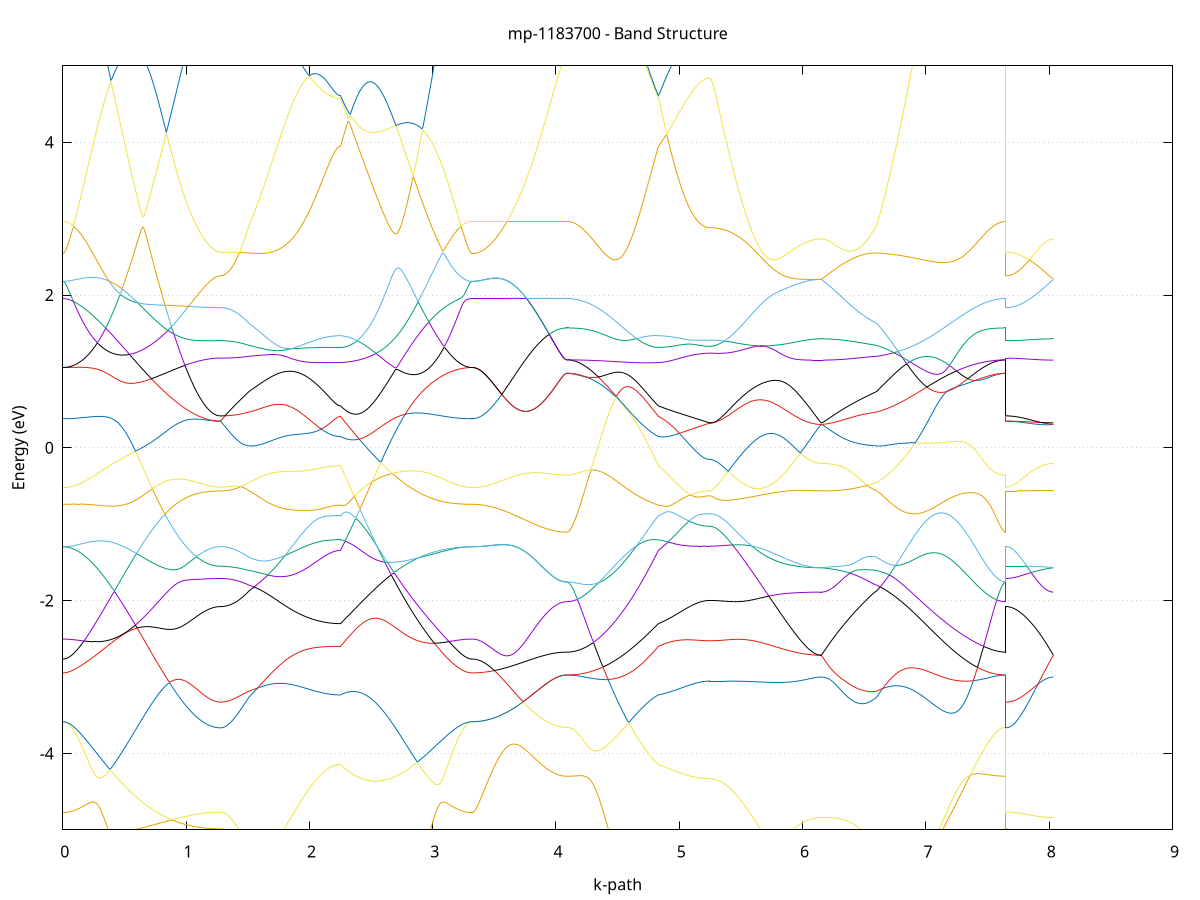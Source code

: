 set title 'mp-1183700 - Band Structure'
set xlabel 'k-path'
set ylabel 'Energy (eV)'
set grid y
set yrange [-5:5]
set terminal png size 800,600
set output 'mp-1183700_bands_gnuplot.png'
plot '-' using 1:2 with lines notitle, '-' using 1:2 with lines notitle, '-' using 1:2 with lines notitle, '-' using 1:2 with lines notitle, '-' using 1:2 with lines notitle, '-' using 1:2 with lines notitle, '-' using 1:2 with lines notitle, '-' using 1:2 with lines notitle, '-' using 1:2 with lines notitle, '-' using 1:2 with lines notitle, '-' using 1:2 with lines notitle, '-' using 1:2 with lines notitle, '-' using 1:2 with lines notitle, '-' using 1:2 with lines notitle, '-' using 1:2 with lines notitle, '-' using 1:2 with lines notitle, '-' using 1:2 with lines notitle, '-' using 1:2 with lines notitle, '-' using 1:2 with lines notitle, '-' using 1:2 with lines notitle, '-' using 1:2 with lines notitle, '-' using 1:2 with lines notitle, '-' using 1:2 with lines notitle, '-' using 1:2 with lines notitle, '-' using 1:2 with lines notitle, '-' using 1:2 with lines notitle, '-' using 1:2 with lines notitle, '-' using 1:2 with lines notitle, '-' using 1:2 with lines notitle, '-' using 1:2 with lines notitle, '-' using 1:2 with lines notitle, '-' using 1:2 with lines notitle, '-' using 1:2 with lines notitle, '-' using 1:2 with lines notitle, '-' using 1:2 with lines notitle, '-' using 1:2 with lines notitle, '-' using 1:2 with lines notitle, '-' using 1:2 with lines notitle, '-' using 1:2 with lines notitle, '-' using 1:2 with lines notitle, '-' using 1:2 with lines notitle, '-' using 1:2 with lines notitle, '-' using 1:2 with lines notitle, '-' using 1:2 with lines notitle, '-' using 1:2 with lines notitle, '-' using 1:2 with lines notitle, '-' using 1:2 with lines notitle, '-' using 1:2 with lines notitle, '-' using 1:2 with lines notitle, '-' using 1:2 with lines notitle, '-' using 1:2 with lines notitle, '-' using 1:2 with lines notitle, '-' using 1:2 with lines notitle, '-' using 1:2 with lines notitle, '-' using 1:2 with lines notitle, '-' using 1:2 with lines notitle, '-' using 1:2 with lines notitle, '-' using 1:2 with lines notitle, '-' using 1:2 with lines notitle, '-' using 1:2 with lines notitle, '-' using 1:2 with lines notitle, '-' using 1:2 with lines notitle, '-' using 1:2 with lines notitle, '-' using 1:2 with lines notitle
0.000000 -43.483604
0.009999 -43.483604
0.019997 -43.483604
0.029996 -43.483704
0.039995 -43.483704
0.049994 -43.483804
0.059992 -43.483904
0.069991 -43.484004
0.079990 -43.484204
0.089989 -43.484404
0.099987 -43.484604
0.109986 -43.484804
0.119985 -43.485004
0.129984 -43.485204
0.139982 -43.485504
0.149981 -43.485804
0.159980 -43.486104
0.169978 -43.486404
0.179977 -43.486804
0.189976 -43.487104
0.199975 -43.487504
0.209973 -43.487904
0.219972 -43.488304
0.229971 -43.488704
0.239970 -43.489204
0.249968 -43.489704
0.259967 -43.490104
0.269966 -43.490604
0.279965 -43.491104
0.289963 -43.491704
0.299962 -43.492204
0.309961 -43.492804
0.319959 -43.493404
0.329958 -43.493904
0.339957 -43.494504
0.349956 -43.495204
0.359954 -43.495804
0.369953 -43.496404
0.379952 -43.497104
0.389951 -43.497804
0.399949 -43.498404
0.409948 -43.499104
0.419947 -43.499904
0.429946 -43.500604
0.439944 -43.501304
0.449943 -43.502004
0.459942 -43.502804
0.469940 -43.503504
0.479939 -43.504304
0.489938 -43.505104
0.499937 -43.505804
0.509935 -43.506604
0.519934 -43.507404
0.529933 -43.508204
0.539932 -43.509004
0.549930 -43.509804
0.559929 -43.510604
0.569928 -43.511504
0.579927 -43.512304
0.589925 -43.513104
0.599924 -43.513904
0.609923 -43.514804
0.619921 -43.515604
0.629920 -43.516504
0.639919 -43.517304
0.649918 -43.518104
0.659916 -43.519004
0.669915 -43.519804
0.679914 -43.520604
0.689913 -43.521504
0.699911 -43.522304
0.709910 -43.523104
0.719909 -43.524004
0.729908 -43.524804
0.739906 -43.525604
0.749905 -43.526404
0.759904 -43.527204
0.769902 -43.528004
0.779901 -43.528804
0.789900 -43.529604
0.799899 -43.530404
0.809897 -43.531204
0.819896 -43.532004
0.829895 -43.532704
0.839894 -43.533504
0.849892 -43.534204
0.859891 -43.534904
0.869890 -43.535704
0.879889 -43.536404
0.889887 -43.537104
0.899886 -43.537804
0.909885 -43.538404
0.919883 -43.539104
0.929882 -43.539704
0.939881 -43.540404
0.949880 -43.541004
0.959878 -43.541604
0.969877 -43.542204
0.979876 -43.542804
0.989875 -43.543404
0.999873 -43.543904
1.009872 -43.544404
1.019871 -43.544904
1.029870 -43.545404
1.039868 -43.545904
1.049867 -43.546404
1.059866 -43.546804
1.069864 -43.547304
1.079863 -43.547704
1.089862 -43.548104
1.099861 -43.548404
1.109859 -43.548804
1.119858 -43.549104
1.129857 -43.549504
1.139856 -43.549704
1.149854 -43.550004
1.159853 -43.550304
1.169852 -43.550504
1.179851 -43.550704
1.189849 -43.550904
1.199848 -43.551104
1.209847 -43.551304
1.219845 -43.551404
1.229844 -43.551504
1.239843 -43.551604
1.249842 -43.551704
1.259840 -43.551704
1.269839 -43.551804
1.279838 -43.551804
1.279838 -43.551804
1.289439 -43.551804
1.299040 -43.551804
1.308641 -43.551804
1.318242 -43.551804
1.327843 -43.551704
1.337444 -43.551704
1.347045 -43.551704
1.356646 -43.551704
1.366247 -43.551604
1.375848 -43.551604
1.385449 -43.551604
1.395051 -43.551504
1.404652 -43.551504
1.414253 -43.551404
1.423854 -43.551404
1.433455 -43.551304
1.443056 -43.551304
1.452657 -43.551204
1.462258 -43.551104
1.471859 -43.551004
1.481460 -43.551004
1.491061 -43.550904
1.500662 -43.550804
1.510263 -43.550704
1.510263 -43.550704
1.520157 -43.550604
1.530051 -43.550504
1.539945 -43.550404
1.549839 -43.550304
1.559733 -43.550204
1.569627 -43.550004
1.579521 -43.549804
1.589415 -43.549704
1.599309 -43.549504
1.609203 -43.549304
1.619097 -43.549104
1.628991 -43.548904
1.638885 -43.548604
1.648779 -43.548404
1.658673 -43.548104
1.668566 -43.547904
1.678460 -43.547604
1.688354 -43.547304
1.698248 -43.547004
1.708142 -43.546704
1.718036 -43.546404
1.727930 -43.546104
1.737824 -43.545804
1.747718 -43.545504
1.757612 -43.545104
1.767506 -43.544804
1.777400 -43.544404
1.787294 -43.544104
1.797188 -43.543704
1.807082 -43.543404
1.816976 -43.543004
1.826870 -43.542704
1.836764 -43.542304
1.846658 -43.542004
1.856552 -43.541604
1.866446 -43.541304
1.876340 -43.540904
1.886234 -43.540604
1.896127 -43.540204
1.906021 -43.539904
1.915915 -43.539604
1.925809 -43.539204
1.935703 -43.538904
1.945597 -43.538604
1.955491 -43.538304
1.965385 -43.538004
1.975279 -43.537704
1.985173 -43.537504
1.995067 -43.537204
2.004961 -43.536904
2.014855 -43.536704
2.024749 -43.536404
2.034643 -43.536204
2.044537 -43.536004
2.054431 -43.535804
2.064325 -43.535604
2.074219 -43.535404
2.084113 -43.535204
2.094007 -43.535004
2.103901 -43.534904
2.113795 -43.534704
2.123688 -43.534604
2.133582 -43.534504
2.143476 -43.534304
2.153370 -43.534204
2.163264 -43.534104
2.173158 -43.534104
2.183052 -43.534004
2.192946 -43.533904
2.202840 -43.533904
2.212734 -43.533804
2.222628 -43.533804
2.232522 -43.533704
2.242416 -43.533704
2.252310 -43.533704
2.252310 -43.533704
2.262290 -43.533804
2.272271 -43.533904
2.282252 -43.534004
2.292232 -43.534004
2.302213 -43.534104
2.312193 -43.534104
2.322174 -43.534104
2.332154 -43.534004
2.342135 -43.534004
2.352115 -43.533904
2.362096 -43.533804
2.372076 -43.533704
2.382057 -43.533604
2.392037 -43.533404
2.402018 -43.533304
2.411998 -43.533104
2.421979 -43.532904
2.431960 -43.532604
2.441940 -43.532404
2.451921 -43.532104
2.461901 -43.531804
2.471882 -43.531504
2.481862 -43.531104
2.491843 -43.530804
2.501823 -43.530404
2.511804 -43.530004
2.521784 -43.529604
2.531765 -43.529204
2.541745 -43.528704
2.551726 -43.528204
2.561707 -43.527704
2.571687 -43.527204
2.581668 -43.526704
2.591648 -43.526104
2.601629 -43.525504
2.611609 -43.525004
2.621590 -43.524404
2.631570 -43.523804
2.641551 -43.523104
2.651531 -43.522504
2.661512 -43.521804
2.671492 -43.521204
2.681473 -43.520504
2.691453 -43.519804
2.701434 -43.519104
2.711415 -43.518304
2.721395 -43.517604
2.731376 -43.516904
2.741356 -43.516104
2.751337 -43.515404
2.761317 -43.514604
2.771298 -43.513804
2.781278 -43.513004
2.791259 -43.512304
2.801239 -43.511504
2.811220 -43.510704
2.821200 -43.509904
2.831181 -43.509104
2.841162 -43.508304
2.851142 -43.507504
2.861123 -43.506704
2.871103 -43.505904
2.881084 -43.505104
2.891064 -43.504304
2.901045 -43.503504
2.911025 -43.502804
2.921006 -43.502004
2.930986 -43.501204
2.940967 -43.500404
2.950947 -43.499704
2.960928 -43.498904
2.970908 -43.498204
2.980889 -43.497504
2.990870 -43.496704
3.000850 -43.496004
3.010831 -43.495304
3.020811 -43.494704
3.030792 -43.494004
3.040772 -43.493304
3.050753 -43.492704
3.060733 -43.492104
3.070714 -43.491504
3.080694 -43.490904
3.090675 -43.490304
3.100655 -43.489804
3.110636 -43.489204
3.120617 -43.488704
3.130597 -43.488304
3.140578 -43.487804
3.150558 -43.487304
3.160539 -43.486904
3.170519 -43.486504
3.180500 -43.486104
3.190480 -43.485804
3.200461 -43.485504
3.210441 -43.485204
3.220422 -43.484904
3.230402 -43.484604
3.240383 -43.484404
3.250363 -43.484204
3.260344 -43.484004
3.270325 -43.483904
3.280305 -43.483804
3.290286 -43.483704
3.300266 -43.483604
3.310247 -43.483604
3.320227 -43.483604
3.320227 -43.483604
3.330201 -43.483604
3.340175 -43.483604
3.350149 -43.483704
3.360123 -43.483804
3.370097 -43.484004
3.380071 -43.484104
3.390045 -43.484304
3.400019 -43.484604
3.409993 -43.484804
3.419967 -43.485104
3.429941 -43.485404
3.439915 -43.485804
3.449888 -43.486204
3.459862 -43.486604
3.469836 -43.487004
3.479810 -43.487404
3.489784 -43.487904
3.499758 -43.488404
3.509732 -43.488904
3.519706 -43.489404
3.529680 -43.490004
3.539654 -43.490504
3.549628 -43.491104
3.559602 -43.491704
3.569576 -43.492304
3.579550 -43.493004
3.589524 -43.493604
3.599498 -43.494204
3.609472 -43.494904
3.619445 -43.495504
3.629419 -43.496204
3.639393 -43.496904
3.649367 -43.497504
3.659341 -43.498204
3.669315 -43.498904
3.679289 -43.499604
3.689263 -43.500204
3.699237 -43.500904
3.709211 -43.501604
3.719185 -43.502204
3.729159 -43.502904
3.739133 -43.503504
3.749107 -43.504204
3.759081 -43.504804
3.769055 -43.505504
3.779029 -43.506104
3.789002 -43.506704
3.798976 -43.507304
3.808950 -43.507904
3.818924 -43.508404
3.828898 -43.509004
3.838872 -43.509504
3.848846 -43.510104
3.858820 -43.510604
3.868794 -43.511104
3.878768 -43.511504
3.888742 -43.512004
3.898716 -43.512404
3.908690 -43.512904
3.918664 -43.513304
3.928638 -43.513604
3.938612 -43.514004
3.948586 -43.514304
3.958560 -43.514604
3.968533 -43.514904
3.978507 -43.515204
3.988481 -43.515504
3.998455 -43.515704
4.008429 -43.515904
4.018403 -43.516104
4.028377 -43.516204
4.038351 -43.516304
4.048325 -43.516504
4.058299 -43.516504
4.068273 -43.516604
4.078247 -43.516604
4.088221 -43.516704
4.088221 -43.516704
4.098115 -43.516604
4.108009 -43.516704
4.117903 -43.516704
4.127797 -43.516704
4.137691 -43.516804
4.147584 -43.516804
4.157478 -43.516904
4.167372 -43.516904
4.177266 -43.517004
4.187160 -43.517104
4.197054 -43.517204
4.206948 -43.517304
4.216842 -43.517404
4.226736 -43.517504
4.236630 -43.517604
4.246524 -43.517804
4.256418 -43.517904
4.266312 -43.518004
4.276206 -43.518204
4.286100 -43.518404
4.295994 -43.518504
4.305888 -43.518704
4.315782 -43.518904
4.325676 -43.519104
4.335570 -43.519404
4.345464 -43.519604
4.355358 -43.519804
4.365252 -43.520104
4.375145 -43.520304
4.385039 -43.520604
4.394933 -43.520904
4.404827 -43.521204
4.414721 -43.521504
4.424615 -43.521804
4.434509 -43.522104
4.444403 -43.522404
4.454297 -43.522704
4.464191 -43.523004
4.474085 -43.523304
4.483979 -43.523704
4.493873 -43.524004
4.503767 -43.524304
4.513661 -43.524704
4.523555 -43.525004
4.533449 -43.525404
4.543343 -43.525704
4.553237 -43.526104
4.563131 -43.526404
4.573025 -43.526804
4.582919 -43.527104
4.592813 -43.527504
4.602707 -43.527804
4.612600 -43.528204
4.622494 -43.528504
4.632388 -43.528904
4.642282 -43.529204
4.652176 -43.529504
4.662070 -43.529804
4.671964 -43.530104
4.681858 -43.530404
4.691752 -43.530704
4.701646 -43.531004
4.711540 -43.531304
4.721434 -43.531604
4.731328 -43.531904
4.741222 -43.532104
4.751116 -43.532304
4.761010 -43.532604
4.770904 -43.532804
4.780798 -43.533004
4.790692 -43.533204
4.800586 -43.533304
4.810480 -43.533504
4.820374 -43.533604
4.830267 -43.533704
4.830267 -43.533704
4.840199 -43.533804
4.850131 -43.533804
4.860063 -43.533804
4.869995 -43.533904
4.879926 -43.533904
4.889858 -43.534004
4.899790 -43.534004
4.909722 -43.534004
4.919654 -43.534104
4.929585 -43.534104
4.939517 -43.534104
4.949449 -43.534204
4.959381 -43.534204
4.969312 -43.534304
4.979244 -43.534304
4.989176 -43.534304
4.999108 -43.534404
5.009040 -43.534404
5.018971 -43.534404
5.028903 -43.534504
5.038835 -43.534504
5.048767 -43.534604
5.058698 -43.534604
5.068630 -43.534704
5.078562 -43.534704
5.088494 -43.534804
5.098426 -43.534804
5.108357 -43.534804
5.118289 -43.534904
5.128221 -43.534904
5.138153 -43.534904
5.148084 -43.535004
5.158016 -43.535004
5.167948 -43.535004
5.177880 -43.535104
5.187812 -43.535104
5.197743 -43.535104
5.207675 -43.535104
5.217607 -43.535104
5.227539 -43.535104
5.237470 -43.535104
5.247402 -43.535104
5.247402 -43.535104
5.257347 -43.535104
5.267292 -43.535104
5.277237 -43.535104
5.287182 -43.535104
5.297127 -43.535104
5.307071 -43.535104
5.317016 -43.535004
5.326961 -43.535004
5.336906 -43.535004
5.346851 -43.534904
5.356796 -43.534904
5.366741 -43.534804
5.376685 -43.534804
5.386630 -43.534704
5.396575 -43.534704
5.406520 -43.534604
5.416465 -43.534504
5.426410 -43.534404
5.436355 -43.534404
5.446299 -43.534304
5.456244 -43.534204
5.466189 -43.534104
5.476134 -43.534004
5.486079 -43.533904
5.496024 -43.533804
5.505969 -43.533704
5.515913 -43.533604
5.525858 -43.533504
5.535803 -43.533404
5.545748 -43.533304
5.555693 -43.533204
5.565638 -43.533104
5.575583 -43.533004
5.585527 -43.532904
5.595472 -43.532804
5.605417 -43.532604
5.615362 -43.532504
5.625307 -43.532404
5.635252 -43.532304
5.645197 -43.532104
5.655141 -43.532004
5.665086 -43.531904
5.675031 -43.531804
5.684976 -43.531604
5.694921 -43.531504
5.704866 -43.531404
5.714811 -43.531304
5.724755 -43.531104
5.734700 -43.531004
5.744645 -43.530904
5.754590 -43.530804
5.764535 -43.530604
5.774480 -43.530504
5.784425 -43.530404
5.794369 -43.530304
5.804314 -43.530204
5.814259 -43.530104
5.824204 -43.529904
5.834149 -43.529804
5.844094 -43.529704
5.854039 -43.529604
5.863983 -43.529504
5.873928 -43.529404
5.883873 -43.529304
5.893818 -43.529204
5.903763 -43.529104
5.913708 -43.529004
5.923653 -43.528904
5.933597 -43.528804
5.943542 -43.528804
5.953487 -43.528704
5.963432 -43.528604
5.973377 -43.528504
5.983322 -43.528504
5.993267 -43.528404
6.003211 -43.528304
6.013156 -43.528304
6.023101 -43.528204
6.033046 -43.528204
6.042991 -43.528104
6.052936 -43.528104
6.062881 -43.528004
6.072825 -43.528004
6.082770 -43.528004
6.092715 -43.527904
6.102660 -43.527904
6.112605 -43.527904
6.122550 -43.527904
6.132495 -43.527904
6.142439 -43.527904
6.152384 -43.527904
6.152384 -43.527904
6.162336 -43.528704
6.172288 -43.529604
6.182239 -43.530504
6.192191 -43.531304
6.202143 -43.532204
6.212095 -43.533004
6.222046 -43.533804
6.231998 -43.534604
6.241950 -43.535404
6.251901 -43.536204
6.261853 -43.537004
6.271805 -43.537804
6.281757 -43.538504
6.291708 -43.539304
6.301660 -43.540004
6.311612 -43.540704
6.321564 -43.541404
6.331515 -43.542004
6.341467 -43.542704
6.351419 -43.543304
6.361370 -43.543904
6.371322 -43.544504
6.381274 -43.545004
6.391226 -43.545604
6.401177 -43.546104
6.411129 -43.546604
6.421081 -43.547004
6.431032 -43.547504
6.440984 -43.547904
6.450936 -43.548304
6.460888 -43.548604
6.470839 -43.548904
6.480791 -43.549304
6.490743 -43.549504
6.500694 -43.549804
6.510646 -43.550004
6.520598 -43.550204
6.530550 -43.550404
6.540501 -43.550504
6.550453 -43.550604
6.560405 -43.550704
6.570356 -43.550704
6.580308 -43.550704
6.590260 -43.550704
6.600212 -43.550704
6.600212 -43.550704
6.610206 -43.550604
6.620200 -43.550504
6.630195 -43.550304
6.640189 -43.550204
6.650184 -43.550104
6.660178 -43.549904
6.670172 -43.549804
6.680167 -43.549604
6.690161 -43.549504
6.700156 -43.549304
6.710150 -43.549104
6.720145 -43.548904
6.730139 -43.548704
6.740133 -43.548504
6.750128 -43.548304
6.760122 -43.548104
6.770117 -43.547904
6.780111 -43.547604
6.790105 -43.547404
6.800100 -43.547104
6.810094 -43.546804
6.820089 -43.546604
6.830083 -43.546304
6.840077 -43.546004
6.850072 -43.545704
6.860066 -43.545404
6.870061 -43.545104
6.880055 -43.544704
6.890049 -43.544404
6.900044 -43.544104
6.910038 -43.543704
6.920033 -43.543304
6.930027 -43.543004
6.940021 -43.542604
6.950016 -43.542204
6.960010 -43.541804
6.970005 -43.541404
6.979999 -43.541004
6.989993 -43.540604
6.999988 -43.540204
7.009982 -43.539804
7.019977 -43.539304
7.029971 -43.538904
7.039965 -43.538404
7.049960 -43.538004
7.059954 -43.537504
7.069949 -43.537104
7.079943 -43.536604
7.089938 -43.536104
7.099932 -43.535704
7.109926 -43.535204
7.119921 -43.534704
7.129915 -43.534204
7.139910 -43.533704
7.149904 -43.533204
7.159898 -43.532804
7.169893 -43.532304
7.179887 -43.531804
7.189882 -43.531304
7.199876 -43.530804
7.209870 -43.530304
7.219865 -43.529804
7.229859 -43.529304
7.239854 -43.528804
7.249848 -43.528404
7.259842 -43.527904
7.269837 -43.527404
7.279831 -43.526904
7.289826 -43.526504
7.299820 -43.526004
7.309814 -43.525504
7.319809 -43.525104
7.329803 -43.524604
7.339798 -43.524204
7.349792 -43.523804
7.359786 -43.523304
7.369781 -43.522904
7.379775 -43.522504
7.389770 -43.522104
7.399764 -43.521804
7.409758 -43.521404
7.419753 -43.521004
7.429747 -43.520704
7.439742 -43.520304
7.449736 -43.520004
7.459731 -43.519704
7.469725 -43.519404
7.479719 -43.519104
7.489714 -43.518804
7.499708 -43.518604
7.509703 -43.518304
7.519697 -43.518104
7.529691 -43.517904
7.539686 -43.517704
7.549680 -43.517504
7.559675 -43.517404
7.569669 -43.517204
7.579663 -43.517104
7.589658 -43.517004
7.599652 -43.516904
7.609647 -43.516804
7.619641 -43.516704
7.629635 -43.516704
7.639630 -43.516704
7.649624 -43.516704
7.649624 -43.551804
7.659470 -43.551804
7.669316 -43.551704
7.679162 -43.551604
7.689009 -43.551504
7.698855 -43.551304
7.708701 -43.551104
7.718547 -43.550904
7.728393 -43.550604
7.738239 -43.550304
7.748085 -43.549904
7.757931 -43.549604
7.767777 -43.549104
7.777623 -43.548704
7.787469 -43.548204
7.797315 -43.547704
7.807161 -43.547104
7.817007 -43.546604
7.826853 -43.545904
7.836700 -43.545304
7.846546 -43.544604
7.856392 -43.543904
7.866238 -43.543204
7.876084 -43.542504
7.885930 -43.541704
7.895776 -43.540904
7.905622 -43.540104
7.915468 -43.539204
7.925314 -43.538404
7.935160 -43.537504
7.945006 -43.536604
7.954852 -43.535704
7.964698 -43.534704
7.974545 -43.533804
7.984391 -43.532804
7.994237 -43.531804
8.004083 -43.530904
8.013929 -43.529904
8.023775 -43.528904
8.033621 -43.527904
e
0.000000 -43.483604
0.009999 -43.483604
0.019997 -43.483604
0.029996 -43.483604
0.039995 -43.483604
0.049994 -43.483604
0.059992 -43.483604
0.069991 -43.483704
0.079990 -43.483704
0.089989 -43.483804
0.099987 -43.483804
0.109986 -43.483904
0.119985 -43.483904
0.129984 -43.484004
0.139982 -43.484104
0.149981 -43.484104
0.159980 -43.484204
0.169978 -43.484304
0.179977 -43.484404
0.189976 -43.484504
0.199975 -43.484604
0.209973 -43.484704
0.219972 -43.484804
0.229971 -43.484904
0.239970 -43.485004
0.249968 -43.485104
0.259967 -43.485304
0.269966 -43.485404
0.279965 -43.485504
0.289963 -43.485704
0.299962 -43.485804
0.309961 -43.486004
0.319959 -43.486104
0.329958 -43.486304
0.339957 -43.486404
0.349956 -43.486604
0.359954 -43.486804
0.369953 -43.486904
0.379952 -43.487104
0.389951 -43.487304
0.399949 -43.487504
0.409948 -43.487604
0.419947 -43.487804
0.429946 -43.488004
0.439944 -43.488204
0.449943 -43.488404
0.459942 -43.488604
0.469940 -43.488804
0.479939 -43.489004
0.489938 -43.489304
0.499937 -43.489504
0.509935 -43.489704
0.519934 -43.489904
0.529933 -43.490104
0.539932 -43.490304
0.549930 -43.490604
0.559929 -43.490804
0.569928 -43.491004
0.579927 -43.491304
0.589925 -43.491504
0.599924 -43.491704
0.609923 -43.492004
0.619921 -43.492204
0.629920 -43.492404
0.639919 -43.492704
0.649918 -43.492904
0.659916 -43.493104
0.669915 -43.493404
0.679914 -43.493604
0.689913 -43.493804
0.699911 -43.494104
0.709910 -43.494304
0.719909 -43.494504
0.729908 -43.494804
0.739906 -43.495004
0.749905 -43.495204
0.759904 -43.495504
0.769902 -43.495704
0.779901 -43.495904
0.789900 -43.496104
0.799899 -43.496304
0.809897 -43.496604
0.819896 -43.496804
0.829895 -43.497004
0.839894 -43.497204
0.849892 -43.497404
0.859891 -43.497604
0.869890 -43.497804
0.879889 -43.498004
0.889887 -43.498204
0.899886 -43.498404
0.909885 -43.498604
0.919883 -43.498704
0.929882 -43.498904
0.939881 -43.499104
0.949880 -43.499204
0.959878 -43.499404
0.969877 -43.499604
0.979876 -43.499704
0.989875 -43.499804
0.999873 -43.500004
1.009872 -43.500104
1.019871 -43.500204
1.029870 -43.500304
1.039868 -43.500504
1.049867 -43.500604
1.059866 -43.500704
1.069864 -43.500804
1.079863 -43.500804
1.089862 -43.500904
1.099861 -43.501004
1.109859 -43.501104
1.119858 -43.501104
1.129857 -43.501204
1.139856 -43.501304
1.149854 -43.501304
1.159853 -43.501404
1.169852 -43.501404
1.179851 -43.501404
1.189849 -43.501504
1.199848 -43.501504
1.209847 -43.501504
1.219845 -43.501504
1.229844 -43.501604
1.239843 -43.501604
1.249842 -43.501604
1.259840 -43.501604
1.269839 -43.501604
1.279838 -43.501604
1.279838 -43.501604
1.289439 -43.501604
1.299040 -43.501604
1.308641 -43.501604
1.318242 -43.501604
1.327843 -43.501604
1.337444 -43.501604
1.347045 -43.501504
1.356646 -43.501504
1.366247 -43.501504
1.375848 -43.501504
1.385449 -43.501404
1.395051 -43.501404
1.404652 -43.501404
1.414253 -43.501304
1.423854 -43.501304
1.433455 -43.501304
1.443056 -43.501204
1.452657 -43.501204
1.462258 -43.501104
1.471859 -43.501104
1.481460 -43.501004
1.491061 -43.501004
1.500662 -43.500904
1.510263 -43.500804
1.510263 -43.500804
1.520157 -43.500804
1.530051 -43.500704
1.539945 -43.500704
1.549839 -43.500604
1.559733 -43.500604
1.569627 -43.500504
1.579521 -43.500504
1.589415 -43.500404
1.599309 -43.500304
1.609203 -43.500304
1.619097 -43.500204
1.628991 -43.500104
1.638885 -43.500004
1.648779 -43.499904
1.658673 -43.499804
1.668566 -43.499704
1.678460 -43.499604
1.688354 -43.499504
1.698248 -43.499404
1.708142 -43.499304
1.718036 -43.499204
1.727930 -43.499104
1.737824 -43.499004
1.747718 -43.498804
1.757612 -43.498704
1.767506 -43.498504
1.777400 -43.498404
1.787294 -43.498204
1.797188 -43.498104
1.807082 -43.497904
1.816976 -43.497804
1.826870 -43.497604
1.836764 -43.497404
1.846658 -43.497204
1.856552 -43.497004
1.866446 -43.496804
1.876340 -43.496604
1.886234 -43.496404
1.896127 -43.496204
1.906021 -43.496004
1.915915 -43.495804
1.925809 -43.495604
1.935703 -43.495304
1.945597 -43.495104
1.955491 -43.494904
1.965385 -43.494704
1.975279 -43.494404
1.985173 -43.494204
1.995067 -43.494004
2.004961 -43.493804
2.014855 -43.493504
2.024749 -43.493304
2.034643 -43.493104
2.044537 -43.492904
2.054431 -43.492704
2.064325 -43.492504
2.074219 -43.492304
2.084113 -43.492104
2.094007 -43.491904
2.103901 -43.491704
2.113795 -43.491504
2.123688 -43.491404
2.133582 -43.491204
2.143476 -43.491104
2.153370 -43.490904
2.163264 -43.490804
2.173158 -43.490704
2.183052 -43.490604
2.192946 -43.490504
2.202840 -43.490404
2.212734 -43.490404
2.222628 -43.490304
2.232522 -43.490304
2.242416 -43.490304
2.252310 -43.490304
2.252310 -43.490304
2.262290 -43.489904
2.272271 -43.489604
2.282252 -43.489304
2.292232 -43.489004
2.302213 -43.488704
2.312193 -43.488404
2.322174 -43.488104
2.332154 -43.487804
2.342135 -43.487504
2.352115 -43.487304
2.362096 -43.487004
2.372076 -43.486804
2.382057 -43.486504
2.392037 -43.486304
2.402018 -43.486004
2.411998 -43.485804
2.421979 -43.485604
2.431960 -43.485404
2.441940 -43.485204
2.451921 -43.485004
2.461901 -43.484804
2.471882 -43.484704
2.481862 -43.484504
2.491843 -43.484304
2.501823 -43.484204
2.511804 -43.484004
2.521784 -43.483904
2.531765 -43.483804
2.541745 -43.483604
2.551726 -43.483504
2.561707 -43.483404
2.571687 -43.483304
2.581668 -43.483204
2.591648 -43.483104
2.601629 -43.483004
2.611609 -43.482904
2.621590 -43.482804
2.631570 -43.482804
2.641551 -43.482704
2.651531 -43.482704
2.661512 -43.482604
2.671492 -43.482504
2.681473 -43.482504
2.691453 -43.482504
2.701434 -43.482404
2.711415 -43.482404
2.721395 -43.482404
2.731376 -43.482304
2.741356 -43.482304
2.751337 -43.482304
2.761317 -43.482304
2.771298 -43.482304
2.781278 -43.482304
2.791259 -43.482304
2.801239 -43.482304
2.811220 -43.482304
2.821200 -43.482304
2.831181 -43.482304
2.841162 -43.482304
2.851142 -43.482304
2.861123 -43.482404
2.871103 -43.482404
2.881084 -43.482404
2.891064 -43.482404
2.901045 -43.482504
2.911025 -43.482504
2.921006 -43.482504
2.930986 -43.482504
2.940967 -43.482604
2.950947 -43.482604
2.960928 -43.482604
2.970908 -43.482704
2.980889 -43.482704
2.990870 -43.482804
3.000850 -43.482804
3.010831 -43.482804
3.020811 -43.482904
3.030792 -43.482904
3.040772 -43.482904
3.050753 -43.483004
3.060733 -43.483004
3.070714 -43.483004
3.080694 -43.483104
3.090675 -43.483104
3.100655 -43.483104
3.110636 -43.483204
3.120617 -43.483204
3.130597 -43.483204
3.140578 -43.483304
3.150558 -43.483304
3.160539 -43.483304
3.170519 -43.483304
3.180500 -43.483404
3.190480 -43.483404
3.200461 -43.483404
3.210441 -43.483404
3.220422 -43.483504
3.230402 -43.483504
3.240383 -43.483504
3.250363 -43.483504
3.260344 -43.483504
3.270325 -43.483504
3.280305 -43.483604
3.290286 -43.483604
3.300266 -43.483604
3.310247 -43.483604
3.320227 -43.483604
3.320227 -43.483604
3.330201 -43.483604
3.340175 -43.483604
3.350149 -43.483704
3.360123 -43.483804
3.370097 -43.484004
3.380071 -43.484104
3.390045 -43.484304
3.400019 -43.484604
3.409993 -43.484804
3.419967 -43.485104
3.429941 -43.485404
3.439915 -43.485804
3.449888 -43.486204
3.459862 -43.486604
3.469836 -43.487004
3.479810 -43.487404
3.489784 -43.487904
3.499758 -43.488404
3.509732 -43.488904
3.519706 -43.489404
3.529680 -43.490004
3.539654 -43.490504
3.549628 -43.491104
3.559602 -43.491704
3.569576 -43.492304
3.579550 -43.493004
3.589524 -43.493604
3.599498 -43.494204
3.609472 -43.494904
3.619445 -43.495504
3.629419 -43.496204
3.639393 -43.496904
3.649367 -43.497504
3.659341 -43.498204
3.669315 -43.498904
3.679289 -43.499604
3.689263 -43.500204
3.699237 -43.500904
3.709211 -43.501604
3.719185 -43.502204
3.729159 -43.502904
3.739133 -43.503504
3.749107 -43.504204
3.759081 -43.504804
3.769055 -43.505504
3.779029 -43.506104
3.789002 -43.506704
3.798976 -43.507304
3.808950 -43.507904
3.818924 -43.508404
3.828898 -43.509004
3.838872 -43.509504
3.848846 -43.510104
3.858820 -43.510604
3.868794 -43.511104
3.878768 -43.511504
3.888742 -43.512004
3.898716 -43.512404
3.908690 -43.512904
3.918664 -43.513304
3.928638 -43.513604
3.938612 -43.514004
3.948586 -43.514304
3.958560 -43.514604
3.968533 -43.514904
3.978507 -43.515204
3.988481 -43.515504
3.998455 -43.515704
4.008429 -43.515904
4.018403 -43.516104
4.028377 -43.516204
4.038351 -43.516304
4.048325 -43.516504
4.058299 -43.516504
4.068273 -43.516604
4.078247 -43.516604
4.088221 -43.516704
4.088221 -43.516704
4.098115 -43.516604
4.108009 -43.516604
4.117903 -43.516604
4.127797 -43.516504
4.137691 -43.516404
4.147584 -43.516304
4.157478 -43.516204
4.167372 -43.516104
4.177266 -43.516004
4.187160 -43.515804
4.197054 -43.515604
4.206948 -43.515404
4.216842 -43.515204
4.226736 -43.515004
4.236630 -43.514704
4.246524 -43.514504
4.256418 -43.514204
4.266312 -43.513904
4.276206 -43.513604
4.286100 -43.513304
4.295994 -43.513004
4.305888 -43.512704
4.315782 -43.512304
4.325676 -43.512004
4.335570 -43.511604
4.345464 -43.511204
4.355358 -43.510904
4.365252 -43.510504
4.375145 -43.510104
4.385039 -43.509704
4.394933 -43.509204
4.404827 -43.508804
4.414721 -43.508404
4.424615 -43.507904
4.434509 -43.507504
4.444403 -43.507104
4.454297 -43.506604
4.464191 -43.506104
4.474085 -43.505704
4.483979 -43.505204
4.493873 -43.504804
4.503767 -43.504304
4.513661 -43.503804
4.523555 -43.503404
4.533449 -43.502904
4.543343 -43.502404
4.553237 -43.502004
4.563131 -43.501504
4.573025 -43.501004
4.582919 -43.500504
4.592813 -43.500104
4.602707 -43.499604
4.612600 -43.499204
4.622494 -43.498704
4.632388 -43.498304
4.642282 -43.497804
4.652176 -43.497404
4.662070 -43.496904
4.671964 -43.496504
4.681858 -43.496104
4.691752 -43.495604
4.701646 -43.495204
4.711540 -43.494804
4.721434 -43.494404
4.731328 -43.494004
4.741222 -43.493604
4.751116 -43.493204
4.761010 -43.492804
4.770904 -43.492404
4.780798 -43.492004
4.790692 -43.491704
4.800586 -43.491304
4.810480 -43.491004
4.820374 -43.490604
4.830267 -43.490304
4.830267 -43.490304
4.840199 -43.490104
4.850131 -43.490004
4.860063 -43.489904
4.869995 -43.489704
4.879926 -43.489604
4.889858 -43.489404
4.899790 -43.489304
4.909722 -43.489104
4.919654 -43.489004
4.929585 -43.488804
4.939517 -43.488704
4.949449 -43.488504
4.959381 -43.488404
4.969312 -43.488204
4.979244 -43.488104
4.989176 -43.487904
4.999108 -43.487804
5.009040 -43.487704
5.018971 -43.487504
5.028903 -43.487404
5.038835 -43.487204
5.048767 -43.487104
5.058698 -43.487004
5.068630 -43.486904
5.078562 -43.486804
5.088494 -43.486704
5.098426 -43.486604
5.108357 -43.486504
5.118289 -43.486404
5.128221 -43.486304
5.138153 -43.486204
5.148084 -43.486104
5.158016 -43.486004
5.167948 -43.486004
5.177880 -43.485904
5.187812 -43.485904
5.197743 -43.485804
5.207675 -43.485804
5.217607 -43.485804
5.227539 -43.485804
5.237470 -43.485804
5.247402 -43.485804
5.247402 -43.485804
5.257347 -43.485804
5.267292 -43.485804
5.277237 -43.485904
5.287182 -43.486004
5.297127 -43.486104
5.307071 -43.486304
5.317016 -43.486504
5.326961 -43.486704
5.336906 -43.486904
5.346851 -43.487204
5.356796 -43.487504
5.366741 -43.487804
5.376685 -43.488204
5.386630 -43.488604
5.396575 -43.489004
5.406520 -43.489404
5.416465 -43.489904
5.426410 -43.490304
5.436355 -43.490804
5.446299 -43.491404
5.456244 -43.491904
5.466189 -43.492404
5.476134 -43.493004
5.486079 -43.493604
5.496024 -43.494204
5.505969 -43.494904
5.515913 -43.495504
5.525858 -43.496204
5.535803 -43.496804
5.545748 -43.497504
5.555693 -43.498204
5.565638 -43.498904
5.575583 -43.499604
5.585527 -43.500304
5.595472 -43.501104
5.605417 -43.501804
5.615362 -43.502504
5.625307 -43.503304
5.635252 -43.504004
5.645197 -43.504804
5.655141 -43.505504
5.665086 -43.506304
5.675031 -43.507004
5.684976 -43.507704
5.694921 -43.508504
5.704866 -43.509204
5.714811 -43.509904
5.724755 -43.510704
5.734700 -43.511404
5.744645 -43.512104
5.754590 -43.512804
5.764535 -43.513504
5.774480 -43.514204
5.784425 -43.514804
5.794369 -43.515504
5.804314 -43.516204
5.814259 -43.516804
5.824204 -43.517404
5.834149 -43.518004
5.844094 -43.518604
5.854039 -43.519204
5.863983 -43.519704
5.873928 -43.520304
5.883873 -43.520804
5.893818 -43.521304
5.903763 -43.521804
5.913708 -43.522304
5.923653 -43.522704
5.933597 -43.523204
5.943542 -43.523604
5.953487 -43.524004
5.963432 -43.524404
5.973377 -43.524704
5.983322 -43.525104
5.993267 -43.525404
6.003211 -43.525704
6.013156 -43.526004
6.023101 -43.526204
6.033046 -43.526504
6.042991 -43.526704
6.052936 -43.526904
6.062881 -43.527104
6.072825 -43.527204
6.082770 -43.527404
6.092715 -43.527504
6.102660 -43.527604
6.112605 -43.527704
6.122550 -43.527804
6.132495 -43.527804
6.142439 -43.527904
6.152384 -43.527904
6.152384 -43.527904
6.162336 -43.527004
6.172288 -43.526104
6.182239 -43.525204
6.192191 -43.524304
6.202143 -43.523504
6.212095 -43.522604
6.222046 -43.521704
6.231998 -43.520804
6.241950 -43.519904
6.251901 -43.519104
6.261853 -43.518204
6.271805 -43.517304
6.281757 -43.516504
6.291708 -43.515704
6.301660 -43.514804
6.311612 -43.514004
6.321564 -43.513204
6.331515 -43.512504
6.341467 -43.511704
6.351419 -43.510904
6.361370 -43.510204
6.371322 -43.509504
6.381274 -43.508804
6.391226 -43.508204
6.401177 -43.507504
6.411129 -43.506904
6.421081 -43.506304
6.431032 -43.505804
6.440984 -43.505304
6.450936 -43.504804
6.460888 -43.504304
6.470839 -43.503804
6.480791 -43.503404
6.490743 -43.503004
6.500694 -43.502704
6.510646 -43.502404
6.520598 -43.502104
6.530550 -43.501804
6.540501 -43.501604
6.550453 -43.501404
6.560405 -43.501204
6.570356 -43.501104
6.580308 -43.501004
6.590260 -43.500904
6.600212 -43.500804
6.600212 -43.500804
6.610206 -43.500804
6.620200 -43.500704
6.630195 -43.500704
6.640189 -43.500604
6.650184 -43.500504
6.660178 -43.500404
6.670172 -43.500404
6.680167 -43.500304
6.690161 -43.500204
6.700156 -43.500204
6.710150 -43.500104
6.720145 -43.500004
6.730139 -43.500004
6.740133 -43.499904
6.750128 -43.499804
6.760122 -43.499804
6.770117 -43.499704
6.780111 -43.499704
6.790105 -43.499604
6.800100 -43.499504
6.810094 -43.499504
6.820089 -43.499404
6.830083 -43.499404
6.840077 -43.499404
6.850072 -43.499304
6.860066 -43.499304
6.870061 -43.499204
6.880055 -43.499204
6.890049 -43.499204
6.900044 -43.499204
6.910038 -43.499204
6.920033 -43.499204
6.930027 -43.499204
6.940021 -43.499204
6.950016 -43.499204
6.960010 -43.499204
6.970005 -43.499204
6.979999 -43.499304
6.989993 -43.499304
6.999988 -43.499404
7.009982 -43.499404
7.019977 -43.499504
7.029971 -43.499604
7.039965 -43.499704
7.049960 -43.499804
7.059954 -43.499904
7.069949 -43.500004
7.079943 -43.500104
7.089938 -43.500304
7.099932 -43.500404
7.109926 -43.500604
7.119921 -43.500804
7.129915 -43.500904
7.139910 -43.501104
7.149904 -43.501304
7.159898 -43.501604
7.169893 -43.501804
7.179887 -43.502004
7.189882 -43.502304
7.199876 -43.502604
7.209870 -43.502904
7.219865 -43.503204
7.229859 -43.503504
7.239854 -43.503804
7.249848 -43.504104
7.259842 -43.504404
7.269837 -43.504804
7.279831 -43.505104
7.289826 -43.505504
7.299820 -43.505904
7.309814 -43.506304
7.319809 -43.506704
7.329803 -43.507104
7.339798 -43.507504
7.349792 -43.507904
7.359786 -43.508304
7.369781 -43.508704
7.379775 -43.509104
7.389770 -43.509504
7.399764 -43.510004
7.409758 -43.510404
7.419753 -43.510804
7.429747 -43.511204
7.439742 -43.511604
7.449736 -43.512004
7.459731 -43.512404
7.469725 -43.512804
7.479719 -43.513204
7.489714 -43.513504
7.499708 -43.513904
7.509703 -43.514204
7.519697 -43.514504
7.529691 -43.514804
7.539686 -43.515104
7.549680 -43.515404
7.559675 -43.515604
7.569669 -43.515804
7.579663 -43.516004
7.589658 -43.516204
7.599652 -43.516304
7.609647 -43.516404
7.619641 -43.516504
7.629635 -43.516604
7.639630 -43.516604
7.649624 -43.516704
7.649624 -43.501604
7.659470 -43.501604
7.669316 -43.501704
7.679162 -43.501804
7.689009 -43.502004
7.698855 -43.502204
7.708701 -43.502404
7.718547 -43.502704
7.728393 -43.503004
7.738239 -43.503404
7.748085 -43.503804
7.757931 -43.504304
7.767777 -43.504804
7.777623 -43.505304
7.787469 -43.505904
7.797315 -43.506504
7.807161 -43.507104
7.817007 -43.507804
7.826853 -43.508504
7.836700 -43.509204
7.846546 -43.510004
7.856392 -43.510804
7.866238 -43.511604
7.876084 -43.512404
7.885930 -43.513304
7.895776 -43.514204
7.905622 -43.515104
7.915468 -43.516004
7.925314 -43.516904
7.935160 -43.517904
7.945006 -43.518904
7.954852 -43.519804
7.964698 -43.520804
7.974545 -43.521804
7.984391 -43.522804
7.994237 -43.523804
8.004083 -43.524804
8.013929 -43.525804
8.023775 -43.526904
8.033621 -43.527904
e
0.000000 -43.460204
0.009999 -43.460204
0.019997 -43.460204
0.029996 -43.460104
0.039995 -43.460104
0.049994 -43.460004
0.059992 -43.460004
0.069991 -43.459904
0.079990 -43.459804
0.089989 -43.459704
0.099987 -43.459604
0.109986 -43.459504
0.119985 -43.459404
0.129984 -43.459304
0.139982 -43.459104
0.149981 -43.459004
0.159980 -43.458804
0.169978 -43.458704
0.179977 -43.458504
0.189976 -43.458304
0.199975 -43.458204
0.209973 -43.458004
0.219972 -43.457804
0.229971 -43.457704
0.239970 -43.457504
0.249968 -43.457304
0.259967 -43.457104
0.269966 -43.457004
0.279965 -43.456804
0.289963 -43.456704
0.299962 -43.456504
0.309961 -43.456404
0.319959 -43.456204
0.329958 -43.456104
0.339957 -43.456004
0.349956 -43.455904
0.359954 -43.455804
0.369953 -43.455704
0.379952 -43.455604
0.389951 -43.455604
0.399949 -43.455604
0.409948 -43.455604
0.419947 -43.455604
0.429946 -43.455604
0.439944 -43.455604
0.449943 -43.455704
0.459942 -43.455804
0.469940 -43.455904
0.479939 -43.456004
0.489938 -43.456204
0.499937 -43.456404
0.509935 -43.456604
0.519934 -43.456804
0.529933 -43.457004
0.539932 -43.457304
0.549930 -43.457604
0.559929 -43.457904
0.569928 -43.458304
0.579927 -43.458604
0.589925 -43.459004
0.599924 -43.459504
0.609923 -43.459904
0.619921 -43.460304
0.629920 -43.460804
0.639919 -43.461304
0.649918 -43.461904
0.659916 -43.462404
0.669915 -43.463004
0.679914 -43.463504
0.689913 -43.464104
0.699911 -43.464704
0.709910 -43.465404
0.719909 -43.466004
0.729908 -43.466704
0.739906 -43.467304
0.749905 -43.468004
0.759904 -43.468704
0.769902 -43.469404
0.779901 -43.470104
0.789900 -43.470804
0.799899 -43.471504
0.809897 -43.472204
0.819896 -43.472904
0.829895 -43.473704
0.839894 -43.474404
0.849892 -43.475104
0.859891 -43.475904
0.869890 -43.476604
0.879889 -43.477304
0.889887 -43.478004
0.899886 -43.478704
0.909885 -43.479404
0.919883 -43.480204
0.929882 -43.480804
0.939881 -43.481504
0.949880 -43.482204
0.959878 -43.482904
0.969877 -43.483504
0.979876 -43.484204
0.989875 -43.484804
0.999873 -43.485404
1.009872 -43.486004
1.019871 -43.486604
1.029870 -43.487204
1.039868 -43.487704
1.049867 -43.488304
1.059866 -43.488804
1.069864 -43.489304
1.079863 -43.489804
1.089862 -43.490204
1.099861 -43.490704
1.109859 -43.491104
1.119858 -43.491504
1.129857 -43.491904
1.139856 -43.492204
1.149854 -43.492504
1.159853 -43.492804
1.169852 -43.493104
1.179851 -43.493404
1.189849 -43.493604
1.199848 -43.493804
1.209847 -43.494004
1.219845 -43.494204
1.229844 -43.494304
1.239843 -43.494404
1.249842 -43.494504
1.259840 -43.494604
1.269839 -43.494604
1.279838 -43.494604
1.279838 -43.494604
1.289439 -43.494604
1.299040 -43.494404
1.308641 -43.494104
1.318242 -43.493704
1.327843 -43.493204
1.337444 -43.492504
1.347045 -43.491704
1.356646 -43.490804
1.366247 -43.489804
1.375848 -43.488704
1.385449 -43.487504
1.395051 -43.486204
1.404652 -43.484704
1.414253 -43.483204
1.423854 -43.481504
1.433455 -43.479804
1.443056 -43.478004
1.452657 -43.476104
1.462258 -43.474004
1.471859 -43.472004
1.481460 -43.469804
1.491061 -43.467504
1.500662 -43.465204
1.510263 -43.462804
1.510263 -43.462804
1.520157 -43.461004
1.530051 -43.459204
1.539945 -43.457304
1.549839 -43.455404
1.559733 -43.453504
1.569627 -43.451504
1.579521 -43.449504
1.589415 -43.447504
1.599309 -43.445404
1.609203 -43.443304
1.619097 -43.441304
1.628991 -43.439204
1.638885 -43.437104
1.648779 -43.434904
1.658673 -43.432804
1.668566 -43.430704
1.678460 -43.428604
1.688354 -43.426504
1.698248 -43.424404
1.708142 -43.422304
1.718036 -43.420204
1.727930 -43.418104
1.737824 -43.416004
1.747718 -43.414004
1.757612 -43.412004
1.767506 -43.410004
1.777400 -43.408104
1.787294 -43.406204
1.797188 -43.404304
1.807082 -43.402404
1.816976 -43.400604
1.826870 -43.398804
1.836764 -43.397104
1.846658 -43.395404
1.856552 -43.393804
1.866446 -43.392204
1.876340 -43.390604
1.886234 -43.389104
1.896127 -43.387704
1.906021 -43.386204
1.915915 -43.384904
1.925809 -43.383604
1.935703 -43.382304
1.945597 -43.381104
1.955491 -43.379904
1.965385 -43.378804
1.975279 -43.377704
1.985173 -43.376704
1.995067 -43.375704
2.004961 -43.374704
2.014855 -43.373804
2.024749 -43.373004
2.034643 -43.372204
2.044537 -43.371404
2.054431 -43.370704
2.064325 -43.370004
2.074219 -43.369404
2.084113 -43.368804
2.094007 -43.368204
2.103901 -43.367704
2.113795 -43.367204
2.123688 -43.366804
2.133582 -43.366404
2.143476 -43.366004
2.153370 -43.365604
2.163264 -43.365304
2.173158 -43.365104
2.183052 -43.364804
2.192946 -43.364604
2.202840 -43.364404
2.212734 -43.364304
2.222628 -43.364204
2.232522 -43.364104
2.242416 -43.364104
2.252310 -43.364104
2.252310 -43.364104
2.262290 -43.365304
2.272271 -43.366604
2.282252 -43.367904
2.292232 -43.369204
2.302213 -43.370504
2.312193 -43.371904
2.322174 -43.373204
2.332154 -43.374604
2.342135 -43.376004
2.352115 -43.377404
2.362096 -43.378804
2.372076 -43.380204
2.382057 -43.381604
2.392037 -43.383004
2.402018 -43.384404
2.411998 -43.385904
2.421979 -43.387304
2.431960 -43.388804
2.441940 -43.390204
2.451921 -43.391704
2.461901 -43.393104
2.471882 -43.394504
2.481862 -43.396004
2.491843 -43.397404
2.501823 -43.398904
2.511804 -43.400304
2.521784 -43.401804
2.531765 -43.403204
2.541745 -43.404604
2.551726 -43.406104
2.561707 -43.407504
2.571687 -43.408904
2.581668 -43.410304
2.591648 -43.411604
2.601629 -43.413004
2.611609 -43.414404
2.621590 -43.415804
2.631570 -43.417104
2.641551 -43.418404
2.651531 -43.419704
2.661512 -43.421004
2.671492 -43.422304
2.681473 -43.423604
2.691453 -43.424804
2.701434 -43.426104
2.711415 -43.427304
2.721395 -43.428504
2.731376 -43.429704
2.741356 -43.430804
2.751337 -43.432004
2.761317 -43.433104
2.771298 -43.434204
2.781278 -43.435204
2.791259 -43.436304
2.801239 -43.437304
2.811220 -43.438304
2.821200 -43.439304
2.831181 -43.440304
2.841162 -43.441204
2.851142 -43.442104
2.861123 -43.443004
2.871103 -43.443904
2.881084 -43.444704
2.891064 -43.445504
2.901045 -43.446304
2.911025 -43.447004
2.921006 -43.447804
2.930986 -43.448504
2.940967 -43.449204
2.950947 -43.449804
2.960928 -43.450504
2.970908 -43.451104
2.980889 -43.451704
2.990870 -43.452304
3.000850 -43.452804
3.010831 -43.453304
3.020811 -43.453804
3.030792 -43.454304
3.040772 -43.454704
3.050753 -43.455204
3.060733 -43.455604
3.070714 -43.456004
3.080694 -43.456304
3.090675 -43.456704
3.100655 -43.457004
3.110636 -43.457304
3.120617 -43.457604
3.130597 -43.457904
3.140578 -43.458104
3.150558 -43.458404
3.160539 -43.458604
3.170519 -43.458804
3.180500 -43.459004
3.190480 -43.459204
3.200461 -43.459304
3.210441 -43.459504
3.220422 -43.459604
3.230402 -43.459704
3.240383 -43.459804
3.250363 -43.459904
3.260344 -43.460004
3.270325 -43.460004
3.280305 -43.460104
3.290286 -43.460104
3.300266 -43.460204
3.310247 -43.460204
3.320227 -43.460204
3.320227 -43.460204
3.330201 -43.460104
3.340175 -43.460004
3.350149 -43.459804
3.360123 -43.459504
3.370097 -43.459204
3.380071 -43.458704
3.390045 -43.458204
3.400019 -43.457604
3.409993 -43.456904
3.419967 -43.456104
3.429941 -43.455304
3.439915 -43.454404
3.449888 -43.453404
3.459862 -43.452304
3.469836 -43.451104
3.479810 -43.449904
3.489784 -43.448604
3.499758 -43.447204
3.509732 -43.445804
3.519706 -43.444304
3.529680 -43.442704
3.539654 -43.441004
3.549628 -43.439304
3.559602 -43.437504
3.569576 -43.435604
3.579550 -43.433704
3.589524 -43.431704
3.599498 -43.429704
3.609472 -43.427504
3.619445 -43.425404
3.629419 -43.423104
3.639393 -43.420904
3.649367 -43.418504
3.659341 -43.416104
3.669315 -43.413704
3.679289 -43.411204
3.689263 -43.408604
3.699237 -43.406104
3.709211 -43.403504
3.719185 -43.400804
3.729159 -43.398104
3.739133 -43.395404
3.749107 -43.392704
3.759081 -43.389904
3.769055 -43.387104
3.779029 -43.384304
3.789002 -43.381504
3.798976 -43.378704
3.808950 -43.375904
3.818924 -43.373104
3.828898 -43.370204
3.838872 -43.367404
3.848846 -43.364604
3.858820 -43.361904
3.868794 -43.359104
3.878768 -43.356404
3.888742 -43.353704
3.898716 -43.351104
3.908690 -43.348604
3.918664 -43.346104
3.928638 -43.343704
3.938612 -43.341304
3.948586 -43.339104
3.958560 -43.336904
3.968533 -43.334904
3.978507 -43.332904
3.988481 -43.331104
3.998455 -43.329504
4.008429 -43.327904
4.018403 -43.326604
4.028377 -43.325404
4.038351 -43.324404
4.048325 -43.323504
4.058299 -43.322804
4.068273 -43.322304
4.078247 -43.322004
4.088221 -43.321904
4.088221 -43.321904
4.098115 -43.322004
4.108009 -43.322004
4.117903 -43.322004
4.127797 -43.322004
4.137691 -43.322104
4.147584 -43.322204
4.157478 -43.322204
4.167372 -43.322304
4.177266 -43.322404
4.187160 -43.322504
4.197054 -43.322604
4.206948 -43.322804
4.216842 -43.322904
4.226736 -43.323104
4.236630 -43.323204
4.246524 -43.323404
4.256418 -43.323604
4.266312 -43.323804
4.276206 -43.324004
4.286100 -43.324204
4.295994 -43.324504
4.305888 -43.324704
4.315782 -43.325004
4.325676 -43.325304
4.335570 -43.325604
4.345464 -43.325904
4.355358 -43.326304
4.365252 -43.326604
4.375145 -43.327004
4.385039 -43.327404
4.394933 -43.327704
4.404827 -43.328204
4.414721 -43.328604
4.424615 -43.329004
4.434509 -43.329504
4.444403 -43.330004
4.454297 -43.330504
4.464191 -43.331004
4.474085 -43.331504
4.483979 -43.332104
4.493873 -43.332604
4.503767 -43.333204
4.513661 -43.333804
4.523555 -43.334504
4.533449 -43.335104
4.543343 -43.335804
4.553237 -43.336504
4.563131 -43.337204
4.573025 -43.337904
4.582919 -43.338704
4.592813 -43.339404
4.602707 -43.340204
4.612600 -43.341004
4.622494 -43.341904
4.632388 -43.342704
4.642282 -43.343604
4.652176 -43.344504
4.662070 -43.345404
4.671964 -43.346304
4.681858 -43.347304
4.691752 -43.348304
4.701646 -43.349304
4.711540 -43.350304
4.721434 -43.351304
4.731328 -43.352404
4.741222 -43.353504
4.751116 -43.354604
4.761010 -43.355704
4.770904 -43.356804
4.780798 -43.358004
4.790692 -43.359204
4.800586 -43.360404
4.810480 -43.361604
4.820374 -43.362804
4.830267 -43.364104
4.830267 -43.364104
4.840199 -43.364604
4.850131 -43.365104
4.860063 -43.365604
4.869995 -43.366204
4.879926 -43.366804
4.889858 -43.367404
4.899790 -43.368004
4.909722 -43.368604
4.919654 -43.369304
4.929585 -43.369904
4.939517 -43.370504
4.949449 -43.371204
4.959381 -43.371804
4.969312 -43.372404
4.979244 -43.373004
4.989176 -43.373604
4.999108 -43.374204
5.009040 -43.374804
5.018971 -43.375304
5.028903 -43.375904
5.038835 -43.376404
5.048767 -43.376904
5.058698 -43.377404
5.068630 -43.377904
5.078562 -43.378304
5.088494 -43.378704
5.098426 -43.379104
5.108357 -43.379504
5.118289 -43.379904
5.128221 -43.380204
5.138153 -43.380504
5.148084 -43.380804
5.158016 -43.381004
5.167948 -43.381204
5.177880 -43.381404
5.187812 -43.381604
5.197743 -43.381804
5.207675 -43.381904
5.217607 -43.382004
5.227539 -43.382004
5.237470 -43.382104
5.247402 -43.382104
5.247402 -43.382104
5.257347 -43.382104
5.267292 -43.382204
5.277237 -43.382304
5.287182 -43.382504
5.297127 -43.382704
5.307071 -43.382904
5.317016 -43.383204
5.326961 -43.383504
5.336906 -43.383904
5.346851 -43.384404
5.356796 -43.384904
5.366741 -43.385404
5.376685 -43.386004
5.386630 -43.386604
5.396575 -43.387304
5.406520 -43.388004
5.416465 -43.388804
5.426410 -43.389604
5.436355 -43.390504
5.446299 -43.391504
5.456244 -43.392404
5.466189 -43.393504
5.476134 -43.394604
5.486079 -43.395704
5.496024 -43.396904
5.505969 -43.398204
5.515913 -43.399504
5.525858 -43.400904
5.535803 -43.402304
5.545748 -43.403704
5.555693 -43.405204
5.565638 -43.406804
5.575583 -43.408404
5.585527 -43.410104
5.595472 -43.411804
5.605417 -43.413504
5.615362 -43.415304
5.625307 -43.417104
5.635252 -43.419004
5.645197 -43.420904
5.655141 -43.422804
5.665086 -43.424804
5.675031 -43.426704
5.684976 -43.428804
5.694921 -43.430804
5.704866 -43.432804
5.714811 -43.434904
5.724755 -43.436904
5.734700 -43.439004
5.744645 -43.441104
5.754590 -43.443204
5.764535 -43.445304
5.774480 -43.447304
5.784425 -43.449404
5.794369 -43.451404
5.804314 -43.453504
5.814259 -43.455504
5.824204 -43.457504
5.834149 -43.459504
5.844094 -43.461404
5.854039 -43.463304
5.863983 -43.465204
5.873928 -43.467004
5.883873 -43.468804
5.893818 -43.470604
5.903763 -43.472304
5.913708 -43.473904
5.923653 -43.475504
5.933597 -43.477104
5.943542 -43.478604
5.953487 -43.480004
5.963432 -43.481404
5.973377 -43.482804
5.983322 -43.484004
5.993267 -43.485204
6.003211 -43.486404
6.013156 -43.487404
6.023101 -43.488404
6.033046 -43.489404
6.042991 -43.490204
6.052936 -43.491004
6.062881 -43.491804
6.072825 -43.492404
6.082770 -43.493004
6.092715 -43.493504
6.102660 -43.493904
6.112605 -43.494204
6.122550 -43.494504
6.132495 -43.494704
6.142439 -43.494804
6.152384 -43.494904
6.152384 -43.494904
6.162336 -43.494804
6.172288 -43.494804
6.182239 -43.494804
6.192191 -43.494704
6.202143 -43.494604
6.212095 -43.494404
6.222046 -43.494304
6.231998 -43.494104
6.241950 -43.493804
6.251901 -43.493604
6.261853 -43.493304
6.271805 -43.493004
6.281757 -43.492604
6.291708 -43.492204
6.301660 -43.491804
6.311612 -43.491304
6.321564 -43.490804
6.331515 -43.490304
6.341467 -43.489704
6.351419 -43.489104
6.361370 -43.488404
6.371322 -43.487704
6.381274 -43.487004
6.391226 -43.486204
6.401177 -43.485404
6.411129 -43.484504
6.421081 -43.483604
6.431032 -43.482704
6.440984 -43.481704
6.450936 -43.480804
6.460888 -43.479704
6.470839 -43.478704
6.480791 -43.477604
6.490743 -43.476504
6.500694 -43.475304
6.510646 -43.474104
6.520598 -43.472904
6.530550 -43.471704
6.540501 -43.470504
6.550453 -43.469204
6.560405 -43.468004
6.570356 -43.466704
6.580308 -43.465404
6.590260 -43.464104
6.600212 -43.462804
6.600212 -43.462804
6.610206 -43.460204
6.620200 -43.457604
6.630195 -43.454904
6.640189 -43.452204
6.650184 -43.449404
6.660178 -43.446604
6.670172 -43.443704
6.680167 -43.440804
6.690161 -43.437904
6.700156 -43.434904
6.710150 -43.432004
6.720145 -43.429004
6.730139 -43.426104
6.740133 -43.423104
6.750128 -43.420204
6.760122 -43.417204
6.770117 -43.414304
6.780111 -43.411404
6.790105 -43.408504
6.800100 -43.405704
6.810094 -43.402904
6.820089 -43.400104
6.830083 -43.397404
6.840077 -43.394804
6.850072 -43.392204
6.860066 -43.389604
6.870061 -43.387104
6.880055 -43.384704
6.890049 -43.382304
6.900044 -43.379904
6.910038 -43.377704
6.920033 -43.375504
6.930027 -43.373304
6.940021 -43.371204
6.950016 -43.369204
6.960010 -43.367304
6.970005 -43.365404
6.979999 -43.363604
6.989993 -43.361804
6.999988 -43.360104
7.009982 -43.358404
7.019977 -43.356804
7.029971 -43.355304
7.039965 -43.353804
7.049960 -43.352404
7.059954 -43.351004
7.069949 -43.349604
7.079943 -43.348404
7.089938 -43.347104
7.099932 -43.345904
7.109926 -43.344804
7.119921 -43.343704
7.129915 -43.342604
7.139910 -43.341604
7.149904 -43.340704
7.159898 -43.339704
7.169893 -43.338804
7.179887 -43.337904
7.189882 -43.337104
7.199876 -43.336304
7.209870 -43.335504
7.219865 -43.334804
7.229859 -43.334104
7.239854 -43.333404
7.249848 -43.332804
7.259842 -43.332104
7.269837 -43.331504
7.279831 -43.331004
7.289826 -43.330404
7.299820 -43.329904
7.309814 -43.329404
7.319809 -43.328904
7.329803 -43.328404
7.339798 -43.328004
7.349792 -43.327604
7.359786 -43.327204
7.369781 -43.326804
7.379775 -43.326404
7.389770 -43.326104
7.399764 -43.325704
7.409758 -43.325404
7.419753 -43.325104
7.429747 -43.324804
7.439742 -43.324604
7.449736 -43.324304
7.459731 -43.324104
7.469725 -43.323804
7.479719 -43.323604
7.489714 -43.323404
7.499708 -43.323304
7.509703 -43.323104
7.519697 -43.322904
7.529691 -43.322804
7.539686 -43.322604
7.549680 -43.322504
7.559675 -43.322404
7.569669 -43.322304
7.579663 -43.322204
7.589658 -43.322204
7.599652 -43.322104
7.609647 -43.322004
7.619641 -43.322004
7.629635 -43.322004
7.639630 -43.322004
7.649624 -43.321904
7.649624 -43.494604
7.659470 -43.494604
7.669316 -43.494704
7.679162 -43.494704
7.689009 -43.494704
7.698855 -43.494704
7.708701 -43.494704
7.718547 -43.494704
7.728393 -43.494704
7.738239 -43.494704
7.748085 -43.494704
7.757931 -43.494704
7.767777 -43.494704
7.777623 -43.494704
7.787469 -43.494704
7.797315 -43.494704
7.807161 -43.494704
7.817007 -43.494704
7.826853 -43.494704
7.836700 -43.494704
7.846546 -43.494704
7.856392 -43.494804
7.866238 -43.494804
7.876084 -43.494804
7.885930 -43.494804
7.895776 -43.494804
7.905622 -43.494804
7.915468 -43.494804
7.925314 -43.494804
7.935160 -43.494804
7.945006 -43.494804
7.954852 -43.494804
7.964698 -43.494804
7.974545 -43.494804
7.984391 -43.494804
7.994237 -43.494804
8.004083 -43.494904
8.013929 -43.494904
8.023775 -43.494904
8.033621 -43.494904
e
0.000000 -43.259504
0.009999 -43.259504
0.019997 -43.259504
0.029996 -43.259604
0.039995 -43.259604
0.049994 -43.259604
0.059992 -43.259704
0.069991 -43.259704
0.079990 -43.259804
0.089989 -43.259904
0.099987 -43.260004
0.109986 -43.260104
0.119985 -43.260204
0.129984 -43.260304
0.139982 -43.260404
0.149981 -43.260504
0.159980 -43.260604
0.169978 -43.260704
0.179977 -43.260804
0.189976 -43.260904
0.199975 -43.261104
0.209973 -43.261204
0.219972 -43.261304
0.229971 -43.261404
0.239970 -43.261504
0.249968 -43.261604
0.259967 -43.261704
0.269966 -43.261704
0.279965 -43.261804
0.289963 -43.261904
0.299962 -43.261904
0.309961 -43.261904
0.319959 -43.261904
0.329958 -43.261904
0.339957 -43.261904
0.349956 -43.261904
0.359954 -43.261804
0.369953 -43.261704
0.379952 -43.261604
0.389951 -43.261504
0.399949 -43.261304
0.409948 -43.261104
0.419947 -43.260904
0.429946 -43.260604
0.439944 -43.260304
0.449943 -43.260004
0.459942 -43.259704
0.469940 -43.259304
0.479939 -43.258904
0.489938 -43.258404
0.499937 -43.257904
0.509935 -43.257404
0.519934 -43.256804
0.529933 -43.256204
0.539932 -43.255604
0.549930 -43.254904
0.559929 -43.254204
0.569928 -43.253504
0.579927 -43.252704
0.589925 -43.251904
0.599924 -43.251004
0.609923 -43.250204
0.619921 -43.249204
0.629920 -43.248304
0.639919 -43.247304
0.649918 -43.246204
0.659916 -43.245204
0.669915 -43.244104
0.679914 -43.242904
0.689913 -43.241804
0.699911 -43.240604
0.709910 -43.239404
0.719909 -43.238104
0.729908 -43.236904
0.739906 -43.235604
0.749905 -43.234204
0.759904 -43.232904
0.769902 -43.231504
0.779901 -43.230104
0.789900 -43.228704
0.799899 -43.227304
0.809897 -43.225904
0.819896 -43.224504
0.829895 -43.223004
0.839894 -43.221504
0.849892 -43.220004
0.859891 -43.218604
0.869890 -43.217104
0.879889 -43.215604
0.889887 -43.214104
0.899886 -43.220104
0.909885 -43.226604
0.919883 -43.233004
0.929882 -43.239204
0.939881 -43.245304
0.949880 -43.251304
0.959878 -43.257104
0.969877 -43.262804
0.979876 -43.268304
0.989875 -43.273704
0.999873 -43.278904
1.009872 -43.284004
1.019871 -43.288904
1.029870 -43.293704
1.039868 -43.298304
1.049867 -43.302704
1.059866 -43.307004
1.069864 -43.311104
1.079863 -43.315004
1.089862 -43.318704
1.099861 -43.322304
1.109859 -43.325704
1.119858 -43.328904
1.129857 -43.331904
1.139856 -43.334704
1.149854 -43.337404
1.159853 -43.339904
1.169852 -43.342104
1.179851 -43.344204
1.189849 -43.346104
1.199848 -43.347804
1.209847 -43.349304
1.219845 -43.350604
1.229844 -43.351704
1.239843 -43.352604
1.249842 -43.353304
1.259840 -43.353804
1.269839 -43.354104
1.279838 -43.354204
1.279838 -43.354204
1.289439 -43.354104
1.299040 -43.354104
1.308641 -43.354004
1.318242 -43.353804
1.327843 -43.353704
1.337444 -43.353504
1.347045 -43.353204
1.356646 -43.352904
1.366247 -43.352604
1.375848 -43.352304
1.385449 -43.351904
1.395051 -43.351404
1.404652 -43.351004
1.414253 -43.350404
1.423854 -43.349904
1.433455 -43.349304
1.443056 -43.348704
1.452657 -43.348104
1.462258 -43.347404
1.471859 -43.346704
1.481460 -43.345904
1.491061 -43.345204
1.500662 -43.344304
1.510263 -43.343504
1.510263 -43.343504
1.520157 -43.342804
1.530051 -43.342004
1.539945 -43.341104
1.549839 -43.340104
1.559733 -43.339004
1.569627 -43.337804
1.579521 -43.336404
1.589415 -43.335004
1.599309 -43.333404
1.609203 -43.331804
1.619097 -43.330004
1.628991 -43.328204
1.638885 -43.326204
1.648779 -43.324104
1.658673 -43.322004
1.668566 -43.319704
1.678460 -43.317404
1.688354 -43.314904
1.698248 -43.312304
1.708142 -43.309704
1.718036 -43.307004
1.727930 -43.304104
1.737824 -43.301204
1.747718 -43.298204
1.757612 -43.295104
1.767506 -43.291904
1.777400 -43.288704
1.787294 -43.285304
1.797188 -43.281904
1.807082 -43.278404
1.816976 -43.274804
1.826870 -43.271104
1.836764 -43.267304
1.846658 -43.263504
1.856552 -43.259604
1.866446 -43.255604
1.876340 -43.251604
1.886234 -43.247404
1.896127 -43.243304
1.906021 -43.239004
1.915915 -43.234704
1.925809 -43.230304
1.935703 -43.225804
1.945597 -43.221304
1.955491 -43.216704
1.965385 -43.212004
1.975279 -43.207304
1.985173 -43.202504
1.995067 -43.197704
2.004961 -43.192804
2.014855 -43.187904
2.024749 -43.182904
2.034643 -43.177904
2.044537 -43.172804
2.054431 -43.167704
2.064325 -43.162504
2.074219 -43.157304
2.084113 -43.152104
2.094007 -43.146804
2.103901 -43.141504
2.113795 -43.136104
2.123688 -43.130704
2.133582 -43.125404
2.143476 -43.119904
2.153370 -43.114504
2.163264 -43.109104
2.173158 -43.103704
2.183052 -43.098404
2.192946 -43.093104
2.202840 -43.088004
2.212734 -43.083004
2.222628 -43.078504
2.232522 -43.074504
2.242416 -43.071704
2.252310 -43.070704
2.252310 -43.070704
2.262290 -43.066304
2.272271 -43.062004
2.282252 -43.057604
2.292232 -43.053204
2.302213 -43.048704
2.312193 -43.044204
2.322174 -43.039704
2.332154 -43.035204
2.342135 -43.030604
2.352115 -43.026104
2.362096 -43.021604
2.372076 -43.017104
2.382057 -43.012804
2.392037 -43.008704
2.402018 -43.009004
2.411998 -43.011204
2.421979 -43.013504
2.431960 -43.016004
2.441940 -43.018704
2.451921 -43.021404
2.461901 -43.024304
2.471882 -43.027304
2.481862 -43.030504
2.491843 -43.033704
2.501823 -43.037004
2.511804 -43.040504
2.521784 -43.044004
2.531765 -43.047604
2.541745 -43.051304
2.551726 -43.055004
2.561707 -43.058804
2.571687 -43.062604
2.581668 -43.066404
2.591648 -43.070304
2.601629 -43.074204
2.611609 -43.078204
2.621590 -43.082104
2.631570 -43.086104
2.641551 -43.090104
2.651531 -43.094004
2.661512 -43.098004
2.671492 -43.102004
2.681473 -43.105904
2.691453 -43.109904
2.701434 -43.113804
2.711415 -43.117704
2.721395 -43.121604
2.731376 -43.125504
2.741356 -43.129304
2.751337 -43.133204
2.761317 -43.137004
2.771298 -43.140704
2.781278 -43.144604
2.791259 -43.148504
2.801239 -43.152404
2.811220 -43.156204
2.821200 -43.160004
2.831181 -43.163704
2.841162 -43.167404
2.851142 -43.171004
2.861123 -43.174504
2.871103 -43.178004
2.881084 -43.181404
2.891064 -43.184804
2.901045 -43.188104
2.911025 -43.191304
2.921006 -43.194504
2.930986 -43.197604
2.940967 -43.200604
2.950947 -43.203604
2.960928 -43.206504
2.970908 -43.209304
2.980889 -43.212004
2.990870 -43.214704
3.000850 -43.217304
3.010831 -43.219904
3.020811 -43.222304
3.030792 -43.224704
3.040772 -43.227004
3.050753 -43.229304
3.060733 -43.231404
3.070714 -43.233504
3.080694 -43.235504
3.090675 -43.237504
3.100655 -43.239304
3.110636 -43.241104
3.120617 -43.242804
3.130597 -43.244404
3.140578 -43.245904
3.150558 -43.247404
3.160539 -43.248704
3.170519 -43.250004
3.180500 -43.251304
3.190480 -43.252404
3.200461 -43.253404
3.210441 -43.254404
3.220422 -43.255304
3.230402 -43.256104
3.240383 -43.256804
3.250363 -43.257504
3.260344 -43.258004
3.270325 -43.258504
3.280305 -43.258804
3.290286 -43.259104
3.300266 -43.259304
3.310247 -43.259504
3.320227 -43.259504
3.320227 -43.259504
3.330201 -43.259504
3.340175 -43.259404
3.350149 -43.259404
3.360123 -43.259204
3.370097 -43.259104
3.380071 -43.258904
3.390045 -43.258604
3.400019 -43.258404
3.409993 -43.258104
3.419967 -43.257804
3.429941 -43.257404
3.439915 -43.257004
3.449888 -43.256604
3.459862 -43.256204
3.469836 -43.255704
3.479810 -43.255204
3.489784 -43.254704
3.499758 -43.254204
3.509732 -43.253604
3.519706 -43.253004
3.529680 -43.252404
3.539654 -43.251804
3.549628 -43.251104
3.559602 -43.250504
3.569576 -43.249804
3.579550 -43.249104
3.589524 -43.248404
3.599498 -43.247704
3.609472 -43.247004
3.619445 -43.246204
3.629419 -43.245504
3.639393 -43.244804
3.649367 -43.244004
3.659341 -43.243304
3.669315 -43.242504
3.679289 -43.241804
3.689263 -43.241004
3.699237 -43.240204
3.709211 -43.239504
3.719185 -43.238704
3.729159 -43.238004
3.739133 -43.237304
3.749107 -43.236504
3.759081 -43.235804
3.769055 -43.235104
3.779029 -43.234404
3.789002 -43.233704
3.798976 -43.233104
3.808950 -43.232404
3.818924 -43.231804
3.828898 -43.231104
3.838872 -43.230504
3.848846 -43.229904
3.858820 -43.229404
3.868794 -43.228804
3.878768 -43.228304
3.888742 -43.227704
3.898716 -43.227204
3.908690 -43.226804
3.918664 -43.226304
3.928638 -43.225904
3.938612 -43.225504
3.948586 -43.225104
3.958560 -43.224704
3.968533 -43.224404
3.978507 -43.224104
3.988481 -43.223804
3.998455 -43.223604
4.008429 -43.223304
4.018403 -43.223104
4.028377 -43.222904
4.038351 -43.222804
4.048325 -43.222704
4.058299 -43.222604
4.068273 -43.222504
4.078247 -43.222404
4.088221 -43.222404
4.088221 -43.222404
4.098115 -43.222404
4.108009 -43.222404
4.117903 -43.222304
4.127797 -43.222104
4.137691 -43.222004
4.147584 -43.221804
4.157478 -43.221504
4.167372 -43.221204
4.177266 -43.220904
4.187160 -43.220504
4.197054 -43.220104
4.206948 -43.219604
4.216842 -43.219104
4.226736 -43.218604
4.236630 -43.218004
4.246524 -43.217304
4.256418 -43.216604
4.266312 -43.215904
4.276206 -43.215104
4.286100 -43.214204
4.295994 -43.213304
4.305888 -43.212404
4.315782 -43.211404
4.325676 -43.210304
4.335570 -43.209204
4.345464 -43.208004
4.355358 -43.206704
4.365252 -43.205404
4.375145 -43.204104
4.385039 -43.202704
4.394933 -43.201204
4.404827 -43.199604
4.414721 -43.198004
4.424615 -43.196304
4.434509 -43.194604
4.444403 -43.192804
4.454297 -43.190904
4.464191 -43.188904
4.474085 -43.186904
4.483979 -43.184804
4.493873 -43.182704
4.503767 -43.180504
4.513661 -43.178204
4.523555 -43.175804
4.533449 -43.173404
4.543343 -43.170904
4.553237 -43.168304
4.563131 -43.165704
4.573025 -43.163004
4.582919 -43.160204
4.592813 -43.157404
4.602707 -43.154504
4.612600 -43.151504
4.622494 -43.148504
4.632388 -43.145404
4.642282 -43.142204
4.652176 -43.138904
4.662070 -43.135604
4.671964 -43.132304
4.681858 -43.128804
4.691752 -43.125404
4.701646 -43.121804
4.711540 -43.118204
4.721434 -43.114504
4.731328 -43.110804
4.741222 -43.107004
4.751116 -43.103204
4.761010 -43.099304
4.770904 -43.095404
4.780798 -43.091404
4.790692 -43.087304
4.800586 -43.083204
4.810480 -43.079104
4.820374 -43.074904
4.830267 -43.070704
4.830267 -43.070704
4.840199 -43.069004
4.850131 -43.067204
4.860063 -43.065504
4.869995 -43.063704
4.879926 -43.061904
4.889858 -43.060004
4.899790 -43.058104
4.909722 -43.056204
4.919654 -43.054304
4.929585 -43.052304
4.939517 -43.050304
4.949449 -43.048304
4.959381 -43.046304
4.969312 -43.044304
4.979244 -43.042304
4.989176 -43.040304
4.999108 -43.038304
5.009040 -43.036304
5.018971 -43.034304
5.028903 -43.032304
5.038835 -43.030404
5.048767 -43.028604
5.058698 -43.026904
5.068630 -43.025404
5.078562 -43.024304
5.088494 -43.023504
5.098426 -43.023204
5.108357 -43.023004
5.118289 -43.023104
5.128221 -43.023204
5.138153 -43.023304
5.148084 -43.023504
5.158016 -43.023704
5.167948 -43.023804
5.177880 -43.024004
5.187812 -43.024104
5.197743 -43.024204
5.207675 -43.024304
5.217607 -43.024404
5.227539 -43.024404
5.237470 -43.024504
5.247402 -43.024504
5.247402 -43.024504
5.257347 -43.024504
5.267292 -43.024404
5.277237 -43.024404
5.287182 -43.024304
5.297127 -43.024204
5.307071 -43.024204
5.317016 -43.025604
5.326961 -43.031404
5.336906 -43.037304
5.346851 -43.043304
5.356796 -43.049304
5.366741 -43.055404
5.376685 -43.061404
5.386630 -43.067404
5.396575 -43.073504
5.406520 -43.079504
5.416465 -43.085504
5.426410 -43.091504
5.436355 -43.097504
5.446299 -43.103404
5.456244 -43.109304
5.466189 -43.115204
5.476134 -43.121104
5.486079 -43.126904
5.496024 -43.132704
5.505969 -43.138404
5.515913 -43.144104
5.525858 -43.149804
5.535803 -43.155404
5.545748 -43.161004
5.555693 -43.166504
5.565638 -43.172004
5.575583 -43.177404
5.585527 -43.182804
5.595472 -43.188104
5.605417 -43.193404
5.615362 -43.198604
5.625307 -43.203704
5.635252 -43.208804
5.645197 -43.213804
5.655141 -43.218804
5.665086 -43.223704
5.675031 -43.228504
5.684976 -43.233304
5.694921 -43.238004
5.704866 -43.242604
5.714811 -43.247104
5.724755 -43.251604
5.734700 -43.256004
5.744645 -43.260304
5.754590 -43.264504
5.764535 -43.268704
5.774480 -43.272704
5.784425 -43.276704
5.794369 -43.280604
5.804314 -43.284404
5.814259 -43.288204
5.824204 -43.291804
5.834149 -43.295304
5.844094 -43.298804
5.854039 -43.302204
5.863983 -43.305404
5.873928 -43.308604
5.883873 -43.311704
5.893818 -43.314604
5.903763 -43.317504
5.913708 -43.320304
5.923653 -43.323004
5.933597 -43.325504
5.943542 -43.328004
5.953487 -43.330304
5.963432 -43.332604
5.973377 -43.334704
5.983322 -43.336704
5.993267 -43.338704
6.003211 -43.340504
6.013156 -43.342204
6.023101 -43.343804
6.033046 -43.345204
6.042991 -43.346604
6.052936 -43.347804
6.062881 -43.348904
6.072825 -43.350004
6.082770 -43.350804
6.092715 -43.351604
6.102660 -43.352304
6.112605 -43.352804
6.122550 -43.353204
6.132495 -43.353504
6.142439 -43.353704
6.152384 -43.353804
6.152384 -43.353804
6.162336 -43.353704
6.172288 -43.353704
6.182239 -43.353604
6.192191 -43.353504
6.202143 -43.353404
6.212095 -43.353304
6.222046 -43.353104
6.231998 -43.353004
6.241950 -43.352804
6.251901 -43.352604
6.261853 -43.352404
6.271805 -43.352204
6.281757 -43.351904
6.291708 -43.351704
6.301660 -43.351504
6.311612 -43.351204
6.321564 -43.351004
6.331515 -43.350804
6.341467 -43.350504
6.351419 -43.350304
6.361370 -43.350004
6.371322 -43.349804
6.381274 -43.349504
6.391226 -43.349304
6.401177 -43.349104
6.411129 -43.348804
6.421081 -43.348604
6.431032 -43.348404
6.440984 -43.348204
6.450936 -43.347904
6.460888 -43.347704
6.470839 -43.347504
6.480791 -43.347304
6.490743 -43.347004
6.500694 -43.346804
6.510646 -43.346504
6.520598 -43.346304
6.530550 -43.346004
6.540501 -43.345704
6.550453 -43.345404
6.560405 -43.345104
6.570356 -43.344704
6.580308 -43.344304
6.590260 -43.343904
6.600212 -43.343504
6.600212 -43.343504
6.610206 -43.342604
6.620200 -43.341704
6.630195 -43.340704
6.640189 -43.339704
6.650184 -43.338604
6.660178 -43.337604
6.670172 -43.336504
6.680167 -43.335404
6.690161 -43.334204
6.700156 -43.333004
6.710150 -43.331904
6.720145 -43.330604
6.730139 -43.329404
6.740133 -43.328104
6.750128 -43.326804
6.760122 -43.325504
6.770117 -43.324204
6.780111 -43.322804
6.790105 -43.321404
6.800100 -43.320104
6.810094 -43.318604
6.820089 -43.317204
6.830083 -43.315804
6.840077 -43.314304
6.850072 -43.312904
6.860066 -43.311404
6.870061 -43.309904
6.880055 -43.308404
6.890049 -43.306904
6.900044 -43.305404
6.910038 -43.303804
6.920033 -43.302304
6.930027 -43.300704
6.940021 -43.299204
6.950016 -43.297604
6.960010 -43.296104
6.970005 -43.294504
6.979999 -43.293004
6.989993 -43.291404
6.999988 -43.289804
7.009982 -43.288304
7.019977 -43.286704
7.029971 -43.285104
7.039965 -43.283604
7.049960 -43.282004
7.059954 -43.280404
7.069949 -43.278904
7.079943 -43.277304
7.089938 -43.275804
7.099932 -43.274304
7.109926 -43.272704
7.119921 -43.271204
7.129915 -43.269704
7.139910 -43.268204
7.149904 -43.266704
7.159898 -43.265304
7.169893 -43.263804
7.179887 -43.262304
7.189882 -43.260904
7.199876 -43.259504
7.209870 -43.258104
7.219865 -43.256704
7.229859 -43.255304
7.239854 -43.254004
7.249848 -43.252704
7.259842 -43.251304
7.269837 -43.250004
7.279831 -43.248804
7.289826 -43.247504
7.299820 -43.246304
7.309814 -43.245104
7.319809 -43.243904
7.329803 -43.242704
7.339798 -43.241604
7.349792 -43.240404
7.359786 -43.239404
7.369781 -43.238304
7.379775 -43.237304
7.389770 -43.236304
7.399764 -43.235304
7.409758 -43.234304
7.419753 -43.233404
7.429747 -43.232504
7.439742 -43.231704
7.449736 -43.230904
7.459731 -43.230104
7.469725 -43.229304
7.479719 -43.228604
7.489714 -43.227904
7.499708 -43.227304
7.509703 -43.226704
7.519697 -43.226104
7.529691 -43.225604
7.539686 -43.225104
7.549680 -43.224604
7.559675 -43.224204
7.569669 -43.223904
7.579663 -43.223504
7.589658 -43.223204
7.599652 -43.223004
7.609647 -43.222804
7.619641 -43.222604
7.629635 -43.222504
7.639630 -43.222504
7.649624 -43.222404
7.649624 -43.354204
7.659470 -43.354204
7.669316 -43.354204
7.679162 -43.354204
7.689009 -43.354104
7.698855 -43.354104
7.708701 -43.354104
7.718547 -43.354104
7.728393 -43.354104
7.738239 -43.354104
7.748085 -43.354104
7.757931 -43.354104
7.767777 -43.354104
7.777623 -43.354104
7.787469 -43.354004
7.797315 -43.354004
7.807161 -43.354004
7.817007 -43.354004
7.826853 -43.354004
7.836700 -43.354004
7.846546 -43.354004
7.856392 -43.353904
7.866238 -43.353904
7.876084 -43.353904
7.885930 -43.353904
7.895776 -43.353904
7.905622 -43.353904
7.915468 -43.353804
7.925314 -43.353804
7.935160 -43.353804
7.945006 -43.353804
7.954852 -43.353804
7.964698 -43.353804
7.974545 -43.353804
7.984391 -43.353804
7.994237 -43.353804
8.004083 -43.353804
8.013929 -43.353804
8.023775 -43.353804
8.033621 -43.353804
e
0.000000 -43.259504
0.009999 -43.259404
0.019997 -43.259104
0.029996 -43.258704
0.039995 -43.258004
0.049994 -43.257204
0.059992 -43.256104
0.069991 -43.254904
0.079990 -43.253504
0.089989 -43.252004
0.099987 -43.250204
0.109986 -43.248304
0.119985 -43.246204
0.129984 -43.243904
0.139982 -43.241404
0.149981 -43.238804
0.159980 -43.235904
0.169978 -43.232904
0.179977 -43.229804
0.189976 -43.226404
0.199975 -43.222904
0.209973 -43.219304
0.219972 -43.215404
0.229971 -43.211404
0.239970 -43.207304
0.249968 -43.202904
0.259967 -43.198504
0.269966 -43.193804
0.279965 -43.189104
0.289963 -43.184204
0.299962 -43.179104
0.309961 -43.173904
0.319959 -43.168504
0.329958 -43.163104
0.339957 -43.157404
0.349956 -43.151704
0.359954 -43.145804
0.369953 -43.139804
0.379952 -43.133704
0.389951 -43.127504
0.399949 -43.121204
0.409948 -43.114704
0.419947 -43.108204
0.429946 -43.101504
0.439944 -43.094704
0.449943 -43.087904
0.459942 -43.081004
0.469940 -43.073904
0.479939 -43.066804
0.489938 -43.059704
0.499937 -43.052404
0.509935 -43.045104
0.519934 -43.037704
0.529933 -43.030304
0.539932 -43.022704
0.549930 -43.015204
0.559929 -43.007604
0.569928 -43.000004
0.579927 -42.992304
0.589925 -42.984604
0.599924 -42.987804
0.609923 -42.996004
0.619921 -43.004304
0.629920 -43.012604
0.639919 -43.020904
0.649918 -43.029204
0.659916 -43.037404
0.669915 -43.045704
0.679914 -43.053904
0.689913 -43.062104
0.699911 -43.070304
0.709910 -43.078404
0.719909 -43.086504
0.729908 -43.094604
0.739906 -43.102504
0.749905 -43.110504
0.759904 -43.118404
0.769902 -43.126204
0.779901 -43.133904
0.789900 -43.141604
0.799899 -43.149204
0.809897 -43.156804
0.819896 -43.164204
0.829895 -43.171604
0.839894 -43.178804
0.849892 -43.186004
0.859891 -43.193004
0.869890 -43.200004
0.879889 -43.206804
0.889887 -43.213504
0.899886 -43.212604
0.909885 -43.211104
0.919883 -43.209604
0.929882 -43.208104
0.939881 -43.206604
0.949880 -43.205204
0.959878 -43.203704
0.969877 -43.202304
0.979876 -43.200904
0.989875 -43.199404
0.999873 -43.198104
1.009872 -43.196704
1.019871 -43.195304
1.029870 -43.194004
1.039868 -43.192704
1.049867 -43.191504
1.059866 -43.190204
1.069864 -43.189004
1.079863 -43.187904
1.089862 -43.186704
1.099861 -43.185704
1.109859 -43.184604
1.119858 -43.183604
1.129857 -43.182704
1.139856 -43.181804
1.149854 -43.181004
1.159853 -43.180204
1.169852 -43.179404
1.179851 -43.178804
1.189849 -43.178104
1.199848 -43.177604
1.209847 -43.177104
1.219845 -43.176704
1.229844 -43.176304
1.239843 -43.176004
1.249842 -43.175704
1.259840 -43.175604
1.269839 -43.175504
1.279838 -43.175404
1.279838 -43.175404
1.289439 -43.175404
1.299040 -43.175304
1.308641 -43.175204
1.318242 -43.175004
1.327843 -43.174704
1.337444 -43.174404
1.347045 -43.174004
1.356646 -43.173504
1.366247 -43.173004
1.375848 -43.172404
1.385449 -43.171804
1.395051 -43.171104
1.404652 -43.170304
1.414253 -43.169504
1.423854 -43.168504
1.433455 -43.167604
1.443056 -43.166504
1.452657 -43.165404
1.462258 -43.164204
1.471859 -43.162904
1.481460 -43.161504
1.491061 -43.160104
1.500662 -43.158504
1.510263 -43.156904
1.510263 -43.156904
1.520157 -43.155704
1.530051 -43.154404
1.539945 -43.153204
1.549839 -43.151904
1.559733 -43.150504
1.569627 -43.149204
1.579521 -43.147804
1.589415 -43.146404
1.599309 -43.144904
1.609203 -43.143404
1.619097 -43.141904
1.628991 -43.140304
1.638885 -43.138704
1.648779 -43.137004
1.658673 -43.135304
1.668566 -43.133504
1.678460 -43.131604
1.688354 -43.129704
1.698248 -43.127804
1.708142 -43.125704
1.718036 -43.123604
1.727930 -43.121504
1.737824 -43.119204
1.747718 -43.116904
1.757612 -43.114604
1.767506 -43.112104
1.777400 -43.109604
1.787294 -43.107004
1.797188 -43.104304
1.807082 -43.101504
1.816976 -43.098604
1.826870 -43.095704
1.836764 -43.092704
1.846658 -43.089604
1.856552 -43.086404
1.866446 -43.083204
1.876340 -43.079904
1.886234 -43.076504
1.896127 -43.073004
1.906021 -43.069504
1.915915 -43.065904
1.925809 -43.062204
1.935703 -43.058504
1.945597 -43.054804
1.955491 -43.051004
1.965385 -43.047204
1.975279 -43.043304
1.985173 -43.039504
1.995067 -43.035604
2.004961 -43.031804
2.014855 -43.028004
2.024749 -43.024304
2.034643 -43.020704
2.044537 -43.017204
2.054431 -43.015304
2.064325 -43.015804
2.074219 -43.016204
2.084113 -43.016604
2.094007 -43.017004
2.103901 -43.017404
2.113795 -43.017704
2.123688 -43.018104
2.133582 -43.018404
2.143476 -43.018704
2.153370 -43.019104
2.163264 -43.019404
2.173158 -43.019804
2.183052 -43.020404
2.192946 -43.021604
2.202840 -43.024104
2.212734 -43.028004
2.222628 -43.032204
2.232522 -43.036004
2.242416 -43.038704
2.252310 -43.039804
2.252310 -43.039804
2.262290 -43.035304
2.272271 -43.030804
2.282252 -43.026204
2.292232 -43.021704
2.302213 -43.017104
2.312193 -43.012404
2.322174 -43.008404
2.332154 -43.006904
2.342135 -43.005404
2.352115 -43.003804
2.362096 -43.002204
2.372076 -43.003004
2.382057 -43.004904
2.392037 -43.006904
2.402018 -43.004904
2.411998 -43.001704
2.421979 -42.999104
2.431960 -42.997004
2.441940 -42.995204
2.451921 -42.993604
2.461901 -42.997904
2.471882 -43.002804
2.481862 -43.007804
2.491843 -43.012804
2.501823 -43.017704
2.511804 -43.022604
2.521784 -43.027504
2.531765 -43.032404
2.541745 -43.037304
2.551726 -43.042104
2.561707 -43.046904
2.571687 -43.051704
2.581668 -43.056504
2.591648 -43.061304
2.601629 -43.066004
2.611609 -43.070704
2.621590 -43.075304
2.631570 -43.079904
2.641551 -43.084504
2.651531 -43.089104
2.661512 -43.093604
2.671492 -43.098104
2.681473 -43.102504
2.691453 -43.107004
2.701434 -43.111304
2.711415 -43.115604
2.721395 -43.119904
2.731376 -43.124204
2.741356 -43.128304
2.751337 -43.132504
2.761317 -43.136604
2.771298 -43.140604
2.781278 -43.144404
2.791259 -43.148104
2.801239 -43.151804
2.811220 -43.155404
2.821200 -43.159004
2.831181 -43.162604
2.841162 -43.166104
2.851142 -43.169504
2.861123 -43.173004
2.871103 -43.176404
2.881084 -43.179704
2.891064 -43.183004
2.901045 -43.186204
2.911025 -43.189304
2.921006 -43.192504
2.930986 -43.195504
2.940967 -43.198504
2.950947 -43.201504
2.960928 -43.204404
2.970908 -43.207204
2.980889 -43.210004
2.990870 -43.212704
3.000850 -43.215304
3.010831 -43.217904
3.020811 -43.220404
3.030792 -43.222904
3.040772 -43.225304
3.050753 -43.227604
3.060733 -43.229804
3.070714 -43.232004
3.080694 -43.234004
3.090675 -43.236104
3.100655 -43.238004
3.110636 -43.239904
3.120617 -43.241604
3.130597 -43.243304
3.140578 -43.245004
3.150558 -43.246504
3.160539 -43.248004
3.170519 -43.249304
3.180500 -43.250604
3.190480 -43.251804
3.200461 -43.253004
3.210441 -43.254004
3.220422 -43.254904
3.230402 -43.255804
3.240383 -43.256604
3.250363 -43.257304
3.260344 -43.257904
3.270325 -43.258404
3.280305 -43.258804
3.290286 -43.259104
3.300266 -43.259304
3.310247 -43.259504
3.320227 -43.259504
3.320227 -43.259504
3.330201 -43.259504
3.340175 -43.259404
3.350149 -43.259404
3.360123 -43.259204
3.370097 -43.259104
3.380071 -43.258904
3.390045 -43.258604
3.400019 -43.258404
3.409993 -43.258104
3.419967 -43.257804
3.429941 -43.257404
3.439915 -43.257004
3.449888 -43.256604
3.459862 -43.256204
3.469836 -43.255704
3.479810 -43.255204
3.489784 -43.254704
3.499758 -43.254204
3.509732 -43.253604
3.519706 -43.253004
3.529680 -43.252404
3.539654 -43.251804
3.549628 -43.251104
3.559602 -43.250504
3.569576 -43.249804
3.579550 -43.249104
3.589524 -43.248404
3.599498 -43.247704
3.609472 -43.247004
3.619445 -43.246204
3.629419 -43.245504
3.639393 -43.244804
3.649367 -43.244004
3.659341 -43.243304
3.669315 -43.242504
3.679289 -43.241804
3.689263 -43.241004
3.699237 -43.240204
3.709211 -43.239504
3.719185 -43.238704
3.729159 -43.238004
3.739133 -43.237304
3.749107 -43.236504
3.759081 -43.235804
3.769055 -43.235104
3.779029 -43.234404
3.789002 -43.233704
3.798976 -43.233104
3.808950 -43.232404
3.818924 -43.231804
3.828898 -43.231104
3.838872 -43.230504
3.848846 -43.229904
3.858820 -43.229404
3.868794 -43.228804
3.878768 -43.228304
3.888742 -43.227704
3.898716 -43.227204
3.908690 -43.226804
3.918664 -43.226304
3.928638 -43.225904
3.938612 -43.225504
3.948586 -43.225104
3.958560 -43.224704
3.968533 -43.224404
3.978507 -43.224104
3.988481 -43.223804
3.998455 -43.223604
4.008429 -43.223304
4.018403 -43.223104
4.028377 -43.222904
4.038351 -43.222804
4.048325 -43.222704
4.058299 -43.222604
4.068273 -43.222504
4.078247 -43.222404
4.088221 -43.222404
4.088221 -43.222404
4.098115 -43.222404
4.108009 -43.222304
4.117903 -43.222104
4.127797 -43.221904
4.137691 -43.221604
4.147584 -43.221204
4.157478 -43.220804
4.167372 -43.220304
4.177266 -43.219704
4.187160 -43.219004
4.197054 -43.218304
4.206948 -43.217504
4.216842 -43.216704
4.226736 -43.215804
4.236630 -43.214804
4.246524 -43.213704
4.256418 -43.212604
4.266312 -43.211404
4.276206 -43.210104
4.286100 -43.208804
4.295994 -43.207404
4.305888 -43.205904
4.315782 -43.204404
4.325676 -43.202804
4.335570 -43.201104
4.345464 -43.199404
4.355358 -43.197504
4.365252 -43.195704
4.375145 -43.193704
4.385039 -43.191704
4.394933 -43.189604
4.404827 -43.187504
4.414721 -43.185304
4.424615 -43.183004
4.434509 -43.180704
4.444403 -43.178304
4.454297 -43.175804
4.464191 -43.173304
4.474085 -43.170704
4.483979 -43.168004
4.493873 -43.165304
4.503767 -43.162504
4.513661 -43.159604
4.523555 -43.156704
4.533449 -43.153704
4.543343 -43.150704
4.553237 -43.147604
4.563131 -43.144404
4.573025 -43.141204
4.582919 -43.137904
4.592813 -43.134604
4.602707 -43.131204
4.612600 -43.127804
4.622494 -43.124304
4.632388 -43.120704
4.642282 -43.117104
4.652176 -43.113404
4.662070 -43.109704
4.671964 -43.106004
4.681858 -43.102104
4.691752 -43.098304
4.701646 -43.094404
4.711540 -43.090404
4.721434 -43.086404
4.731328 -43.082404
4.741222 -43.078304
4.751116 -43.074204
4.761010 -43.070004
4.770904 -43.065804
4.780798 -43.061504
4.790692 -43.057304
4.800586 -43.052904
4.810480 -43.048604
4.820374 -43.044204
4.830267 -43.039804
4.830267 -43.039804
4.840199 -43.038004
4.850131 -43.036304
4.860063 -43.034604
4.869995 -43.032904
4.879926 -43.031204
4.889858 -43.029504
4.899790 -43.027804
4.909722 -43.026104
4.919654 -43.024404
4.929585 -43.022704
4.939517 -43.021004
4.949449 -43.019304
4.959381 -43.017704
4.969312 -43.016604
4.979244 -43.016804
4.989176 -43.017104
4.999108 -43.017304
5.009040 -43.017604
5.018971 -43.017904
5.028903 -43.018104
5.038835 -43.018304
5.048767 -43.018504
5.058698 -43.018504
5.068630 -43.018304
5.078562 -43.017804
5.088494 -43.016904
5.098426 -43.015704
5.108357 -43.014104
5.118289 -43.012504
5.128221 -43.010804
5.138153 -43.009104
5.148084 -43.007404
5.158016 -43.005704
5.167948 -43.004004
5.177880 -43.002404
5.187812 -43.000904
5.197743 -42.999404
5.207675 -42.998004
5.217607 -42.996804
5.227539 -42.995704
5.237470 -42.994904
5.247402 -42.994504
5.247402 -42.994504
5.257347 -42.995704
5.267292 -42.998904
5.277237 -43.003304
5.287182 -43.008404
5.297127 -43.013904
5.307071 -43.019504
5.317016 -43.023804
5.326961 -43.023804
5.336906 -43.025004
5.346851 -43.029804
5.356796 -43.034504
5.366741 -43.039204
5.376685 -43.043904
5.386630 -43.048604
5.396575 -43.053104
5.406520 -43.057704
5.416465 -43.062204
5.426410 -43.066604
5.436355 -43.070904
5.446299 -43.075204
5.456244 -43.079304
5.466189 -43.083404
5.476134 -43.087504
5.486079 -43.091404
5.496024 -43.095204
5.505969 -43.098904
5.515913 -43.102604
5.525858 -43.106104
5.535803 -43.109604
5.545748 -43.112904
5.555693 -43.116204
5.565638 -43.119304
5.575583 -43.122304
5.585527 -43.125304
5.595472 -43.128104
5.605417 -43.130804
5.615362 -43.133404
5.625307 -43.135904
5.635252 -43.138404
5.645197 -43.140704
5.655141 -43.142904
5.665086 -43.145004
5.675031 -43.147004
5.684976 -43.148904
5.694921 -43.150804
5.704866 -43.152504
5.714811 -43.154104
5.724755 -43.155704
5.734700 -43.157204
5.744645 -43.158604
5.754590 -43.159904
5.764535 -43.161104
5.774480 -43.162304
5.784425 -43.163404
5.794369 -43.164404
5.804314 -43.165404
5.814259 -43.166204
5.824204 -43.167104
5.834149 -43.167904
5.844094 -43.168604
5.854039 -43.169204
5.863983 -43.169904
5.873928 -43.170404
5.883873 -43.171004
5.893818 -43.171504
5.903763 -43.171904
5.913708 -43.172304
5.923653 -43.172704
5.933597 -43.173004
5.943542 -43.173304
5.953487 -43.173604
5.963432 -43.173904
5.973377 -43.174104
5.983322 -43.174304
5.993267 -43.174504
6.003211 -43.174704
6.013156 -43.174804
6.023101 -43.175004
6.033046 -43.175104
6.042991 -43.175204
6.052936 -43.175304
6.062881 -43.175304
6.072825 -43.175404
6.082770 -43.175504
6.092715 -43.175504
6.102660 -43.175604
6.112605 -43.175604
6.122550 -43.175604
6.132495 -43.175604
6.142439 -43.175604
6.152384 -43.175604
6.152384 -43.175604
6.162336 -43.175604
6.172288 -43.175604
6.182239 -43.175604
6.192191 -43.175604
6.202143 -43.175604
6.212095 -43.175504
6.222046 -43.175504
6.231998 -43.175404
6.241950 -43.175304
6.251901 -43.175204
6.261853 -43.175104
6.271805 -43.175004
6.281757 -43.174804
6.291708 -43.174704
6.301660 -43.174504
6.311612 -43.174304
6.321564 -43.174004
6.331515 -43.173704
6.341467 -43.173404
6.351419 -43.173104
6.361370 -43.172804
6.371322 -43.172404
6.381274 -43.172004
6.391226 -43.171604
6.401177 -43.171104
6.411129 -43.170604
6.421081 -43.170104
6.431032 -43.169604
6.440984 -43.169004
6.450936 -43.168404
6.460888 -43.167804
6.470839 -43.167204
6.480791 -43.166504
6.490743 -43.165804
6.500694 -43.165104
6.510646 -43.164304
6.520598 -43.163604
6.530550 -43.162804
6.540501 -43.162004
6.550453 -43.161204
6.560405 -43.160404
6.570356 -43.159504
6.580308 -43.158704
6.590260 -43.157804
6.600212 -43.156904
6.600212 -43.156904
6.610206 -43.155104
6.620200 -43.153204
6.630195 -43.151204
6.640189 -43.149104
6.650184 -43.146904
6.660178 -43.144604
6.670172 -43.142204
6.680167 -43.139704
6.690161 -43.137004
6.700156 -43.134204
6.710150 -43.131304
6.720145 -43.128304
6.730139 -43.125104
6.740133 -43.121804
6.750128 -43.118404
6.760122 -43.114804
6.770117 -43.111104
6.780111 -43.107204
6.790105 -43.103304
6.800100 -43.099104
6.810094 -43.094904
6.820089 -43.090504
6.830083 -43.085904
6.840077 -43.081304
6.850072 -43.076504
6.860066 -43.071504
6.870061 -43.066504
6.880055 -43.061204
6.890049 -43.055904
6.900044 -43.050504
6.910038 -43.044904
6.920033 -43.039204
6.930027 -43.033404
6.940021 -43.027504
6.950016 -43.023704
6.960010 -43.025304
6.970005 -43.026904
6.979999 -43.028504
6.989993 -43.030204
6.999988 -43.031804
7.009982 -43.033404
7.019977 -43.035104
7.029971 -43.036704
7.039965 -43.038304
7.049960 -43.040004
7.059954 -43.041704
7.069949 -43.043304
7.079943 -43.045004
7.089938 -43.046604
7.099932 -43.048304
7.109926 -43.049904
7.119921 -43.051604
7.129915 -43.053204
7.139910 -43.054904
7.149904 -43.056504
7.159898 -43.058204
7.169893 -43.059804
7.179887 -43.061404
7.189882 -43.064604
7.199876 -43.071104
7.209870 -43.077404
7.219865 -43.083604
7.229859 -43.089704
7.239854 -43.095704
7.249848 -43.101604
7.259842 -43.107404
7.269837 -43.113104
7.279831 -43.118604
7.289826 -43.124004
7.299820 -43.129304
7.309814 -43.134404
7.319809 -43.139404
7.329803 -43.144304
7.339798 -43.149104
7.349792 -43.153704
7.359786 -43.158204
7.369781 -43.162504
7.379775 -43.166704
7.389770 -43.170704
7.399764 -43.174604
7.409758 -43.178304
7.419753 -43.181904
7.429747 -43.185404
7.439742 -43.188704
7.449736 -43.191804
7.459731 -43.194804
7.469725 -43.197604
7.479719 -43.200304
7.489714 -43.202804
7.499708 -43.205204
7.509703 -43.207404
7.519697 -43.209504
7.529691 -43.211404
7.539686 -43.213204
7.549680 -43.214804
7.559675 -43.216304
7.569669 -43.217604
7.579663 -43.218704
7.589658 -43.219704
7.599652 -43.220504
7.609647 -43.221204
7.619641 -43.221804
7.629635 -43.222104
7.639630 -43.222404
7.649624 -43.222404
7.649624 -43.175404
7.659470 -43.175404
7.669316 -43.175404
7.679162 -43.175504
7.689009 -43.175504
7.698855 -43.175504
7.708701 -43.175504
7.718547 -43.175504
7.728393 -43.175504
7.738239 -43.175504
7.748085 -43.175504
7.757931 -43.175504
7.767777 -43.175504
7.777623 -43.175504
7.787469 -43.175504
7.797315 -43.175504
7.807161 -43.175504
7.817007 -43.175504
7.826853 -43.175504
7.836700 -43.175504
7.846546 -43.175504
7.856392 -43.175604
7.866238 -43.175604
7.876084 -43.175604
7.885930 -43.175604
7.895776 -43.175604
7.905622 -43.175604
7.915468 -43.175604
7.925314 -43.175604
7.935160 -43.175604
7.945006 -43.175604
7.954852 -43.175604
7.964698 -43.175604
7.974545 -43.175604
7.984391 -43.175604
7.994237 -43.175604
8.004083 -43.175604
8.013929 -43.175604
8.023775 -43.175604
8.033621 -43.175604
e
0.000000 -42.960804
0.009999 -42.960804
0.019997 -42.960804
0.029996 -42.960804
0.039995 -42.960804
0.049994 -42.960904
0.059992 -42.960904
0.069991 -42.960904
0.079990 -42.961004
0.089989 -42.961004
0.099987 -42.961104
0.109986 -42.961104
0.119985 -42.961204
0.129984 -42.961304
0.139982 -42.961304
0.149981 -42.961404
0.159980 -42.961504
0.169978 -42.961604
0.179977 -42.961704
0.189976 -42.961804
0.199975 -42.961904
0.209973 -42.962004
0.219972 -42.962204
0.229971 -42.962304
0.239970 -42.962404
0.249968 -42.962604
0.259967 -42.962804
0.269966 -42.962904
0.279965 -42.963104
0.289963 -42.963304
0.299962 -42.963504
0.309961 -42.963704
0.319959 -42.963904
0.329958 -42.964104
0.339957 -42.964404
0.349956 -42.964604
0.359954 -42.964904
0.369953 -42.965204
0.379952 -42.965404
0.389951 -42.965704
0.399949 -42.966004
0.409948 -42.966404
0.419947 -42.966704
0.429946 -42.967004
0.439944 -42.967404
0.449943 -42.967704
0.459942 -42.968104
0.469940 -42.968504
0.479939 -42.968904
0.489938 -42.969304
0.499937 -42.969704
0.509935 -42.970204
0.519934 -42.970604
0.529933 -42.971104
0.539932 -42.971604
0.549930 -42.972104
0.559929 -42.972604
0.569928 -42.973104
0.579927 -42.973704
0.589925 -42.979504
0.599924 -42.976804
0.609923 -42.975304
0.619921 -42.975904
0.629920 -42.976504
0.639919 -42.977204
0.649918 -42.977804
0.659916 -42.978404
0.669915 -42.979104
0.679914 -42.979804
0.689913 -42.980504
0.699911 -42.981204
0.709910 -42.981904
0.719909 -42.982604
0.729908 -42.983304
0.739906 -42.984104
0.749905 -42.984804
0.759904 -42.985604
0.769902 -42.986404
0.779901 -42.987204
0.789900 -42.988004
0.799899 -42.988804
0.809897 -42.989604
0.819896 -42.990404
0.829895 -42.991304
0.839894 -42.992104
0.849892 -42.993004
0.859891 -42.993804
0.869890 -42.994704
0.879889 -42.995604
0.889887 -42.996404
0.899886 -42.997304
0.909885 -42.998204
0.919883 -42.999104
0.929882 -42.999904
0.939881 -43.000804
0.949880 -43.001704
0.959878 -43.002604
0.969877 -43.003404
0.979876 -43.004304
0.989875 -43.005204
0.999873 -43.006004
1.009872 -43.006904
1.019871 -43.007704
1.029870 -43.008504
1.039868 -43.009304
1.049867 -43.010104
1.059866 -43.010904
1.069864 -43.011604
1.079863 -43.012304
1.089862 -43.013104
1.099861 -43.013804
1.109859 -43.014404
1.119858 -43.015104
1.129857 -43.015704
1.139856 -43.016204
1.149854 -43.016804
1.159853 -43.017304
1.169852 -43.017804
1.179851 -43.018204
1.189849 -43.018604
1.199848 -43.019004
1.209847 -43.019304
1.219845 -43.019604
1.229844 -43.019804
1.239843 -43.020004
1.249842 -43.020204
1.259840 -43.020304
1.269839 -43.020404
1.279838 -43.020404
1.279838 -43.020404
1.289439 -43.020404
1.299040 -43.020404
1.308641 -43.020304
1.318242 -43.020204
1.327843 -43.020104
1.337444 -43.020004
1.347045 -43.019904
1.356646 -43.019704
1.366247 -43.019604
1.375848 -43.019404
1.385449 -43.019204
1.395051 -43.018904
1.404652 -43.018704
1.414253 -43.018404
1.423854 -43.018104
1.433455 -43.017804
1.443056 -43.017404
1.452657 -43.017104
1.462258 -43.016704
1.471859 -43.016304
1.481460 -43.015904
1.491061 -43.015504
1.500662 -43.015004
1.510263 -43.014604
1.510263 -43.014604
1.520157 -43.014204
1.530051 -43.013804
1.539945 -43.013404
1.549839 -43.012904
1.559733 -43.012504
1.569627 -43.012004
1.579521 -43.011504
1.589415 -43.010904
1.599309 -43.010304
1.609203 -43.009804
1.619097 -43.009204
1.628991 -43.008504
1.638885 -43.007904
1.648779 -43.007204
1.658673 -43.006504
1.668566 -43.005804
1.678460 -43.005104
1.688354 -43.004404
1.698248 -43.003604
1.708142 -43.002904
1.718036 -43.002104
1.727930 -43.001304
1.737824 -43.000504
1.747718 -42.999704
1.757612 -42.998904
1.767506 -42.998104
1.777400 -42.997904
1.787294 -42.998604
1.797188 -42.999304
1.807082 -43.000004
1.816976 -43.000804
1.826870 -43.001504
1.836764 -43.002204
1.846658 -43.002904
1.856552 -43.003504
1.866446 -43.004204
1.876340 -43.004904
1.886234 -43.005604
1.896127 -43.006304
1.906021 -43.006904
1.915915 -43.007604
1.925809 -43.008204
1.935703 -43.008804
1.945597 -43.009404
1.955491 -43.010004
1.965385 -43.010604
1.975279 -43.011204
1.985173 -43.011804
1.995067 -43.012304
2.004961 -43.012904
2.014855 -43.013404
2.024749 -43.013904
2.034643 -43.014404
2.044537 -43.014904
2.054431 -43.013804
2.064325 -43.010604
2.074219 -43.007604
2.084113 -43.004804
2.094007 -43.002304
2.103901 -43.000004
2.113795 -42.998004
2.123688 -42.996304
2.133582 -42.994704
2.143476 -42.993304
2.153370 -42.992704
2.163264 -42.998404
2.173158 -43.003804
2.183052 -43.009004
2.192946 -43.013504
2.202840 -43.016504
2.212734 -43.017904
2.222628 -43.018504
2.232522 -43.018804
2.242416 -43.018904
2.252310 -43.018904
2.252310 -43.018904
2.262290 -43.017404
2.272271 -43.015904
2.282252 -43.014404
2.292232 -43.012904
2.302213 -43.011404
2.312193 -43.009904
2.322174 -43.007804
2.332154 -43.003104
2.342135 -42.998404
2.352115 -42.999704
2.362096 -43.001304
2.372076 -43.000504
2.382057 -42.998704
2.392037 -42.996704
2.402018 -42.994304
2.411998 -42.991304
2.421979 -42.987704
2.431960 -42.983704
2.441940 -42.987904
2.451921 -42.992904
2.461901 -42.992204
2.471882 -42.990804
2.481862 -42.989404
2.491843 -42.988204
2.501823 -42.986904
2.511804 -42.985704
2.521784 -42.984604
2.531765 -42.983404
2.541745 -42.982304
2.551726 -42.981204
2.561707 -42.980104
2.571687 -42.979104
2.581668 -42.978104
2.591648 -42.977104
2.601629 -42.976104
2.611609 -42.975104
2.621590 -42.974204
2.631570 -42.973304
2.641551 -42.972304
2.651531 -42.971504
2.661512 -42.970604
2.671492 -42.969704
2.681473 -42.968904
2.691453 -42.968104
2.701434 -42.967304
2.711415 -42.966604
2.721395 -42.965804
2.731376 -42.965104
2.741356 -42.964904
2.751337 -42.964904
2.761317 -42.964904
2.771298 -42.964904
2.781278 -42.964904
2.791259 -42.964904
2.801239 -42.964904
2.811220 -42.964904
2.821200 -42.964804
2.831181 -42.964804
2.841162 -42.964704
2.851142 -42.964604
2.861123 -42.964504
2.871103 -42.964504
2.881084 -42.964404
2.891064 -42.964304
2.901045 -42.964204
2.911025 -42.964004
2.921006 -42.963904
2.930986 -42.963804
2.940967 -42.963704
2.950947 -42.963604
2.960928 -42.963504
2.970908 -42.963404
2.980889 -42.963304
2.990870 -42.963204
3.000850 -42.963004
3.010831 -42.962904
3.020811 -42.962804
3.030792 -42.962704
3.040772 -42.962604
3.050753 -42.962504
3.060733 -42.962404
3.070714 -42.962304
3.080694 -42.962204
3.090675 -42.962104
3.100655 -42.962004
3.110636 -42.961904
3.120617 -42.961804
3.130597 -42.961704
3.140578 -42.961604
3.150558 -42.961504
3.160539 -42.961404
3.170519 -42.961404
3.180500 -42.961304
3.190480 -42.961204
3.200461 -42.961204
3.210441 -42.961104
3.220422 -42.961104
3.230402 -42.961004
3.240383 -42.961004
3.250363 -42.960904
3.260344 -42.960904
3.270325 -42.960904
3.280305 -42.960804
3.290286 -42.960804
3.300266 -42.960804
3.310247 -42.960804
3.320227 -42.960804
3.320227 -42.960804
3.330201 -42.960804
3.340175 -42.961004
3.350149 -42.961204
3.360123 -42.961504
3.370097 -42.961904
3.380071 -42.962404
3.390045 -42.963004
3.400019 -42.963604
3.409993 -42.964404
3.419967 -42.965204
3.429941 -42.966104
3.439915 -42.967104
3.449888 -42.968204
3.459862 -42.969404
3.469836 -42.970704
3.479810 -42.972004
3.489784 -42.973404
3.499758 -42.974904
3.509732 -42.976504
3.519706 -42.978104
3.529680 -42.979904
3.539654 -42.981704
3.549628 -42.983604
3.559602 -42.985504
3.569576 -42.987504
3.579550 -42.989604
3.589524 -42.991804
3.599498 -42.994004
3.609472 -42.996304
3.619445 -42.998604
3.629419 -43.001004
3.639393 -43.003504
3.649367 -43.006004
3.659341 -43.008604
3.669315 -43.011204
3.679289 -43.013904
3.689263 -43.016604
3.699237 -43.019304
3.709211 -43.022104
3.719185 -43.025004
3.729159 -43.027804
3.739133 -43.030704
3.749107 -43.033604
3.759081 -43.036604
3.769055 -43.039604
3.779029 -43.042504
3.789002 -43.045504
3.798976 -43.048504
3.808950 -43.051504
3.818924 -43.054504
3.828898 -43.057504
3.838872 -43.060504
3.848846 -43.063404
3.858820 -43.066304
3.868794 -43.069204
3.878768 -43.072104
3.888742 -43.074904
3.898716 -43.077704
3.908690 -43.080404
3.918664 -43.083004
3.928638 -43.085504
3.938612 -43.088004
3.948586 -43.090304
3.958560 -43.092604
3.968533 -43.094704
3.978507 -43.096704
3.988481 -43.098604
3.998455 -43.100304
4.008429 -43.101904
4.018403 -43.103304
4.028377 -43.104604
4.038351 -43.105604
4.048325 -43.106504
4.058299 -43.107204
4.068273 -43.107704
4.078247 -43.108004
4.088221 -43.108104
4.088221 -43.108104
4.098115 -43.108104
4.108009 -43.108004
4.117903 -43.107904
4.127797 -43.107704
4.137691 -43.107504
4.147584 -43.107204
4.157478 -43.106904
4.167372 -43.106504
4.177266 -43.106004
4.187160 -43.105504
4.197054 -43.105004
4.206948 -43.104404
4.216842 -43.103804
4.226736 -43.103104
4.236630 -43.102404
4.246524 -43.101604
4.256418 -43.100804
4.266312 -43.100004
4.276206 -43.099104
4.286100 -43.098204
4.295994 -43.097204
4.305888 -43.096204
4.315782 -43.095204
4.325676 -43.094104
4.335570 -43.093004
4.345464 -43.091904
4.355358 -43.090704
4.365252 -43.089504
4.375145 -43.088304
4.385039 -43.087004
4.394933 -43.085804
4.404827 -43.084504
4.414721 -43.083104
4.424615 -43.081804
4.434509 -43.080404
4.444403 -43.079004
4.454297 -43.077604
4.464191 -43.076204
4.474085 -43.074704
4.483979 -43.073304
4.493873 -43.071804
4.503767 -43.070304
4.513661 -43.068804
4.523555 -43.067304
4.533449 -43.065804
4.543343 -43.064304
4.553237 -43.062704
4.563131 -43.061204
4.573025 -43.059604
4.582919 -43.058104
4.592813 -43.056504
4.602707 -43.054904
4.612600 -43.053304
4.622494 -43.051804
4.632388 -43.050204
4.642282 -43.048604
4.652176 -43.047004
4.662070 -43.045404
4.671964 -43.043804
4.681858 -43.042204
4.691752 -43.040704
4.701646 -43.039104
4.711540 -43.037504
4.721434 -43.035904
4.731328 -43.034404
4.741222 -43.032804
4.751116 -43.031204
4.761010 -43.029704
4.770904 -43.028104
4.780798 -43.026604
4.790692 -43.025004
4.800586 -43.023504
4.810480 -43.022004
4.820374 -43.020504
4.830267 -43.018904
4.830267 -43.018904
4.840199 -43.018404
4.850131 -43.017904
4.860063 -43.017404
4.869995 -43.017004
4.879926 -43.016704
4.889858 -43.016404
4.899790 -43.016304
4.909722 -43.016104
4.919654 -43.016104
4.929585 -43.016104
4.939517 -43.016204
4.949449 -43.016304
4.959381 -43.016404
4.969312 -43.016004
4.979244 -43.014304
4.989176 -43.012704
4.999108 -43.011004
5.009040 -43.009404
5.018971 -43.007704
5.028903 -43.006104
5.038835 -43.004504
5.048767 -43.002804
5.058698 -43.001204
5.068630 -42.999604
5.078562 -42.997904
5.088494 -42.996304
5.098426 -42.994704
5.108357 -42.993104
5.118289 -42.991504
5.128221 -42.989904
5.138153 -42.988304
5.148084 -42.986704
5.158016 -42.985204
5.167948 -42.985404
5.177880 -42.985904
5.187812 -42.986404
5.197743 -42.987004
5.207675 -42.987704
5.217607 -42.988404
5.227539 -42.989104
5.237470 -42.989704
5.247402 -42.989904
5.247402 -42.989904
5.257347 -42.991104
5.267292 -42.993904
5.277237 -42.997704
5.287182 -43.001804
5.297127 -43.006304
5.307071 -43.010904
5.317016 -43.015504
5.326961 -43.020304
5.336906 -43.023604
5.346851 -43.023504
5.356796 -43.023304
5.366741 -43.023004
5.376685 -43.022804
5.386630 -43.022604
5.396575 -43.022304
5.406520 -43.022004
5.416465 -43.021704
5.426410 -43.021404
5.436355 -43.021004
5.446299 -43.020704
5.456244 -43.020304
5.466189 -43.019904
5.476134 -43.019604
5.486079 -43.019204
5.496024 -43.018704
5.505969 -43.018304
5.515913 -43.017904
5.525858 -43.017404
5.535803 -43.017004
5.545748 -43.016504
5.555693 -43.016004
5.565638 -43.015504
5.575583 -43.015104
5.585527 -43.014604
5.595472 -43.014104
5.605417 -43.013604
5.615362 -43.013104
5.625307 -43.012504
5.635252 -43.012004
5.645197 -43.011504
5.655141 -43.011004
5.665086 -43.010504
5.675031 -43.010004
5.684976 -43.009404
5.694921 -43.008904
5.704866 -43.008404
5.714811 -43.007904
5.724755 -43.007404
5.734700 -43.006904
5.744645 -43.006304
5.754590 -43.005804
5.764535 -43.005404
5.774480 -43.004904
5.784425 -43.004404
5.794369 -43.003904
5.804314 -43.003404
5.814259 -43.003004
5.824204 -43.002504
5.834149 -43.002104
5.844094 -43.001604
5.854039 -43.001204
5.863983 -43.000804
5.873928 -43.000404
5.883873 -43.000004
5.893818 -42.999604
5.903763 -42.999204
5.913708 -42.998804
5.923653 -42.998504
5.933597 -42.998204
5.943542 -42.997804
5.953487 -42.997504
5.963432 -42.997204
5.973377 -42.996904
5.983322 -42.996704
5.993267 -42.996404
6.003211 -42.996204
6.013156 -42.995904
6.023101 -42.995704
6.033046 -42.995504
6.042991 -42.995304
6.052936 -42.995204
6.062881 -42.995004
6.072825 -42.994904
6.082770 -42.994804
6.092715 -42.994704
6.102660 -42.994604
6.112605 -42.994504
6.122550 -42.994404
6.132495 -42.994404
6.142439 -42.994404
6.152384 -42.994404
6.152384 -42.994404
6.162336 -42.995204
6.172288 -42.996104
6.182239 -42.997004
6.192191 -42.997804
6.202143 -42.998604
6.212095 -42.999504
6.222046 -43.000304
6.231998 -43.001104
6.241950 -43.002004
6.251901 -43.002704
6.261853 -43.003504
6.271805 -43.004304
6.281757 -43.005104
6.291708 -43.005804
6.301660 -43.006504
6.311612 -43.007204
6.321564 -43.007904
6.331515 -43.008604
6.341467 -43.009204
6.351419 -43.009804
6.361370 -43.010404
6.371322 -43.010904
6.381274 -43.011504
6.391226 -43.011904
6.401177 -43.012404
6.411129 -43.012904
6.421081 -43.013304
6.431032 -43.013604
6.440984 -43.014004
6.450936 -43.014304
6.460888 -43.014504
6.470839 -43.014804
6.480791 -43.015004
6.490743 -43.015204
6.500694 -43.015304
6.510646 -43.015404
6.520598 -43.015404
6.530550 -43.015404
6.540501 -43.015404
6.550453 -43.015404
6.560405 -43.015304
6.570356 -43.015204
6.580308 -43.015004
6.590260 -43.014804
6.600212 -43.014604
6.600212 -43.014604
6.610206 -43.014104
6.620200 -43.013504
6.630195 -43.013004
6.640189 -43.012404
6.650184 -43.011804
6.660178 -43.011304
6.670172 -43.010604
6.680167 -43.010004
6.690161 -43.009404
6.700156 -43.008704
6.710150 -43.008004
6.720145 -43.007304
6.730139 -43.006604
6.740133 -43.005904
6.750128 -43.005204
6.760122 -43.004404
6.770117 -43.003704
6.780111 -43.002904
6.790105 -43.002104
6.800100 -43.001604
6.810094 -43.003004
6.820089 -43.004304
6.830083 -43.005704
6.840077 -43.007104
6.850072 -43.008504
6.860066 -43.010004
6.870061 -43.011504
6.880055 -43.012904
6.890049 -43.014404
6.900044 -43.015904
6.910038 -43.017504
6.920033 -43.019004
6.930027 -43.020604
6.940021 -43.022104
6.950016 -43.021504
6.960010 -43.015304
6.970005 -43.009104
6.979999 -43.002804
6.989993 -42.996504
6.999988 -42.990004
7.009982 -42.983504
7.019977 -42.981704
7.029971 -42.980804
7.039965 -42.979904
7.049960 -42.979004
7.059954 -42.978004
7.069949 -42.981404
7.079943 -42.988704
7.089938 -42.995904
7.099932 -43.003104
7.109926 -43.010204
7.119921 -43.017304
7.129915 -43.024304
7.139910 -43.031204
7.149904 -43.038104
7.159898 -43.044804
7.169893 -43.051504
7.179887 -43.058104
7.189882 -43.063004
7.199876 -43.064604
7.209870 -43.066204
7.219865 -43.067804
7.229859 -43.069304
7.239854 -43.070904
7.249848 -43.072404
7.259842 -43.073904
7.269837 -43.075404
7.279831 -43.076904
7.289826 -43.078304
7.299820 -43.079804
7.309814 -43.081204
7.319809 -43.082604
7.329803 -43.083904
7.339798 -43.085304
7.349792 -43.086604
7.359786 -43.087904
7.369781 -43.089104
7.379775 -43.090304
7.389770 -43.091504
7.399764 -43.092704
7.409758 -43.093804
7.419753 -43.094904
7.429747 -43.096004
7.439742 -43.097004
7.449736 -43.098004
7.459731 -43.098904
7.469725 -43.099804
7.479719 -43.100704
7.489714 -43.101504
7.499708 -43.102304
7.509703 -43.103004
7.519697 -43.103704
7.529691 -43.104404
7.539686 -43.105004
7.549680 -43.105504
7.559675 -43.106004
7.569669 -43.106404
7.579663 -43.106804
7.589658 -43.107204
7.599652 -43.107504
7.609647 -43.107704
7.619641 -43.107904
7.629635 -43.108004
7.639630 -43.108104
7.649624 -43.108104
7.649624 -43.020404
7.659470 -43.020404
7.669316 -43.020304
7.679162 -43.020204
7.689009 -43.020104
7.698855 -43.019904
7.708701 -43.019604
7.718547 -43.019304
7.728393 -43.019004
7.738239 -43.018604
7.748085 -43.018204
7.757931 -43.017804
7.767777 -43.017304
7.777623 -43.016804
7.787469 -43.016204
7.797315 -43.015604
7.807161 -43.015004
7.817007 -43.014304
7.826853 -43.013604
7.836700 -43.012904
7.846546 -43.012104
7.856392 -43.011304
7.866238 -43.010504
7.876084 -43.009704
7.885930 -43.008804
7.895776 -43.007904
7.905622 -43.007004
7.915468 -43.006104
7.925314 -43.005204
7.935160 -43.004204
7.945006 -43.003304
7.954852 -43.002304
7.964698 -43.001304
7.974545 -43.000304
7.984391 -42.999404
7.994237 -42.998404
8.004083 -42.997404
8.013929 -42.996404
8.023775 -42.995404
8.033621 -42.994404
e
0.000000 -42.947104
0.009999 -42.947104
0.019997 -42.947104
0.029996 -42.947104
0.039995 -42.947104
0.049994 -42.947204
0.059992 -42.947204
0.069991 -42.947304
0.079990 -42.947304
0.089989 -42.947404
0.099987 -42.947504
0.109986 -42.947504
0.119985 -42.947604
0.129984 -42.947704
0.139982 -42.947804
0.149981 -42.947904
0.159980 -42.948004
0.169978 -42.948204
0.179977 -42.948304
0.189976 -42.948404
0.199975 -42.948604
0.209973 -42.948704
0.219972 -42.948904
0.229971 -42.949004
0.239970 -42.949204
0.249968 -42.949404
0.259967 -42.949604
0.269966 -42.949704
0.279965 -42.949904
0.289963 -42.950104
0.299962 -42.950304
0.309961 -42.950504
0.319959 -42.950804
0.329958 -42.951004
0.339957 -42.951204
0.349956 -42.951404
0.359954 -42.951704
0.369953 -42.951904
0.379952 -42.952104
0.389951 -42.952404
0.399949 -42.952604
0.409948 -42.952904
0.419947 -42.953104
0.429946 -42.953404
0.439944 -42.953704
0.449943 -42.953904
0.459942 -42.954204
0.469940 -42.954504
0.479939 -42.954704
0.489938 -42.955004
0.499937 -42.955304
0.509935 -42.955604
0.519934 -42.955904
0.529933 -42.956104
0.539932 -42.956404
0.549930 -42.956704
0.559929 -42.957004
0.569928 -42.963104
0.579927 -42.971304
0.589925 -42.974204
0.599924 -42.974804
0.609923 -42.969004
0.619921 -42.961304
0.629920 -42.959004
0.639919 -42.959304
0.649918 -42.959604
0.659916 -42.959904
0.669915 -42.960204
0.679914 -42.960504
0.689913 -42.960704
0.699911 -42.961004
0.709910 -42.961304
0.719909 -42.961604
0.729908 -42.961904
0.739906 -42.962104
0.749905 -42.962404
0.759904 -42.962704
0.769902 -42.962904
0.779901 -42.963204
0.789900 -42.963504
0.799899 -42.963704
0.809897 -42.964004
0.819896 -42.964304
0.829895 -42.964504
0.839894 -42.964804
0.849892 -42.965004
0.859891 -42.965204
0.869890 -42.965504
0.879889 -42.965704
0.889887 -42.965904
0.899886 -42.966204
0.909885 -42.966404
0.919883 -42.966604
0.929882 -42.966804
0.939881 -42.967004
0.949880 -42.967204
0.959878 -42.967404
0.969877 -42.967604
0.979876 -42.967804
0.989875 -42.968004
0.999873 -42.968204
1.009872 -42.968304
1.019871 -42.968504
1.029870 -42.968704
1.039868 -42.968804
1.049867 -42.969004
1.059866 -42.969104
1.069864 -42.969204
1.079863 -42.969404
1.089862 -42.969504
1.099861 -42.969604
1.109859 -42.969704
1.119858 -42.969804
1.129857 -42.969904
1.139856 -42.970004
1.149854 -42.970104
1.159853 -42.970204
1.169852 -42.970304
1.179851 -42.970304
1.189849 -42.970404
1.199848 -42.970504
1.209847 -42.970504
1.219845 -42.970504
1.229844 -42.970604
1.239843 -42.970604
1.249842 -42.970604
1.259840 -42.970704
1.269839 -42.970704
1.279838 -42.970704
1.279838 -42.970704
1.289439 -42.970704
1.299040 -42.970704
1.308641 -42.970804
1.318242 -42.970904
1.327843 -42.971104
1.337444 -42.971304
1.347045 -42.971504
1.356646 -42.971704
1.366247 -42.972004
1.375848 -42.972304
1.385449 -42.972704
1.395051 -42.973004
1.404652 -42.973404
1.414253 -42.973904
1.423854 -42.974404
1.433455 -42.974904
1.443056 -42.975404
1.452657 -42.976004
1.462258 -42.976604
1.471859 -42.977204
1.481460 -42.977804
1.491061 -42.978504
1.500662 -42.979304
1.510263 -42.980004
1.510263 -42.980004
1.520157 -42.980604
1.530051 -42.981104
1.539945 -42.981704
1.549839 -42.982304
1.559733 -42.982904
1.569627 -42.983504
1.579521 -42.984104
1.589415 -42.984804
1.599309 -42.985404
1.609203 -42.986104
1.619097 -42.986704
1.628991 -42.987404
1.638885 -42.988104
1.648779 -42.988704
1.658673 -42.989404
1.668566 -42.990104
1.678460 -42.990804
1.688354 -42.991504
1.698248 -42.992204
1.708142 -42.992904
1.718036 -42.993604
1.727930 -42.994304
1.737824 -42.995004
1.747718 -42.995804
1.757612 -42.996504
1.767506 -42.997204
1.777400 -42.997304
1.787294 -42.996504
1.797188 -42.995704
1.807082 -42.994804
1.816976 -42.994004
1.826870 -42.993104
1.836764 -42.992304
1.846658 -42.991404
1.856552 -42.990604
1.866446 -42.989704
1.876340 -42.988804
1.886234 -42.988004
1.896127 -42.987104
1.906021 -42.986204
1.915915 -42.985304
1.925809 -42.984404
1.935703 -42.983404
1.945597 -42.982504
1.955491 -42.981504
1.965385 -42.980504
1.975279 -42.979404
1.985173 -42.978304
1.995067 -42.977104
2.004961 -42.975904
2.014855 -42.974604
2.024749 -42.973204
2.034643 -42.971604
2.044537 -42.969904
2.054431 -42.968004
2.064325 -42.965904
2.074219 -42.963504
2.084113 -42.961004
2.094007 -42.958104
2.103901 -42.963804
2.113795 -42.969604
2.123688 -42.975404
2.133582 -42.981304
2.143476 -42.987004
2.153370 -42.992204
2.163264 -42.991204
2.173158 -42.990304
2.183052 -42.989604
2.192946 -42.989004
2.202840 -42.988504
2.212734 -42.988104
2.222628 -42.987904
2.232522 -42.987604
2.242416 -42.987504
2.252310 -42.987504
2.252310 -42.987504
2.262290 -42.988504
2.272271 -42.989504
2.282252 -42.990504
2.292232 -42.991704
2.302213 -42.992804
2.312193 -42.994004
2.322174 -42.995304
2.332154 -42.996704
2.342135 -42.998104
2.352115 -42.993704
2.362096 -42.989004
2.372076 -42.984304
2.382057 -42.979504
2.392037 -42.974804
2.402018 -42.970004
2.411998 -42.972904
2.421979 -42.977904
2.431960 -42.982904
2.441940 -42.979304
2.451921 -42.974704
2.461901 -42.970004
2.471882 -42.965204
2.481862 -42.960304
2.491843 -42.955404
2.501823 -42.953104
2.511804 -42.954404
2.521784 -42.955504
2.531765 -42.956604
2.541745 -42.957504
2.551726 -42.958404
2.561707 -42.959204
2.571687 -42.959904
2.581668 -42.960504
2.591648 -42.961104
2.601629 -42.961604
2.611609 -42.962104
2.621590 -42.962504
2.631570 -42.962904
2.641551 -42.963204
2.651531 -42.963504
2.661512 -42.963804
2.671492 -42.964004
2.681473 -42.964204
2.691453 -42.964404
2.701434 -42.964504
2.711415 -42.964604
2.721395 -42.964704
2.731376 -42.964804
2.741356 -42.964304
2.751337 -42.963604
2.761317 -42.963004
2.771298 -42.962304
2.781278 -42.961604
2.791259 -42.961004
2.801239 -42.960404
2.811220 -42.959804
2.821200 -42.959204
2.831181 -42.958704
2.841162 -42.958104
2.851142 -42.957604
2.861123 -42.957104
2.871103 -42.956604
2.881084 -42.956104
2.891064 -42.955604
2.901045 -42.955204
2.911025 -42.954804
2.921006 -42.954304
2.930986 -42.953904
2.940967 -42.953504
2.950947 -42.953204
2.960928 -42.952804
2.970908 -42.952404
2.980889 -42.952104
2.990870 -42.951804
3.000850 -42.951504
3.010831 -42.951204
3.020811 -42.950904
3.030792 -42.950604
3.040772 -42.950404
3.050753 -42.950104
3.060733 -42.949904
3.070714 -42.949704
3.080694 -42.949404
3.090675 -42.949204
3.100655 -42.949004
3.110636 -42.948904
3.120617 -42.948704
3.130597 -42.948504
3.140578 -42.948404
3.150558 -42.948204
3.160539 -42.948104
3.170519 -42.947904
3.180500 -42.947804
3.190480 -42.947704
3.200461 -42.947604
3.210441 -42.947504
3.220422 -42.947504
3.230402 -42.947404
3.240383 -42.947304
3.250363 -42.947304
3.260344 -42.947204
3.270325 -42.947204
3.280305 -42.947104
3.290286 -42.947104
3.300266 -42.947104
3.310247 -42.947104
3.320227 -42.947104
3.320227 -42.947104
3.330201 -42.947104
3.340175 -42.947104
3.350149 -42.947004
3.360123 -42.947004
3.370097 -42.947004
3.380071 -42.947004
3.390045 -42.947004
3.400019 -42.947004
3.409993 -42.947004
3.419967 -42.947004
3.429941 -42.946904
3.439915 -42.946904
3.449888 -42.946904
3.459862 -42.946904
3.469836 -42.946804
3.479810 -42.946804
3.489784 -42.946804
3.499758 -42.946804
3.509732 -42.946704
3.519706 -42.946704
3.529680 -42.946704
3.539654 -42.946604
3.549628 -42.946604
3.559602 -42.946504
3.569576 -42.946504
3.579550 -42.946504
3.589524 -42.946404
3.599498 -42.946404
3.609472 -42.946304
3.619445 -42.946304
3.629419 -42.946304
3.639393 -42.946204
3.649367 -42.946204
3.659341 -42.946104
3.669315 -42.946104
3.679289 -42.946004
3.689263 -42.946004
3.699237 -42.945904
3.709211 -42.945904
3.719185 -42.945804
3.729159 -42.945804
3.739133 -42.945704
3.749107 -42.945704
3.759081 -42.945604
3.769055 -42.945604
3.779029 -42.945504
3.789002 -42.945504
3.798976 -42.945404
3.808950 -42.945404
3.818924 -42.945304
3.828898 -42.945304
3.838872 -42.945304
3.848846 -42.945204
3.858820 -42.945204
3.868794 -42.945104
3.878768 -42.945104
3.888742 -42.945104
3.898716 -42.945004
3.908690 -42.945004
3.918664 -42.945004
3.928638 -42.945004
3.938612 -42.944904
3.948586 -42.944904
3.958560 -42.944904
3.968533 -42.944904
3.978507 -42.944804
3.988481 -42.944804
3.998455 -42.944804
4.008429 -42.944804
4.018403 -42.944804
4.028377 -42.944804
4.038351 -42.944704
4.048325 -42.944704
4.058299 -42.944704
4.068273 -42.944704
4.078247 -42.944704
4.088221 -42.944704
4.088221 -42.944704
4.098115 -42.944704
4.108009 -42.944804
4.117903 -42.944804
4.127797 -42.944904
4.137691 -42.945004
4.147584 -42.945104
4.157478 -42.945304
4.167372 -42.945404
4.177266 -42.945604
4.187160 -42.945804
4.197054 -42.946104
4.206948 -42.946304
4.216842 -42.946604
4.226736 -42.946904
4.236630 -42.947204
4.246524 -42.947504
4.256418 -42.947904
4.266312 -42.948304
4.276206 -42.948604
4.286100 -42.949104
4.295994 -42.949504
4.305888 -42.949904
4.315782 -42.950404
4.325676 -42.950904
4.335570 -42.951404
4.345464 -42.951904
4.355358 -42.952404
4.365252 -42.952904
4.375145 -42.953504
4.385039 -42.954104
4.394933 -42.954704
4.404827 -42.955304
4.414721 -42.955904
4.424615 -42.956504
4.434509 -42.957104
4.444403 -42.957804
4.454297 -42.958404
4.464191 -42.959104
4.474085 -42.959704
4.483979 -42.960404
4.493873 -42.961104
4.503767 -42.961804
4.513661 -42.962504
4.523555 -42.963204
4.533449 -42.963904
4.543343 -42.964604
4.553237 -42.965304
4.563131 -42.966104
4.573025 -42.966804
4.582919 -42.967504
4.592813 -42.968304
4.602707 -42.969004
4.612600 -42.969704
4.622494 -42.970504
4.632388 -42.971204
4.642282 -42.972004
4.652176 -42.972704
4.662070 -42.973504
4.671964 -42.974204
4.681858 -42.975004
4.691752 -42.975804
4.701646 -42.976504
4.711540 -42.977304
4.721434 -42.978104
4.731328 -42.978904
4.741222 -42.979704
4.751116 -42.980504
4.761010 -42.981304
4.770904 -42.982104
4.780798 -42.983004
4.790692 -42.983804
4.800586 -42.984704
4.810480 -42.985604
4.820374 -42.986504
4.830267 -42.987504
4.830267 -42.987504
4.840199 -42.987804
4.850131 -42.988104
4.860063 -42.988404
4.869995 -42.988504
4.879926 -42.988704
4.889858 -42.988704
4.899790 -42.988704
4.909722 -42.988704
4.919654 -42.988604
4.929585 -42.988404
4.939517 -42.988204
4.949449 -42.987904
4.959381 -42.987704
4.969312 -42.987404
4.979244 -42.987004
4.989176 -42.986704
4.999108 -42.986404
5.009040 -42.986004
5.018971 -42.985704
5.028903 -42.985404
5.038835 -42.985104
5.048767 -42.984804
5.058698 -42.984604
5.068630 -42.984404
5.078562 -42.984204
5.088494 -42.984104
5.098426 -42.984004
5.108357 -42.984004
5.118289 -42.984104
5.128221 -42.984204
5.138153 -42.984404
5.148084 -42.984604
5.158016 -42.985004
5.167948 -42.983604
5.177880 -42.982104
5.187812 -42.980704
5.197743 -42.979304
5.207675 -42.977904
5.217607 -42.976704
5.227539 -42.975804
5.237470 -42.975104
5.247402 -42.974904
5.247402 -42.974904
5.257347 -42.974004
5.267292 -42.972004
5.277237 -42.969704
5.287182 -42.967404
5.297127 -42.965504
5.307071 -42.963904
5.317016 -42.962604
5.326961 -42.961604
5.336906 -42.960904
5.346851 -42.960304
5.356796 -42.960004
5.366741 -42.959704
5.376685 -42.959604
5.386630 -42.959504
5.396575 -42.959604
5.406520 -42.959604
5.416465 -42.959804
5.426410 -42.960004
5.436355 -42.960204
5.446299 -42.960404
5.456244 -42.960704
5.466189 -42.961004
5.476134 -42.961404
5.486079 -42.961804
5.496024 -42.962204
5.505969 -42.962604
5.515913 -42.963004
5.525858 -42.963504
5.535803 -42.963904
5.545748 -42.964404
5.555693 -42.964904
5.565638 -42.965504
5.575583 -42.966004
5.585527 -42.966504
5.595472 -42.967104
5.605417 -42.967704
5.615362 -42.968304
5.625307 -42.968904
5.635252 -42.969504
5.645197 -42.970104
5.655141 -42.970704
5.665086 -42.971404
5.675031 -42.972004
5.684976 -42.972604
5.694921 -42.973304
5.704866 -42.973904
5.714811 -42.974604
5.724755 -42.975304
5.734700 -42.975904
5.744645 -42.976604
5.754590 -42.977204
5.764535 -42.977904
5.774480 -42.978604
5.784425 -42.979204
5.794369 -42.979904
5.804314 -42.980504
5.814259 -42.981204
5.824204 -42.981804
5.834149 -42.982504
5.844094 -42.983104
5.854039 -42.983704
5.863983 -42.984304
5.873928 -42.984904
5.883873 -42.985504
5.893818 -42.986104
5.903763 -42.986704
5.913708 -42.987204
5.923653 -42.987804
5.933597 -42.988304
5.943542 -42.988804
5.953487 -42.989304
5.963432 -42.989704
5.973377 -42.990204
5.983322 -42.990604
5.993267 -42.991004
6.003211 -42.991404
6.013156 -42.991804
6.023101 -42.992104
6.033046 -42.992504
6.042991 -42.992804
6.052936 -42.993004
6.062881 -42.993304
6.072825 -42.993504
6.082770 -42.993704
6.092715 -42.993904
6.102660 -42.994004
6.112605 -42.994204
6.122550 -42.994204
6.132495 -42.994304
6.142439 -42.994404
6.152384 -42.994404
6.152384 -42.994404
6.162336 -42.993504
6.172288 -42.992704
6.182239 -42.991804
6.192191 -42.991004
6.202143 -42.990104
6.212095 -42.989304
6.222046 -42.988504
6.231998 -42.987704
6.241950 -42.987004
6.251901 -42.986204
6.261853 -42.985504
6.271805 -42.984804
6.281757 -42.984104
6.291708 -42.983504
6.301660 -42.982904
6.311612 -42.982304
6.321564 -42.981704
6.331515 -42.981204
6.341467 -42.980704
6.351419 -42.980204
6.361370 -42.979804
6.371322 -42.979404
6.381274 -42.979004
6.391226 -42.978704
6.401177 -42.978404
6.411129 -42.978104
6.421081 -42.977904
6.431032 -42.977704
6.440984 -42.977604
6.450936 -42.977404
6.460888 -42.977404
6.470839 -42.977304
6.480791 -42.977304
6.490743 -42.977404
6.500694 -42.977404
6.510646 -42.977504
6.520598 -42.977704
6.530550 -42.977904
6.540501 -42.978104
6.550453 -42.978304
6.560405 -42.978604
6.570356 -42.978904
6.580308 -42.979204
6.590260 -42.979604
6.600212 -42.980004
6.600212 -42.980004
6.610206 -42.980804
6.620200 -42.981704
6.630195 -42.982504
6.640189 -42.983404
6.650184 -42.984404
6.660178 -42.985304
6.670172 -42.986304
6.680167 -42.987304
6.690161 -42.988404
6.700156 -42.989404
6.710150 -42.990604
6.720145 -42.991704
6.730139 -42.992804
6.740133 -42.994004
6.750128 -42.995204
6.760122 -42.996504
6.770117 -42.997704
6.780111 -42.999004
6.790105 -43.000304
6.800100 -43.001304
6.810094 -43.000504
6.820089 -42.999704
6.830083 -42.998804
6.840077 -42.998004
6.850072 -42.997104
6.860066 -42.996304
6.870061 -42.995404
6.880055 -42.994504
6.890049 -42.993604
6.900044 -42.992704
6.910038 -42.991804
6.920033 -42.990904
6.930027 -42.990004
6.940021 -42.989104
6.950016 -42.988204
6.960010 -42.987304
6.970005 -42.986404
6.979999 -42.985404
6.989993 -42.984504
6.999988 -42.983604
7.009982 -42.982704
7.019977 -42.976904
7.029971 -42.970304
7.039965 -42.963604
7.049960 -42.966704
7.059954 -42.974104
7.069949 -42.977104
7.079943 -42.976204
7.089938 -42.975304
7.099932 -42.974404
7.109926 -42.973504
7.119921 -42.972604
7.129915 -42.971704
7.139910 -42.970804
7.149904 -42.969904
7.159898 -42.969004
7.169893 -42.968204
7.179887 -42.967304
7.189882 -42.966504
7.199876 -42.965604
7.209870 -42.964804
7.219865 -42.964004
7.229859 -42.963204
7.239854 -42.962404
7.249848 -42.961604
7.259842 -42.960904
7.269837 -42.960104
7.279831 -42.959404
7.289826 -42.958604
7.299820 -42.957904
7.309814 -42.957204
7.319809 -42.956504
7.329803 -42.955804
7.339798 -42.955204
7.349792 -42.954604
7.359786 -42.953904
7.369781 -42.953304
7.379775 -42.952804
7.389770 -42.952204
7.399764 -42.951704
7.409758 -42.951104
7.419753 -42.950604
7.429747 -42.950104
7.439742 -42.949704
7.449736 -42.949204
7.459731 -42.948804
7.469725 -42.948404
7.479719 -42.948004
7.489714 -42.947604
7.499708 -42.947304
7.509703 -42.946904
7.519697 -42.946604
7.529691 -42.946404
7.539686 -42.946104
7.549680 -42.945904
7.559675 -42.945604
7.569669 -42.945504
7.579663 -42.945304
7.589658 -42.945104
7.599652 -42.945004
7.609647 -42.944904
7.619641 -42.944804
7.629635 -42.944804
7.639630 -42.944704
7.649624 -42.944704
7.649624 -42.970704
7.659470 -42.970704
7.669316 -42.970704
7.679162 -42.970804
7.689009 -42.971004
7.698855 -42.971104
7.708701 -42.971304
7.718547 -42.971604
7.728393 -42.971804
7.738239 -42.972104
7.748085 -42.972504
7.757931 -42.972904
7.767777 -42.973304
7.777623 -42.973704
7.787469 -42.974204
7.797315 -42.974704
7.807161 -42.975204
7.817007 -42.975804
7.826853 -42.976404
7.836700 -42.977104
7.846546 -42.977704
7.856392 -42.978404
7.866238 -42.979204
7.876084 -42.979904
7.885930 -42.980704
7.895776 -42.981504
7.905622 -42.982304
7.915468 -42.983104
7.925314 -42.984004
7.935160 -42.984804
7.945006 -42.985704
7.954852 -42.986604
7.964698 -42.987604
7.974545 -42.988504
7.984391 -42.989504
7.994237 -42.990404
8.004083 -42.991404
8.013929 -42.992404
8.023775 -42.993404
8.033621 -42.994404
e
0.000000 -42.678104
0.009999 -42.678204
0.019997 -42.678504
0.029996 -42.679004
0.039995 -42.679804
0.049994 -42.680704
0.059992 -42.681904
0.069991 -42.683204
0.079990 -42.684804
0.089989 -42.686504
0.099987 -42.688504
0.109986 -42.690704
0.119985 -42.693104
0.129984 -42.695704
0.139982 -42.698404
0.149981 -42.701404
0.159980 -42.704604
0.169978 -42.707904
0.179977 -42.711504
0.189976 -42.715204
0.199975 -42.719104
0.209973 -42.723304
0.219972 -42.727504
0.229971 -42.732004
0.239970 -42.736704
0.249968 -42.741504
0.259967 -42.746404
0.269966 -42.751604
0.279965 -42.756904
0.289963 -42.762404
0.299962 -42.768004
0.309961 -42.773704
0.319959 -42.779704
0.329958 -42.785704
0.339957 -42.791904
0.349956 -42.798304
0.359954 -42.804704
0.369953 -42.811304
0.379952 -42.818004
0.389951 -42.824904
0.399949 -42.831804
0.409948 -42.838904
0.419947 -42.846104
0.429946 -42.853304
0.439944 -42.860704
0.449943 -42.868204
0.459942 -42.875704
0.469940 -42.883304
0.479939 -42.891004
0.489938 -42.898804
0.499937 -42.906604
0.509935 -42.914604
0.519934 -42.922504
0.529933 -42.930604
0.539932 -42.938604
0.549930 -42.946704
0.559929 -42.954904
0.569928 -42.957304
0.579927 -42.957604
0.589925 -42.957904
0.599924 -42.958204
0.609923 -42.958404
0.619921 -42.958704
0.629920 -42.953404
0.639919 -42.945604
0.649918 -42.937804
0.659916 -42.930004
0.669915 -42.922204
0.679914 -42.914304
0.689913 -42.906504
0.699911 -42.898804
0.709910 -42.891004
0.719909 -42.883304
0.729908 -42.875604
0.739906 -42.867904
0.749905 -42.860304
0.759904 -42.852704
0.769902 -42.845204
0.779901 -42.837704
0.789900 -42.830304
0.799899 -42.823004
0.809897 -42.815704
0.819896 -42.808504
0.829895 -42.801404
0.839894 -42.794304
0.849892 -42.787404
0.859891 -42.780504
0.869890 -42.773804
0.879889 -42.767104
0.889887 -42.760504
0.899886 -42.754104
0.909885 -42.747704
0.919883 -42.741504
0.929882 -42.735404
0.939881 -42.729404
0.949880 -42.723604
0.959878 -42.717904
0.969877 -42.712304
0.979876 -42.706804
0.989875 -42.701504
0.999873 -42.696404
1.009872 -42.691404
1.019871 -42.686504
1.029870 -42.681804
1.039868 -42.677304
1.049867 -42.672904
1.059866 -42.668704
1.069864 -42.664604
1.079863 -42.660804
1.089862 -42.657104
1.099861 -42.653504
1.109859 -42.650204
1.119858 -42.647004
1.129857 -42.644004
1.139856 -42.641204
1.149854 -42.638604
1.159853 -42.636204
1.169852 -42.633904
1.179851 -42.631904
1.189849 -42.630004
1.199848 -42.628304
1.209847 -42.626904
1.219845 -42.625604
1.229844 -42.624504
1.239843 -42.623604
1.249842 -42.622904
1.259840 -42.622404
1.269839 -42.622104
1.279838 -42.622104
1.279838 -42.622104
1.289439 -42.622204
1.299040 -42.622504
1.308641 -42.622904
1.318242 -42.623504
1.327843 -42.624304
1.337444 -42.625304
1.347045 -42.626504
1.356646 -42.627804
1.366247 -42.629304
1.375848 -42.631004
1.385449 -42.632904
1.395051 -42.634904
1.404652 -42.637104
1.414253 -42.639504
1.423854 -42.642004
1.433455 -42.644704
1.443056 -42.647604
1.452657 -42.650704
1.462258 -42.653904
1.471859 -42.657204
1.481460 -42.660704
1.491061 -42.664404
1.500662 -42.668204
1.510263 -42.672204
1.510263 -42.672204
1.520157 -42.675204
1.530051 -42.678304
1.539945 -42.681504
1.549839 -42.684704
1.559733 -42.688004
1.569627 -42.691404
1.579521 -42.694904
1.589415 -42.698504
1.599309 -42.702204
1.609203 -42.705904
1.619097 -42.709704
1.628991 -42.713604
1.638885 -42.717604
1.648779 -42.721604
1.658673 -42.725704
1.668566 -42.729904
1.678460 -42.734204
1.688354 -42.738504
1.698248 -42.742904
1.708142 -42.747404
1.718036 -42.751904
1.727930 -42.756504
1.737824 -42.761104
1.747718 -42.765804
1.757612 -42.770604
1.767506 -42.775404
1.777400 -42.780304
1.787294 -42.785304
1.797188 -42.790304
1.807082 -42.795304
1.816976 -42.800404
1.826870 -42.805604
1.836764 -42.810804
1.846658 -42.816004
1.856552 -42.821304
1.866446 -42.826704
1.876340 -42.832104
1.886234 -42.837504
1.896127 -42.843004
1.906021 -42.848504
1.915915 -42.854004
1.925809 -42.859604
1.935703 -42.865204
1.945597 -42.870804
1.955491 -42.876504
1.965385 -42.882204
1.975279 -42.887904
1.985173 -42.893704
1.995067 -42.899404
2.004961 -42.905204
2.014855 -42.911004
2.024749 -42.916904
2.034643 -42.922704
2.044537 -42.928504
2.054431 -42.934404
2.064325 -42.940304
2.074219 -42.946104
2.084113 -42.952004
2.094007 -42.957904
2.103901 -42.955004
2.113795 -42.951604
2.123688 -42.948004
2.133582 -42.944104
2.143476 -42.940104
2.153370 -42.935804
2.163264 -42.931404
2.173158 -42.926904
2.183052 -42.922304
2.192946 -42.917604
2.202840 -42.912904
2.212734 -42.908104
2.222628 -42.903504
2.232522 -42.899004
2.242416 -42.895304
2.252310 -42.893604
2.252310 -42.893604
2.262290 -42.898404
2.272271 -42.903304
2.282252 -42.908204
2.292232 -42.913104
2.302213 -42.918104
2.312193 -42.923004
2.322174 -42.927904
2.332154 -42.932904
2.342135 -42.937904
2.352115 -42.942904
2.362096 -42.947904
2.372076 -42.952904
2.382057 -42.957904
2.392037 -42.962904
2.402018 -42.967904
2.411998 -42.965204
2.421979 -42.960404
2.431960 -42.955604
2.441940 -42.950804
2.451921 -42.946004
2.461901 -42.946804
2.471882 -42.948604
2.481862 -42.950204
2.491843 -42.951704
2.501823 -42.950504
2.511804 -42.945504
2.521784 -42.940604
2.531765 -42.935604
2.541745 -42.930604
2.551726 -42.925604
2.561707 -42.920604
2.571687 -42.915604
2.581668 -42.910604
2.591648 -42.905604
2.601629 -42.900604
2.611609 -42.895604
2.621590 -42.890704
2.631570 -42.885704
2.641551 -42.880804
2.651531 -42.875804
2.661512 -42.870904
2.671492 -42.866104
2.681473 -42.861204
2.691453 -42.856404
2.701434 -42.851604
2.711415 -42.846804
2.721395 -42.842104
2.731376 -42.837304
2.741356 -42.832704
2.751337 -42.828004
2.761317 -42.823404
2.771298 -42.818904
2.781278 -42.814404
2.791259 -42.809904
2.801239 -42.805504
2.811220 -42.801104
2.821200 -42.796804
2.831181 -42.792504
2.841162 -42.788304
2.851142 -42.784104
2.861123 -42.780004
2.871103 -42.776004
2.881084 -42.772004
2.891064 -42.768004
2.901045 -42.764204
2.911025 -42.760404
2.921006 -42.756704
2.930986 -42.753004
2.940967 -42.749404
2.950947 -42.745904
2.960928 -42.742504
2.970908 -42.739104
2.980889 -42.735804
2.990870 -42.732604
3.000850 -42.729504
3.010831 -42.726504
3.020811 -42.723504
3.030792 -42.720604
3.040772 -42.717804
3.050753 -42.715104
3.060733 -42.712504
3.070714 -42.709904
3.080694 -42.707504
3.090675 -42.705204
3.100655 -42.702904
3.110636 -42.700704
3.120617 -42.698704
3.130597 -42.696704
3.140578 -42.694804
3.150558 -42.693004
3.160539 -42.691304
3.170519 -42.689704
3.180500 -42.688204
3.190480 -42.686904
3.200461 -42.685604
3.210441 -42.684404
3.220422 -42.683304
3.230402 -42.682304
3.240383 -42.681404
3.250363 -42.680604
3.260344 -42.680004
3.270325 -42.679404
3.280305 -42.678904
3.290286 -42.678604
3.300266 -42.678304
3.310247 -42.678104
3.320227 -42.678104
3.320227 -42.678104
3.330201 -42.678104
3.340175 -42.678104
3.350149 -42.678104
3.360123 -42.678104
3.370097 -42.678104
3.380071 -42.678104
3.390045 -42.678104
3.400019 -42.678204
3.409993 -42.678204
3.419967 -42.678204
3.429941 -42.678204
3.439915 -42.678304
3.449888 -42.678304
3.459862 -42.678304
3.469836 -42.678404
3.479810 -42.678404
3.489784 -42.678504
3.499758 -42.678504
3.509732 -42.678504
3.519706 -42.678604
3.529680 -42.678604
3.539654 -42.678704
3.549628 -42.678704
3.559602 -42.678804
3.569576 -42.678804
3.579550 -42.678904
3.589524 -42.679004
3.599498 -42.679004
3.609472 -42.679104
3.619445 -42.679104
3.629419 -42.679204
3.639393 -42.679304
3.649367 -42.679304
3.659341 -42.679404
3.669315 -42.679504
3.679289 -42.679504
3.689263 -42.679604
3.699237 -42.679704
3.709211 -42.679704
3.719185 -42.679804
3.729159 -42.679904
3.739133 -42.679904
3.749107 -42.680004
3.759081 -42.680104
3.769055 -42.680104
3.779029 -42.680204
3.789002 -42.680304
3.798976 -42.680304
3.808950 -42.680404
3.818924 -42.680404
3.828898 -42.680504
3.838872 -42.680604
3.848846 -42.680604
3.858820 -42.680704
3.868794 -42.680704
3.878768 -42.680804
3.888742 -42.680904
3.898716 -42.680904
3.908690 -42.681004
3.918664 -42.681004
3.928638 -42.681004
3.938612 -42.681104
3.948586 -42.681104
3.958560 -42.681204
3.968533 -42.681204
3.978507 -42.681204
3.988481 -42.681204
3.998455 -42.681304
4.008429 -42.681304
4.018403 -42.681304
4.028377 -42.681304
4.038351 -42.681404
4.048325 -42.681404
4.058299 -42.681404
4.068273 -42.681404
4.078247 -42.681404
4.088221 -42.681404
4.088221 -42.681404
4.098115 -42.681404
4.108009 -42.681604
4.117903 -42.681804
4.127797 -42.682104
4.137691 -42.682504
4.147584 -42.683004
4.157478 -42.683504
4.167372 -42.684204
4.177266 -42.684904
4.187160 -42.685804
4.197054 -42.686704
4.206948 -42.687704
4.216842 -42.688804
4.226736 -42.689904
4.236630 -42.691204
4.246524 -42.692504
4.256418 -42.694004
4.266312 -42.695504
4.276206 -42.697104
4.286100 -42.698704
4.295994 -42.700504
4.305888 -42.702304
4.315782 -42.704304
4.325676 -42.706304
4.335570 -42.708304
4.345464 -42.710504
4.355358 -42.712704
4.365252 -42.715104
4.375145 -42.717504
4.385039 -42.719904
4.394933 -42.722504
4.404827 -42.725104
4.414721 -42.727804
4.424615 -42.730504
4.434509 -42.733404
4.444403 -42.736304
4.454297 -42.739304
4.464191 -42.742304
4.474085 -42.745404
4.483979 -42.748604
4.493873 -42.751904
4.503767 -42.755204
4.513661 -42.758604
4.523555 -42.762004
4.533449 -42.765504
4.543343 -42.769104
4.553237 -42.772704
4.563131 -42.776404
4.573025 -42.780204
4.582919 -42.784004
4.592813 -42.787804
4.602707 -42.791704
4.612600 -42.795704
4.622494 -42.799704
4.632388 -42.803804
4.642282 -42.807904
4.652176 -42.812004
4.662070 -42.816204
4.671964 -42.820504
4.681858 -42.824804
4.691752 -42.829104
4.701646 -42.833504
4.711540 -42.837904
4.721434 -42.842404
4.731328 -42.846904
4.741222 -42.851404
4.751116 -42.856004
4.761010 -42.860604
4.770904 -42.865204
4.780798 -42.869904
4.790692 -42.874604
4.800586 -42.879304
4.810480 -42.884004
4.820374 -42.888804
4.830267 -42.893604
4.830267 -42.893604
4.840199 -42.895504
4.850131 -42.897304
4.860063 -42.899204
4.869995 -42.901104
4.879926 -42.903004
4.889858 -42.904804
4.899790 -42.906704
4.909722 -42.908504
4.919654 -42.910404
4.929585 -42.912204
4.939517 -42.914104
4.949449 -42.915904
4.959381 -42.917704
4.969312 -42.919604
4.979244 -42.921404
4.989176 -42.923204
4.999108 -42.925004
5.009040 -42.926804
5.018971 -42.928604
5.028903 -42.930404
5.038835 -42.932104
5.048767 -42.933904
5.058698 -42.935704
5.068630 -42.937404
5.078562 -42.939204
5.088494 -42.940904
5.098426 -42.942604
5.108357 -42.944304
5.118289 -42.946004
5.128221 -42.947704
5.138153 -42.949404
5.148084 -42.951104
5.158016 -42.952704
5.167948 -42.954304
5.177880 -42.955904
5.187812 -42.957404
5.197743 -42.958804
5.207675 -42.960204
5.217607 -42.961404
5.227539 -42.962404
5.237470 -42.963104
5.247402 -42.963304
5.247402 -42.963304
5.257347 -42.962104
5.267292 -42.958904
5.277237 -42.954504
5.287182 -42.949504
5.297127 -42.944104
5.307071 -42.938404
5.317016 -42.932704
5.326961 -42.926804
5.336906 -42.920904
5.346851 -42.915004
5.356796 -42.909004
5.366741 -42.903104
5.376685 -42.897204
5.386630 -42.891204
5.396575 -42.885304
5.406520 -42.879404
5.416465 -42.873604
5.426410 -42.867704
5.436355 -42.861904
5.446299 -42.856104
5.456244 -42.850404
5.466189 -42.844604
5.476134 -42.839004
5.486079 -42.833304
5.496024 -42.827704
5.505969 -42.822204
5.515913 -42.816704
5.525858 -42.811204
5.535803 -42.805804
5.545748 -42.800504
5.555693 -42.795204
5.565638 -42.790104
5.575583 -42.785104
5.585527 -42.780004
5.595472 -42.775104
5.605417 -42.770104
5.615362 -42.765304
5.625307 -42.760504
5.635252 -42.755704
5.645197 -42.751004
5.655141 -42.746404
5.665086 -42.741804
5.675031 -42.737304
5.684976 -42.732804
5.694921 -42.728504
5.704866 -42.724104
5.714811 -42.719904
5.724755 -42.715704
5.734700 -42.711704
5.744645 -42.707604
5.754590 -42.703704
5.764535 -42.699804
5.774480 -42.696104
5.784425 -42.692404
5.794369 -42.688804
5.804314 -42.685204
5.814259 -42.681804
5.824204 -42.678404
5.834149 -42.675204
5.844094 -42.672004
5.854039 -42.668904
5.863983 -42.665904
5.873928 -42.663004
5.883873 -42.660204
5.893818 -42.657404
5.903763 -42.654804
5.913708 -42.652304
5.923653 -42.649904
5.933597 -42.647504
5.943542 -42.645304
5.953487 -42.643104
5.963432 -42.641104
5.973377 -42.639204
5.983322 -42.637304
5.993267 -42.635604
6.003211 -42.634004
6.013156 -42.632404
6.023101 -42.631004
6.033046 -42.629704
6.042991 -42.628504
6.052936 -42.627304
6.062881 -42.626304
6.072825 -42.625404
6.082770 -42.624604
6.092715 -42.624004
6.102660 -42.623404
6.112605 -42.622904
6.122550 -42.622604
6.132495 -42.622304
6.142439 -42.622104
6.152384 -42.622104
6.152384 -42.622104
6.162336 -42.622104
6.172288 -42.622204
6.182239 -42.622304
6.192191 -42.622504
6.202143 -42.622704
6.212095 -42.623004
6.222046 -42.623304
6.231998 -42.623704
6.241950 -42.624104
6.251901 -42.624604
6.261853 -42.625204
6.271805 -42.625804
6.281757 -42.626404
6.291708 -42.627104
6.301660 -42.627804
6.311612 -42.628604
6.321564 -42.629404
6.331515 -42.630304
6.341467 -42.631304
6.351419 -42.632304
6.361370 -42.633304
6.371322 -42.634404
6.381274 -42.635504
6.391226 -42.636704
6.401177 -42.637904
6.411129 -42.639204
6.421081 -42.640504
6.431032 -42.641904
6.440984 -42.643304
6.450936 -42.644804
6.460888 -42.646304
6.470839 -42.647804
6.480791 -42.649404
6.490743 -42.651104
6.500694 -42.652804
6.510646 -42.654504
6.520598 -42.656304
6.530550 -42.658204
6.540501 -42.660004
6.550453 -42.661904
6.560405 -42.663904
6.570356 -42.665904
6.580308 -42.668004
6.590260 -42.670104
6.600212 -42.672204
6.600212 -42.672204
6.610206 -42.676504
6.620200 -42.681004
6.630195 -42.685604
6.640189 -42.690304
6.650184 -42.695204
6.660178 -42.700304
6.670172 -42.705504
6.680167 -42.710804
6.690161 -42.716304
6.700156 -42.721804
6.710150 -42.727604
6.720145 -42.733404
6.730139 -42.739404
6.740133 -42.745404
6.750128 -42.751604
6.760122 -42.757904
6.770117 -42.764304
6.780111 -42.770804
6.790105 -42.777404
6.800100 -42.784104
6.810094 -42.790904
6.820089 -42.797704
6.830083 -42.804604
6.840077 -42.811604
6.850072 -42.818704
6.860066 -42.825804
6.870061 -42.833004
6.880055 -42.840304
6.890049 -42.847504
6.900044 -42.854904
6.910038 -42.862204
6.920033 -42.869604
6.930027 -42.877104
6.940021 -42.884504
6.950016 -42.892004
6.960010 -42.899504
6.970005 -42.907004
6.979999 -42.914504
6.989993 -42.922004
6.999988 -42.929504
7.009982 -42.937004
7.019977 -42.944404
7.029971 -42.951904
7.039965 -42.959304
7.049960 -42.956904
7.059954 -42.950104
7.069949 -42.943304
7.079943 -42.936404
7.089938 -42.929604
7.099932 -42.922704
7.109926 -42.915904
7.119921 -42.909004
7.129915 -42.902104
7.139910 -42.895304
7.149904 -42.888404
7.159898 -42.881604
7.169893 -42.874904
7.179887 -42.868104
7.189882 -42.861404
7.199876 -42.854804
7.209870 -42.848204
7.219865 -42.841604
7.229859 -42.835104
7.239854 -42.828704
7.249848 -42.822404
7.259842 -42.816204
7.269837 -42.810004
7.279831 -42.804004
7.289826 -42.798004
7.299820 -42.792204
7.309814 -42.786404
7.319809 -42.780804
7.329803 -42.775204
7.339798 -42.769804
7.349792 -42.764604
7.359786 -42.759404
7.369781 -42.754404
7.379775 -42.749504
7.389770 -42.744804
7.399764 -42.740204
7.409758 -42.735804
7.419753 -42.731504
7.429747 -42.727404
7.439742 -42.723404
7.449736 -42.719604
7.459731 -42.716004
7.469725 -42.712504
7.479719 -42.709204
7.489714 -42.706104
7.499708 -42.703104
7.509703 -42.700404
7.519697 -42.697804
7.529691 -42.695404
7.539686 -42.693204
7.549680 -42.691104
7.559675 -42.689304
7.569669 -42.687604
7.579663 -42.686204
7.589658 -42.684904
7.599652 -42.683804
7.609647 -42.683004
7.619641 -42.682304
7.629635 -42.681804
7.639630 -42.681504
7.649624 -42.681404
7.649624 -42.622104
7.659470 -42.622104
7.669316 -42.622104
7.679162 -42.622104
7.689009 -42.622104
7.698855 -42.622104
7.708701 -42.622104
7.718547 -42.622104
7.728393 -42.622104
7.738239 -42.622104
7.748085 -42.622104
7.757931 -42.622104
7.767777 -42.622104
7.777623 -42.622104
7.787469 -42.622104
7.797315 -42.622104
7.807161 -42.622104
7.817007 -42.622104
7.826853 -42.622104
7.836700 -42.622104
7.846546 -42.622104
7.856392 -42.622104
7.866238 -42.622104
7.876084 -42.622104
7.885930 -42.622104
7.895776 -42.622104
7.905622 -42.622104
7.915468 -42.622104
7.925314 -42.622104
7.935160 -42.622104
7.945006 -42.622104
7.954852 -42.622104
7.964698 -42.622104
7.974545 -42.622104
7.984391 -42.622104
7.994237 -42.622104
8.004083 -42.622104
8.013929 -42.622104
8.023775 -42.622104
8.033621 -42.622104
e
0.000000 -42.678104
0.009999 -42.678104
0.019997 -42.678004
0.029996 -42.678004
0.039995 -42.677904
0.049994 -42.677904
0.059992 -42.677804
0.069991 -42.677704
0.079990 -42.677504
0.089989 -42.677404
0.099987 -42.677204
0.109986 -42.677104
0.119985 -42.676904
0.129984 -42.676704
0.139982 -42.676404
0.149981 -42.676204
0.159980 -42.676004
0.169978 -42.675704
0.179977 -42.675404
0.189976 -42.675104
0.199975 -42.674804
0.209973 -42.674504
0.219972 -42.674104
0.229971 -42.673804
0.239970 -42.673404
0.249968 -42.673004
0.259967 -42.672604
0.269966 -42.672204
0.279965 -42.671704
0.289963 -42.671304
0.299962 -42.670804
0.309961 -42.670404
0.319959 -42.669904
0.329958 -42.669404
0.339957 -42.668904
0.349956 -42.668404
0.359954 -42.667904
0.369953 -42.667304
0.379952 -42.666804
0.389951 -42.666204
0.399949 -42.665704
0.409948 -42.665104
0.419947 -42.664504
0.429946 -42.663904
0.439944 -42.663304
0.449943 -42.662704
0.459942 -42.662104
0.469940 -42.661504
0.479939 -42.660804
0.489938 -42.660204
0.499937 -42.659604
0.509935 -42.658904
0.519934 -42.658304
0.529933 -42.657604
0.539932 -42.656904
0.549930 -42.656304
0.559929 -42.655604
0.569928 -42.654904
0.579927 -42.654204
0.589925 -42.653604
0.599924 -42.652904
0.609923 -42.652204
0.619921 -42.651504
0.629920 -42.650804
0.639919 -42.650104
0.649918 -42.649504
0.659916 -42.648804
0.669915 -42.648104
0.679914 -42.647404
0.689913 -42.646704
0.699911 -42.646004
0.709910 -42.645404
0.719909 -42.644704
0.729908 -42.644004
0.739906 -42.643304
0.749905 -42.642704
0.759904 -42.642004
0.769902 -42.641404
0.779901 -42.640704
0.789900 -42.640104
0.799899 -42.639404
0.809897 -42.638804
0.819896 -42.638204
0.829895 -42.637604
0.839894 -42.636904
0.849892 -42.636304
0.859891 -42.635804
0.869890 -42.635204
0.879889 -42.634604
0.889887 -42.634004
0.899886 -42.633504
0.909885 -42.632904
0.919883 -42.632404
0.929882 -42.631904
0.939881 -42.631304
0.949880 -42.630804
0.959878 -42.630304
0.969877 -42.629904
0.979876 -42.629404
0.989875 -42.628904
0.999873 -42.628504
1.009872 -42.628104
1.019871 -42.627604
1.029870 -42.627204
1.039868 -42.626804
1.049867 -42.626504
1.059866 -42.626104
1.069864 -42.625804
1.079863 -42.625404
1.089862 -42.625104
1.099861 -42.624804
1.109859 -42.624504
1.119858 -42.624204
1.129857 -42.624004
1.139856 -42.623704
1.149854 -42.623504
1.159853 -42.623304
1.169852 -42.623104
1.179851 -42.622904
1.189849 -42.622804
1.199848 -42.622604
1.209847 -42.622504
1.219845 -42.622404
1.229844 -42.622304
1.239843 -42.622204
1.249842 -42.622204
1.259840 -42.622104
1.269839 -42.622104
1.279838 -42.622004
1.279838 -42.622004
1.289439 -42.622004
1.299040 -42.622104
1.308641 -42.622104
1.318242 -42.622204
1.327843 -42.622204
1.337444 -42.622304
1.347045 -42.622404
1.356646 -42.622604
1.366247 -42.622704
1.375848 -42.622904
1.385449 -42.623004
1.395051 -42.623204
1.404652 -42.623404
1.414253 -42.623604
1.423854 -42.623904
1.433455 -42.624104
1.443056 -42.624404
1.452657 -42.624704
1.462258 -42.625004
1.471859 -42.625304
1.481460 -42.625604
1.491061 -42.626004
1.500662 -42.626304
1.510263 -42.626704
1.510263 -42.626704
1.520157 -42.627004
1.530051 -42.627404
1.539945 -42.628004
1.549839 -42.628604
1.559733 -42.629304
1.569627 -42.630204
1.579521 -42.631104
1.589415 -42.632204
1.599309 -42.633304
1.609203 -42.634604
1.619097 -42.636004
1.628991 -42.637404
1.638885 -42.639004
1.648779 -42.640604
1.658673 -42.642404
1.668566 -42.644304
1.678460 -42.646204
1.688354 -42.648304
1.698248 -42.650404
1.708142 -42.652704
1.718036 -42.655004
1.727930 -42.657504
1.737824 -42.660004
1.747718 -42.662604
1.757612 -42.665304
1.767506 -42.668204
1.777400 -42.671104
1.787294 -42.674004
1.797188 -42.677104
1.807082 -42.680304
1.816976 -42.683504
1.826870 -42.686904
1.836764 -42.690304
1.846658 -42.693804
1.856552 -42.697404
1.866446 -42.701004
1.876340 -42.704804
1.886234 -42.708604
1.896127 -42.712504
1.906021 -42.716404
1.915915 -42.720504
1.925809 -42.724604
1.935703 -42.728704
1.945597 -42.733004
1.955491 -42.737304
1.965385 -42.741704
1.975279 -42.746104
1.985173 -42.750604
1.995067 -42.755104
2.004961 -42.759704
2.014855 -42.764404
2.024749 -42.769104
2.034643 -42.773904
2.044537 -42.778704
2.054431 -42.783504
2.064325 -42.788404
2.074219 -42.793404
2.084113 -42.798304
2.094007 -42.803404
2.103901 -42.808404
2.113795 -42.813504
2.123688 -42.818604
2.133582 -42.823704
2.143476 -42.828804
2.153370 -42.834004
2.163264 -42.839104
2.173158 -42.844304
2.183052 -42.849404
2.192946 -42.854604
2.202840 -42.859704
2.212734 -42.864704
2.222628 -42.869604
2.232522 -42.874104
2.242416 -42.878004
2.252310 -42.879704
2.252310 -42.879704
2.262290 -42.883704
2.272271 -42.887704
2.282252 -42.891704
2.292232 -42.895604
2.302213 -42.899404
2.312193 -42.903204
2.322174 -42.906904
2.332154 -42.910604
2.342135 -42.914104
2.352115 -42.917504
2.362096 -42.920904
2.372076 -42.924104
2.382057 -42.927204
2.392037 -42.930204
2.402018 -42.933004
2.411998 -42.935704
2.421979 -42.938204
2.431960 -42.940604
2.441940 -42.942804
2.451921 -42.944904
2.461901 -42.941204
2.471882 -42.936404
2.481862 -42.931604
2.491843 -42.926804
2.501823 -42.922004
2.511804 -42.917204
2.521784 -42.912504
2.531765 -42.907704
2.541745 -42.902904
2.551726 -42.898204
2.561707 -42.893504
2.571687 -42.888704
2.581668 -42.884004
2.591648 -42.879404
2.601629 -42.874704
2.611609 -42.870104
2.621590 -42.865504
2.631570 -42.860904
2.641551 -42.856304
2.651531 -42.851804
2.661512 -42.847304
2.671492 -42.842804
2.681473 -42.838404
2.691453 -42.834004
2.701434 -42.829604
2.711415 -42.825304
2.721395 -42.821004
2.731376 -42.816704
2.741356 -42.812504
2.751337 -42.808404
2.761317 -42.804204
2.771298 -42.800204
2.781278 -42.796104
2.791259 -42.792104
2.801239 -42.788204
2.811220 -42.784304
2.821200 -42.780504
2.831181 -42.776704
2.841162 -42.773004
2.851142 -42.769304
2.861123 -42.765704
2.871103 -42.762204
2.881084 -42.758704
2.891064 -42.755204
2.901045 -42.751904
2.911025 -42.748604
2.921006 -42.745304
2.930986 -42.742104
2.940967 -42.739004
2.950947 -42.736004
2.960928 -42.733004
2.970908 -42.730104
2.980889 -42.727304
2.990870 -42.724504
3.000850 -42.721804
3.010831 -42.719204
3.020811 -42.716704
3.030792 -42.714204
3.040772 -42.711804
3.050753 -42.709504
3.060733 -42.707204
3.070714 -42.705104
3.080694 -42.703004
3.090675 -42.701004
3.100655 -42.699104
3.110636 -42.697204
3.120617 -42.695504
3.130597 -42.693804
3.140578 -42.692204
3.150558 -42.690704
3.160539 -42.689304
3.170519 -42.687904
3.180500 -42.686704
3.190480 -42.685504
3.200461 -42.684404
3.210441 -42.683404
3.220422 -42.682504
3.230402 -42.681604
3.240383 -42.680904
3.250363 -42.680204
3.260344 -42.679704
3.270325 -42.679204
3.280305 -42.678804
3.290286 -42.678504
3.300266 -42.678304
3.310247 -42.678104
3.320227 -42.678104
3.320227 -42.678104
3.330201 -42.678104
3.340175 -42.678104
3.350149 -42.678104
3.360123 -42.678104
3.370097 -42.678104
3.380071 -42.678104
3.390045 -42.678104
3.400019 -42.678204
3.409993 -42.678204
3.419967 -42.678204
3.429941 -42.678204
3.439915 -42.678304
3.449888 -42.678304
3.459862 -42.678304
3.469836 -42.678404
3.479810 -42.678404
3.489784 -42.678504
3.499758 -42.678504
3.509732 -42.678504
3.519706 -42.678604
3.529680 -42.678604
3.539654 -42.678704
3.549628 -42.678704
3.559602 -42.678804
3.569576 -42.678804
3.579550 -42.678904
3.589524 -42.679004
3.599498 -42.679004
3.609472 -42.679104
3.619445 -42.679104
3.629419 -42.679204
3.639393 -42.679304
3.649367 -42.679304
3.659341 -42.679404
3.669315 -42.679504
3.679289 -42.679504
3.689263 -42.679604
3.699237 -42.679704
3.709211 -42.679704
3.719185 -42.679804
3.729159 -42.679904
3.739133 -42.679904
3.749107 -42.680004
3.759081 -42.680104
3.769055 -42.680104
3.779029 -42.680204
3.789002 -42.680304
3.798976 -42.680304
3.808950 -42.680404
3.818924 -42.680404
3.828898 -42.680504
3.838872 -42.680604
3.848846 -42.680604
3.858820 -42.680704
3.868794 -42.680704
3.878768 -42.680804
3.888742 -42.680904
3.898716 -42.680904
3.908690 -42.681004
3.918664 -42.681004
3.928638 -42.681004
3.938612 -42.681104
3.948586 -42.681104
3.958560 -42.681204
3.968533 -42.681204
3.978507 -42.681204
3.988481 -42.681204
3.998455 -42.681304
4.008429 -42.681304
4.018403 -42.681304
4.028377 -42.681304
4.038351 -42.681404
4.048325 -42.681404
4.058299 -42.681404
4.068273 -42.681404
4.078247 -42.681404
4.088221 -42.681404
4.088221 -42.681404
4.098115 -42.681404
4.108009 -42.681604
4.117903 -42.681804
4.127797 -42.682104
4.137691 -42.682504
4.147584 -42.683004
4.157478 -42.683504
4.167372 -42.684204
4.177266 -42.684904
4.187160 -42.685704
4.197054 -42.686604
4.206948 -42.687604
4.216842 -42.688704
4.226736 -42.689904
4.236630 -42.691104
4.246524 -42.692404
4.256418 -42.693804
4.266312 -42.695304
4.276206 -42.696904
4.286100 -42.698504
4.295994 -42.700304
4.305888 -42.702104
4.315782 -42.704004
4.325676 -42.705904
4.335570 -42.708004
4.345464 -42.710104
4.355358 -42.712304
4.365252 -42.714604
4.375145 -42.716904
4.385039 -42.719304
4.394933 -42.721804
4.404827 -42.724304
4.414721 -42.727004
4.424615 -42.729704
4.434509 -42.732404
4.444403 -42.735204
4.454297 -42.738104
4.464191 -42.741104
4.474085 -42.744104
4.483979 -42.747104
4.493873 -42.750304
4.503767 -42.753504
4.513661 -42.756704
4.523555 -42.760004
4.533449 -42.763404
4.543343 -42.766804
4.553237 -42.770204
4.563131 -42.773704
4.573025 -42.777304
4.582919 -42.780904
4.592813 -42.784504
4.602707 -42.788204
4.612600 -42.791904
4.622494 -42.795704
4.632388 -42.799504
4.642282 -42.803304
4.652176 -42.807204
4.662070 -42.811104
4.671964 -42.815004
4.681858 -42.818904
4.691752 -42.822904
4.701646 -42.826904
4.711540 -42.830904
4.721434 -42.835004
4.731328 -42.839004
4.741222 -42.843104
4.751116 -42.847204
4.761010 -42.851304
4.770904 -42.855404
4.780798 -42.859404
4.790692 -42.863504
4.800586 -42.867604
4.810480 -42.871604
4.820374 -42.875704
4.830267 -42.879704
4.830267 -42.879704
4.840199 -42.881304
4.850131 -42.882904
4.860063 -42.884404
4.869995 -42.886004
4.879926 -42.887604
4.889858 -42.889204
4.899790 -42.890804
4.909722 -42.892404
4.919654 -42.894104
4.929585 -42.895704
4.939517 -42.897304
4.949449 -42.898904
4.959381 -42.900504
4.969312 -42.902104
4.979244 -42.903704
4.989176 -42.905304
4.999108 -42.906904
5.009040 -42.908404
5.018971 -42.910004
5.028903 -42.911504
5.038835 -42.913104
5.048767 -42.914604
5.058698 -42.916004
5.068630 -42.917504
5.078562 -42.918904
5.088494 -42.920304
5.098426 -42.921604
5.108357 -42.922904
5.118289 -42.924104
5.128221 -42.925304
5.138153 -42.926404
5.148084 -42.927404
5.158016 -42.928404
5.167948 -42.929304
5.177880 -42.930104
5.187812 -42.930704
5.197743 -42.931304
5.207675 -42.931804
5.217607 -42.932204
5.227539 -42.932504
5.237470 -42.932704
5.247402 -42.932704
5.247402 -42.932704
5.257347 -42.932404
5.267292 -42.931504
5.277237 -42.930004
5.287182 -42.927904
5.297127 -42.925304
5.307071 -42.922104
5.317016 -42.918404
5.326961 -42.914304
5.336906 -42.910004
5.346851 -42.905404
5.356796 -42.900604
5.366741 -42.895604
5.376685 -42.890504
5.386630 -42.885404
5.396575 -42.880104
5.406520 -42.874904
5.416465 -42.869504
5.426410 -42.864204
5.436355 -42.858804
5.446299 -42.853504
5.456244 -42.848104
5.466189 -42.842704
5.476134 -42.837304
5.486079 -42.832004
5.496024 -42.826704
5.505969 -42.821304
5.515913 -42.816104
5.525858 -42.810804
5.535803 -42.805604
5.545748 -42.800404
5.555693 -42.795204
5.565638 -42.789904
5.575583 -42.784804
5.585527 -42.779604
5.595472 -42.774604
5.605417 -42.769604
5.615362 -42.764604
5.625307 -42.759704
5.635252 -42.754904
5.645197 -42.750204
5.655141 -42.745504
5.665086 -42.740904
5.675031 -42.736304
5.684976 -42.731904
5.694921 -42.727504
5.704866 -42.723204
5.714811 -42.718904
5.724755 -42.714804
5.734700 -42.710704
5.744645 -42.706704
5.754590 -42.702804
5.764535 -42.698904
5.774480 -42.695204
5.784425 -42.691504
5.794369 -42.687904
5.804314 -42.684404
5.814259 -42.681004
5.824204 -42.677704
5.834149 -42.674404
5.844094 -42.671304
5.854039 -42.668204
5.863983 -42.665304
5.873928 -42.662404
5.883873 -42.659604
5.893818 -42.656904
5.903763 -42.654304
5.913708 -42.651804
5.923653 -42.649404
5.933597 -42.647104
5.943542 -42.644904
5.953487 -42.642804
5.963432 -42.640804
5.973377 -42.638904
5.983322 -42.637104
5.993267 -42.635404
6.003211 -42.633804
6.013156 -42.632304
6.023101 -42.630904
6.033046 -42.629604
6.042991 -42.628404
6.052936 -42.627304
6.062881 -42.626304
6.072825 -42.625404
6.082770 -42.624604
6.092715 -42.623904
6.102660 -42.623404
6.112605 -42.622904
6.122550 -42.622504
6.132495 -42.622204
6.142439 -42.622104
6.152384 -42.622004
6.152384 -42.622004
6.162336 -42.622004
6.172288 -42.622104
6.182239 -42.622104
6.192191 -42.622104
6.202143 -42.622104
6.212095 -42.622104
6.222046 -42.622204
6.231998 -42.622204
6.241950 -42.622204
6.251901 -42.622304
6.261853 -42.622304
6.271805 -42.622404
6.281757 -42.622404
6.291708 -42.622504
6.301660 -42.622604
6.311612 -42.622604
6.321564 -42.622704
6.331515 -42.622804
6.341467 -42.622904
6.351419 -42.623004
6.361370 -42.623104
6.371322 -42.623204
6.381274 -42.623304
6.391226 -42.623404
6.401177 -42.623504
6.411129 -42.623604
6.421081 -42.623704
6.431032 -42.623804
6.440984 -42.624004
6.450936 -42.624104
6.460888 -42.624304
6.470839 -42.624404
6.480791 -42.624604
6.490743 -42.624704
6.500694 -42.624904
6.510646 -42.625004
6.520598 -42.625204
6.530550 -42.625404
6.540501 -42.625504
6.550453 -42.625704
6.560405 -42.625904
6.570356 -42.626104
6.580308 -42.626304
6.590260 -42.626504
6.600212 -42.626704
6.600212 -42.626704
6.610206 -42.627104
6.620200 -42.627504
6.630195 -42.627904
6.640189 -42.628404
6.650184 -42.628804
6.660178 -42.629304
6.670172 -42.629804
6.680167 -42.630304
6.690161 -42.630804
6.700156 -42.631304
6.710150 -42.631804
6.720145 -42.632404
6.730139 -42.632904
6.740133 -42.633504
6.750128 -42.634104
6.760122 -42.634704
6.770117 -42.635304
6.780111 -42.635904
6.790105 -42.636504
6.800100 -42.637104
6.810094 -42.637804
6.820089 -42.638404
6.830083 -42.639104
6.840077 -42.639804
6.850072 -42.640404
6.860066 -42.641104
6.870061 -42.641804
6.880055 -42.642504
6.890049 -42.643204
6.900044 -42.643904
6.910038 -42.644604
6.920033 -42.645304
6.930027 -42.646004
6.940021 -42.646704
6.950016 -42.647404
6.960010 -42.648204
6.970005 -42.648904
6.979999 -42.649604
6.989993 -42.650304
6.999988 -42.651104
7.009982 -42.651804
7.019977 -42.652504
7.029971 -42.653204
7.039965 -42.654004
7.049960 -42.654704
7.059954 -42.655404
7.069949 -42.656104
7.079943 -42.656904
7.089938 -42.657604
7.099932 -42.658304
7.109926 -42.659004
7.119921 -42.659704
7.129915 -42.660404
7.139910 -42.661104
7.149904 -42.661804
7.159898 -42.662504
7.169893 -42.663104
7.179887 -42.663804
7.189882 -42.664504
7.199876 -42.665104
7.209870 -42.665804
7.219865 -42.666404
7.229859 -42.667004
7.239854 -42.667604
7.249848 -42.668304
7.259842 -42.668804
7.269837 -42.669404
7.279831 -42.670004
7.289826 -42.670604
7.299820 -42.671104
7.309814 -42.671704
7.319809 -42.672204
7.329803 -42.672704
7.339798 -42.673204
7.349792 -42.673704
7.359786 -42.674204
7.369781 -42.674704
7.379775 -42.675104
7.389770 -42.675604
7.399764 -42.676004
7.409758 -42.676404
7.419753 -42.676804
7.429747 -42.677204
7.439742 -42.677604
7.449736 -42.677904
7.459731 -42.678204
7.469725 -42.678604
7.479719 -42.678904
7.489714 -42.679104
7.499708 -42.679404
7.509703 -42.679704
7.519697 -42.679904
7.529691 -42.680104
7.539686 -42.680304
7.549680 -42.680504
7.559675 -42.680704
7.569669 -42.680804
7.579663 -42.680904
7.589658 -42.681104
7.599652 -42.681204
7.609647 -42.681204
7.619641 -42.681304
7.629635 -42.681304
7.639630 -42.681404
7.649624 -42.681404
7.649624 -42.622004
7.659470 -42.622004
7.669316 -42.622004
7.679162 -42.622004
7.689009 -42.622004
7.698855 -42.622004
7.708701 -42.622004
7.718547 -42.622004
7.728393 -42.622004
7.738239 -42.622004
7.748085 -42.622004
7.757931 -42.622004
7.767777 -42.622004
7.777623 -42.622004
7.787469 -42.622004
7.797315 -42.622004
7.807161 -42.622004
7.817007 -42.622004
7.826853 -42.622004
7.836700 -42.622004
7.846546 -42.622004
7.856392 -42.622004
7.866238 -42.622004
7.876084 -42.622004
7.885930 -42.622004
7.895776 -42.622004
7.905622 -42.622004
7.915468 -42.622004
7.925314 -42.622004
7.935160 -42.622004
7.945006 -42.622004
7.954852 -42.622004
7.964698 -42.622004
7.974545 -42.622004
7.984391 -42.622004
7.994237 -42.622004
8.004083 -42.622004
8.013929 -42.622004
8.023775 -42.622004
8.033621 -42.622004
e
0.000000 -13.920604
0.009999 -13.920304
0.019997 -13.919304
0.029996 -13.917704
0.039995 -13.915404
0.049994 -13.912504
0.059992 -13.908904
0.069991 -13.904704
0.079990 -13.899904
0.089989 -13.894404
0.099987 -13.888204
0.109986 -13.881404
0.119985 -13.874004
0.129984 -13.866004
0.139982 -13.857304
0.149981 -13.848004
0.159980 -13.838104
0.169978 -13.827604
0.179977 -13.816504
0.189976 -13.804704
0.199975 -13.792404
0.209973 -13.779504
0.219972 -13.766004
0.229971 -13.751904
0.239970 -13.737204
0.249968 -13.722004
0.259967 -13.706304
0.269966 -13.690004
0.279965 -13.673104
0.289963 -13.655704
0.299962 -13.637804
0.309961 -13.619404
0.319959 -13.600504
0.329958 -13.581104
0.339957 -13.561204
0.349956 -13.540904
0.359954 -13.520104
0.369953 -13.498804
0.379952 -13.477204
0.389951 -13.455104
0.399949 -13.432604
0.409948 -13.409704
0.419947 -13.386404
0.429946 -13.362804
0.439944 -13.338804
0.449943 -13.314504
0.459942 -13.289904
0.469940 -13.265004
0.479939 -13.239804
0.489938 -13.214404
0.499937 -13.188704
0.509935 -13.162804
0.519934 -13.136604
0.529933 -13.110304
0.539932 -13.083804
0.549930 -13.057204
0.559929 -13.030504
0.569928 -13.003604
0.579927 -12.976704
0.589925 -12.949604
0.599924 -12.922604
0.609923 -12.895504
0.619921 -12.868504
0.629920 -12.841504
0.639919 -12.814504
0.649918 -12.787604
0.659916 -12.760804
0.669915 -12.734104
0.679914 -12.707604
0.689913 -12.681204
0.699911 -12.655004
0.709910 -12.629104
0.719909 -12.603304
0.729908 -12.577904
0.739906 -12.552704
0.749905 -12.527804
0.759904 -12.503304
0.769902 -12.479104
0.779901 -12.455304
0.789900 -12.431904
0.799899 -12.408804
0.809897 -12.386204
0.819896 -12.364104
0.829895 -12.342404
0.839894 -12.321104
0.849892 -12.300404
0.859891 -12.280204
0.869890 -12.260404
0.879889 -12.241204
0.889887 -12.222604
0.899886 -12.204504
0.909885 -12.186904
0.919883 -12.169804
0.929882 -12.153404
0.939881 -12.137504
0.949880 -12.122104
0.959878 -12.107404
0.969877 -12.093104
0.979876 -12.079504
0.989875 -12.066404
0.999873 -12.053804
1.009872 -12.041804
1.019871 -12.030404
1.029870 -12.019504
1.039868 -12.009104
1.049867 -11.999204
1.059866 -11.989904
1.069864 -11.981004
1.079863 -11.972704
1.089862 -11.964804
1.099861 -11.957404
1.109859 -11.950504
1.119858 -11.944004
1.129857 -11.938004
1.139856 -11.932504
1.149854 -11.927304
1.159853 -11.922604
1.169852 -11.918304
1.179851 -11.914404
1.189849 -11.910904
1.199848 -11.907704
1.209847 -11.905004
1.219845 -11.902604
1.229844 -11.900704
1.239843 -11.899004
1.249842 -11.897804
1.259840 -11.896904
1.269839 -11.896304
1.279838 -11.896204
1.279838 -11.896204
1.289439 -11.896204
1.299040 -11.896404
1.308641 -11.896804
1.318242 -11.897304
1.327843 -11.897904
1.337444 -11.898704
1.347045 -11.899604
1.356646 -11.900704
1.366247 -11.902004
1.375848 -11.903404
1.385449 -11.905004
1.395051 -11.906704
1.404652 -11.908604
1.414253 -11.910804
1.423854 -11.913104
1.433455 -11.915604
1.443056 -11.918304
1.452657 -11.921204
1.462258 -11.924404
1.471859 -11.927804
1.481460 -11.931404
1.491061 -11.935304
1.500662 -11.939404
1.510263 -11.943804
1.510263 -11.943804
1.520157 -11.947204
1.530051 -11.950904
1.539945 -11.954804
1.549839 -11.959004
1.559733 -11.963404
1.569627 -11.968004
1.579521 -11.972704
1.589415 -11.977704
1.599309 -11.982904
1.609203 -11.988204
1.619097 -11.993804
1.628991 -11.999404
1.638885 -12.005204
1.648779 -12.011204
1.658673 -12.017204
1.668566 -12.023404
1.678460 -12.029704
1.688354 -12.036104
1.698248 -12.042604
1.708142 -12.049204
1.718036 -12.055804
1.727930 -12.062504
1.737824 -12.069204
1.747718 -12.076004
1.757612 -12.082704
1.767506 -12.089604
1.777400 -12.096404
1.787294 -12.103204
1.797188 -12.110004
1.807082 -12.116804
1.816976 -12.123604
1.826870 -12.130404
1.836764 -12.137104
1.846658 -12.143704
1.856552 -12.150304
1.866446 -12.156904
1.876340 -12.163304
1.886234 -12.169704
1.896127 -12.176004
1.906021 -12.182204
1.915915 -12.188304
1.925809 -12.194304
1.935703 -12.200204
1.945597 -12.206004
1.955491 -12.211704
1.965385 -12.217204
1.975279 -12.222604
1.985173 -12.227804
1.995067 -12.232904
2.004961 -12.237804
2.014855 -12.242604
2.024749 -12.247204
2.034643 -12.251704
2.044537 -12.256004
2.054431 -12.260104
2.064325 -12.264104
2.074219 -12.267804
2.084113 -12.271404
2.094007 -12.274804
2.103901 -12.278004
2.113795 -12.281004
2.123688 -12.283804
2.133582 -12.286404
2.143476 -12.288804
2.153370 -12.291004
2.163264 -12.293104
2.173158 -12.294904
2.183052 -12.296404
2.192946 -12.297804
2.202840 -12.299004
2.212734 -12.300004
2.222628 -12.300704
2.232522 -12.301204
2.242416 -12.301604
2.252310 -12.301704
2.252310 -12.301704
2.262290 -12.291804
2.272271 -12.282804
2.282252 -12.274804
2.292232 -12.267904
2.302213 -12.261904
2.312193 -12.257004
2.322174 -12.253204
2.332154 -12.250504
2.342135 -12.249004
2.352115 -12.248604
2.362096 -12.249404
2.372076 -12.251404
2.382057 -12.254504
2.392037 -12.258904
2.402018 -12.264504
2.411998 -12.271204
2.421979 -12.279204
2.431960 -12.288304
2.441940 -12.298604
2.451921 -12.310004
2.461901 -12.322504
2.471882 -12.336004
2.481862 -12.350704
2.491843 -12.366304
2.501823 -12.382904
2.511804 -12.400504
2.521784 -12.418904
2.531765 -12.438304
2.541745 -12.458404
2.551726 -12.479304
2.561707 -12.500904
2.571687 -12.523204
2.581668 -12.546204
2.591648 -12.569704
2.601629 -12.593804
2.611609 -12.618404
2.621590 -12.643504
2.631570 -12.668904
2.641551 -12.694804
2.651531 -12.720904
2.661512 -12.747404
2.671492 -12.774104
2.681473 -12.801004
2.691453 -12.828104
2.701434 -12.855404
2.711415 -12.882704
2.721395 -12.910104
2.731376 -12.937504
2.741356 -12.965004
2.751337 -12.992404
2.761317 -13.019804
2.771298 -13.047004
2.781278 -13.074204
2.791259 -13.101204
2.801239 -13.128104
2.811220 -13.154704
2.821200 -13.181204
2.831181 -13.207404
2.841162 -13.233404
2.851142 -13.259004
2.861123 -13.284404
2.871103 -13.309504
2.881084 -13.334304
2.891064 -13.358604
2.901045 -13.382704
2.911025 -13.406304
2.921006 -13.429604
2.930986 -13.452404
2.940967 -13.474804
2.950947 -13.496804
2.960928 -13.518304
2.970908 -13.539304
2.980889 -13.559904
2.990870 -13.580004
3.000850 -13.599604
3.010831 -13.618704
3.020811 -13.637204
3.030792 -13.655304
3.040772 -13.672804
3.050753 -13.689704
3.060733 -13.706104
3.070714 -13.722004
3.080694 -13.737204
3.090675 -13.751904
3.100655 -13.766004
3.110636 -13.779604
3.120617 -13.792504
3.130597 -13.804904
3.140578 -13.816604
3.150558 -13.827704
3.160539 -13.838304
3.170519 -13.848204
3.180500 -13.857404
3.190480 -13.866104
3.200461 -13.874104
3.210441 -13.881504
3.220422 -13.888304
3.230402 -13.894404
3.240383 -13.899904
3.250363 -13.904804
3.260344 -13.909004
3.270325 -13.912504
3.280305 -13.915504
3.290286 -13.917704
3.300266 -13.919304
3.310247 -13.920304
3.320227 -13.920604
3.320227 -13.920604
3.330201 -13.920404
3.340175 -13.919804
3.350149 -13.918604
3.360123 -13.917104
3.370097 -13.915104
3.380071 -13.912704
3.390045 -13.909804
3.400019 -13.906504
3.409993 -13.902804
3.419967 -13.898604
3.429941 -13.894004
3.439915 -13.889004
3.449888 -13.883604
3.459862 -13.877804
3.469836 -13.871604
3.479810 -13.865004
3.489784 -13.858004
3.499758 -13.850604
3.509732 -13.842904
3.519706 -13.834804
3.529680 -13.826404
3.539654 -13.817604
3.549628 -13.808504
3.559602 -13.799104
3.569576 -13.789304
3.579550 -13.779304
3.589524 -13.769004
3.599498 -13.758404
3.609472 -13.747604
3.619445 -13.736504
3.629419 -13.725204
3.639393 -13.713704
3.649367 -13.702004
3.659341 -13.690104
3.669315 -13.678104
3.679289 -13.665904
3.689263 -13.653604
3.699237 -13.641104
3.709211 -13.628604
3.719185 -13.616004
3.729159 -13.603404
3.739133 -13.590804
3.749107 -13.578104
3.759081 -13.565504
3.769055 -13.552804
3.779029 -13.540304
3.789002 -13.527804
3.798976 -13.515504
3.808950 -13.503204
3.818924 -13.491104
3.828898 -13.479204
3.838872 -13.467504
3.848846 -13.456004
3.858820 -13.444704
3.868794 -13.433704
3.878768 -13.423004
3.888742 -13.412604
3.898716 -13.402604
3.908690 -13.392904
3.918664 -13.383604
3.928638 -13.374704
3.938612 -13.366204
3.948586 -13.358104
3.958560 -13.350604
3.968533 -13.343504
3.978507 -13.336904
3.988481 -13.330804
3.998455 -13.325204
4.008429 -13.320204
4.018403 -13.315804
4.028377 -13.311904
4.038351 -13.308604
4.048325 -13.305904
4.058299 -13.303704
4.068273 -13.302204
4.078247 -13.301304
4.088221 -13.301004
4.088221 -13.301004
4.098115 -13.300704
4.108009 -13.300004
4.117903 -13.298604
4.127797 -13.296804
4.137691 -13.294404
4.147584 -13.291504
4.157478 -13.288104
4.167372 -13.284204
4.177266 -13.279704
4.187160 -13.274804
4.197054 -13.269304
4.206948 -13.263304
4.216842 -13.256804
4.226736 -13.249804
4.236630 -13.242304
4.246524 -13.234304
4.256418 -13.225804
4.266312 -13.216804
4.276206 -13.207404
4.286100 -13.197404
4.295994 -13.187004
4.305888 -13.176104
4.315782 -13.164804
4.325676 -13.153004
4.335570 -13.140804
4.345464 -13.128104
4.355358 -13.115004
4.365252 -13.101504
4.375145 -13.087604
4.385039 -13.073304
4.394933 -13.058604
4.404827 -13.043504
4.414721 -13.028004
4.424615 -13.012204
4.434509 -12.996004
4.444403 -12.979504
4.454297 -12.962704
4.464191 -12.945504
4.474085 -12.928104
4.483979 -12.910404
4.493873 -12.892404
4.503767 -12.874204
4.513661 -12.855804
4.523555 -12.837204
4.533449 -12.818304
4.543343 -12.799404
4.553237 -12.780204
4.563131 -12.760904
4.573025 -12.741604
4.582919 -12.722104
4.592813 -12.702604
4.602707 -12.683104
4.612600 -12.663604
4.622494 -12.644104
4.632388 -12.624604
4.642282 -12.605304
4.652176 -12.586004
4.662070 -12.566904
4.671964 -12.548004
4.681858 -12.529304
4.691752 -12.510904
4.701646 -12.492704
4.711540 -12.474904
4.721434 -12.457504
4.731328 -12.440504
4.741222 -12.423904
4.751116 -12.407804
4.761010 -12.392204
4.770904 -12.377204
4.780798 -12.362804
4.790692 -12.349104
4.800586 -12.336104
4.810480 -12.323804
4.820374 -12.312304
4.830267 -12.301704
4.830267 -12.301704
4.840199 -12.297804
4.850131 -12.294204
4.860063 -12.290904
4.869995 -12.287904
4.879926 -12.285104
4.889858 -12.282604
4.899790 -12.280304
4.909722 -12.278304
4.919654 -12.276404
4.929585 -12.274804
4.939517 -12.273304
4.949449 -12.272004
4.959381 -12.270904
4.969312 -12.270004
4.979244 -12.269204
4.989176 -12.268504
4.999108 -12.267904
5.009040 -12.267504
5.018971 -12.267104
5.028903 -12.266904
5.038835 -12.266704
5.048767 -12.266604
5.058698 -12.266604
5.068630 -12.266604
5.078562 -12.266704
5.088494 -12.266804
5.098426 -12.267004
5.108357 -12.267104
5.118289 -12.267304
5.128221 -12.267504
5.138153 -12.267704
5.148084 -12.267904
5.158016 -12.268104
5.167948 -12.268304
5.177880 -12.268504
5.187812 -12.268704
5.197743 -12.268804
5.207675 -12.268904
5.217607 -12.269004
5.227539 -12.269104
5.237470 -12.269204
5.247402 -12.269204
5.247402 -12.269204
5.257347 -12.269104
5.267292 -12.268804
5.277237 -12.268304
5.287182 -12.267604
5.297127 -12.266704
5.307071 -12.265604
5.317016 -12.264304
5.326961 -12.262904
5.336906 -12.261204
5.346851 -12.259404
5.356796 -12.257304
5.366741 -12.255104
5.376685 -12.252704
5.386630 -12.250104
5.396575 -12.247304
5.406520 -12.244304
5.416465 -12.241204
5.426410 -12.237904
5.436355 -12.234404
5.446299 -12.230704
5.456244 -12.226904
5.466189 -12.222904
5.476134 -12.218804
5.486079 -12.214504
5.496024 -12.210104
5.505969 -12.205504
5.515913 -12.200804
5.525858 -12.195904
5.535803 -12.190904
5.545748 -12.185804
5.555693 -12.180504
5.565638 -12.175204
5.575583 -12.169704
5.585527 -12.164104
5.595472 -12.158404
5.605417 -12.152604
5.615362 -12.146704
5.625307 -12.140704
5.635252 -12.134704
5.645197 -12.128604
5.655141 -12.122404
5.665086 -12.116204
5.675031 -12.109904
5.684976 -12.103504
5.694921 -12.097204
5.704866 -12.090804
5.714811 -12.084304
5.724755 -12.077904
5.734700 -12.071404
5.744645 -12.065004
5.754590 -12.058504
5.764535 -12.052104
5.774480 -12.045704
5.784425 -12.039304
5.794369 -12.033004
5.804314 -12.026704
5.814259 -12.020404
5.824204 -12.014304
5.834149 -12.008204
5.844094 -12.002104
5.854039 -11.996204
5.863983 -11.990404
5.873928 -11.984704
5.883873 -11.979004
5.893818 -11.973504
5.903763 -11.968204
5.913708 -11.963004
5.923653 -11.957904
5.933597 -11.952904
5.943542 -11.948204
5.953487 -11.943604
5.963432 -11.939104
5.973377 -11.934904
5.983322 -11.930804
5.993267 -11.927004
6.003211 -11.923304
6.013156 -11.919904
6.023101 -11.916604
6.033046 -11.913604
6.042991 -11.910804
6.052936 -11.908204
6.062881 -11.905904
6.072825 -11.903804
6.082770 -11.901904
6.092715 -11.900304
6.102660 -11.898904
6.112605 -11.897804
6.122550 -11.896904
6.132495 -11.896204
6.142439 -11.895904
6.152384 -11.895704
6.152384 -11.895704
6.162336 -11.895804
6.172288 -11.895904
6.182239 -11.896004
6.192191 -11.896304
6.202143 -11.896504
6.212095 -11.896904
6.222046 -11.897204
6.231998 -11.897704
6.241950 -11.898204
6.251901 -11.898704
6.261853 -11.899304
6.271805 -11.899904
6.281757 -11.900504
6.291708 -11.901204
6.301660 -11.902004
6.311612 -11.902704
6.321564 -11.903504
6.331515 -11.904404
6.341467 -11.905204
6.351419 -11.906204
6.361370 -11.907104
6.371322 -11.908104
6.381274 -11.909104
6.391226 -11.910104
6.401177 -11.911204
6.411129 -11.912304
6.421081 -11.913504
6.431032 -11.914604
6.440984 -11.915904
6.450936 -11.917204
6.460888 -11.918504
6.470839 -11.919904
6.480791 -11.921304
6.490743 -11.922804
6.500694 -11.924304
6.510646 -11.925904
6.520598 -11.927604
6.530550 -11.929304
6.540501 -11.931104
6.550453 -11.933004
6.560405 -11.935004
6.570356 -11.937004
6.580308 -11.939204
6.590260 -11.941404
6.600212 -11.943804
6.600212 -11.943804
6.610206 -11.948704
6.620200 -11.953904
6.630195 -11.959404
6.640189 -11.965204
6.650184 -11.971404
6.660178 -11.977904
6.670172 -11.984804
6.680167 -11.992004
6.690161 -11.999604
6.700156 -12.007604
6.710150 -12.016004
6.720145 -12.024704
6.730139 -12.033904
6.740133 -12.043504
6.750128 -12.053404
6.760122 -12.063804
6.770117 -12.074604
6.780111 -12.085804
6.790105 -12.097404
6.800100 -12.109504
6.810094 -12.121904
6.820089 -12.134804
6.830083 -12.148004
6.840077 -12.161704
6.850072 -12.175704
6.860066 -12.190204
6.870061 -12.205004
6.880055 -12.220204
6.890049 -12.235704
6.900044 -12.251604
6.910038 -12.267904
6.920033 -12.284404
6.930027 -12.301304
6.940021 -12.318504
6.950016 -12.336004
6.960010 -12.353704
6.970005 -12.371704
6.979999 -12.390004
6.989993 -12.408404
6.999988 -12.427104
7.009982 -12.446004
7.019977 -12.465004
7.029971 -12.484204
7.039965 -12.503504
7.049960 -12.523004
7.059954 -12.542504
7.069949 -12.562104
7.079943 -12.581804
7.089938 -12.601504
7.099932 -12.621204
7.109926 -12.641004
7.119921 -12.660704
7.129915 -12.680404
7.139910 -12.700004
7.149904 -12.719604
7.159898 -12.739104
7.169893 -12.758504
7.179887 -12.777704
7.189882 -12.796804
7.199876 -12.815804
7.209870 -12.834604
7.219865 -12.853104
7.229859 -12.871504
7.239854 -12.889704
7.249848 -12.907604
7.259842 -12.925204
7.269837 -12.942604
7.279831 -12.959804
7.289826 -12.976604
7.299820 -12.993104
7.309814 -13.009304
7.319809 -13.025104
7.329803 -13.040604
7.339798 -13.055804
7.349792 -13.070504
7.359786 -13.084904
7.369781 -13.098904
7.379775 -13.112504
7.389770 -13.125704
7.399764 -13.138504
7.409758 -13.150804
7.419753 -13.162704
7.429747 -13.174204
7.439742 -13.185204
7.449736 -13.195704
7.459731 -13.205804
7.469725 -13.215404
7.479719 -13.224504
7.489714 -13.233104
7.499708 -13.241204
7.509703 -13.248904
7.519697 -13.256004
7.529691 -13.262604
7.539686 -13.268704
7.549680 -13.274304
7.559675 -13.279304
7.569669 -13.283904
7.579663 -13.287904
7.589658 -13.291304
7.599652 -13.294304
7.609647 -13.296704
7.619641 -13.298604
7.629635 -13.299904
7.639630 -13.300704
7.649624 -13.301004
7.649624 -11.896204
7.659470 -11.896204
7.669316 -11.896204
7.679162 -11.896204
7.689009 -11.896204
7.698855 -11.896104
7.708701 -11.896104
7.718547 -11.896104
7.728393 -11.896104
7.738239 -11.896104
7.748085 -11.896104
7.757931 -11.896104
7.767777 -11.896104
7.777623 -11.896104
7.787469 -11.896004
7.797315 -11.896004
7.807161 -11.896004
7.817007 -11.896004
7.826853 -11.896004
7.836700 -11.896004
7.846546 -11.895904
7.856392 -11.895904
7.866238 -11.895904
7.876084 -11.895904
7.885930 -11.895904
7.895776 -11.895904
7.905622 -11.895804
7.915468 -11.895804
7.925314 -11.895804
7.935160 -11.895804
7.945006 -11.895804
7.954852 -11.895804
7.964698 -11.895804
7.974545 -11.895804
7.984391 -11.895804
7.994237 -11.895704
8.004083 -11.895704
8.013929 -11.895704
8.023775 -11.895704
8.033621 -11.895704
e
0.000000 -5.141404
0.009999 -5.141304
0.019997 -5.141204
0.029996 -5.140904
0.039995 -5.140504
0.049994 -5.140004
0.059992 -5.139304
0.069991 -5.138604
0.079990 -5.137704
0.089989 -5.136804
0.099987 -5.135704
0.109986 -5.134504
0.119985 -5.133204
0.129984 -5.131804
0.139982 -5.130304
0.149981 -5.128804
0.159980 -5.127104
0.169978 -5.125304
0.179977 -5.123404
0.189976 -5.121504
0.199975 -5.119404
0.209973 -5.117304
0.219972 -5.115104
0.229971 -5.112804
0.239970 -5.110504
0.249968 -5.108004
0.259967 -5.105504
0.269966 -5.103004
0.279965 -5.100404
0.289963 -5.097704
0.299962 -5.094904
0.309961 -5.092104
0.319959 -5.089204
0.329958 -5.086304
0.339957 -5.083404
0.349956 -5.080304
0.359954 -5.077304
0.369953 -5.074204
0.379952 -5.071004
0.389951 -5.098804
0.399949 -5.146204
0.409948 -5.193604
0.419947 -5.241104
0.429946 -5.288404
0.439944 -5.335504
0.449943 -5.382304
0.459942 -5.428804
0.469940 -5.474904
0.479939 -5.520504
0.489938 -5.565604
0.499937 -5.610104
0.509935 -5.654004
0.519934 -5.697204
0.529933 -5.739804
0.539932 -5.781604
0.549930 -5.822604
0.559929 -5.862904
0.569928 -5.902204
0.579927 -5.940704
0.589925 -5.978304
0.599924 -6.014904
0.609923 -6.050604
0.619921 -6.085204
0.629920 -6.118904
0.639919 -6.151404
0.649918 -6.182904
0.659916 -6.213204
0.669915 -6.242504
0.679914 -6.270604
0.689913 -6.297504
0.699911 -6.323204
0.709910 -6.347704
0.719909 -6.370904
0.729908 -6.392904
0.739906 -6.413704
0.749905 -6.433204
0.759904 -6.451404
0.769902 -6.468304
0.779901 -6.483904
0.789900 -6.498204
0.799899 -6.511304
0.809897 -6.523004
0.819896 -6.533404
0.829895 -6.542504
0.839894 -6.550304
0.849892 -6.556904
0.859891 -6.562104
0.869890 -6.566204
0.879889 -6.569004
0.889887 -6.570504
0.899886 -6.570904
0.909885 -6.570104
0.919883 -6.568204
0.929882 -6.565204
0.939881 -6.561104
0.949880 -6.556004
0.959878 -6.549904
0.969877 -6.542904
0.979876 -6.535004
0.989875 -6.526304
0.999873 -6.516804
1.009872 -6.506604
1.019871 -6.495704
1.029870 -6.484304
1.039868 -6.472404
1.049867 -6.460004
1.059866 -6.447204
1.069864 -6.434204
1.079863 -6.421004
1.089862 -6.407604
1.099861 -6.394304
1.109859 -6.380904
1.119858 -6.367704
1.129857 -6.354804
1.139856 -6.342104
1.149854 -6.329904
1.159853 -6.318104
1.169852 -6.306904
1.179851 -6.296404
1.189849 -6.286604
1.199848 -6.277604
1.209847 -6.269504
1.219845 -6.262304
1.229844 -6.256204
1.239843 -6.251104
1.249842 -6.247004
1.259840 -6.244104
1.269839 -6.242404
1.279838 -6.241804
1.279838 -6.241804
1.289439 -6.241604
1.299040 -6.241004
1.308641 -6.239904
1.318242 -6.238404
1.327843 -6.236404
1.337444 -6.234104
1.347045 -6.231304
1.356646 -6.228004
1.366247 -6.224404
1.375848 -6.220304
1.385449 -6.215804
1.395051 -6.210804
1.404652 -6.205504
1.414253 -6.199704
1.423854 -6.193504
1.433455 -6.186904
1.443056 -6.179904
1.452657 -6.172404
1.462258 -6.164504
1.471859 -6.156304
1.481460 -6.147604
1.491061 -6.138504
1.500662 -6.129004
1.510263 -6.119004
1.510263 -6.119004
1.520157 -6.112204
1.530051 -6.106704
1.539945 -6.102604
1.549839 -6.100104
1.559733 -6.099304
1.569627 -6.100504
1.579521 -6.103504
1.589415 -6.108604
1.599309 -6.115704
1.609203 -6.124904
1.619097 -6.135904
1.628991 -6.148804
1.638885 -6.163504
1.648779 -6.179704
1.658673 -6.197304
1.668566 -6.216204
1.678460 -6.236304
1.688354 -6.257304
1.698248 -6.279104
1.708142 -6.301704
1.718036 -6.324904
1.727930 -6.348504
1.737824 -6.372604
1.747718 -6.396904
1.757612 -6.421504
1.767506 -6.446204
1.777400 -6.471004
1.787294 -6.495804
1.797188 -6.520604
1.807082 -6.545404
1.816976 -6.569904
1.826870 -6.594304
1.836764 -6.618604
1.846658 -6.642504
1.856552 -6.666204
1.866446 -6.689604
1.876340 -6.712604
1.886234 -6.735304
1.896127 -6.757604
1.906021 -6.779404
1.915915 -6.800904
1.925809 -6.821904
1.935703 -6.842404
1.945597 -6.862504
1.955491 -6.882004
1.965385 -6.901104
1.975279 -6.919504
1.985173 -6.937504
1.995067 -6.954904
2.004961 -6.971704
2.014855 -6.988004
2.024749 -7.003604
2.034643 -7.018704
2.044537 -7.033104
2.054431 -7.047004
2.064325 -7.060204
2.074219 -7.072704
2.084113 -7.084704
2.094007 -7.096004
2.103901 -7.106604
2.113795 -7.116504
2.123688 -7.125804
2.133582 -7.134504
2.143476 -7.142404
2.153370 -7.149704
2.163264 -7.156304
2.173158 -7.162204
2.183052 -7.167404
2.192946 -7.172004
2.202840 -7.175804
2.212734 -7.179004
2.222628 -7.181404
2.232522 -7.183104
2.242416 -7.184204
2.252310 -7.184504
2.252310 -7.184504
2.262290 -7.215804
2.272271 -7.245104
2.282252 -7.272504
2.292232 -7.297904
2.302213 -7.321304
2.312193 -7.342604
2.322174 -7.361904
2.332154 -7.379004
2.342135 -7.394004
2.352115 -7.406804
2.362096 -7.417404
2.372076 -7.425804
2.382057 -7.432104
2.392037 -7.436104
2.402018 -7.437804
2.411998 -7.437404
2.421979 -7.434704
2.431960 -7.429904
2.441940 -7.422904
2.451921 -7.413704
2.461901 -7.402404
2.471882 -7.389004
2.481862 -7.373504
2.491843 -7.356004
2.501823 -7.336504
2.511804 -7.315004
2.521784 -7.291604
2.531765 -7.266304
2.541745 -7.239204
2.551726 -7.210404
2.561707 -7.179804
2.571687 -7.147604
2.581668 -7.113704
2.591648 -7.078204
2.601629 -7.041204
2.611609 -7.002804
2.621590 -6.962904
2.631570 -6.921704
2.641551 -6.879104
2.651531 -6.835304
2.661512 -6.790304
2.671492 -6.744104
2.681473 -6.696804
2.691453 -6.648404
2.701434 -6.599004
2.711415 -6.548704
2.721395 -6.497404
2.731376 -6.445304
2.741356 -6.392304
2.751337 -6.338604
2.761317 -6.284104
2.771298 -6.228904
2.781278 -6.173104
2.791259 -6.116804
2.801239 -6.059804
2.811220 -6.002404
2.821200 -5.944604
2.831181 -5.886304
2.841162 -5.827704
2.851142 -5.768804
2.861123 -5.709704
2.871103 -5.650304
2.881084 -5.590804
2.891064 -5.531304
2.901045 -5.471704
2.911025 -5.412104
2.921006 -5.352704
2.930986 -5.293404
2.940967 -5.234504
2.950947 -5.175904
2.960928 -5.126604
2.970908 -5.124604
2.980889 -5.123004
2.990870 -5.121604
3.000850 -5.120604
3.010831 -5.119804
3.020811 -5.119304
3.030792 -5.119004
3.040772 -5.119004
3.050753 -5.119104
3.060733 -5.119504
3.070714 -5.120004
3.080694 -5.120604
3.090675 -5.121404
3.100655 -5.122304
3.110636 -5.123304
3.120617 -5.124404
3.130597 -5.125504
3.140578 -5.126704
3.150558 -5.127904
3.160539 -5.129104
3.170519 -5.130304
3.180500 -5.131604
3.190480 -5.132704
3.200461 -5.133904
3.210441 -5.135004
3.220422 -5.136004
3.230402 -5.137004
3.240383 -5.137904
3.250363 -5.138704
3.260344 -5.139404
3.270325 -5.140004
3.280305 -5.140504
3.290286 -5.140904
3.300266 -5.141204
3.310247 -5.141304
3.320227 -5.141404
3.320227 -5.141404
3.330201 -5.147404
3.340175 -5.164504
3.350149 -5.190104
3.360123 -5.222004
3.370097 -5.258104
3.380071 -5.297204
3.390045 -5.338304
3.400019 -5.380804
3.409993 -5.424404
3.419967 -5.468704
3.429941 -5.513604
3.439915 -5.558904
3.449888 -5.604404
3.459862 -5.650204
3.469836 -5.696104
3.479810 -5.742104
3.489784 -5.788104
3.499758 -5.834104
3.509732 -5.880004
3.519706 -5.925804
3.529680 -5.971504
3.539654 -6.017004
3.549628 -6.062304
3.559602 -6.107404
3.569576 -6.152304
3.579550 -6.197004
3.589524 -6.241304
3.599498 -6.285404
3.609472 -6.329104
3.619445 -6.372504
3.629419 -6.415504
3.639393 -6.458104
3.649367 -6.500304
3.659341 -6.542104
3.669315 -6.583404
3.679289 -6.624204
3.689263 -6.664604
3.699237 -6.704404
3.709211 -6.743604
3.719185 -6.782304
3.729159 -6.820404
3.739133 -6.857804
3.749107 -6.894704
3.759081 -6.930804
3.769055 -6.966304
3.779029 -7.001004
3.789002 -7.035004
3.798976 -7.068204
3.808950 -7.100604
3.818924 -7.132204
3.828898 -7.162904
3.838872 -7.192804
3.848846 -7.221804
3.858820 -7.249804
3.868794 -7.276904
3.878768 -7.303004
3.888742 -7.328104
3.898716 -7.352104
3.908690 -7.375104
3.918664 -7.397004
3.928638 -7.417804
3.938612 -7.437404
3.948586 -7.456004
3.958560 -7.473304
3.968533 -7.489404
3.978507 -7.504304
3.988481 -7.518004
3.998455 -7.530504
4.008429 -7.541704
4.018403 -7.551504
4.028377 -7.560204
4.038351 -7.567404
4.048325 -7.573404
4.058299 -7.578104
4.068273 -7.581404
4.078247 -7.583404
4.088221 -7.584104
4.088221 -7.584104
4.098115 -7.583804
4.108009 -7.582904
4.117903 -7.581404
4.127797 -7.579204
4.137691 -7.576504
4.147584 -7.573204
4.157478 -7.569204
4.167372 -7.564704
4.177266 -7.559604
4.187160 -7.553804
4.197054 -7.547504
4.206948 -7.540604
4.216842 -7.533104
4.226736 -7.525004
4.236630 -7.516404
4.246524 -7.507104
4.256418 -7.497304
4.266312 -7.487004
4.276206 -7.476104
4.286100 -7.464604
4.295994 -7.452604
4.305888 -7.440004
4.315782 -7.427004
4.325676 -7.413404
4.335570 -7.399204
4.345464 -7.384604
4.355358 -7.369504
4.365252 -7.353904
4.375145 -7.337804
4.385039 -7.321204
4.394933 -7.304204
4.404827 -7.286704
4.414721 -7.268704
4.424615 -7.250304
4.434509 -7.231504
4.444403 -7.212304
4.454297 -7.192704
4.464191 -7.172704
4.474085 -7.152304
4.483979 -7.131604
4.493873 -7.110404
4.503767 -7.089004
4.513661 -7.067204
4.523555 -7.045104
4.533449 -7.022704
4.543343 -6.999904
4.553237 -6.977004
4.563131 -6.953704
4.573025 -6.930204
4.582919 -6.906404
4.592813 -6.882404
4.602707 -6.858204
4.612600 -6.833804
4.622494 -6.809304
4.632388 -6.784504
4.642282 -6.759604
4.652176 -6.734504
4.662070 -6.709304
4.671964 -6.684004
4.681858 -6.658604
4.691752 -6.633104
4.701646 -6.636804
4.711540 -6.687104
4.721434 -6.736304
4.731328 -6.784204
4.741222 -6.830904
4.751116 -6.876204
4.761010 -6.920204
4.770904 -6.962704
4.780798 -7.003704
4.790692 -7.043204
4.800586 -7.081104
4.810480 -7.117304
4.820374 -7.151804
4.830267 -7.184504
4.830267 -7.184504
4.840199 -7.197104
4.850131 -7.209704
4.860063 -7.222404
4.869995 -7.235104
4.879926 -7.247804
4.889858 -7.260404
4.899790 -7.273104
4.909722 -7.285604
4.919654 -7.298004
4.929585 -7.310304
4.939517 -7.322404
4.949449 -7.334404
4.959381 -7.346104
4.969312 -7.357704
4.979244 -7.368904
4.989176 -7.380004
4.999108 -7.390704
5.009040 -7.401104
5.018971 -7.411204
5.028903 -7.421004
5.038835 -7.430504
5.048767 -7.439604
5.058698 -7.448304
5.068630 -7.456604
5.078562 -7.464604
5.088494 -7.472104
5.098426 -7.479204
5.108357 -7.485904
5.118289 -7.492204
5.128221 -7.498104
5.138153 -7.503504
5.148084 -7.508404
5.158016 -7.512904
5.167948 -7.516904
5.177880 -7.520504
5.187812 -7.523604
5.197743 -7.526304
5.207675 -7.528404
5.217607 -7.530104
5.227539 -7.531304
5.237470 -7.532004
5.247402 -7.532304
5.247402 -7.532304
5.257347 -7.531904
5.267292 -7.530804
5.277237 -7.528904
5.287182 -7.526304
5.297127 -7.522904
5.307071 -7.518804
5.317016 -7.514004
5.326961 -7.508404
5.336906 -7.502104
5.346851 -7.495104
5.356796 -7.487304
5.366741 -7.478804
5.376685 -7.469604
5.386630 -7.459604
5.396575 -7.448904
5.406520 -7.437604
5.416465 -7.425504
5.426410 -7.412704
5.436355 -7.399204
5.446299 -7.385104
5.456244 -7.370204
5.466189 -7.354704
5.476134 -7.338504
5.486079 -7.321604
5.496024 -7.304104
5.505969 -7.286004
5.515913 -7.267204
5.525858 -7.247804
5.535803 -7.227804
5.545748 -7.207204
5.555693 -7.186004
5.565638 -7.164204
5.575583 -7.141804
5.585527 -7.118904
5.595472 -7.095404
5.605417 -7.071404
5.615362 -7.046904
5.625307 -7.021904
5.635252 -6.996404
5.645197 -6.970504
5.655141 -6.944104
5.665086 -6.917304
5.675031 -6.890004
5.684976 -6.862404
5.694921 -6.834404
5.704866 -6.806104
5.714811 -6.777404
5.724755 -6.748404
5.734700 -6.719204
5.744645 -6.689704
5.754590 -6.660004
5.764535 -6.630204
5.774480 -6.600104
5.784425 -6.569904
5.794369 -6.539704
5.804314 -6.509304
5.814259 -6.479004
5.824204 -6.448704
5.834149 -6.418404
5.844094 -6.388204
5.854039 -6.358104
5.863983 -6.328204
5.873928 -6.298604
5.883873 -6.269204
5.893818 -6.240204
5.903763 -6.211504
5.913708 -6.183204
5.923653 -6.155504
5.933597 -6.128204
5.943542 -6.101604
5.953487 -6.075604
5.963432 -6.050404
5.973377 -6.025904
5.983322 -6.002204
5.993267 -5.979504
6.003211 -5.957704
6.013156 -5.937004
6.023101 -5.917404
6.033046 -5.898904
6.042991 -5.881604
6.052936 -5.865604
6.062881 -5.851004
6.072825 -5.837704
6.082770 -5.825804
6.092715 -5.815504
6.102660 -5.806604
6.112605 -5.799404
6.122550 -5.793704
6.132495 -5.789604
6.142439 -5.787104
6.152384 -5.786304
6.152384 -5.786304
6.162336 -5.805204
6.172288 -5.823704
6.182239 -5.841704
6.192191 -5.859304
6.202143 -5.876404
6.212095 -5.893004
6.222046 -5.909204
6.231998 -5.924904
6.241950 -5.940104
6.251901 -5.954704
6.261853 -5.968904
6.271805 -5.982604
6.281757 -5.995704
6.291708 -6.008304
6.301660 -6.020404
6.311612 -6.031904
6.321564 -6.042904
6.331515 -6.053404
6.341467 -6.063204
6.351419 -6.072604
6.361370 -6.081304
6.371322 -6.089604
6.381274 -6.097204
6.391226 -6.104304
6.401177 -6.110804
6.411129 -6.116704
6.421081 -6.122104
6.431032 -6.126904
6.440984 -6.131104
6.450936 -6.134704
6.460888 -6.137704
6.470839 -6.140204
6.480791 -6.142004
6.490743 -6.143304
6.500694 -6.144004
6.510646 -6.144204
6.520598 -6.143704
6.530550 -6.142604
6.540501 -6.141004
6.550453 -6.138804
6.560405 -6.136004
6.570356 -6.132604
6.580308 -6.128704
6.590260 -6.124104
6.600212 -6.119004
6.600212 -6.119004
6.610206 -6.108304
6.620200 -6.097104
6.630195 -6.085504
6.640189 -6.073504
6.650184 -6.061004
6.660178 -6.048104
6.670172 -6.034804
6.680167 -6.021104
6.690161 -6.006904
6.700156 -5.992404
6.710150 -5.977404
6.720145 -5.962004
6.730139 -5.946204
6.740133 -5.930004
6.750128 -5.913404
6.760122 -5.896404
6.770117 -5.879104
6.780111 -5.861304
6.790105 -5.843104
6.800100 -5.860404
6.810094 -5.892104
6.820089 -5.923804
6.830083 -5.955404
6.840077 -5.986904
6.850072 -6.018304
6.860066 -6.049604
6.870061 -6.080804
6.880055 -6.111904
6.890049 -6.142804
6.900044 -6.173704
6.910038 -6.204404
6.920033 -6.235004
6.930027 -6.265404
6.940021 -6.295704
6.950016 -6.325804
6.960010 -6.355704
6.970005 -6.385504
6.979999 -6.415104
6.989993 -6.444504
6.999988 -6.473804
7.009982 -6.502804
7.019977 -6.531604
7.029971 -6.560204
7.039965 -6.588604
7.049960 -6.616804
7.059954 -6.644704
7.069949 -6.672404
7.079943 -6.699804
7.089938 -6.727004
7.099932 -6.753904
7.109926 -6.780504
7.119921 -6.806904
7.129915 -6.833004
7.139910 -6.858704
7.149904 -6.884204
7.159898 -6.909304
7.169893 -6.934104
7.179887 -6.958604
7.189882 -6.982804
7.199876 -7.006604
7.209870 -7.030004
7.219865 -7.053004
7.229859 -7.075704
7.239854 -7.098004
7.249848 -7.119904
7.259842 -7.141404
7.269837 -7.162504
7.279831 -7.183204
7.289826 -7.203404
7.299820 -7.223204
7.309814 -7.242604
7.319809 -7.261504
7.329803 -7.279904
7.339798 -7.297904
7.349792 -7.315404
7.359786 -7.332404
7.369781 -7.348904
7.379775 -7.364904
7.389770 -7.380304
7.399764 -7.395304
7.409758 -7.409704
7.419753 -7.423704
7.429747 -7.437004
7.439742 -7.449804
7.449736 -7.462104
7.459731 -7.473804
7.469725 -7.485004
7.479719 -7.495504
7.489714 -7.505504
7.499708 -7.515004
7.509703 -7.523804
7.519697 -7.532004
7.529691 -7.539704
7.539686 -7.546804
7.549680 -7.553204
7.559675 -7.559104
7.569669 -7.564304
7.579663 -7.568904
7.589658 -7.572904
7.599652 -7.576304
7.609647 -7.579104
7.619641 -7.581304
7.629635 -7.582804
7.639630 -7.583804
7.649624 -7.584104
7.649624 -6.241804
7.659470 -6.241504
7.669316 -6.240604
7.679162 -6.239004
7.689009 -6.236804
7.698855 -6.234004
7.708701 -6.230504
7.718547 -6.226404
7.728393 -6.221704
7.738239 -6.216404
7.748085 -6.210504
7.757931 -6.203904
7.767777 -6.196704
7.777623 -6.188904
7.787469 -6.180504
7.797315 -6.171504
7.807161 -6.161904
7.817007 -6.151704
7.826853 -6.140904
7.836700 -6.129504
7.846546 -6.117504
7.856392 -6.104904
7.866238 -6.091804
7.876084 -6.078004
7.885930 -6.063704
7.895776 -6.048904
7.905622 -6.033504
7.915468 -6.017504
7.925314 -6.001004
7.935160 -5.984004
7.945006 -5.966404
7.954852 -5.948304
7.964698 -5.929704
7.974545 -5.910704
7.984391 -5.891104
7.994237 -5.871004
8.004083 -5.850504
8.013929 -5.829604
8.023775 -5.808104
8.033621 -5.786304
e
0.000000 -4.775304
0.009999 -4.774904
0.019997 -4.773904
0.029996 -4.772304
0.039995 -4.770004
0.049994 -4.767004
0.059992 -4.763504
0.069991 -4.759204
0.079990 -4.754404
0.089989 -4.749004
0.099987 -4.743004
0.109986 -4.736404
0.119985 -4.729404
0.129984 -4.721804
0.139982 -4.713804
0.149981 -4.705404
0.159980 -4.696704
0.169978 -4.687804
0.179977 -4.678804
0.189976 -4.669904
0.199975 -4.661204
0.209973 -4.653104
0.219972 -4.646004
0.229971 -4.640304
0.239970 -4.636904
0.249968 -4.636704
0.259967 -4.640804
0.269966 -4.650304
0.279965 -4.666104
0.289963 -4.688304
0.299962 -4.716504
0.309961 -4.749804
0.319959 -4.786904
0.329958 -4.827104
0.339957 -4.869504
0.349956 -4.913604
0.359954 -4.958804
0.369953 -5.005004
0.379952 -5.051704
0.389951 -5.067804
0.399949 -5.064604
0.409948 -5.061304
0.419947 -5.058004
0.429946 -5.054704
0.439944 -5.051304
0.449943 -5.047904
0.459942 -5.044404
0.469940 -5.040904
0.479939 -5.037404
0.489938 -5.033804
0.499937 -5.030204
0.509935 -5.026604
0.519934 -5.023004
0.529933 -5.019304
0.539932 -5.015504
0.549930 -5.011704
0.559929 -5.007904
0.569928 -5.004104
0.579927 -5.000204
0.589925 -4.996304
0.599924 -4.992404
0.609923 -4.988404
0.619921 -4.984404
0.629920 -4.980404
0.639919 -4.976304
0.649918 -4.972204
0.659916 -4.968104
0.669915 -4.963904
0.679914 -4.959704
0.689913 -4.955504
0.699911 -4.951204
0.709910 -4.946904
0.719909 -4.942604
0.729908 -4.938304
0.739906 -4.933904
0.749905 -4.929604
0.759904 -4.925204
0.769902 -4.920804
0.779901 -4.916404
0.789900 -4.912004
0.799899 -4.907604
0.809897 -4.903104
0.819896 -4.898704
0.829895 -4.894304
0.839894 -4.889904
0.849892 -4.885504
0.859891 -4.881104
0.869890 -4.876804
0.879889 -4.872504
0.889887 -4.872604
0.899886 -4.879104
0.909885 -4.885304
0.919883 -4.891404
0.929882 -4.897204
0.939881 -4.902804
0.949880 -4.908204
0.959878 -4.913404
0.969877 -4.918404
0.979876 -4.923204
0.989875 -4.927804
0.999873 -4.932204
1.009872 -4.936404
1.019871 -4.940404
1.029870 -4.944304
1.039868 -4.948004
1.049867 -4.951404
1.059866 -4.954804
1.069864 -4.957904
1.079863 -4.960904
1.089862 -4.963704
1.099861 -4.966304
1.109859 -4.968804
1.119858 -4.971104
1.129857 -4.973304
1.139856 -4.975304
1.149854 -4.977204
1.159853 -4.978904
1.169852 -4.980504
1.179851 -4.982004
1.189849 -4.983304
1.199848 -4.984404
1.209847 -4.985404
1.219845 -4.986304
1.229844 -4.987004
1.239843 -4.987604
1.249842 -4.988104
1.259840 -4.988404
1.269839 -4.988604
1.279838 -4.988704
1.279838 -4.988704
1.289439 -4.989504
1.299040 -4.991704
1.308641 -4.995304
1.318242 -5.000404
1.327843 -5.006804
1.337444 -5.014604
1.347045 -5.023604
1.356646 -5.033904
1.366247 -5.045304
1.375848 -5.057704
1.385449 -5.071204
1.395051 -5.085504
1.404652 -5.100604
1.414253 -5.116404
1.423854 -5.132904
1.433455 -5.149804
1.443056 -5.167204
1.452657 -5.185004
1.462258 -5.203004
1.471859 -5.221204
1.481460 -5.239504
1.491061 -5.257804
1.500662 -5.276104
1.510263 -5.294204
1.510263 -5.294204
1.520157 -5.306704
1.530051 -5.318004
1.539945 -5.327904
1.549839 -5.336104
1.559733 -5.342604
1.569627 -5.356904
1.579521 -5.378404
1.589415 -5.399904
1.599309 -5.421304
1.609203 -5.442704
1.619097 -5.464004
1.628991 -5.485304
1.638885 -5.506504
1.648779 -5.527504
1.658673 -5.548504
1.668566 -5.569304
1.678460 -5.589904
1.688354 -5.610504
1.698248 -5.630804
1.708142 -5.651004
1.718036 -5.671004
1.727930 -5.690804
1.737824 -5.710404
1.747718 -5.729804
1.757612 -5.748904
1.767506 -5.767904
1.777400 -5.786604
1.787294 -5.805004
1.797188 -5.823204
1.807082 -5.841104
1.816976 -5.858804
1.826870 -5.876204
1.836764 -5.893304
1.846658 -5.910104
1.856552 -5.926604
1.866446 -5.942704
1.876340 -5.958604
1.886234 -5.974104
1.896127 -5.989404
1.906021 -6.004204
1.915915 -6.018804
1.925809 -6.032904
1.935703 -6.046804
1.945597 -6.060204
1.955491 -6.073304
1.965385 -6.086004
1.975279 -6.098404
1.985173 -6.110404
1.995067 -6.121904
2.004961 -6.133104
2.014855 -6.143904
2.024749 -6.154204
2.034643 -6.164204
2.044537 -6.173804
2.054431 -6.182904
2.064325 -6.191604
2.074219 -6.199904
2.084113 -6.207804
2.094007 -6.215204
2.103901 -6.222204
2.113795 -6.228804
2.123688 -6.234904
2.133582 -6.240604
2.143476 -6.245804
2.153370 -6.250604
2.163264 -6.254904
2.173158 -6.258804
2.183052 -6.262204
2.192946 -6.265204
2.202840 -6.267704
2.212734 -6.269804
2.222628 -6.271404
2.232522 -6.272604
2.242416 -6.273304
2.252310 -6.273504
2.252310 -6.273504
2.262290 -6.247904
2.272271 -6.222304
2.282252 -6.196904
2.292232 -6.171604
2.302213 -6.146504
2.312193 -6.121404
2.322174 -6.096504
2.332154 -6.071804
2.342135 -6.047204
2.352115 -6.022804
2.362096 -5.998604
2.372076 -5.974504
2.382057 -5.950604
2.392037 -5.927004
2.402018 -5.903504
2.411998 -5.880204
2.421979 -5.857204
2.431960 -5.834404
2.441940 -5.811804
2.451921 -5.789504
2.461901 -5.767404
2.471882 -5.745504
2.481862 -5.723904
2.491843 -5.702604
2.501823 -5.681604
2.511804 -5.660804
2.521784 -5.640304
2.531765 -5.620104
2.541745 -5.600204
2.551726 -5.580704
2.561707 -5.561404
2.571687 -5.542404
2.581668 -5.523804
2.591648 -5.505604
2.601629 -5.487604
2.611609 -5.470104
2.621590 -5.452904
2.631570 -5.436004
2.641551 -5.419604
2.651531 -5.403504
2.661512 -5.387904
2.671492 -5.372604
2.681473 -5.357704
2.691453 -5.343304
2.701434 -5.329304
2.711415 -5.315804
2.721395 -5.302604
2.731376 -5.290004
2.741356 -5.277804
2.751337 -5.266004
2.761317 -5.254704
2.771298 -5.243904
2.781278 -5.233604
2.791259 -5.223704
2.801239 -5.214304
2.811220 -5.205404
2.821200 -5.197004
2.831181 -5.189004
2.841162 -5.181604
2.851142 -5.174604
2.861123 -5.168004
2.871103 -5.162004
2.881084 -5.156304
2.891064 -5.151204
2.901045 -5.146404
2.911025 -5.142104
2.921006 -5.138304
2.930986 -5.134804
2.940967 -5.131704
2.950947 -5.129004
2.960928 -5.117804
2.970908 -5.060304
2.980889 -5.003704
2.990870 -4.948204
3.000850 -4.894204
3.010831 -4.842104
3.020811 -4.792804
3.030792 -4.747504
3.040772 -4.707804
3.050753 -4.676004
3.060733 -4.653704
3.070714 -4.641204
3.080694 -4.636804
3.090675 -4.638104
3.100655 -4.643004
3.110636 -4.650204
3.120617 -4.658604
3.130597 -4.667704
3.140578 -4.677004
3.150558 -4.686404
3.160539 -4.695704
3.170519 -4.704604
3.180500 -4.713204
3.190480 -4.721404
3.200461 -4.729104
3.210441 -4.736304
3.220422 -4.742904
3.230402 -4.749004
3.240383 -4.754404
3.250363 -4.759304
3.260344 -4.763504
3.270325 -4.767104
3.280305 -4.770004
3.290286 -4.772304
3.300266 -4.773904
3.310247 -4.774904
3.320227 -4.775304
3.320227 -4.775304
3.330201 -4.769504
3.340175 -4.753104
3.350149 -4.728604
3.360123 -4.698304
3.370097 -4.664204
3.380071 -4.627804
3.390045 -4.589804
3.400019 -4.550904
3.409993 -4.511504
3.419967 -4.472004
3.429941 -4.432604
3.439915 -4.393504
3.449888 -4.354804
3.459862 -4.316704
3.469836 -4.279404
3.479810 -4.242904
3.489784 -4.207504
3.499758 -4.173104
3.509732 -4.140004
3.519706 -4.108304
3.529680 -4.078104
3.539654 -4.049604
3.549628 -4.022904
3.559602 -3.998204
3.569576 -3.975504
3.579550 -3.955004
3.589524 -3.936804
3.599498 -3.921004
3.609472 -3.907604
3.619445 -3.896804
3.629419 -3.888404
3.639393 -3.882504
3.649367 -3.879104
3.659341 -3.877904
3.669315 -3.878904
3.679289 -3.882004
3.689263 -3.887004
3.699237 -3.893704
3.709211 -3.902004
3.719185 -3.911604
3.729159 -3.922504
3.739133 -3.934404
3.749107 -3.947204
3.759081 -3.960704
3.769055 -3.974804
3.779029 -3.989404
3.789002 -4.004404
3.798976 -4.019604
3.808950 -4.034904
3.818924 -4.050304
3.828898 -4.065604
3.838872 -4.080804
3.848846 -4.095904
3.858820 -4.110704
3.868794 -4.125204
3.878768 -4.139404
3.888742 -4.153104
3.898716 -4.166404
3.908690 -4.179304
3.918664 -4.191604
3.928638 -4.203304
3.938612 -4.214504
3.948586 -4.225104
3.958560 -4.235004
3.968533 -4.244304
3.978507 -4.252904
3.988481 -4.260804
3.998455 -4.268004
4.008429 -4.274504
4.018403 -4.280304
4.028377 -4.285304
4.038351 -4.289504
4.048325 -4.293004
4.058299 -4.295704
4.068273 -4.297604
4.078247 -4.298804
4.088221 -4.299204
4.088221 -4.299204
4.098115 -4.299104
4.108009 -4.298804
4.117903 -4.298204
4.127797 -4.297504
4.137691 -4.296604
4.147584 -4.295604
4.157478 -4.294604
4.167372 -4.293604
4.177266 -4.292704
4.187160 -4.292104
4.197054 -4.292004
4.206948 -4.292504
4.216842 -4.293904
4.226736 -4.296504
4.236630 -4.300804
4.246524 -4.307304
4.256418 -4.316404
4.266312 -4.328804
4.276206 -4.345004
4.286100 -4.365304
4.295994 -4.390004
4.305888 -4.419104
4.315782 -4.452204
4.325676 -4.489204
4.335570 -4.529604
4.345464 -4.573104
4.355358 -4.619104
4.365252 -4.667504
4.375145 -4.718004
4.385039 -4.770104
4.394933 -4.823904
4.404827 -4.878904
4.414721 -4.935204
4.424615 -4.992504
4.434509 -5.050604
4.444403 -5.109604
4.454297 -5.169104
4.464191 -5.229304
4.474085 -5.289804
4.483979 -5.350804
4.493873 -5.412004
4.503767 -5.473404
4.513661 -5.534904
4.523555 -5.596404
4.533449 -5.657904
4.543343 -5.719304
4.553237 -5.780504
4.563131 -5.841504
4.573025 -5.902204
4.582919 -5.962504
4.592813 -6.022404
4.602707 -6.081804
4.612600 -6.140704
4.622494 -6.199004
4.632388 -6.256604
4.642282 -6.313504
4.652176 -6.369604
4.662070 -6.424904
4.671964 -6.479304
4.681858 -6.532804
4.691752 -6.585304
4.701646 -6.607504
4.711540 -6.581904
4.721434 -6.556204
4.731328 -6.530404
4.741222 -6.504604
4.751116 -6.478904
4.761010 -6.453104
4.770904 -6.427304
4.780798 -6.401504
4.790692 -6.375804
4.800586 -6.350104
4.810480 -6.324504
4.820374 -6.299004
4.830267 -6.273504
4.830267 -6.273504
4.840199 -6.263004
4.850131 -6.251604
4.860063 -6.239404
4.869995 -6.226304
4.879926 -6.212504
4.889858 -6.198004
4.899790 -6.182804
4.909722 -6.167104
4.919654 -6.150904
4.929585 -6.134304
4.939517 -6.117204
4.949449 -6.099904
4.959381 -6.082304
4.969312 -6.064604
4.979244 -6.046704
4.989176 -6.028804
4.999108 -6.010904
5.009040 -5.993104
5.018971 -5.975404
5.028903 -5.958004
5.038835 -5.940804
5.048767 -5.923904
5.058698 -5.907404
5.068630 -5.891404
5.078562 -5.875904
5.088494 -5.860904
5.098426 -5.846504
5.108357 -5.832804
5.118289 -5.819804
5.128221 -5.807604
5.138153 -5.796204
5.148084 -5.785604
5.158016 -5.775904
5.167948 -5.767104
5.177880 -5.759304
5.187812 -5.752404
5.197743 -5.746604
5.207675 -5.741804
5.217607 -5.738104
5.227539 -5.735404
5.237470 -5.733704
5.247402 -5.733204
5.247402 -5.733204
5.257347 -5.733004
5.267292 -5.732304
5.277237 -5.731104
5.287182 -5.729504
5.297127 -5.727404
5.307071 -5.724904
5.317016 -5.721904
5.326961 -5.718504
5.336906 -5.714604
5.346851 -5.710304
5.356796 -5.705504
5.366741 -5.700204
5.376685 -5.694604
5.386630 -5.688504
5.396575 -5.682004
5.406520 -5.675004
5.416465 -5.667704
5.426410 -5.659904
5.436355 -5.651704
5.446299 -5.643104
5.456244 -5.634104
5.466189 -5.624804
5.476134 -5.615004
5.486079 -5.604904
5.496024 -5.594504
5.505969 -5.583604
5.515913 -5.572504
5.525858 -5.561004
5.535803 -5.549104
5.545748 -5.537004
5.555693 -5.524504
5.565638 -5.511804
5.575583 -5.498804
5.585527 -5.485504
5.595472 -5.472004
5.605417 -5.458204
5.615362 -5.444204
5.625307 -5.429904
5.635252 -5.415504
5.645197 -5.400904
5.655141 -5.386104
5.665086 -5.371204
5.675031 -5.356104
5.684976 -5.340904
5.694921 -5.325604
5.704866 -5.310204
5.714811 -5.294804
5.724755 -5.279304
5.734700 -5.263704
5.744645 -5.248204
5.754590 -5.232604
5.764535 -5.252504
5.774480 -5.276004
5.784425 -5.299404
5.794369 -5.322404
5.804314 -5.345104
5.814259 -5.367404
5.824204 -5.389404
5.834149 -5.410904
5.844094 -5.432104
5.854039 -5.452804
5.863983 -5.473104
5.873928 -5.492904
5.883873 -5.512104
5.893818 -5.530904
5.903763 -5.549104
5.913708 -5.566804
5.923653 -5.583904
5.933597 -5.600404
5.943542 -5.616204
5.953487 -5.631504
5.963432 -5.646104
5.973377 -5.660104
5.983322 -5.673404
5.993267 -5.686004
6.003211 -5.697904
6.013156 -5.709104
6.023101 -5.719604
6.033046 -5.729304
6.042991 -5.738304
6.052936 -5.746604
6.062881 -5.754104
6.072825 -5.760804
6.082770 -5.766804
6.092715 -5.771904
6.102660 -5.776304
6.112605 -5.779904
6.122550 -5.782704
6.132495 -5.784704
6.142439 -5.785904
6.152384 -5.786304
6.152384 -5.786304
6.162336 -5.767204
6.172288 -5.748204
6.182239 -5.729204
6.192191 -5.710204
6.202143 -5.691404
6.212095 -5.672604
6.222046 -5.654004
6.231998 -5.635404
6.241950 -5.617104
6.251901 -5.598904
6.261853 -5.581004
6.271805 -5.563204
6.281757 -5.545704
6.291708 -5.528504
6.301660 -5.511604
6.311612 -5.495004
6.321564 -5.478804
6.331515 -5.462904
6.341467 -5.447504
6.351419 -5.432504
6.361370 -5.418004
6.371322 -5.404104
6.381274 -5.390704
6.391226 -5.377804
6.401177 -5.365604
6.411129 -5.354104
6.421081 -5.343204
6.431032 -5.333104
6.440984 -5.323604
6.450936 -5.315004
6.460888 -5.307104
6.470839 -5.300104
6.480791 -5.293804
6.490743 -5.288404
6.500694 -5.283804
6.510646 -5.280104
6.520598 -5.277304
6.530550 -5.275404
6.540501 -5.274304
6.550453 -5.274204
6.560405 -5.275104
6.570356 -5.277204
6.580308 -5.280704
6.590260 -5.286104
6.600212 -5.294204
6.600212 -5.294204
6.610206 -5.312704
6.620200 -5.331004
6.630195 -5.348904
6.640189 -5.366304
6.650184 -5.383204
6.660178 -5.414304
6.670172 -5.445904
6.680167 -5.477604
6.690161 -5.509404
6.700156 -5.541304
6.710150 -5.573204
6.720145 -5.605104
6.730139 -5.637104
6.740133 -5.669004
6.750128 -5.701004
6.760122 -5.732904
6.770117 -5.764904
6.780111 -5.796804
6.790105 -5.828604
6.800100 -5.824604
6.810094 -5.805604
6.820089 -5.786304
6.830083 -5.766604
6.840077 -5.746504
6.850072 -5.726104
6.860066 -5.705304
6.870061 -5.684104
6.880055 -5.662504
6.890049 -5.640604
6.900044 -5.618304
6.910038 -5.595704
6.920033 -5.572704
6.930027 -5.549304
6.940021 -5.525604
6.950016 -5.501604
6.960010 -5.477204
6.970005 -5.452404
6.979999 -5.427404
6.989993 -5.402004
6.999988 -5.376304
7.009982 -5.350204
7.019977 -5.323804
7.029971 -5.297104
7.039965 -5.270104
7.049960 -5.242804
7.059954 -5.215204
7.069949 -5.187304
7.079943 -5.159004
7.089938 -5.130504
7.099932 -5.101704
7.109926 -5.072704
7.119921 -5.043304
7.129915 -5.013704
7.139910 -4.983904
7.149904 -4.953704
7.159898 -4.923404
7.169893 -4.892804
7.179887 -4.862004
7.189882 -4.831004
7.199876 -4.799804
7.209870 -4.768304
7.219865 -4.736704
7.229859 -4.705004
7.239854 -4.673104
7.249848 -4.641004
7.259842 -4.608804
7.269837 -4.576504
7.279831 -4.544204
7.289826 -4.511704
7.299820 -4.479204
7.309814 -4.446704
7.319809 -4.414204
7.329803 -4.381704
7.339798 -4.349304
7.349792 -4.316904
7.359786 -4.286504
7.369781 -4.280204
7.379775 -4.275204
7.389770 -4.271604
7.399764 -4.269104
7.409758 -4.267604
7.419753 -4.266804
7.429747 -4.266804
7.439742 -4.267404
7.449736 -4.268404
7.459731 -4.269804
7.469725 -4.271504
7.479719 -4.273404
7.489714 -4.275504
7.499708 -4.277604
7.509703 -4.279904
7.519697 -4.282104
7.529691 -4.284304
7.539686 -4.286404
7.549680 -4.288504
7.559675 -4.290404
7.569669 -4.292104
7.579663 -4.293704
7.589658 -4.295104
7.599652 -4.296404
7.609647 -4.297404
7.619641 -4.298204
7.629635 -4.298704
7.639630 -4.299104
7.649624 -4.299204
7.649624 -4.988704
7.659470 -4.989804
7.669316 -4.993204
7.679162 -4.998704
7.689009 -5.006404
7.698855 -5.016004
7.708701 -5.027604
7.718547 -5.041004
7.728393 -5.056004
7.738239 -5.072604
7.748085 -5.090504
7.757931 -5.109704
7.767777 -5.130004
7.777623 -5.151204
7.787469 -5.173304
7.797315 -5.196204
7.807161 -5.219704
7.817007 -5.243804
7.826853 -5.268304
7.836700 -5.293204
7.846546 -5.318304
7.856392 -5.343704
7.866238 -5.369304
7.876084 -5.394904
7.885930 -5.420604
7.895776 -5.446304
7.905622 -5.472004
7.915468 -5.497604
7.925314 -5.523004
7.935160 -5.548304
7.945006 -5.573404
7.954852 -5.598304
7.964698 -5.622904
7.974545 -5.647204
7.984391 -5.671304
7.994237 -5.695004
8.004083 -5.718404
8.013929 -5.741404
8.023775 -5.764104
8.033621 -5.786304
e
0.000000 -3.585504
0.009999 -3.587104
0.019997 -3.591904
0.029996 -3.599904
0.039995 -3.610804
0.049994 -3.624704
0.059992 -3.641404
0.069991 -3.660604
0.079990 -3.682404
0.089989 -3.706404
0.099987 -3.732604
0.109986 -3.760804
0.119985 -3.790804
0.129984 -3.822404
0.139982 -3.855504
0.149981 -3.890004
0.159980 -3.925604
0.169978 -3.962104
0.179977 -3.999404
0.189976 -4.037204
0.199975 -4.075204
0.209973 -4.113004
0.219972 -4.150204
0.229971 -4.186104
0.239970 -4.220004
0.249968 -4.250804
0.259967 -4.277304
0.269966 -4.298404
0.279965 -4.313104
0.289963 -4.321304
0.299962 -4.323304
0.309961 -4.320004
0.319959 -4.312604
0.329958 -4.301704
0.339957 -4.288304
0.349956 -4.272804
0.359954 -4.255704
0.369953 -4.237204
0.379952 -4.217504
0.389951 -4.225704
0.399949 -4.244704
0.409948 -4.263404
0.419947 -4.282004
0.429946 -4.300304
0.439944 -4.318504
0.449943 -4.336404
0.459942 -4.354104
0.469940 -4.371604
0.479939 -4.388804
0.489938 -4.405804
0.499937 -4.422604
0.509935 -4.439104
0.519934 -4.455404
0.529933 -4.471404
0.539932 -4.487204
0.549930 -4.502704
0.559929 -4.517904
0.569928 -4.532904
0.579927 -4.547604
0.589925 -4.562104
0.599924 -4.576304
0.609923 -4.590204
0.619921 -4.603804
0.629920 -4.617204
0.639919 -4.630304
0.649918 -4.643204
0.659916 -4.655704
0.669915 -4.668004
0.679914 -4.680104
0.689913 -4.691804
0.699911 -4.703304
0.709910 -4.714504
0.719909 -4.725504
0.729908 -4.736204
0.739906 -4.746604
0.749905 -4.756804
0.759904 -4.766704
0.769902 -4.776304
0.779901 -4.785704
0.789900 -4.794804
0.799899 -4.803704
0.809897 -4.812304
0.819896 -4.820704
0.829895 -4.828804
0.839894 -4.836704
0.849892 -4.844404
0.859891 -4.851804
0.869890 -4.858904
0.879889 -4.865904
0.889887 -4.868204
0.899886 -4.863904
0.909885 -4.859704
0.919883 -4.855504
0.929882 -4.851304
0.939881 -4.847304
0.949880 -4.843204
0.959878 -4.839304
0.969877 -4.835304
0.979876 -4.831504
0.989875 -4.827704
0.999873 -4.824104
1.009872 -4.820504
1.019871 -4.817004
1.029870 -4.813504
1.039868 -4.810204
1.049867 -4.807004
1.059866 -4.803904
1.069864 -4.800904
1.079863 -4.798004
1.089862 -4.795204
1.099861 -4.792504
1.109859 -4.790004
1.119858 -4.787604
1.129857 -4.785304
1.139856 -4.783204
1.149854 -4.781104
1.159853 -4.779304
1.169852 -4.777504
1.179851 -4.776004
1.189849 -4.774504
1.199848 -4.773204
1.209847 -4.772104
1.219845 -4.771104
1.229844 -4.770204
1.239843 -4.769504
1.249842 -4.769004
1.259840 -4.768604
1.269839 -4.768404
1.279838 -4.768304
1.279838 -4.768304
1.289439 -4.769404
1.299040 -4.772904
1.308641 -4.778504
1.318242 -4.786404
1.327843 -4.796304
1.337444 -4.808204
1.347045 -4.822004
1.356646 -4.837504
1.366247 -4.854504
1.375848 -4.873104
1.385449 -4.893004
1.395051 -4.914104
1.404652 -4.936304
1.414253 -4.959504
1.423854 -4.983604
1.433455 -5.008504
1.443056 -5.034204
1.452657 -5.060504
1.462258 -5.087304
1.471859 -5.114704
1.481460 -5.142504
1.491061 -5.170804
1.500662 -5.199404
1.510263 -5.228404
1.510263 -5.228404
1.520157 -5.249604
1.530051 -5.271004
1.539945 -5.292404
1.549839 -5.313804
1.559733 -5.335304
1.569627 -5.347004
1.579521 -5.349404
1.589415 -5.349504
1.599309 -5.347504
1.609203 -5.343304
1.619097 -5.336804
1.628991 -5.328304
1.638885 -5.317804
1.648779 -5.305504
1.658673 -5.291404
1.668566 -5.275804
1.678460 -5.258704
1.688354 -5.240304
1.698248 -5.220704
1.708142 -5.200104
1.718036 -5.178504
1.727930 -5.156104
1.737824 -5.132904
1.747718 -5.109104
1.757612 -5.084704
1.767506 -5.059904
1.777400 -5.034504
1.787294 -5.008804
1.797188 -4.982904
1.807082 -4.956604
1.816976 -4.930204
1.826870 -4.903604
1.836764 -4.876904
1.846658 -4.850104
1.856552 -4.823404
1.866446 -4.796704
1.876340 -4.770004
1.886234 -4.743504
1.896127 -4.717104
1.906021 -4.690904
1.915915 -4.664904
1.925809 -4.639204
1.935703 -4.613804
1.945597 -4.588704
1.955491 -4.564004
1.965385 -4.539704
1.975279 -4.515904
1.985173 -4.492504
1.995067 -4.469604
2.004961 -4.447204
2.014855 -4.425404
2.024749 -4.404204
2.034643 -4.383704
2.044537 -4.363804
2.054431 -4.344504
2.064325 -4.326004
2.074219 -4.308304
2.084113 -4.291304
2.094007 -4.275204
2.103901 -4.259904
2.113795 -4.245404
2.123688 -4.231804
2.133582 -4.219104
2.143476 -4.207404
2.153370 -4.196604
2.163264 -4.186704
2.173158 -4.177904
2.183052 -4.170004
2.192946 -4.163204
2.202840 -4.157404
2.212734 -4.152604
2.222628 -4.148904
2.232522 -4.146304
2.242416 -4.144704
2.252310 -4.144104
2.252310 -4.144104
2.262290 -4.159504
2.272271 -4.174304
2.282252 -4.188504
2.292232 -4.202204
2.302213 -4.215204
2.312193 -4.227704
2.322174 -4.239704
2.332154 -4.251004
2.342135 -4.261804
2.352115 -4.272104
2.362096 -4.281804
2.372076 -4.290904
2.382057 -4.299404
2.392037 -4.307404
2.402018 -4.314904
2.411998 -4.321804
2.421979 -4.328104
2.431960 -4.333904
2.441940 -4.339204
2.451921 -4.343904
2.461901 -4.348104
2.471882 -4.351804
2.481862 -4.354904
2.491843 -4.357504
2.501823 -4.359604
2.511804 -4.361104
2.521784 -4.362204
2.531765 -4.362704
2.541745 -4.362704
2.551726 -4.362304
2.561707 -4.361304
2.571687 -4.359904
2.581668 -4.357904
2.591648 -4.355504
2.601629 -4.352604
2.611609 -4.349204
2.621590 -4.345404
2.631570 -4.341104
2.641551 -4.336404
2.651531 -4.331204
2.661512 -4.325604
2.671492 -4.319604
2.681473 -4.313104
2.691453 -4.306204
2.701434 -4.298904
2.711415 -4.291204
2.721395 -4.283104
2.731376 -4.274704
2.741356 -4.265804
2.751337 -4.256604
2.761317 -4.247004
2.771298 -4.237104
2.781278 -4.226804
2.791259 -4.216204
2.801239 -4.205304
2.811220 -4.194104
2.821200 -4.182504
2.831181 -4.170704
2.841162 -4.158604
2.851142 -4.146204
2.861123 -4.133604
2.871103 -4.120704
2.881084 -4.127804
2.891064 -4.151704
2.901045 -4.175304
2.911025 -4.198404
2.921006 -4.221204
2.930986 -4.243404
2.940967 -4.265104
2.950947 -4.286104
2.960928 -4.306404
2.970908 -4.325904
2.980889 -4.344304
2.990870 -4.361604
3.000850 -4.377304
3.010831 -4.390904
3.020811 -4.401804
3.030792 -4.408704
3.040772 -4.410104
3.050753 -4.403704
3.060733 -4.387904
3.070714 -4.362504
3.080694 -4.329304
3.090675 -4.290704
3.100655 -4.248804
3.110636 -4.205204
3.120617 -4.160704
3.130597 -4.116204
3.140578 -4.072004
3.150558 -4.028404
3.160539 -3.985804
3.170519 -3.944304
3.180500 -3.904204
3.190480 -3.865604
3.200461 -3.828704
3.210441 -3.793604
3.220422 -3.760604
3.230402 -3.729704
3.240383 -3.701304
3.250363 -3.675504
3.260344 -3.652604
3.270325 -3.632704
3.280305 -3.616004
3.290286 -3.602804
3.300266 -3.593304
3.310247 -3.587504
3.320227 -3.585504
3.320227 -3.585504
3.330201 -3.585404
3.340175 -3.584904
3.350149 -3.584104
3.360123 -3.583004
3.370097 -3.581604
3.380071 -3.579804
3.390045 -3.577804
3.400019 -3.575404
3.409993 -3.572704
3.419967 -3.569704
3.429941 -3.566404
3.439915 -3.562704
3.449888 -3.558804
3.459862 -3.554504
3.469836 -3.550004
3.479810 -3.545104
3.489784 -3.539904
3.499758 -3.534404
3.509732 -3.528604
3.519706 -3.522504
3.529680 -3.516104
3.539654 -3.509404
3.549628 -3.502304
3.559602 -3.495004
3.569576 -3.487404
3.579550 -3.479504
3.589524 -3.471304
3.599498 -3.462904
3.609472 -3.454104
3.619445 -3.445104
3.629419 -3.435804
3.639393 -3.426204
3.649367 -3.416404
3.659341 -3.406304
3.669315 -3.396004
3.679289 -3.385404
3.689263 -3.374604
3.699237 -3.363504
3.709211 -3.352304
3.719185 -3.340804
3.729159 -3.329104
3.739133 -3.335204
3.749107 -3.351804
3.759081 -3.368204
3.769055 -3.384204
3.779029 -3.399904
3.789002 -3.415304
3.798976 -3.430304
3.808950 -3.445004
3.818924 -3.459204
3.828898 -3.473004
3.838872 -3.486504
3.848846 -3.499404
3.858820 -3.512004
3.868794 -3.524104
3.878768 -3.535704
3.888742 -3.546904
3.898716 -3.557504
3.908690 -3.567704
3.918664 -3.577304
3.928638 -3.586504
3.938612 -3.595104
3.948586 -3.603204
3.958560 -3.610804
3.968533 -3.617804
3.978507 -3.624304
3.988481 -3.630304
3.998455 -3.635704
4.008429 -3.640504
4.018403 -3.644804
4.028377 -3.648504
4.038351 -3.651704
4.048325 -3.654204
4.058299 -3.656204
4.068273 -3.657704
4.078247 -3.658504
4.088221 -3.658804
4.088221 -3.658804
4.098115 -3.659904
4.108009 -3.663004
4.117903 -3.668204
4.127797 -3.675404
4.137691 -3.684604
4.147584 -3.695804
4.157478 -3.708904
4.167372 -3.723704
4.177266 -3.740204
4.187160 -3.758204
4.197054 -3.777604
4.206948 -3.798004
4.216842 -3.819204
4.226736 -3.840804
4.236630 -3.862304
4.246524 -3.883304
4.256418 -3.903004
4.266312 -3.921004
4.276206 -3.936504
4.286100 -3.949204
4.295994 -3.958804
4.305888 -3.965204
4.315782 -3.968504
4.325676 -3.969004
4.335570 -3.967104
4.345464 -3.963004
4.355358 -3.957104
4.365252 -3.949504
4.375145 -3.940604
4.385039 -3.930404
4.394933 -3.919304
4.404827 -3.907204
4.414721 -3.894304
4.424615 -3.880704
4.434509 -3.866504
4.444403 -3.851604
4.454297 -3.836304
4.464191 -3.820504
4.474085 -3.804304
4.483979 -3.787704
4.493873 -3.770804
4.503767 -3.753604
4.513661 -3.736104
4.523555 -3.718504
4.533449 -3.700604
4.543343 -3.682504
4.553237 -3.664404
4.563131 -3.646104
4.573025 -3.627804
4.582919 -3.609504
4.592813 -3.609504
4.602707 -3.638204
4.612600 -3.666304
4.622494 -3.693904
4.632388 -3.721004
4.642282 -3.747504
4.652176 -3.773404
4.662070 -3.798804
4.671964 -3.823604
4.681858 -3.847904
4.691752 -3.871604
4.701646 -3.894704
4.711540 -3.917304
4.721434 -3.939304
4.731328 -3.960704
4.741222 -3.981604
4.751116 -4.001904
4.761010 -4.021704
4.770904 -4.040904
4.780798 -4.059504
4.790692 -4.077604
4.800586 -4.095104
4.810480 -4.112004
4.820374 -4.128304
4.830267 -4.144104
4.830267 -4.144104
4.840199 -4.150304
4.850131 -4.156504
4.860063 -4.162804
4.869995 -4.169204
4.879926 -4.175604
4.889858 -4.182104
4.899790 -4.188604
4.909722 -4.195004
4.919654 -4.201504
4.929585 -4.207904
4.939517 -4.214304
4.949449 -4.220604
4.959381 -4.226904
4.969312 -4.233104
4.979244 -4.239204
4.989176 -4.245104
4.999108 -4.251004
5.009040 -4.256704
5.018971 -4.262204
5.028903 -4.267604
5.038835 -4.272904
5.048767 -4.277904
5.058698 -4.282804
5.068630 -4.287504
5.078562 -4.292004
5.088494 -4.296204
5.098426 -4.300204
5.108357 -4.304104
5.118289 -4.307604
5.128221 -4.311004
5.138153 -4.314004
5.148084 -4.316904
5.158016 -4.319504
5.167948 -4.321804
5.177880 -4.323804
5.187812 -4.325604
5.197743 -4.327104
5.207675 -4.328404
5.217607 -4.329404
5.227539 -4.330104
5.237470 -4.330504
5.247402 -4.330604
5.247402 -4.330604
5.257347 -4.331104
5.267292 -4.332604
5.277237 -4.335004
5.287182 -4.338404
5.297127 -4.342804
5.307071 -4.348204
5.317016 -4.354504
5.326961 -4.361704
5.336906 -4.369904
5.346851 -4.378904
5.356796 -4.388904
5.366741 -4.399704
5.376685 -4.411404
5.386630 -4.423904
5.396575 -4.437204
5.406520 -4.451404
5.416465 -4.466304
5.426410 -4.481904
5.436355 -4.498204
5.446299 -4.515304
5.456244 -4.533004
5.466189 -4.551404
5.476134 -4.570304
5.486079 -4.589904
5.496024 -4.609904
5.505969 -4.630604
5.515913 -4.651704
5.525858 -4.673204
5.535803 -4.695204
5.545748 -4.717604
5.555693 -4.740404
5.565638 -4.763604
5.575583 -4.787004
5.585527 -4.810704
5.595472 -4.834704
5.605417 -4.858904
5.615362 -4.883304
5.625307 -4.907804
5.635252 -4.932504
5.645197 -4.957304
5.655141 -4.982104
5.665086 -5.007004
5.675031 -5.032004
5.684976 -5.056904
5.694921 -5.081704
5.704866 -5.106504
5.714811 -5.131304
5.724755 -5.155804
5.734700 -5.180304
5.744645 -5.204604
5.754590 -5.228604
5.764535 -5.217104
5.774480 -5.201604
5.784425 -5.186204
5.794369 -5.170804
5.804314 -5.155604
5.814259 -5.140504
5.824204 -5.125604
5.834149 -5.110804
5.844094 -5.096204
5.854039 -5.081904
5.863983 -5.067704
5.873928 -5.053904
5.883873 -5.040304
5.893818 -5.026904
5.903763 -5.014004
5.913708 -5.001304
5.923653 -4.989004
5.933597 -4.977104
5.943542 -4.965604
5.953487 -4.954504
5.963432 -4.943904
5.973377 -4.933604
5.983322 -4.923904
5.993267 -4.914604
6.003211 -4.905904
6.013156 -4.897604
6.023101 -4.889804
6.033046 -4.882604
6.042991 -4.876004
6.052936 -4.869804
6.062881 -4.864304
6.072825 -4.859304
6.082770 -4.854904
6.092715 -4.851004
6.102660 -4.847804
6.112605 -4.845104
6.122550 -4.843004
6.132495 -4.841504
6.142439 -4.840604
6.152384 -4.840304
6.152384 -4.840304
6.162336 -4.840304
6.172288 -4.840404
6.182239 -4.840404
6.192191 -4.840604
6.202143 -4.840804
6.212095 -4.841104
6.222046 -4.841604
6.231998 -4.842304
6.241950 -4.843204
6.251901 -4.844404
6.261853 -4.845804
6.271805 -4.847604
6.281757 -4.849704
6.291708 -4.852304
6.301660 -4.855204
6.311612 -4.858604
6.321564 -4.862504
6.331515 -4.867004
6.341467 -4.872004
6.351419 -4.877604
6.361370 -4.883804
6.371322 -4.890704
6.381274 -4.898304
6.391226 -4.906604
6.401177 -4.915504
6.411129 -4.925304
6.421081 -4.935704
6.431032 -4.946904
6.440984 -4.958804
6.450936 -4.971504
6.460888 -4.985004
6.470839 -4.999204
6.480791 -5.014104
6.490743 -5.029704
6.500694 -5.045904
6.510646 -5.062904
6.520598 -5.080404
6.530550 -5.098504
6.540501 -5.117004
6.550453 -5.136004
6.560405 -5.155204
6.570356 -5.174504
6.580308 -5.193504
6.590260 -5.211704
6.600212 -5.228404
6.600212 -5.228404
6.610206 -5.258804
6.620200 -5.289504
6.630195 -5.320404
6.640189 -5.351604
6.650184 -5.382904
6.660178 -5.399404
6.670172 -5.415004
6.680167 -5.429904
6.690161 -5.444004
6.700156 -5.457204
6.710150 -5.469504
6.720145 -5.480904
6.730139 -5.491304
6.740133 -5.500704
6.750128 -5.509004
6.760122 -5.516104
6.770117 -5.522204
6.780111 -5.527004
6.790105 -5.530704
6.800100 -5.533104
6.810094 -5.534304
6.820089 -5.534204
6.830083 -5.532804
6.840077 -5.530204
6.850072 -5.526104
6.860066 -5.520804
6.870061 -5.514104
6.880055 -5.506104
6.890049 -5.496804
6.900044 -5.486104
6.910038 -5.474104
6.920033 -5.460704
6.930027 -5.446004
6.940021 -5.430004
6.950016 -5.412704
6.960010 -5.394104
6.970005 -5.374204
6.979999 -5.353104
6.989993 -5.330704
6.999988 -5.307104
7.009982 -5.282304
7.019977 -5.256404
7.029971 -5.229404
7.039965 -5.201304
7.049960 -5.172104
7.059954 -5.142004
7.069949 -5.110904
7.079943 -5.078904
7.089938 -5.046004
7.099932 -5.012404
7.109926 -4.978204
7.119921 -4.943204
7.129915 -4.907804
7.139910 -4.871904
7.149904 -4.835704
7.159898 -4.799304
7.169893 -4.762804
7.179887 -4.726404
7.189882 -4.690304
7.199876 -4.654504
7.209870 -4.619404
7.219865 -4.585004
7.229859 -4.551704
7.239854 -4.519604
7.249848 -4.488904
7.259842 -4.460004
7.269837 -4.432904
7.279831 -4.407804
7.289826 -4.385004
7.299820 -4.364404
7.309814 -4.346004
7.319809 -4.330004
7.329803 -4.316104
7.339798 -4.304304
7.349792 -4.294504
7.359786 -4.284604
7.369781 -4.252504
7.379775 -4.220604
7.389770 -4.188904
7.399764 -4.157504
7.409758 -4.126404
7.419753 -4.095704
7.429747 -4.065304
7.439742 -4.035504
7.449736 -4.006204
7.459731 -3.977404
7.469725 -3.949404
7.479719 -3.922104
7.489714 -3.895604
7.499708 -3.870104
7.509703 -3.845504
7.519697 -3.822004
7.529691 -3.799704
7.539686 -3.778704
7.549680 -3.759004
7.559675 -3.740904
7.569669 -3.724304
7.579663 -3.709404
7.589658 -3.696304
7.599652 -3.685004
7.609647 -3.675704
7.619641 -3.668304
7.629635 -3.663104
7.639630 -3.659904
7.649624 -3.658804
7.649624 -4.768304
7.659470 -4.768404
7.669316 -4.768804
7.679162 -4.769404
7.689009 -4.770304
7.698855 -4.771504
7.708701 -4.772804
7.718547 -4.774404
7.728393 -4.776204
7.738239 -4.778104
7.748085 -4.780304
7.757931 -4.782604
7.767777 -4.785104
7.777623 -4.787604
7.787469 -4.790304
7.797315 -4.793104
7.807161 -4.795904
7.817007 -4.798804
7.826853 -4.801704
7.836700 -4.804604
7.846546 -4.807504
7.856392 -4.810304
7.866238 -4.813104
7.876084 -4.815904
7.885930 -4.818504
7.895776 -4.821104
7.905622 -4.823604
7.915468 -4.825904
7.925314 -4.828104
7.935160 -4.830104
7.945006 -4.832004
7.954852 -4.833704
7.964698 -4.835204
7.974545 -4.836604
7.984391 -4.837704
7.994237 -4.838604
8.004083 -4.839404
8.013929 -4.839904
8.023775 -4.840204
8.033621 -4.840304
e
0.000000 -3.585504
0.009999 -3.586404
0.019997 -3.589204
0.029996 -3.593604
0.039995 -3.599804
0.049994 -3.607604
0.059992 -3.616904
0.069991 -3.627604
0.079990 -3.639604
0.089989 -3.652804
0.099987 -3.667004
0.109986 -3.682104
0.119985 -3.698104
0.129984 -3.714804
0.139982 -3.732204
0.149981 -3.750104
0.159980 -3.768504
0.169978 -3.787304
0.179977 -3.806404
0.189976 -3.825904
0.199975 -3.845604
0.209973 -3.865504
0.219972 -3.885604
0.229971 -3.905804
0.239970 -3.926104
0.249968 -3.946404
0.259967 -3.966804
0.269966 -3.987204
0.279965 -4.007604
0.289963 -4.027904
0.299962 -4.048204
0.309961 -4.068404
0.319959 -4.088504
0.329958 -4.108504
0.339957 -4.128404
0.349956 -4.148204
0.359954 -4.167804
0.369953 -4.187304
0.379952 -4.206604
0.389951 -4.197004
0.399949 -4.175604
0.409948 -4.153404
0.419947 -4.130704
0.429946 -4.107404
0.439944 -4.083604
0.449943 -4.059304
0.459942 -4.034704
0.469940 -4.009604
0.479939 -3.984304
0.489938 -3.958704
0.499937 -3.932804
0.509935 -3.906604
0.519934 -3.880304
0.529933 -3.853804
0.539932 -3.827204
0.549930 -3.800404
0.559929 -3.773604
0.569928 -3.746704
0.579927 -3.719704
0.589925 -3.692804
0.599924 -3.665804
0.609923 -3.638904
0.619921 -3.612004
0.629920 -3.585304
0.639919 -3.558604
0.649918 -3.532104
0.659916 -3.505804
0.669915 -3.479704
0.679914 -3.453804
0.689913 -3.428204
0.699911 -3.402904
0.709910 -3.377904
0.719909 -3.353304
0.729908 -3.329204
0.739906 -3.305504
0.749905 -3.282304
0.759904 -3.259704
0.769902 -3.237804
0.779901 -3.216504
0.789900 -3.196004
0.799899 -3.176304
0.809897 -3.157604
0.819896 -3.139804
0.829895 -3.123004
0.839894 -3.107404
0.849892 -3.093104
0.859891 -3.080104
0.869890 -3.085204
0.879889 -3.110104
0.889887 -3.134604
0.899886 -3.158804
0.909885 -3.182704
0.919883 -3.206104
0.929882 -3.229204
0.939881 -3.251804
0.949880 -3.274004
0.959878 -3.295704
0.969877 -3.317004
0.979876 -3.337704
0.989875 -3.358004
0.999873 -3.377704
1.009872 -3.396904
1.019871 -3.415504
1.029870 -3.433604
1.039868 -3.451104
1.049867 -3.467904
1.059866 -3.484204
1.069864 -3.499804
1.079863 -3.514804
1.089862 -3.529204
1.099861 -3.542904
1.109859 -3.555904
1.119858 -3.568204
1.129857 -3.579804
1.139856 -3.590704
1.149854 -3.600904
1.159853 -3.610404
1.169852 -3.619204
1.179851 -3.627204
1.189849 -3.634504
1.199848 -3.641004
1.209847 -3.646704
1.219845 -3.651804
1.229844 -3.656004
1.239843 -3.659504
1.249842 -3.662204
1.259840 -3.664104
1.269839 -3.665304
1.279838 -3.665704
1.279838 -3.665704
1.289439 -3.664604
1.299040 -3.661404
1.308641 -3.656104
1.318242 -3.648804
1.327843 -3.639504
1.337444 -3.628504
1.347045 -3.615704
1.356646 -3.601504
1.366247 -3.585804
1.375848 -3.568804
1.385449 -3.550704
1.395051 -3.531604
1.404652 -3.511604
1.414253 -3.490804
1.423854 -3.469504
1.433455 -3.447604
1.443056 -3.425204
1.452657 -3.402604
1.462258 -3.379604
1.471859 -3.356604
1.481460 -3.333404
1.491061 -3.310304
1.500662 -3.287204
1.510263 -3.264304
1.510263 -3.264304
1.520157 -3.247504
1.530051 -3.230604
1.539945 -3.213504
1.549839 -3.196404
1.559733 -3.179104
1.569627 -3.161704
1.579521 -3.144504
1.589415 -3.138804
1.599309 -3.133204
1.609203 -3.127804
1.619097 -3.122604
1.628991 -3.117604
1.638885 -3.112904
1.648779 -3.108404
1.658673 -3.104304
1.668566 -3.100504
1.678460 -3.097004
1.688354 -3.093904
1.698248 -3.091104
1.708142 -3.088804
1.718036 -3.086804
1.727930 -3.085304
1.737824 -3.084104
1.747718 -3.083404
1.757612 -3.083004
1.767506 -3.083004
1.777400 -3.083504
1.787294 -3.084304
1.797188 -3.085404
1.807082 -3.087004
1.816976 -3.088804
1.826870 -3.091004
1.836764 -3.093504
1.846658 -3.096304
1.856552 -3.099404
1.866446 -3.102704
1.876340 -3.106304
1.886234 -3.110004
1.896127 -3.114004
1.906021 -3.118104
1.915915 -3.122404
1.925809 -3.126804
1.935703 -3.131404
1.945597 -3.136004
1.955491 -3.140704
1.965385 -3.145404
1.975279 -3.150204
1.985173 -3.155004
1.995067 -3.159704
2.004961 -3.164504
2.014855 -3.169204
2.024749 -3.173804
2.034643 -3.178304
2.044537 -3.182804
2.054431 -3.187204
2.064325 -3.191404
2.074219 -3.195504
2.084113 -3.199504
2.094007 -3.203204
2.103901 -3.206904
2.113795 -3.210304
2.123688 -3.213504
2.133582 -3.216604
2.143476 -3.219404
2.153370 -3.222004
2.163264 -3.224404
2.173158 -3.226504
2.183052 -3.228404
2.192946 -3.230104
2.202840 -3.231504
2.212734 -3.232704
2.222628 -3.233604
2.232522 -3.234204
2.242416 -3.234604
2.252310 -3.234704
2.252310 -3.234704
2.262290 -3.226604
2.272271 -3.219204
2.282252 -3.212604
2.292232 -3.206804
2.302213 -3.201804
2.312193 -3.197604
2.322174 -3.194404
2.332154 -3.191904
2.342135 -3.190404
2.352115 -3.189704
2.362096 -3.189904
2.372076 -3.191004
2.382057 -3.193004
2.392037 -3.195904
2.402018 -3.199604
2.411998 -3.204304
2.421979 -3.209804
2.431960 -3.216304
2.441940 -3.223604
2.451921 -3.231804
2.461901 -3.240804
2.471882 -3.250804
2.481862 -3.261504
2.491843 -3.273104
2.501823 -3.285504
2.511804 -3.298704
2.521784 -3.312804
2.531765 -3.327604
2.541745 -3.343104
2.551726 -3.359404
2.561707 -3.376404
2.571687 -3.394104
2.581668 -3.412404
2.591648 -3.431404
2.601629 -3.451104
2.611609 -3.471304
2.621590 -3.492104
2.631570 -3.513404
2.641551 -3.535304
2.651531 -3.557604
2.661512 -3.580304
2.671492 -3.603504
2.681473 -3.627104
2.691453 -3.651004
2.701434 -3.675204
2.711415 -3.699704
2.721395 -3.724504
2.731376 -3.749504
2.741356 -3.774704
2.751337 -3.800004
2.761317 -3.825404
2.771298 -3.851004
2.781278 -3.876504
2.791259 -3.902104
2.801239 -3.927704
2.811220 -3.953204
2.821200 -3.978704
2.831181 -4.004004
2.841162 -4.029204
2.851142 -4.054204
2.861123 -4.079004
2.871103 -4.103504
2.881084 -4.107604
2.891064 -4.094204
2.901045 -4.080704
2.911025 -4.066904
2.921006 -4.053004
2.930986 -4.038904
2.940967 -4.024604
2.950947 -4.010204
2.960928 -3.995704
2.970908 -3.981004
2.980889 -3.966304
2.990870 -3.951404
3.000850 -3.936504
3.010831 -3.921604
3.020811 -3.906604
3.030792 -3.891604
3.040772 -3.876604
3.050753 -3.861604
3.060733 -3.846704
3.070714 -3.831804
3.080694 -3.817104
3.090675 -3.802404
3.100655 -3.787904
3.110636 -3.773604
3.120617 -3.759504
3.130597 -3.745604
3.140578 -3.731904
3.150558 -3.718604
3.160539 -3.705604
3.170519 -3.693004
3.180500 -3.680804
3.190480 -3.669104
3.200461 -3.658004
3.210441 -3.647404
3.220422 -3.637404
3.230402 -3.628204
3.240383 -3.619704
3.250363 -3.612004
3.260344 -3.605204
3.270325 -3.599304
3.280305 -3.594404
3.290286 -3.590604
3.300266 -3.587804
3.310247 -3.586104
3.320227 -3.585504
3.320227 -3.585504
3.330201 -3.585404
3.340175 -3.584904
3.350149 -3.584104
3.360123 -3.583004
3.370097 -3.581604
3.380071 -3.579804
3.390045 -3.577804
3.400019 -3.575404
3.409993 -3.572704
3.419967 -3.569704
3.429941 -3.566404
3.439915 -3.562704
3.449888 -3.558804
3.459862 -3.554504
3.469836 -3.550004
3.479810 -3.545104
3.489784 -3.539904
3.499758 -3.534404
3.509732 -3.528604
3.519706 -3.522504
3.529680 -3.516104
3.539654 -3.509404
3.549628 -3.502304
3.559602 -3.495004
3.569576 -3.487404
3.579550 -3.479504
3.589524 -3.471304
3.599498 -3.462904
3.609472 -3.454104
3.619445 -3.445104
3.629419 -3.435804
3.639393 -3.426204
3.649367 -3.416404
3.659341 -3.406304
3.669315 -3.396004
3.679289 -3.385404
3.689263 -3.374604
3.699237 -3.363504
3.709211 -3.352304
3.719185 -3.340804
3.729159 -3.329104
3.739133 -3.317204
3.749107 -3.305204
3.759081 -3.293004
3.769055 -3.280604
3.779029 -3.268204
3.789002 -3.255604
3.798976 -3.242904
3.808950 -3.230104
3.818924 -3.217204
3.828898 -3.204404
3.838872 -3.191504
3.848846 -3.178604
3.858820 -3.165804
3.868794 -3.153004
3.878768 -3.140404
3.888742 -3.127804
3.898716 -3.115504
3.908690 -3.103404
3.918664 -3.091504
3.928638 -3.079904
3.938612 -3.068704
3.948586 -3.057804
3.958560 -3.047404
3.968533 -3.037504
3.978507 -3.028104
3.988481 -3.019304
3.998455 -3.011204
4.008429 -3.003704
4.018403 -2.997004
4.028377 -2.991104
4.038351 -2.986004
4.048325 -2.981804
4.058299 -2.978504
4.068273 -2.976104
4.078247 -2.974604
4.088221 -2.974204
4.088221 -2.974204
4.098115 -2.974304
4.108009 -2.974804
4.117903 -2.975504
4.127797 -2.976604
4.137691 -2.977904
4.147584 -2.979404
4.157478 -2.981204
4.167372 -2.983304
4.177266 -2.985504
4.187160 -2.988004
4.197054 -2.990504
4.206948 -2.993204
4.216842 -2.996004
4.226736 -2.998904
4.236630 -3.001804
4.246524 -3.004804
4.256418 -3.007704
4.266312 -3.010604
4.276206 -3.013504
4.286100 -3.016204
4.295994 -3.018804
4.305888 -3.021304
4.315782 -3.023704
4.325676 -3.025804
4.335570 -3.027704
4.345464 -3.029404
4.355358 -3.030904
4.365252 -3.032004
4.375145 -3.032904
4.385039 -3.033504
4.394933 -3.033704
4.404827 -3.033604
4.414721 -3.033104
4.424615 -3.041204
4.434509 -3.078604
4.444403 -3.115604
4.454297 -3.152104
4.464191 -3.188104
4.474085 -3.223704
4.483979 -3.258704
4.493873 -3.293204
4.503767 -3.327204
4.513661 -3.360704
4.523555 -3.393604
4.533449 -3.426104
4.543343 -3.458004
4.553237 -3.489304
4.563131 -3.520204
4.573025 -3.550504
4.582919 -3.580304
4.592813 -3.591104
4.602707 -3.572804
4.612600 -3.554604
4.622494 -3.536504
4.632388 -3.518504
4.642282 -3.500604
4.652176 -3.483004
4.662070 -3.465604
4.671964 -3.448404
4.681858 -3.431504
4.691752 -3.415004
4.701646 -3.398804
4.711540 -3.383004
4.721434 -3.367704
4.731328 -3.352704
4.741222 -3.338304
4.751116 -3.324404
4.761010 -3.311004
4.770904 -3.298204
4.780798 -3.286004
4.790692 -3.274404
4.800586 -3.263404
4.810480 -3.253204
4.820374 -3.243604
4.830267 -3.234704
4.830267 -3.234704
4.840199 -3.231304
4.850131 -3.227704
4.860063 -3.223804
4.869995 -3.219804
4.879926 -3.215604
4.889858 -3.211204
4.899790 -3.206604
4.909722 -3.201904
4.919654 -3.197104
4.929585 -3.192004
4.939517 -3.186904
4.949449 -3.181604
4.959381 -3.176304
4.969312 -3.170804
4.979244 -3.165304
4.989176 -3.159604
4.999108 -3.154004
5.009040 -3.148304
5.018971 -3.142504
5.028903 -3.136804
5.038835 -3.131004
5.048767 -3.125304
5.058698 -3.119704
5.068630 -3.114104
5.078562 -3.108604
5.088494 -3.103204
5.098426 -3.098004
5.108357 -3.092904
5.118289 -3.088004
5.128221 -3.083304
5.138153 -3.078904
5.148084 -3.074804
5.158016 -3.070904
5.167948 -3.067404
5.177880 -3.064204
5.187812 -3.061404
5.197743 -3.058904
5.207675 -3.056904
5.217607 -3.055304
5.227539 -3.054204
5.237470 -3.053504
5.247402 -3.053304
5.247402 -3.053304
5.257347 -3.053304
5.267292 -3.053304
5.277237 -3.053304
5.287182 -3.053304
5.297127 -3.053304
5.307071 -3.053304
5.317016 -3.053404
5.326961 -3.053404
5.336906 -3.053404
5.346851 -3.053504
5.356796 -3.053504
5.366741 -3.053604
5.376685 -3.053704
5.386630 -3.053704
5.396575 -3.053804
5.406520 -3.054004
5.416465 -3.054104
5.426410 -3.054304
5.436355 -3.054404
5.446299 -3.054604
5.456244 -3.054904
5.466189 -3.055104
5.476134 -3.055404
5.486079 -3.055704
5.496024 -3.056004
5.505969 -3.056404
5.515913 -3.056804
5.525858 -3.057204
5.535803 -3.057604
5.545748 -3.058104
5.555693 -3.058604
5.565638 -3.059104
5.575583 -3.059704
5.585527 -3.060304
5.595472 -3.060904
5.605417 -3.061504
5.615362 -3.062104
5.625307 -3.062804
5.635252 -3.063504
5.645197 -3.064104
5.655141 -3.064804
5.665086 -3.065504
5.675031 -3.066204
5.684976 -3.066804
5.694921 -3.067504
5.704866 -3.068104
5.714811 -3.068704
5.724755 -3.069204
5.734700 -3.069704
5.744645 -3.070204
5.754590 -3.070604
5.764535 -3.070904
5.774480 -3.071204
5.784425 -3.071304
5.794369 -3.071404
5.804314 -3.071404
5.814259 -3.071304
5.824204 -3.071104
5.834149 -3.070704
5.844094 -3.070304
5.854039 -3.069604
5.863983 -3.068904
5.873928 -3.068004
5.883873 -3.066904
5.893818 -3.065704
5.903763 -3.064404
5.913708 -3.062804
5.923653 -3.061104
5.933597 -3.059204
5.943542 -3.057104
5.953487 -3.054804
5.963432 -3.052404
5.973377 -3.049804
5.983322 -3.047004
5.993267 -3.044004
6.003211 -3.040904
6.013156 -3.037704
6.023101 -3.034404
6.033046 -3.030904
6.042991 -3.027404
6.052936 -3.023904
6.062881 -3.020304
6.072825 -3.016904
6.082770 -3.013604
6.092715 -3.010504
6.102660 -3.007704
6.112605 -3.005304
6.122550 -3.003204
6.132495 -3.001804
6.142439 -3.000804
6.152384 -3.000504
6.152384 -3.000504
6.162336 -3.001104
6.172288 -3.003004
6.182239 -3.006304
6.192191 -3.011004
6.202143 -3.017204
6.212095 -3.024904
6.222046 -3.034304
6.231998 -3.045304
6.241950 -3.057904
6.251901 -3.071904
6.261853 -3.087104
6.271805 -3.103304
6.281757 -3.120304
6.291708 -3.137704
6.301660 -3.155304
6.311612 -3.172804
6.321564 -3.190204
6.331515 -3.207204
6.341467 -3.223604
6.351419 -3.239304
6.361370 -3.254304
6.371322 -3.268404
6.381274 -3.281604
6.391226 -3.293804
6.401177 -3.304904
6.411129 -3.314804
6.421081 -3.323604
6.431032 -3.331204
6.440984 -3.337404
6.450936 -3.342404
6.460888 -3.346104
6.470839 -3.348404
6.480791 -3.349304
6.490743 -3.348904
6.500694 -3.347204
6.510646 -3.344104
6.520598 -3.339704
6.530550 -3.334004
6.540501 -3.327004
6.550453 -3.318904
6.560405 -3.309604
6.570356 -3.299304
6.580308 -3.288204
6.590260 -3.276404
6.600212 -3.264304
6.600212 -3.264304
6.610206 -3.240604
6.620200 -3.217204
6.630195 -3.194204
6.640189 -3.171704
6.650184 -3.150104
6.660178 -3.144304
6.670172 -3.138904
6.680167 -3.134004
6.690161 -3.129604
6.700156 -3.125804
6.710150 -3.122504
6.720145 -3.119704
6.730139 -3.117604
6.740133 -3.116004
6.750128 -3.115104
6.760122 -3.114704
6.770117 -3.115004
6.780111 -3.116004
6.790105 -3.117604
6.800100 -3.119804
6.810094 -3.122704
6.820089 -3.126204
6.830083 -3.130404
6.840077 -3.135204
6.850072 -3.140604
6.860066 -3.146704
6.870061 -3.153304
6.880055 -3.160504
6.890049 -3.168304
6.900044 -3.176704
6.910038 -3.185504
6.920033 -3.194804
6.930027 -3.204604
6.940021 -3.214804
6.950016 -3.225404
6.960010 -3.236304
6.970005 -3.247604
6.979999 -3.259204
6.989993 -3.270904
6.999988 -3.282904
7.009982 -3.295104
7.019977 -3.307304
7.029971 -3.319604
7.039965 -3.331904
7.049960 -3.344204
7.059954 -3.356404
7.069949 -3.368404
7.079943 -3.380204
7.089938 -3.391704
7.099932 -3.402804
7.109926 -3.413504
7.119921 -3.423704
7.129915 -3.433304
7.139910 -3.442204
7.149904 -3.450204
7.159898 -3.457404
7.169893 -3.463404
7.179887 -3.468304
7.189882 -3.471804
7.199876 -3.473804
7.209870 -3.474104
7.219865 -3.472504
7.229859 -3.468804
7.239854 -3.462804
7.249848 -3.454304
7.259842 -3.443004
7.269837 -3.428804
7.279831 -3.411604
7.289826 -3.391304
7.299820 -3.367704
7.309814 -3.340904
7.319809 -3.310804
7.329803 -3.277704
7.339798 -3.241604
7.349792 -3.202704
7.359786 -3.161204
7.369781 -3.117204
7.379775 -3.071104
7.389770 -3.047604
7.399764 -3.045504
7.409758 -3.043004
7.419753 -3.040404
7.429747 -3.037504
7.439742 -3.034404
7.449736 -3.031204
7.459731 -3.027704
7.469725 -3.024204
7.479719 -3.020504
7.489714 -3.016704
7.499708 -3.012904
7.509703 -3.009104
7.519697 -3.005304
7.529691 -3.001504
7.539686 -2.997804
7.549680 -2.994204
7.559675 -2.990804
7.569669 -2.987604
7.579663 -2.984704
7.589658 -2.982004
7.599652 -2.979704
7.609647 -2.977804
7.619641 -2.976204
7.629635 -2.975104
7.639630 -2.974404
7.649624 -2.974204
7.649624 -3.665704
7.659470 -3.664404
7.669316 -3.660704
7.679162 -3.654504
7.689009 -3.645904
7.698855 -3.635004
7.708701 -3.622004
7.718547 -3.606904
7.728393 -3.589904
7.738239 -3.571104
7.748085 -3.550704
7.757931 -3.528804
7.767777 -3.505604
7.777623 -3.481204
7.787469 -3.455704
7.797315 -3.429304
7.807161 -3.402004
7.817007 -3.374004
7.826853 -3.345304
7.836700 -3.316104
7.846546 -3.286504
7.856392 -3.256504
7.866238 -3.226104
7.876084 -3.195604
7.885930 -3.164804
7.895776 -3.134004
7.905622 -3.103104
7.915468 -3.085204
7.925314 -3.073304
7.935160 -3.062004
7.945006 -3.051304
7.954852 -3.041404
7.964698 -3.032404
7.974545 -3.024304
7.984391 -3.017204
7.994237 -3.011304
8.004083 -3.006704
8.013929 -3.003304
8.023775 -3.001204
8.033621 -3.000504
e
0.000000 -2.946204
0.009999 -2.945604
0.019997 -2.943804
0.029996 -2.940904
0.039995 -2.936904
0.049994 -2.932004
0.059992 -2.926104
0.069991 -2.919504
0.079990 -2.912204
0.089989 -2.904204
0.099987 -2.895804
0.109986 -2.886904
0.119985 -2.877604
0.129984 -2.867904
0.139982 -2.858004
0.149981 -2.847804
0.159980 -2.837304
0.169978 -2.826704
0.179977 -2.815804
0.189976 -2.804804
0.199975 -2.793604
0.209973 -2.782304
0.219972 -2.770704
0.229971 -2.759104
0.239970 -2.747304
0.249968 -2.735404
0.259967 -2.723304
0.269966 -2.711104
0.279965 -2.698804
0.289963 -2.686504
0.299962 -2.674004
0.309961 -2.661404
0.319959 -2.648804
0.329958 -2.636204
0.339957 -2.623504
0.349956 -2.610804
0.359954 -2.598104
0.369953 -2.585404
0.379952 -2.572804
0.389951 -2.560204
0.399949 -2.547704
0.409948 -2.535404
0.419947 -2.523204
0.429946 -2.511104
0.439944 -2.499304
0.449943 -2.487704
0.459942 -2.476304
0.469940 -2.465204
0.479939 -2.454504
0.489938 -2.444104
0.499937 -2.434004
0.509935 -2.424404
0.519934 -2.415204
0.529933 -2.406504
0.539932 -2.398204
0.549930 -2.390504
0.559929 -2.383204
0.569928 -2.376504
0.579927 -2.370404
0.589925 -2.364904
0.599924 -2.359904
0.609923 -2.378204
0.619921 -2.405904
0.629920 -2.433604
0.639919 -2.461304
0.649918 -2.489204
0.659916 -2.517004
0.669915 -2.544904
0.679914 -2.572804
0.689913 -2.600704
0.699911 -2.628604
0.709910 -2.656404
0.719909 -2.684204
0.729908 -2.712004
0.739906 -2.739604
0.749905 -2.767204
0.759904 -2.794704
0.769902 -2.822004
0.779901 -2.849304
0.789900 -2.876304
0.799899 -2.903204
0.809897 -2.929904
0.819896 -2.956404
0.829895 -2.982704
0.839894 -3.008704
0.849892 -3.034504
0.859891 -3.060004
0.869890 -3.068404
0.879889 -3.058304
0.889887 -3.049604
0.899886 -3.042604
0.909885 -3.037204
0.919883 -3.033404
0.929882 -3.031304
0.939881 -3.030804
0.949880 -3.031904
0.959878 -3.034504
0.969877 -3.038504
0.979876 -3.043904
0.989875 -3.050604
0.999873 -3.058404
1.009872 -3.067204
1.019871 -3.077004
1.029870 -3.087604
1.039868 -3.099004
1.049867 -3.110904
1.059866 -3.123304
1.069864 -3.136204
1.079863 -3.149304
1.089862 -3.162504
1.099861 -3.175904
1.109859 -3.189204
1.119858 -3.202404
1.129857 -3.215404
1.139856 -3.228104
1.149854 -3.240404
1.159853 -3.252204
1.169852 -3.263404
1.179851 -3.273904
1.189849 -3.283704
1.199848 -3.292704
1.209847 -3.300904
1.219845 -3.308004
1.229844 -3.314204
1.239843 -3.319304
1.249842 -3.323304
1.259840 -3.326204
1.269839 -3.328004
1.279838 -3.328504
1.279838 -3.328504
1.289439 -3.328204
1.299040 -3.327004
1.308641 -3.325104
1.318242 -3.322504
1.327843 -3.319104
1.337444 -3.315104
1.347045 -3.310504
1.356646 -3.305304
1.366247 -3.299504
1.375848 -3.293304
1.385449 -3.286604
1.395051 -3.279504
1.404652 -3.272204
1.414253 -3.264504
1.423854 -3.256704
1.433455 -3.248704
1.443056 -3.240604
1.452657 -3.232404
1.462258 -3.224204
1.471859 -3.216104
1.481460 -3.208104
1.491061 -3.200104
1.500662 -3.192404
1.510263 -3.184804
1.510263 -3.184804
1.520157 -3.179304
1.530051 -3.173704
1.539945 -3.167904
1.549839 -3.162004
1.559733 -3.156204
1.569627 -3.150304
1.579521 -3.144304
1.589415 -3.126904
1.599309 -3.109504
1.609203 -3.092104
1.619097 -3.074804
1.628991 -3.057504
1.638885 -3.040304
1.648779 -3.023304
1.658673 -3.006304
1.668566 -2.989504
1.678460 -2.972904
1.688354 -2.956504
1.698248 -2.940304
1.708142 -2.924304
1.718036 -2.908604
1.727930 -2.893104
1.737824 -2.878004
1.747718 -2.863204
1.757612 -2.848704
1.767506 -2.834604
1.777400 -2.820804
1.787294 -2.807504
1.797188 -2.794504
1.807082 -2.782004
1.816976 -2.769904
1.826870 -2.758304
1.836764 -2.747104
1.846658 -2.736404
1.856552 -2.726204
1.866446 -2.716404
1.876340 -2.707204
1.886234 -2.698404
1.896127 -2.690104
1.906021 -2.682304
1.915915 -2.674904
1.925809 -2.668004
1.935703 -2.661604
1.945597 -2.655604
1.955491 -2.650104
1.965385 -2.644904
1.975279 -2.640104
1.985173 -2.635804
1.995067 -2.631704
2.004961 -2.628104
2.014855 -2.624704
2.024749 -2.621704
2.034643 -2.618904
2.044537 -2.616404
2.054431 -2.614104
2.064325 -2.612104
2.074219 -2.610304
2.084113 -2.608704
2.094007 -2.607204
2.103901 -2.606004
2.113795 -2.604804
2.123688 -2.603804
2.133582 -2.603004
2.143476 -2.602204
2.153370 -2.601504
2.163264 -2.601004
2.173158 -2.600504
2.183052 -2.600104
2.192946 -2.599704
2.202840 -2.599404
2.212734 -2.599204
2.222628 -2.599004
2.232522 -2.598904
2.242416 -2.598804
2.252310 -2.598804
2.252310 -2.598804
2.262290 -2.580104
2.272271 -2.561304
2.282252 -2.542504
2.292232 -2.523704
2.302213 -2.505004
2.312193 -2.486404
2.322174 -2.468104
2.332154 -2.449904
2.342135 -2.432004
2.352115 -2.414504
2.362096 -2.397404
2.372076 -2.380804
2.382057 -2.364704
2.392037 -2.349304
2.402018 -2.334504
2.411998 -2.320404
2.421979 -2.307204
2.431960 -2.294804
2.441940 -2.283304
2.451921 -2.272904
2.461901 -2.263404
2.471882 -2.255104
2.481862 -2.247904
2.491843 -2.241904
2.501823 -2.237204
2.511804 -2.233704
2.521784 -2.231404
2.531765 -2.230404
2.541745 -2.230604
2.551726 -2.232004
2.561707 -2.234604
2.571687 -2.238404
2.581668 -2.243304
2.591648 -2.249104
2.601629 -2.255904
2.611609 -2.263604
2.621590 -2.272004
2.631570 -2.281104
2.641551 -2.290804
2.651531 -2.301104
2.661512 -2.311804
2.671492 -2.322804
2.681473 -2.334004
2.691453 -2.345504
2.701434 -2.357104
2.711415 -2.368704
2.721395 -2.380304
2.731376 -2.391904
2.741356 -2.403304
2.751337 -2.414504
2.761317 -2.425404
2.771298 -2.436104
2.781278 -2.446504
2.791259 -2.456504
2.801239 -2.466204
2.811220 -2.475404
2.821200 -2.484204
2.831181 -2.492604
2.841162 -2.500404
2.851142 -2.507804
2.861123 -2.514704
2.871103 -2.521004
2.881084 -2.526904
2.891064 -2.532204
2.901045 -2.537104
2.911025 -2.541404
2.921006 -2.545204
2.930986 -2.548504
2.940967 -2.551304
2.950947 -2.553704
2.960928 -2.555504
2.970908 -2.557004
2.980889 -2.558004
2.990870 -2.558604
3.000850 -2.558804
3.010831 -2.558604
3.020811 -2.572904
3.030792 -2.592704
3.040772 -2.612104
3.050753 -2.631204
3.060733 -2.650004
3.070714 -2.668404
3.080694 -2.686404
3.090675 -2.704104
3.100655 -2.721404
3.110636 -2.738304
3.120617 -2.754804
3.130597 -2.770804
3.140578 -2.786404
3.150558 -2.801504
3.160539 -2.816004
3.170519 -2.830104
3.180500 -2.843504
3.190480 -2.856404
3.200461 -2.868604
3.210441 -2.880104
3.220422 -2.890804
3.230402 -2.900804
3.240383 -2.909904
3.250363 -2.918104
3.260344 -2.925404
3.270325 -2.931604
3.280305 -2.936804
3.290286 -2.940804
3.300266 -2.943804
3.310247 -2.945604
3.320227 -2.946204
3.320227 -2.946204
3.330201 -2.946104
3.340175 -2.945804
3.350149 -2.945304
3.360123 -2.944604
3.370097 -2.943804
3.380071 -2.942704
3.390045 -2.941504
3.400019 -2.940104
3.409993 -2.938504
3.419967 -2.936704
3.429941 -2.934804
3.439915 -2.932604
3.449888 -2.930304
3.459862 -2.927804
3.469836 -2.925204
3.479810 -2.922304
3.489784 -2.919304
3.499758 -2.916204
3.509732 -2.930604
3.519706 -2.946304
3.529680 -2.962504
3.539654 -2.979104
3.549628 -2.996104
3.559602 -3.013304
3.569576 -3.030804
3.579550 -3.048504
3.589524 -3.066404
3.599498 -3.084504
3.609472 -3.102704
3.619445 -3.120904
3.629419 -3.139204
3.639393 -3.157604
3.649367 -3.175904
3.659341 -3.194104
3.669315 -3.212304
3.679289 -3.230404
3.689263 -3.248304
3.699237 -3.266104
3.709211 -3.283704
3.719185 -3.301104
3.729159 -3.318204
3.739133 -3.317204
3.749107 -3.305204
3.759081 -3.293004
3.769055 -3.280604
3.779029 -3.268204
3.789002 -3.255604
3.798976 -3.242904
3.808950 -3.230104
3.818924 -3.217204
3.828898 -3.204404
3.838872 -3.191504
3.848846 -3.178604
3.858820 -3.165804
3.868794 -3.153004
3.878768 -3.140404
3.888742 -3.127804
3.898716 -3.115504
3.908690 -3.103404
3.918664 -3.091504
3.928638 -3.079904
3.938612 -3.068704
3.948586 -3.057804
3.958560 -3.047404
3.968533 -3.037504
3.978507 -3.028104
3.988481 -3.019304
3.998455 -3.011204
4.008429 -3.003704
4.018403 -2.997004
4.028377 -2.991104
4.038351 -2.986004
4.048325 -2.981804
4.058299 -2.978504
4.068273 -2.976104
4.078247 -2.974604
4.088221 -2.974204
4.088221 -2.974204
4.098115 -2.974104
4.108009 -2.973704
4.117903 -2.973104
4.127797 -2.972404
4.137691 -2.971304
4.147584 -2.970104
4.157478 -2.968604
4.167372 -2.966904
4.177266 -2.965004
4.187160 -2.962804
4.197054 -2.960304
4.206948 -2.957704
4.216842 -2.954804
4.226736 -2.951604
4.236630 -2.948204
4.246524 -2.944604
4.256418 -2.940604
4.266312 -2.936504
4.276206 -2.932104
4.286100 -2.927404
4.295994 -2.922404
4.305888 -2.917204
4.315782 -2.911804
4.325676 -2.906004
4.335570 -2.900004
4.345464 -2.893804
4.355358 -2.887304
4.365252 -2.880504
4.375145 -2.873404
4.385039 -2.886704
4.394933 -2.926004
4.404827 -2.964904
4.414721 -3.003304
4.424615 -3.032304
4.434509 -3.031004
4.444403 -3.029404
4.454297 -3.027304
4.464191 -3.024904
4.474085 -3.021904
4.483979 -3.018504
4.493873 -3.014704
4.503767 -3.010404
4.513661 -3.005604
4.523555 -3.000304
4.533449 -2.994504
4.543343 -2.988304
4.553237 -2.981504
4.563131 -2.974204
4.573025 -2.966404
4.582919 -2.958104
4.592813 -2.949304
4.602707 -2.939904
4.612600 -2.930004
4.622494 -2.919704
4.632388 -2.908804
4.642282 -2.897304
4.652176 -2.885404
4.662070 -2.873004
4.671964 -2.860104
4.681858 -2.846704
4.691752 -2.832904
4.701646 -2.818504
4.711540 -2.803804
4.721434 -2.788604
4.731328 -2.772904
4.741222 -2.756904
4.751116 -2.740504
4.761010 -2.723804
4.770904 -2.706704
4.780798 -2.689304
4.790692 -2.671604
4.800586 -2.653704
4.810480 -2.635604
4.820374 -2.617304
4.830267 -2.598804
4.830267 -2.598804
4.840199 -2.591704
4.850131 -2.584804
4.860063 -2.578204
4.869995 -2.571904
4.879926 -2.565904
4.889858 -2.560104
4.899790 -2.554704
4.909722 -2.549604
4.919654 -2.544904
4.929585 -2.540404
4.939517 -2.536304
4.949449 -2.532604
4.959381 -2.529104
4.969312 -2.526004
4.979244 -2.523304
4.989176 -2.520904
4.999108 -2.518804
5.009040 -2.517004
5.018971 -2.515604
5.028903 -2.514504
5.038835 -2.513604
5.048767 -2.513104
5.058698 -2.512804
5.068630 -2.512704
5.078562 -2.512904
5.088494 -2.513304
5.098426 -2.513904
5.108357 -2.514604
5.118289 -2.515404
5.128221 -2.516404
5.138153 -2.517404
5.148084 -2.518504
5.158016 -2.519504
5.167948 -2.520604
5.177880 -2.521604
5.187812 -2.522504
5.197743 -2.523304
5.207675 -2.524004
5.217607 -2.524604
5.227539 -2.525004
5.237470 -2.525304
5.247402 -2.525404
5.247402 -2.525404
5.257347 -2.525304
5.267292 -2.525104
5.277237 -2.524704
5.287182 -2.524204
5.297127 -2.523504
5.307071 -2.522804
5.317016 -2.521904
5.326961 -2.520904
5.336906 -2.519804
5.346851 -2.518704
5.356796 -2.517504
5.366741 -2.516304
5.376685 -2.515004
5.386630 -2.513804
5.396575 -2.512604
5.406520 -2.511504
5.416465 -2.510404
5.426410 -2.509404
5.436355 -2.508604
5.446299 -2.507904
5.456244 -2.507404
5.466189 -2.507004
5.476134 -2.506904
5.486079 -2.507004
5.496024 -2.507304
5.505969 -2.507804
5.515913 -2.508604
5.525858 -2.509704
5.535803 -2.511004
5.545748 -2.512604
5.555693 -2.514404
5.565638 -2.516504
5.575583 -2.518904
5.585527 -2.521504
5.595472 -2.524304
5.605417 -2.527404
5.615362 -2.530604
5.625307 -2.534104
5.635252 -2.537804
5.645197 -2.541604
5.655141 -2.545604
5.665086 -2.549704
5.675031 -2.554004
5.684976 -2.558404
5.694921 -2.562904
5.704866 -2.567504
5.714811 -2.572104
5.724755 -2.576904
5.734700 -2.581704
5.744645 -2.586504
5.754590 -2.591304
5.764535 -2.596204
5.774480 -2.601104
5.784425 -2.605904
5.794369 -2.610804
5.804314 -2.615604
5.814259 -2.620404
5.824204 -2.625204
5.834149 -2.629904
5.844094 -2.634504
5.854039 -2.639104
5.863983 -2.643604
5.873928 -2.648004
5.883873 -2.652304
5.893818 -2.656504
5.903763 -2.660604
5.913708 -2.664604
5.923653 -2.668504
5.933597 -2.672304
5.943542 -2.675904
5.953487 -2.679404
5.963432 -2.682804
5.973377 -2.686004
5.983322 -2.689104
5.993267 -2.692004
6.003211 -2.694804
6.013156 -2.697404
6.023101 -2.699904
6.033046 -2.702104
6.042991 -2.704204
6.052936 -2.706204
6.062881 -2.707904
6.072825 -2.709504
6.082770 -2.710904
6.092715 -2.712104
6.102660 -2.713104
6.112605 -2.714004
6.122550 -2.714704
6.132495 -2.715104
6.142439 -2.715404
6.152384 -2.715504
6.152384 -2.715504
6.162336 -2.739504
6.172288 -2.763404
6.182239 -2.786804
6.192191 -2.809804
6.202143 -2.832204
6.212095 -2.853704
6.222046 -2.874304
6.231998 -2.893804
6.241950 -2.912204
6.251901 -2.929404
6.261853 -2.945604
6.271805 -2.960804
6.281757 -2.975304
6.291708 -2.989004
6.301660 -3.002204
6.311612 -3.015004
6.321564 -3.027304
6.331515 -3.039304
6.341467 -3.051004
6.351419 -3.062404
6.361370 -3.073404
6.371322 -3.084104
6.381274 -3.094404
6.391226 -3.104304
6.401177 -3.113804
6.411129 -3.122804
6.421081 -3.131404
6.431032 -3.139504
6.440984 -3.147004
6.450936 -3.154004
6.460888 -3.160404
6.470839 -3.166304
6.480791 -3.171504
6.490743 -3.176204
6.500694 -3.180304
6.510646 -3.183804
6.520598 -3.186604
6.530550 -3.188904
6.540501 -3.190504
6.550453 -3.191504
6.560405 -3.191804
6.570356 -3.191404
6.580308 -3.190204
6.590260 -3.188104
6.600212 -3.184804
6.600212 -3.184804
6.610206 -3.177204
6.620200 -3.169904
6.630195 -3.162904
6.640189 -3.156304
6.650184 -3.149604
6.660178 -3.128104
6.670172 -3.107204
6.680167 -3.087004
6.690161 -3.067504
6.700156 -3.048804
6.710150 -3.031004
6.720145 -3.014004
6.730139 -2.997904
6.740133 -2.982904
6.750128 -2.968804
6.760122 -2.955704
6.770117 -2.943704
6.780111 -2.932704
6.790105 -2.922804
6.800100 -2.914004
6.810094 -2.906204
6.820089 -2.899504
6.830083 -2.893804
6.840077 -2.889104
6.850072 -2.885404
6.860066 -2.882604
6.870061 -2.880804
6.880055 -2.879804
6.890049 -2.879704
6.900044 -2.880304
6.910038 -2.881604
6.920033 -2.883604
6.930027 -2.886304
6.940021 -2.889504
6.950016 -2.893204
6.960010 -2.897304
6.970005 -2.901904
6.979999 -2.906904
6.989993 -2.912204
6.999988 -2.917704
7.009982 -2.923504
7.019977 -2.929404
7.029971 -2.935504
7.039965 -2.941704
7.049960 -2.948004
7.059954 -2.954304
7.069949 -2.960504
7.079943 -2.966804
7.089938 -2.973004
7.099932 -2.979104
7.109926 -2.985104
7.119921 -2.990904
7.129915 -2.996604
7.139910 -3.002104
7.149904 -3.007404
7.159898 -3.012504
7.169893 -3.017404
7.179887 -3.022004
7.189882 -3.026304
7.199876 -3.030404
7.209870 -3.034104
7.219865 -3.037604
7.229859 -3.040804
7.239854 -3.043604
7.249848 -3.046204
7.259842 -3.048404
7.269837 -3.050204
7.279831 -3.051804
7.289826 -3.053004
7.299820 -3.053904
7.309814 -3.054504
7.319809 -3.054704
7.329803 -3.054604
7.339798 -3.054204
7.349792 -3.053504
7.359786 -3.052504
7.369781 -3.051104
7.379775 -3.049504
7.389770 -3.023004
7.399764 -2.973004
7.409758 -2.921504
7.419753 -2.875304
7.429747 -2.883604
7.439742 -2.891504
7.449736 -2.899004
7.459731 -2.906204
7.469725 -2.913104
7.479719 -2.919604
7.489714 -2.925804
7.499708 -2.931604
7.509703 -2.937004
7.519697 -2.942104
7.529691 -2.946804
7.539686 -2.951204
7.549680 -2.955104
7.559675 -2.958704
7.569669 -2.962004
7.579663 -2.964804
7.589658 -2.967304
7.599652 -2.969404
7.609647 -2.971104
7.619641 -2.972404
7.629635 -2.973404
7.639630 -2.974004
7.649624 -2.974204
7.649624 -3.328504
7.659470 -3.328104
7.669316 -3.326804
7.679162 -3.324504
7.689009 -3.321504
7.698855 -3.317504
7.708701 -3.312704
7.718547 -3.307104
7.728393 -3.300704
7.738239 -3.293604
7.748085 -3.285604
7.757931 -3.277004
7.767777 -3.267804
7.777623 -3.257904
7.787469 -3.247404
7.797315 -3.236404
7.807161 -3.224904
7.817007 -3.213004
7.826853 -3.200704
7.836700 -3.188104
7.846546 -3.175304
7.856392 -3.162304
7.866238 -3.149204
7.876084 -3.136104
7.885930 -3.123004
7.895776 -3.110104
7.905622 -3.097504
7.915468 -3.072204
7.925314 -3.041304
7.935160 -3.010504
7.945006 -2.979904
7.954852 -2.949404
7.964698 -2.919104
7.974545 -2.889104
7.984391 -2.859304
7.994237 -2.829804
8.004083 -2.800704
8.013929 -2.771904
8.023775 -2.743504
8.033621 -2.715504
e
0.000000 -2.765104
0.009999 -2.764104
0.019997 -2.761104
0.029996 -2.756104
0.039995 -2.749104
0.049994 -2.740404
0.059992 -2.729904
0.069991 -2.717804
0.079990 -2.704104
0.089989 -2.689104
0.099987 -2.672904
0.109986 -2.655404
0.119985 -2.637004
0.129984 -2.617504
0.139982 -2.597204
0.149981 -2.576104
0.159980 -2.554304
0.169978 -2.531904
0.179977 -2.530004
0.189976 -2.531804
0.199975 -2.533404
0.209973 -2.534904
0.219972 -2.536204
0.229971 -2.537304
0.239970 -2.538104
0.249968 -2.538704
0.259967 -2.539004
0.269966 -2.539004
0.279965 -2.538704
0.289963 -2.538104
0.299962 -2.537104
0.309961 -2.535704
0.319959 -2.534004
0.329958 -2.531804
0.339957 -2.529204
0.349956 -2.526304
0.359954 -2.522804
0.369953 -2.519004
0.379952 -2.514704
0.389951 -2.509904
0.399949 -2.504704
0.409948 -2.499004
0.419947 -2.492904
0.429946 -2.486304
0.439944 -2.479204
0.449943 -2.471604
0.459942 -2.463604
0.469940 -2.455104
0.479939 -2.446104
0.489938 -2.436704
0.499937 -2.426804
0.509935 -2.416504
0.519934 -2.405704
0.529933 -2.394504
0.539932 -2.382804
0.549930 -2.370704
0.559929 -2.358304
0.569928 -2.345404
0.579927 -2.332104
0.589925 -2.323204
0.599924 -2.350704
0.609923 -2.355504
0.619921 -2.351704
0.629920 -2.348504
0.639919 -2.345904
0.649918 -2.343804
0.659916 -2.342304
0.669915 -2.341404
0.679914 -2.341004
0.689913 -2.341104
0.699911 -2.341704
0.709910 -2.342704
0.719909 -2.344104
0.729908 -2.345904
0.739906 -2.348104
0.749905 -2.350504
0.759904 -2.353204
0.769902 -2.356004
0.779901 -2.358904
0.789900 -2.361904
0.799899 -2.364804
0.809897 -2.367604
0.819896 -2.370204
0.829895 -2.372504
0.839894 -2.374504
0.849892 -2.375904
0.859891 -2.376904
0.869890 -2.377104
0.879889 -2.376704
0.889887 -2.375504
0.899886 -2.373404
0.909885 -2.370404
0.919883 -2.366504
0.929882 -2.361604
0.939881 -2.355904
0.949880 -2.349204
0.959878 -2.341704
0.969877 -2.333504
0.979876 -2.324504
0.989875 -2.314904
0.999873 -2.304704
1.009872 -2.294104
1.019871 -2.283104
1.029870 -2.271804
1.039868 -2.260304
1.049867 -2.248704
1.059866 -2.237104
1.069864 -2.225404
1.079863 -2.213904
1.089862 -2.202504
1.099861 -2.191404
1.109859 -2.180504
1.119858 -2.170004
1.129857 -2.159804
1.139856 -2.150104
1.149854 -2.140804
1.159853 -2.132104
1.169852 -2.123904
1.179851 -2.116304
1.189849 -2.109304
1.199848 -2.103004
1.209847 -2.097304
1.219845 -2.092404
1.229844 -2.088104
1.239843 -2.084704
1.249842 -2.081904
1.259840 -2.080004
1.269839 -2.078804
1.279838 -2.078404
1.279838 -2.078404
1.289439 -2.078004
1.299040 -2.077004
1.308641 -2.075104
1.318242 -2.072604
1.327843 -2.069304
1.337444 -2.065304
1.347045 -2.060504
1.356646 -2.055104
1.366247 -2.048904
1.375848 -2.042004
1.385449 -2.034404
1.395051 -2.026104
1.404652 -2.017104
1.414253 -2.007304
1.423854 -1.996904
1.433455 -1.985804
1.443056 -1.974104
1.452657 -1.961604
1.462258 -1.948504
1.471859 -1.934704
1.481460 -1.920304
1.491061 -1.905204
1.500662 -1.889504
1.510263 -1.873204
1.510263 -1.873204
1.520157 -1.861104
1.530051 -1.848804
1.539945 -1.836404
1.549839 -1.823904
1.559733 -1.827604
1.569627 -1.834504
1.579521 -1.841804
1.589415 -1.849404
1.599309 -1.857404
1.609203 -1.865604
1.619097 -1.874204
1.628991 -1.883104
1.638885 -1.892304
1.648779 -1.901804
1.658673 -1.911604
1.668566 -1.921504
1.678460 -1.931704
1.688354 -1.942104
1.698248 -1.952604
1.708142 -1.963304
1.718036 -1.974004
1.727930 -1.984804
1.737824 -1.995704
1.747718 -2.006504
1.757612 -2.017304
1.767506 -2.028004
1.777400 -2.038704
1.787294 -2.049304
1.797188 -2.059704
1.807082 -2.070004
1.816976 -2.080204
1.826870 -2.090204
1.836764 -2.100004
1.846658 -2.109604
1.856552 -2.119004
1.866446 -2.128104
1.876340 -2.137104
1.886234 -2.145804
1.896127 -2.154304
1.906021 -2.162604
1.915915 -2.170604
1.925809 -2.178304
1.935703 -2.185804
1.945597 -2.193104
1.955491 -2.200104
1.965385 -2.206904
1.975279 -2.213404
1.985173 -2.219704
1.995067 -2.225704
2.004961 -2.231504
2.014855 -2.237004
2.024749 -2.242304
2.034643 -2.247404
2.044537 -2.252204
2.054431 -2.256804
2.064325 -2.261204
2.074219 -2.265304
2.084113 -2.269304
2.094007 -2.272904
2.103901 -2.276404
2.113795 -2.279604
2.123688 -2.282604
2.133582 -2.285404
2.143476 -2.288004
2.153370 -2.290304
2.163264 -2.292404
2.173158 -2.294304
2.183052 -2.295904
2.192946 -2.297404
2.202840 -2.298604
2.212734 -2.299604
2.222628 -2.300404
2.232522 -2.300904
2.242416 -2.301304
2.252310 -2.301404
2.252310 -2.301404
2.262290 -2.285104
2.272271 -2.268704
2.282252 -2.252304
2.292232 -2.235904
2.302213 -2.219404
2.312193 -2.202804
2.322174 -2.186304
2.332154 -2.169704
2.342135 -2.153204
2.352115 -2.136604
2.362096 -2.120004
2.372076 -2.103504
2.382057 -2.087004
2.392037 -2.070504
2.402018 -2.054004
2.411998 -2.037604
2.421979 -2.021304
2.431960 -2.005004
2.441940 -1.988804
2.451921 -1.972704
2.461901 -1.956604
2.471882 -1.940704
2.481862 -1.924904
2.491843 -1.909104
2.501823 -1.893504
2.511804 -1.878104
2.521784 -1.862704
2.531765 -1.847504
2.541745 -1.832404
2.551726 -1.817504
2.561707 -1.802804
2.571687 -1.788204
2.581668 -1.773804
2.591648 -1.759604
2.601629 -1.745604
2.611609 -1.731704
2.621590 -1.718104
2.631570 -1.704604
2.641551 -1.691404
2.651531 -1.678304
2.661512 -1.665504
2.671492 -1.684904
2.681473 -1.715404
2.691453 -1.745604
2.701434 -1.775504
2.711415 -1.805104
2.721395 -1.834404
2.731376 -1.863404
2.741356 -1.892104
2.751337 -1.920604
2.761317 -1.948704
2.771298 -1.976504
2.781278 -2.004104
2.791259 -2.031304
2.801239 -2.058204
2.811220 -2.084904
2.821200 -2.111204
2.831181 -2.137204
2.841162 -2.162904
2.851142 -2.188304
2.861123 -2.213404
2.871103 -2.238204
2.881084 -2.262704
2.891064 -2.286804
2.901045 -2.310704
2.911025 -2.334304
2.921006 -2.357504
2.930986 -2.380504
2.940967 -2.403104
2.950947 -2.425404
2.960928 -2.447404
2.970908 -2.469104
2.980889 -2.490504
2.990870 -2.511604
3.000850 -2.532304
3.010831 -2.552804
3.020811 -2.558104
3.030792 -2.557304
3.040772 -2.556104
3.050753 -2.554704
3.060733 -2.553104
3.070714 -2.551204
3.080694 -2.549204
3.090675 -2.546904
3.100655 -2.544604
3.110636 -2.542104
3.120617 -2.539504
3.130597 -2.536904
3.140578 -2.551304
3.150558 -2.568404
3.160539 -2.585304
3.170519 -2.602004
3.180500 -2.618504
3.190480 -2.634604
3.200461 -2.650404
3.210441 -2.665704
3.220422 -2.680404
3.230402 -2.694504
3.240383 -2.707704
3.250363 -2.720004
3.260344 -2.731204
3.270325 -2.741104
3.280305 -2.749404
3.290286 -2.756204
3.300266 -2.761104
3.310247 -2.764104
3.320227 -2.765104
3.320227 -2.765104
3.330201 -2.765704
3.340175 -2.767204
3.350149 -2.769704
3.360123 -2.773304
3.370097 -2.777904
3.380071 -2.783404
3.390045 -2.789904
3.400019 -2.797304
3.409993 -2.805704
3.419967 -2.814904
3.429941 -2.824904
3.439915 -2.835704
3.449888 -2.847304
3.459862 -2.859604
3.469836 -2.872604
3.479810 -2.886204
3.489784 -2.900504
3.499758 -2.915304
3.509732 -2.912904
3.519706 -2.909404
3.529680 -2.905804
3.539654 -2.902004
3.549628 -2.898104
3.559602 -2.894004
3.569576 -2.889804
3.579550 -2.885504
3.589524 -2.881104
3.599498 -2.876504
3.609472 -2.871804
3.619445 -2.867004
3.629419 -2.862104
3.639393 -2.857104
3.649367 -2.852104
3.659341 -2.846904
3.669315 -2.841704
3.679289 -2.836404
3.689263 -2.831004
3.699237 -2.825604
3.709211 -2.820204
3.719185 -2.814704
3.729159 -2.809104
3.739133 -2.803604
3.749107 -2.798104
3.759081 -2.792504
3.769055 -2.787004
3.779029 -2.781404
3.789002 -2.775904
3.798976 -2.770504
3.808950 -2.765104
3.818924 -2.759704
3.828898 -2.754504
3.838872 -2.749204
3.848846 -2.744104
3.858820 -2.739104
3.868794 -2.734204
3.878768 -2.729504
3.888742 -2.724804
3.898716 -2.720304
3.908690 -2.716004
3.918664 -2.711804
3.928638 -2.707804
3.938612 -2.704004
3.948586 -2.700404
3.958560 -2.696904
3.968533 -2.693704
3.978507 -2.690804
3.988481 -2.688004
3.998455 -2.685504
4.008429 -2.683204
4.018403 -2.681204
4.028377 -2.679404
4.038351 -2.677904
4.048325 -2.676704
4.058299 -2.675704
4.068273 -2.675104
4.078247 -2.674604
4.088221 -2.674504
4.088221 -2.674504
4.098115 -2.674204
4.108009 -2.673404
4.117903 -2.672004
4.127797 -2.670104
4.137691 -2.667604
4.147584 -2.664604
4.157478 -2.661004
4.167372 -2.656904
4.177266 -2.652204
4.187160 -2.647104
4.197054 -2.641304
4.206948 -2.635104
4.216842 -2.628304
4.226736 -2.621004
4.236630 -2.613204
4.246524 -2.604904
4.256418 -2.596104
4.266312 -2.586704
4.276206 -2.576904
4.286100 -2.566604
4.295994 -2.555704
4.305888 -2.557704
4.315782 -2.600104
4.325676 -2.642204
4.335570 -2.683904
4.345464 -2.725304
4.355358 -2.766304
4.365252 -2.806804
4.375145 -2.847004
4.385039 -2.866104
4.394933 -2.858504
4.404827 -2.850604
4.414721 -2.842504
4.424615 -2.834104
4.434509 -2.825404
4.444403 -2.816504
4.454297 -2.807304
4.464191 -2.797904
4.474085 -2.788204
4.483979 -2.778304
4.493873 -2.768104
4.503767 -2.757704
4.513661 -2.747004
4.523555 -2.736104
4.533449 -2.724904
4.543343 -2.713504
4.553237 -2.701904
4.563131 -2.690004
4.573025 -2.678004
4.582919 -2.665704
4.592813 -2.653104
4.602707 -2.640404
4.612600 -2.627504
4.622494 -2.614404
4.632388 -2.601004
4.642282 -2.587504
4.652176 -2.573804
4.662070 -2.559904
4.671964 -2.545804
4.681858 -2.531604
4.691752 -2.517204
4.701646 -2.502604
4.711540 -2.487904
4.721434 -2.473004
4.731328 -2.458004
4.741222 -2.442804
4.751116 -2.427504
4.761010 -2.412104
4.770904 -2.396604
4.780798 -2.381004
4.790692 -2.365204
4.800586 -2.349404
4.810480 -2.333504
4.820374 -2.317504
4.830267 -2.301404
4.830267 -2.301404
4.840199 -2.294904
4.850131 -2.288104
4.860063 -2.281004
4.869995 -2.273504
4.879926 -2.265804
4.889858 -2.257804
4.899790 -2.249604
4.909722 -2.241104
4.919654 -2.232504
4.929585 -2.223604
4.939517 -2.214504
4.949449 -2.205304
4.959381 -2.196004
4.969312 -2.186604
4.979244 -2.177104
4.989176 -2.167504
4.999108 -2.157904
5.009040 -2.148304
5.018971 -2.138704
5.028903 -2.129104
5.038835 -2.119704
5.048767 -2.110304
5.058698 -2.101104
5.068630 -2.092104
5.078562 -2.083304
5.088494 -2.074704
5.098426 -2.066504
5.108357 -2.058504
5.118289 -2.050904
5.128221 -2.043604
5.138153 -2.036804
5.148084 -2.030404
5.158016 -2.024504
5.167948 -2.019204
5.177880 -2.014404
5.187812 -2.010204
5.197743 -2.006504
5.207675 -2.003504
5.217607 -2.001204
5.227539 -1.999504
5.237470 -1.998504
5.247402 -1.998104
5.247402 -1.998104
5.257347 -1.998204
5.267292 -1.998504
5.277237 -1.998904
5.287182 -1.999404
5.297127 -2.000104
5.307071 -2.001004
5.317016 -2.001904
5.326961 -2.002904
5.336906 -2.004004
5.346851 -2.005204
5.356796 -2.006404
5.366741 -2.007604
5.376685 -2.008704
5.386630 -2.009904
5.396575 -2.010904
5.406520 -2.011804
5.416465 -2.012704
5.426410 -2.013304
5.436355 -2.013804
5.446299 -2.014104
5.456244 -2.014204
5.466189 -2.014004
5.476134 -2.013604
5.486079 -2.012904
5.496024 -2.012004
5.505969 -2.010804
5.515913 -2.009304
5.525858 -2.007604
5.535803 -2.005604
5.545748 -2.003304
5.555693 -2.000804
5.565638 -1.998104
5.575583 -1.995204
5.585527 -1.992104
5.595472 -1.988804
5.605417 -1.985404
5.615362 -1.981804
5.625307 -1.978204
5.635252 -1.974504
5.645197 -1.970704
5.655141 -1.966904
5.665086 -1.963104
5.675031 -1.959404
5.684976 -1.955604
5.694921 -1.951904
5.704866 -1.948304
5.714811 -1.944804
5.724755 -1.941404
5.734700 -1.960304
5.744645 -1.983904
5.754590 -2.007504
5.764535 -2.031104
5.774480 -2.054604
5.784425 -2.078104
5.794369 -2.101604
5.804314 -2.125004
5.814259 -2.148304
5.824204 -2.171604
5.834149 -2.194704
5.844094 -2.217804
5.854039 -2.240704
5.863983 -2.263504
5.873928 -2.286204
5.883873 -2.308704
5.893818 -2.331004
5.903763 -2.353104
5.913708 -2.374904
5.923653 -2.396504
5.933597 -2.417804
5.943542 -2.438804
5.953487 -2.459504
5.963432 -2.479704
5.973377 -2.499604
5.983322 -2.519004
5.993267 -2.537804
6.003211 -2.556104
6.013156 -2.573804
6.023101 -2.590904
6.033046 -2.607204
6.042991 -2.622704
6.052936 -2.637304
6.062881 -2.651004
6.072825 -2.663604
6.082770 -2.675104
6.092715 -2.685404
6.102660 -2.694304
6.112605 -2.701804
6.122550 -2.707704
6.132495 -2.712004
6.142439 -2.714604
6.152384 -2.715504
6.152384 -2.715504
6.162336 -2.691504
6.172288 -2.667704
6.182239 -2.644104
6.192191 -2.620804
6.202143 -2.597704
6.212095 -2.574904
6.222046 -2.552304
6.231998 -2.529904
6.241950 -2.507804
6.251901 -2.486004
6.261853 -2.464504
6.271805 -2.443204
6.281757 -2.422204
6.291708 -2.401504
6.301660 -2.381004
6.311612 -2.360704
6.321564 -2.340804
6.331515 -2.321104
6.341467 -2.301604
6.351419 -2.282404
6.361370 -2.263404
6.371322 -2.244604
6.381274 -2.226004
6.391226 -2.207704
6.401177 -2.189604
6.411129 -2.171704
6.421081 -2.153904
6.431032 -2.136404
6.440984 -2.119004
6.450936 -2.101904
6.460888 -2.084804
6.470839 -2.068004
6.480791 -2.051304
6.490743 -2.034804
6.500694 -2.018404
6.510646 -2.002304
6.520598 -1.986204
6.530550 -1.970404
6.540501 -1.954804
6.550453 -1.939504
6.560405 -1.924504
6.570356 -1.910004
6.580308 -1.896204
6.590260 -1.883604
6.600212 -1.873204
6.600212 -1.873204
6.610206 -1.855604
6.620200 -1.837404
6.630195 -1.821704
6.640189 -1.830404
6.650184 -1.839504
6.660178 -1.848804
6.670172 -1.858504
6.680167 -1.868504
6.690161 -1.878804
6.700156 -1.889404
6.710150 -1.900304
6.720145 -1.911504
6.730139 -1.923004
6.740133 -1.934704
6.750128 -1.946804
6.760122 -1.959104
6.770117 -1.971604
6.780111 -1.984404
6.790105 -1.997504
6.800100 -2.010804
6.810094 -2.024304
6.820089 -2.038004
6.830083 -2.052004
6.840077 -2.066104
6.850072 -2.080504
6.860066 -2.095004
6.870061 -2.109704
6.880055 -2.124504
6.890049 -2.139504
6.900044 -2.154704
6.910038 -2.170004
6.920033 -2.185404
6.930027 -2.200904
6.940021 -2.216504
6.950016 -2.232204
6.960010 -2.247904
6.970005 -2.263804
6.979999 -2.279704
6.989993 -2.295604
6.999988 -2.311504
7.009982 -2.327504
7.019977 -2.343504
7.029971 -2.359504
7.039965 -2.375404
7.049960 -2.391404
7.059954 -2.407304
7.069949 -2.423204
7.079943 -2.439004
7.089938 -2.454704
7.099932 -2.470404
7.109926 -2.485904
7.119921 -2.501404
7.129915 -2.516804
7.139910 -2.532004
7.149904 -2.547104
7.159898 -2.562104
7.169893 -2.576904
7.179887 -2.591604
7.189882 -2.606104
7.199876 -2.620404
7.209870 -2.634604
7.219865 -2.648504
7.229859 -2.662304
7.239854 -2.675804
7.249848 -2.689104
7.259842 -2.702204
7.269837 -2.715104
7.279831 -2.727704
7.289826 -2.740104
7.299820 -2.752204
7.309814 -2.764104
7.319809 -2.775604
7.329803 -2.787004
7.339798 -2.798004
7.349792 -2.808704
7.359786 -2.819204
7.369781 -2.829304
7.379775 -2.839104
7.389770 -2.848704
7.399764 -2.857904
7.409758 -2.866804
7.419753 -2.868504
7.429747 -2.814404
7.439742 -2.759104
7.449736 -2.703004
7.459731 -2.646104
7.469725 -2.599704
7.479719 -2.606804
7.489714 -2.613604
7.499708 -2.620104
7.509703 -2.626404
7.519697 -2.632404
7.529691 -2.638104
7.539686 -2.643404
7.549680 -2.648504
7.559675 -2.653104
7.569669 -2.657404
7.579663 -2.661304
7.589658 -2.664704
7.599652 -2.667604
7.609647 -2.670104
7.619641 -2.672004
7.629635 -2.673404
7.639630 -2.674204
7.649624 -2.674504
7.649624 -2.078404
7.659470 -2.079004
7.669316 -2.080804
7.679162 -2.083804
7.689009 -2.087904
7.698855 -2.093104
7.708701 -2.099404
7.718547 -2.106704
7.728393 -2.115104
7.738239 -2.124304
7.748085 -2.134504
7.757931 -2.145504
7.767777 -2.157304
7.777623 -2.169904
7.787469 -2.183304
7.797315 -2.197404
7.807161 -2.212104
7.817007 -2.227604
7.826853 -2.243704
7.836700 -2.260504
7.846546 -2.277904
7.856392 -2.295904
7.866238 -2.314504
7.876084 -2.333704
7.885930 -2.353504
7.895776 -2.373804
7.905622 -2.394804
7.915468 -2.416304
7.925314 -2.438404
7.935160 -2.461004
7.945006 -2.484104
7.954852 -2.507804
7.964698 -2.532104
7.974545 -2.556804
7.984391 -2.582104
7.994237 -2.607804
8.004083 -2.634004
8.013929 -2.660804
8.023775 -2.687904
8.033621 -2.715504
e
0.000000 -2.503504
0.009999 -2.503604
0.019997 -2.504004
0.029996 -2.504604
0.039995 -2.505404
0.049994 -2.506404
0.059992 -2.507604
0.069991 -2.509004
0.079990 -2.510504
0.089989 -2.512204
0.099987 -2.514004
0.109986 -2.515904
0.119985 -2.517904
0.129984 -2.520004
0.139982 -2.522004
0.149981 -2.524104
0.159980 -2.526104
0.169978 -2.528104
0.179977 -2.508904
0.189976 -2.485304
0.199975 -2.461304
0.209973 -2.436804
0.219972 -2.411904
0.229971 -2.386704
0.239970 -2.361204
0.249968 -2.335304
0.259967 -2.309204
0.269966 -2.282904
0.279965 -2.256304
0.289963 -2.229504
0.299962 -2.202604
0.309961 -2.175504
0.319959 -2.148204
0.329958 -2.120804
0.339957 -2.093304
0.349956 -2.065704
0.359954 -2.038004
0.369953 -2.010204
0.379952 -1.982404
0.389951 -1.954504
0.399949 -1.926604
0.409948 -1.898604
0.419947 -1.881604
0.429946 -1.905804
0.439944 -1.930304
0.449943 -1.955004
0.459942 -1.980004
0.469940 -2.005204
0.479939 -2.030704
0.489938 -2.056404
0.499937 -2.082304
0.509935 -2.108404
0.519934 -2.134704
0.529933 -2.161104
0.539932 -2.187804
0.549930 -2.214604
0.559929 -2.241504
0.569928 -2.268604
0.579927 -2.295904
0.589925 -2.318404
0.599924 -2.304304
0.609923 -2.289904
0.619921 -2.275204
0.629920 -2.260104
0.639919 -2.244704
0.649918 -2.229004
0.659916 -2.213004
0.669915 -2.196804
0.679914 -2.180304
0.689913 -2.163604
0.699911 -2.146604
0.709910 -2.129504
0.719909 -2.112104
0.729908 -2.094704
0.739906 -2.077104
0.749905 -2.059404
0.759904 -2.041604
0.769902 -2.023704
0.779901 -2.005904
0.789900 -1.988004
0.799899 -1.970304
0.809897 -1.952504
0.819896 -1.935004
0.829895 -1.917604
0.839894 -1.900404
0.849892 -1.883604
0.859891 -1.867104
0.869890 -1.851104
0.879889 -1.835704
0.889887 -1.821004
0.899886 -1.807204
0.909885 -1.794304
0.919883 -1.782604
0.929882 -1.772104
0.939881 -1.762904
0.949880 -1.755104
0.959878 -1.748504
0.969877 -1.743204
0.979876 -1.738904
0.989875 -1.735504
0.999873 -1.732704
1.009872 -1.730604
1.019871 -1.728804
1.029870 -1.727404
1.039868 -1.726204
1.049867 -1.725104
1.059866 -1.724204
1.069864 -1.723304
1.079863 -1.722504
1.089862 -1.721604
1.099861 -1.720804
1.109859 -1.720004
1.119858 -1.719204
1.129857 -1.718404
1.139856 -1.717504
1.149854 -1.716704
1.159853 -1.715904
1.169852 -1.715104
1.179851 -1.714304
1.189849 -1.713604
1.199848 -1.712904
1.209847 -1.712304
1.219845 -1.711804
1.229844 -1.711304
1.239843 -1.710904
1.249842 -1.710504
1.259840 -1.710304
1.269839 -1.710204
1.279838 -1.710104
1.279838 -1.710104
1.289439 -1.710304
1.299040 -1.710704
1.308641 -1.711504
1.318242 -1.712504
1.327843 -1.713904
1.337444 -1.715504
1.347045 -1.717504
1.356646 -1.719804
1.366247 -1.722304
1.375848 -1.725204
1.385449 -1.728404
1.395051 -1.731804
1.404652 -1.735604
1.414253 -1.739704
1.423854 -1.744104
1.433455 -1.748804
1.443056 -1.753804
1.452657 -1.759104
1.462258 -1.764704
1.471859 -1.770704
1.481460 -1.776904
1.491061 -1.783404
1.500662 -1.790304
1.510263 -1.797404
1.510263 -1.797404
1.520157 -1.802904
1.530051 -1.808604
1.539945 -1.814604
1.549839 -1.821004
1.559733 -1.811204
1.569627 -1.798304
1.579521 -1.785204
1.589415 -1.771904
1.599309 -1.758404
1.609203 -1.744604
1.619097 -1.730504
1.628991 -1.716104
1.638885 -1.701404
1.648779 -1.686304
1.658673 -1.671004
1.668566 -1.666404
1.678460 -1.670104
1.688354 -1.673504
1.698248 -1.676504
1.708142 -1.679204
1.718036 -1.681604
1.727930 -1.683504
1.737824 -1.685104
1.747718 -1.686204
1.757612 -1.686804
1.767506 -1.687004
1.777400 -1.686704
1.787294 -1.685904
1.797188 -1.684704
1.807082 -1.682904
1.816976 -1.680604
1.826870 -1.677804
1.836764 -1.674504
1.846658 -1.670704
1.856552 -1.666404
1.866446 -1.661504
1.876340 -1.656204
1.886234 -1.650304
1.896127 -1.644004
1.906021 -1.637104
1.915915 -1.629804
1.925809 -1.622104
1.935703 -1.613904
1.945597 -1.605304
1.955491 -1.596404
1.965385 -1.587104
1.975279 -1.577404
1.985173 -1.567504
1.995067 -1.557304
2.004961 -1.546904
2.014855 -1.536204
2.024749 -1.525504
2.034643 -1.514604
2.044537 -1.503604
2.054431 -1.492604
2.064325 -1.481504
2.074219 -1.470604
2.084113 -1.459704
2.094007 -1.449004
2.103901 -1.438504
2.113795 -1.428204
2.123688 -1.418204
2.133582 -1.408504
2.143476 -1.399304
2.153370 -1.390504
2.163264 -1.382304
2.173158 -1.374604
2.183052 -1.367704
2.192946 -1.361404
2.202840 -1.356004
2.212734 -1.351404
2.222628 -1.347804
2.232522 -1.345104
2.242416 -1.343504
2.252310 -1.343004
2.252310 -1.343004
2.262290 -1.310504
2.272271 -1.277704
2.282252 -1.244604
2.292232 -1.223804
2.302213 -1.230104
2.312193 -1.237204
2.322174 -1.244904
2.332154 -1.253204
2.342135 -1.262204
2.352115 -1.271604
2.362096 -1.281604
2.372076 -1.292004
2.382057 -1.302704
2.392037 -1.313804
2.402018 -1.325004
2.411998 -1.336504
2.421979 -1.348004
2.431960 -1.359504
2.441940 -1.371004
2.451921 -1.382304
2.461901 -1.393404
2.471882 -1.404204
2.481862 -1.414604
2.491843 -1.424604
2.501823 -1.434104
2.511804 -1.443004
2.521784 -1.451304
2.531765 -1.459004
2.541745 -1.466004
2.551726 -1.472404
2.561707 -1.478004
2.571687 -1.483004
2.581668 -1.487204
2.591648 -1.490804
2.601629 -1.493804
2.611609 -1.496304
2.621590 -1.528404
2.631570 -1.560204
2.641551 -1.591804
2.651531 -1.623104
2.661512 -1.654104
2.671492 -1.652904
2.681473 -1.640504
2.691453 -1.644304
2.701434 -1.668204
2.711415 -1.692004
2.721395 -1.715604
2.731376 -1.739004
2.741356 -1.762204
2.751337 -1.785204
2.761317 -1.808004
2.771298 -1.830704
2.781278 -1.853104
2.791259 -1.875304
2.801239 -1.897304
2.811220 -1.919104
2.821200 -1.940704
2.831181 -1.962104
2.841162 -1.983404
2.851142 -2.004404
2.861123 -2.025304
2.871103 -2.046004
2.881084 -2.066504
2.891064 -2.086804
2.901045 -2.107004
2.911025 -2.127004
2.921006 -2.146804
2.930986 -2.166504
2.940967 -2.186104
2.950947 -2.205404
2.960928 -2.224704
2.970908 -2.243804
2.980889 -2.262704
2.990870 -2.281604
3.000850 -2.300304
3.010831 -2.318904
3.020811 -2.337304
3.030792 -2.355704
3.040772 -2.374004
3.050753 -2.392104
3.060733 -2.410204
3.070714 -2.428204
3.080694 -2.446104
3.090675 -2.463804
3.100655 -2.481504
3.110636 -2.499104
3.120617 -2.516604
3.130597 -2.534004
3.140578 -2.534304
3.150558 -2.531604
3.160539 -2.528904
3.170519 -2.526304
3.180500 -2.523804
3.190480 -2.521304
3.200461 -2.518904
3.210441 -2.516604
3.220422 -2.514504
3.230402 -2.512504
3.240383 -2.510704
3.250363 -2.509104
3.260344 -2.507604
3.270325 -2.506404
3.280305 -2.505404
3.290286 -2.504604
3.300266 -2.504004
3.310247 -2.503604
3.320227 -2.503504
3.320227 -2.503504
3.330201 -2.504104
3.340175 -2.505804
3.350149 -2.508604
3.360123 -2.512504
3.370097 -2.517504
3.380071 -2.523504
3.390045 -2.530404
3.400019 -2.538304
3.409993 -2.547004
3.419967 -2.556504
3.429941 -2.566704
3.439915 -2.577504
3.449888 -2.588804
3.459862 -2.600404
3.469836 -2.612304
3.479810 -2.624404
3.489784 -2.636404
3.499758 -2.648304
3.509732 -2.659904
3.519706 -2.671004
3.529680 -2.681504
3.539654 -2.691204
3.549628 -2.700004
3.559602 -2.707504
3.569576 -2.713804
3.579550 -2.718604
3.589524 -2.721704
3.599498 -2.723104
3.609472 -2.722704
3.619445 -2.720304
3.629419 -2.716004
3.639393 -2.709704
3.649367 -2.701504
3.659341 -2.691404
3.669315 -2.679504
3.679289 -2.665904
3.689263 -2.650804
3.699237 -2.634404
3.709211 -2.616604
3.719185 -2.597804
3.729159 -2.578004
3.739133 -2.557404
3.749107 -2.536204
3.759081 -2.514404
3.769055 -2.492304
3.779029 -2.469804
3.789002 -2.447204
3.798976 -2.424504
3.808950 -2.401804
3.818924 -2.379204
3.828898 -2.356804
3.838872 -2.334704
3.848846 -2.312904
3.858820 -2.291404
3.868794 -2.270404
3.878768 -2.250004
3.888742 -2.230104
3.898716 -2.210804
3.908690 -2.192204
3.918664 -2.174304
3.928638 -2.157104
3.938612 -2.140804
3.948586 -2.125304
3.958560 -2.110704
3.968533 -2.096904
3.978507 -2.084204
3.988481 -2.072404
3.998455 -2.061704
4.008429 -2.052004
4.018403 -2.043404
4.028377 -2.035804
4.038351 -2.029404
4.048325 -2.024204
4.058299 -2.020104
4.068273 -2.017104
4.078247 -2.015404
4.088221 -2.014804
4.088221 -2.014804
4.098115 -2.014304
4.108009 -2.013004
4.117903 -2.010804
4.127797 -2.007704
4.137691 -2.003704
4.147584 -1.999004
4.157478 -1.993304
4.167372 -1.986904
4.177266 -1.997004
4.187160 -2.038504
4.197054 -2.080804
4.206948 -2.123704
4.216842 -2.167004
4.226736 -2.210604
4.236630 -2.254304
4.246524 -2.298104
4.256418 -2.341804
4.266312 -2.385404
4.276206 -2.428804
4.286100 -2.472004
4.295994 -2.515004
4.305888 -2.544404
4.315782 -2.532704
4.325676 -2.520404
4.335570 -2.507704
4.345464 -2.494404
4.355358 -2.480804
4.365252 -2.466604
4.375145 -2.452004
4.385039 -2.437004
4.394933 -2.421504
4.404827 -2.405504
4.414721 -2.389104
4.424615 -2.372304
4.434509 -2.355004
4.444403 -2.337304
4.454297 -2.319204
4.464191 -2.300604
4.474085 -2.281604
4.483979 -2.262204
4.493873 -2.242304
4.503767 -2.222104
4.513661 -2.201404
4.523555 -2.180304
4.533449 -2.158904
4.543343 -2.137004
4.553237 -2.114704
4.563131 -2.092004
4.573025 -2.069004
4.582919 -2.045504
4.592813 -2.021604
4.602707 -1.997404
4.612600 -1.972804
4.622494 -1.947804
4.632388 -1.922504
4.642282 -1.896704
4.652176 -1.870604
4.662070 -1.844204
4.671964 -1.817304
4.681858 -1.790204
4.691752 -1.762604
4.701646 -1.734804
4.711540 -1.706604
4.721434 -1.678004
4.731328 -1.649104
4.741222 -1.619904
4.751116 -1.590404
4.761010 -1.560504
4.770904 -1.530304
4.780798 -1.499904
4.790692 -1.469104
4.800586 -1.438004
4.810480 -1.406604
4.820374 -1.374904
4.830267 -1.343004
4.830267 -1.343004
4.840199 -1.330204
4.850131 -1.317004
4.860063 -1.303504
4.869995 -1.289604
4.879926 -1.275404
4.889858 -1.260904
4.899790 -1.246104
4.909722 -1.233704
4.919654 -1.238204
4.929585 -1.242504
4.939517 -1.246804
4.949449 -1.251004
4.959381 -1.254904
4.969312 -1.258704
4.979244 -1.262204
4.989176 -1.265504
4.999108 -1.268604
5.009040 -1.271404
5.018971 -1.273904
5.028903 -1.276204
5.038835 -1.278304
5.048767 -1.280104
5.058698 -1.281704
5.068630 -1.283104
5.078562 -1.284204
5.088494 -1.285204
5.098426 -1.286004
5.108357 -1.286604
5.118289 -1.287104
5.128221 -1.287404
5.138153 -1.287604
5.148084 -1.287704
5.158016 -1.287804
5.167948 -1.287804
5.177880 -1.287804
5.187812 -1.287704
5.197743 -1.287604
5.207675 -1.287504
5.217607 -1.287404
5.227539 -1.287304
5.237470 -1.287304
5.247402 -1.287304
5.247402 -1.287304
5.257347 -1.287204
5.267292 -1.287004
5.277237 -1.286604
5.287182 -1.286104
5.297127 -1.285504
5.307071 -1.284704
5.317016 -1.283904
5.326961 -1.282904
5.336906 -1.281904
5.346851 -1.280804
5.356796 -1.279604
5.366741 -1.278504
5.376685 -1.277304
5.386630 -1.276104
5.396575 -1.275004
5.406520 -1.273904
5.416465 -1.272904
5.426410 -1.271904
5.436355 -1.279704
5.446299 -1.300204
5.456244 -1.321004
5.466189 -1.342004
5.476134 -1.363304
5.486079 -1.384804
5.496024 -1.406404
5.505969 -1.428304
5.515913 -1.450304
5.525858 -1.472504
5.535803 -1.494904
5.545748 -1.517404
5.555693 -1.540004
5.565638 -1.562704
5.575583 -1.585604
5.585527 -1.608504
5.595472 -1.631604
5.605417 -1.654704
5.615362 -1.677904
5.625307 -1.701204
5.635252 -1.724604
5.645197 -1.748004
5.655141 -1.771504
5.665086 -1.795004
5.675031 -1.818504
5.684976 -1.842104
5.694921 -1.865704
5.704866 -1.889304
5.714811 -1.913004
5.724755 -1.936604
5.734700 -1.938104
5.744645 -1.934904
5.754590 -1.931904
5.764535 -1.928904
5.774480 -1.926204
5.784425 -1.923504
5.794369 -1.921004
5.804314 -1.918704
5.814259 -1.916404
5.824204 -1.914304
5.834149 -1.912404
5.844094 -1.910604
5.854039 -1.908904
5.863983 -1.907304
5.873928 -1.905804
5.883873 -1.904404
5.893818 -1.903104
5.903763 -1.901904
5.913708 -1.900804
5.923653 -1.899704
5.933597 -1.898804
5.943542 -1.897904
5.953487 -1.897004
5.963432 -1.896204
5.973377 -1.895404
5.983322 -1.894704
5.993267 -1.894104
6.003211 -1.893404
6.013156 -1.892904
6.023101 -1.892304
6.033046 -1.891804
6.042991 -1.891304
6.052936 -1.890904
6.062881 -1.890504
6.072825 -1.890104
6.082770 -1.889804
6.092715 -1.889504
6.102660 -1.889304
6.112605 -1.889104
6.122550 -1.888904
6.132495 -1.888804
6.142439 -1.888704
6.152384 -1.888704
6.152384 -1.888704
6.162336 -1.888004
6.172288 -1.885804
6.182239 -1.882204
6.192191 -1.877304
6.202143 -1.871004
6.212095 -1.863504
6.222046 -1.854804
6.231998 -1.845004
6.241950 -1.834204
6.251901 -1.822404
6.261853 -1.809904
6.271805 -1.796704
6.281757 -1.782904
6.291708 -1.768604
6.301660 -1.754004
6.311612 -1.739104
6.321564 -1.724204
6.331515 -1.709404
6.341467 -1.694804
6.351419 -1.680604
6.361370 -1.667004
6.371322 -1.654304
6.381274 -1.642604
6.391226 -1.644504
6.401177 -1.650004
6.411129 -1.655704
6.421081 -1.661704
6.431032 -1.667904
6.440984 -1.674304
6.450936 -1.681004
6.460888 -1.687904
6.470839 -1.695104
6.480791 -1.702504
6.490743 -1.710104
6.500694 -1.718004
6.510646 -1.726004
6.520598 -1.734304
6.530550 -1.742704
6.540501 -1.751304
6.550453 -1.759904
6.560405 -1.768504
6.570356 -1.777004
6.580308 -1.785004
6.590260 -1.792104
6.600212 -1.797404
6.600212 -1.797404
6.610206 -1.805204
6.620200 -1.813304
6.630195 -1.818504
6.640189 -1.799004
6.650184 -1.778904
6.660178 -1.758304
6.670172 -1.737004
6.680167 -1.715304
6.690161 -1.693104
6.700156 -1.670404
6.710150 -1.671104
6.720145 -1.680104
6.730139 -1.689904
6.740133 -1.700304
6.750128 -1.711404
6.760122 -1.723004
6.770117 -1.735204
6.780111 -1.747804
6.790105 -1.760804
6.800100 -1.774204
6.810094 -1.787804
6.820089 -1.801604
6.830083 -1.815704
6.840077 -1.829904
6.850072 -1.844304
6.860066 -1.858804
6.870061 -1.873304
6.880055 -1.888004
6.890049 -1.902704
6.900044 -1.917404
6.910038 -1.932204
6.920033 -1.946904
6.930027 -1.961704
6.940021 -1.976404
6.950016 -1.991204
6.960010 -2.005904
6.970005 -2.020604
6.979999 -2.035204
6.989993 -2.049804
6.999988 -2.064304
7.009982 -2.078804
7.019977 -2.093104
7.029971 -2.107504
7.039965 -2.121704
7.049960 -2.135804
7.059954 -2.149904
7.069949 -2.163904
7.079943 -2.177704
7.089938 -2.191504
7.099932 -2.205104
7.109926 -2.218604
7.119921 -2.232004
7.129915 -2.245304
7.139910 -2.258404
7.149904 -2.271504
7.159898 -2.284304
7.169893 -2.297104
7.179887 -2.309704
7.189882 -2.322104
7.199876 -2.334404
7.209870 -2.346504
7.219865 -2.358504
7.229859 -2.370304
7.239854 -2.382004
7.249848 -2.393504
7.259842 -2.404804
7.269837 -2.415904
7.279831 -2.426904
7.289826 -2.437704
7.299820 -2.448304
7.309814 -2.458704
7.319809 -2.469004
7.329803 -2.479104
7.339798 -2.488904
7.349792 -2.498604
7.359786 -2.508104
7.369781 -2.517504
7.379775 -2.526604
7.389770 -2.535504
7.399764 -2.544304
7.409758 -2.552804
7.419753 -2.561204
7.429747 -2.569304
7.439742 -2.577204
7.449736 -2.584904
7.459731 -2.592404
7.469725 -2.588704
7.479719 -2.530804
7.489714 -2.472604
7.499708 -2.414304
7.509703 -2.356104
7.519697 -2.298004
7.529691 -2.240404
7.539686 -2.183504
7.549680 -2.127504
7.559675 -2.072804
7.569669 -2.019704
7.579663 -1.992804
7.589658 -1.998604
7.599652 -2.003504
7.609647 -2.007504
7.619641 -2.010704
7.629635 -2.013004
7.639630 -2.014304
7.649624 -2.014804
7.649624 -1.710104
7.659470 -1.709804
7.669316 -1.708904
7.679162 -1.707504
7.689009 -1.705504
7.698855 -1.703104
7.708701 -1.700104
7.718547 -1.696804
7.728393 -1.693104
7.738239 -1.689104
7.748085 -1.684804
7.757931 -1.680304
7.767777 -1.675604
7.777623 -1.670804
7.787469 -1.666004
7.797315 -1.661004
7.807161 -1.656004
7.817007 -1.651104
7.826853 -1.646104
7.836700 -1.641204
7.846546 -1.636404
7.856392 -1.637804
7.866238 -1.660104
7.876084 -1.682004
7.885930 -1.703404
7.895776 -1.724204
7.905622 -1.744204
7.915468 -1.763404
7.925314 -1.781704
7.935160 -1.798904
7.945006 -1.814904
7.954852 -1.829604
7.964698 -1.842904
7.974545 -1.854704
7.984391 -1.864904
7.994237 -1.873304
8.004083 -1.880004
8.013929 -1.884804
8.023775 -1.887704
8.033621 -1.888704
e
0.000000 -1.294904
0.009999 -1.295304
0.019997 -1.296404
0.029996 -1.298404
0.039995 -1.301204
0.049994 -1.304704
0.059992 -1.309104
0.069991 -1.314104
0.079990 -1.320004
0.089989 -1.326604
0.099987 -1.334004
0.109986 -1.342104
0.119985 -1.350904
0.129984 -1.360404
0.139982 -1.370604
0.149981 -1.381504
0.159980 -1.393104
0.169978 -1.405404
0.179977 -1.418204
0.189976 -1.431804
0.199975 -1.445904
0.209973 -1.460604
0.219972 -1.475904
0.229971 -1.491804
0.239970 -1.508204
0.249968 -1.525204
0.259967 -1.542704
0.269966 -1.560704
0.279965 -1.579204
0.289963 -1.598204
0.299962 -1.617604
0.309961 -1.637504
0.319959 -1.657804
0.329958 -1.678504
0.339957 -1.699604
0.349956 -1.721104
0.359954 -1.743004
0.369953 -1.765304
0.379952 -1.787904
0.389951 -1.810904
0.399949 -1.834104
0.409948 -1.857704
0.419947 -1.870704
0.429946 -1.842704
0.439944 -1.814804
0.449943 -1.786804
0.459942 -1.758904
0.469940 -1.731104
0.479939 -1.703204
0.489938 -1.675504
0.499937 -1.647804
0.509935 -1.620304
0.519934 -1.592804
0.529933 -1.565404
0.539932 -1.538204
0.549930 -1.511104
0.559929 -1.484204
0.569928 -1.457404
0.579927 -1.430804
0.589925 -1.404404
0.599924 -1.385704
0.609923 -1.395104
0.619921 -1.404604
0.629920 -1.414104
0.639919 -1.423704
0.649918 -1.433204
0.659916 -1.442604
0.669915 -1.452004
0.679914 -1.461404
0.689913 -1.470604
0.699911 -1.479704
0.709910 -1.488704
0.719909 -1.497504
0.729908 -1.506104
0.739906 -1.514604
0.749905 -1.522804
0.759904 -1.530804
0.769902 -1.538504
0.779901 -1.545904
0.789900 -1.552904
0.799899 -1.559704
0.809897 -1.566004
0.819896 -1.572004
0.829895 -1.577404
0.839894 -1.582404
0.849892 -1.586804
0.859891 -1.590604
0.869890 -1.593704
0.879889 -1.595904
0.889887 -1.597304
0.899886 -1.597604
0.909885 -1.596804
0.919883 -1.594704
0.929882 -1.591204
0.939881 -1.586304
0.949880 -1.579904
0.959878 -1.572204
0.969877 -1.563204
0.979876 -1.553104
0.989875 -1.542204
0.999873 -1.530604
1.009872 -1.518504
1.019871 -1.506104
1.029870 -1.493404
1.039868 -1.480704
1.049867 -1.467904
1.059866 -1.455304
1.069864 -1.442904
1.079863 -1.430604
1.089862 -1.431304
1.099861 -1.443504
1.109859 -1.455104
1.119858 -1.466004
1.129857 -1.476304
1.139856 -1.485804
1.149854 -1.494704
1.159853 -1.503004
1.169852 -1.510504
1.179851 -1.517504
1.189849 -1.523704
1.199848 -1.529304
1.209847 -1.534204
1.219845 -1.538504
1.229844 -1.542104
1.239843 -1.545004
1.249842 -1.547304
1.259840 -1.549004
1.269839 -1.550004
1.279838 -1.550304
1.279838 -1.550304
1.289439 -1.550404
1.299040 -1.550704
1.308641 -1.551304
1.318242 -1.552004
1.327843 -1.553004
1.337444 -1.554204
1.347045 -1.555604
1.356646 -1.557204
1.366247 -1.559004
1.375848 -1.561104
1.385449 -1.563204
1.395051 -1.565604
1.404652 -1.568204
1.414253 -1.570904
1.423854 -1.573804
1.433455 -1.576804
1.443056 -1.580004
1.452657 -1.583304
1.462258 -1.586804
1.471859 -1.590304
1.481460 -1.594004
1.491061 -1.597904
1.500662 -1.601804
1.510263 -1.605904
1.510263 -1.605904
1.520157 -1.608904
1.530051 -1.612004
1.539945 -1.615104
1.549839 -1.618404
1.559733 -1.621804
1.569627 -1.625304
1.579521 -1.629104
1.589415 -1.633004
1.599309 -1.637104
1.609203 -1.641304
1.619097 -1.645604
1.628991 -1.649904
1.638885 -1.654204
1.648779 -1.658404
1.658673 -1.662504
1.668566 -1.655304
1.678460 -1.639204
1.688354 -1.622804
1.698248 -1.606104
1.708142 -1.589004
1.718036 -1.571504
1.727930 -1.553704
1.737824 -1.535604
1.747718 -1.517104
1.757612 -1.498304
1.767506 -1.479204
1.777400 -1.459804
1.787294 -1.440104
1.797188 -1.420204
1.807082 -1.405304
1.816976 -1.398404
1.826870 -1.391404
1.836764 -1.384304
1.846658 -1.377104
1.856552 -1.369904
1.866446 -1.362604
1.876340 -1.355304
1.886234 -1.347904
1.896127 -1.340604
1.906021 -1.333304
1.915915 -1.326004
1.925809 -1.318804
1.935703 -1.311704
1.945597 -1.304704
1.955491 -1.297804
1.965385 -1.291004
1.975279 -1.284404
1.985173 -1.278004
1.995067 -1.271704
2.004961 -1.265704
2.014855 -1.259904
2.024749 -1.254304
2.034643 -1.249004
2.044537 -1.244004
2.054431 -1.239204
2.064325 -1.234804
2.074219 -1.230704
2.084113 -1.226904
2.094007 -1.223404
2.103901 -1.220204
2.113795 -1.217404
2.123688 -1.215004
2.133582 -1.212904
2.143476 -1.211104
2.153370 -1.209604
2.163264 -1.208504
2.173158 -1.207604
2.183052 -1.206904
2.192946 -1.206504
2.202840 -1.206204
2.212734 -1.206004
2.222628 -1.206004
2.232522 -1.206004
2.242416 -1.206004
2.252310 -1.206004
2.252310 -1.206004
2.262290 -1.209204
2.272271 -1.213304
2.282252 -1.218104
2.292232 -1.211304
2.302213 -1.177804
2.312193 -1.144004
2.322174 -1.109904
2.332154 -1.075704
2.342135 -1.041204
2.352115 -1.006504
2.362096 -0.971604
2.372076 -0.936604
2.382057 -0.927404
2.392037 -0.943704
2.402018 -0.960904
2.411998 -0.979004
2.421979 -0.997904
2.431960 -1.017504
2.441940 -1.037904
2.451921 -1.059004
2.461901 -1.080704
2.471882 -1.103004
2.481862 -1.125804
2.491843 -1.149104
2.501823 -1.172704
2.511804 -1.196804
2.521784 -1.221104
2.531765 -1.245704
2.541745 -1.270504
2.551726 -1.298404
2.561707 -1.332004
2.571687 -1.365304
2.581668 -1.398404
2.591648 -1.431304
2.601629 -1.463904
2.611609 -1.496204
2.621590 -1.497904
2.631570 -1.499204
2.641551 -1.521804
2.651531 -1.546604
2.661512 -1.571304
2.671492 -1.595804
2.681473 -1.620104
2.691453 -1.628404
2.701434 -1.616404
2.711415 -1.604704
2.721395 -1.593304
2.731376 -1.582004
2.741356 -1.571004
2.751337 -1.560304
2.761317 -1.549804
2.771298 -1.539504
2.781278 -1.529404
2.791259 -1.519604
2.801239 -1.510104
2.811220 -1.500804
2.821200 -1.491704
2.831181 -1.482904
2.841162 -1.474304
2.851142 -1.465904
2.861123 -1.457804
2.871103 -1.449904
2.881084 -1.442304
2.891064 -1.438004
2.901045 -1.434004
2.911025 -1.429904
2.921006 -1.425704
2.930986 -1.421504
2.940967 -1.417304
2.950947 -1.413004
2.960928 -1.408704
2.970908 -1.404404
2.980889 -1.400004
2.990870 -1.395604
3.000850 -1.391204
3.010831 -1.386804
3.020811 -1.382404
3.030792 -1.377904
3.040772 -1.373504
3.050753 -1.369104
3.060733 -1.364804
3.070714 -1.360504
3.080694 -1.356204
3.090675 -1.352004
3.100655 -1.347804
3.110636 -1.343804
3.120617 -1.339804
3.130597 -1.335904
3.140578 -1.332204
3.150558 -1.328504
3.160539 -1.325004
3.170519 -1.321604
3.180500 -1.318404
3.190480 -1.315304
3.200461 -1.312504
3.210441 -1.309804
3.220422 -1.307304
3.230402 -1.305004
3.240383 -1.302904
3.250363 -1.301104
3.260344 -1.299404
3.270325 -1.298004
3.280305 -1.296904
3.290286 -1.296004
3.300266 -1.295404
3.310247 -1.295004
3.320227 -1.294904
3.320227 -1.294904
3.330201 -1.294804
3.340175 -1.294504
3.350149 -1.294104
3.360123 -1.293504
3.370097 -1.292704
3.380071 -1.291804
3.390045 -1.290804
3.400019 -1.289604
3.409993 -1.288304
3.419967 -1.286904
3.429941 -1.285404
3.439915 -1.283804
3.449888 -1.282204
3.459862 -1.280504
3.469836 -1.278904
3.479810 -1.277204
3.489784 -1.275604
3.499758 -1.274104
3.509732 -1.272604
3.519706 -1.271304
3.529680 -1.270204
3.539654 -1.269304
3.549628 -1.268604
3.559602 -1.268104
3.569576 -1.268004
3.579550 -1.268304
3.589524 -1.268904
3.599498 -1.269904
3.609472 -1.271504
3.619445 -1.273504
3.629419 -1.276004
3.639393 -1.279204
3.649367 -1.282904
3.659341 -1.287304
3.669315 -1.292304
3.679289 -1.298104
3.689263 -1.304504
3.699237 -1.311604
3.709211 -1.319504
3.719185 -1.328004
3.729159 -1.337304
3.739133 -1.347304
3.749107 -1.357904
3.759081 -1.369304
3.769055 -1.381204
3.779029 -1.393804
3.789002 -1.406904
3.798976 -1.420604
3.808950 -1.434704
3.818924 -1.449204
3.828898 -1.464104
3.838872 -1.479304
3.848846 -1.494804
3.858820 -1.510404
3.868794 -1.526104
3.878768 -1.541904
3.888742 -1.557604
3.898716 -1.573304
3.908690 -1.588804
3.918664 -1.604004
3.928638 -1.618904
3.938612 -1.633504
3.948586 -1.647504
3.958560 -1.661004
3.968533 -1.673904
3.978507 -1.686104
3.988481 -1.697604
3.998455 -1.708204
4.008429 -1.717904
4.018403 -1.726604
4.028377 -1.734304
4.038351 -1.740904
4.048325 -1.746404
4.058299 -1.750704
4.068273 -1.753804
4.078247 -1.755604
4.088221 -1.756204
4.088221 -1.756204
4.098115 -1.760404
4.108009 -1.772604
4.117903 -1.792004
4.127797 -1.817304
4.137691 -1.847404
4.147584 -1.881304
4.157478 -1.917904
4.167372 -1.956604
4.177266 -1.979704
4.187160 -1.971804
4.197054 -1.963104
4.206948 -1.953704
4.216842 -1.943604
4.226736 -1.932904
4.236630 -1.921604
4.246524 -1.909704
4.256418 -1.897304
4.266312 -1.884404
4.276206 -1.870904
4.286100 -1.857104
4.295994 -1.842804
4.305888 -1.828104
4.315782 -1.813004
4.325676 -1.797604
4.335570 -1.781904
4.345464 -1.766004
4.355358 -1.759204
4.365252 -1.751904
4.375145 -1.743904
4.385039 -1.735204
4.394933 -1.725804
4.404827 -1.715604
4.414721 -1.704704
4.424615 -1.693204
4.434509 -1.681004
4.444403 -1.668204
4.454297 -1.654804
4.464191 -1.640704
4.474085 -1.626104
4.483979 -1.610904
4.493873 -1.595104
4.503767 -1.578804
4.513661 -1.562104
4.523555 -1.544804
4.533449 -1.527104
4.543343 -1.508904
4.553237 -1.490304
4.563131 -1.471304
4.573025 -1.452004
4.582919 -1.432204
4.592813 -1.412104
4.602707 -1.391704
4.612600 -1.371004
4.622494 -1.350004
4.632388 -1.328704
4.642282 -1.307204
4.652176 -1.285504
4.662070 -1.273304
4.671964 -1.263404
4.681858 -1.254204
4.691752 -1.245704
4.701646 -1.237904
4.711540 -1.230704
4.721434 -1.224304
4.731328 -1.218704
4.741222 -1.213804
4.751116 -1.209704
4.761010 -1.206404
4.770904 -1.203804
4.780798 -1.202104
4.790692 -1.201304
4.800586 -1.201204
4.810480 -1.202004
4.820374 -1.203604
4.830267 -1.206004
4.830267 -1.206004
4.840199 -1.207604
4.850131 -1.210004
4.860063 -1.213104
4.869995 -1.216704
4.879926 -1.220704
4.889858 -1.224904
4.899790 -1.229304
4.909722 -1.230904
4.919654 -1.215604
4.929585 -1.200004
4.939517 -1.184104
4.949449 -1.168104
4.959381 -1.151904
4.969312 -1.135604
4.979244 -1.119204
4.989176 -1.102704
4.999108 -1.086204
5.009040 -1.069704
5.018971 -1.053304
5.028903 -1.037004
5.038835 -1.020904
5.048767 -1.005004
5.058698 -0.989504
5.068630 -0.974404
5.078562 -0.959904
5.088494 -0.966104
5.098426 -0.973104
5.108357 -0.979804
5.118289 -0.986104
5.128221 -0.992004
5.138153 -0.997504
5.148084 -1.002504
5.158016 -1.007104
5.167948 -1.011304
5.177880 -1.015004
5.187812 -1.018204
5.197743 -1.021004
5.207675 -1.023204
5.217607 -1.025004
5.227539 -1.026304
5.237470 -1.027004
5.247402 -1.027304
5.247402 -1.027304
5.257347 -1.028304
5.267292 -1.031304
5.277237 -1.036304
5.287182 -1.043104
5.297127 -1.051604
5.307071 -1.061704
5.317016 -1.073204
5.326961 -1.086004
5.336906 -1.099904
5.346851 -1.114904
5.356796 -1.130704
5.366741 -1.147404
5.376685 -1.164704
5.386630 -1.182704
5.396575 -1.201204
5.406520 -1.220204
5.416465 -1.239704
5.426410 -1.259504
5.436355 -1.271104
5.446299 -1.270504
5.456244 -1.269904
5.466189 -1.269604
5.476134 -1.269404
5.486079 -1.269504
5.496024 -1.269704
5.505969 -1.270304
5.515913 -1.271004
5.525858 -1.272104
5.535803 -1.273404
5.545748 -1.275004
5.555693 -1.276904
5.565638 -1.279104
5.575583 -1.281704
5.585527 -1.284504
5.595472 -1.295304
5.605417 -1.308204
5.615362 -1.320804
5.625307 -1.333004
5.635252 -1.344904
5.645197 -1.356304
5.655141 -1.367404
5.665086 -1.378204
5.675031 -1.388504
5.684976 -1.398504
5.694921 -1.408204
5.704866 -1.417404
5.714811 -1.426304
5.724755 -1.434904
5.734700 -1.443104
5.744645 -1.450904
5.754590 -1.458404
5.764535 -1.465604
5.774480 -1.472504
5.784425 -1.479004
5.794369 -1.485204
5.804314 -1.491204
5.814259 -1.496804
5.824204 -1.502104
5.834149 -1.507204
5.844094 -1.512004
5.854039 -1.516604
5.863983 -1.520904
5.873928 -1.524904
5.883873 -1.528704
5.893818 -1.532304
5.903763 -1.535704
5.913708 -1.538904
5.923653 -1.541804
5.933597 -1.544604
5.943542 -1.547204
5.953487 -1.549604
5.963432 -1.551904
5.973377 -1.553904
5.983322 -1.555804
5.993267 -1.557604
6.003211 -1.559204
6.013156 -1.560704
6.023101 -1.562004
6.033046 -1.563304
6.042991 -1.564404
6.052936 -1.565304
6.062881 -1.566204
6.072825 -1.567004
6.082770 -1.567704
6.092715 -1.568204
6.102660 -1.568704
6.112605 -1.569104
6.122550 -1.569404
6.132495 -1.569604
6.142439 -1.569704
6.152384 -1.569804
6.152384 -1.569804
6.162336 -1.571604
6.172288 -1.573404
6.182239 -1.575204
6.192191 -1.577204
6.202143 -1.579104
6.212095 -1.581204
6.222046 -1.583404
6.231998 -1.585604
6.241950 -1.588004
6.251901 -1.590504
6.261853 -1.593204
6.271805 -1.596004
6.281757 -1.599004
6.291708 -1.602104
6.301660 -1.605404
6.311612 -1.608904
6.321564 -1.612604
6.331515 -1.616504
6.341467 -1.620604
6.351419 -1.625004
6.361370 -1.629504
6.371322 -1.634304
6.381274 -1.639304
6.391226 -1.632304
6.401177 -1.623404
6.411129 -1.616004
6.421081 -1.610004
6.431032 -1.605304
6.440984 -1.601804
6.450936 -1.599204
6.460888 -1.597304
6.470839 -1.596004
6.480791 -1.595204
6.490743 -1.594804
6.500694 -1.594704
6.510646 -1.594804
6.520598 -1.595304
6.530550 -1.595904
6.540501 -1.596704
6.550453 -1.597804
6.560405 -1.599004
6.570356 -1.600404
6.580308 -1.602004
6.590260 -1.603804
6.600212 -1.605904
6.600212 -1.605904
6.610206 -1.610304
6.620200 -1.614804
6.630195 -1.619604
6.640189 -1.624604
6.650184 -1.629804
6.660178 -1.635404
6.670172 -1.641504
6.680167 -1.648004
6.690161 -1.655004
6.700156 -1.662704
6.710150 -1.647204
6.720145 -1.623604
6.730139 -1.599604
6.740133 -1.575204
6.750128 -1.550504
6.760122 -1.538804
6.770117 -1.538004
6.780111 -1.536304
6.790105 -1.533704
6.800100 -1.530304
6.810094 -1.526104
6.820089 -1.521204
6.830083 -1.515704
6.840077 -1.509504
6.850072 -1.502904
6.860066 -1.495804
6.870061 -1.488304
6.880055 -1.480504
6.890049 -1.472504
6.900044 -1.464304
6.910038 -1.456004
6.920033 -1.447804
6.930027 -1.439604
6.940021 -1.431604
6.950016 -1.423804
6.960010 -1.416304
6.970005 -1.409304
6.979999 -1.402704
6.989993 -1.396604
6.999988 -1.391104
7.009982 -1.386204
7.019977 -1.382104
7.029971 -1.378704
7.039965 -1.376204
7.049960 -1.374504
7.059954 -1.373604
7.069949 -1.373704
7.079943 -1.374704
7.089938 -1.376704
7.099932 -1.379604
7.109926 -1.383504
7.119921 -1.388304
7.129915 -1.394104
7.139910 -1.400804
7.149904 -1.408304
7.159898 -1.416804
7.169893 -1.426104
7.179887 -1.436304
7.189882 -1.447204
7.199876 -1.458804
7.209870 -1.471204
7.219865 -1.484204
7.229859 -1.497704
7.239854 -1.511904
7.249848 -1.526504
7.259842 -1.541604
7.269837 -1.557104
7.279831 -1.573004
7.289826 -1.589104
7.299820 -1.605504
7.309814 -1.622204
7.319809 -1.639004
7.329803 -1.655904
7.339798 -1.672804
7.349792 -1.689804
7.359786 -1.706804
7.369781 -1.723704
7.379775 -1.740504
7.389770 -1.757204
7.399764 -1.773604
7.409758 -1.789904
7.419753 -1.805804
7.429747 -1.821404
7.439742 -1.836704
7.449736 -1.851604
7.459731 -1.866004
7.469725 -1.880004
7.479719 -1.893504
7.489714 -1.906404
7.499708 -1.918804
7.509703 -1.930504
7.519697 -1.941604
7.529691 -1.952004
7.539686 -1.961704
7.549680 -1.970604
7.559675 -1.978804
7.569669 -1.986304
7.579663 -1.968804
7.589658 -1.920804
7.599652 -1.876404
7.609647 -1.836904
7.619641 -1.803604
7.629635 -1.778004
7.639630 -1.761804
7.649624 -1.756204
7.649624 -1.550304
7.659470 -1.550304
7.669316 -1.550304
7.679162 -1.550304
7.689009 -1.550304
7.698855 -1.550204
7.708701 -1.550204
7.718547 -1.550204
7.728393 -1.550204
7.738239 -1.550204
7.748085 -1.550204
7.757931 -1.550204
7.767777 -1.550204
7.777623 -1.550304
7.787469 -1.550304
7.797315 -1.550404
7.807161 -1.550504
7.817007 -1.550604
7.826853 -1.569604
7.836700 -1.592504
7.846546 -1.615204
7.856392 -1.631604
7.866238 -1.627004
7.876084 -1.622504
7.885930 -1.618004
7.895776 -1.613704
7.905622 -1.609604
7.915468 -1.605604
7.925314 -1.601704
7.935160 -1.598004
7.945006 -1.594504
7.954852 -1.591104
7.964698 -1.587904
7.974545 -1.584804
7.984391 -1.581904
7.994237 -1.579204
8.004083 -1.576604
8.013929 -1.574204
8.023775 -1.571904
8.033621 -1.569804
e
0.000000 -1.294904
0.009999 -1.294704
0.019997 -1.294104
0.029996 -1.293104
0.039995 -1.291704
0.049994 -1.289904
0.059992 -1.287804
0.069991 -1.285404
0.079990 -1.282704
0.089989 -1.279704
0.099987 -1.276404
0.109986 -1.273004
0.119985 -1.269404
0.129984 -1.265604
0.139982 -1.261804
0.149981 -1.257904
0.159980 -1.253904
0.169978 -1.250104
0.179977 -1.246204
0.189976 -1.242504
0.199975 -1.238904
0.209973 -1.235504
0.219972 -1.232304
0.229971 -1.229404
0.239970 -1.226704
0.249968 -1.224304
0.259967 -1.222304
0.269966 -1.220604
0.279965 -1.219304
0.289963 -1.218404
0.299962 -1.217904
0.309961 -1.217804
0.319959 -1.218204
0.329958 -1.219004
0.339957 -1.220304
0.349956 -1.222004
0.359954 -1.224204
0.369953 -1.226804
0.379952 -1.229804
0.389951 -1.233404
0.399949 -1.237304
0.409948 -1.241704
0.419947 -1.246504
0.429946 -1.251704
0.439944 -1.257304
0.449943 -1.263304
0.459942 -1.269604
0.469940 -1.276304
0.479939 -1.283304
0.489938 -1.290604
0.499937 -1.298204
0.509935 -1.306004
0.519934 -1.314204
0.529933 -1.322504
0.539932 -1.331104
0.549930 -1.339804
0.559929 -1.348704
0.569928 -1.357804
0.579927 -1.367004
0.589925 -1.376304
0.599924 -1.378204
0.609923 -1.352204
0.619921 -1.326504
0.629920 -1.301004
0.639919 -1.275804
0.649918 -1.250804
0.659916 -1.226204
0.669915 -1.201804
0.679914 -1.177804
0.689913 -1.154104
0.699911 -1.130804
0.709910 -1.107904
0.719909 -1.085304
0.729908 -1.063104
0.739906 -1.041404
0.749905 -1.020104
0.759904 -0.999204
0.769902 -0.978804
0.779901 -0.958804
0.789900 -0.939304
0.799899 -0.920404
0.809897 -0.901904
0.819896 -0.883904
0.829895 -0.874004
0.839894 -0.903704
0.849892 -0.932804
0.859891 -0.961304
0.869890 -0.989104
0.879889 -1.016304
0.889887 -1.042904
0.899886 -1.068804
0.909885 -1.094004
0.919883 -1.118504
0.929882 -1.142404
0.939881 -1.165604
0.949880 -1.188104
0.959878 -1.209904
0.969877 -1.231104
0.979876 -1.251504
0.989875 -1.271304
0.999873 -1.290404
1.009872 -1.308704
1.019871 -1.326504
1.029870 -1.343504
1.039868 -1.359804
1.049867 -1.375504
1.059866 -1.390404
1.069864 -1.404704
1.079863 -1.418304
1.089862 -1.418704
1.099861 -1.407104
1.109859 -1.395904
1.119858 -1.385104
1.129857 -1.374804
1.139856 -1.364904
1.149854 -1.355604
1.159853 -1.346804
1.169852 -1.338704
1.179851 -1.331104
1.189849 -1.324204
1.199848 -1.317904
1.209847 -1.312304
1.219845 -1.307504
1.229844 -1.303304
1.239843 -1.299904
1.249842 -1.297204
1.259840 -1.295304
1.269839 -1.294104
1.279838 -1.293704
1.279838 -1.293704
1.289439 -1.294004
1.299040 -1.294804
1.308641 -1.296204
1.318242 -1.298104
1.327843 -1.300504
1.337444 -1.303504
1.347045 -1.307004
1.356646 -1.311004
1.366247 -1.315504
1.375848 -1.320504
1.385449 -1.325904
1.395051 -1.331904
1.404652 -1.338304
1.414253 -1.345104
1.423854 -1.352304
1.433455 -1.359904
1.443056 -1.367904
1.452657 -1.376204
1.462258 -1.384804
1.471859 -1.393704
1.481460 -1.402904
1.491061 -1.412204
1.500662 -1.421804
1.510263 -1.431404
1.510263 -1.431404
1.520157 -1.438404
1.530051 -1.445204
1.539945 -1.451504
1.549839 -1.457504
1.559733 -1.462904
1.569627 -1.467704
1.579521 -1.471804
1.589415 -1.475204
1.599309 -1.477904
1.609203 -1.479804
1.619097 -1.480904
1.628991 -1.481304
1.638885 -1.481004
1.648779 -1.480004
1.658673 -1.478404
1.668566 -1.476304
1.678460 -1.473604
1.688354 -1.470404
1.698248 -1.466704
1.708142 -1.462704
1.718036 -1.458204
1.727930 -1.453404
1.737824 -1.448304
1.747718 -1.442804
1.757612 -1.437104
1.767506 -1.431204
1.777400 -1.425004
1.787294 -1.418604
1.797188 -1.412004
1.807082 -1.400104
1.816976 -1.379804
1.826870 -1.359304
1.836764 -1.338704
1.846658 -1.318004
1.856552 -1.297204
1.866446 -1.276404
1.876340 -1.255604
1.886234 -1.234904
1.896127 -1.214204
1.906021 -1.193804
1.915915 -1.173504
1.925809 -1.153504
1.935703 -1.133804
1.945597 -1.114404
1.955491 -1.095504
1.965385 -1.077004
1.975279 -1.059104
1.985173 -1.041804
1.995067 -1.025204
2.004961 -1.009304
2.014855 -0.994104
2.024749 -0.979904
2.034643 -0.966704
2.044537 -0.954404
2.054431 -0.943304
2.064325 -0.933404
2.074219 -0.924704
2.084113 -0.917204
2.094007 -0.910904
2.103901 -0.905704
2.113795 -0.901604
2.123688 -0.898404
2.133582 -0.896004
2.143476 -0.894204
2.153370 -0.892904
2.163264 -0.892004
2.173158 -0.891404
2.183052 -0.891104
2.192946 -0.890904
2.202840 -0.890804
2.212734 -0.890804
2.222628 -0.890804
2.232522 -0.890804
2.242416 -0.890904
2.252310 -0.890904
2.252310 -0.890904
2.262290 -0.873204
2.272271 -0.858204
2.282252 -0.847204
2.292232 -0.841504
2.302213 -0.841304
2.312193 -0.845304
2.322174 -0.852404
2.332154 -0.861604
2.342135 -0.872404
2.352115 -0.884504
2.362096 -0.897704
2.372076 -0.912104
2.382057 -0.901304
2.392037 -0.865904
2.402018 -0.830304
2.411998 -0.808304
2.421979 -0.844204
2.431960 -0.880104
2.441940 -0.915804
2.451921 -0.951404
2.461901 -0.986904
2.471882 -1.022204
2.481862 -1.057404
2.491843 -1.092404
2.501823 -1.127204
2.511804 -1.161904
2.521784 -1.196304
2.531765 -1.230504
2.541745 -1.264604
2.551726 -1.295504
2.561707 -1.320604
2.571687 -1.345804
2.581668 -1.371104
2.591648 -1.396304
2.601629 -1.421504
2.611609 -1.446704
2.621590 -1.471904
2.631570 -1.496904
2.641551 -1.500004
2.651531 -1.500304
2.661512 -1.500104
2.671492 -1.499604
2.681473 -1.498804
2.691453 -1.497604
2.701434 -1.496204
2.711415 -1.494504
2.721395 -1.492504
2.731376 -1.490404
2.741356 -1.488104
2.751337 -1.485504
2.761317 -1.482904
2.771298 -1.480004
2.781278 -1.477104
2.791259 -1.474004
2.801239 -1.470804
2.811220 -1.467504
2.821200 -1.464104
2.831181 -1.460604
2.841162 -1.457104
2.851142 -1.453404
2.861123 -1.449604
2.871103 -1.445804
2.881084 -1.441904
2.891064 -1.434904
2.901045 -1.427704
2.911025 -1.420704
2.921006 -1.414004
2.930986 -1.407504
2.940967 -1.401204
2.950947 -1.395104
2.960928 -1.389204
2.970908 -1.383604
2.980889 -1.378104
2.990870 -1.372904
3.000850 -1.367904
3.010831 -1.363004
3.020811 -1.358404
3.030792 -1.353904
3.040772 -1.349604
3.050753 -1.345604
3.060733 -1.341704
3.070714 -1.337904
3.080694 -1.334404
3.090675 -1.331004
3.100655 -1.327804
3.110636 -1.324704
3.120617 -1.321904
3.130597 -1.319104
3.140578 -1.316604
3.150558 -1.314204
3.160539 -1.311904
3.170519 -1.309804
3.180500 -1.307804
3.190480 -1.306004
3.200461 -1.304304
3.210441 -1.302804
3.220422 -1.301404
3.230402 -1.300204
3.240383 -1.299004
3.250363 -1.298104
3.260344 -1.297204
3.270325 -1.296504
3.280305 -1.295904
3.290286 -1.295404
3.300266 -1.295104
3.310247 -1.294904
3.320227 -1.294904
3.320227 -1.294904
3.330201 -1.294804
3.340175 -1.294504
3.350149 -1.294104
3.360123 -1.293504
3.370097 -1.292704
3.380071 -1.291804
3.390045 -1.290804
3.400019 -1.289604
3.409993 -1.288304
3.419967 -1.286904
3.429941 -1.285404
3.439915 -1.283804
3.449888 -1.282204
3.459862 -1.280504
3.469836 -1.278904
3.479810 -1.277204
3.489784 -1.275604
3.499758 -1.274104
3.509732 -1.272604
3.519706 -1.271304
3.529680 -1.270204
3.539654 -1.269304
3.549628 -1.268604
3.559602 -1.268104
3.569576 -1.268004
3.579550 -1.268304
3.589524 -1.268904
3.599498 -1.269904
3.609472 -1.271504
3.619445 -1.273504
3.629419 -1.276004
3.639393 -1.279204
3.649367 -1.282904
3.659341 -1.287304
3.669315 -1.292304
3.679289 -1.298104
3.689263 -1.304504
3.699237 -1.311604
3.709211 -1.319504
3.719185 -1.328004
3.729159 -1.337304
3.739133 -1.347304
3.749107 -1.357904
3.759081 -1.369304
3.769055 -1.381204
3.779029 -1.393804
3.789002 -1.406904
3.798976 -1.420604
3.808950 -1.434704
3.818924 -1.449204
3.828898 -1.464104
3.838872 -1.479304
3.848846 -1.494804
3.858820 -1.510404
3.868794 -1.526104
3.878768 -1.541904
3.888742 -1.557604
3.898716 -1.573304
3.908690 -1.588804
3.918664 -1.604004
3.928638 -1.618904
3.938612 -1.633504
3.948586 -1.647504
3.958560 -1.661004
3.968533 -1.673904
3.978507 -1.686104
3.988481 -1.697604
3.998455 -1.708204
4.008429 -1.717904
4.018403 -1.726604
4.028377 -1.734304
4.038351 -1.740904
4.048325 -1.746404
4.058299 -1.750704
4.068273 -1.753804
4.078247 -1.755604
4.088221 -1.756204
4.088221 -1.756204
4.098115 -1.756504
4.108009 -1.757304
4.117903 -1.758604
4.127797 -1.760304
4.137691 -1.762504
4.147584 -1.765004
4.157478 -1.767704
4.167372 -1.770604
4.177266 -1.773604
4.187160 -1.776704
4.197054 -1.779604
4.206948 -1.782304
4.216842 -1.784804
4.226736 -1.786904
4.236630 -1.788604
4.246524 -1.789804
4.256418 -1.790404
4.266312 -1.790504
4.276206 -1.789904
4.286100 -1.788704
4.295994 -1.786704
4.305888 -1.784004
4.315782 -1.780604
4.325676 -1.776404
4.335570 -1.771404
4.345464 -1.765704
4.355358 -1.749804
4.365252 -1.733304
4.375145 -1.716704
4.385039 -1.699904
4.394933 -1.683004
4.404827 -1.666004
4.414721 -1.648904
4.424615 -1.631804
4.434509 -1.614604
4.444403 -1.597404
4.454297 -1.580304
4.464191 -1.563204
4.474085 -1.546204
4.483979 -1.529304
4.493873 -1.512504
4.503767 -1.495904
4.513661 -1.479404
4.523555 -1.463204
4.533449 -1.447204
4.543343 -1.431504
4.553237 -1.416004
4.563131 -1.400904
4.573025 -1.386204
4.582919 -1.371804
4.592813 -1.357804
4.602707 -1.344204
4.612600 -1.331104
4.622494 -1.318404
4.632388 -1.306304
4.642282 -1.294704
4.652176 -1.283704
4.662070 -1.263604
4.671964 -1.241504
4.681858 -1.219204
4.691752 -1.196804
4.701646 -1.174404
4.711540 -1.151804
4.721434 -1.129204
4.731328 -1.106604
4.741222 -1.084004
4.751116 -1.061404
4.761010 -1.039004
4.770904 -1.016704
4.780798 -0.994504
4.790692 -0.972704
4.800586 -0.951204
4.810480 -0.930304
4.820374 -0.910004
4.830267 -0.890904
4.830267 -0.890904
4.840199 -0.883204
4.850131 -0.875004
4.860063 -0.866404
4.869995 -0.857904
4.879926 -0.850004
4.889858 -0.843104
4.899790 -0.838204
4.909722 -0.835904
4.919654 -0.836504
4.929585 -0.839604
4.939517 -0.844604
4.949449 -0.851004
4.959381 -0.858304
4.969312 -0.866204
4.979244 -0.874504
4.989176 -0.883104
4.999108 -0.891804
5.009040 -0.900604
5.018971 -0.909304
5.028903 -0.918004
5.038835 -0.926604
5.048767 -0.935004
5.058698 -0.943204
5.068630 -0.951104
5.078562 -0.958804
5.088494 -0.946004
5.098426 -0.933004
5.108357 -0.920804
5.118289 -0.909804
5.128221 -0.899904
5.138153 -0.891304
5.148084 -0.884104
5.158016 -0.878204
5.167948 -0.873604
5.177880 -0.870104
5.187812 -0.867604
5.197743 -0.865804
5.207675 -0.864704
5.217607 -0.864004
5.227539 -0.863604
5.237470 -0.863504
5.247402 -0.863404
5.247402 -0.863404
5.257347 -0.863904
5.267292 -0.865504
5.277237 -0.868204
5.287182 -0.872004
5.297127 -0.877204
5.307071 -0.883604
5.317016 -0.891404
5.326961 -0.900404
5.336906 -0.910704
5.346851 -0.922004
5.356796 -0.934304
5.366741 -0.947404
5.376685 -0.961204
5.386630 -0.975604
5.396575 -0.990504
5.406520 -1.005704
5.416465 -1.021304
5.426410 -1.037004
5.436355 -1.053004
5.446299 -1.069004
5.456244 -1.085104
5.466189 -1.101204
5.476134 -1.117304
5.486079 -1.133304
5.496024 -1.149104
5.505969 -1.164804
5.515913 -1.180404
5.525858 -1.195704
5.535803 -1.210804
5.545748 -1.225604
5.555693 -1.240204
5.565638 -1.254404
5.575583 -1.268404
5.585527 -1.282004
5.595472 -1.287704
5.605417 -1.291104
5.615362 -1.294904
5.625307 -1.299004
5.635252 -1.303404
5.645197 -1.308104
5.655141 -1.313004
5.665086 -1.318204
5.675031 -1.323704
5.684976 -1.329304
5.694921 -1.335204
5.704866 -1.341304
5.714811 -1.347604
5.724755 -1.354004
5.734700 -1.360604
5.744645 -1.367304
5.754590 -1.374104
5.764535 -1.380904
5.774480 -1.387904
5.784425 -1.394904
5.794369 -1.401904
5.804314 -1.409004
5.814259 -1.416104
5.824204 -1.423104
5.834149 -1.430204
5.844094 -1.437204
5.854039 -1.444104
5.863983 -1.451004
5.873928 -1.457804
5.883873 -1.464504
5.893818 -1.471104
5.903763 -1.477604
5.913708 -1.483904
5.923653 -1.490204
5.933597 -1.496204
5.943542 -1.502104
5.953487 -1.507904
5.963432 -1.513404
5.973377 -1.518804
5.983322 -1.523904
5.993267 -1.528804
6.003211 -1.533504
6.013156 -1.538004
6.023101 -1.542204
6.033046 -1.546104
6.042991 -1.549804
6.052936 -1.553204
6.062881 -1.556304
6.072825 -1.559004
6.082770 -1.561504
6.092715 -1.563704
6.102660 -1.565504
6.112605 -1.567104
6.122550 -1.568204
6.132495 -1.569104
6.142439 -1.569604
6.152384 -1.569804
6.152384 -1.569804
6.162336 -1.568004
6.172288 -1.566404
6.182239 -1.564804
6.192191 -1.563404
6.202143 -1.562004
6.212095 -1.560704
6.222046 -1.559404
6.231998 -1.558204
6.241950 -1.557104
6.251901 -1.556004
6.261853 -1.554904
6.271805 -1.553904
6.281757 -1.552804
6.291708 -1.551804
6.301660 -1.550604
6.311612 -1.549404
6.321564 -1.548004
6.331515 -1.546304
6.341467 -1.544404
6.351419 -1.542204
6.361370 -1.539404
6.371322 -1.535904
6.381274 -1.531704
6.391226 -1.526504
6.401177 -1.520204
6.411129 -1.513004
6.421081 -1.504904
6.431032 -1.496204
6.440984 -1.487004
6.450936 -1.477704
6.460888 -1.468604
6.470839 -1.459804
6.480791 -1.451504
6.490743 -1.444004
6.500694 -1.437204
6.510646 -1.431404
6.520598 -1.426704
6.530550 -1.423104
6.540501 -1.420704
6.550453 -1.419504
6.560405 -1.419504
6.570356 -1.420704
6.580308 -1.423204
6.590260 -1.426804
6.600212 -1.431404
6.600212 -1.431404
6.610206 -1.441604
6.620200 -1.451704
6.630195 -1.461704
6.640189 -1.471604
6.650184 -1.481304
6.660178 -1.490504
6.670172 -1.499304
6.680167 -1.507404
6.690161 -1.514804
6.700156 -1.521304
6.710150 -1.526904
6.720145 -1.531404
6.730139 -1.534904
6.740133 -1.537204
6.750128 -1.538504
6.760122 -1.525504
6.770117 -1.500204
6.780111 -1.474704
6.790105 -1.449104
6.800100 -1.423204
6.810094 -1.397304
6.820089 -1.371404
6.830083 -1.345404
6.840077 -1.319504
6.850072 -1.293804
6.860066 -1.268104
6.870061 -1.242704
6.880055 -1.217604
6.890049 -1.192804
6.900044 -1.168404
6.910038 -1.144504
6.920033 -1.121104
6.930027 -1.098304
6.940021 -1.076104
6.950016 -1.054604
6.960010 -1.034004
6.970005 -1.014104
6.979999 -0.995204
6.989993 -0.977204
6.999988 -0.960204
7.009982 -0.944304
7.019977 -0.929504
7.029971 -0.915904
7.039965 -0.903404
7.049960 -0.892204
7.059954 -0.882404
7.069949 -0.873804
7.079943 -0.866604
7.089938 -0.860704
7.099932 -0.856304
7.109926 -0.853204
7.119921 -0.851604
7.129915 -0.851504
7.139910 -0.852804
7.149904 -0.855504
7.159898 -0.859604
7.169893 -0.865204
7.179887 -0.872104
7.189882 -0.880504
7.199876 -0.890204
7.209870 -0.901204
7.219865 -0.913504
7.229859 -0.927104
7.239854 -0.941804
7.249848 -0.957804
7.259842 -0.974804
7.269837 -0.992904
7.279831 -1.012104
7.289826 -1.032104
7.299820 -1.053104
7.309814 -1.074904
7.319809 -1.097504
7.329803 -1.120804
7.339798 -1.144704
7.349792 -1.169304
7.359786 -1.194304
7.369781 -1.219704
7.379775 -1.245604
7.389770 -1.271704
7.399764 -1.298004
7.409758 -1.324504
7.419753 -1.351104
7.429747 -1.377604
7.439742 -1.404004
7.449736 -1.430204
7.459731 -1.456104
7.469725 -1.481704
7.479719 -1.506704
7.489714 -1.531204
7.499708 -1.555004
7.509703 -1.578004
7.519697 -1.600104
7.529691 -1.621204
7.539686 -1.641104
7.549680 -1.659804
7.559675 -1.677204
7.569669 -1.693104
7.579663 -1.707404
7.589658 -1.720004
7.599652 -1.730904
7.609647 -1.739904
7.619641 -1.747004
7.629635 -1.752104
7.639630 -1.755204
7.649624 -1.756204
7.649624 -1.293704
7.659470 -1.294904
7.669316 -1.298504
7.679162 -1.304304
7.689009 -1.312304
7.698855 -1.322304
7.708701 -1.334304
7.718547 -1.348104
7.728393 -1.363504
7.738239 -1.380204
7.748085 -1.398304
7.757931 -1.417404
7.767777 -1.437404
7.777623 -1.458304
7.787469 -1.479804
7.797315 -1.501804
7.807161 -1.524204
7.817007 -1.546804
7.826853 -1.550704
7.836700 -1.550904
7.846546 -1.551204
7.856392 -1.551404
7.866238 -1.551704
7.876084 -1.552104
7.885930 -1.552504
7.895776 -1.553004
7.905622 -1.553604
7.915468 -1.554204
7.925314 -1.554904
7.935160 -1.555704
7.945006 -1.556604
7.954852 -1.557604
7.964698 -1.558704
7.974545 -1.559904
7.984391 -1.561204
7.994237 -1.562704
8.004083 -1.564304
8.013929 -1.566004
8.023775 -1.567804
8.033621 -1.569804
e
0.000000 -0.739304
0.009999 -0.739204
0.019997 -0.739104
0.029996 -0.738804
0.039995 -0.738504
0.049994 -0.738204
0.059992 -0.737804
0.069991 -0.737404
0.079990 -0.737004
0.089989 -0.736604
0.099987 -0.736304
0.109986 -0.736104
0.119985 -0.736004
0.129984 -0.736004
0.139982 -0.736104
0.149981 -0.736304
0.159980 -0.736804
0.169978 -0.737304
0.179977 -0.738004
0.189976 -0.738804
0.199975 -0.739804
0.209973 -0.740904
0.219972 -0.742104
0.229971 -0.743404
0.239970 -0.744804
0.249968 -0.746304
0.259967 -0.747804
0.269966 -0.749404
0.279965 -0.751004
0.289963 -0.752604
0.299962 -0.754104
0.309961 -0.755704
0.319959 -0.757104
0.329958 -0.758504
0.339957 -0.759804
0.349956 -0.760904
0.359954 -0.761804
0.369953 -0.762604
0.379952 -0.763204
0.389951 -0.763504
0.399949 -0.763604
0.409948 -0.763304
0.419947 -0.762804
0.429946 -0.761904
0.439944 -0.760704
0.449943 -0.759004
0.459942 -0.757004
0.469940 -0.754504
0.479939 -0.751504
0.489938 -0.748004
0.499937 -0.744104
0.509935 -0.739704
0.519934 -0.734704
0.529933 -0.729204
0.539932 -0.723104
0.549930 -0.716504
0.559929 -0.709404
0.569928 -0.701704
0.579927 -0.693504
0.589925 -0.684904
0.599924 -0.675704
0.609923 -0.666104
0.619921 -0.656104
0.629920 -0.645604
0.639919 -0.634904
0.649918 -0.623904
0.659916 -0.612604
0.669915 -0.601104
0.679914 -0.589504
0.689913 -0.577804
0.699911 -0.566204
0.709910 -0.554604
0.719909 -0.543104
0.729908 -0.546704
0.739906 -0.581604
0.749905 -0.616004
0.759904 -0.650004
0.769902 -0.683604
0.779901 -0.716604
0.789900 -0.749204
0.799899 -0.781204
0.809897 -0.812704
0.819896 -0.843604
0.829895 -0.866504
0.839894 -0.849604
0.849892 -0.833304
0.859891 -0.817504
0.869890 -0.802204
0.879889 -0.787504
0.889887 -0.773404
0.899886 -0.759804
0.909885 -0.746804
0.919883 -0.734304
0.929882 -0.722404
0.939881 -0.711104
0.949880 -0.700204
0.959878 -0.690004
0.969877 -0.680204
0.979876 -0.671004
0.989875 -0.662304
0.999873 -0.654104
1.009872 -0.646304
1.019871 -0.639004
1.029870 -0.632204
1.039868 -0.625904
1.049867 -0.619904
1.059866 -0.614404
1.069864 -0.609204
1.079863 -0.604404
1.089862 -0.600004
1.099861 -0.596004
1.109859 -0.592204
1.119858 -0.588804
1.129857 -0.585604
1.139856 -0.582804
1.149854 -0.580204
1.159853 -0.577804
1.169852 -0.575704
1.179851 -0.573904
1.189849 -0.572204
1.199848 -0.570704
1.209847 -0.569504
1.219845 -0.568404
1.229844 -0.567504
1.239843 -0.566804
1.249842 -0.566204
1.259840 -0.565804
1.269839 -0.565604
1.279838 -0.565504
1.279838 -0.565504
1.289439 -0.565304
1.299040 -0.564704
1.308641 -0.563804
1.318242 -0.562404
1.327843 -0.560604
1.337444 -0.558504
1.347045 -0.556004
1.356646 -0.553004
1.366247 -0.549704
1.375848 -0.546004
1.385449 -0.541904
1.395051 -0.537504
1.404652 -0.532604
1.414253 -0.527404
1.423854 -0.521704
1.433455 -0.515704
1.443056 -0.509304
1.452657 -0.513504
1.462258 -0.518804
1.471859 -0.525204
1.481460 -0.532704
1.491061 -0.541304
1.500662 -0.550904
1.510263 -0.561504
1.510263 -0.561504
1.520157 -0.569904
1.530051 -0.579104
1.539945 -0.588804
1.549839 -0.598904
1.559733 -0.609204
1.569627 -0.619704
1.579521 -0.630304
1.589415 -0.640804
1.599309 -0.651304
1.609203 -0.661604
1.619097 -0.671804
1.628991 -0.681804
1.638885 -0.691504
1.648779 -0.700904
1.658673 -0.710004
1.668566 -0.718704
1.678460 -0.727104
1.688354 -0.735204
1.698248 -0.742804
1.708142 -0.750004
1.718036 -0.756904
1.727930 -0.763304
1.737824 -0.769304
1.747718 -0.774904
1.757612 -0.780104
1.767506 -0.785004
1.777400 -0.789404
1.787294 -0.793404
1.797188 -0.797104
1.807082 -0.800404
1.816976 -0.803404
1.826870 -0.806004
1.836764 -0.808404
1.846658 -0.810404
1.856552 -0.812204
1.866446 -0.813704
1.876340 -0.815004
1.886234 -0.816104
1.896127 -0.817004
1.906021 -0.817704
1.915915 -0.818204
1.925809 -0.818604
1.935703 -0.818904
1.945597 -0.819104
1.955491 -0.819204
1.965385 -0.819104
1.975279 -0.819004
1.985173 -0.818704
1.995067 -0.818404
2.004961 -0.817904
2.014855 -0.817204
2.024749 -0.816304
2.034643 -0.815104
2.044537 -0.813704
2.054431 -0.811804
2.064325 -0.809604
2.074219 -0.806904
2.084113 -0.803704
2.094007 -0.800104
2.103901 -0.796104
2.113795 -0.791804
2.123688 -0.787304
2.133582 -0.782804
2.143476 -0.778204
2.153370 -0.773804
2.163264 -0.769604
2.173158 -0.765804
2.183052 -0.762204
2.192946 -0.759104
2.202840 -0.756404
2.212734 -0.754204
2.222628 -0.752404
2.232522 -0.751104
2.242416 -0.750404
2.252310 -0.750104
2.252310 -0.750104
2.262290 -0.754204
2.272271 -0.756204
2.282252 -0.754904
2.292232 -0.749004
2.302213 -0.738604
2.312193 -0.724904
2.322174 -0.709304
2.332154 -0.692604
2.342135 -0.675504
2.352115 -0.658404
2.362096 -0.641404
2.372076 -0.663904
2.382057 -0.700004
2.392037 -0.736204
2.402018 -0.772304
2.411998 -0.794604
2.421979 -0.758804
2.431960 -0.722804
2.441940 -0.686704
2.451921 -0.650604
2.461901 -0.614404
2.471882 -0.578104
2.481862 -0.541804
2.491843 -0.505404
2.501823 -0.469104
2.511804 -0.440904
2.521784 -0.431604
2.531765 -0.422704
2.541745 -0.414304
2.551726 -0.406204
2.561707 -0.398604
2.571687 -0.391304
2.581668 -0.384404
2.591648 -0.377904
2.601629 -0.371604
2.611609 -0.365704
2.621590 -0.360104
2.631570 -0.354804
2.641551 -0.349804
2.651531 -0.345004
2.661512 -0.340504
2.671492 -0.336204
2.681473 -0.348004
2.691453 -0.361904
2.701434 -0.375604
2.711415 -0.389104
2.721395 -0.402304
2.731376 -0.415304
2.741356 -0.428004
2.751337 -0.440504
2.761317 -0.452704
2.771298 -0.464704
2.781278 -0.476504
2.791259 -0.488004
2.801239 -0.499204
2.811220 -0.510104
2.821200 -0.520804
2.831181 -0.531204
2.841162 -0.541404
2.851142 -0.551304
2.861123 -0.560904
2.871103 -0.570204
2.881084 -0.579204
2.891064 -0.588004
2.901045 -0.596504
2.911025 -0.604704
2.921006 -0.612604
2.930986 -0.620304
2.940967 -0.627604
2.950947 -0.634704
2.960928 -0.641604
2.970908 -0.648104
2.980889 -0.654404
2.990870 -0.660404
3.000850 -0.666104
3.010831 -0.671604
3.020811 -0.676804
3.030792 -0.681704
3.040772 -0.686404
3.050753 -0.690904
3.060733 -0.695104
3.070714 -0.699004
3.080694 -0.702704
3.090675 -0.706204
3.100655 -0.709504
3.110636 -0.712604
3.120617 -0.715404
3.130597 -0.718104
3.140578 -0.720504
3.150558 -0.722804
3.160539 -0.724904
3.170519 -0.726804
3.180500 -0.728604
3.190480 -0.730204
3.200461 -0.731604
3.210441 -0.732904
3.220422 -0.734104
3.230402 -0.735104
3.240383 -0.736004
3.250363 -0.736804
3.260344 -0.737504
3.270325 -0.738004
3.280305 -0.738504
3.290286 -0.738804
3.300266 -0.739104
3.310247 -0.739204
3.320227 -0.739304
3.320227 -0.739304
3.330201 -0.739404
3.340175 -0.739804
3.350149 -0.740504
3.360123 -0.741404
3.370097 -0.742604
3.380071 -0.744104
3.390045 -0.745804
3.400019 -0.747804
3.409993 -0.750104
3.419967 -0.752604
3.429941 -0.755304
3.439915 -0.758304
3.449888 -0.761604
3.459862 -0.765104
3.469836 -0.768804
3.479810 -0.772804
3.489784 -0.777004
3.499758 -0.781404
3.509732 -0.786004
3.519706 -0.790904
3.529680 -0.795904
3.539654 -0.801204
3.549628 -0.806604
3.559602 -0.812304
3.569576 -0.818104
3.579550 -0.824104
3.589524 -0.830204
3.599498 -0.836504
3.609472 -0.842904
3.619445 -0.849504
3.629419 -0.856204
3.639393 -0.863004
3.649367 -0.870004
3.659341 -0.877004
3.669315 -0.884104
3.679289 -0.891304
3.689263 -0.898604
3.699237 -0.905904
3.709211 -0.913304
3.719185 -0.920704
3.729159 -0.928104
3.739133 -0.935504
3.749107 -0.943004
3.759081 -0.950404
3.769055 -0.957804
3.779029 -0.965104
3.789002 -0.972404
3.798976 -0.979704
3.808950 -0.986804
3.818924 -0.993904
3.828898 -1.000804
3.838872 -1.007704
3.848846 -1.014404
3.858820 -1.021004
3.868794 -1.027404
3.878768 -1.033604
3.888742 -1.039604
3.898716 -1.045504
3.908690 -1.051104
3.918664 -1.056604
3.928638 -1.061704
3.938612 -1.066704
3.948586 -1.071404
3.958560 -1.075804
3.968533 -1.079904
3.978507 -1.083704
3.988481 -1.087304
3.998455 -1.090504
4.008429 -1.093404
4.018403 -1.096004
4.028377 -1.098304
4.038351 -1.100204
4.048325 -1.101804
4.058299 -1.103004
4.068273 -1.103904
4.078247 -1.104404
4.088221 -1.104604
4.088221 -1.104604
4.098115 -1.100104
4.108009 -1.087004
4.117903 -1.066104
4.127797 -1.038604
4.137691 -1.005704
4.147584 -0.968504
4.157478 -0.928004
4.167372 -0.884704
4.177266 -0.839204
4.187160 -0.792104
4.197054 -0.743504
4.206948 -0.693904
4.216842 -0.643304
4.226736 -0.591904
4.236630 -0.540004
4.246524 -0.487604
4.256418 -0.434804
4.266312 -0.381804
4.276206 -0.328604
4.286100 -0.290304
4.295994 -0.290204
4.305888 -0.291004
4.315782 -0.292604
4.325676 -0.295104
4.335570 -0.298404
4.345464 -0.302604
4.355358 -0.307704
4.365252 -0.313504
4.375145 -0.320004
4.385039 -0.327304
4.394933 -0.335204
4.404827 -0.343804
4.414721 -0.352904
4.424615 -0.362504
4.434509 -0.372504
4.444403 -0.382904
4.454297 -0.393704
4.464191 -0.404704
4.474085 -0.416004
4.483979 -0.427504
4.493873 -0.439104
4.503767 -0.450804
4.513661 -0.462604
4.523555 -0.474304
4.533449 -0.486104
4.543343 -0.497804
4.553237 -0.509504
4.563131 -0.521004
4.573025 -0.532404
4.582919 -0.543604
4.592813 -0.554604
4.602707 -0.565504
4.612600 -0.576104
4.622494 -0.586504
4.632388 -0.596704
4.642282 -0.606604
4.652176 -0.616304
4.662070 -0.625704
4.671964 -0.634804
4.681858 -0.643704
4.691752 -0.652304
4.701646 -0.660704
4.711540 -0.668804
4.721434 -0.676704
4.731328 -0.684404
4.741222 -0.691904
4.751116 -0.699104
4.761010 -0.706204
4.770904 -0.713204
4.780798 -0.720004
4.790692 -0.726604
4.800586 -0.733004
4.810480 -0.739204
4.820374 -0.745004
4.830267 -0.750104
4.830267 -0.750104
4.840199 -0.752304
4.850131 -0.754904
4.860063 -0.757904
4.869995 -0.761004
4.879926 -0.763804
4.889858 -0.765804
4.899790 -0.766204
4.909722 -0.764404
4.919654 -0.760104
4.929585 -0.753704
4.939517 -0.745804
4.949449 -0.736904
4.959381 -0.727504
4.969312 -0.717804
4.979244 -0.708104
4.989176 -0.698404
4.999108 -0.688904
5.009040 -0.679604
5.018971 -0.670504
5.028903 -0.661704
5.038835 -0.653304
5.048767 -0.645204
5.058698 -0.637404
5.068630 -0.630004
5.078562 -0.623004
5.088494 -0.616404
5.098426 -0.622504
5.108357 -0.629804
5.118289 -0.635704
5.128221 -0.640304
5.138153 -0.643404
5.148084 -0.645004
5.158016 -0.645304
5.167948 -0.644404
5.177880 -0.642604
5.187812 -0.640104
5.197743 -0.637204
5.207675 -0.634404
5.217607 -0.631804
5.227539 -0.629804
5.237470 -0.628404
5.247402 -0.628004
5.247402 -0.628004
5.257347 -0.630804
5.267292 -0.637704
5.277237 -0.646204
5.287182 -0.654604
5.297127 -0.662404
5.307071 -0.669104
5.317016 -0.674704
5.326961 -0.679204
5.336906 -0.682504
5.346851 -0.684904
5.356796 -0.686304
5.366741 -0.687104
5.376685 -0.687204
5.386630 -0.686904
5.396575 -0.686104
5.406520 -0.685004
5.416465 -0.683604
5.426410 -0.682004
5.436355 -0.680104
5.446299 -0.678104
5.456244 -0.676004
5.466189 -0.673804
5.476134 -0.671504
5.486079 -0.669104
5.496024 -0.666604
5.505969 -0.664004
5.515913 -0.661404
5.525858 -0.658704
5.535803 -0.656004
5.545748 -0.653204
5.555693 -0.650404
5.565638 -0.647604
5.575583 -0.644704
5.585527 -0.641804
5.595472 -0.638904
5.605417 -0.636004
5.615362 -0.633104
5.625307 -0.630104
5.635252 -0.627204
5.645197 -0.624204
5.655141 -0.621204
5.665086 -0.618304
5.675031 -0.615304
5.684976 -0.612404
5.694921 -0.609504
5.704866 -0.606604
5.714811 -0.603704
5.724755 -0.600904
5.734700 -0.598104
5.744645 -0.595404
5.754590 -0.592704
5.764535 -0.590004
5.774480 -0.587404
5.784425 -0.584904
5.794369 -0.582404
5.804314 -0.580004
5.814259 -0.577704
5.824204 -0.575404
5.834149 -0.573304
5.844094 -0.571204
5.854039 -0.569304
5.863983 -0.567404
5.873928 -0.565704
5.883873 -0.564104
5.893818 -0.562604
5.903763 -0.561304
5.913708 -0.560104
5.923653 -0.559004
5.933597 -0.558104
5.943542 -0.557304
5.953487 -0.556704
5.963432 -0.556204
5.973377 -0.555904
5.983322 -0.555804
5.993267 -0.555804
6.003211 -0.555904
6.013156 -0.556204
6.023101 -0.556604
6.033046 -0.557104
6.042991 -0.557704
6.052936 -0.558404
6.062881 -0.559104
6.072825 -0.559804
6.082770 -0.560604
6.092715 -0.561304
6.102660 -0.561904
6.112605 -0.562504
6.122550 -0.563004
6.132495 -0.563304
6.142439 -0.563504
6.152384 -0.563604
6.152384 -0.563604
6.162336 -0.563604
6.172288 -0.563504
6.182239 -0.563404
6.192191 -0.563204
6.202143 -0.563004
6.212095 -0.562704
6.222046 -0.562304
6.231998 -0.561904
6.241950 -0.561304
6.251901 -0.560604
6.261853 -0.559904
6.271805 -0.559004
6.281757 -0.558004
6.291708 -0.556904
6.301660 -0.555604
6.311612 -0.554304
6.321564 -0.552804
6.331515 -0.551104
6.341467 -0.549304
6.351419 -0.547404
6.361370 -0.545304
6.371322 -0.543004
6.381274 -0.540704
6.391226 -0.538104
6.401177 -0.535404
6.411129 -0.532604
6.421081 -0.529604
6.431032 -0.526404
6.440984 -0.523104
6.450936 -0.519704
6.460888 -0.516104
6.470839 -0.512304
6.480791 -0.508504
6.490743 -0.504504
6.500694 -0.500304
6.510646 -0.496104
6.520598 -0.491704
6.530550 -0.498304
6.540501 -0.509904
6.550453 -0.520704
6.560405 -0.530704
6.570356 -0.539804
6.580308 -0.547904
6.590260 -0.555204
6.600212 -0.561504
6.600212 -0.561504
6.610206 -0.573304
6.620200 -0.585904
6.630195 -0.599204
6.640189 -0.613104
6.650184 -0.627304
6.660178 -0.641704
6.670172 -0.656404
6.680167 -0.671104
6.690161 -0.685704
6.700156 -0.700104
6.710150 -0.714304
6.720145 -0.728104
6.730139 -0.741604
6.740133 -0.754504
6.750128 -0.767004
6.760122 -0.778804
6.770117 -0.790004
6.780111 -0.800504
6.790105 -0.810304
6.800100 -0.819304
6.810094 -0.827604
6.820089 -0.835004
6.830083 -0.841704
6.840077 -0.847504
6.850072 -0.852404
6.860066 -0.856504
6.870061 -0.859804
6.880055 -0.862204
6.890049 -0.863804
6.900044 -0.864604
6.910038 -0.864504
6.920033 -0.863704
6.930027 -0.862104
6.940021 -0.859804
6.950016 -0.856704
6.960010 -0.853004
6.970005 -0.848604
6.979999 -0.843604
6.989993 -0.837904
6.999988 -0.831804
7.009982 -0.825104
7.019977 -0.817904
7.029971 -0.810404
7.039965 -0.802404
7.049960 -0.794104
7.059954 -0.785404
7.069949 -0.776604
7.079943 -0.767504
7.089938 -0.758204
7.099932 -0.748804
7.109926 -0.739404
7.119921 -0.729904
7.129915 -0.720404
7.139910 -0.711004
7.149904 -0.701704
7.159898 -0.692604
7.169893 -0.683604
7.179887 -0.674804
7.189882 -0.666304
7.199876 -0.658104
7.209870 -0.650204
7.219865 -0.642604
7.229859 -0.635404
7.239854 -0.628704
7.249848 -0.622304
7.259842 -0.616404
7.269837 -0.611004
7.279831 -0.606104
7.289826 -0.601604
7.299820 -0.597704
7.309814 -0.594304
7.319809 -0.591504
7.329803 -0.589204
7.339798 -0.587604
7.349792 -0.586504
7.359786 -0.586204
7.369781 -0.586504
7.379775 -0.587704
7.389770 -0.589604
7.399764 -0.592504
7.409758 -0.596304
7.419753 -0.601304
7.429747 -0.607504
7.439742 -0.615204
7.449736 -0.624404
7.459731 -0.635404
7.469725 -0.648504
7.479719 -0.663704
7.489714 -0.681404
7.499708 -0.701504
7.509703 -0.724304
7.519697 -0.749604
7.529691 -0.777404
7.539686 -0.807504
7.549680 -0.839504
7.559675 -0.872904
7.569669 -0.907404
7.579663 -0.942204
7.589658 -0.976604
7.599652 -1.009604
7.609647 -1.039904
7.619641 -1.066204
7.629635 -1.086804
7.639630 -1.100004
7.649624 -1.104604
7.649624 -0.565504
7.659470 -0.565504
7.669316 -0.565504
7.679162 -0.565504
7.689009 -0.565504
7.698855 -0.565404
7.708701 -0.565404
7.718547 -0.565404
7.728393 -0.565304
7.738239 -0.565304
7.748085 -0.565204
7.757931 -0.565204
7.767777 -0.565104
7.777623 -0.565004
7.787469 -0.565004
7.797315 -0.564904
7.807161 -0.564804
7.817007 -0.564704
7.826853 -0.564704
7.836700 -0.564604
7.846546 -0.564504
7.856392 -0.564404
7.866238 -0.564404
7.876084 -0.564304
7.885930 -0.564204
7.895776 -0.564104
7.905622 -0.564104
7.915468 -0.564004
7.925314 -0.563904
7.935160 -0.563904
7.945006 -0.563804
7.954852 -0.563804
7.964698 -0.563704
7.974545 -0.563704
7.984391 -0.563704
7.994237 -0.563604
8.004083 -0.563604
8.013929 -0.563604
8.023775 -0.563604
8.033621 -0.563604
e
0.000000 -0.521004
0.009999 -0.520704
0.019997 -0.519904
0.029996 -0.518604
0.039995 -0.516704
0.049994 -0.514304
0.059992 -0.511304
0.069991 -0.507804
0.079990 -0.503704
0.089989 -0.499104
0.099987 -0.494004
0.109986 -0.488404
0.119985 -0.482304
0.129984 -0.475704
0.139982 -0.468604
0.149981 -0.461104
0.159980 -0.453204
0.169978 -0.444904
0.179977 -0.436204
0.189976 -0.427304
0.199975 -0.418004
0.209973 -0.408504
0.219972 -0.398804
0.229971 -0.388904
0.239970 -0.378804
0.249968 -0.368604
0.259967 -0.358304
0.269966 -0.348004
0.279965 -0.337504
0.289963 -0.327104
0.299962 -0.316604
0.309961 -0.306104
0.319959 -0.295604
0.329958 -0.285204
0.339957 -0.274804
0.349956 -0.264504
0.359954 -0.254304
0.369953 -0.244204
0.379952 -0.234104
0.389951 -0.224104
0.399949 -0.214304
0.409948 -0.204504
0.419947 -0.194904
0.429946 -0.185304
0.439944 -0.175904
0.449943 -0.166604
0.459942 -0.157304
0.469940 -0.148204
0.479939 -0.139204
0.489938 -0.130304
0.499937 -0.121504
0.509935 -0.112704
0.519934 -0.104004
0.529933 -0.095404
0.539932 -0.086804
0.549930 -0.078304
0.559929 -0.069804
0.569928 -0.061304
0.579927 -0.052904
0.589925 -0.044904
0.599924 -0.079604
0.609923 -0.114804
0.619921 -0.150504
0.629920 -0.186404
0.639919 -0.222604
0.649918 -0.258904
0.659916 -0.295304
0.669915 -0.331704
0.679914 -0.368004
0.689913 -0.404204
0.699911 -0.440204
0.709910 -0.476004
0.719909 -0.511504
0.729908 -0.531804
0.739906 -0.520804
0.749905 -0.510104
0.759904 -0.499704
0.769902 -0.489804
0.779901 -0.480304
0.789900 -0.471304
0.799899 -0.462904
0.809897 -0.455004
0.819896 -0.447704
0.829895 -0.441104
0.839894 -0.435004
0.849892 -0.429604
0.859891 -0.424804
0.869890 -0.420704
0.879889 -0.417104
0.889887 -0.414204
0.899886 -0.411804
0.909885 -0.410104
0.919883 -0.408904
0.929882 -0.408204
0.939881 -0.408104
0.949880 -0.408504
0.959878 -0.409304
0.969877 -0.410604
0.979876 -0.412404
0.989875 -0.414504
0.999873 -0.417104
1.009872 -0.420004
1.019871 -0.423204
1.029870 -0.426704
1.039868 -0.430504
1.049867 -0.434504
1.059866 -0.438804
1.069864 -0.443204
1.079863 -0.447804
1.089862 -0.452504
1.099861 -0.457204
1.109859 -0.462004
1.119858 -0.466804
1.129857 -0.471504
1.139856 -0.476204
1.149854 -0.480804
1.159853 -0.485204
1.169852 -0.489404
1.179851 -0.493404
1.189849 -0.497104
1.199848 -0.500504
1.209847 -0.503604
1.219845 -0.506404
1.229844 -0.508704
1.239843 -0.510704
1.249842 -0.512204
1.259840 -0.513404
1.269839 -0.514004
1.279838 -0.514304
1.279838 -0.514304
1.289439 -0.514104
1.299040 -0.513604
1.308641 -0.512904
1.318242 -0.511804
1.327843 -0.510604
1.337444 -0.509204
1.347045 -0.507604
1.356646 -0.506104
1.366247 -0.504704
1.375848 -0.503404
1.385449 -0.502404
1.395051 -0.501904
1.404652 -0.501804
1.414253 -0.502404
1.423854 -0.503804
1.433455 -0.506004
1.443056 -0.509204
1.452657 -0.502604
1.462258 -0.495404
1.471859 -0.487904
1.481460 -0.479904
1.491061 -0.471604
1.500662 -0.462904
1.510263 -0.453904
1.510263 -0.453904
1.520157 -0.446804
1.530051 -0.439304
1.539945 -0.431404
1.549839 -0.423404
1.559733 -0.415404
1.569627 -0.407404
1.579521 -0.399504
1.589415 -0.391904
1.599309 -0.384504
1.609203 -0.377304
1.619097 -0.370504
1.628991 -0.364104
1.638885 -0.358004
1.648779 -0.352304
1.658673 -0.347004
1.668566 -0.342204
1.678460 -0.337704
1.688354 -0.333604
1.698248 -0.329904
1.708142 -0.326504
1.718036 -0.323604
1.727930 -0.320904
1.737824 -0.318604
1.747718 -0.316604
1.757612 -0.314904
1.767506 -0.313404
1.777400 -0.312204
1.787294 -0.311204
1.797188 -0.310404
1.807082 -0.309704
1.816976 -0.309204
1.826870 -0.308804
1.836764 -0.308404
1.846658 -0.308104
1.856552 -0.307904
1.866446 -0.307604
1.876340 -0.307404
1.886234 -0.307104
1.896127 -0.306704
1.906021 -0.306204
1.915915 -0.305504
1.925809 -0.304804
1.935703 -0.303804
1.945597 -0.302704
1.955491 -0.301404
1.965385 -0.299804
1.975279 -0.298004
1.985173 -0.296004
1.995067 -0.293804
2.004961 -0.291404
2.014855 -0.288704
2.024749 -0.285904
2.034643 -0.282904
2.044537 -0.279704
2.054431 -0.276504
2.064325 -0.273104
2.074219 -0.269804
2.084113 -0.266404
2.094007 -0.263104
2.103901 -0.259904
2.113795 -0.256704
2.123688 -0.253804
2.133582 -0.250904
2.143476 -0.248304
2.153370 -0.245904
2.163264 -0.243704
2.173158 -0.241704
2.183052 -0.239904
2.192946 -0.238404
2.202840 -0.237104
2.212734 -0.236104
2.222628 -0.235304
2.232522 -0.234704
2.242416 -0.234304
2.252310 -0.234204
2.252310 -0.234204
2.262290 -0.269204
2.272271 -0.304404
2.282252 -0.339804
2.292232 -0.375404
2.302213 -0.411204
2.312193 -0.447104
2.322174 -0.483104
2.332154 -0.519104
2.342135 -0.555304
2.352115 -0.591504
2.362096 -0.627704
2.372076 -0.624604
2.382057 -0.608304
2.392037 -0.592304
2.402018 -0.576804
2.411998 -0.561804
2.421979 -0.547304
2.431960 -0.533404
2.441940 -0.520004
2.451921 -0.507104
2.461901 -0.494804
2.471882 -0.483004
2.481862 -0.471704
2.491843 -0.461004
2.501823 -0.450704
2.511804 -0.432804
2.521784 -0.396504
2.531765 -0.360204
2.541745 -0.324104
2.551726 -0.288104
2.561707 -0.252104
2.571687 -0.216404
2.581668 -0.197104
2.591648 -0.213104
2.601629 -0.228904
2.611609 -0.244504
2.621590 -0.259904
2.631570 -0.275104
2.641551 -0.290104
2.651531 -0.304904
2.661512 -0.319504
2.671492 -0.333804
2.681473 -0.332204
2.691453 -0.328504
2.701434 -0.324904
2.711415 -0.321604
2.721395 -0.318604
2.731376 -0.315704
2.741356 -0.313104
2.751337 -0.310804
2.761317 -0.308704
2.771298 -0.306804
2.781278 -0.305204
2.791259 -0.303804
2.801239 -0.302804
2.811220 -0.302004
2.821200 -0.301504
2.831181 -0.301304
2.841162 -0.301404
2.851142 -0.301904
2.861123 -0.302704
2.871103 -0.303804
2.881084 -0.305204
2.891064 -0.307104
2.901045 -0.309304
2.911025 -0.311804
2.921006 -0.314704
2.930986 -0.318004
2.940967 -0.321704
2.950947 -0.325704
2.960928 -0.330004
2.970908 -0.334704
2.980889 -0.339704
2.990870 -0.345004
3.000850 -0.350704
3.010831 -0.356604
3.020811 -0.362704
3.030792 -0.369104
3.040772 -0.375704
3.050753 -0.382504
3.060733 -0.389404
3.070714 -0.396504
3.080694 -0.403704
3.090675 -0.410904
3.100655 -0.418204
3.110636 -0.425404
3.120617 -0.432604
3.130597 -0.439804
3.140578 -0.446804
3.150558 -0.453704
3.160539 -0.460504
3.170519 -0.467004
3.180500 -0.473304
3.190480 -0.479404
3.200461 -0.485104
3.210441 -0.490504
3.220422 -0.495504
3.230402 -0.500204
3.240383 -0.504404
3.250363 -0.508204
3.260344 -0.511504
3.270325 -0.514404
3.280305 -0.516704
3.290286 -0.518604
3.300266 -0.519904
3.310247 -0.520704
3.320227 -0.521004
3.320227 -0.521004
3.330201 -0.520804
3.340175 -0.520204
3.350149 -0.519304
3.360123 -0.518004
3.370097 -0.516304
3.380071 -0.514204
3.390045 -0.511804
3.400019 -0.509004
3.409993 -0.506004
3.419967 -0.502504
3.429941 -0.498804
3.439915 -0.494804
3.449888 -0.490504
3.459862 -0.486004
3.469836 -0.481204
3.479810 -0.476204
3.489784 -0.470904
3.499758 -0.465504
3.509732 -0.460004
3.519706 -0.454204
3.529680 -0.448404
3.539654 -0.442504
3.549628 -0.436504
3.559602 -0.430404
3.569576 -0.424404
3.579550 -0.418304
3.589524 -0.412204
3.599498 -0.406204
3.609472 -0.400304
3.619445 -0.394404
3.629419 -0.388704
3.639393 -0.383104
3.649367 -0.377704
3.659341 -0.372504
3.669315 -0.367504
3.679289 -0.362604
3.689263 -0.358104
3.699237 -0.353804
3.709211 -0.349704
3.719185 -0.346004
3.729159 -0.342504
3.739133 -0.339404
3.749107 -0.336604
3.759081 -0.334104
3.769055 -0.331904
3.779029 -0.330004
3.789002 -0.328504
3.798976 -0.327304
3.808950 -0.326404
3.818924 -0.325804
3.828898 -0.325504
3.838872 -0.325504
3.848846 -0.325804
3.858820 -0.326304
3.868794 -0.327104
3.878768 -0.328104
3.888742 -0.329304
3.898716 -0.330704
3.908690 -0.332204
3.918664 -0.333904
3.928638 -0.335704
3.938612 -0.337504
3.948586 -0.339404
3.958560 -0.341304
3.968533 -0.343304
3.978507 -0.345104
3.988481 -0.347004
3.998455 -0.348704
4.008429 -0.350304
4.018403 -0.351804
4.028377 -0.353104
4.038351 -0.354304
4.048325 -0.355304
4.058299 -0.356104
4.068273 -0.356604
4.078247 -0.357004
4.088221 -0.357104
4.088221 -0.357104
4.098115 -0.356704
4.108009 -0.355504
4.117903 -0.353704
4.127797 -0.351104
4.137691 -0.347904
4.147584 -0.344104
4.157478 -0.339904
4.167372 -0.335304
4.177266 -0.330504
4.187160 -0.325404
4.197054 -0.320404
4.206948 -0.315404
4.216842 -0.310604
4.226736 -0.306104
4.236630 -0.301904
4.246524 -0.298304
4.256418 -0.295304
4.266312 -0.292904
4.276206 -0.291204
4.286100 -0.275304
4.295994 -0.221904
4.305888 -0.168704
4.315782 -0.115604
4.325676 -0.062704
4.335570 -0.010204
4.345464 0.041896
4.355358 0.093496
4.365252 0.144396
4.375145 0.194596
4.385039 0.243896
4.394933 0.292096
4.404827 0.339196
4.414721 0.384996
4.424615 0.429196
4.434509 0.471796
4.444403 0.512396
4.454297 0.550996
4.464191 0.587096
4.474085 0.620296
4.483979 0.647696
4.493873 0.647796
4.503767 0.632896
4.513661 0.616196
4.523555 0.598796
4.533449 0.580796
4.543343 0.562196
4.553237 0.542996
4.563131 0.523196
4.573025 0.502796
4.582919 0.481896
4.592813 0.460396
4.602707 0.438196
4.612600 0.415396
4.622494 0.391996
4.632388 0.367996
4.642282 0.343396
4.652176 0.318096
4.662070 0.292096
4.671964 0.265496
4.681858 0.238296
4.691752 0.210496
4.701646 0.181996
4.711540 0.152996
4.721434 0.123296
4.731328 0.093196
4.741222 0.062396
4.751116 0.031196
4.761010 -0.000604
4.770904 -0.032804
4.780798 -0.065404
4.790692 -0.098504
4.800586 -0.131904
4.810480 -0.165704
4.820374 -0.199804
4.830267 -0.234204
4.830267 -0.234204
4.840199 -0.248004
4.850131 -0.262304
4.860063 -0.277104
4.869995 -0.292204
4.879926 -0.307604
4.889858 -0.323304
4.899790 -0.339304
4.909722 -0.355404
4.919654 -0.371604
4.929585 -0.387804
4.939517 -0.404104
4.949449 -0.420404
4.959381 -0.436604
4.969312 -0.452604
4.979244 -0.468504
4.989176 -0.484204
4.999108 -0.499504
5.009040 -0.514604
5.018971 -0.529204
5.028903 -0.543304
5.038835 -0.557004
5.048767 -0.570004
5.058698 -0.582304
5.068630 -0.593804
5.078562 -0.604404
5.088494 -0.614004
5.098426 -0.610204
5.108357 -0.604404
5.118289 -0.599004
5.128221 -0.594004
5.138153 -0.589404
5.148084 -0.585204
5.158016 -0.581404
5.167948 -0.578004
5.177880 -0.575004
5.187812 -0.572404
5.197743 -0.570304
5.207675 -0.568504
5.217607 -0.567104
5.227539 -0.566104
5.237470 -0.565504
5.247402 -0.565304
5.247402 -0.565304
5.257347 -0.561404
5.267292 -0.551404
5.277237 -0.537804
5.287182 -0.522104
5.297127 -0.505004
5.307071 -0.487004
5.317016 -0.468304
5.326961 -0.449004
5.336906 -0.429304
5.346851 -0.409204
5.356796 -0.388904
5.366741 -0.368304
5.376685 -0.347604
5.386630 -0.326804
5.396575 -0.307404
5.406520 -0.322304
5.416465 -0.337104
5.426410 -0.351804
5.436355 -0.366204
5.446299 -0.380304
5.456244 -0.394104
5.466189 -0.407504
5.476134 -0.420404
5.486079 -0.432904
5.496024 -0.444804
5.505969 -0.456104
5.515913 -0.466804
5.525858 -0.476804
5.535803 -0.486104
5.545748 -0.494704
5.555693 -0.502504
5.565638 -0.509504
5.575583 -0.515604
5.585527 -0.520904
5.595472 -0.525404
5.605417 -0.528904
5.615362 -0.531504
5.625307 -0.533204
5.635252 -0.534004
5.645197 -0.533804
5.655141 -0.532604
5.665086 -0.530504
5.675031 -0.527504
5.684976 -0.523504
5.694921 -0.518604
5.704866 -0.512704
5.714811 -0.506004
5.724755 -0.498304
5.734700 -0.489804
5.744645 -0.480404
5.754590 -0.470104
5.764535 -0.459104
5.774480 -0.447204
5.784425 -0.434604
5.794369 -0.421204
5.804314 -0.407204
5.814259 -0.392404
5.824204 -0.377004
5.834149 -0.360904
5.844094 -0.344304
5.854039 -0.327104
5.863983 -0.309304
5.873928 -0.291104
5.883873 -0.272304
5.893818 -0.253104
5.903763 -0.233504
5.913708 -0.213604
5.923653 -0.193204
5.933597 -0.172604
5.943542 -0.151604
5.953487 -0.130404
5.963432 -0.108904
5.973377 -0.087204
5.983322 -0.069704
5.993267 -0.083904
6.003211 -0.097604
6.013156 -0.110604
6.023101 -0.123004
6.033046 -0.134704
6.042991 -0.145504
6.052936 -0.155604
6.062881 -0.164704
6.072825 -0.172904
6.082770 -0.180304
6.092715 -0.186604
6.102660 -0.192004
6.112605 -0.196404
6.122550 -0.199904
6.132495 -0.202304
6.142439 -0.203804
6.152384 -0.204304
6.152384 -0.204304
6.162336 -0.204404
6.172288 -0.204804
6.182239 -0.205404
6.192191 -0.206304
6.202143 -0.207504
6.212095 -0.208904
6.222046 -0.210504
6.231998 -0.212504
6.241950 -0.214804
6.251901 -0.217404
6.261853 -0.220404
6.271805 -0.223804
6.281757 -0.227704
6.291708 -0.232104
6.301660 -0.237004
6.311612 -0.242504
6.321564 -0.248604
6.331515 -0.255304
6.341467 -0.262804
6.351419 -0.270904
6.361370 -0.279804
6.371322 -0.289404
6.381274 -0.299704
6.391226 -0.310804
6.401177 -0.322504
6.411129 -0.334804
6.421081 -0.347604
6.431032 -0.361004
6.440984 -0.374704
6.450936 -0.388804
6.460888 -0.403004
6.470839 -0.417304
6.480791 -0.431604
6.490743 -0.445704
6.500694 -0.459504
6.510646 -0.473004
6.520598 -0.485904
6.530550 -0.487304
6.540501 -0.482704
6.550453 -0.478104
6.560405 -0.473304
6.570356 -0.468504
6.580308 -0.463704
6.590260 -0.458804
6.600212 -0.453904
6.600212 -0.453904
6.610206 -0.444004
6.620200 -0.433804
6.630195 -0.423104
6.640189 -0.412004
6.650184 -0.400504
6.660178 -0.388604
6.670172 -0.376304
6.680167 -0.363504
6.690161 -0.350404
6.700156 -0.336804
6.710150 -0.322704
6.720145 -0.308304
6.730139 -0.293404
6.740133 -0.278004
6.750128 -0.262204
6.760122 -0.246004
6.770117 -0.229304
6.780111 -0.212104
6.790105 -0.194404
6.800100 -0.176304
6.810094 -0.157604
6.820089 -0.138504
6.830083 -0.118804
6.840077 -0.098704
6.850072 -0.077904
6.860066 -0.056704
6.870061 -0.034904
6.880055 -0.012504
6.890049 0.010396
6.900044 0.033896
6.910038 0.057996
6.920033 0.063296
6.930027 0.062996
6.940021 0.062696
6.950016 0.062396
6.960010 0.061996
6.970005 0.061696
6.979999 0.061296
6.989993 0.060996
6.999988 0.060796
7.009982 0.060596
7.019977 0.060496
7.029971 0.060396
7.039965 0.060496
7.049960 0.060696
7.059954 0.060996
7.069949 0.061396
7.079943 0.061996
7.089938 0.062696
7.099932 0.063596
7.109926 0.064596
7.119921 0.065796
7.129915 0.067096
7.139910 0.068496
7.149904 0.070096
7.159898 0.071796
7.169893 0.073596
7.179887 0.075396
7.189882 0.077196
7.199876 0.078996
7.209870 0.080696
7.219865 0.082296
7.229859 0.083596
7.239854 0.084696
7.249848 0.085296
7.259842 0.085396
7.269837 0.084996
7.279831 0.083696
7.289826 0.081696
7.299820 0.078596
7.309814 0.074496
7.319809 0.069096
7.329803 0.062296
7.339798 0.054096
7.349792 0.044396
7.359786 0.033096
7.369781 0.020196
7.379775 0.005696
7.389770 -0.010404
7.399764 -0.027904
7.409758 -0.046804
7.419753 -0.066804
7.429747 -0.087704
7.439742 -0.109404
7.449736 -0.131504
7.459731 -0.153704
7.469725 -0.175704
7.479719 -0.197104
7.489714 -0.217704
7.499708 -0.237104
7.509703 -0.255004
7.519697 -0.271404
7.529691 -0.286204
7.539686 -0.299204
7.549680 -0.310704
7.559675 -0.320504
7.569669 -0.329004
7.579663 -0.336104
7.589658 -0.342004
7.599652 -0.346804
7.609647 -0.350604
7.619641 -0.353504
7.629635 -0.355504
7.639630 -0.356704
7.649624 -0.357104
7.649624 -0.514304
7.659470 -0.513404
7.669316 -0.511004
7.679162 -0.507004
7.689009 -0.501504
7.698855 -0.494704
7.708701 -0.486604
7.718547 -0.477504
7.728393 -0.467504
7.738239 -0.456704
7.748085 -0.445204
7.757931 -0.433304
7.767777 -0.421004
7.777623 -0.408504
7.787469 -0.395904
7.797315 -0.383204
7.807161 -0.370604
7.817007 -0.358204
7.826853 -0.345904
7.836700 -0.333904
7.846546 -0.322304
7.856392 -0.311004
7.866238 -0.300204
7.876084 -0.289804
7.885930 -0.279904
7.895776 -0.270504
7.905622 -0.261604
7.915468 -0.253404
7.925314 -0.245704
7.935160 -0.238604
7.945006 -0.232204
7.954852 -0.226404
7.964698 -0.221304
7.974545 -0.216804
7.984391 -0.213004
7.994237 -0.209904
8.004083 -0.207404
8.013929 -0.205704
8.023775 -0.204704
8.033621 -0.204304
e
0.000000 0.380696
0.009999 0.380696
0.019997 0.380896
0.029996 0.381196
0.039995 0.381696
0.049994 0.382196
0.059992 0.382896
0.069991 0.383696
0.079990 0.384596
0.089989 0.385596
0.099987 0.386696
0.109986 0.387896
0.119985 0.389196
0.129984 0.390596
0.139982 0.391996
0.149981 0.393496
0.159980 0.394996
0.169978 0.396596
0.179977 0.398096
0.189976 0.399696
0.199975 0.401296
0.209973 0.402796
0.219972 0.404296
0.229971 0.405796
0.239970 0.407096
0.249968 0.408296
0.259967 0.409396
0.269966 0.410296
0.279965 0.410896
0.289963 0.411296
0.299962 0.411396
0.309961 0.411196
0.319959 0.410496
0.329958 0.409396
0.339957 0.407696
0.349956 0.405296
0.359954 0.402196
0.369953 0.398396
0.379952 0.393496
0.389951 0.387696
0.399949 0.380696
0.409948 0.372396
0.419947 0.362796
0.429946 0.351596
0.439944 0.338796
0.449943 0.324396
0.459942 0.308196
0.469940 0.290196
0.479939 0.270496
0.489938 0.248996
0.499937 0.225696
0.509935 0.200796
0.519934 0.174396
0.529933 0.146396
0.539932 0.117196
0.549930 0.086696
0.559929 0.055096
0.569928 0.022596
0.579927 -0.010804
0.589925 -0.044404
0.599924 -0.035804
0.609923 -0.027304
0.619921 -0.018604
0.629920 -0.009904
0.639919 -0.001004
0.649918 0.007996
0.659916 0.017096
0.669915 0.026396
0.679914 0.035896
0.689913 0.045596
0.699911 0.055496
0.709910 0.065696
0.719909 0.076096
0.729908 0.086696
0.739906 0.097596
0.749905 0.108796
0.759904 0.120196
0.769902 0.131796
0.779901 0.143596
0.789900 0.155696
0.799899 0.167796
0.809897 0.180096
0.819896 0.192396
0.829895 0.204796
0.839894 0.217096
0.849892 0.229196
0.859891 0.241296
0.869890 0.253096
0.879889 0.264596
0.889887 0.275696
0.899886 0.286496
0.909885 0.296796
0.919883 0.306496
0.929882 0.315696
0.939881 0.324296
0.949880 0.332296
0.959878 0.339596
0.969877 0.346296
0.979876 0.352196
0.989875 0.357496
0.999873 0.361996
1.009872 0.365896
1.019871 0.369096
1.029870 0.371596
1.039868 0.373596
1.049867 0.374896
1.059866 0.375696
1.069864 0.375996
1.079863 0.375796
1.089862 0.375296
1.099861 0.374396
1.109859 0.373096
1.119858 0.371696
1.129857 0.369996
1.139856 0.368096
1.149854 0.366196
1.159853 0.364196
1.169852 0.362196
1.179851 0.360196
1.189849 0.358296
1.199848 0.356496
1.209847 0.354896
1.219845 0.353396
1.229844 0.352096
1.239843 0.350896
1.249842 0.350096
1.259840 0.349396
1.269839 0.349096
1.279838 0.348896
1.279838 0.348896
1.289439 0.330396
1.299040 0.311596
1.308641 0.292696
1.318242 0.273696
1.327843 0.254896
1.337444 0.236196
1.347045 0.217696
1.356646 0.199496
1.366247 0.181696
1.375848 0.164396
1.385449 0.147696
1.395051 0.131696
1.404652 0.116596
1.414253 0.102396
1.423854 0.089196
1.433455 0.077196
1.443056 0.066296
1.452657 0.056696
1.462258 0.048396
1.471859 0.041396
1.481460 0.035596
1.491061 0.031096
1.500662 0.027696
1.510263 0.025296
1.510263 0.025296
1.520157 0.024296
1.530051 0.024096
1.539945 0.024696
1.549839 0.025796
1.559733 0.027696
1.569627 0.030096
1.579521 0.033096
1.589415 0.036696
1.599309 0.040596
1.609203 0.045096
1.619097 0.049896
1.628991 0.055096
1.638885 0.060496
1.648779 0.066196
1.658673 0.072096
1.668566 0.078196
1.678460 0.084296
1.688354 0.090496
1.698248 0.096696
1.708142 0.102796
1.718036 0.108896
1.727930 0.114796
1.737824 0.120496
1.747718 0.126096
1.757612 0.131396
1.767506 0.136496
1.777400 0.141296
1.787294 0.145796
1.797188 0.149896
1.807082 0.153796
1.816976 0.157396
1.826870 0.160596
1.836764 0.163596
1.846658 0.166196
1.856552 0.168596
1.866446 0.170796
1.876340 0.172696
1.886234 0.174396
1.896127 0.175996
1.906021 0.177396
1.915915 0.178796
1.925809 0.180096
1.935703 0.181396
1.945597 0.182796
1.955491 0.184296
1.965385 0.185896
1.975279 0.187696
1.985173 0.189796
1.995067 0.192096
2.004961 0.194796
2.014855 0.197996
2.024749 0.201596
2.034643 0.205696
2.044537 0.210296
2.054431 0.215596
2.064325 0.221496
2.074219 0.227996
2.084113 0.235296
2.094007 0.243296
2.103901 0.237696
2.113795 0.226996
2.123688 0.216896
2.133582 0.207296
2.143476 0.198396
2.153370 0.189996
2.163264 0.182396
2.173158 0.175396
2.183052 0.169196
2.192946 0.163796
2.202840 0.159096
2.212734 0.155296
2.222628 0.152296
2.232522 0.150096
2.242416 0.148796
2.252310 0.148396
2.252310 0.148396
2.262290 0.140496
2.272271 0.133296
2.282252 0.126896
2.292232 0.121196
2.302213 0.116296
2.312193 0.112196
2.322174 0.108996
2.332154 0.106496
2.342135 0.104896
2.352115 0.104196
2.362096 0.104296
2.372076 0.105296
2.382057 0.107096
2.392037 0.109796
2.402018 0.113296
2.411998 0.099596
2.421979 0.080996
2.431960 0.062496
2.441940 0.044196
2.451921 0.025996
2.461901 0.007896
2.471882 -0.010004
2.481862 -0.027804
2.491843 -0.045504
2.501823 -0.063004
2.511804 -0.080304
2.521784 -0.097504
2.531765 -0.114504
2.541745 -0.131404
2.551726 -0.148104
2.561707 -0.164604
2.571687 -0.181004
2.581668 -0.180804
2.591648 -0.145404
2.601629 -0.110304
2.611609 -0.075404
2.621590 -0.040804
2.631570 -0.006504
2.641551 0.027396
2.651531 0.060996
2.661512 0.094096
2.671492 0.126796
2.681473 0.158996
2.691453 0.190696
2.701434 0.221896
2.711415 0.252596
2.721395 0.282596
2.731376 0.312096
2.741356 0.340896
2.751337 0.369096
2.761317 0.396696
2.771298 0.423496
2.781278 0.440796
2.791259 0.444296
2.801239 0.447196
2.811220 0.449796
2.821200 0.451896
2.831181 0.453596
2.841162 0.454896
2.851142 0.455896
2.861123 0.456496
2.871103 0.456696
2.881084 0.456596
2.891064 0.456296
2.901045 0.455596
2.911025 0.454696
2.921006 0.453496
2.930986 0.452096
2.940967 0.450496
2.950947 0.448696
2.960928 0.446796
2.970908 0.444696
2.980889 0.442396
2.990870 0.439996
3.000850 0.437596
3.010831 0.434996
3.020811 0.432396
3.030792 0.429696
3.040772 0.426996
3.050753 0.424296
3.060733 0.421596
3.070714 0.418896
3.080694 0.416196
3.090675 0.413596
3.100655 0.410996
3.110636 0.408396
3.120617 0.405996
3.130597 0.403596
3.140578 0.401296
3.150558 0.399096
3.160539 0.397096
3.170519 0.395096
3.180500 0.393196
3.190480 0.391496
3.200461 0.389896
3.210441 0.388396
3.220422 0.387096
3.230402 0.385796
3.240383 0.384796
3.250363 0.383796
3.260344 0.382996
3.270325 0.382296
3.280305 0.381696
3.290286 0.381196
3.300266 0.380896
3.310247 0.380696
3.320227 0.380696
3.320227 0.380696
3.330201 0.381296
3.340175 0.383296
3.350149 0.386496
3.360123 0.390996
3.370097 0.396696
3.380071 0.403696
3.390045 0.411796
3.400019 0.421196
3.409993 0.431696
3.419967 0.443296
3.429941 0.455996
3.439915 0.469696
3.449888 0.484396
3.459862 0.499996
3.469836 0.516596
3.479810 0.533896
3.489784 0.552096
3.499758 0.570996
3.509732 0.590696
3.519706 0.610896
3.529680 0.631796
3.539654 0.653196
3.549628 0.675096
3.559602 0.697396
3.569576 0.681496
3.579550 0.662396
3.589524 0.643796
3.599498 0.625896
3.609472 0.608696
3.619445 0.592296
3.629419 0.576696
3.639393 0.561996
3.649367 0.548396
3.659341 0.535796
3.669315 0.524296
3.679289 0.513996
3.689263 0.504896
3.699237 0.497096
3.709211 0.490496
3.719185 0.485196
3.729159 0.481296
3.739133 0.478596
3.749107 0.477396
3.759081 0.477396
3.769055 0.478896
3.779029 0.481596
3.789002 0.485596
3.798976 0.490996
3.808950 0.497596
3.818924 0.505396
3.828898 0.514496
3.838872 0.524696
3.848846 0.535996
3.858820 0.548396
3.868794 0.561896
3.878768 0.576396
3.888742 0.591796
3.898716 0.608196
3.908690 0.625396
3.918664 0.643396
3.928638 0.662296
3.938612 0.681796
3.948586 0.702096
3.958560 0.722896
3.968533 0.744396
3.978507 0.766296
3.988481 0.788596
3.998455 0.811296
4.008429 0.834196
4.018403 0.857196
4.028377 0.879996
4.038351 0.902296
4.048325 0.923696
4.058299 0.943296
4.068273 0.959896
4.078247 0.971296
4.088221 0.975496
4.088221 0.975496
4.098115 0.975196
4.108009 0.974296
4.117903 0.972696
4.127797 0.970596
4.137691 0.967996
4.147584 0.964796
4.157478 0.961396
4.167372 0.957596
4.177266 0.953496
4.187160 0.949396
4.197054 0.945196
4.206948 0.940996
4.216842 0.936996
4.226736 0.933196
4.236630 0.929796
4.246524 0.926696
4.256418 0.920696
4.266312 0.914096
4.276206 0.907096
4.286100 0.899696
4.295994 0.891896
4.305888 0.883696
4.315782 0.875096
4.325676 0.866196
4.335570 0.856796
4.345464 0.847096
4.355358 0.836996
4.365252 0.826396
4.375145 0.815496
4.385039 0.804196
4.394933 0.792496
4.404827 0.780296
4.414721 0.767796
4.424615 0.754796
4.434509 0.741496
4.444403 0.727696
4.454297 0.713496
4.464191 0.699096
4.474085 0.684696
4.483979 0.672996
4.493873 0.664196
4.503767 0.645896
4.513661 0.627596
4.523555 0.609296
4.533449 0.591096
4.543343 0.572896
4.553237 0.554796
4.563131 0.536696
4.573025 0.518796
4.582919 0.500896
4.592813 0.483296
4.602707 0.465696
4.612600 0.448396
4.622494 0.431196
4.632388 0.414196
4.642282 0.397496
4.652176 0.380996
4.662070 0.364696
4.671964 0.348696
4.681858 0.332996
4.691752 0.317696
4.701646 0.302696
4.711540 0.287996
4.721434 0.273696
4.731328 0.259796
4.741222 0.246296
4.751116 0.233296
4.761010 0.220796
4.770904 0.208696
4.780798 0.197196
4.790692 0.186196
4.800586 0.175796
4.810480 0.166096
4.820374 0.156896
4.830267 0.148396
4.830267 0.148396
4.840199 0.145596
4.850131 0.143796
4.860063 0.142896
4.869995 0.142696
4.879926 0.143296
4.889858 0.144596
4.899790 0.146596
4.909722 0.149096
4.919654 0.152196
4.929585 0.155696
4.939517 0.159596
4.949449 0.163796
4.959381 0.168396
4.969312 0.173196
4.979244 0.178196
4.989176 0.183296
4.999108 0.188596
5.009040 0.174796
5.018971 0.157496
5.028903 0.139996
5.038835 0.122296
5.048767 0.104596
5.058698 0.086796
5.068630 0.068896
5.078562 0.051196
5.088494 0.033496
5.098426 0.016096
5.108357 -0.001104
5.118289 -0.018004
5.128221 -0.034404
5.138153 -0.050304
5.148084 -0.065504
5.158016 -0.080004
5.167948 -0.093604
5.177880 -0.106104
5.187812 -0.117404
5.197743 -0.127404
5.207675 -0.135804
5.217607 -0.142604
5.227539 -0.147504
5.237470 -0.150504
5.247402 -0.151504
5.247402 -0.151504
5.257347 -0.152604
5.267292 -0.155604
5.277237 -0.160504
5.287182 -0.167204
5.297127 -0.175604
5.307071 -0.185304
5.317016 -0.196204
5.326961 -0.208204
5.336906 -0.221004
5.346851 -0.234504
5.356796 -0.248504
5.366741 -0.262904
5.376685 -0.277604
5.386630 -0.292504
5.396575 -0.305904
5.406520 -0.285004
5.416465 -0.264104
5.426410 -0.243204
5.436355 -0.222504
5.446299 -0.201904
5.456244 -0.181404
5.466189 -0.161104
5.476134 -0.141004
5.486079 -0.121204
5.496024 -0.101704
5.505969 -0.082504
5.515913 -0.063704
5.525858 -0.045204
5.535803 -0.027204
5.545748 -0.009704
5.555693 0.007396
5.565638 0.023996
5.575583 0.039996
5.585527 0.055296
5.595472 0.070096
5.605417 0.084196
5.615362 0.097496
5.625307 0.110096
5.635252 0.121896
5.645197 0.132796
5.655141 0.142896
5.665086 0.151996
5.675031 0.160196
5.684976 0.167396
5.694921 0.173596
5.704866 0.178696
5.714811 0.182696
5.724755 0.185596
5.734700 0.187396
5.744645 0.187996
5.754590 0.187396
5.764535 0.185696
5.774480 0.182696
5.784425 0.178596
5.794369 0.173396
5.804314 0.166996
5.814259 0.159496
5.824204 0.150996
5.834149 0.141396
5.844094 0.130896
5.854039 0.119496
5.863983 0.107196
5.873928 0.094196
5.883873 0.080596
5.893818 0.066396
5.903763 0.051796
5.913708 0.036796
5.923653 0.021496
5.933597 0.006096
5.943542 -0.009404
5.953487 -0.024804
5.963432 -0.040104
5.973377 -0.055104
5.983322 -0.065304
5.993267 -0.043204
6.003211 -0.021104
6.013156 0.001296
6.023101 0.023696
6.033046 0.046096
6.042991 0.068696
6.052936 0.091296
6.062881 0.113896
6.072825 0.136496
6.082770 0.158996
6.092715 0.181596
6.102660 0.204096
6.112605 0.226396
6.122550 0.248696
6.132495 0.270696
6.142439 0.291796
6.152384 0.305796
6.152384 0.305796
6.162336 0.299896
6.172288 0.289796
6.182239 0.278696
6.192191 0.267496
6.202143 0.256196
6.212095 0.244996
6.222046 0.233896
6.231998 0.222996
6.241950 0.212196
6.251901 0.201696
6.261853 0.191296
6.271805 0.181096
6.281757 0.171196
6.291708 0.161596
6.301660 0.152196
6.311612 0.143196
6.321564 0.134496
6.331515 0.126196
6.341467 0.118196
6.351419 0.110596
6.361370 0.103496
6.371322 0.096696
6.381274 0.090396
6.391226 0.084496
6.401177 0.078996
6.411129 0.073896
6.421081 0.069096
6.431032 0.064796
6.440984 0.060796
6.450936 0.056996
6.460888 0.053596
6.470839 0.050496
6.480791 0.047496
6.490743 0.044796
6.500694 0.042296
6.510646 0.039896
6.520598 0.037796
6.530550 0.035696
6.540501 0.033796
6.550453 0.032096
6.560405 0.030396
6.570356 0.028996
6.580308 0.027596
6.590260 0.026396
6.600212 0.025296
6.600212 0.025296
6.610206 0.023896
6.620200 0.023296
6.630195 0.023596
6.640189 0.024496
6.650184 0.025896
6.660178 0.027796
6.670172 0.029896
6.680167 0.032296
6.690161 0.034796
6.700156 0.037396
6.710150 0.039996
6.720145 0.042596
6.730139 0.045096
6.740133 0.047496
6.750128 0.049796
6.760122 0.051896
6.770117 0.053796
6.780111 0.055596
6.790105 0.057096
6.800100 0.058496
6.810094 0.059696
6.820089 0.060796
6.830083 0.061596
6.840077 0.062296
6.850072 0.062896
6.860066 0.063296
6.870061 0.063496
6.880055 0.063696
6.890049 0.063696
6.900044 0.063596
6.910038 0.063496
6.920033 0.082596
6.930027 0.107796
6.940021 0.133596
6.950016 0.159996
6.960010 0.186896
6.970005 0.214296
6.979999 0.242196
6.989993 0.270596
6.999988 0.299396
7.009982 0.328596
7.019977 0.358096
7.029971 0.387796
7.039965 0.417696
7.049960 0.447596
7.059954 0.477396
7.069949 0.506896
7.079943 0.535996
7.089938 0.564396
7.099932 0.591896
7.109926 0.618196
7.119921 0.642896
7.129915 0.665796
7.139910 0.686596
7.149904 0.705096
7.159898 0.721296
7.169893 0.735196
7.179887 0.742496
7.189882 0.748496
7.199876 0.755296
7.209870 0.762796
7.219865 0.770996
7.229859 0.779896
7.239854 0.789296
7.249848 0.797896
7.259842 0.803296
7.269837 0.808596
7.279831 0.813896
7.289826 0.819196
7.299820 0.824596
7.309814 0.830096
7.319809 0.835596
7.329803 0.841296
7.339798 0.846996
7.349792 0.852796
7.359786 0.858696
7.369781 0.864596
7.379775 0.870496
7.389770 0.876396
7.399764 0.881096
7.409758 0.880996
7.419753 0.881896
7.429747 0.883896
7.439742 0.886696
7.449736 0.890196
7.459731 0.894496
7.469725 0.899296
7.479719 0.904496
7.489714 0.910096
7.499708 0.915996
7.509703 0.921896
7.519697 0.927896
7.529691 0.933896
7.539686 0.939696
7.549680 0.945296
7.559675 0.950496
7.569669 0.955396
7.579663 0.959896
7.589658 0.963896
7.599652 0.967396
7.609647 0.970296
7.619641 0.972496
7.629635 0.974196
7.639630 0.975196
7.649624 0.975496
7.649624 0.348896
7.659470 0.348896
7.669316 0.348796
7.679162 0.348396
7.689009 0.347696
7.698855 0.346796
7.708701 0.345696
7.718547 0.344496
7.728393 0.343096
7.738239 0.341496
7.748085 0.339796
7.757931 0.337996
7.767777 0.336096
7.777623 0.333996
7.787469 0.331896
7.797315 0.329796
7.807161 0.327596
7.817007 0.325396
7.826853 0.323196
7.836700 0.320996
7.846546 0.318796
7.856392 0.316696
7.866238 0.314696
7.876084 0.312696
7.885930 0.310896
7.895776 0.309196
7.905622 0.307596
7.915468 0.306196
7.925314 0.304996
7.935160 0.303896
7.945006 0.303096
7.954852 0.302496
7.964698 0.301996
7.974545 0.301796
7.984391 0.301896
7.994237 0.302196
8.004083 0.302696
8.013929 0.303496
8.023775 0.304596
8.033621 0.305796
e
0.000000 1.051396
0.009999 1.051396
0.019997 1.051496
0.029996 1.051596
0.039995 1.051796
0.049994 1.051996
0.059992 1.052296
0.069991 1.052596
0.079990 1.052896
0.089989 1.053096
0.099987 1.053396
0.109986 1.053596
0.119985 1.053796
0.129984 1.053896
0.139982 1.053996
0.149981 1.053796
0.159980 1.053596
0.169978 1.053196
0.179977 1.052596
0.189976 1.051696
0.199975 1.050596
0.209973 1.049196
0.219972 1.047496
0.229971 1.045396
0.239970 1.042896
0.249968 1.039996
0.259967 1.036596
0.269966 1.032796
0.279965 1.028396
0.289963 1.023496
0.299962 1.018096
0.309961 1.012096
0.319959 1.005396
0.329958 0.998296
0.339957 0.990596
0.349956 0.982296
0.359954 0.973596
0.369953 0.964396
0.379952 0.954896
0.389951 0.945196
0.399949 0.935296
0.409948 0.925396
0.419947 0.915596
0.429946 0.905996
0.439944 0.896796
0.449943 0.888096
0.459942 0.879996
0.469940 0.872696
0.479939 0.866096
0.489938 0.860296
0.499937 0.855496
0.509935 0.851496
0.519934 0.848296
0.529933 0.846096
0.539932 0.844596
0.549930 0.843896
0.559929 0.843796
0.569928 0.844496
0.579927 0.845796
0.589925 0.847596
0.599924 0.849896
0.609923 0.852796
0.619921 0.855996
0.629920 0.859596
0.639919 0.863596
0.649918 0.867896
0.659916 0.872496
0.669915 0.877396
0.679914 0.882496
0.689913 0.887796
0.699911 0.893396
0.709910 0.899096
0.719909 0.902496
0.729908 0.885596
0.739906 0.868896
0.749905 0.852396
0.759904 0.836096
0.769902 0.819896
0.779901 0.803896
0.789900 0.788096
0.799899 0.772496
0.809897 0.757096
0.819896 0.741796
0.829895 0.726796
0.839894 0.711996
0.849892 0.697496
0.859891 0.683096
0.869890 0.668896
0.879889 0.654996
0.889887 0.641396
0.899886 0.627896
0.909885 0.614696
0.919883 0.601796
0.929882 0.589096
0.939881 0.576596
0.949880 0.564396
0.959878 0.552496
0.969877 0.540896
0.979876 0.529496
0.989875 0.518396
0.999873 0.507596
1.009872 0.497096
1.019871 0.486896
1.029870 0.477096
1.039868 0.467496
1.049867 0.458296
1.059866 0.449296
1.069864 0.440796
1.079863 0.432496
1.089862 0.424696
1.099861 0.417196
1.109859 0.409996
1.119858 0.403196
1.129857 0.396796
1.139856 0.390796
1.149854 0.385196
1.159853 0.379896
1.169852 0.375096
1.179851 0.370696
1.189849 0.366596
1.199848 0.362996
1.209847 0.359796
1.219845 0.356996
1.229844 0.354696
1.239843 0.352796
1.249842 0.351296
1.259840 0.350196
1.269839 0.349496
1.279838 0.349296
1.279838 0.349296
1.289439 0.367696
1.299040 0.385996
1.308641 0.404196
1.318242 0.419396
1.327843 0.420096
1.337444 0.421096
1.347045 0.422196
1.356646 0.423396
1.366247 0.424896
1.375848 0.426496
1.385449 0.428296
1.395051 0.430296
1.404652 0.432396
1.414253 0.434796
1.423854 0.437296
1.433455 0.439996
1.443056 0.442796
1.452657 0.445896
1.462258 0.449196
1.471859 0.452596
1.481460 0.456196
1.491061 0.460096
1.500662 0.464096
1.510263 0.468296
1.510263 0.468296
1.520157 0.471696
1.530051 0.475596
1.539945 0.479896
1.549839 0.484596
1.559733 0.489496
1.569627 0.494796
1.579521 0.500196
1.589415 0.505696
1.599309 0.511396
1.609203 0.516996
1.619097 0.522596
1.628991 0.528096
1.638885 0.533396
1.648779 0.538596
1.658673 0.543496
1.668566 0.548096
1.678460 0.552396
1.688354 0.556296
1.698248 0.559796
1.708142 0.562696
1.718036 0.565196
1.727930 0.567196
1.737824 0.568496
1.747718 0.569196
1.757612 0.569296
1.767506 0.568696
1.777400 0.567496
1.787294 0.565496
1.797188 0.562696
1.807082 0.559196
1.816976 0.554996
1.826870 0.550096
1.836764 0.544296
1.846658 0.537896
1.856552 0.530796
1.866446 0.522896
1.876340 0.514396
1.886234 0.505296
1.896127 0.495496
1.906021 0.485296
1.915915 0.474496
1.925809 0.463196
1.935703 0.451496
1.945597 0.439496
1.955491 0.427096
1.965385 0.414396
1.975279 0.401596
1.985173 0.388596
1.995067 0.375396
2.004961 0.362196
2.014855 0.348996
2.024749 0.335796
2.034643 0.322696
2.044537 0.309696
2.054431 0.296996
2.064325 0.284496
2.074219 0.272196
2.084113 0.260296
2.094007 0.248796
2.103901 0.251996
2.113795 0.261396
2.123688 0.271496
2.133582 0.282196
2.143476 0.293596
2.153370 0.305596
2.163264 0.318096
2.173158 0.330996
2.183052 0.344096
2.192946 0.357196
2.202840 0.370196
2.212734 0.382596
2.222628 0.393796
2.232522 0.403096
2.242416 0.409396
2.252310 0.411596
2.252310 0.411596
2.262290 0.391496
2.272271 0.371396
2.282252 0.351396
2.292232 0.331396
2.302213 0.311596
2.312193 0.291796
2.322174 0.272096
2.332154 0.252496
2.342135 0.232996
2.352115 0.213596
2.362096 0.194296
2.372076 0.175196
2.382057 0.156096
2.392037 0.137096
2.402018 0.118296
2.411998 0.117596
2.421979 0.122696
2.431960 0.128596
2.441940 0.135196
2.451921 0.142496
2.461901 0.150396
2.471882 0.158996
2.481862 0.168096
2.491843 0.177796
2.501823 0.187796
2.511804 0.198296
2.521784 0.209096
2.531765 0.220196
2.541745 0.231496
2.551726 0.242996
2.561707 0.254496
2.571687 0.266096
2.581668 0.277596
2.591648 0.289096
2.601629 0.300396
2.611609 0.311496
2.621590 0.322396
2.631570 0.332996
2.641551 0.343196
2.651531 0.353096
2.661512 0.362596
2.671492 0.371696
2.681473 0.380396
2.691453 0.388596
2.701434 0.396396
2.711415 0.403596
2.721395 0.410396
2.731376 0.416696
2.741356 0.422496
2.751337 0.427796
2.761317 0.432596
2.771298 0.436996
2.781278 0.449696
2.791259 0.475196
2.801239 0.499896
2.811220 0.523996
2.821200 0.547396
2.831181 0.570096
2.841162 0.592096
2.851142 0.613396
2.861123 0.633996
2.871103 0.653996
2.881084 0.673296
2.891064 0.691896
2.901045 0.709996
2.911025 0.727496
2.921006 0.744296
2.930986 0.760596
2.940967 0.776296
2.950947 0.791496
2.960928 0.806096
2.970908 0.820296
2.980889 0.833896
2.990870 0.846996
3.000850 0.859696
3.010831 0.871896
3.020811 0.883596
3.030792 0.894896
3.040772 0.905796
3.050753 0.916196
3.060733 0.926196
3.070714 0.935796
3.080694 0.944996
3.090675 0.953796
3.100655 0.962196
3.110636 0.970196
3.120617 0.977796
3.130597 0.984996
3.140578 0.991896
3.150558 0.998296
3.160539 1.004396
3.170519 1.010096
3.180500 1.015396
3.190480 1.020396
3.200461 1.024996
3.210441 1.029196
3.220422 1.033096
3.230402 1.036596
3.240383 1.039696
3.250363 1.042396
3.260344 1.044796
3.270325 1.046796
3.280305 1.048496
3.290286 1.049696
3.300266 1.050696
3.310247 1.051196
3.320227 1.051396
3.320227 1.051396
3.330201 1.050496
3.340175 1.047896
3.350149 1.043496
3.360123 1.037396
3.370097 1.029796
3.380071 1.020496
3.390045 1.009796
3.400019 0.997696
3.409993 0.984196
3.419967 0.969596
3.429941 0.953896
3.439915 0.937296
3.449888 0.919696
3.459862 0.901496
3.469836 0.882496
3.479810 0.863096
3.489784 0.843196
3.499758 0.823096
3.509732 0.802696
3.519706 0.782196
3.529680 0.761696
3.539654 0.741296
3.549628 0.720996
3.559602 0.701096
3.569576 0.681496
3.579550 0.662396
3.589524 0.643796
3.599498 0.625896
3.609472 0.608696
3.619445 0.592296
3.629419 0.576696
3.639393 0.561996
3.649367 0.548396
3.659341 0.535796
3.669315 0.524296
3.679289 0.513996
3.689263 0.504896
3.699237 0.497096
3.709211 0.490496
3.719185 0.485196
3.729159 0.481296
3.739133 0.478596
3.749107 0.477396
3.759081 0.477396
3.769055 0.478896
3.779029 0.481596
3.789002 0.485596
3.798976 0.490996
3.808950 0.497596
3.818924 0.505396
3.828898 0.514496
3.838872 0.524696
3.848846 0.535996
3.858820 0.548396
3.868794 0.561896
3.878768 0.576396
3.888742 0.591796
3.898716 0.608196
3.908690 0.625396
3.918664 0.643396
3.928638 0.662296
3.938612 0.681796
3.948586 0.702096
3.958560 0.722896
3.968533 0.744396
3.978507 0.766296
3.988481 0.788596
3.998455 0.811296
4.008429 0.834196
4.018403 0.857196
4.028377 0.879996
4.038351 0.902296
4.048325 0.923696
4.058299 0.943296
4.068273 0.959896
4.078247 0.971296
4.088221 0.975496
4.088221 0.975496
4.098115 0.975296
4.108009 0.974796
4.117903 0.973796
4.127797 0.972496
4.137691 0.970796
4.147584 0.968696
4.157478 0.966196
4.167372 0.963396
4.177266 0.960196
4.187160 0.956596
4.197054 0.952596
4.206948 0.948196
4.216842 0.943496
4.226736 0.938396
4.236630 0.932896
4.246524 0.926996
4.256418 0.924096
4.266312 0.921996
4.276206 0.920496
4.286100 0.919696
4.295994 0.919396
4.305888 0.919896
4.315782 0.920896
4.325676 0.922696
4.335570 0.924996
4.345464 0.924096
4.355358 0.908396
4.365252 0.892296
4.375145 0.875896
4.385039 0.859296
4.394933 0.842396
4.404827 0.825196
4.414721 0.807896
4.424615 0.790296
4.434509 0.772596
4.444403 0.754796
4.454297 0.736796
4.464191 0.718796
4.474085 0.700596
4.483979 0.682396
4.493873 0.685396
4.503767 0.709196
4.513661 0.731296
4.523555 0.750496
4.533449 0.766596
4.543343 0.779596
4.553237 0.789396
4.563131 0.796196
4.573025 0.799996
4.582919 0.801096
4.592813 0.799496
4.602707 0.795496
4.612600 0.789296
4.622494 0.781096
4.632388 0.771096
4.642282 0.759596
4.652176 0.746496
4.662070 0.732296
4.671964 0.716996
4.681858 0.700796
4.691752 0.683796
4.701646 0.666096
4.711540 0.647896
4.721434 0.629196
4.731328 0.610196
4.741222 0.590896
4.751116 0.571296
4.761010 0.551596
4.770904 0.531696
4.780798 0.511796
4.790692 0.491696
4.800586 0.471696
4.810480 0.451696
4.820374 0.431596
4.830267 0.411596
4.830267 0.411596
4.840199 0.403496
4.850131 0.394696
4.860063 0.385296
4.869995 0.375196
4.879926 0.364496
4.889858 0.353096
4.899790 0.341096
4.909722 0.328496
4.919654 0.315296
4.929585 0.301496
4.939517 0.287196
4.949449 0.272296
4.959381 0.257096
4.969312 0.241296
4.979244 0.225196
4.989176 0.208696
4.999108 0.191896
5.009040 0.193996
5.018971 0.199496
5.028903 0.204996
5.038835 0.210496
5.048767 0.216096
5.058698 0.221696
5.068630 0.227296
5.078562 0.232796
5.088494 0.238296
5.098426 0.243896
5.108357 0.249296
5.118289 0.254796
5.128221 0.260196
5.138153 0.265696
5.148084 0.271096
5.158016 0.276396
5.167948 0.281796
5.177880 0.287096
5.187812 0.292396
5.197743 0.297696
5.207675 0.302996
5.217607 0.308196
5.227539 0.313296
5.237470 0.317996
5.247402 0.320696
5.247402 0.320696
5.257347 0.321796
5.267292 0.324896
5.277237 0.330096
5.287182 0.336296
5.297127 0.340496
5.307071 0.345696
5.317016 0.351696
5.326961 0.358396
5.336906 0.365896
5.346851 0.374096
5.356796 0.382896
5.366741 0.392196
5.376685 0.401996
5.386630 0.412296
5.396575 0.422896
5.406520 0.433796
5.416465 0.444896
5.426410 0.456096
5.436355 0.467496
5.446299 0.478896
5.456244 0.490196
5.466189 0.501396
5.476134 0.512496
5.486079 0.523396
5.496024 0.533996
5.505969 0.544296
5.515913 0.554096
5.525858 0.563596
5.535803 0.572496
5.545748 0.580996
5.555693 0.588796
5.565638 0.596096
5.575583 0.602596
5.585527 0.608496
5.595472 0.613696
5.605417 0.618096
5.615362 0.621796
5.625307 0.624696
5.635252 0.626696
5.645197 0.627996
5.655141 0.628496
5.665086 0.628196
5.675031 0.627096
5.684976 0.625196
5.694921 0.622596
5.704866 0.619196
5.714811 0.615096
5.724755 0.610296
5.734700 0.604896
5.744645 0.598796
5.754590 0.592096
5.764535 0.584796
5.774480 0.577096
5.784425 0.568896
5.794369 0.560196
5.804314 0.551196
5.814259 0.541796
5.824204 0.532196
5.834149 0.522296
5.844094 0.512296
5.854039 0.502096
5.863983 0.491896
5.873928 0.481596
5.883873 0.471296
5.893818 0.461196
5.903763 0.451096
5.913708 0.441096
5.923653 0.431296
5.933597 0.421696
5.943542 0.412396
5.953487 0.403296
5.963432 0.394496
5.973377 0.385996
5.983322 0.377796
5.993267 0.369996
6.003211 0.362596
6.013156 0.355496
6.023101 0.348896
6.033046 0.342696
6.042991 0.336996
6.052936 0.331696
6.062881 0.326796
6.072825 0.322496
6.082770 0.318596
6.092715 0.315296
6.102660 0.312396
6.112605 0.309996
6.122550 0.308196
6.132495 0.306896
6.142439 0.306096
6.152384 0.305796
6.152384 0.305796
6.162336 0.307196
6.172288 0.308896
6.182239 0.310896
6.192191 0.313096
6.202143 0.315596
6.212095 0.318396
6.222046 0.321396
6.231998 0.324696
6.241950 0.328196
6.251901 0.331896
6.261853 0.335796
6.271805 0.339796
6.281757 0.344096
6.291708 0.348396
6.301660 0.352896
6.311612 0.357496
6.321564 0.362196
6.331515 0.366896
6.341467 0.371696
6.351419 0.376496
6.361370 0.381296
6.371322 0.386096
6.381274 0.390896
6.391226 0.395596
6.401177 0.400296
6.411129 0.404796
6.421081 0.409296
6.431032 0.413696
6.440984 0.417996
6.450936 0.422096
6.460888 0.426096
6.470839 0.429996
6.480791 0.433696
6.490743 0.437296
6.500694 0.440796
6.510646 0.444096
6.520598 0.447196
6.530550 0.450196
6.540501 0.453096
6.550453 0.455896
6.560405 0.458596
6.570356 0.461096
6.580308 0.463596
6.590260 0.465996
6.600212 0.468296
6.600212 0.468296
6.610206 0.472896
6.620200 0.477696
6.630195 0.482696
6.640189 0.487896
6.650184 0.493296
6.660178 0.498996
6.670172 0.504796
6.680167 0.510896
6.690161 0.517096
6.700156 0.523596
6.710150 0.530296
6.720145 0.537096
6.730139 0.544196
6.740133 0.551496
6.750128 0.558896
6.760122 0.566596
6.770117 0.574396
6.780111 0.582396
6.790105 0.590596
6.800100 0.598896
6.810094 0.607396
6.820089 0.616096
6.830083 0.624896
6.840077 0.633796
6.850072 0.642896
6.860066 0.651996
6.870061 0.661296
6.880055 0.670696
6.890049 0.680196
6.900044 0.689796
6.910038 0.699496
6.920033 0.709196
6.930027 0.718996
6.940021 0.728796
6.950016 0.738696
6.960010 0.748496
6.970005 0.758496
6.979999 0.768396
6.989993 0.778296
6.999988 0.788196
7.009982 0.793596
7.019977 0.781996
7.029971 0.771396
7.039965 0.761896
7.049960 0.753496
7.059954 0.746196
7.069949 0.739896
7.079943 0.734796
7.089938 0.730796
7.099932 0.727996
7.109926 0.726196
7.119921 0.725496
7.129915 0.725896
7.139910 0.727196
7.149904 0.729596
7.159898 0.732996
7.169893 0.737296
7.179887 0.747096
7.189882 0.757196
7.199876 0.765896
7.209870 0.773496
7.219865 0.780296
7.229859 0.786496
7.239854 0.792296
7.249848 0.799296
7.259842 0.809796
7.269837 0.820696
7.279831 0.831896
7.289826 0.843496
7.299820 0.855396
7.309814 0.867396
7.319809 0.879696
7.329803 0.892096
7.339798 0.904596
7.349792 0.898896
7.359786 0.892996
7.369781 0.888296
7.379775 0.884696
7.389770 0.882296
7.399764 0.882396
7.409758 0.888296
7.419753 0.894196
7.429747 0.899996
7.439742 0.905696
7.449736 0.911296
7.459731 0.916796
7.469725 0.922196
7.479719 0.927396
7.489714 0.932396
7.499708 0.937196
7.509703 0.941796
7.519697 0.946196
7.529691 0.950296
7.539686 0.954196
7.549680 0.957796
7.559675 0.960996
7.569669 0.963996
7.579663 0.966696
7.589658 0.968996
7.599652 0.970996
7.609647 0.972596
7.619641 0.973896
7.629635 0.974796
7.639630 0.975296
7.649624 0.975496
7.649624 0.349296
7.659470 0.349196
7.669316 0.348896
7.679162 0.348696
7.689009 0.348496
7.698855 0.348196
7.708701 0.347896
7.718547 0.347496
7.728393 0.347096
7.738239 0.346596
7.748085 0.345996
7.757931 0.345396
7.767777 0.344796
7.777623 0.344096
7.787469 0.343396
7.797315 0.342696
7.807161 0.341896
7.817007 0.341096
7.826853 0.340196
7.836700 0.339396
7.846546 0.338496
7.856392 0.337596
7.866238 0.336696
7.876084 0.335896
7.885930 0.334996
7.895776 0.334096
7.905622 0.333296
7.915468 0.332496
7.925314 0.331696
7.935160 0.330896
7.945006 0.328096
7.954852 0.324796
7.964698 0.321696
7.974545 0.318696
7.984391 0.315996
7.994237 0.313496
8.004083 0.311196
8.013929 0.309196
8.023775 0.307396
8.033621 0.305796
e
0.000000 1.051396
0.009999 1.051796
0.019997 1.052896
0.029996 1.054696
0.039995 1.057296
0.049994 1.060596
0.059992 1.064696
0.069991 1.069496
0.079990 1.075096
0.089989 1.081496
0.099987 1.088696
0.109986 1.096696
0.119985 1.105496
0.129984 1.115196
0.139982 1.125696
0.149981 1.137096
0.159980 1.149396
0.169978 1.162696
0.179977 1.176796
0.189976 1.191896
0.199975 1.207996
0.209973 1.224996
0.219972 1.243096
0.229971 1.262096
0.239970 1.282196
0.249968 1.303296
0.259967 1.325396
0.269966 1.348596
0.279965 1.372896
0.289963 1.359696
0.299962 1.344196
0.309961 1.329696
0.319959 1.316196
0.329958 1.303596
0.339957 1.291896
0.349956 1.281096
0.359954 1.271296
0.369953 1.262196
0.379952 1.254096
0.389951 1.246696
0.399949 1.240196
0.409948 1.234396
0.419947 1.229396
0.429946 1.225196
0.439944 1.221696
0.449943 1.218896
0.459942 1.216796
0.469940 1.215296
0.479939 1.214496
0.489938 1.214396
0.499937 1.214896
0.509935 1.215896
0.519934 1.217596
0.529933 1.219896
0.539932 1.222696
0.549930 1.206296
0.559929 1.187896
0.569928 1.169496
0.579927 1.151196
0.589925 1.132896
0.599924 1.114596
0.609923 1.096396
0.619921 1.078196
0.629920 1.060196
0.639919 1.042196
0.649918 1.024296
0.659916 1.006496
0.669915 0.988896
0.679914 0.971296
0.689913 0.953896
0.699911 0.936596
0.709910 0.919496
0.719909 0.904896
0.729908 0.910896
0.739906 0.916996
0.749905 0.923296
0.759904 0.929596
0.769902 0.935996
0.779901 0.942496
0.789900 0.949096
0.799899 0.955696
0.809897 0.962296
0.819896 0.968996
0.829895 0.975696
0.839894 0.982396
0.849892 0.989096
0.859891 0.995896
0.869890 1.002596
0.879889 1.009196
0.889887 1.015896
0.899886 1.022496
0.909885 1.028996
0.919883 1.035496
0.929882 1.041996
0.939881 1.048396
0.949880 1.054596
0.959878 1.060896
0.969877 1.066996
0.979876 1.072996
0.989875 1.078896
0.999873 1.042196
1.009872 1.002096
1.019871 0.962896
1.029870 0.924896
1.039868 0.887996
1.049867 0.852196
1.059866 0.817596
1.069864 0.784196
1.079863 0.752096
1.089862 0.721196
1.099861 0.691596
1.109859 0.663296
1.119858 0.636396
1.129857 0.610896
1.139856 0.586796
1.149854 0.564196
1.159853 0.543096
1.169852 0.523496
1.179851 0.505496
1.189849 0.489096
1.199848 0.474396
1.209847 0.461296
1.219845 0.449896
1.229844 0.440196
1.239843 0.432196
1.249842 0.425996
1.259840 0.421596
1.269839 0.418896
1.279838 0.417996
1.279838 0.417996
1.289439 0.418096
1.299040 0.418396
1.308641 0.418796
1.318242 0.422096
1.327843 0.439696
1.337444 0.456996
1.347045 0.474096
1.356646 0.490896
1.366247 0.507396
1.375848 0.523696
1.385449 0.539696
1.395051 0.555596
1.404652 0.571196
1.414253 0.586696
1.423854 0.601996
1.433455 0.617196
1.443056 0.632396
1.452657 0.647396
1.462258 0.662496
1.471859 0.677496
1.481460 0.692496
1.491061 0.707496
1.500662 0.722596
1.510263 0.737696
1.510263 0.737696
1.520157 0.748796
1.530051 0.759896
1.539945 0.770996
1.549839 0.782096
1.559733 0.793196
1.569627 0.804296
1.579521 0.815296
1.589415 0.826296
1.599309 0.837096
1.609203 0.847896
1.619097 0.858596
1.628991 0.869096
1.638885 0.879396
1.648779 0.889496
1.658673 0.899396
1.668566 0.908996
1.678460 0.918296
1.688354 0.927296
1.698248 0.935996
1.708142 0.944196
1.718036 0.952096
1.727930 0.959396
1.737824 0.966296
1.747718 0.972696
1.757612 0.978496
1.767506 0.983796
1.777400 0.988396
1.787294 0.992396
1.797188 0.995796
1.807082 0.998496
1.816976 1.000496
1.826870 1.001796
1.836764 1.002296
1.846658 1.002196
1.856552 1.001296
1.866446 0.999696
1.876340 0.997396
1.886234 0.994396
1.896127 0.990596
1.906021 0.985996
1.915915 0.980796
1.925809 0.974796
1.935703 0.968196
1.945597 0.960796
1.955491 0.952796
1.965385 0.943996
1.975279 0.934696
1.985173 0.924596
1.995067 0.913996
2.004961 0.902696
2.014855 0.890896
2.024749 0.878396
2.034643 0.865496
2.044537 0.851996
2.054431 0.837996
2.064325 0.823596
2.074219 0.808696
2.084113 0.793396
2.094007 0.777696
2.103901 0.761696
2.113795 0.745396
2.123688 0.728896
2.133582 0.712096
2.143476 0.695196
2.153370 0.678296
2.163264 0.661296
2.173158 0.644496
2.183052 0.627796
2.192946 0.611696
2.202840 0.596196
2.212734 0.581696
2.222628 0.568896
2.232522 0.558496
2.242416 0.551596
2.252310 0.549096
2.252310 0.549096
2.262290 0.533796
2.272271 0.519296
2.282252 0.505696
2.292232 0.493196
2.302213 0.481796
2.312193 0.471596
2.322174 0.462796
2.332154 0.455296
2.342135 0.449196
2.352115 0.444596
2.362096 0.441596
2.372076 0.440196
2.382057 0.440296
2.392037 0.442096
2.402018 0.445396
2.411998 0.450396
2.421979 0.456896
2.431960 0.464896
2.441940 0.474496
2.451921 0.485496
2.461901 0.497796
2.471882 0.511496
2.481862 0.526396
2.491843 0.542396
2.501823 0.559596
2.511804 0.577796
2.521784 0.596996
2.531765 0.616996
2.541745 0.637796
2.551726 0.659396
2.561707 0.681596
2.571687 0.704496
2.581668 0.727896
2.591648 0.751796
2.601629 0.776096
2.611609 0.800696
2.621590 0.825696
2.631570 0.850996
2.641551 0.876496
2.651531 0.902196
2.661512 0.927896
2.671492 0.953796
2.681473 0.979596
2.691453 1.005196
2.701434 1.027996
2.711415 1.027996
2.721395 1.019496
2.731376 1.010996
2.741356 1.002796
2.751337 0.995196
2.761317 0.988096
2.771298 0.981696
2.781278 0.975896
2.791259 0.970896
2.801239 0.966696
2.811220 0.963196
2.821200 0.960596
2.831181 0.958896
2.841162 0.957996
2.851142 0.958196
2.861123 0.959296
2.871103 0.961396
2.881084 0.964596
2.891064 0.968896
2.901045 0.974196
2.911025 0.980796
2.921006 0.988496
2.930986 0.997396
2.940967 1.007496
2.950947 1.018796
2.960928 1.031396
2.970908 1.045296
2.980889 1.060396
2.990870 1.076896
3.000850 1.094596
3.010831 1.113696
3.020811 1.133996
3.030792 1.155696
3.040772 1.178596
3.050753 1.202896
3.060733 1.228496
3.070714 1.255396
3.080694 1.283596
3.090675 1.312996
3.100655 1.307496
3.110636 1.286296
3.120617 1.265796
3.130597 1.246096
3.140578 1.227196
3.150558 1.209096
3.160539 1.191796
3.170519 1.175496
3.180500 1.159996
3.190480 1.145496
3.200461 1.131996
3.210441 1.119396
3.220422 1.107796
3.230402 1.097196
3.240383 1.087696
3.250363 1.079296
3.260344 1.071896
3.270325 1.065696
3.280305 1.060596
3.290286 1.056596
3.300266 1.053696
3.310247 1.051996
3.320227 1.051396
3.320227 1.051396
3.330201 1.050496
3.340175 1.047896
3.350149 1.043496
3.360123 1.037396
3.370097 1.029796
3.380071 1.020496
3.390045 1.009796
3.400019 0.997696
3.409993 0.984196
3.419967 0.969596
3.429941 0.953896
3.439915 0.937296
3.449888 0.919696
3.459862 0.901496
3.469836 0.882496
3.479810 0.863096
3.489784 0.843196
3.499758 0.823096
3.509732 0.802696
3.519706 0.782196
3.529680 0.761696
3.539654 0.741296
3.549628 0.720996
3.559602 0.701096
3.569576 0.720096
3.579550 0.743196
3.589524 0.766596
3.599498 0.790196
3.609472 0.813996
3.619445 0.837996
3.629419 0.862096
3.639393 0.886296
3.649367 0.910496
3.659341 0.934596
3.669315 0.958796
3.679289 0.982796
3.689263 1.006696
3.699237 1.030496
3.709211 1.054096
3.719185 1.077396
3.729159 1.100496
3.739133 1.123196
3.749107 1.145696
3.759081 1.167796
3.769055 1.189496
3.779029 1.210896
3.789002 1.231696
3.798976 1.252196
3.808950 1.272096
3.818924 1.291596
3.828898 1.310496
3.838872 1.328896
3.848846 1.346796
3.858820 1.363996
3.868794 1.380696
3.878768 1.396696
3.888742 1.412096
3.898716 1.426896
3.908690 1.440996
3.918664 1.454396
3.928638 1.467196
3.938612 1.479196
3.948586 1.476396
3.958560 1.448296
3.968533 1.420196
3.978507 1.392196
3.988481 1.364296
3.998455 1.336596
4.008429 1.309296
4.018403 1.282396
4.028377 1.256196
4.038351 1.230996
4.048325 1.207296
4.058299 1.185896
4.068273 1.168096
4.078247 1.155796
4.088221 1.151396
4.088221 1.151396
4.098115 1.150996
4.108009 1.149896
4.117903 1.147996
4.127797 1.145296
4.137691 1.141996
4.147584 1.137896
4.157478 1.132996
4.167372 1.127496
4.177266 1.121196
4.187160 1.114296
4.197054 1.106696
4.206948 1.098396
4.216842 1.089496
4.226736 1.079996
4.236630 1.069796
4.246524 1.059096
4.256418 1.047796
4.266312 1.035896
4.276206 1.023596
4.286100 1.010696
4.295994 0.997296
4.305888 0.983496
4.315782 0.969296
4.325676 0.954596
4.335570 0.939596
4.345464 0.927896
4.355358 0.931396
4.365252 0.935296
4.375145 0.939596
4.385039 0.944296
4.394933 0.949196
4.404827 0.954296
4.414721 0.959496
4.424615 0.964596
4.434509 0.969596
4.444403 0.974296
4.454297 0.978696
4.464191 0.982596
4.474085 0.985896
4.483979 0.988396
4.493873 0.990196
4.503767 0.990996
4.513661 0.990696
4.523555 0.989396
4.533449 0.986896
4.543343 0.983196
4.553237 0.978196
4.563131 0.971996
4.573025 0.964596
4.582919 0.955996
4.592813 0.946196
4.602707 0.935396
4.612600 0.923496
4.622494 0.910696
4.632388 0.896996
4.642282 0.882396
4.652176 0.867196
4.662070 0.851296
4.671964 0.834796
4.681858 0.817696
4.691752 0.800196
4.701646 0.782396
4.711540 0.764196
4.721434 0.745796
4.731328 0.727296
4.741222 0.708596
4.751116 0.689896
4.761010 0.671296
4.770904 0.652696
4.780798 0.634496
4.790692 0.616396
4.800586 0.598796
4.810480 0.581696
4.820374 0.565096
4.830267 0.549096
4.830267 0.549096
4.840199 0.542996
4.850131 0.536996
4.860063 0.530996
4.869995 0.525096
4.879926 0.519196
4.889858 0.513396
4.899790 0.507696
4.909722 0.501996
4.919654 0.496396
4.929585 0.490796
4.939517 0.485296
4.949449 0.479796
4.959381 0.474396
4.969312 0.469096
4.979244 0.463796
4.989176 0.458596
4.999108 0.453296
5.009040 0.448196
5.018971 0.442996
5.028903 0.437896
5.038835 0.432796
5.048767 0.427696
5.058698 0.422696
5.068630 0.417596
5.078562 0.412596
5.088494 0.407496
5.098426 0.402496
5.108357 0.397396
5.118289 0.392296
5.128221 0.387196
5.138153 0.382096
5.148084 0.376996
5.158016 0.371896
5.167948 0.366696
5.177880 0.361596
5.187812 0.356396
5.197743 0.351196
5.207675 0.346096
5.217607 0.340896
5.227539 0.335896
5.237470 0.331196
5.247402 0.328496
5.247402 0.328496
5.257347 0.328996
5.267292 0.330496
5.277237 0.332896
5.287182 0.337196
5.297127 0.345896
5.307071 0.356196
5.317016 0.367796
5.326961 0.380496
5.336906 0.394096
5.346851 0.408596
5.356796 0.423596
5.366741 0.439196
5.376685 0.455096
5.386630 0.471396
5.396575 0.487796
5.406520 0.504296
5.416465 0.520896
5.426410 0.537396
5.436355 0.553896
5.446299 0.570196
5.456244 0.586296
5.466189 0.602196
5.476134 0.617896
5.486079 0.633296
5.496024 0.648296
5.505969 0.662996
5.515913 0.677296
5.525858 0.691196
5.535803 0.704696
5.545748 0.717796
5.555693 0.730496
5.565638 0.742696
5.575583 0.754396
5.585527 0.765696
5.595472 0.776496
5.605417 0.786796
5.615362 0.796696
5.625307 0.806096
5.635252 0.814996
5.645197 0.823396
5.655141 0.831296
5.665086 0.838696
5.675031 0.845596
5.684976 0.851996
5.694921 0.857896
5.704866 0.863196
5.714811 0.867996
5.724755 0.872096
5.734700 0.875696
5.744645 0.878596
5.754590 0.880896
5.764535 0.882396
5.774480 0.883196
5.784425 0.883096
5.794369 0.882196
5.804314 0.880396
5.814259 0.877496
5.824204 0.873596
5.834149 0.868696
5.844094 0.862596
5.854039 0.855296
5.863983 0.846896
5.873928 0.837296
5.883873 0.826596
5.893818 0.814896
5.903763 0.801996
5.913708 0.788296
5.923653 0.773596
5.933597 0.758096
5.943542 0.741896
5.953487 0.724996
5.963432 0.707496
5.973377 0.689496
5.983322 0.670996
5.993267 0.652096
6.003211 0.632796
6.013156 0.613196
6.023101 0.593296
6.033046 0.573196
6.042991 0.552796
6.052936 0.532096
6.062881 0.511296
6.072825 0.490296
6.082770 0.469196
6.092715 0.447796
6.102660 0.426396
6.112605 0.404896
6.122550 0.383296
6.132495 0.361796
6.142439 0.340996
6.152384 0.326996
6.152384 0.326996
6.162336 0.331896
6.172288 0.341096
6.182239 0.351396
6.192191 0.362096
6.202143 0.372896
6.212095 0.383796
6.222046 0.394696
6.231998 0.405596
6.241950 0.416396
6.251901 0.427096
6.261853 0.437796
6.271805 0.448296
6.281757 0.458796
6.291708 0.469096
6.301660 0.479296
6.311612 0.489496
6.321564 0.499396
6.331515 0.509296
6.341467 0.518996
6.351419 0.528596
6.361370 0.538096
6.371322 0.547396
6.381274 0.556596
6.391226 0.565696
6.401177 0.574696
6.411129 0.583496
6.421081 0.592296
6.431032 0.600896
6.440984 0.609396
6.450936 0.617796
6.460888 0.626196
6.470839 0.634396
6.480791 0.642496
6.490743 0.650596
6.500694 0.658596
6.510646 0.666596
6.520598 0.674496
6.530550 0.682396
6.540501 0.690196
6.550453 0.698096
6.560405 0.705896
6.570356 0.713796
6.580308 0.721696
6.590260 0.729696
6.600212 0.737696
6.600212 0.737696
6.610206 0.753496
6.620200 0.769396
6.630195 0.785296
6.640189 0.801296
6.650184 0.817296
6.660178 0.833296
6.670172 0.849396
6.680167 0.865396
6.690161 0.881396
6.700156 0.897396
6.710150 0.913196
6.720145 0.928896
6.730139 0.944496
6.740133 0.959896
6.750128 0.974996
6.760122 0.989896
6.770117 1.004496
6.780111 1.018696
6.790105 1.032596
6.800100 1.046096
6.810094 1.059096
6.820089 1.071796
6.830083 1.083896
6.840077 1.095496
6.850072 1.087496
6.860066 1.065096
6.870061 1.042896
6.880055 1.021096
6.890049 0.999696
6.900044 0.978796
6.910038 0.958496
6.920033 0.938596
6.930027 0.919396
6.940021 0.900896
6.950016 0.882996
6.960010 0.865996
6.970005 0.849696
6.979999 0.834296
6.989993 0.819796
6.999988 0.806196
7.009982 0.798096
7.019977 0.807896
7.029971 0.817696
7.039965 0.827496
7.049960 0.837096
7.059954 0.846796
7.069949 0.856296
7.079943 0.865796
7.089938 0.875196
7.099932 0.884396
7.109926 0.893596
7.119921 0.902696
7.129915 0.911596
7.139910 0.920396
7.149904 0.929096
7.159898 0.937696
7.169893 0.946096
7.179887 0.954396
7.189882 0.962496
7.199876 0.970496
7.209870 0.978296
7.219865 0.985996
7.229859 0.993496
7.239854 1.000796
7.249848 1.004496
7.259842 0.991796
7.269837 0.979196
7.279831 0.966996
7.289826 0.955096
7.299820 0.943796
7.309814 0.933096
7.319809 0.923096
7.329803 0.914096
7.339798 0.905996
7.349792 0.917096
7.359786 0.929596
7.369781 0.941996
7.379775 0.954396
7.389770 0.966696
7.399764 0.978796
7.409758 0.990696
7.419753 1.002396
7.429747 1.013796
7.439742 1.024896
7.449736 1.035696
7.459731 1.046196
7.469725 1.056296
7.479719 1.065996
7.489714 1.075196
7.499708 1.083996
7.509703 1.092396
7.519697 1.100196
7.529691 1.107596
7.539686 1.114396
7.549680 1.120696
7.559675 1.126496
7.569669 1.131596
7.579663 1.136196
7.589658 1.140196
7.599652 1.143596
7.609647 1.146396
7.619641 1.148596
7.629635 1.150096
7.639630 1.151096
7.649624 1.151396
7.649624 0.417996
7.659470 0.417896
7.669316 0.417396
7.679162 0.416696
7.689009 0.415596
7.698855 0.414296
7.708701 0.412596
7.718547 0.410696
7.728393 0.408596
7.738239 0.406096
7.748085 0.403496
7.757931 0.400596
7.767777 0.397496
7.777623 0.394196
7.787469 0.390696
7.797315 0.387096
7.807161 0.383396
7.817007 0.379496
7.826853 0.375496
7.836700 0.371496
7.846546 0.367396
7.856392 0.363196
7.866238 0.359096
7.876084 0.354896
7.885930 0.350796
7.895776 0.346796
7.905622 0.342796
7.915468 0.338996
7.925314 0.335196
7.935160 0.331596
7.945006 0.330196
7.954852 0.329596
7.964698 0.328996
7.974545 0.328496
7.984391 0.328096
7.994237 0.327696
8.004083 0.327396
8.013929 0.327196
8.023775 0.327096
8.033621 0.326996
e
0.000000 1.953796
0.009999 1.953196
0.019997 1.951596
0.029996 1.948896
0.039995 1.945196
0.049994 1.940596
0.059992 1.934996
0.069991 1.928696
0.079990 1.921496
0.089989 1.900296
0.099987 1.862896
0.109986 1.826396
0.119985 1.790796
0.129984 1.756296
0.139982 1.722896
0.149981 1.690696
0.159980 1.659596
0.169978 1.629596
0.179977 1.600896
0.189976 1.573296
0.199975 1.546896
0.209973 1.521696
0.219972 1.497596
0.229971 1.474596
0.239970 1.452796
0.249968 1.431996
0.259967 1.412396
0.269966 1.393796
0.279965 1.376296
0.289963 1.398196
0.299962 1.424596
0.309961 1.452096
0.319959 1.480596
0.329958 1.510196
0.339957 1.540796
0.349956 1.565196
0.359954 1.548296
0.369953 1.531196
0.379952 1.513996
0.389951 1.496596
0.399949 1.479096
0.409948 1.461396
0.419947 1.443696
0.429946 1.425796
0.439944 1.407796
0.449943 1.389796
0.459942 1.371696
0.469940 1.353396
0.479939 1.335196
0.489938 1.316796
0.499937 1.298496
0.509935 1.280096
0.519934 1.261696
0.529933 1.243196
0.539932 1.224796
0.549930 1.225996
0.559929 1.229896
0.569928 1.234296
0.579927 1.239196
0.589925 1.244596
0.599924 1.250396
0.609923 1.256796
0.619921 1.263596
0.629920 1.270796
0.639919 1.278496
0.649918 1.286596
0.659916 1.295096
0.669915 1.304096
0.679914 1.313396
0.689913 1.323196
0.699911 1.333296
0.709910 1.343896
0.719909 1.354796
0.729908 1.366096
0.739906 1.377796
0.749905 1.389896
0.759904 1.402296
0.769902 1.415196
0.779901 1.428396
0.789900 1.441996
0.799899 1.455996
0.809897 1.470396
0.819896 1.485096
0.829895 1.500296
0.839894 1.515796
0.849892 1.531696
0.859891 1.530096
0.869890 1.519596
0.879889 1.509596
0.889887 1.500096
0.899886 1.491096
0.909885 1.446996
0.919883 1.398496
0.929882 1.350796
0.939881 1.303896
0.949880 1.257896
0.959878 1.212896
0.969877 1.168796
0.979876 1.125596
0.989875 1.083396
0.999873 1.084696
1.009872 1.090396
1.019871 1.095996
1.029870 1.101396
1.039868 1.106596
1.049867 1.111796
1.059866 1.116696
1.069864 1.121496
1.079863 1.126196
1.089862 1.130596
1.099861 1.134896
1.109859 1.138996
1.119858 1.142896
1.129857 1.146596
1.139856 1.150096
1.149854 1.153296
1.159853 1.156396
1.169852 1.159196
1.179851 1.161796
1.189849 1.164196
1.199848 1.166296
1.209847 1.168196
1.219845 1.169796
1.229844 1.171196
1.239843 1.172396
1.249842 1.173296
1.259840 1.173896
1.269839 1.174296
1.279838 1.174396
1.279838 1.174396
1.289439 1.174496
1.299040 1.174596
1.308641 1.174696
1.318242 1.174996
1.327843 1.175296
1.337444 1.175796
1.347045 1.176196
1.356646 1.176796
1.366247 1.177496
1.375848 1.178196
1.385449 1.178996
1.395051 1.179896
1.404652 1.180896
1.414253 1.181996
1.423854 1.183096
1.433455 1.184396
1.443056 1.185696
1.452657 1.187196
1.462258 1.188796
1.471859 1.190496
1.481460 1.192196
1.491061 1.194096
1.500662 1.196096
1.510263 1.198296
1.510263 1.198296
1.520157 1.199796
1.530051 1.201396
1.539945 1.202896
1.549839 1.204396
1.559733 1.205896
1.569627 1.207296
1.579521 1.208696
1.589415 1.209996
1.599309 1.211396
1.609203 1.212696
1.619097 1.213896
1.628991 1.215096
1.638885 1.216296
1.648779 1.217396
1.658673 1.218296
1.668566 1.219196
1.678460 1.219996
1.688354 1.220496
1.698248 1.220896
1.708142 1.220996
1.718036 1.220796
1.727930 1.220296
1.737824 1.219196
1.747718 1.217696
1.757612 1.215496
1.767506 1.212696
1.777400 1.209296
1.787294 1.205196
1.797188 1.200496
1.807082 1.195396
1.816976 1.189996
1.826870 1.184396
1.836764 1.178796
1.846658 1.173196
1.856552 1.167696
1.866446 1.162396
1.876340 1.157396
1.886234 1.152596
1.896127 1.148196
1.906021 1.143996
1.915915 1.140196
1.925809 1.136696
1.935703 1.133596
1.945597 1.130696
1.955491 1.128096
1.965385 1.125896
1.975279 1.123796
1.985173 1.122096
1.995067 1.120496
2.004961 1.119196
2.014855 1.118096
2.024749 1.117196
2.034643 1.116396
2.044537 1.115796
2.054431 1.115296
2.064325 1.114896
2.074219 1.114696
2.084113 1.114496
2.094007 1.114396
2.103901 1.114396
2.113795 1.114396
2.123688 1.114496
2.133582 1.114696
2.143476 1.114796
2.153370 1.114996
2.163264 1.115196
2.173158 1.115396
2.183052 1.115596
2.192946 1.115696
2.202840 1.115896
2.212734 1.115996
2.222628 1.116096
2.232522 1.116196
2.242416 1.116296
2.252310 1.116296
2.252310 1.116296
2.262290 1.117296
2.272271 1.118496
2.282252 1.119896
2.292232 1.121396
2.302213 1.123096
2.312193 1.124896
2.322174 1.126996
2.332154 1.129196
2.342135 1.131596
2.352115 1.134196
2.362096 1.136996
2.372076 1.140096
2.382057 1.143396
2.392037 1.146896
2.402018 1.150696
2.411998 1.154796
2.421979 1.159096
2.431960 1.163696
2.441940 1.168596
2.451921 1.173796
2.461901 1.179396
2.471882 1.185196
2.481862 1.191496
2.491843 1.198096
2.501823 1.204996
2.511804 1.212396
2.521784 1.220196
2.531765 1.228396
2.541745 1.233396
2.551726 1.220596
2.561707 1.207696
2.571687 1.194796
2.581668 1.181896
2.591648 1.168996
2.601629 1.156196
2.611609 1.143596
2.621590 1.130996
2.631570 1.118696
2.641551 1.106596
2.651531 1.094696
2.661512 1.083096
2.671492 1.071796
2.681473 1.060996
2.691453 1.050796
2.701434 1.043796
2.711415 1.059996
2.721395 1.085096
2.731376 1.110596
2.741356 1.136196
2.751337 1.161796
2.761317 1.187096
2.771298 1.212296
2.781278 1.237296
2.791259 1.262096
2.801239 1.286596
2.811220 1.310896
2.821200 1.334796
2.831181 1.358496
2.841162 1.381796
2.851142 1.404796
2.861123 1.427496
2.871103 1.449796
2.881084 1.471696
2.891064 1.493296
2.901045 1.514396
2.911025 1.535196
2.921006 1.555496
2.930986 1.575396
2.940967 1.594896
2.950947 1.613896
2.960928 1.632496
2.970908 1.641296
2.980889 1.612396
2.990870 1.583996
3.000850 1.555996
3.010831 1.528596
3.020811 1.501596
3.030792 1.475196
3.040772 1.449396
3.050753 1.424196
3.060733 1.399496
3.070714 1.375496
3.080694 1.352196
3.090675 1.329496
3.100655 1.343696
3.110636 1.375596
3.120617 1.408696
3.130597 1.443096
3.140578 1.478596
3.150558 1.515096
3.160539 1.552796
3.170519 1.591396
3.180500 1.630896
3.190480 1.671196
3.200461 1.711996
3.210441 1.753096
3.220422 1.793996
3.230402 1.833696
3.240383 1.870396
3.250363 1.900896
3.260344 1.922296
3.270325 1.935496
3.280305 1.943396
3.290286 1.948396
3.300266 1.951496
3.310247 1.953196
3.320227 1.953796
3.320227 1.953796
3.330201 1.953796
3.340175 1.953796
3.350149 1.953796
3.360123 1.953796
3.370097 1.953796
3.380071 1.953896
3.390045 1.953896
3.400019 1.953996
3.409993 1.953996
3.419967 1.954096
3.429941 1.954196
3.439915 1.954296
3.449888 1.954296
3.459862 1.954396
3.469836 1.954496
3.479810 1.954596
3.489784 1.954696
3.499758 1.954796
3.509732 1.954996
3.519706 1.955096
3.529680 1.955196
3.539654 1.955296
3.549628 1.955396
3.559602 1.955596
3.569576 1.955696
3.579550 1.955796
3.589524 1.955896
3.599498 1.956096
3.609472 1.956196
3.619445 1.956296
3.629419 1.956396
3.639393 1.956596
3.649367 1.956696
3.659341 1.956796
3.669315 1.956896
3.679289 1.956996
3.689263 1.957096
3.699237 1.957196
3.709211 1.957296
3.719185 1.957296
3.729159 1.957396
3.739133 1.957496
3.749107 1.957496
3.759081 1.957596
3.769055 1.938196
3.779029 1.916496
3.789002 1.894096
3.798976 1.871096
3.808950 1.847496
3.818924 1.823396
3.828898 1.798796
3.838872 1.773796
3.848846 1.748296
3.858820 1.722396
3.868794 1.696096
3.878768 1.669496
3.888742 1.642496
3.898716 1.615296
3.908690 1.587896
3.918664 1.560196
3.928638 1.532396
3.938612 1.504396
3.948586 1.476396
3.958560 1.448296
3.968533 1.420196
3.978507 1.392196
3.988481 1.364296
3.998455 1.336596
4.008429 1.309296
4.018403 1.282396
4.028377 1.256196
4.038351 1.230996
4.048325 1.207296
4.058299 1.185896
4.068273 1.168096
4.078247 1.155796
4.088221 1.151396
4.088221 1.151396
4.098115 1.151296
4.108009 1.151296
4.117903 1.151196
4.127797 1.151096
4.137691 1.150896
4.147584 1.150796
4.157478 1.150596
4.167372 1.150296
4.177266 1.149996
4.187160 1.149696
4.197054 1.149396
4.206948 1.148996
4.216842 1.148596
4.226736 1.148096
4.236630 1.147696
4.246524 1.147196
4.256418 1.146696
4.266312 1.146096
4.276206 1.145496
4.286100 1.144896
4.295994 1.144296
4.305888 1.143596
4.315782 1.142896
4.325676 1.142196
4.335570 1.141496
4.345464 1.140796
4.355358 1.139996
4.365252 1.139196
4.375145 1.138396
4.385039 1.137596
4.394933 1.136696
4.404827 1.135796
4.414721 1.134996
4.424615 1.134096
4.434509 1.133196
4.444403 1.132296
4.454297 1.131396
4.464191 1.130496
4.474085 1.129596
4.483979 1.128596
4.493873 1.127696
4.503767 1.126796
4.513661 1.125896
4.523555 1.124996
4.533449 1.124096
4.543343 1.123196
4.553237 1.122296
4.563131 1.121496
4.573025 1.120596
4.582919 1.119796
4.592813 1.118996
4.602707 1.118196
4.612600 1.117496
4.622494 1.116796
4.632388 1.116096
4.642282 1.115496
4.652176 1.114896
4.662070 1.114296
4.671964 1.113896
4.681858 1.113396
4.691752 1.112996
4.701646 1.112696
4.711540 1.112496
4.721434 1.112296
4.731328 1.112196
4.741222 1.112096
4.751116 1.112196
4.761010 1.112296
4.770904 1.112596
4.780798 1.112896
4.790692 1.113396
4.800586 1.113896
4.810480 1.114596
4.820374 1.115396
4.830267 1.116296
4.830267 1.116296
4.840199 1.116896
4.850131 1.117996
4.860063 1.119496
4.869995 1.121396
4.879926 1.123696
4.889858 1.126296
4.899790 1.129296
4.909722 1.132596
4.919654 1.136196
4.929585 1.139896
4.939517 1.143896
4.949449 1.148096
4.959381 1.152296
4.969312 1.156696
4.979244 1.161196
4.989176 1.165696
4.999108 1.170196
5.009040 1.174696
5.018971 1.179196
5.028903 1.183596
5.038835 1.187996
5.048767 1.192196
5.058698 1.196396
5.068630 1.200396
5.078562 1.204296
5.088494 1.207996
5.098426 1.211496
5.108357 1.214896
5.118289 1.218096
5.128221 1.221096
5.138153 1.223896
5.148084 1.226396
5.158016 1.228696
5.167948 1.230796
5.177880 1.232696
5.187812 1.234296
5.197743 1.235696
5.207675 1.236896
5.217607 1.237796
5.227539 1.238396
5.237470 1.238796
5.247402 1.238896
5.247402 1.238896
5.257347 1.238796
5.267292 1.238596
5.277237 1.238296
5.287182 1.237996
5.297127 1.237596
5.307071 1.237396
5.317016 1.237196
5.326961 1.237196
5.336906 1.237396
5.346851 1.237796
5.356796 1.238496
5.366741 1.239396
5.376685 1.240596
5.386630 1.242096
5.396575 1.243896
5.406520 1.245896
5.416465 1.248296
5.426410 1.250896
5.436355 1.253796
5.446299 1.256896
5.456244 1.260296
5.466189 1.263996
5.476134 1.267796
5.486079 1.271796
5.496024 1.275996
5.505969 1.280396
5.515913 1.284796
5.525858 1.289296
5.535803 1.293896
5.545748 1.298496
5.555693 1.302996
5.565638 1.307396
5.575583 1.311596
5.585527 1.315596
5.595472 1.319396
5.605417 1.322796
5.615362 1.325796
5.625307 1.328296
5.635252 1.330296
5.645197 1.331596
5.655141 1.332296
5.665086 1.332296
5.675031 1.331496
5.684976 1.329796
5.694921 1.327296
5.704866 1.323896
5.714811 1.319696
5.724755 1.314596
5.734700 1.308596
5.744645 1.301896
5.754590 1.294496
5.764535 1.286396
5.774480 1.277796
5.784425 1.268896
5.794369 1.259696
5.804314 1.250296
5.814259 1.240996
5.824204 1.231696
5.834149 1.222796
5.844094 1.214196
5.854039 1.206096
5.863983 1.198596
5.873928 1.191696
5.883873 1.185396
5.893818 1.179796
5.903763 1.174796
5.913708 1.170396
5.923653 1.166596
5.933597 1.163296
5.943542 1.160496
5.953487 1.158096
5.963432 1.156196
5.973377 1.154496
5.983322 1.153196
5.993267 1.152096
6.003211 1.151196
6.013156 1.150496
6.023101 1.149896
6.033046 1.149496
6.042991 1.149096
6.052936 1.148896
6.062881 1.148696
6.072825 1.148596
6.082770 1.148496
6.092715 1.148496
6.102660 1.148396
6.112605 1.148396
6.122550 1.148396
6.132495 1.148396
6.142439 1.148396
6.152384 1.148396
6.152384 1.148396
6.162336 1.148396
6.172288 1.148496
6.182239 1.148696
6.192191 1.148896
6.202143 1.149196
6.212095 1.149496
6.222046 1.149896
6.231998 1.150396
6.241950 1.150896
6.251901 1.151596
6.261853 1.152196
6.271805 1.152996
6.281757 1.153796
6.291708 1.154696
6.301660 1.155596
6.311612 1.156596
6.321564 1.157696
6.331515 1.158796
6.341467 1.159996
6.351419 1.161196
6.361370 1.162496
6.371322 1.163896
6.381274 1.165296
6.391226 1.166696
6.401177 1.168196
6.411129 1.169696
6.421081 1.171296
6.431032 1.172896
6.440984 1.174496
6.450936 1.176096
6.460888 1.177696
6.470839 1.179296
6.480791 1.180896
6.490743 1.182496
6.500694 1.184096
6.510646 1.185696
6.520598 1.187296
6.530550 1.188796
6.540501 1.190296
6.550453 1.191696
6.560405 1.193196
6.570356 1.194496
6.580308 1.195796
6.590260 1.197096
6.600212 1.198296
6.600212 1.198296
6.610206 1.200596
6.620200 1.203096
6.630195 1.205696
6.640189 1.208496
6.650184 1.211396
6.660178 1.214396
6.670172 1.217596
6.680167 1.220996
6.690161 1.224496
6.700156 1.228196
6.710150 1.231996
6.720145 1.235996
6.730139 1.240096
6.740133 1.244496
6.750128 1.237596
6.760122 1.229096
6.770117 1.220496
6.780111 1.211696
6.790105 1.202796
6.800100 1.193696
6.810094 1.179596
6.820089 1.156396
6.830083 1.133196
6.840077 1.110296
6.850072 1.106596
6.860066 1.117096
6.870061 1.126896
6.880055 1.117096
6.890049 1.107196
6.900044 1.097396
6.910038 1.087496
6.920033 1.077696
6.930027 1.067996
6.940021 1.058396
6.950016 1.048996
6.960010 1.039696
6.970005 1.030696
6.979999 1.021896
6.989993 1.013396
6.999988 1.005296
7.009982 0.997596
7.019977 0.990396
7.029971 0.983696
7.039965 0.977796
7.049960 0.972596
7.059954 0.968196
7.069949 0.964896
7.079943 0.962796
7.089938 0.962096
7.099932 0.962996
7.109926 0.965696
7.119921 0.970596
7.129915 0.977796
7.139910 0.987696
7.149904 1.000296
7.159898 1.015496
7.169893 1.033296
7.179887 1.053296
7.189882 1.075096
7.199876 1.067596
7.209870 1.055396
7.219865 1.042896
7.229859 1.030196
7.239854 1.017396
7.249848 1.007996
7.259842 1.014996
7.269837 1.021896
7.279831 1.028596
7.289826 1.035096
7.299820 1.041396
7.309814 1.047596
7.319809 1.053596
7.329803 1.059396
7.339798 1.064996
7.349792 1.070496
7.359786 1.075796
7.369781 1.080896
7.379775 1.085796
7.389770 1.090596
7.399764 1.095196
7.409758 1.099596
7.419753 1.103796
7.429747 1.107796
7.439742 1.111696
7.449736 1.115396
7.459731 1.118896
7.469725 1.122196
7.479719 1.125396
7.489714 1.128296
7.499708 1.131096
7.509703 1.133696
7.519697 1.136196
7.529691 1.138396
7.539686 1.140496
7.549680 1.142396
7.559675 1.144096
7.569669 1.145596
7.579663 1.146996
7.589658 1.148096
7.599652 1.149096
7.609647 1.149896
7.619641 1.150596
7.629635 1.150996
7.639630 1.151296
7.649624 1.151396
7.649624 1.174396
7.659470 1.174396
7.669316 1.174196
7.679162 1.173996
7.689009 1.173696
7.698855 1.173296
7.708701 1.172796
7.718547 1.172196
7.728393 1.171596
7.738239 1.170896
7.748085 1.170096
7.757931 1.169196
7.767777 1.168396
7.777623 1.167396
7.787469 1.166496
7.797315 1.165496
7.807161 1.164396
7.817007 1.163396
7.826853 1.162396
7.836700 1.161296
7.846546 1.160296
7.856392 1.159196
7.866238 1.158196
7.876084 1.157196
7.885930 1.156296
7.895776 1.155396
7.905622 1.154496
7.915468 1.153596
7.925314 1.152796
7.935160 1.152096
7.945006 1.151396
7.954852 1.150796
7.964698 1.150296
7.974545 1.149796
7.984391 1.149396
7.994237 1.148996
8.004083 1.148796
8.013929 1.148596
8.023775 1.148496
8.033621 1.148396
e
0.000000 2.179196
0.009999 2.172096
0.019997 2.152496
0.029996 2.124096
0.039995 2.090396
0.049994 2.053696
0.059992 2.015596
0.069991 1.976896
0.079990 1.938396
0.089989 1.913696
0.099987 1.905196
0.109986 1.896096
0.119985 1.886396
0.129984 1.876196
0.139982 1.865596
0.149981 1.854396
0.159980 1.842896
0.169978 1.830996
0.179977 1.818596
0.189976 1.805996
0.199975 1.792996
0.209973 1.779596
0.219972 1.765996
0.229971 1.751996
0.239970 1.737796
0.249968 1.723296
0.259967 1.708496
0.269966 1.693496
0.279965 1.678196
0.289963 1.662696
0.299962 1.646896
0.309961 1.630996
0.319959 1.614796
0.329958 1.598496
0.339957 1.581896
0.349956 1.572596
0.359954 1.605296
0.369953 1.639196
0.379952 1.673996
0.389951 1.709896
0.399949 1.746796
0.409948 1.784696
0.419947 1.823596
0.429946 1.863396
0.439944 1.904296
0.449943 1.945996
0.459942 1.988696
0.469940 2.006196
0.479939 1.993296
0.489938 1.981296
0.499937 1.970296
0.509935 1.960196
0.519934 1.950896
0.529933 1.942496
0.539932 1.934796
0.549930 1.927796
0.559929 1.921396
0.569928 1.915696
0.579927 1.910496
0.589925 1.905796
0.599924 1.901596
0.609923 1.894796
0.619921 1.878896
0.629920 1.862796
0.639919 1.846696
0.649918 1.830496
0.659916 1.814296
0.669915 1.798196
0.679914 1.782096
0.689913 1.765996
0.699911 1.750096
0.709910 1.734296
0.719909 1.718696
0.729908 1.703196
0.739906 1.687896
0.749905 1.672896
0.759904 1.658196
0.769902 1.643696
0.779901 1.629596
0.789900 1.615796
0.799899 1.602296
0.809897 1.589196
0.819896 1.576596
0.829895 1.564296
0.839894 1.552396
0.849892 1.540996
0.859891 1.547996
0.869890 1.564696
0.879889 1.581696
0.889887 1.546696
0.899886 1.496396
0.909885 1.482496
0.919883 1.474496
0.929882 1.466996
0.939881 1.459896
0.949880 1.453296
0.959878 1.447196
0.969877 1.441596
0.979876 1.436396
0.989875 1.431696
0.999873 1.427396
1.009872 1.423496
1.019871 1.419996
1.029870 1.416896
1.039868 1.414096
1.049867 1.411696
1.059866 1.409596
1.069864 1.407796
1.079863 1.406296
1.089862 1.404996
1.099861 1.403896
1.109859 1.403096
1.119858 1.402396
1.129857 1.401896
1.139856 1.401496
1.149854 1.401296
1.159853 1.401196
1.169852 1.401096
1.179851 1.401096
1.189849 1.401196
1.199848 1.401296
1.209847 1.401396
1.219845 1.401496
1.229844 1.401596
1.239843 1.401796
1.249842 1.401896
1.259840 1.401896
1.269839 1.401996
1.279838 1.401996
1.279838 1.401996
1.289439 1.401896
1.299040 1.401596
1.308641 1.400996
1.318242 1.400296
1.327843 1.399296
1.337444 1.398096
1.347045 1.396796
1.356646 1.395196
1.366247 1.393296
1.375848 1.391296
1.385449 1.389096
1.395051 1.386596
1.404652 1.383996
1.414253 1.381096
1.423854 1.377996
1.433455 1.374696
1.443056 1.371196
1.452657 1.367496
1.462258 1.363496
1.471859 1.359396
1.481460 1.355096
1.491061 1.350496
1.500662 1.345696
1.510263 1.340796
1.510263 1.340796
1.520157 1.336996
1.530051 1.333196
1.539945 1.329396
1.549839 1.325496
1.559733 1.321496
1.569627 1.317596
1.579521 1.313696
1.589415 1.309796
1.599309 1.305996
1.609203 1.302296
1.619097 1.298696
1.628991 1.295196
1.638885 1.291796
1.648779 1.288696
1.658673 1.285696
1.668566 1.282996
1.678460 1.280496
1.688354 1.278396
1.698248 1.276496
1.708142 1.274896
1.718036 1.273696
1.727930 1.272896
1.737824 1.272496
1.747718 1.272396
1.757612 1.272796
1.767506 1.273596
1.777400 1.274796
1.787294 1.276496
1.797188 1.278596
1.807082 1.281096
1.816976 1.283996
1.826870 1.287296
1.836764 1.290996
1.846658 1.294996
1.856552 1.297996
1.866446 1.298196
1.876340 1.298696
1.886234 1.299296
1.896127 1.299996
1.906021 1.300796
1.915915 1.301696
1.925809 1.302596
1.935703 1.303496
1.945597 1.304396
1.955491 1.305396
1.965385 1.306296
1.975279 1.307096
1.985173 1.307996
1.995067 1.308796
2.004961 1.309496
2.014855 1.310196
2.024749 1.310896
2.034643 1.311496
2.044537 1.311996
2.054431 1.312496
2.064325 1.312996
2.074219 1.313396
2.084113 1.313696
2.094007 1.313996
2.103901 1.314296
2.113795 1.314496
2.123688 1.314696
2.133582 1.314796
2.143476 1.314996
2.153370 1.314996
2.163264 1.315096
2.173158 1.315196
2.183052 1.315196
2.192946 1.315196
2.202840 1.315296
2.212734 1.315296
2.222628 1.315296
2.232522 1.315296
2.242416 1.315296
2.252310 1.315296
2.252310 1.315296
2.262290 1.315796
2.272271 1.317196
2.282252 1.319596
2.292232 1.322796
2.302213 1.326996
2.312193 1.332196
2.322174 1.338296
2.332154 1.345396
2.342135 1.353496
2.352115 1.362496
2.362096 1.372596
2.372076 1.383696
2.382057 1.395796
2.392037 1.399696
2.402018 1.391096
2.411998 1.381996
2.421979 1.372496
2.431960 1.362596
2.441940 1.352296
2.451921 1.341596
2.461901 1.330596
2.471882 1.319296
2.481862 1.307596
2.491843 1.295696
2.501823 1.283596
2.511804 1.271296
2.521784 1.258796
2.531765 1.246196
2.541745 1.237096
2.551726 1.246196
2.561707 1.255796
2.571687 1.265896
2.581668 1.276496
2.591648 1.287596
2.601629 1.299396
2.611609 1.311596
2.621590 1.324496
2.631570 1.337996
2.641551 1.352196
2.651531 1.366996
2.661512 1.382496
2.671492 1.398596
2.681473 1.415496
2.691453 1.433096
2.701434 1.451496
2.711415 1.470596
2.721395 1.490496
2.731376 1.511196
2.741356 1.532596
2.751337 1.554796
2.761317 1.577796
2.771298 1.601596
2.781278 1.626096
2.791259 1.651396
2.801239 1.677396
2.811220 1.704196
2.821200 1.731596
2.831181 1.759696
2.841162 1.788496
2.851142 1.817796
2.861123 1.847796
2.871103 1.878196
2.881084 1.909096
2.891064 1.886396
2.901045 1.854596
2.911025 1.823096
2.921006 1.791896
2.930986 1.761096
2.940967 1.730496
2.950947 1.700396
2.960928 1.670596
2.970908 1.650596
2.980889 1.668296
2.990870 1.685496
3.000850 1.702196
3.010831 1.718496
3.020811 1.734296
3.030792 1.749596
3.040772 1.764396
3.050753 1.778696
3.060733 1.792596
3.070714 1.805896
3.080694 1.818796
3.090675 1.831096
3.100655 1.842996
3.110636 1.854396
3.120617 1.865296
3.130597 1.875696
3.140578 1.885696
3.150558 1.895196
3.160539 1.904296
3.170519 1.912896
3.180500 1.921196
3.190480 1.929196
3.200461 1.936996
3.210441 1.944796
3.220422 1.953096
3.230402 1.962496
3.240383 1.974696
3.250363 1.992696
3.260344 2.018796
3.270325 2.051596
3.280305 2.087096
3.290286 2.121496
3.300266 2.150996
3.310247 2.171696
3.320227 2.179196
3.320227 2.179196
3.330201 2.179396
3.340175 2.180296
3.350149 2.181596
3.360123 2.183396
3.370097 2.185696
3.380071 2.188396
3.390045 2.191296
3.400019 2.194496
3.409993 2.197896
3.419967 2.201296
3.429941 2.204596
3.439915 2.207896
3.449888 2.210996
3.459862 2.213796
3.469836 2.216296
3.479810 2.218296
3.489784 2.219896
3.499758 2.220896
3.509732 2.221196
3.519706 2.220896
3.529680 2.219896
3.539654 2.218196
3.549628 2.215596
3.559602 2.212196
3.569576 2.207996
3.579550 2.202896
3.589524 2.196896
3.599498 2.189996
3.609472 2.182096
3.619445 2.173396
3.629419 2.163696
3.639393 2.153196
3.649367 2.141696
3.659341 2.129296
3.669315 2.115996
3.679289 2.101896
3.689263 2.086896
3.699237 2.070996
3.709211 2.054296
3.719185 2.036896
3.729159 2.018596
3.739133 1.999596
3.749107 1.979796
3.759081 1.959396
3.769055 1.938196
3.779029 1.916496
3.789002 1.894096
3.798976 1.871096
3.808950 1.847496
3.818924 1.823396
3.828898 1.798796
3.838872 1.773796
3.848846 1.748296
3.858820 1.722396
3.868794 1.696096
3.878768 1.669496
3.888742 1.642496
3.898716 1.615296
3.908690 1.587896
3.918664 1.560196
3.928638 1.532396
3.938612 1.504396
3.948586 1.490496
3.958560 1.501096
3.968533 1.510996
3.978507 1.520096
3.988481 1.528396
3.998455 1.535996
4.008429 1.542796
4.018403 1.548896
4.028377 1.554096
4.038351 1.558596
4.048325 1.562196
4.058299 1.564996
4.068273 1.567096
4.078247 1.568296
4.088221 1.568696
4.088221 1.568696
4.098115 1.568696
4.108009 1.568496
4.117903 1.568396
4.127797 1.568096
4.137691 1.567696
4.147584 1.567196
4.157478 1.566596
4.167372 1.565796
4.177266 1.564796
4.187160 1.563696
4.197054 1.562296
4.206948 1.560696
4.216842 1.558796
4.226736 1.556696
4.236630 1.554296
4.246524 1.551596
4.256418 1.548596
4.266312 1.545396
4.276206 1.541796
4.286100 1.537896
4.295994 1.533696
4.305888 1.529196
4.315782 1.524496
4.325676 1.519396
4.335570 1.514096
4.345464 1.508596
4.355358 1.502796
4.365252 1.496896
4.375145 1.490696
4.385039 1.484496
4.394933 1.478096
4.404827 1.471596
4.414721 1.465096
4.424615 1.458696
4.434509 1.452296
4.444403 1.445996
4.454297 1.439996
4.464191 1.434296
4.474085 1.428896
4.483979 1.423896
4.493873 1.419396
4.503767 1.415396
4.513661 1.412096
4.523555 1.409396
4.533449 1.407496
4.543343 1.406196
4.553237 1.405696
4.563131 1.405796
4.573025 1.406596
4.582919 1.407996
4.592813 1.409996
4.602707 1.412496
4.612600 1.415396
4.622494 1.418596
4.632388 1.422096
4.642282 1.425796
4.652176 1.429596
4.662070 1.421196
4.671964 1.410196
4.681858 1.399596
4.691752 1.389496
4.701646 1.379896
4.711540 1.370896
4.721434 1.362396
4.731328 1.354496
4.741222 1.347296
4.751116 1.340796
4.761010 1.334896
4.770904 1.329696
4.780798 1.325296
4.790692 1.321696
4.800586 1.318896
4.810480 1.316796
4.820374 1.315596
4.830267 1.315296
4.830267 1.315296
4.840199 1.315396
4.850131 1.315796
4.860063 1.316496
4.869995 1.317396
4.879926 1.318496
4.889858 1.319796
4.899790 1.321396
4.909722 1.323196
4.919654 1.325096
4.929585 1.327296
4.939517 1.329596
4.949449 1.331996
4.959381 1.334496
4.969312 1.337096
4.979244 1.339696
4.989176 1.342296
4.999108 1.344896
5.009040 1.347396
5.018971 1.349796
5.028903 1.351896
5.038835 1.353896
5.048767 1.355496
5.058698 1.356796
5.068630 1.357596
5.078562 1.357996
5.088494 1.357696
5.098426 1.356996
5.108357 1.355596
5.118289 1.353796
5.128221 1.351596
5.138153 1.349196
5.148084 1.346496
5.158016 1.343796
5.167948 1.341096
5.177880 1.338496
5.187812 1.336096
5.197743 1.333996
5.207675 1.332196
5.217607 1.330696
5.227539 1.329596
5.237470 1.328996
5.247402 1.328796
5.247402 1.328796
5.257347 1.329296
5.267292 1.331096
5.277237 1.333896
5.287182 1.337796
5.297127 1.342696
5.307071 1.348596
5.317016 1.355296
5.326961 1.362896
5.336906 1.371196
5.346851 1.380296
5.356796 1.389996
5.366741 1.397596
5.376685 1.395496
5.386630 1.393196
5.396575 1.390796
5.406520 1.388296
5.416465 1.385696
5.426410 1.382996
5.436355 1.380196
5.446299 1.377396
5.456244 1.374596
5.466189 1.371696
5.476134 1.368796
5.486079 1.365996
5.496024 1.363096
5.505969 1.360396
5.515913 1.357596
5.525858 1.354996
5.535803 1.352496
5.545748 1.350096
5.555693 1.347796
5.565638 1.345696
5.575583 1.343796
5.585527 1.341996
5.595472 1.340396
5.605417 1.338996
5.615362 1.337796
5.625307 1.336796
5.635252 1.335996
5.645197 1.335396
5.655141 1.334996
5.665086 1.334696
5.675031 1.334696
5.684976 1.334796
5.694921 1.335096
5.704866 1.335496
5.714811 1.336096
5.724755 1.336796
5.734700 1.337696
5.744645 1.338696
5.754590 1.339796
5.764535 1.341096
5.774480 1.342496
5.784425 1.343996
5.794369 1.345596
5.804314 1.347396
5.814259 1.349296
5.824204 1.351396
5.834149 1.353596
5.844094 1.355896
5.854039 1.358396
5.863983 1.360996
5.873928 1.363696
5.883873 1.366496
5.893818 1.369396
5.903763 1.372396
5.913708 1.375496
5.923653 1.378596
5.933597 1.381696
5.943542 1.384796
5.953487 1.387996
5.963432 1.391096
5.973377 1.394196
5.983322 1.397296
5.993267 1.400196
6.003211 1.403096
6.013156 1.405896
6.023101 1.408496
6.033046 1.410996
6.042991 1.413396
6.052936 1.415596
6.062881 1.417596
6.072825 1.419496
6.082770 1.421096
6.092715 1.422496
6.102660 1.423796
6.112605 1.424796
6.122550 1.425596
6.132495 1.426196
6.142439 1.426496
6.152384 1.426596
6.152384 1.426596
6.162336 1.426596
6.172288 1.426396
6.182239 1.426096
6.192191 1.425696
6.202143 1.425196
6.212095 1.424496
6.222046 1.423796
6.231998 1.422896
6.241950 1.421996
6.251901 1.420896
6.261853 1.419696
6.271805 1.418496
6.281757 1.417096
6.291708 1.415596
6.301660 1.413996
6.311612 1.412396
6.321564 1.410596
6.331515 1.408796
6.341467 1.406896
6.351419 1.404896
6.361370 1.402796
6.371322 1.400596
6.381274 1.398396
6.391226 1.396096
6.401177 1.393796
6.411129 1.391396
6.421081 1.388996
6.431032 1.386496
6.440984 1.383996
6.450936 1.381396
6.460888 1.378796
6.470839 1.376096
6.480791 1.373496
6.490743 1.370796
6.500694 1.368096
6.510646 1.365396
6.520598 1.362596
6.530550 1.359896
6.540501 1.357196
6.550453 1.354396
6.560405 1.351696
6.570356 1.348896
6.580308 1.346196
6.590260 1.343496
6.600212 1.340796
6.600212 1.340796
6.610206 1.335396
6.620200 1.329796
6.630195 1.323896
6.640189 1.317896
6.650184 1.311596
6.660178 1.305096
6.670172 1.298396
6.680167 1.291496
6.690161 1.284396
6.700156 1.277096
6.710150 1.269596
6.720145 1.261896
6.730139 1.253996
6.740133 1.245896
6.750128 1.248996
6.760122 1.253696
6.770117 1.258496
6.780111 1.249796
6.790105 1.226396
6.800100 1.202996
6.810094 1.184496
6.820089 1.175096
6.830083 1.165696
6.840077 1.156096
6.850072 1.146396
6.860066 1.136696
6.870061 1.126996
6.880055 1.136296
6.890049 1.144996
6.900044 1.153096
6.910038 1.160496
6.920033 1.167196
6.930027 1.173196
6.940021 1.178596
6.950016 1.183196
6.960010 1.187096
6.970005 1.190296
6.979999 1.192696
6.989993 1.194396
6.999988 1.195396
7.009982 1.195596
7.019977 1.195096
7.029971 1.193796
7.039965 1.191796
7.049960 1.189096
7.059954 1.185596
7.069949 1.181396
7.079943 1.176396
7.089938 1.170796
7.099932 1.164396
7.109926 1.157396
7.119921 1.149696
7.129915 1.141396
7.139910 1.132396
7.149904 1.122896
7.159898 1.112796
7.169893 1.102196
7.179887 1.091096
7.189882 1.079496
7.199876 1.098396
7.209870 1.122696
7.219865 1.147596
7.229859 1.172896
7.239854 1.198196
7.249848 1.223296
7.259842 1.247996
7.269837 1.272096
7.279831 1.295396
7.289826 1.317896
7.299820 1.339496
7.309814 1.359996
7.319809 1.379396
7.329803 1.397796
7.339798 1.414896
7.349792 1.430896
7.359786 1.445796
7.369781 1.459496
7.379775 1.472096
7.389770 1.483596
7.399764 1.493996
7.409758 1.503496
7.419753 1.512096
7.429747 1.519796
7.439742 1.526596
7.449736 1.532696
7.459731 1.538096
7.469725 1.542796
7.479719 1.546996
7.489714 1.550596
7.499708 1.553696
7.509703 1.556396
7.519697 1.558696
7.529691 1.560696
7.539686 1.562296
7.549680 1.563696
7.559675 1.564896
7.569669 1.565796
7.579663 1.566596
7.589658 1.567196
7.599652 1.567696
7.609647 1.568096
7.619641 1.568396
7.629635 1.568496
7.639630 1.568696
7.649624 1.568696
7.649624 1.401996
7.659470 1.401996
7.669316 1.402196
7.679162 1.402396
7.689009 1.402696
7.698855 1.403096
7.708701 1.403496
7.718547 1.404096
7.728393 1.404696
7.738239 1.405396
7.748085 1.406096
7.757931 1.406896
7.767777 1.407796
7.777623 1.408596
7.787469 1.409596
7.797315 1.410496
7.807161 1.411496
7.817007 1.412496
7.826853 1.413396
7.836700 1.414396
7.846546 1.415396
7.856392 1.416396
7.866238 1.417396
7.876084 1.418296
7.885930 1.419196
7.895776 1.420096
7.905622 1.420896
7.915468 1.421696
7.925314 1.422396
7.935160 1.423096
7.945006 1.423796
7.954852 1.424396
7.964698 1.424896
7.974545 1.425296
7.984391 1.425696
7.994237 1.425996
8.004083 1.426296
8.013929 1.426496
8.023775 1.426596
8.033621 1.426596
e
0.000000 2.179196
0.009999 2.179396
0.019997 2.180296
0.029996 2.181596
0.039995 2.183396
0.049994 2.185596
0.059992 2.188196
0.069991 2.190996
0.079990 2.194096
0.089989 2.197296
0.099987 2.200596
0.109986 2.203896
0.119985 2.207196
0.129984 2.210396
0.139982 2.213496
0.149981 2.216396
0.159980 2.219196
0.169978 2.221696
0.179977 2.223896
0.189976 2.225796
0.199975 2.227396
0.209973 2.228596
0.219972 2.229496
0.229971 2.229996
0.239970 2.230096
0.249968 2.229696
0.259967 2.228896
0.269966 2.227596
0.279965 2.225896
0.289963 2.223696
0.299962 2.220896
0.309961 2.217696
0.319959 2.213896
0.329958 2.209596
0.339957 2.204796
0.349956 2.199396
0.359954 2.193496
0.369953 2.186996
0.379952 2.171596
0.389951 2.148896
0.399949 2.127196
0.409948 2.106596
0.419947 2.087096
0.429946 2.068696
0.439944 2.051396
0.449943 2.035296
0.459942 2.020196
0.469940 2.032196
0.479939 2.076696
0.489938 2.069496
0.499937 2.056696
0.509935 2.043496
0.519934 2.029896
0.529933 2.015996
0.539932 2.001696
0.549930 1.987196
0.559929 1.972296
0.569928 1.957196
0.579927 1.941896
0.589925 1.926396
0.599924 1.910696
0.609923 1.897696
0.619921 1.894296
0.629920 1.891296
0.639919 1.888496
0.649918 1.885996
0.659916 1.883796
0.669915 1.881796
0.679914 1.879996
0.689913 1.878396
0.699911 1.876996
0.709910 1.875696
0.719909 1.874496
0.729908 1.873496
0.739906 1.872496
0.749905 1.871596
0.759904 1.870696
0.769902 1.869996
0.779901 1.869196
0.789900 1.868496
0.799899 1.867896
0.809897 1.867196
0.819896 1.866596
0.829895 1.863896
0.839894 1.809196
0.849892 1.755196
0.859891 1.701996
0.869890 1.649396
0.879889 1.597696
0.889887 1.599096
0.899886 1.616896
0.909885 1.634996
0.919883 1.653496
0.929882 1.672296
0.939881 1.691296
0.949880 1.710696
0.959878 1.730296
0.969877 1.750196
0.979876 1.770196
0.989875 1.790496
0.999873 1.810896
1.009872 1.831396
1.019871 1.851396
1.029870 1.850396
1.039868 1.849496
1.049867 1.848596
1.059866 1.847696
1.069864 1.846796
1.079863 1.845896
1.089862 1.844996
1.099861 1.844096
1.109859 1.843296
1.119858 1.842396
1.129857 1.841596
1.139856 1.840896
1.149854 1.840096
1.159853 1.839496
1.169852 1.838796
1.179851 1.838196
1.189849 1.837596
1.199848 1.837096
1.209847 1.836696
1.219845 1.836296
1.229844 1.835896
1.239843 1.835596
1.249842 1.835396
1.259840 1.835296
1.269839 1.835196
1.279838 1.835096
1.279838 1.835096
1.289439 1.834796
1.299040 1.833696
1.308641 1.831796
1.318242 1.829196
1.327843 1.825896
1.337444 1.821796
1.347045 1.816996
1.356646 1.811496
1.366247 1.805196
1.375848 1.798296
1.385449 1.790596
1.395051 1.782196
1.404652 1.773096
1.414253 1.763296
1.423854 1.752796
1.433455 1.741596
1.443056 1.729796
1.452657 1.717296
1.462258 1.704196
1.471859 1.690396
1.481460 1.675996
1.491061 1.661096
1.500662 1.645496
1.510263 1.629396
1.510263 1.629396
1.520157 1.617296
1.530051 1.604996
1.539945 1.592496
1.549839 1.579796
1.559733 1.566996
1.569627 1.553996
1.579521 1.540896
1.589415 1.527696
1.599309 1.514396
1.609203 1.501096
1.619097 1.487796
1.628991 1.474496
1.638885 1.461196
1.648779 1.447996
1.658673 1.434996
1.668566 1.422096
1.678460 1.409496
1.688354 1.397196
1.698248 1.385296
1.708142 1.373796
1.718036 1.362796
1.727930 1.352496
1.737824 1.342896
1.747718 1.334096
1.757612 1.326296
1.767506 1.319496
1.777400 1.313796
1.787294 1.309096
1.797188 1.305396
1.807082 1.302596
1.816976 1.300596
1.826870 1.299196
1.836764 1.298396
1.846658 1.297996
1.856552 1.299396
1.866446 1.303996
1.876340 1.308996
1.886234 1.314196
1.896127 1.319596
1.906021 1.325196
1.915915 1.330896
1.925809 1.336796
1.935703 1.342796
1.945597 1.348896
1.955491 1.354996
1.965385 1.361096
1.975279 1.367196
1.985173 1.373196
1.995067 1.379296
2.004961 1.385196
2.014855 1.390996
2.024749 1.396696
2.034643 1.402296
2.044537 1.407696
2.054431 1.412896
2.064325 1.417996
2.074219 1.422896
2.084113 1.427496
2.094007 1.431996
2.103901 1.436196
2.113795 1.440196
2.123688 1.443896
2.133582 1.447396
2.143476 1.450596
2.153370 1.453496
2.163264 1.456196
2.173158 1.458596
2.183052 1.460796
2.192946 1.462596
2.202840 1.464196
2.212734 1.465496
2.222628 1.466496
2.232522 1.467196
2.242416 1.467696
2.252310 1.467796
2.252310 1.467796
2.262290 1.466296
2.272271 1.464296
2.282252 1.461796
2.292232 1.458796
2.302213 1.455196
2.312193 1.451096
2.322174 1.446496
2.332154 1.441296
2.342135 1.435696
2.352115 1.429496
2.362096 1.422796
2.372076 1.415596
2.382057 1.407896
2.392037 1.408996
2.402018 1.423296
2.411998 1.438696
2.421979 1.455096
2.431960 1.472696
2.441940 1.491396
2.451921 1.511396
2.461901 1.532496
2.471882 1.554796
2.481862 1.578396
2.491843 1.603196
2.501823 1.629396
2.511804 1.656796
2.521784 1.685596
2.531765 1.715696
2.541745 1.747196
2.551726 1.779996
2.561707 1.814096
2.571687 1.849596
2.581668 1.886396
2.591648 1.924396
2.601629 1.963496
2.611609 2.003696
2.621590 2.044696
2.631570 2.086296
2.641551 2.128296
2.651531 2.169996
2.661512 2.210696
2.671492 2.249496
2.681473 2.284996
2.691453 2.315196
2.701434 2.338096
2.711415 2.351596
2.721395 2.355096
2.731376 2.349196
2.741356 2.335596
2.751337 2.316196
2.761317 2.292596
2.771298 2.265996
2.781278 2.237396
2.791259 2.207396
2.801239 2.176396
2.811220 2.144796
2.821200 2.112696
2.831181 2.080396
2.841162 2.047896
2.851142 2.015396
2.861123 1.982896
2.871103 1.950596
2.881084 1.918396
2.891064 1.940496
2.901045 1.972296
2.911025 2.004396
2.921006 2.036896
2.930986 2.069596
2.940967 2.102496
2.950947 2.135496
2.960928 2.168696
2.970908 2.201896
2.980889 2.235096
2.990870 2.268196
3.000850 2.301196
3.010831 2.334096
3.020811 2.366696
3.030792 2.399096
3.040772 2.431096
3.050753 2.462796
3.060733 2.493996
3.070714 2.524596
3.080694 2.554796
3.090675 2.547296
3.100655 2.517396
3.110636 2.488596
3.120617 2.460896
3.130597 2.434396
3.140578 2.409096
3.150558 2.384896
3.160539 2.361996
3.170519 2.340396
3.180500 2.319996
3.190480 2.300896
3.200461 2.283196
3.210441 2.266796
3.220422 2.251696
3.230402 2.237996
3.240383 2.225796
3.250363 2.214896
3.260344 2.205496
3.270325 2.197396
3.280305 2.190896
3.290286 2.185796
3.300266 2.182096
3.310247 2.179896
3.320227 2.179196
3.320227 2.179196
3.330201 2.179396
3.340175 2.180296
3.350149 2.181596
3.360123 2.183396
3.370097 2.185696
3.380071 2.188396
3.390045 2.191296
3.400019 2.194496
3.409993 2.197896
3.419967 2.201296
3.429941 2.204596
3.439915 2.207896
3.449888 2.210996
3.459862 2.213796
3.469836 2.216296
3.479810 2.218296
3.489784 2.219896
3.499758 2.220896
3.509732 2.221196
3.519706 2.220896
3.529680 2.219896
3.539654 2.218196
3.549628 2.215596
3.559602 2.212196
3.569576 2.207996
3.579550 2.202896
3.589524 2.196896
3.599498 2.189996
3.609472 2.182096
3.619445 2.173396
3.629419 2.163696
3.639393 2.153196
3.649367 2.141696
3.659341 2.129296
3.669315 2.115996
3.679289 2.101896
3.689263 2.086896
3.699237 2.070996
3.709211 2.054296
3.719185 2.036896
3.729159 2.018596
3.739133 1.999596
3.749107 1.979796
3.759081 1.959396
3.769055 1.957596
3.779029 1.957596
3.789002 1.957596
3.798976 1.957596
3.808950 1.957596
3.818924 1.957596
3.828898 1.957496
3.838872 1.957496
3.848846 1.957396
3.858820 1.957296
3.868794 1.957296
3.878768 1.957196
3.888742 1.957096
3.898716 1.956896
3.908690 1.956796
3.918664 1.956696
3.928638 1.956496
3.938612 1.956396
3.948586 1.956196
3.958560 1.955996
3.968533 1.955896
3.978507 1.955696
3.988481 1.955596
3.998455 1.955396
4.008429 1.955296
4.018403 1.955196
4.028377 1.954996
4.038351 1.954896
4.048325 1.954796
4.058299 1.954796
4.068273 1.954696
4.078247 1.954696
4.088221 1.954696
4.088221 1.954696
4.098115 1.954496
4.108009 1.953896
4.117903 1.952896
4.127797 1.951496
4.137691 1.949796
4.147584 1.947596
4.157478 1.945096
4.167372 1.942096
4.177266 1.938796
4.187160 1.935096
4.197054 1.930896
4.206948 1.926396
4.216842 1.921496
4.226736 1.916196
4.236630 1.910496
4.246524 1.904496
4.256418 1.897996
4.266312 1.891196
4.276206 1.883896
4.286100 1.876296
4.295994 1.868396
4.305888 1.859996
4.315782 1.851296
4.325676 1.842296
4.335570 1.832896
4.345464 1.823096
4.355358 1.813096
4.365252 1.802596
4.375145 1.791896
4.385039 1.780896
4.394933 1.769596
4.404827 1.757996
4.414721 1.746096
4.424615 1.733996
4.434509 1.721696
4.444403 1.709096
4.454297 1.696296
4.464191 1.683296
4.474085 1.670196
4.483979 1.656896
4.493873 1.643496
4.503767 1.629896
4.513661 1.616296
4.523555 1.602696
4.533449 1.588996
4.543343 1.575296
4.553237 1.561596
4.563131 1.547996
4.573025 1.534396
4.582919 1.520996
4.592813 1.507696
4.602707 1.494496
4.612600 1.481596
4.622494 1.468896
4.632388 1.456496
4.642282 1.444396
4.652176 1.432596
4.662070 1.433496
4.671964 1.437396
4.681858 1.441296
4.691752 1.445096
4.701646 1.448696
4.711540 1.452196
4.721434 1.455396
4.731328 1.458296
4.741222 1.460996
4.751116 1.463296
4.761010 1.465296
4.770904 1.466996
4.780798 1.468196
4.790692 1.468996
4.800586 1.469396
4.810480 1.469296
4.820374 1.468796
4.830267 1.467796
4.830267 1.467796
4.840199 1.467296
4.850131 1.466496
4.860063 1.465596
4.869995 1.464596
4.879926 1.463296
4.889858 1.461896
4.899790 1.460396
4.909722 1.458696
4.919654 1.456796
4.929585 1.454796
4.939517 1.452596
4.949449 1.450196
4.959381 1.447796
4.969312 1.445096
4.979244 1.442396
4.989176 1.439496
4.999108 1.436596
5.009040 1.433596
5.018971 1.430496
5.028903 1.427496
5.038835 1.424496
5.048767 1.421596
5.058698 1.418796
5.068630 1.416296
5.078562 1.414096
5.088494 1.412196
5.098426 1.410796
5.108357 1.409696
5.118289 1.408996
5.128221 1.408696
5.138153 1.408496
5.148084 1.408596
5.158016 1.408796
5.167948 1.409096
5.177880 1.409396
5.187812 1.409696
5.197743 1.409996
5.207675 1.410196
5.217607 1.410396
5.227539 1.410596
5.237470 1.410696
5.247402 1.410696
5.247402 1.410696
5.257347 1.410596
5.267292 1.410396
5.277237 1.409896
5.287182 1.409196
5.297127 1.408396
5.307071 1.407296
5.317016 1.406096
5.326961 1.404696
5.336906 1.403196
5.346851 1.401496
5.356796 1.399596
5.366741 1.400496
5.376685 1.411496
5.386630 1.423196
5.396575 1.435496
5.406520 1.448296
5.416465 1.461696
5.426410 1.475596
5.436355 1.489996
5.446299 1.504796
5.456244 1.520096
5.466189 1.535796
5.476134 1.551896
5.486079 1.568396
5.496024 1.585196
5.505969 1.602196
5.515913 1.619596
5.525858 1.637196
5.535803 1.654996
5.545748 1.672896
5.555693 1.690896
5.565638 1.709096
5.575583 1.727196
5.585527 1.745396
5.595472 1.763496
5.605417 1.781496
5.615362 1.799296
5.625307 1.816896
5.635252 1.834196
5.645197 1.851096
5.655141 1.867696
5.665086 1.883796
5.675031 1.899396
5.684976 1.914396
5.694921 1.928796
5.704866 1.942496
5.714811 1.955496
5.724755 1.967796
5.734700 1.979396
5.744645 1.990296
5.754590 2.000496
5.764535 2.010096
5.774480 2.019196
5.784425 2.027796
5.794369 2.035896
5.804314 2.043696
5.814259 2.051196
5.824204 2.058496
5.834149 2.065596
5.844094 2.072596
5.854039 2.079396
5.863983 2.086196
5.873928 2.092796
5.883873 2.099396
5.893818 2.105896
5.903763 2.112296
5.913708 2.118596
5.923653 2.124796
5.933597 2.130796
5.943542 2.136696
5.953487 2.142496
5.963432 2.148096
5.973377 2.153396
5.983322 2.158596
5.993267 2.163596
6.003211 2.168296
6.013156 2.172796
6.023101 2.177096
6.033046 2.180996
6.042991 2.184696
6.052936 2.188096
6.062881 2.191196
6.072825 2.194096
6.082770 2.196496
6.092715 2.198696
6.102660 2.200596
6.112605 2.202096
6.122550 2.203296
6.132495 2.204096
6.142439 2.204596
6.152384 2.204796
6.152384 2.204796
6.162336 2.192296
6.172288 2.179696
6.182239 2.166996
6.192191 2.154096
6.202143 2.141096
6.212095 2.127796
6.222046 2.114396
6.231998 2.100696
6.241950 2.086796
6.251901 2.072696
6.261853 2.058396
6.271805 2.043796
6.281757 2.029096
6.291708 2.014196
6.301660 1.999196
6.311612 1.984096
6.321564 1.968896
6.331515 1.953696
6.341467 1.938596
6.351419 1.923496
6.361370 1.908496
6.371322 1.893696
6.381274 1.879196
6.391226 1.864796
6.401177 1.850796
6.411129 1.836996
6.421081 1.823596
6.431032 1.810396
6.440984 1.797596
6.450936 1.785096
6.460888 1.772896
6.470839 1.761096
6.480791 1.749496
6.490743 1.738196
6.500694 1.727196
6.510646 1.716396
6.520598 1.705896
6.530550 1.695596
6.540501 1.685496
6.550453 1.675696
6.560405 1.665996
6.570356 1.656496
6.580308 1.647296
6.590260 1.638196
6.600212 1.629396
6.600212 1.629396
6.610206 1.611996
6.620200 1.593996
6.630195 1.575496
6.640189 1.556396
6.650184 1.536896
6.660178 1.516796
6.670172 1.496296
6.680167 1.475396
6.690161 1.454096
6.700156 1.432396
6.710150 1.410396
6.720145 1.388096
6.730139 1.365496
6.740133 1.342696
6.750128 1.319696
6.760122 1.296496
6.770117 1.273196
6.780111 1.263496
6.790105 1.268796
6.800100 1.274096
6.810094 1.279696
6.820089 1.285496
6.830083 1.291396
6.840077 1.297596
6.850072 1.303896
6.860066 1.310396
6.870061 1.317096
6.880055 1.323996
6.890049 1.330996
6.900044 1.338296
6.910038 1.345696
6.920033 1.353396
6.930027 1.361196
6.940021 1.369196
6.950016 1.377396
6.960010 1.385796
6.970005 1.394396
6.979999 1.403096
6.989993 1.411996
6.999988 1.421096
7.009982 1.430396
7.019977 1.439796
7.029971 1.449396
7.039965 1.459096
7.049960 1.468996
7.059954 1.478996
7.069949 1.489196
7.079943 1.499496
7.089938 1.509896
7.099932 1.520496
7.109926 1.531096
7.119921 1.541896
7.129915 1.552696
7.139910 1.563696
7.149904 1.574696
7.159898 1.585696
7.169893 1.596796
7.179887 1.607996
7.189882 1.619196
7.199876 1.630296
7.209870 1.641496
7.219865 1.652696
7.229859 1.663896
7.239854 1.674996
7.249848 1.686096
7.259842 1.697096
7.269837 1.708096
7.279831 1.718896
7.289826 1.729696
7.299820 1.740296
7.309814 1.750896
7.319809 1.761296
7.329803 1.771496
7.339798 1.781596
7.349792 1.791496
7.359786 1.801196
7.369781 1.810696
7.379775 1.819996
7.389770 1.828996
7.399764 1.837896
7.409758 1.846396
7.419753 1.854796
7.429747 1.862796
7.439742 1.870596
7.449736 1.877996
7.459731 1.885196
7.469725 1.892096
7.479719 1.898596
7.489714 1.904896
7.499708 1.910696
7.509703 1.916296
7.519697 1.921496
7.529691 1.926296
7.539686 1.930796
7.549680 1.934896
7.559675 1.938596
7.569669 1.941996
7.579663 1.944896
7.589658 1.947496
7.599652 1.949696
7.609647 1.951496
7.619641 1.952896
7.629635 1.953896
7.639630 1.954496
7.649624 1.954696
7.649624 1.835096
7.659470 1.835496
7.669316 1.836396
7.679162 1.837996
7.689009 1.840196
7.698855 1.843096
7.708701 1.846596
7.718547 1.850696
7.728393 1.855396
7.738239 1.860596
7.748085 1.866496
7.757931 1.872896
7.767777 1.879896
7.777623 1.887396
7.787469 1.895396
7.797315 1.903896
7.807161 1.912896
7.817007 1.922296
7.826853 1.932196
7.836700 1.942496
7.846546 1.953196
7.856392 1.964296
7.866238 1.975796
7.876084 1.987496
7.885930 1.999596
7.895776 2.011996
7.905622 2.024696
7.915468 2.037596
7.925314 2.050796
7.935160 2.064096
7.945006 2.077696
7.954852 2.091396
7.964698 2.105296
7.974545 2.119296
7.984391 2.133396
7.994237 2.147596
8.004083 2.161796
8.013929 2.176096
8.023775 2.190496
8.033621 2.204796
e
0.000000 2.542196
0.009999 2.550696
0.019997 2.574196
0.029996 2.609196
0.039995 2.652196
0.049994 2.700796
0.059992 2.753296
0.069991 2.808896
0.079990 2.866796
0.089989 2.899496
0.099987 2.884596
0.109986 2.868296
0.119985 2.850596
0.129984 2.831696
0.139982 2.811496
0.149981 2.790096
0.159980 2.767596
0.169978 2.744096
0.179977 2.719596
0.189976 2.694196
0.199975 2.668096
0.209973 2.641196
0.219972 2.613696
0.229971 2.585696
0.239970 2.557196
0.249968 2.528396
0.259967 2.499396
0.269966 2.470296
0.279965 2.441096
0.289963 2.412096
0.299962 2.383196
0.309961 2.354696
0.319959 2.326496
0.329958 2.298896
0.339957 2.271896
0.349956 2.245496
0.359954 2.219996
0.369953 2.195396
0.379952 2.179996
0.389951 2.172496
0.399949 2.164496
0.409948 2.155896
0.419947 2.146796
0.429946 2.137196
0.439944 2.127096
0.449943 2.116496
0.459942 2.105396
0.469940 2.093896
0.479939 2.081896
0.489938 2.121996
0.499937 2.168096
0.509935 2.215096
0.519934 2.262796
0.529933 2.311396
0.539932 2.360596
0.549930 2.410596
0.559929 2.461196
0.569928 2.512496
0.579927 2.564296
0.589925 2.616596
0.599924 2.669296
0.609923 2.721996
0.619921 2.774396
0.629920 2.824896
0.639919 2.869196
0.649918 2.890196
0.659916 2.864096
0.669915 2.812096
0.679914 2.753096
0.689913 2.691996
0.699911 2.630296
0.709910 2.568596
0.719909 2.507096
0.729908 2.445896
0.739906 2.385196
0.749905 2.324896
0.759904 2.265196
0.769902 2.205996
0.779901 2.147396
0.789900 2.089496
0.799899 2.032096
0.809897 1.975396
0.819896 1.919296
0.829895 1.865896
0.839894 1.865296
0.849892 1.864596
0.859891 1.863996
0.869890 1.863296
0.879889 1.862696
0.889887 1.861996
0.899886 1.861296
0.909885 1.860496
0.919883 1.859796
0.929882 1.858996
0.939881 1.858296
0.949880 1.857396
0.959878 1.856596
0.969877 1.855796
0.979876 1.854896
0.989875 1.853996
0.999873 1.853196
1.009872 1.852296
1.019871 1.851896
1.029870 1.872496
1.039868 1.893196
1.049867 1.913696
1.059866 1.934196
1.069864 1.954596
1.079863 1.974796
1.089862 1.994896
1.099861 2.014596
1.109859 2.034096
1.119858 2.053296
1.129857 2.072096
1.139856 2.090496
1.149854 2.108396
1.159853 2.125796
1.169852 2.142496
1.179851 2.158596
1.189849 2.173896
1.199848 2.188396
1.209847 2.201796
1.219845 2.214096
1.229844 2.224996
1.239843 2.234396
1.249842 2.241996
1.259840 2.247596
1.269839 2.251096
1.279838 2.252296
1.279838 2.252296
1.289439 2.253496
1.299040 2.257296
1.308641 2.263496
1.318242 2.272196
1.327843 2.283296
1.337444 2.296896
1.347045 2.312796
1.356646 2.331096
1.366247 2.351796
1.375848 2.374696
1.385449 2.399896
1.395051 2.427296
1.404652 2.456796
1.414253 2.488496
1.423854 2.522196
1.433455 2.557096
1.443056 2.556496
1.452657 2.555796
1.462258 2.555096
1.471859 2.554396
1.481460 2.553596
1.491061 2.552696
1.500662 2.551796
1.510263 2.550896
1.510263 2.550896
1.520157 2.549996
1.530051 2.548896
1.539945 2.547696
1.549839 2.546496
1.559733 2.545496
1.569627 2.544596
1.579521 2.543996
1.589415 2.543596
1.599309 2.543496
1.609203 2.543796
1.619097 2.544296
1.628991 2.545296
1.638885 2.546596
1.648779 2.548396
1.658673 2.550596
1.668566 2.553296
1.678460 2.556496
1.688354 2.560196
1.698248 2.564496
1.708142 2.569296
1.718036 2.574796
1.727930 2.580896
1.737824 2.587596
1.747718 2.595096
1.757612 2.603296
1.767506 2.612196
1.777400 2.621996
1.787294 2.632496
1.797188 2.643896
1.807082 2.656196
1.816976 2.669496
1.826870 2.683596
1.836764 2.698696
1.846658 2.714796
1.856552 2.731996
1.866446 2.750096
1.876340 2.769396
1.886234 2.789596
1.896127 2.810996
1.906021 2.833496
1.915915 2.857096
1.925809 2.881796
1.935703 2.907496
1.945597 2.934396
1.955491 2.962396
1.965385 2.991496
1.975279 3.021696
1.985173 3.052896
1.995067 3.085096
2.004961 3.118396
2.014855 3.152596
2.024749 3.187796
2.034643 3.223796
2.044537 3.260596
2.054431 3.298296
2.064325 3.336596
2.074219 3.375596
2.084113 3.415096
2.094007 3.454996
2.103901 3.495196
2.113795 3.535596
2.123688 3.576096
2.133582 3.616296
2.143476 3.656196
2.153370 3.695396
2.163264 3.733596
2.173158 3.770596
2.183052 3.805696
2.192946 3.838396
2.202840 3.868196
2.212734 3.894296
2.222628 3.915796
2.232522 3.931896
2.242416 3.941996
2.252310 3.945396
2.252310 3.945396
2.262290 4.002096
2.272271 4.057896
2.282252 4.112896
2.292232 4.166796
2.302213 4.219496
2.312193 4.270896
2.322174 4.268996
2.332154 4.224696
2.342135 4.180196
2.352115 4.135796
2.362096 4.091296
2.372076 4.046796
2.382057 4.002296
2.392037 3.957796
2.402018 3.913396
2.411998 3.869096
2.421979 3.824796
2.431960 3.780696
2.441940 3.736696
2.451921 3.692796
2.461901 3.648996
2.471882 3.605496
2.481862 3.562096
2.491843 3.518996
2.501823 3.475996
2.511804 3.433396
2.521784 3.390996
2.531765 3.348896
2.541745 3.307196
2.551726 3.265796
2.561707 3.224896
2.571687 3.184496
2.581668 3.144496
2.591648 3.105196
2.601629 3.066696
2.611609 3.028996
2.621590 2.992296
2.631570 2.956896
2.641551 2.923196
2.651531 2.891596
2.661512 2.862896
2.671492 2.837996
2.681473 2.818396
2.691453 2.805896
2.701434 2.802596
2.711415 2.810496
2.721395 2.830196
2.731376 2.861196
2.741356 2.901596
2.751337 2.949596
2.761317 3.003596
2.771298 3.062096
2.781278 3.124296
2.791259 3.189596
2.801239 3.257496
2.811220 3.327596
2.821200 3.399596
2.831181 3.473396
2.841162 3.548896
2.851142 3.515096
2.861123 3.468296
2.871103 3.421696
2.881084 3.375496
2.891064 3.329596
2.901045 3.284196
2.911025 3.239196
2.921006 3.194796
2.930986 3.150796
2.940967 3.107496
2.950947 3.064696
2.960928 3.022496
2.970908 2.981096
2.980889 2.940296
2.990870 2.900296
3.000850 2.860996
3.010831 2.822496
3.020811 2.784896
3.030792 2.748096
3.040772 2.712196
3.050753 2.677296
3.060733 2.643296
3.070714 2.610296
3.080694 2.578296
3.090675 2.584296
3.100655 2.613096
3.110636 2.641196
3.120617 2.668496
3.130597 2.694896
3.140578 2.720396
3.150558 2.744996
3.160539 2.768496
3.170519 2.790996
3.180500 2.812296
3.190480 2.832396
3.200461 2.851296
3.210441 2.868796
3.220422 2.884996
3.230402 2.899896
3.240383 2.849696
3.250363 2.796896
3.260344 2.745396
3.270325 2.695996
3.280305 2.649696
3.290286 2.608196
3.300266 2.573896
3.310247 2.550596
3.320227 2.542196
3.320227 2.542196
3.330201 2.542796
3.340175 2.544596
3.350149 2.547396
3.360123 2.551496
3.370097 2.556596
3.380071 2.562896
3.390045 2.570296
3.400019 2.578796
3.409993 2.588296
3.419967 2.598996
3.429941 2.610596
3.439915 2.623296
3.449888 2.636996
3.459862 2.651696
3.469836 2.667396
3.479810 2.683996
3.489784 2.701496
3.499758 2.719996
3.509732 2.739396
3.519706 2.759596
3.529680 2.780796
3.539654 2.802796
3.549628 2.825696
3.559602 2.849496
3.569576 2.874196
3.579550 2.899696
3.589524 2.925996
3.599498 2.953296
3.609472 2.964596
3.619445 2.964596
3.629419 2.964596
3.639393 2.964596
3.649367 2.964596
3.659341 2.964596
3.669315 2.964596
3.679289 2.964596
3.689263 2.964596
3.699237 2.964596
3.709211 2.964596
3.719185 2.964596
3.729159 2.964596
3.739133 2.964496
3.749107 2.964496
3.759081 2.964496
3.769055 2.964496
3.779029 2.964496
3.789002 2.964496
3.798976 2.964496
3.808950 2.964496
3.818924 2.964496
3.828898 2.964496
3.838872 2.964496
3.848846 2.964496
3.858820 2.964496
3.868794 2.964496
3.878768 2.964496
3.888742 2.964396
3.898716 2.964396
3.908690 2.964396
3.918664 2.964396
3.928638 2.964396
3.938612 2.964396
3.948586 2.964396
3.958560 2.964396
3.968533 2.964396
3.978507 2.964396
3.988481 2.964396
3.998455 2.964396
4.008429 2.964396
4.018403 2.964396
4.028377 2.964396
4.038351 2.964396
4.048325 2.964396
4.058299 2.964396
4.068273 2.964396
4.078247 2.964396
4.088221 2.964396
4.088221 2.964396
4.098115 2.963796
4.108009 2.961996
4.117903 2.958996
4.127797 2.954696
4.137691 2.949396
4.147584 2.942796
4.157478 2.935096
4.167372 2.926396
4.177266 2.916496
4.187160 2.905596
4.197054 2.893696
4.206948 2.880796
4.216842 2.866996
4.226736 2.852396
4.236630 2.836896
4.246524 2.820696
4.256418 2.803796
4.266312 2.786296
4.276206 2.768296
4.286100 2.749696
4.295994 2.730796
4.305888 2.711596
4.315782 2.692196
4.325676 2.672696
4.335570 2.653196
4.345464 2.633796
4.355358 2.614596
4.365252 2.595896
4.375145 2.577596
4.385039 2.559996
4.394933 2.543296
4.404827 2.527496
4.414721 2.512896
4.424615 2.499796
4.434509 2.488196
4.444403 2.478396
4.454297 2.470696
4.464191 2.465196
4.474085 2.462196
4.483979 2.461896
4.493873 2.464496
4.503767 2.470196
4.513661 2.478996
4.523555 2.491196
4.533449 2.506796
4.543343 2.525696
4.553237 2.548096
4.563131 2.573796
4.573025 2.602796
4.582919 2.634896
4.592813 2.669896
4.602707 2.707696
4.612600 2.748096
4.622494 2.790796
4.632388 2.835796
4.642282 2.882696
4.652176 2.931496
4.662070 2.981796
4.671964 3.033596
4.681858 3.086696
4.691752 3.140896
4.701646 3.196096
4.711540 3.252096
4.721434 3.308796
4.731328 3.365996
4.741222 3.423796
4.751116 3.481796
4.761010 3.540096
4.770904 3.598496
4.780798 3.656996
4.790692 3.715296
4.800586 3.773396
4.810480 3.831196
4.820374 3.888596
4.830267 3.945396
4.830267 3.945396
4.840199 3.967896
4.850131 3.990996
4.860063 4.014696
4.869995 4.038996
4.879926 4.063896
4.889858 4.089196
4.899790 4.093596
4.909722 4.026396
4.919654 3.960596
4.929585 3.896296
4.939517 3.833396
4.949449 3.772196
4.959381 3.712596
4.969312 3.654796
4.979244 3.598796
4.989176 3.544696
4.999108 3.492596
5.009040 3.442496
5.018971 3.394496
5.028903 3.348696
5.038835 3.304996
5.048767 3.263496
5.058698 3.224296
5.068630 3.187296
5.078562 3.152496
5.088494 3.119996
5.098426 3.089796
5.108357 3.061696
5.118289 3.035896
5.128221 3.012296
5.138153 2.990796
5.148084 2.971296
5.158016 2.953996
5.167948 2.938596
5.177880 2.925096
5.187812 2.913596
5.197743 2.903896
5.207675 2.896096
5.217607 2.889996
5.227539 2.885696
5.237470 2.883096
5.247402 2.882196
5.247402 2.882196
5.257347 2.881996
5.267292 2.881496
5.277237 2.880496
5.287182 2.879096
5.297127 2.877296
5.307071 2.875096
5.317016 2.872396
5.326961 2.869396
5.336906 2.865996
5.346851 2.862096
5.356796 2.857796
5.366741 2.852996
5.376685 2.847796
5.386630 2.842096
5.396575 2.835996
5.406520 2.829296
5.416465 2.822296
5.426410 2.814696
5.436355 2.806596
5.446299 2.797996
5.456244 2.788896
5.466189 2.779196
5.476134 2.769096
5.486079 2.758396
5.496024 2.747196
5.505969 2.735496
5.515913 2.723196
5.525858 2.710496
5.535803 2.697296
5.545748 2.683496
5.555693 2.669296
5.565638 2.654696
5.575583 2.639596
5.585527 2.624196
5.595472 2.608396
5.605417 2.592196
5.615362 2.575796
5.625307 2.559196
5.635252 2.542496
5.645197 2.525596
5.655141 2.508596
5.665086 2.491696
5.675031 2.474896
5.684976 2.458196
5.694921 2.441796
5.704866 2.425596
5.714811 2.409696
5.724755 2.394296
5.734700 2.379396
5.744645 2.364996
5.754590 2.351096
5.764535 2.337896
5.774480 2.325296
5.784425 2.313396
5.794369 2.302196
5.804314 2.291796
5.814259 2.281996
5.824204 2.272996
5.834149 2.264696
5.844094 2.257096
5.854039 2.250096
5.863983 2.243796
5.873928 2.238196
5.883873 2.233096
5.893818 2.228596
5.903763 2.224596
5.913708 2.221196
5.923653 2.218096
5.933597 2.215496
5.943542 2.213196
5.953487 2.211296
5.963432 2.209796
5.973377 2.208396
5.983322 2.207396
5.993267 2.206496
6.003211 2.205796
6.013156 2.205296
6.023101 2.204996
6.033046 2.204696
6.042991 2.204496
6.052936 2.204396
6.062881 2.204396
6.072825 2.204396
6.082770 2.204496
6.092715 2.204496
6.102660 2.204596
6.112605 2.204596
6.122550 2.204696
6.132495 2.204696
6.142439 2.204796
6.152384 2.204796
6.152384 2.204796
6.162336 2.217196
6.172288 2.229496
6.182239 2.241796
6.192191 2.254096
6.202143 2.266196
6.212095 2.278296
6.222046 2.290196
6.231998 2.302096
6.241950 2.313796
6.251901 2.325296
6.261853 2.336696
6.271805 2.347896
6.281757 2.358996
6.291708 2.369796
6.301660 2.380396
6.311612 2.390796
6.321564 2.400996
6.331515 2.410896
6.341467 2.420596
6.351419 2.430096
6.361370 2.439196
6.371322 2.448096
6.381274 2.456596
6.391226 2.464896
6.401177 2.472896
6.411129 2.480496
6.421081 2.487796
6.431032 2.494696
6.440984 2.501296
6.450936 2.507496
6.460888 2.513396
6.470839 2.518796
6.480791 2.523896
6.490743 2.528596
6.500694 2.532796
6.510646 2.536596
6.520598 2.539996
6.530550 2.542996
6.540501 2.545496
6.550453 2.547596
6.560405 2.549196
6.570356 2.550296
6.580308 2.550996
6.590260 2.551196
6.600212 2.550896
6.600212 2.550896
6.610206 2.549796
6.620200 2.548696
6.630195 2.547496
6.640189 2.546296
6.650184 2.544896
6.660178 2.543496
6.670172 2.542096
6.680167 2.540496
6.690161 2.538896
6.700156 2.537196
6.710150 2.535496
6.720145 2.533596
6.730139 2.531696
6.740133 2.529696
6.750128 2.527596
6.760122 2.525396
6.770117 2.523196
6.780111 2.520796
6.790105 2.518396
6.800100 2.515896
6.810094 2.513296
6.820089 2.510696
6.830083 2.507896
6.840077 2.505096
6.850072 2.502196
6.860066 2.499296
6.870061 2.496296
6.880055 2.493196
6.890049 2.490096
6.900044 2.486896
6.910038 2.483696
6.920033 2.480396
6.930027 2.477096
6.940021 2.473796
6.950016 2.470496
6.960010 2.467096
6.970005 2.463796
6.979999 2.460496
6.989993 2.457296
6.999988 2.453996
7.009982 2.450896
7.019977 2.447796
7.029971 2.444896
7.039965 2.441996
7.049960 2.439296
7.059954 2.436696
7.069949 2.434296
7.079943 2.432196
7.089938 2.430196
7.099932 2.428596
7.109926 2.427196
7.119921 2.426096
7.129915 2.425496
7.139910 2.425196
7.149904 2.425296
7.159898 2.425896
7.169893 2.426996
7.179887 2.428696
7.189882 2.430996
7.199876 2.433896
7.209870 2.437496
7.219865 2.441796
7.229859 2.446796
7.239854 2.452696
7.249848 2.459396
7.259842 2.466996
7.269837 2.475396
7.279831 2.484696
7.289826 2.494996
7.299820 2.506096
7.309814 2.518096
7.319809 2.530996
7.329803 2.544796
7.339798 2.559296
7.349792 2.574596
7.359786 2.590596
7.369781 2.607096
7.379775 2.624196
7.389770 2.641696
7.399764 2.659596
7.409758 2.677696
7.419753 2.695996
7.429747 2.714296
7.439742 2.732596
7.449736 2.750696
7.459731 2.768596
7.469725 2.786196
7.479719 2.803296
7.489714 2.819896
7.499708 2.835996
7.509703 2.851296
7.519697 2.865996
7.529691 2.879796
7.539686 2.892696
7.549680 2.904696
7.559675 2.915696
7.569669 2.925696
7.579663 2.934596
7.589658 2.942396
7.599652 2.949096
7.609647 2.954596
7.619641 2.958796
7.629635 2.961896
7.639630 2.963796
7.649624 2.964396
7.649624 2.252296
7.659470 2.252896
7.669316 2.254796
7.679162 2.257896
7.689009 2.262196
7.698855 2.267796
7.708701 2.274496
7.718547 2.282396
7.728393 2.291496
7.738239 2.301596
7.748085 2.312896
7.757931 2.325196
7.767777 2.338496
7.777623 2.352696
7.787469 2.367896
7.797315 2.383796
7.807161 2.400496
7.817007 2.417896
7.826853 2.435896
7.836700 2.454396
7.846546 2.450796
7.856392 2.440196
7.866238 2.429296
7.876084 2.417996
7.885930 2.406296
7.895776 2.394396
7.905622 2.382096
7.915468 2.369596
7.925314 2.356796
7.935160 2.343796
7.945006 2.330496
7.954852 2.317096
7.964698 2.303496
7.974545 2.289696
7.984391 2.275796
7.994237 2.261696
8.004083 2.247596
8.013929 2.233396
8.023775 2.219096
8.033621 2.204796
e
0.000000 2.964696
0.009999 2.963896
0.019997 2.961496
0.029996 2.957396
0.039995 2.951696
0.049994 2.944296
0.059992 2.935396
0.069991 2.924996
0.079990 2.912996
0.089989 2.926696
0.099987 2.988196
0.109986 3.051096
0.119985 3.115296
0.129984 3.180396
0.139982 3.246496
0.149981 3.313296
0.159980 3.380696
0.169978 3.448596
0.179977 3.516896
0.189976 3.585396
0.199975 3.653996
0.209973 3.722596
0.219972 3.790996
0.229971 3.859096
0.239970 3.926796
0.249968 3.993796
0.259967 4.060096
0.269966 4.125496
0.279965 4.189896
0.289963 4.253096
0.299962 4.314996
0.309961 4.375496
0.319959 4.434396
0.329958 4.491496
0.339957 4.546896
0.349956 4.600296
0.359954 4.651796
0.369953 4.701096
0.379952 4.748296
0.389951 4.793296
0.399949 4.737596
0.409948 4.662596
0.419947 4.587796
0.429946 4.513296
0.439944 4.439096
0.449943 4.365196
0.459942 4.291596
0.469940 4.218396
0.479939 4.145396
0.489938 4.072796
0.499937 4.000596
0.509935 3.928796
0.519934 3.857296
0.529933 3.786296
0.539932 3.715696
0.549930 3.645496
0.559929 3.575796
0.569928 3.506596
0.579927 3.437996
0.589925 3.369996
0.599924 3.302796
0.609923 3.236596
0.619921 3.171896
0.629920 3.109996
0.639919 3.055496
0.649918 3.025396
0.659916 3.043396
0.669915 3.088296
0.679914 3.141296
0.689913 3.197496
0.699911 3.255196
0.709910 3.313996
0.719909 3.373596
0.729908 3.433896
0.739906 3.494796
0.749905 3.556096
0.759904 3.617996
0.769902 3.680296
0.779901 3.742896
0.789900 3.805996
0.799899 3.869396
0.809897 3.933196
0.819896 3.997296
0.829895 4.061696
0.839894 4.126296
0.849892 4.065896
0.859891 4.002896
0.869890 3.940396
0.879889 3.878596
0.889887 3.817696
0.899886 3.757696
0.909885 3.698696
0.919883 3.640896
0.929882 3.584396
0.939881 3.529296
0.949880 3.475496
0.959878 3.423196
0.969877 3.372496
0.979876 3.323296
0.989875 3.275796
0.999873 3.229796
1.009872 3.185496
1.019871 3.142896
1.029870 3.101896
1.039868 3.062496
1.049867 3.024796
1.059866 2.988596
1.069864 2.953996
1.079863 2.920996
1.089862 2.889496
1.099861 2.859396
1.109859 2.830796
1.119858 2.803496
1.129857 2.777596
1.139856 2.753096
1.149854 2.729796
1.159853 2.707896
1.169852 2.687096
1.179851 2.667696
1.189849 2.649596
1.199848 2.632796
1.209847 2.617396
1.219845 2.603596
1.229844 2.591396
1.239843 2.581096
1.249842 2.572696
1.259840 2.566596
1.269839 2.562796
1.279838 2.561496
1.279838 2.561496
1.289439 2.561496
1.299040 2.561496
1.308641 2.561396
1.318242 2.561296
1.327843 2.561096
1.337444 2.560996
1.347045 2.560696
1.356646 2.560496
1.366247 2.560196
1.375848 2.559896
1.385449 2.559496
1.395051 2.559096
1.404652 2.558696
1.414253 2.558196
1.423854 2.557696
1.433455 2.557996
1.443056 2.595696
1.452657 2.635396
1.462258 2.676896
1.471859 2.720296
1.481460 2.765396
1.491061 2.812296
1.500662 2.860996
1.510263 2.911196
1.510263 2.911196
1.520157 2.949096
1.530051 2.988196
1.539945 3.028296
1.549839 3.069196
1.559733 3.110996
1.569627 3.153396
1.579521 3.196496
1.589415 3.240296
1.599309 3.284596
1.609203 3.329396
1.619097 3.374696
1.628991 3.420496
1.638885 3.466696
1.648779 3.513196
1.658673 3.559996
1.668566 3.607196
1.678460 3.654596
1.688354 3.702196
1.698248 3.749896
1.708142 3.797696
1.718036 3.845596
1.727930 3.893396
1.737824 3.941196
1.747718 3.988796
1.757612 4.036196
1.767506 4.083196
1.777400 4.129896
1.787294 4.176196
1.797188 4.221796
1.807082 4.266896
1.816976 4.311196
1.826870 4.354596
1.836764 4.397096
1.846658 4.438596
1.856552 4.478896
1.866446 4.517896
1.876340 4.555596
1.886234 4.591696
1.896127 4.626296
1.906021 4.659196
1.915915 4.690296
1.925809 4.719596
1.935703 4.746796
1.945597 4.771996
1.955491 4.795096
1.965385 4.815896
1.975279 4.834496
1.985173 4.850796
1.995067 4.864696
2.004961 4.854996
2.014855 4.834296
2.024749 4.814196
2.034643 4.794896
2.044537 4.776196
2.054431 4.758296
2.064325 4.741096
2.074219 4.724596
2.084113 4.708996
2.094007 4.694096
2.103901 4.680096
2.113795 4.666896
2.123688 4.654496
2.133582 4.642996
2.143476 4.632296
2.153370 4.622596
2.163264 4.613696
2.173158 4.605696
2.183052 4.598696
2.192946 4.592596
2.202840 4.587396
2.212734 4.583096
2.222628 4.579796
2.232522 4.577396
2.242416 4.575996
2.252310 4.575496
2.252310 4.575496
2.262290 4.532296
2.272271 4.488896
2.282252 4.445196
2.292232 4.401396
2.302213 4.357396
2.312193 4.313296
2.322174 4.320796
2.332154 4.353696
2.342135 4.328496
2.352115 4.304896
2.362096 4.282796
2.372076 4.262296
2.382057 4.243396
2.392037 4.226096
2.402018 4.210196
2.411998 4.195896
2.421979 4.183096
2.431960 4.171696
2.441940 4.161696
2.451921 4.153096
2.461901 4.145796
2.471882 4.139796
2.481862 4.135096
2.491843 4.131596
2.501823 4.129196
2.511804 4.127896
2.521784 4.127596
2.531765 4.128296
2.541745 4.129896
2.551726 4.132296
2.561707 4.135496
2.571687 4.139396
2.581668 4.143896
2.591648 4.148996
2.601629 4.154596
2.611609 4.160596
2.621590 4.166896
2.631570 4.173496
2.641551 4.180196
2.651531 4.187096
2.661512 4.194096
2.671492 4.200996
2.681473 4.207796
2.691453 4.214496
2.701434 4.218996
2.711415 4.174196
2.721395 4.128796
2.731376 4.082796
2.741356 4.036396
2.751337 3.989596
2.761317 3.942496
2.771298 3.895196
2.781278 3.847596
2.791259 3.799996
2.801239 3.752296
2.811220 3.704696
2.821200 3.657096
2.831181 3.609596
2.841162 3.562296
2.851142 3.625796
2.861123 3.704096
2.871103 3.783596
2.881084 3.864396
2.891064 3.946196
2.901045 4.029196
2.911025 4.113096
2.921006 4.160696
2.930986 4.143296
2.940967 4.124296
2.950947 4.103496
2.960928 4.080996
2.970908 4.056796
2.980889 4.030796
2.990870 4.002996
3.000850 3.973396
3.010831 3.942096
3.020811 3.908896
3.030792 3.873996
3.040772 3.837396
3.050753 3.799096
3.060733 3.759096
3.070714 3.717596
3.080694 3.674396
3.090675 3.629796
3.100655 3.583796
3.110636 3.536396
3.120617 3.487796
3.130597 3.438096
3.140578 3.387296
3.150558 3.335496
3.160539 3.282996
3.170519 3.229696
3.180500 3.175896
3.190480 3.121596
3.200461 3.067096
3.210441 3.012396
3.220422 2.957796
3.230402 2.903496
3.240383 2.913196
3.250363 2.925196
3.260344 2.935596
3.270325 2.944396
3.280305 2.951696
3.290286 2.957396
3.300266 2.961496
3.310247 2.963896
3.320227 2.964696
3.320227 2.964696
3.330201 2.964696
3.340175 2.964696
3.350149 2.964696
3.360123 2.964696
3.370097 2.964696
3.380071 2.964696
3.390045 2.964696
3.400019 2.964696
3.409993 2.964696
3.419967 2.964696
3.429941 2.964696
3.439915 2.964696
3.449888 2.964696
3.459862 2.964696
3.469836 2.964696
3.479810 2.964696
3.489784 2.964696
3.499758 2.964696
3.509732 2.964696
3.519706 2.964696
3.529680 2.964696
3.539654 2.964696
3.549628 2.964696
3.559602 2.964696
3.569576 2.964696
3.579550 2.964696
3.589524 2.964596
3.599498 2.964596
3.609472 2.981396
3.619445 3.010396
3.629419 3.040296
3.639393 3.071096
3.649367 3.102796
3.659341 3.135396
3.669315 3.168996
3.679289 3.203396
3.689263 3.238796
3.699237 3.275196
3.709211 3.312496
3.719185 3.350796
3.729159 3.389996
3.739133 3.430296
3.749107 3.471496
3.759081 3.513696
3.769055 3.556796
3.779029 3.600896
3.789002 3.645996
3.798976 3.692096
3.808950 3.739096
3.818924 3.786996
3.828898 3.835796
3.838872 3.885496
3.848846 3.936096
3.858820 3.987496
3.868794 4.039796
3.878768 4.092796
3.888742 4.146496
3.898716 4.200896
3.908690 4.255896
3.918664 4.311396
3.928638 4.367496
3.938612 4.423896
3.948586 4.480596
3.958560 4.537496
3.968533 4.594396
3.978507 4.651096
3.988481 4.707396
3.998455 4.763096
4.008429 4.817696
4.018403 4.870596
4.028377 4.921396
4.038351 4.968896
4.048325 5.011996
4.058299 5.048996
4.068273 5.077796
4.078247 5.096296
4.088221 5.102796
4.088221 5.102796
4.098115 5.104296
4.108009 5.109096
4.117903 5.116996
4.127797 5.127996
4.137691 5.142096
4.147584 5.159096
4.157478 5.178996
4.167372 5.201696
4.177266 5.227096
4.187160 5.254996
4.197054 5.285296
4.206948 5.317896
4.216842 5.352496
4.226736 5.388996
4.236630 5.427196
4.246524 5.466896
4.256418 5.507896
4.266312 5.549996
4.276206 5.592796
4.286100 5.636296
4.295994 5.679996
4.305888 5.723796
4.315782 5.767396
4.325676 5.795496
4.335570 5.793996
4.345464 5.791996
4.355358 5.789296
4.365252 5.785996
4.375145 5.781996
4.385039 5.777296
4.394933 5.771796
4.404827 5.765396
4.414721 5.758196
4.424615 5.749996
4.434509 5.740896
4.444403 5.730796
4.454297 5.719696
4.464191 5.707596
4.474085 5.694396
4.483979 5.680196
4.493873 5.664796
4.503767 5.648296
4.513661 5.630696
4.523555 5.611996
4.533449 5.592196
4.543343 5.571196
4.553237 5.549096
4.563131 5.525996
4.573025 5.501696
4.582919 5.476296
4.592813 5.449896
4.602707 5.422396
4.612600 5.393996
4.622494 5.364496
4.632388 5.334096
4.642282 5.302696
4.652176 5.270496
4.662070 5.237396
4.671964 5.203396
4.681858 5.168696
4.691752 5.133196
4.701646 5.096896
4.711540 5.059996
4.721434 5.022396
4.731328 4.984196
4.741222 4.945396
4.751116 4.906096
4.761010 4.866196
4.770904 4.825896
4.780798 4.785096
4.790692 4.743896
4.800586 4.702296
4.810480 4.660396
4.820374 4.618096
4.830267 4.575496
4.830267 4.575496
4.840199 4.516796
4.850131 4.444996
4.860063 4.373096
4.869995 4.301796
4.879926 4.231396
4.889858 4.161896
4.899790 4.114996
4.909722 4.141296
4.919654 4.167896
4.929585 4.194796
4.939517 4.222096
4.949449 4.249596
4.959381 4.277296
4.969312 4.305096
4.979244 4.332896
4.989176 4.360796
4.999108 4.388696
5.009040 4.416396
5.018971 4.443996
5.028903 4.471296
5.038835 4.498196
5.048767 4.524796
5.058698 4.550796
5.068630 4.576296
5.078562 4.601196
5.088494 4.625296
5.098426 4.648496
5.108357 4.670896
5.118289 4.692196
5.128221 4.712396
5.138153 4.731396
5.148084 4.749096
5.158016 4.765496
5.167948 4.780296
5.177880 4.793696
5.187812 4.805396
5.197743 4.815496
5.207675 4.823796
5.217607 4.830296
5.227539 4.834996
5.237470 4.837796
5.247402 4.838696
5.247402 4.838696
5.257347 4.825096
5.267292 4.788096
5.277237 4.735696
5.287182 4.674096
5.297127 4.607496
5.307071 4.538096
5.317016 4.467296
5.326961 4.395796
5.336906 4.324296
5.346851 4.252896
5.356796 4.181996
5.366741 4.111696
5.376685 4.042196
5.386630 3.973496
5.396575 3.905696
5.406520 3.838896
5.416465 3.773096
5.426410 3.708396
5.436355 3.644796
5.446299 3.582296
5.456244 3.520996
5.466189 3.460896
5.476134 3.402096
5.486079 3.344596
5.496024 3.288396
5.505969 3.233496
5.515913 3.180096
5.525858 3.127996
5.535803 3.077496
5.545748 3.028496
5.555693 2.980996
5.565638 2.935196
5.575583 2.891096
5.585527 2.848796
5.595472 2.808196
5.605417 2.769596
5.615362 2.732896
5.625307 2.698296
5.635252 2.665796
5.645197 2.635496
5.655141 2.607496
5.665086 2.581796
5.675031 2.558596
5.684976 2.537896
5.694921 2.519696
5.704866 2.504096
5.714811 2.490996
5.724755 2.480496
5.734700 2.472496
5.744645 2.466896
5.754590 2.463496
5.764535 2.462296
5.774480 2.463096
5.784425 2.465596
5.794369 2.469696
5.804314 2.475296
5.814259 2.481996
5.824204 2.489796
5.834149 2.498496
5.844094 2.507796
5.854039 2.517696
5.863983 2.528096
5.873928 2.538696
5.883873 2.549596
5.893818 2.560596
5.903763 2.571596
5.913708 2.582496
5.923653 2.593396
5.933597 2.604096
5.943542 2.614596
5.953487 2.624796
5.963432 2.634796
5.973377 2.644396
5.983322 2.653596
5.993267 2.662396
6.003211 2.670796
6.013156 2.678796
6.023101 2.686296
6.033046 2.693296
6.042991 2.699796
6.052936 2.705796
6.062881 2.711196
6.072825 2.716096
6.082770 2.720496
6.092715 2.724296
6.102660 2.727496
6.112605 2.730096
6.122550 2.732196
6.132495 2.733696
6.142439 2.734496
6.152384 2.734796
6.152384 2.734796
6.162336 2.733996
6.172288 2.731496
6.182239 2.727496
6.192191 2.721996
6.202143 2.715296
6.212095 2.707396
6.222046 2.698596
6.231998 2.688996
6.241950 2.678796
6.251901 2.668296
6.261853 2.657596
6.271805 2.646996
6.281757 2.636496
6.291708 2.626396
6.301660 2.616896
6.311612 2.607996
6.321564 2.599996
6.331515 2.592896
6.341467 2.586896
6.351419 2.581996
6.361370 2.578296
6.371322 2.575896
6.381274 2.574896
6.391226 2.575296
6.401177 2.577096
6.411129 2.580396
6.421081 2.585296
6.431032 2.591596
6.440984 2.599496
6.450936 2.608996
6.460888 2.619896
6.470839 2.632396
6.480791 2.646396
6.490743 2.661896
6.500694 2.678796
6.510646 2.697096
6.520598 2.716696
6.530550 2.737596
6.540501 2.759596
6.550453 2.782796
6.560405 2.806896
6.570356 2.831896
6.580308 2.857696
6.590260 2.884196
6.600212 2.911196
6.600212 2.911196
6.610206 2.965296
6.620200 3.021096
6.630195 3.078496
6.640189 3.137496
6.650184 3.198196
6.660178 3.260296
6.670172 3.323896
6.680167 3.388996
6.690161 3.455396
6.700156 3.523196
6.710150 3.592296
6.720145 3.662596
6.730139 3.734196
6.740133 3.806896
6.750128 3.880696
6.760122 3.955496
6.770117 4.031296
6.780111 4.108096
6.790105 4.185796
6.800100 4.264296
6.810094 4.343696
6.820089 4.423696
6.830083 4.504396
6.840077 4.585796
6.850072 4.667696
6.860066 4.750096
6.870061 4.832896
6.880055 4.916096
6.890049 4.999696
6.900044 5.083496
6.910038 5.167496
6.920033 5.251596
6.930027 5.335896
6.940021 5.420096
6.950016 5.504296
6.960010 5.588396
6.970005 5.672296
6.979999 5.755996
6.989993 5.839396
6.999988 5.892796
7.009982 5.893296
7.019977 5.893796
7.029971 5.894196
7.039965 5.894596
7.049960 5.894896
7.059954 5.895096
7.069949 5.895296
7.079943 5.895296
7.089938 5.895196
7.099932 5.894996
7.109926 5.894696
7.119921 5.894196
7.129915 5.893596
7.139910 5.892896
7.149904 5.891996
7.159898 5.890996
7.169893 5.889796
7.179887 5.888496
7.189882 5.886996
7.199876 5.885396
7.209870 5.883596
7.219865 5.881696
7.229859 5.879596
7.239854 5.877396
7.249848 5.874996
7.259842 5.872496
7.269837 5.869896
7.279831 5.867196
7.289826 5.864296
7.299820 5.861396
7.309814 5.858396
7.319809 5.855196
7.329803 5.851996
7.339798 5.848696
7.349792 5.845396
7.359786 5.841996
7.369781 5.838596
7.379775 5.835096
7.389770 5.831696
7.399764 5.828196
7.409758 5.824796
7.419753 5.821396
7.429747 5.817996
7.439742 5.779396
7.449736 5.719496
7.459731 5.661996
7.469725 5.606896
7.479719 5.554396
7.489714 5.504396
7.499708 5.457196
7.509703 5.412596
7.519697 5.370896
7.529691 5.331896
7.539686 5.295896
7.549680 5.262796
7.559675 5.232696
7.569669 5.205696
7.579663 5.181696
7.589658 5.160896
7.599652 5.143196
7.609647 5.128696
7.619641 5.117296
7.629635 5.109196
7.639630 5.104396
7.649624 5.102796
7.649624 2.561496
7.659470 2.561296
7.669316 2.560396
7.679162 2.558896
7.689009 2.556796
7.698855 2.554196
7.708701 2.550996
7.718547 2.547196
7.728393 2.542896
7.738239 2.537996
7.748085 2.532496
7.757931 2.526496
7.767777 2.519996
7.777623 2.512996
7.787469 2.505496
7.797315 2.497496
7.807161 2.489096
7.817007 2.480096
7.826853 2.470796
7.836700 2.460996
7.846546 2.473396
7.856392 2.492596
7.866238 2.511996
7.876084 2.531496
7.885930 2.550996
7.895776 2.570196
7.905622 2.589196
7.915468 2.607596
7.925314 2.625396
7.935160 2.642396
7.945006 2.658496
7.954852 2.673396
7.964698 2.686996
7.974545 2.699196
7.984391 2.709796
7.994237 2.718596
8.004083 2.725596
8.013929 2.730696
8.023775 2.733796
8.033621 2.734796
e
0.000000 6.613996
0.009999 6.614496
0.019997 6.615896
0.029996 6.618296
0.039995 6.621596
0.049994 6.625896
0.059992 6.631096
0.069991 6.637396
0.079990 6.644696
0.089989 6.652996
0.099987 6.662396
0.109986 6.672896
0.119985 6.684596
0.129984 6.697396
0.139982 6.697396
0.149981 6.627296
0.159980 6.555896
0.169978 6.483496
0.179977 6.410196
0.189976 6.336096
0.199975 6.261396
0.209973 6.186196
0.219972 6.110596
0.229971 6.034696
0.239970 5.958396
0.249968 5.881996
0.259967 5.805496
0.269966 5.728796
0.279965 5.651996
0.289963 5.575296
0.299962 5.498596
0.309961 5.421896
0.319959 5.345196
0.329958 5.268696
0.339957 5.192296
0.349956 5.116096
0.359954 5.039996
0.369953 4.964096
0.379952 4.888296
0.389951 4.812796
0.399949 4.835996
0.409948 4.876396
0.419947 4.914496
0.429946 4.950296
0.439944 4.983696
0.449943 5.014796
0.459942 5.043496
0.469940 5.069896
0.479939 5.093896
0.489938 5.115496
0.499937 5.134696
0.509935 5.151596
0.519934 5.165996
0.529933 5.177896
0.539932 5.187296
0.549930 5.194096
0.559929 5.198296
0.569928 5.199796
0.579927 5.198396
0.589925 5.194096
0.599924 5.186796
0.609923 5.176396
0.619921 5.162796
0.629920 5.145796
0.639919 5.125396
0.649918 5.101596
0.659916 5.074196
0.669915 5.043396
0.679914 5.009096
0.689913 4.971296
0.699911 4.930196
0.709910 4.885996
0.719909 4.838796
0.729908 4.788796
0.739906 4.736296
0.749905 4.681496
0.759904 4.624596
0.769902 4.566096
0.779901 4.505996
0.789900 4.444796
0.799899 4.382596
0.809897 4.319696
0.819896 4.256396
0.829895 4.192896
0.839894 4.129296
0.849892 4.191296
0.859891 4.256396
0.869890 4.321796
0.879889 4.387496
0.889887 4.453296
0.899886 4.519296
0.909885 4.585396
0.919883 4.651696
0.929882 4.718096
0.939881 4.784596
0.949880 4.851196
0.959878 4.917796
0.969877 4.984496
0.979876 5.051196
0.989875 5.117896
0.999873 5.184496
1.009872 5.251096
1.019871 5.317596
1.029870 5.383896
1.039868 5.450096
1.049867 5.516096
1.059866 5.581796
1.069864 5.647296
1.079863 5.712396
1.089862 5.776996
1.099861 5.841196
1.109859 5.904696
1.119858 5.967596
1.129857 6.029696
1.139856 6.090796
1.149854 6.150796
1.159853 6.209396
1.169852 6.266496
1.179851 6.321696
1.189849 6.374596
1.199848 6.424796
1.209847 6.471896
1.219845 6.514996
1.229844 6.553596
1.239843 6.586896
1.249842 6.613896
1.259840 6.633996
1.269839 6.646296
1.279838 6.650496
1.279838 6.650496
1.289439 6.642596
1.299040 6.622396
1.308641 6.595996
1.318242 6.566896
1.327843 6.536796
1.337444 6.506496
1.347045 6.476496
1.356646 6.446996
1.366247 6.418096
1.375848 6.389896
1.385449 6.362596
1.395051 6.335996
1.404652 6.310296
1.414253 6.285396
1.423854 6.261396
1.433455 6.238296
1.443056 6.216096
1.452657 6.194696
1.462258 6.174296
1.471859 6.154596
1.481460 6.135896
1.491061 6.117996
1.500662 6.100896
1.510263 6.084696
1.510263 6.084696
1.520157 6.072496
1.530051 6.059096
1.539945 6.044496
1.549839 6.028696
1.559733 6.011696
1.569627 5.993696
1.579521 5.974696
1.589415 5.954696
1.599309 5.933696
1.609203 5.911896
1.619097 5.889196
1.628991 5.865796
1.638885 5.841696
1.648779 5.816896
1.658673 5.791496
1.668566 5.765496
1.678460 5.739096
1.688354 5.712196
1.698248 5.684896
1.708142 5.657196
1.718036 5.629296
1.727930 5.600996
1.737824 5.572596
1.747718 5.543996
1.757612 5.515296
1.767506 5.486496
1.777400 5.457596
1.787294 5.428696
1.797188 5.399796
1.807082 5.370996
1.816976 5.342296
1.826870 5.313796
1.836764 5.285296
1.846658 5.257096
1.856552 5.229096
1.866446 5.201296
1.876340 5.173896
1.886234 5.146696
1.896127 5.119896
1.906021 5.093496
1.915915 5.067396
1.925809 5.041796
1.935703 5.016596
1.945597 4.991896
1.955491 4.967696
1.965385 4.943996
1.975279 4.920896
1.985173 4.898296
1.995067 4.876296
2.004961 4.876196
2.014855 4.885196
2.024749 4.891896
2.034643 4.896096
2.044537 4.897896
2.054431 4.897296
2.064325 4.894196
2.074219 4.888896
2.084113 4.881196
2.094007 4.871296
2.103901 4.859296
2.113795 4.845296
2.123688 4.829396
2.133582 4.811796
2.143476 4.792696
2.153370 4.772496
2.163264 4.751296
2.173158 4.729596
2.183052 4.707796
2.192946 4.686596
2.202840 4.666496
2.212734 4.648296
2.222628 4.632896
2.232522 4.621096
2.242416 4.613696
2.252310 4.611196
2.252310 4.611196
2.262290 4.573696
2.272271 4.537696
2.282252 4.503196
2.292232 4.470196
2.302213 4.438796
2.312193 4.408796
2.322174 4.380496
2.332154 4.368996
2.342135 4.415496
2.352115 4.459996
2.362096 4.502396
2.372076 4.542496
2.382057 4.580096
2.392037 4.615196
2.402018 4.647396
2.411998 4.676696
2.421979 4.702896
2.431960 4.725896
2.441940 4.745596
2.451921 4.761896
2.461901 4.774696
2.471882 4.783996
2.481862 4.789696
2.491843 4.791896
2.501823 4.790596
2.511804 4.785896
2.521784 4.777796
2.531765 4.766496
2.541745 4.751996
2.551726 4.734596
2.561707 4.714196
2.571687 4.691296
2.581668 4.665696
2.591648 4.637796
2.601629 4.607796
2.611609 4.575596
2.621590 4.541596
2.631570 4.505896
2.641551 4.468596
2.651531 4.429796
2.661512 4.389796
2.671492 4.348496
2.681473 4.306296
2.691453 4.262996
2.701434 4.220896
2.711415 4.226896
2.721395 4.232596
2.731376 4.237796
2.741356 4.242396
2.751337 4.246496
2.761317 4.249896
2.771298 4.252496
2.781278 4.254396
2.791259 4.255296
2.801239 4.255296
2.811220 4.254296
2.821200 4.252296
2.831181 4.249096
2.841162 4.244796
2.851142 4.239196
2.861123 4.232296
2.871103 4.223996
2.881084 4.214296
2.891064 4.203196
2.901045 4.190596
2.911025 4.176496
2.921006 4.197996
2.930986 4.283796
2.940967 4.370396
2.950947 4.457796
2.960928 4.545896
2.970908 4.634696
2.980889 4.724096
2.990870 4.814196
3.000850 4.904696
3.010831 4.995796
3.020811 5.087196
3.030792 5.179096
3.040772 5.271196
3.050753 5.363596
3.060733 5.456196
3.070714 5.548896
3.080694 5.641596
3.090675 5.734196
3.100655 5.826696
3.110636 5.918996
3.120617 6.010896
3.130597 6.102296
3.140578 6.193096
3.150558 6.283096
3.160539 6.371996
3.170519 6.459796
3.180500 6.546196
3.190480 6.630696
3.200461 6.679296
3.210441 6.669196
3.220422 6.659896
3.230402 6.651296
3.240383 6.643596
3.250363 6.636796
3.260344 6.630796
3.270325 6.625696
3.280305 6.621496
3.290286 6.618196
3.300266 6.615896
3.310247 6.614496
3.320227 6.613996
3.320227 6.613996
3.330201 6.614896
3.340175 6.617596
3.350149 6.622196
3.360123 6.628496
3.370097 6.636496
3.380071 6.646296
3.390045 6.657896
3.400019 6.671096
3.409993 6.685896
3.419967 6.702396
3.429941 6.720396
3.439915 6.739996
3.449888 6.760896
3.459862 6.783196
3.469836 6.806796
3.479810 6.831596
3.489784 6.857396
3.499758 6.884196
3.509732 6.911796
3.519706 6.940096
3.529680 6.968996
3.539654 6.998196
3.549628 7.027496
3.559602 7.056796
3.569576 7.085796
3.579550 7.114296
3.589524 7.141996
3.599498 7.168596
3.609472 7.193796
3.619445 7.217396
3.629419 7.238896
3.639393 7.258196
3.649367 7.274896
3.659341 7.288796
3.669315 7.299496
3.679289 7.306896
3.689263 7.310896
3.699237 7.311196
3.709211 7.307796
3.719185 7.300796
3.729159 7.289996
3.739133 7.275696
3.749107 7.257896
3.759081 7.236596
3.769055 7.212196
3.779029 7.184696
3.789002 7.154196
3.798976 7.120996
3.808950 7.085296
3.818924 7.047096
3.828898 7.006696
3.838872 6.964096
3.848846 6.919696
3.858820 6.873396
3.868794 6.825496
3.878768 6.775996
3.888742 6.725196
3.898716 6.673096
3.908690 6.619896
3.918664 6.565696
3.928638 6.510696
3.938612 6.454896
3.948586 6.398596
3.958560 6.341896
3.968533 6.284996
3.978507 6.228196
3.988481 6.171596
3.998455 6.115696
4.008429 6.060796
4.018403 6.007496
4.028377 5.956396
4.038351 5.908496
4.048325 5.865196
4.058299 5.827996
4.068273 5.798896
4.078247 5.780296
4.088221 5.773896
4.088221 5.773896
4.098115 5.773996
4.108009 5.774296
4.117903 5.774796
4.127797 5.775496
4.137691 5.776396
4.147584 5.777496
4.157478 5.778696
4.167372 5.780096
4.177266 5.781496
4.187160 5.783096
4.197054 5.784696
4.206948 5.786396
4.216842 5.788096
4.226736 5.789696
4.236630 5.791296
4.246524 5.792696
4.256418 5.793996
4.266312 5.795196
4.276206 5.796096
4.286100 5.796696
4.295994 5.796996
4.305888 5.796896
4.315782 5.796396
4.325676 5.810496
4.335570 5.852696
4.345464 5.893696
4.355358 5.933196
4.365252 5.970996
4.375145 6.006496
4.385039 6.039496
4.394933 6.069596
4.404827 6.096396
4.414721 6.119596
4.424615 6.138796
4.434509 6.153696
4.444403 6.164096
4.454297 6.169496
4.464191 6.169996
4.474085 6.165396
4.483979 6.155696
4.493873 6.140896
4.503767 6.121196
4.513661 6.096896
4.523555 6.068296
4.533449 6.035696
4.543343 5.999396
4.553237 5.959996
4.563131 5.917796
4.573025 5.873096
4.582919 5.826396
4.592813 5.777996
4.602707 5.728096
4.612600 5.677196
4.622494 5.625396
4.632388 5.572996
4.642282 5.520096
4.652176 5.467096
4.662070 5.413996
4.671964 5.360996
4.681858 5.308196
4.691752 5.255796
4.701646 5.203896
4.711540 5.152596
4.721434 5.101896
4.731328 5.052096
4.741222 5.002996
4.751116 4.954996
4.761010 4.907896
4.770904 4.861896
4.780798 4.816996
4.790692 4.773296
4.800586 4.730796
4.810480 4.689596
4.820374 4.649696
4.830267 4.611196
4.830267 4.611196
4.840199 4.638396
4.850131 4.678496
4.860063 4.718896
4.869995 4.758796
4.879926 4.797896
4.889858 4.836096
4.899790 4.873396
4.909722 4.909496
4.919654 4.944296
4.929585 4.977896
4.939517 5.010096
4.949449 5.040696
4.959381 5.069896
4.969312 5.097396
4.979244 5.123196
4.989176 5.147296
4.999108 5.169696
5.009040 5.190396
5.018971 5.209296
5.028903 5.226496
5.038835 5.241996
5.048767 5.255996
5.058698 5.268396
5.068630 5.279296
5.078562 5.288896
5.088494 5.297196
5.098426 5.304296
5.108357 5.310296
5.118289 5.315396
5.128221 5.319596
5.138153 5.322996
5.148084 5.325696
5.158016 5.327896
5.167948 5.329696
5.177880 5.330996
5.187812 5.331996
5.197743 5.332696
5.207675 5.333196
5.217607 5.333496
5.227539 5.333796
5.237470 5.333896
5.247402 5.333896
5.247402 5.333896
5.257347 5.348496
5.267292 5.388296
5.277237 5.445496
5.287182 5.513596
5.297127 5.588696
5.307071 5.668396
5.317016 5.751396
5.326961 5.836896
5.336906 5.924296
5.346851 6.013296
5.356796 6.103596
5.366741 6.194996
5.376685 6.287496
5.386630 6.380796
5.396575 6.474796
5.406520 6.569496
5.416465 6.664696
5.426410 6.760296
5.436355 6.856196
5.446299 6.855696
5.456244 6.791796
5.466189 6.727996
5.476134 6.664596
5.486079 6.601696
5.496024 6.539296
5.505969 6.477596
5.515913 6.416796
5.525858 6.356796
5.535803 6.297896
5.545748 6.240096
5.555693 6.183496
5.565638 6.128096
5.575583 6.073996
5.585527 6.021396
5.595472 5.970196
5.605417 5.920496
5.615362 5.872296
5.625307 5.825696
5.635252 5.780696
5.645197 5.737396
5.655141 5.695696
5.665086 5.655596
5.675031 5.617196
5.684976 5.580396
5.694921 5.545296
5.704866 5.511696
5.714811 5.479796
5.724755 5.449496
5.734700 5.420796
5.744645 5.393496
5.754590 5.367796
5.764535 5.343496
5.774480 5.320596
5.784425 5.298996
5.794369 5.278796
5.804314 5.259896
5.814259 5.242196
5.824204 5.225696
5.834149 5.210296
5.844094 5.196096
5.854039 5.182796
5.863983 5.170496
5.873928 5.159196
5.883873 5.148796
5.893818 5.139196
5.903763 5.130396
5.913708 5.122396
5.923653 5.114996
5.933597 5.108396
5.943542 5.102296
5.953487 5.096796
5.963432 5.091896
5.973377 5.087496
5.983322 5.083496
5.993267 5.079996
6.003211 5.076796
6.013156 5.074096
6.023101 5.071596
6.033046 5.069496
6.042991 5.067596
6.052936 5.065996
6.062881 5.064596
6.072825 5.063396
6.082770 5.062396
6.092715 5.061496
6.102660 5.060896
6.112605 5.060296
6.122550 5.059896
6.132495 5.059596
6.142439 5.059496
6.152384 5.059396
6.152384 5.059396
6.162336 5.060896
6.172288 5.065496
6.182239 5.073196
6.192191 5.083996
6.202143 5.097696
6.212095 5.114396
6.222046 5.133996
6.231998 5.156196
6.241950 5.180996
6.251901 5.208196
6.261853 5.237696
6.271805 5.269296
6.281757 5.302796
6.291708 5.337996
6.301660 5.374796
6.311612 5.412796
6.321564 5.451996
6.331515 5.492096
6.341467 5.532896
6.351419 5.574096
6.361370 5.615596
6.371322 5.656896
6.381274 5.697996
6.391226 5.738396
6.401177 5.777996
6.411129 5.816296
6.421081 5.853096
6.431032 5.888096
6.440984 5.921096
6.450936 5.951696
6.460888 5.979796
6.470839 6.005096
6.480791 6.027496
6.490743 6.046996
6.500694 6.063596
6.510646 6.077196
6.520598 6.087896
6.530550 6.095796
6.540501 6.100996
6.550453 6.103696
6.560405 6.103996
6.570356 6.102096
6.580308 6.098196
6.590260 6.092296
6.600212 6.084696
6.600212 6.084696
6.610206 6.068696
6.620200 6.053496
6.630195 6.039196
6.640189 6.025696
6.650184 6.012996
6.660178 6.001096
6.670172 5.989996
6.680167 5.979596
6.690161 5.969996
6.700156 5.960996
6.710150 5.952796
6.720145 5.945096
6.730139 5.938096
6.740133 5.931696
6.750128 5.925896
6.760122 5.920596
6.770117 5.915896
6.780111 5.911596
6.790105 5.907796
6.800100 5.904496
6.810094 5.901596
6.820089 5.898996
6.830083 5.896796
6.840077 5.894996
6.850072 5.893496
6.860066 5.892296
6.870061 5.891296
6.880055 5.890596
6.890049 5.890096
6.900044 5.889796
6.910038 5.889596
6.920033 5.889596
6.930027 5.889796
6.940021 5.889996
6.950016 5.890396
6.960010 5.890796
6.970005 5.891296
6.979999 5.891796
6.989993 5.892296
6.999988 5.922396
7.009982 6.004996
7.019977 6.087196
7.029971 6.168796
7.039965 6.249696
7.049960 6.329996
7.059954 6.409596
7.069949 6.488296
7.079943 6.566196
7.089938 6.642996
7.099932 6.718796
7.109926 6.793296
7.119921 6.866396
7.129915 6.937796
7.139910 7.007396
7.149904 7.074596
7.159898 7.138796
7.169893 7.199096
7.179887 7.253896
7.189882 7.300696
7.199876 7.335896
7.209870 7.354196
7.219865 7.350596
7.229859 7.323296
7.239854 7.275496
7.249848 7.213196
7.259842 7.141496
7.269837 7.064196
7.279831 6.983796
7.289826 6.901696
7.299820 6.818996
7.309814 6.736296
7.319809 6.653996
7.329803 6.572596
7.339798 6.492196
7.349792 6.413096
7.359786 6.335396
7.369781 6.259296
7.379775 6.184896
7.389770 6.112196
7.399764 6.041496
7.409758 5.972796
7.419753 5.906096
7.429747 5.841596
7.439742 5.814596
7.449736 5.811296
7.459731 5.808096
7.469725 5.804996
7.479719 5.801896
7.489714 5.798996
7.499708 5.796196
7.509703 5.793496
7.519697 5.790896
7.529691 5.788496
7.539686 5.786296
7.549680 5.784196
7.559675 5.782296
7.569669 5.780596
7.579663 5.778996
7.589658 5.777696
7.599652 5.776496
7.609647 5.775596
7.619641 5.774796
7.629635 5.774296
7.639630 5.773996
7.649624 5.773896
7.649624 6.650496
7.659470 6.644996
7.669316 6.628796
7.679162 6.602896
7.689009 6.568596
7.698855 6.527296
7.708701 6.480596
7.718547 6.429596
7.728393 6.375296
7.738239 6.318596
7.748085 6.260296
7.757931 6.200696
7.767777 6.140496
7.777623 6.079996
7.787469 6.019496
7.797315 5.959196
7.807161 5.899396
7.817007 5.840296
7.826853 5.782196
7.836700 5.725096
7.846546 5.669196
7.856392 5.614696
7.866238 5.561796
7.876084 5.510696
7.885930 5.461396
7.895776 5.414196
7.905622 5.369096
7.915468 5.326496
7.925314 5.286396
7.935160 5.248996
7.945006 5.214496
7.954852 5.183096
7.964698 5.154896
7.974545 5.130096
7.984391 5.108796
7.994237 5.091196
8.004083 5.077396
8.013929 5.067396
8.023775 5.061396
8.033621 5.059396
e
0.000000 7.318896
0.009999 7.314496
0.019997 7.301596
0.029996 7.280496
0.039995 7.251796
0.049994 7.216196
0.059992 7.174396
0.069991 7.127196
0.079990 7.075296
0.089989 7.019296
0.099987 6.959996
0.109986 6.897696
0.119985 6.832896
0.129984 6.766096
0.139982 6.711496
0.149981 6.726896
0.159980 6.743596
0.169978 6.761696
0.179977 6.781196
0.189976 6.802296
0.199975 6.824996
0.209973 6.849396
0.219972 6.875496
0.229971 6.903396
0.239970 6.933296
0.249968 6.965196
0.259967 6.999196
0.269966 7.035396
0.279965 7.073896
0.289963 7.114796
0.299962 7.155196
0.309961 7.147596
0.319959 7.139996
0.329958 7.132596
0.339957 7.125196
0.349956 7.117796
0.359954 7.110596
0.369953 7.103396
0.379952 7.096396
0.389951 7.089396
0.399949 7.082496
0.409948 7.075796
0.419947 7.069096
0.429946 7.062596
0.439944 7.056096
0.449943 7.049796
0.459942 7.043596
0.469940 7.037396
0.479939 7.031396
0.489938 7.025496
0.499937 7.019696
0.509935 7.013996
0.519934 7.008396
0.529933 7.002896
0.539932 6.997496
0.549930 6.992296
0.559929 6.987096
0.569928 6.981996
0.579927 6.976996
0.589925 6.972096
0.599924 6.967296
0.609923 6.962596
0.619921 6.957996
0.629920 6.953396
0.639919 6.948996
0.649918 6.944596
0.659916 6.940396
0.669915 6.936196
0.679914 6.932096
0.689913 6.928096
0.699911 6.924096
0.709910 6.920296
0.719909 6.916496
0.729908 6.912796
0.739906 6.909196
0.749905 6.905596
0.759904 6.902196
0.769902 6.898796
0.779901 6.895396
0.789900 6.892196
0.799899 6.888996
0.809897 6.885896
0.819896 6.882796
0.829895 6.879796
0.839894 6.876896
0.849892 6.874096
0.859891 6.871296
0.869890 6.868596
0.879889 6.865996
0.889887 6.863396
0.899886 6.860896
0.909885 6.858496
0.919883 6.856096
0.929882 6.853796
0.939881 6.851596
0.949880 6.849396
0.959878 6.847296
0.969877 6.845296
0.979876 6.843296
0.989875 6.841396
0.999873 6.839496
1.009872 6.837796
1.019871 6.835996
1.029870 6.834396
1.039868 6.832796
1.049867 6.831296
1.059866 6.829796
1.069864 6.828396
1.079863 6.827096
1.089862 6.825796
1.099861 6.824596
1.109859 6.823496
1.119858 6.822396
1.129857 6.821396
1.139856 6.820496
1.149854 6.819596
1.159853 6.818796
1.169852 6.817996
1.179851 6.817396
1.189849 6.816696
1.199848 6.816196
1.209847 6.815696
1.219845 6.815296
1.229844 6.814896
1.239843 6.814596
1.249842 6.814396
1.259840 6.814196
1.269839 6.814096
1.279838 6.814096
1.279838 6.814096
1.289439 6.822996
1.299040 6.845896
1.308641 6.876996
1.318242 6.912596
1.327843 6.950996
1.337444 6.991496
1.347045 7.033496
1.356646 7.076896
1.366247 7.121496
1.375848 7.167196
1.385449 7.213896
1.395051 7.261596
1.404652 7.310196
1.414253 7.359796
1.423854 7.410196
1.433455 7.461496
1.443056 7.513696
1.452657 7.566696
1.462258 7.620496
1.471859 7.675096
1.481460 7.730596
1.491061 7.786796
1.500662 7.843696
1.510263 7.901496
1.510263 7.901496
1.520157 7.938896
1.530051 7.965196
1.539945 7.972696
1.549839 7.976996
1.559733 7.979696
1.569627 7.980796
1.579521 7.980396
1.589415 7.978596
1.599309 7.975496
1.609203 7.971096
1.619097 7.965496
1.628991 7.958996
1.638885 7.951596
1.648779 7.943396
1.658673 7.934596
1.668566 7.925296
1.678460 7.915596
1.688354 7.905796
1.698248 7.895796
1.708142 7.885796
1.718036 7.875996
1.727930 7.866396
1.737824 7.857296
1.747718 7.848596
1.757612 7.840596
1.767506 7.833196
1.777400 7.826796
1.787294 7.821196
1.797188 7.816696
1.807082 7.813296
1.816976 7.811196
1.826870 7.810496
1.836764 7.811196
1.846658 7.813396
1.856552 7.817296
1.866446 7.822896
1.876340 7.830296
1.886234 7.839596
1.896127 7.850796
1.906021 7.863996
1.915915 7.879196
1.925809 7.896596
1.935703 7.915996
1.945597 7.937496
1.955491 7.961196
1.965385 7.986896
1.975279 8.014696
1.985173 8.044496
1.995067 8.076196
2.004961 8.109596
2.014855 8.143696
2.024749 8.086896
2.034643 8.009796
2.044537 7.935096
2.054431 7.862896
2.064325 7.793496
2.074219 7.726996
2.084113 7.663496
2.094007 7.602996
2.103901 7.545796
2.113795 7.491896
2.123688 7.441396
2.133582 7.394396
2.143476 7.350996
2.153370 7.311196
2.163264 7.275096
2.173158 7.242696
2.183052 7.213996
2.192946 7.189196
2.202840 7.168096
2.212734 7.150896
2.222628 7.137396
2.232522 7.127896
2.242416 7.122096
2.252310 7.120196
2.252310 7.120196
2.262290 7.107796
2.272271 7.095496
2.282252 7.083296
2.292232 7.071196
2.302213 7.059296
2.312193 7.047596
2.322174 7.035996
2.332154 7.024696
2.342135 7.013596
2.352115 7.002696
2.362096 6.991996
2.372076 6.981696
2.382057 6.971596
2.392037 6.961896
2.402018 6.952396
2.411998 6.943296
2.421979 6.934496
2.431960 6.926096
2.441940 6.917996
2.451921 6.910296
2.461901 6.902996
2.471882 6.896096
2.481862 6.889496
2.491843 6.883396
2.501823 6.877696
2.511804 6.872396
2.521784 6.867496
2.531765 6.862996
2.541745 6.858996
2.551726 6.855396
2.561707 6.852196
2.571687 6.849496
2.581668 6.847196
2.591648 6.845396
2.601629 6.843896
2.611609 6.842996
2.621590 6.842396
2.631570 6.842296
2.641551 6.842596
2.651531 6.843296
2.661512 6.844396
2.671492 6.845896
2.681473 6.847796
2.691453 6.850096
2.701434 6.852696
2.711415 6.855596
2.721395 6.858896
2.731376 6.862396
2.741356 6.866196
2.751337 6.870296
2.761317 6.874496
2.771298 6.878896
2.781278 6.883496
2.791259 6.888096
2.801239 6.892796
2.811220 6.897596
2.821200 6.902296
2.831181 6.906896
2.841162 6.911296
2.851142 6.915596
2.861123 6.919596
2.871103 6.923296
2.881084 6.926596
2.891064 6.929496
2.901045 6.931896
2.911025 6.933596
2.921006 6.934796
2.930986 6.935196
2.940967 6.934896
2.950947 6.933796
2.960928 6.931696
2.970908 6.928796
2.980889 6.924796
2.990870 6.919896
3.000850 6.913996
3.010831 6.906996
3.020811 6.899096
3.030792 6.890196
3.040772 6.880396
3.050753 6.869696
3.060733 6.858296
3.070714 6.846196
3.080694 6.833596
3.090675 6.820496
3.100655 6.806996
3.110636 6.793396
3.120617 6.779596
3.130597 6.765896
3.140578 6.752296
3.150558 6.738996
3.160539 6.725996
3.170519 6.713496
3.180500 6.701496
3.190480 6.689996
3.200461 6.713296
3.210441 6.793296
3.220422 6.870396
3.230402 6.943996
3.240383 7.013496
3.250363 7.078096
3.260344 7.137096
3.270325 7.189496
3.280305 7.234196
3.290286 7.270396
3.300266 7.296996
3.310247 7.313396
3.320227 7.318896
3.320227 7.318896
3.330201 7.319496
3.340175 7.321396
3.350149 7.324596
3.360123 7.328996
3.370097 7.334796
3.380071 7.341796
3.390045 7.349996
3.400019 7.359596
3.409993 7.370496
3.419967 7.382596
3.429941 7.395996
3.439915 7.410796
3.449888 7.426796
3.459862 7.444096
3.469836 7.462696
3.479810 7.482596
3.489784 7.503796
3.499758 7.526296
3.509732 7.550096
3.519706 7.575196
3.529680 7.601596
3.539654 7.629196
3.549628 7.658096
3.559602 7.688196
3.569576 7.719496
3.579550 7.752096
3.589524 7.785896
3.599498 7.820796
3.609472 7.856796
3.619445 7.893996
3.629419 7.932296
3.639393 7.971596
3.649367 8.011996
3.659341 8.053396
3.669315 8.095696
3.679289 8.138896
3.689263 8.182996
3.699237 8.227896
3.709211 8.273596
3.719185 8.319996
3.729159 8.367096
3.739133 8.414896
3.749107 8.463096
3.759081 8.511896
3.769055 8.543696
3.779029 8.565396
3.789002 8.587196
3.798976 8.608996
3.808950 8.630696
3.818924 8.652296
3.828898 8.673796
3.838872 8.695096
3.848846 8.716096
3.858820 8.736896
3.868794 8.757296
3.878768 8.777296
3.888742 8.796896
3.898716 8.815996
3.908690 8.834596
3.918664 8.852496
3.928638 8.869796
3.938612 8.886396
3.948586 8.902196
3.958560 8.917196
3.968533 8.931296
3.978507 8.944496
3.988481 8.956696
3.998455 8.967896
4.008429 8.978096
4.018403 8.987096
4.028377 8.995096
4.038351 9.001796
4.048325 9.007396
4.058299 9.011796
4.068273 9.014896
4.078247 9.016796
4.088221 9.017396
4.088221 9.017396
4.098115 9.016696
4.108009 9.014796
4.117903 9.011396
4.127797 9.006496
4.137691 9.000096
4.147584 8.991796
4.157478 8.981496
4.167372 8.968896
4.177266 8.953696
4.187160 8.935696
4.197054 8.914596
4.206948 8.890296
4.216842 8.862396
4.226736 8.831096
4.236630 8.796196
4.246524 8.757996
4.256418 8.716696
4.266312 8.672496
4.276206 8.625696
4.286100 8.576696
4.295994 8.525796
4.305888 8.473196
4.315782 8.419496
4.325676 8.364696
4.335570 8.309296
4.345464 8.253596
4.355358 8.197796
4.365252 8.142196
4.375145 8.087096
4.385039 8.032896
4.394933 7.979696
4.404827 7.927996
4.414721 7.877896
4.424615 7.829796
4.434509 7.783896
4.444403 7.740496
4.454297 7.699796
4.464191 7.661996
4.474085 7.627096
4.483979 7.595196
4.493873 7.566296
4.503767 7.540296
4.513661 7.516896
4.523555 7.495896
4.533449 7.477196
4.543343 7.460296
4.553237 7.445096
4.563131 7.431196
4.573025 7.418396
4.582919 7.406396
4.592813 7.395096
4.602707 7.384196
4.612600 7.373596
4.622494 7.363096
4.632388 7.352796
4.642282 7.342396
4.652176 7.331996
4.662070 7.321396
4.671964 7.310696
4.681858 7.299896
4.691752 7.288796
4.701646 7.277596
4.711540 7.266196
4.721434 7.254596
4.731328 7.242796
4.741222 7.230896
4.751116 7.218796
4.761010 7.206696
4.770904 7.194396
4.780798 7.182096
4.790692 7.169696
4.800586 7.157296
4.810480 7.144896
4.820374 7.132496
4.830267 7.120196
4.830267 7.120196
4.840199 7.115796
4.850131 7.112396
4.860063 7.109996
4.869995 7.108696
4.879926 7.108596
4.889858 7.109596
4.899790 7.111996
4.909722 7.115696
4.919654 7.120996
4.929585 7.127696
4.939517 7.136196
4.949449 7.146296
4.959381 7.158196
4.969312 7.171996
4.979244 7.187696
4.989176 7.205296
4.999108 7.224796
5.009040 7.246296
5.018971 7.269696
5.028903 7.294996
5.038835 7.322196
5.048767 7.351096
5.058698 7.381696
5.068630 7.413796
5.078562 7.447296
5.088494 7.481996
5.098426 7.517696
5.108357 7.554296
5.118289 7.591396
5.128221 7.628796
5.138153 7.666196
5.148084 7.703196
5.158016 7.739396
5.167948 7.774296
5.177880 7.807496
5.187812 7.838196
5.197743 7.865896
5.207675 7.889896
5.217607 7.898796
5.227539 7.893096
5.237470 7.889596
5.247402 7.888496
5.247402 7.888496
5.257347 7.871696
5.267292 7.840096
5.277237 7.803496
5.287182 7.763496
5.297127 7.720496
5.307071 7.674796
5.317016 7.626696
5.326961 7.576096
5.336906 7.523496
5.346851 7.468796
5.356796 7.412296
5.366741 7.354296
5.376685 7.294896
5.386630 7.234196
5.396575 7.172596
5.406520 7.110096
5.416465 7.046996
5.426410 6.983496
5.436355 6.919696
5.446299 6.952296
5.456244 7.048396
5.466189 7.144396
5.476134 7.239996
5.486079 7.335196
5.496024 7.429596
5.505969 7.522896
5.515913 7.614796
5.525858 7.704896
5.535803 7.792596
5.545748 7.877396
5.555693 7.958596
5.565638 7.986396
5.575583 7.971896
5.585527 7.956796
5.595472 7.941096
5.605417 7.924896
5.615362 7.908196
5.625307 7.890996
5.635252 7.873296
5.645197 7.855196
5.655141 7.836696
5.665086 7.817796
5.675031 7.798596
5.684976 7.779096
5.694921 7.759296
5.704866 7.739296
5.714811 7.718996
5.724755 7.698596
5.734700 7.678096
5.744645 7.657396
5.754590 7.636696
5.764535 7.615996
5.774480 7.595296
5.784425 7.574596
5.794369 7.553996
5.804314 7.533496
5.814259 7.513196
5.824204 7.493096
5.834149 7.473196
5.844094 7.453496
5.854039 7.434096
5.863983 7.414996
5.873928 7.396296
5.883873 7.377896
5.893818 7.359996
5.903763 7.342396
5.913708 7.325396
5.923653 7.308796
5.933597 7.292696
5.943542 7.277096
5.953487 7.262096
5.963432 7.247696
5.973377 7.233796
5.983322 7.220596
5.993267 7.207996
6.003211 7.196096
6.013156 7.184896
6.023101 7.174296
6.033046 7.164496
6.042991 7.155396
6.052936 7.146996
6.062881 7.139396
6.072825 7.132496
6.082770 7.126496
6.092715 7.121196
6.102660 7.116696
6.112605 7.112996
6.122550 7.110196
6.132495 7.108096
6.142439 7.106896
6.152384 7.106496
6.152384 7.106496
6.162336 7.092796
6.172288 7.080096
6.182239 7.068296
6.192191 7.057496
6.202143 7.047496
6.212095 7.038496
6.222046 7.030196
6.231998 7.022796
6.241950 7.016196
6.251901 7.010296
6.261853 7.005296
6.271805 7.001096
6.281757 6.997696
6.291708 6.995196
6.301660 6.993596
6.311612 6.992896
6.321564 6.993296
6.331515 6.994696
6.341467 6.997296
6.351419 7.001296
6.361370 7.006596
6.371322 7.013496
6.381274 7.022196
6.391226 7.032696
6.401177 7.045396
6.411129 7.060396
6.421081 7.077896
6.431032 7.098196
6.440984 7.121296
6.450936 7.147596
6.460888 7.177196
6.470839 7.210096
6.480791 7.246396
6.490743 7.286196
6.500694 7.329396
6.510646 7.375896
6.520598 7.425596
6.530550 7.478396
6.540501 7.533996
6.550453 7.592296
6.560405 7.653096
6.570356 7.715996
6.580308 7.780696
6.590260 7.846096
6.600212 7.901496
6.600212 7.901496
6.610206 7.962396
6.620200 7.979896
6.630195 7.995796
6.640189 8.012596
6.650184 8.029996
6.660178 8.048296
6.670172 8.067296
6.680167 8.087096
6.690161 8.107696
6.700156 8.129196
6.710150 8.151496
6.720145 8.174596
6.730139 8.198596
6.740133 8.223496
6.750128 8.249296
6.760122 8.275996
6.770117 8.303696
6.780111 8.332296
6.790105 8.361796
6.800100 8.392296
6.810094 8.423796
6.820089 8.456396
6.830083 8.489896
6.840077 8.524396
6.850072 8.559996
6.860066 8.596596
6.870061 8.634296
6.880055 8.672996
6.890049 8.712696
6.900044 8.753496
6.910038 8.795196
6.920033 8.837896
6.930027 8.881596
6.940021 8.925996
6.950016 8.971196
6.960010 9.016896
6.970005 9.062996
6.979999 9.108996
6.989993 9.154496
6.999988 9.198496
7.009982 9.239496
7.019977 9.274996
7.029971 9.300596
7.039965 9.309396
7.049960 9.293796
7.059954 9.250596
7.069949 9.184696
7.079943 9.103696
7.089938 9.013896
7.099932 8.919096
7.109926 8.821696
7.119921 8.723096
7.129915 8.624396
7.139910 8.526396
7.149904 8.429796
7.159898 8.335596
7.169893 8.244896
7.179887 8.159496
7.189882 8.081696
7.199876 8.015696
7.209870 7.966496
7.219865 7.939396
7.229859 7.936196
7.239854 7.953796
7.249848 7.986396
7.259842 8.028796
7.269837 8.077196
7.279831 8.129496
7.289826 8.184096
7.299820 8.240096
7.309814 8.296896
7.319809 8.354096
7.329803 8.411496
7.339798 8.468796
7.349792 8.525996
7.359786 8.582796
7.369781 8.639296
7.379775 8.695296
7.389770 8.750896
7.399764 8.805896
7.409758 8.860196
7.419753 8.875596
7.429747 8.879096
7.439742 8.883196
7.449736 8.888096
7.459731 8.893696
7.469725 8.899896
7.479719 8.906696
7.489714 8.913996
7.499708 8.921696
7.509703 8.929796
7.519697 8.938196
7.529691 8.946796
7.539686 8.955396
7.549680 8.964096
7.559675 8.972496
7.569669 8.980596
7.579663 8.988296
7.589658 8.995396
7.599652 9.001696
7.609647 9.007196
7.619641 9.011496
7.629635 9.014796
7.639630 9.016696
7.649624 9.017396
7.649624 6.814096
7.659470 6.814296
7.669316 6.814796
7.679162 6.815696
7.689009 6.816896
7.698855 6.818396
7.708701 6.820296
7.718547 6.822496
7.728393 6.825096
7.738239 6.828096
7.748085 6.831396
7.757931 6.835096
7.767777 6.839096
7.777623 6.843496
7.787469 6.848296
7.797315 6.853396
7.807161 6.858996
7.817007 6.864896
7.826853 6.871196
7.836700 6.877896
7.846546 6.884996
7.856392 6.892496
7.866238 6.900496
7.876084 6.908796
7.885930 6.917596
7.895776 6.926896
7.905622 6.936596
7.915468 6.946696
7.925314 6.957296
7.935160 6.968396
7.945006 6.979896
7.954852 6.991896
7.964698 7.004496
7.974545 7.017496
7.984391 7.030996
7.994237 7.045096
8.004083 7.059596
8.013929 7.074696
8.023775 7.090296
8.033621 7.106496
e
0.000000 7.318896
0.009999 7.318596
0.019997 7.317796
0.029996 7.316496
0.039995 7.314696
0.049994 7.312396
0.059992 7.309596
0.069991 7.306296
0.079990 7.302496
0.089989 7.298396
0.099987 7.293796
0.109986 7.288796
0.119985 7.283496
0.129984 7.277896
0.139982 7.271896
0.149981 7.265696
0.159980 7.259196
0.169978 7.252496
0.179977 7.245496
0.189976 7.238396
0.199975 7.231196
0.209973 7.223796
0.219972 7.216396
0.229971 7.208796
0.239970 7.201196
0.249968 7.193496
0.259967 7.185896
0.269966 7.178196
0.279965 7.170496
0.289963 7.162796
0.299962 7.158096
0.309961 7.203996
0.319959 7.252496
0.329958 7.303596
0.339957 7.357496
0.349956 7.414196
0.359954 7.473596
0.369953 7.535896
0.379952 7.600996
0.389951 7.668896
0.399949 7.739496
0.409948 7.812896
0.419947 7.888996
0.429946 7.967696
0.439944 8.048896
0.449943 8.132596
0.459942 8.218596
0.469940 8.306796
0.479939 8.397196
0.489938 8.489496
0.499937 8.583496
0.509935 8.674896
0.519934 8.604396
0.529933 8.499396
0.539932 8.396196
0.549930 8.295196
0.559929 8.196796
0.569928 8.101096
0.579927 8.008296
0.589925 7.918596
0.599924 7.832296
0.609923 7.749496
0.619921 7.670296
0.629920 7.595096
0.639919 7.523896
0.649918 7.456896
0.659916 7.394196
0.669915 7.335896
0.679914 7.281996
0.689913 7.232596
0.699911 7.187696
0.709910 7.147096
0.719909 7.110796
0.729908 7.078496
0.739906 7.050296
0.749905 7.025696
0.759904 7.004796
0.769902 6.987296
0.779901 6.972896
0.789900 6.961396
0.799899 6.952796
0.809897 6.946696
0.819896 6.943096
0.829895 6.941696
0.839894 6.942396
0.849892 6.945096
0.859891 6.949696
0.869890 6.955996
0.879889 6.963896
0.889887 6.973396
0.899886 6.984396
0.909885 6.996696
0.919883 7.010396
0.929882 7.025396
0.939881 7.041596
0.949880 7.058996
0.959878 7.077496
0.969877 7.097096
0.979876 7.117596
0.989875 7.139196
0.999873 7.161696
1.009872 7.185096
1.019871 7.209396
1.029870 7.234396
1.039868 7.260196
1.049867 7.286696
1.059866 7.313796
1.069864 7.341396
1.079863 7.369496
1.089862 7.397896
1.099861 7.426696
1.109859 7.455596
1.119858 7.484496
1.129857 7.513296
1.139856 7.541896
1.149854 7.569996
1.159853 7.597496
1.169852 7.624196
1.179851 7.649796
1.189849 7.674196
1.199848 7.696896
1.209847 7.717896
1.219845 7.736696
1.229844 7.753296
1.239843 7.767196
1.249842 7.778296
1.259840 7.786296
1.269839 7.791196
1.279838 7.792896
1.279838 7.792896
1.289439 7.793096
1.299040 7.793896
1.308641 7.795196
1.318242 7.797096
1.327843 7.799396
1.337444 7.802296
1.347045 7.805796
1.356646 7.809696
1.366247 7.814196
1.375848 7.819296
1.385449 7.824896
1.395051 7.830996
1.404652 7.837696
1.414253 7.844996
1.423854 7.852796
1.433455 7.861196
1.443056 7.870196
1.452657 7.879796
1.462258 7.889996
1.471859 7.900796
1.481460 7.912196
1.491061 7.924196
1.500662 7.936796
1.510263 7.950096
1.510263 7.950096
1.520157 7.959196
1.530051 7.966796
1.539945 7.981996
1.549839 7.994096
1.559733 8.004396
1.569627 8.014796
1.579521 8.025996
1.589415 8.038496
1.599309 8.052496
1.609203 8.068096
1.619097 8.085496
1.628991 8.104496
1.638885 8.125296
1.648779 8.147796
1.658673 8.171996
1.668566 8.197896
1.678460 8.225496
1.688354 8.254696
1.698248 8.285496
1.708142 8.317896
1.718036 8.351896
1.727930 8.387396
1.737824 8.424296
1.747718 8.462796
1.757612 8.502596
1.767506 8.543896
1.777400 8.586496
1.787294 8.630396
1.797188 8.675596
1.807082 8.722096
1.816976 8.769896
1.826870 8.818796
1.836764 8.868896
1.846658 8.920196
1.856552 8.972496
1.866446 9.025896
1.876340 9.080296
1.886234 9.135696
1.896127 9.192096
1.906021 9.157296
1.915915 9.061696
1.925809 8.966696
1.935703 8.872296
1.945597 8.778996
1.955491 8.686796
1.965385 8.595896
1.975279 8.506496
1.985173 8.418796
1.995067 8.332896
2.004961 8.249096
2.014855 8.168396
2.024749 8.182496
2.034643 8.220696
2.044537 8.260396
2.054431 8.301196
2.064325 8.342996
2.074219 8.385596
2.084113 8.428596
2.094007 8.471896
2.103901 8.515196
2.113795 8.558096
2.123688 8.600496
2.133582 8.641896
2.143476 8.681996
2.153370 8.720496
2.163264 8.756896
2.173158 8.790896
2.183052 8.822096
2.192946 8.850096
2.202840 8.874496
2.212734 8.895096
2.222628 8.911396
2.232522 8.923296
2.242416 8.930496
2.252310 8.932896
2.252310 8.932896
2.262290 8.880596
2.272271 8.829496
2.282252 8.779696
2.292232 8.731496
2.302213 8.684796
2.312193 8.639896
2.322174 8.596896
2.332154 8.556096
2.342135 8.517396
2.352115 8.481196
2.362096 8.447596
2.372076 8.416796
2.382057 8.388896
2.392037 8.364096
2.402018 8.342596
2.411998 8.324596
2.421979 8.310096
2.431960 8.299396
2.441940 8.292496
2.451921 8.289496
2.461901 8.290596
2.471882 8.295696
2.481862 8.304896
2.491843 8.318096
2.501823 8.335496
2.511804 8.356796
2.521784 8.381996
2.531765 8.411096
2.541745 8.443896
2.551726 8.480196
2.561707 8.519996
2.571687 8.563096
2.581668 8.609196
2.591648 8.658396
2.601629 8.710396
2.611609 8.765096
2.621590 8.822196
2.631570 8.881696
2.641551 8.943396
2.651531 9.007296
2.661512 9.072996
2.671492 9.140696
2.681473 9.209996
2.691453 9.280996
2.701434 9.353496
2.711415 9.427396
2.721395 9.415796
2.731376 9.366196
2.741356 9.316596
2.751337 9.267196
2.761317 9.217796
2.771298 9.168596
2.781278 9.119496
2.791259 9.070496
2.801239 9.021696
2.811220 8.972996
2.821200 8.924496
2.831181 8.876096
2.841162 8.827996
2.851142 8.780096
2.861123 8.732396
2.871103 8.684996
2.881084 8.637896
2.891064 8.590996
2.901045 8.544496
2.911025 8.498296
2.921006 8.452396
2.930986 8.406896
2.940967 8.361896
2.950947 8.317296
2.960928 8.273096
2.970908 8.229396
2.980889 8.186296
2.990870 8.143696
3.000850 8.101696
3.010831 8.060296
3.020811 8.019596
3.030792 7.979496
3.040772 7.940196
3.050753 7.901696
3.060733 7.863896
3.070714 7.827096
3.080694 7.791096
3.090675 7.756096
3.100655 7.722096
3.110636 7.689096
3.120617 7.657196
3.130597 7.626396
3.140578 7.596796
3.150558 7.568396
3.160539 7.541396
3.170519 7.515596
3.180500 7.491296
3.190480 7.468296
3.200461 7.446896
3.210441 7.426996
3.220422 7.408596
3.230402 7.391796
3.240383 7.376696
3.250363 7.363296
3.260344 7.351596
3.270325 7.341696
3.280305 7.333496
3.290286 7.327096
3.300266 7.322496
3.310247 7.319796
3.320227 7.318896
3.320227 7.318896
3.330201 7.319496
3.340175 7.321396
3.350149 7.324596
3.360123 7.328996
3.370097 7.334796
3.380071 7.341796
3.390045 7.349996
3.400019 7.359596
3.409993 7.370496
3.419967 7.382596
3.429941 7.395996
3.439915 7.410796
3.449888 7.426796
3.459862 7.444096
3.469836 7.462696
3.479810 7.482596
3.489784 7.503796
3.499758 7.526296
3.509732 7.550096
3.519706 7.575196
3.529680 7.601596
3.539654 7.629196
3.549628 7.658096
3.559602 7.688196
3.569576 7.719496
3.579550 7.752096
3.589524 7.785896
3.599498 7.820796
3.609472 7.856796
3.619445 7.893996
3.629419 7.932296
3.639393 7.971596
3.649367 8.011996
3.659341 8.053396
3.669315 8.095696
3.679289 8.138896
3.689263 8.182996
3.699237 8.227896
3.709211 8.273596
3.719185 8.319996
3.729159 8.367096
3.739133 8.414896
3.749107 8.463096
3.759081 8.511896
3.769055 8.561096
3.779029 8.610696
3.789002 8.660596
3.798976 8.710696
3.808950 8.760896
3.818924 8.811196
3.828898 8.861396
3.838872 8.911496
3.848846 8.961396
3.858820 9.010896
3.868794 9.059996
3.878768 9.108596
3.888742 9.156396
3.898716 9.203396
3.908690 9.249496
3.918664 9.294396
3.928638 9.338096
3.938612 9.380396
3.948586 9.421096
3.958560 9.460096
3.968533 9.497096
3.978507 9.532096
3.988481 9.564796
3.998455 9.594996
4.008429 9.622596
4.018403 9.647396
4.028377 9.669296
4.038351 9.688096
4.048325 9.703696
4.058299 9.715896
4.068273 9.724696
4.078247 9.729996
4.088221 9.731796
4.088221 9.731796
4.098115 9.729796
4.108009 9.723996
4.117903 9.714596
4.127797 9.701996
4.137691 9.686596
4.147584 9.668896
4.157478 9.649696
4.167372 9.629396
4.177266 9.608896
4.187160 9.588696
4.197054 9.569496
4.206948 9.551696
4.216842 9.535996
4.226736 9.522596
4.236630 9.511696
4.246524 9.503596
4.256418 9.498396
4.266312 9.495896
4.276206 9.496196
4.286100 9.499196
4.295994 9.504896
4.305888 9.513196
4.315782 9.523996
4.325676 9.537396
4.335570 9.553296
4.345464 9.571696
4.355358 9.592696
4.365252 9.616196
4.375145 9.642396
4.385039 9.671196
4.394933 9.702596
4.404827 9.736796
4.414721 9.773696
4.424615 9.813396
4.434509 9.855796
4.444403 9.900796
4.454297 9.948596
4.464191 9.998796
4.474085 10.051596
4.483979 10.106696
4.493873 10.163996
4.503767 10.223296
4.513661 10.284396
4.523555 10.346996
4.533449 10.360996
4.543343 10.340996
4.553237 10.317396
4.563131 10.290396
4.573025 10.260196
4.582919 10.226796
4.592813 10.190496
4.602707 10.151496
4.612600 10.109996
4.622494 10.066096
4.632388 10.020196
4.642282 9.972396
4.652176 9.922796
4.662070 9.871896
4.671964 9.819596
4.681858 9.766196
4.691752 9.711896
4.701646 9.656796
4.711540 9.600996
4.721434 9.544796
4.731328 9.488296
4.741222 9.431496
4.751116 9.374696
4.761010 9.317996
4.770904 9.261396
4.780798 9.205196
4.790692 9.149396
4.800586 9.094096
4.810480 9.039496
4.820374 8.985696
4.830267 8.932896
4.830267 8.932896
4.840199 8.911696
4.850131 8.889296
4.860063 8.865696
4.869995 8.840796
4.879926 8.814896
4.889858 8.787896
4.899790 8.759796
4.909722 8.730796
4.919654 8.700896
4.929585 8.670196
4.939517 8.638796
4.949449 8.606696
4.959381 8.574096
4.969312 8.541096
4.979244 8.507696
4.989176 8.474196
4.999108 8.440496
5.009040 8.406796
5.018971 8.373096
5.028903 8.339696
5.038835 8.306696
5.048767 8.273996
5.058698 8.241996
5.068630 8.210596
5.078562 8.179996
5.088494 8.150296
5.098426 8.121696
5.108357 8.094196
5.118289 8.067996
5.128221 8.043096
5.138153 8.019796
5.148084 7.997996
5.158016 7.977996
5.167948 7.959796
5.177880 7.943496
5.187812 7.929096
5.197743 7.916896
5.207675 7.906696
5.217607 7.909496
5.227539 7.923996
5.237470 7.932996
5.247402 7.935996
5.247402 7.935996
5.257347 7.949996
5.267292 7.973296
5.277237 7.996196
5.287182 8.017296
5.297127 8.036096
5.307071 8.052696
5.317016 8.067196
5.326961 8.079596
5.336906 8.089996
5.346851 8.098596
5.356796 8.105496
5.366741 8.110796
5.376685 8.114596
5.386630 8.116996
5.396575 8.117996
5.406520 8.117796
5.416465 8.116396
5.426410 8.113896
5.436355 8.110296
5.446299 8.105796
5.456244 8.100196
5.466189 8.093796
5.476134 8.086496
5.486079 8.078396
5.496024 8.069396
5.505969 8.059696
5.515913 8.049196
5.525858 8.037996
5.535803 8.026096
5.545748 8.013496
5.555693 8.000296
5.565638 8.035396
5.575583 8.107096
5.585527 8.172596
5.595472 8.231096
5.605417 8.281796
5.615362 8.324296
5.625307 8.358096
5.635252 8.383396
5.645197 8.400396
5.655141 8.409596
5.665086 8.411696
5.675031 8.407396
5.684976 8.397496
5.694921 8.382496
5.704866 8.363296
5.714811 8.340196
5.724755 8.313896
5.734700 8.284696
5.744645 8.253196
5.754590 8.219496
5.764535 8.184196
5.774480 8.147296
5.784425 8.109396
5.794369 8.070396
5.804314 8.030796
5.814259 7.990596
5.824204 7.950096
5.834149 7.909396
5.844094 7.868696
5.854039 7.828096
5.863983 7.787796
5.873928 7.747796
5.883873 7.708396
5.893818 7.669596
5.903763 7.631496
5.913708 7.594196
5.923653 7.557796
5.933597 7.522296
5.943542 7.487896
5.953487 7.454696
5.963432 7.422596
5.973377 7.391796
5.983322 7.362396
5.993267 7.334296
6.003211 7.307596
6.013156 7.282496
6.023101 7.258796
6.033046 7.236796
6.042991 7.216296
6.052936 7.197596
6.062881 7.180496
6.072825 7.165096
6.082770 7.151396
6.092715 7.139596
6.102660 7.129496
6.112605 7.121196
6.122550 7.114796
6.132495 7.110196
6.142439 7.107396
6.152384 7.106496
6.152384 7.106496
6.162336 7.120896
6.172288 7.135896
6.182239 7.151296
6.192191 7.167196
6.202143 7.183696
6.212095 7.200596
6.222046 7.217996
6.231998 7.235996
6.241950 7.254496
6.251901 7.273496
6.261853 7.292996
6.271805 7.313096
6.281757 7.333696
6.291708 7.354896
6.301660 7.376596
6.311612 7.398796
6.321564 7.421496
6.331515 7.444696
6.341467 7.468496
6.351419 7.492696
6.361370 7.517396
6.371322 7.542496
6.381274 7.567996
6.391226 7.593896
6.401177 7.620096
6.411129 7.646596
6.421081 7.673296
6.431032 7.700096
6.440984 7.727096
6.450936 7.754096
6.460888 7.780996
6.470839 7.807696
6.480791 7.833996
6.490743 7.859996
6.500694 7.885296
6.510646 7.909896
6.520598 7.933596
6.530550 7.956196
6.540501 7.977496
6.550453 7.997396
6.560405 8.015596
6.570356 8.031896
6.580308 8.002296
6.590260 7.969196
6.600212 7.950096
6.600212 7.950096
6.610206 7.964596
6.620200 8.024096
6.630195 8.086596
6.640189 8.140296
6.650184 8.159996
6.660178 8.180296
6.670172 8.201296
6.680167 8.222896
6.690161 8.245096
6.700156 8.267896
6.710150 8.291396
6.720145 8.315396
6.730139 8.340096
6.740133 8.365296
6.750128 8.391096
6.760122 8.417496
6.770117 8.444496
6.780111 8.471996
6.790105 8.500096
6.800100 8.528796
6.810094 8.557996
6.820089 8.587696
6.830083 8.617996
6.840077 8.648796
6.850072 8.680196
6.860066 8.712096
6.870061 8.744496
6.880055 8.777396
6.890049 8.810796
6.900044 8.844796
6.910038 8.879196
6.920033 8.914096
6.930027 8.949596
6.940021 8.985496
6.950016 9.021896
6.960010 9.058896
6.970005 9.096196
6.979999 9.134096
6.989993 9.172496
6.999988 9.211296
7.009982 9.250596
7.019977 9.290396
7.029971 9.330596
7.039965 9.326896
7.049960 9.306096
7.059954 9.285296
7.069949 9.264396
7.079943 9.243596
7.089938 9.222996
7.099932 9.202496
7.109926 9.182196
7.119921 9.162196
7.129915 9.142496
7.139910 9.123296
7.149904 9.104496
7.159898 9.086096
7.169893 9.068296
7.179887 9.051096
7.189882 9.034496
7.199876 9.018496
7.209870 9.003196
7.219865 8.988596
7.229859 8.974796
7.239854 8.961796
7.249848 8.949596
7.259842 8.938196
7.269837 8.927596
7.279831 8.917896
7.289826 8.909096
7.299820 8.901196
7.309814 8.894096
7.319809 8.887996
7.329803 8.882696
7.339798 8.878396
7.349792 8.874996
7.359786 8.872496
7.369781 8.870796
7.379775 8.870096
7.389770 8.870196
7.399764 8.871196
7.409758 8.872996
7.419753 8.913896
7.429747 8.966896
7.439742 9.019196
7.449736 9.070596
7.459731 9.121196
7.469725 9.170796
7.479719 9.219496
7.489714 9.266996
7.499708 9.313296
7.509703 9.358196
7.519697 9.401796
7.529691 9.443696
7.539686 9.483796
7.549680 9.521896
7.559675 9.557796
7.569669 9.591196
7.579663 9.621896
7.589658 9.649496
7.599652 9.673596
7.609647 9.693996
7.619641 9.710296
7.629635 9.722096
7.639630 9.729296
7.649624 9.731796
7.649624 7.792896
7.659470 7.798996
7.669316 7.816996
7.679162 7.845796
7.689009 7.850296
7.698855 7.838796
7.708701 7.825196
7.718547 7.809596
7.728393 7.792096
7.738239 7.773096
7.748085 7.752696
7.757931 7.731196
7.767777 7.708596
7.777623 7.685196
7.787469 7.661196
7.797315 7.636696
7.807161 7.611896
7.817007 7.586796
7.826853 7.561596
7.836700 7.536396
7.846546 7.511196
7.856392 7.486196
7.866238 7.461496
7.876084 7.436896
7.885930 7.412696
7.895776 7.388896
7.905622 7.365496
7.915468 7.342496
7.925314 7.319996
7.935160 7.297896
7.945006 7.276396
7.954852 7.255296
7.964698 7.234796
7.974545 7.214896
7.984391 7.195396
7.994237 7.176496
8.004083 7.158196
8.013929 7.140396
8.023775 7.123196
8.033621 7.106496
e
0.000000 7.972096
0.009999 7.972196
0.019997 7.972796
0.029996 7.973796
0.039995 7.975196
0.049994 7.976896
0.059992 7.979096
0.069991 7.981796
0.079990 7.984896
0.089989 7.988396
0.099987 7.992496
0.109986 7.997096
0.119985 8.002196
0.129984 8.007996
0.139982 8.014296
0.149981 8.021296
0.159980 8.028996
0.169978 8.037496
0.179977 8.046596
0.189976 8.056596
0.199975 8.067396
0.209973 8.079096
0.219972 8.091696
0.229971 8.105296
0.239970 8.119796
0.249968 8.135396
0.259967 8.152096
0.269966 8.169796
0.279965 8.188696
0.289963 8.208796
0.299962 8.230096
0.309961 8.252696
0.319959 8.276496
0.329958 8.301596
0.339957 8.328096
0.349956 8.355896
0.359954 8.385196
0.369953 8.415796
0.379952 8.447796
0.389951 8.481396
0.399949 8.516296
0.409948 8.552796
0.419947 8.590696
0.429946 8.630096
0.439944 8.671096
0.449943 8.713596
0.459942 8.757596
0.469940 8.803096
0.479939 8.850096
0.489938 8.898696
0.499937 8.824096
0.509935 8.719196
0.519934 8.779796
0.529933 8.878596
0.539932 8.979296
0.549930 9.081496
0.559929 9.184796
0.569928 9.289296
0.579927 9.394696
0.589925 9.467196
0.599924 9.532096
0.609923 9.598396
0.619921 9.666096
0.629920 9.735196
0.639919 9.805596
0.649918 9.877396
0.659916 9.950496
0.669915 10.024896
0.679914 10.100596
0.689913 10.177596
0.699911 10.255796
0.709910 10.335196
0.719909 10.415796
0.729908 10.497496
0.739906 10.580496
0.749905 10.664496
0.759904 10.749596
0.769902 10.835796
0.779901 10.922996
0.789900 11.011196
0.799899 10.977796
0.809897 10.895196
0.819896 10.813096
0.829895 10.731396
0.839894 10.650096
0.849892 10.569296
0.859891 10.488896
0.869890 10.408996
0.879889 10.329496
0.889887 10.250496
0.899886 10.171996
0.909885 10.093896
0.919883 10.016296
0.929882 9.939096
0.939881 9.862396
0.949880 9.786196
0.959878 9.710496
0.969877 9.635196
0.979876 9.560396
0.989875 9.486096
0.999873 9.412396
1.009872 9.339096
1.019871 9.266396
1.029870 9.194196
1.039868 9.122496
1.049867 9.051496
1.059866 8.980996
1.069864 8.911196
1.079863 8.842096
1.089862 8.773696
1.099861 8.706096
1.109859 8.639396
1.119858 8.573696
1.129857 8.508996
1.139856 8.445496
1.149854 8.383296
1.159853 8.322696
1.169852 8.263896
1.179851 8.207196
1.189849 8.152796
1.199848 8.101396
1.209847 8.053396
1.219845 8.009296
1.229844 7.969896
1.239843 7.936096
1.249842 7.908596
1.259840 7.888196
1.269839 7.875596
1.279838 7.871396
1.279838 7.871396
1.289439 7.871796
1.299040 7.872796
1.308641 7.874496
1.318242 7.876996
1.327843 7.880096
1.337444 7.883896
1.347045 7.888396
1.356646 7.893696
1.366247 7.899496
1.375848 7.906096
1.385449 7.913396
1.395051 7.921296
1.404652 7.929896
1.414253 7.939196
1.423854 7.949096
1.433455 7.959796
1.443056 7.970996
1.452657 7.982996
1.462258 7.995496
1.471859 8.008796
1.481460 8.022596
1.491061 8.037096
1.500662 8.052296
1.510263 8.067996
1.510263 8.067996
1.520157 8.085896
1.530051 8.117696
1.539945 8.161296
1.549839 8.212296
1.559733 8.267396
1.569627 8.324996
1.579521 8.383996
1.589415 8.444096
1.599309 8.504896
1.609203 8.566296
1.619097 8.628196
1.628991 8.690396
1.638885 8.752996
1.648779 8.815796
1.658673 8.878796
1.668566 8.941996
1.678460 9.005296
1.688354 9.068696
1.698248 9.132196
1.708142 9.195796
1.718036 9.259296
1.727930 9.322896
1.737824 9.386396
1.747718 9.449796
1.757612 9.513096
1.767506 9.576296
1.777400 9.639396
1.787294 9.702196
1.797188 9.764796
1.807082 9.827196
1.816976 9.889296
1.826870 9.891296
1.836764 9.808196
1.846658 9.720896
1.856552 9.630596
1.866446 9.537996
1.876340 9.443796
1.886234 9.348696
1.896127 9.252996
1.906021 9.249296
1.915915 9.307396
1.925809 9.366196
1.935703 9.425796
1.945597 9.486096
1.955491 9.547096
1.965385 9.608496
1.975279 9.670496
1.985173 9.732896
1.995067 9.795596
2.004961 9.858496
2.014855 9.921596
2.024749 9.984596
2.034643 10.047596
2.044537 10.110296
2.054431 10.172596
2.064325 10.234396
2.074219 10.295396
2.084113 10.355496
2.094007 10.414396
2.103901 10.471896
2.113795 10.527696
2.123688 10.581596
2.133582 10.633296
2.143476 10.682396
2.153370 10.728596
2.163264 10.771596
2.173158 10.811096
2.183052 10.846696
2.192946 10.878296
2.202840 10.905396
2.212734 10.927896
2.222628 10.945596
2.232522 10.958396
2.242416 10.966096
2.252310 10.968596
2.252310 10.968596
2.262290 10.999096
2.272271 11.030296
2.282252 11.062196
2.292232 11.094696
2.302213 11.127896
2.312193 11.161496
2.322174 11.195596
2.332154 11.230196
2.342135 11.264996
2.352115 11.251396
2.362096 11.202796
2.372076 11.154096
2.382057 11.105196
2.392037 11.056296
2.402018 11.007296
2.411998 10.958196
2.421979 10.908996
2.431960 10.859796
2.441940 10.810496
2.451921 10.761096
2.461901 10.711596
2.471882 10.662096
2.481862 10.612496
2.491843 10.562896
2.501823 10.513196
2.511804 10.463496
2.521784 10.413696
2.531765 10.363896
2.541745 10.313996
2.551726 10.264196
2.561707 10.214296
2.571687 10.164296
2.581668 10.114396
2.591648 10.064396
2.601629 10.014496
2.611609 9.964496
2.621590 9.914496
2.631570 9.864496
2.641551 9.814596
2.651531 9.764596
2.661512 9.714696
2.671492 9.664696
2.681473 9.614896
2.691453 9.564996
2.701434 9.515196
2.711415 9.465496
2.721395 9.502596
2.731376 9.579096
2.741356 9.656796
2.751337 9.735596
2.761317 9.815496
2.771298 9.896296
2.781278 9.966096
2.791259 9.892396
2.801239 9.817896
2.811220 9.742796
2.821200 9.667296
2.831181 9.591696
2.841162 9.515996
2.851142 9.440596
2.861123 9.365696
2.871103 9.291396
2.881084 9.218096
2.891064 9.145696
2.901045 9.074696
2.911025 9.005096
2.921006 8.937196
2.930986 8.871096
2.940967 8.806996
2.950947 8.745096
2.960928 8.685496
2.970908 8.628396
2.980889 8.573796
2.990870 8.521896
3.000850 8.472696
3.010831 8.426396
3.020811 8.382896
3.030792 8.342196
3.040772 8.304396
3.050753 8.269396
3.060733 8.237096
3.070714 8.207496
3.080694 8.180396
3.090675 8.155696
3.100655 8.133396
3.110636 8.113196
3.120617 8.094996
3.130597 8.078696
3.140578 8.064096
3.150558 8.051096
3.160539 8.039496
3.170519 8.029296
3.180500 8.020196
3.190480 8.012296
3.200461 8.005296
3.210441 7.999196
3.220422 7.993896
3.230402 7.989296
3.240383 7.985396
3.250363 7.982096
3.260344 7.979296
3.270325 7.976996
3.280305 7.975196
3.290286 7.973796
3.300266 7.972796
3.310247 7.972196
3.320227 7.972096
3.320227 7.972096
3.330201 7.972396
3.340175 7.973296
3.350149 7.974896
3.360123 7.976996
3.370097 7.979796
3.380071 7.983296
3.390045 7.987296
3.400019 7.991896
3.409993 7.997196
3.419967 8.003096
3.429941 8.009596
3.439915 8.016696
3.449888 8.024396
3.459862 8.032696
3.469836 8.041696
3.479810 8.051196
3.489784 8.061296
3.499758 8.071996
3.509732 8.083196
3.519706 8.095096
3.529680 8.107496
3.539654 8.120496
3.549628 8.133996
3.559602 8.148096
3.569576 8.162696
3.579550 8.177796
3.589524 8.193496
3.599498 8.209596
3.609472 8.226196
3.619445 8.243396
3.629419 8.260896
3.639393 8.278896
3.649367 8.297396
3.659341 8.316196
3.669315 8.335496
3.679289 8.355096
3.689263 8.374996
3.699237 8.395296
3.709211 8.415796
3.719185 8.436596
3.729159 8.457696
3.739133 8.478996
3.749107 8.500396
3.759081 8.521996
3.769055 8.561096
3.779029 8.610696
3.789002 8.660596
3.798976 8.710696
3.808950 8.760896
3.818924 8.811196
3.828898 8.861396
3.838872 8.911496
3.848846 8.961396
3.858820 9.010896
3.868794 9.059996
3.878768 9.108596
3.888742 9.156396
3.898716 9.203396
3.908690 9.249496
3.918664 9.294396
3.928638 9.338096
3.938612 9.380396
3.948586 9.421096
3.958560 9.460096
3.968533 9.497096
3.978507 9.532096
3.988481 9.564796
3.998455 9.594996
4.008429 9.622596
4.018403 9.647396
4.028377 9.669296
4.038351 9.688096
4.048325 9.703696
4.058299 9.715896
4.068273 9.724696
4.078247 9.729996
4.088221 9.731796
4.088221 9.731796
4.098115 9.732596
4.108009 9.734996
4.117903 9.738996
4.127797 9.744696
4.137691 9.751896
4.147584 9.760596
4.157478 9.770896
4.167372 9.782696
4.177266 9.795896
4.187160 9.810496
4.197054 9.826496
4.206948 9.843796
4.216842 9.862296
4.226736 9.881996
4.236630 9.902696
4.246524 9.924596
4.256418 9.947296
4.266312 9.970896
4.276206 9.995196
4.286100 10.020096
4.295994 10.045596
4.305888 10.071496
4.315782 10.097596
4.325676 10.123896
4.335570 10.150096
4.345464 10.176096
4.355358 10.201796
4.365252 10.226996
4.375145 10.251396
4.385039 10.274796
4.394933 10.297096
4.404827 10.317996
4.414721 10.337296
4.424615 10.354796
4.434509 10.370096
4.444403 10.383096
4.454297 10.393396
4.464191 10.400996
4.474085 10.405596
4.483979 10.406896
4.493873 10.404896
4.503767 10.399296
4.513661 10.390196
4.523555 10.377396
4.533449 10.410796
4.543343 10.475496
4.553237 10.540696
4.563131 10.587296
4.573025 10.581996
4.582919 10.578396
4.592813 10.576596
4.602707 10.576596
4.612600 10.578196
4.622494 10.581496
4.632388 10.586396
4.642282 10.592896
4.652176 10.600996
4.662070 10.610596
4.671964 10.621696
4.681858 10.634196
4.691752 10.648196
4.701646 10.663496
4.711540 10.680096
4.721434 10.698096
4.731328 10.717196
4.741222 10.737596
4.751116 10.759196
4.761010 10.781896
4.770904 10.805596
4.780798 10.830396
4.790692 10.856196
4.800586 10.882996
4.810480 10.910696
4.820374 10.939296
4.830267 10.968596
4.830267 10.968596
4.840199 10.975496
4.850131 10.972596
4.860063 10.960596
4.869995 10.940596
4.879926 10.913696
4.889858 10.880896
4.899790 10.843296
4.909722 10.801796
4.919654 10.756896
4.929585 10.709296
4.939517 10.659296
4.949449 10.607296
4.959381 10.553596
4.969312 10.498396
4.979244 10.441896
4.989176 10.384496
4.999108 10.326096
5.009040 10.266996
5.018971 10.207396
5.028903 10.147296
5.038835 10.086996
5.048767 10.026496
5.058698 9.965996
5.068630 9.905696
5.078562 9.845696
5.088494 9.786196
5.098426 9.727396
5.108357 9.669396
5.118289 9.612496
5.128221 9.556896
5.138153 9.502896
5.148084 9.450996
5.158016 9.401296
5.167948 9.354396
5.177880 9.310796
5.187812 9.271096
5.197743 9.235796
5.207675 9.205596
5.217607 9.181296
5.227539 9.163296
5.237470 9.152296
5.247402 9.148596
5.247402 9.148596
5.257347 9.148796
5.267292 9.149296
5.277237 9.150196
5.287182 9.151396
5.297127 9.152996
5.307071 9.154896
5.317016 9.157096
5.326961 9.159696
5.336906 9.162496
5.346851 9.165696
5.356796 9.169096
5.366741 9.172896
5.376685 9.176896
5.386630 9.181196
5.396575 9.185696
5.406520 9.190496
5.416465 9.195496
5.426410 9.200696
5.436355 9.206196
5.446299 9.211996
5.456244 9.217996
5.466189 9.224296
5.476134 9.231096
5.486079 9.238196
5.496024 9.245996
5.505969 9.254396
5.515913 9.263796
5.525858 9.274296
5.535803 9.286296
5.545748 9.300196
5.555693 9.316596
5.565638 9.335896
5.575583 9.358896
5.585527 9.386396
5.595472 9.418896
5.605417 9.457096
5.615362 9.501296
5.625307 9.551596
5.635252 9.607896
5.645197 9.669696
5.655141 9.736196
5.665086 9.806496
5.675031 9.879796
5.684976 9.954996
5.694921 10.031296
5.704866 10.071696
5.714811 10.053296
5.724755 10.036096
5.734700 10.020196
5.744645 10.005496
5.754590 9.991996
5.764535 9.979696
5.774480 9.968496
5.784425 9.958396
5.794369 9.949296
5.804314 9.941296
5.814259 9.934396
5.824204 9.928396
5.834149 9.923296
5.844094 9.919196
5.854039 9.915896
5.863983 9.913396
5.873928 9.911796
5.883873 9.910896
5.893818 9.910696
5.903763 9.911096
5.913708 9.912196
5.923653 9.913896
5.933597 9.916096
5.943542 9.918696
5.953487 9.921796
5.963432 9.925196
5.973377 9.928996
5.983322 9.932996
5.993267 9.937196
6.003211 9.941596
6.013156 9.945996
6.023101 9.950496
6.033046 9.954896
6.042991 9.959296
6.052936 9.963496
6.062881 9.967496
6.072825 9.971296
6.082770 9.974696
6.092715 9.977796
6.102660 9.980496
6.112605 9.982796
6.122550 9.984596
6.132495 9.985896
6.142439 9.986696
6.152384 9.986896
6.152384 9.986896
6.162336 9.983896
6.172288 9.975196
6.182239 9.960896
6.192191 9.941396
6.202143 9.916996
6.212095 9.888096
6.222046 9.855096
6.231998 9.818296
6.241950 9.778096
6.251901 9.734896
6.261853 9.688896
6.271805 9.640496
6.281757 9.589996
6.291708 9.537796
6.301660 9.483896
6.311612 9.428696
6.321564 9.372396
6.331515 9.315296
6.341467 9.257396
6.351419 9.198996
6.361370 9.140196
6.371322 9.081096
6.381274 9.021996
6.391226 8.962996
6.401177 8.904096
6.411129 8.845596
6.421081 8.787396
6.431032 8.729796
6.440984 8.672796
6.450936 8.616596
6.460888 8.561296
6.470839 8.506896
6.480791 8.453596
6.490743 8.401396
6.500694 8.350496
6.510646 8.300996
6.520598 8.252996
6.530550 8.206596
6.540501 8.161796
6.550453 8.118796
6.560405 8.077796
6.570356 8.038896
6.580308 8.046196
6.590260 8.058296
6.600212 8.067996
6.600212 8.067996
6.610206 8.085096
6.620200 8.102796
6.630195 8.121196
6.640189 8.149896
6.650184 8.213896
6.660178 8.278696
6.670172 8.344196
6.680167 8.410396
6.690161 8.477396
6.700156 8.544996
6.710150 8.613396
6.720145 8.682396
6.730139 8.751996
6.740133 8.822296
6.750128 8.893196
6.760122 8.964696
6.770117 9.036796
6.780111 9.109396
6.790105 9.182696
6.800100 9.256396
6.810094 9.330696
6.820089 9.405396
6.830083 9.480596
6.840077 9.556196
6.850072 9.632296
6.860066 9.640296
6.870061 9.627396
6.880055 9.613896
6.890049 9.599796
6.900044 9.585096
6.910038 9.569796
6.920033 9.553896
6.930027 9.537496
6.940021 9.520496
6.950016 9.502996
6.960010 9.484896
6.970005 9.466396
6.979999 9.447496
6.989993 9.428096
6.999988 9.408396
7.009982 9.388396
7.019977 9.368096
7.029971 9.347596
7.039965 9.371296
7.049960 9.412496
7.059954 9.454096
7.069949 9.496196
7.079943 9.538796
7.089938 9.581796
7.099932 9.625196
7.109926 9.669096
7.119921 9.713496
7.129915 9.758296
7.139910 9.803496
7.149904 9.849196
7.159898 9.895296
7.169893 9.941896
7.179887 9.988896
7.189882 10.036296
7.199876 10.084096
7.209870 10.132396
7.219865 10.181096
7.229859 10.230196
7.239854 10.279696
7.249848 10.329596
7.259842 10.379796
7.269837 10.430496
7.279831 10.481596
7.289826 10.532996
7.299820 10.512596
7.309814 10.484396
7.319809 10.456096
7.329803 10.427796
7.339798 10.399496
7.349792 10.371096
7.359786 10.342696
7.369781 10.314296
7.379775 10.285896
7.389770 10.257596
7.399764 10.229196
7.409758 10.200996
7.419753 10.172896
7.429747 10.144896
7.439742 10.117096
7.449736 10.089596
7.459731 10.062396
7.469725 10.035496
7.479719 10.009096
7.489714 9.983196
7.499708 9.957896
7.509703 9.933196
7.519697 9.909396
7.529691 9.886396
7.539686 9.864496
7.549680 9.843696
7.559675 9.824196
7.569669 9.806196
7.579663 9.789696
7.589658 9.774996
7.599652 9.762196
7.609647 9.751496
7.619641 9.742896
7.629635 9.736796
7.639630 9.732996
7.649624 9.731796
7.649624 7.871396
7.659470 7.870096
7.669316 7.865996
7.679162 7.859396
7.689009 7.884296
7.698855 7.930796
7.708701 7.983996
7.718547 8.042696
7.728393 8.105696
7.738239 8.172396
7.748085 8.241896
7.757931 8.313596
7.767777 8.387296
7.777623 8.462296
7.787469 8.538496
7.797315 8.615496
7.807161 8.692996
7.817007 8.770896
7.826853 8.848896
7.836700 8.926796
7.846546 9.004296
7.856392 9.081296
7.866238 9.157496
7.876084 9.232696
7.885930 9.306496
7.895776 9.378796
7.905622 9.449096
7.915468 9.517196
7.925314 9.582596
7.935160 9.644896
7.945006 9.703596
7.954852 9.758396
7.964698 9.808496
7.974545 9.853496
7.984391 9.892796
7.994237 9.925896
8.004083 9.952196
8.013929 9.971396
8.023775 9.982996
8.033621 9.986896
e
0.000000 9.131596
0.009999 9.136196
0.019997 9.149896
0.029996 9.172296
0.039995 9.202996
0.049994 9.240996
0.059992 9.285796
0.069991 9.336596
0.079990 9.392596
0.089989 9.453096
0.099987 9.517696
0.109986 9.585696
0.119985 9.656696
0.129984 9.730296
0.139982 9.806296
0.149981 9.884296
0.159980 9.964196
0.169978 10.045596
0.179977 10.128496
0.189976 10.212596
0.199975 10.297896
0.209973 10.384296
0.219972 10.471696
0.229971 10.559896
0.239970 10.648896
0.249968 10.738596
0.259967 10.829096
0.269966 10.920096
0.279965 11.011796
0.289963 11.103896
0.299962 11.196596
0.309961 11.138296
0.319959 11.010296
0.329958 10.882596
0.339957 10.755296
0.349956 10.628296
0.359954 10.501796
0.369953 10.375896
0.379952 10.250496
0.389951 10.125896
0.399949 10.001996
0.409948 9.878996
0.419947 9.756896
0.429946 9.635696
0.439944 9.515696
0.449943 9.396796
0.459942 9.279196
0.469940 9.162996
0.479939 9.048296
0.489938 8.935196
0.499937 8.948796
0.509935 9.000396
0.519934 9.053496
0.529933 9.108196
0.539932 9.164296
0.549930 9.221996
0.559929 9.281096
0.569928 9.341596
0.579927 9.403696
0.589925 9.500996
0.599924 9.607896
0.609923 9.715396
0.619921 9.823296
0.629920 9.931496
0.639919 10.039796
0.649918 10.148096
0.659916 10.256096
0.669915 10.363696
0.679914 10.470796
0.689913 10.576896
0.699911 10.681996
0.709910 10.785696
0.719909 10.887696
0.729908 10.987696
0.739906 11.085296
0.749905 11.179896
0.759904 11.271096
0.769902 11.227996
0.779901 11.144196
0.789900 11.060796
0.799899 11.100396
0.809897 11.190496
0.819896 11.281496
0.829895 11.373496
0.839894 11.466196
0.849892 11.559796
0.859891 11.654096
0.869890 11.749096
0.879889 11.838296
0.889887 11.824196
0.899886 11.800896
0.909885 11.769196
0.919883 11.730096
0.929882 11.684596
0.939881 11.633496
0.949880 11.577796
0.959878 11.518096
0.969877 11.455296
0.979876 11.389796
0.989875 11.322396
0.999873 11.253296
1.009872 11.183096
1.019871 11.112196
1.029870 11.040796
1.039868 10.969296
1.049867 10.897796
1.059866 10.826796
1.069864 10.756396
1.079863 10.686796
1.089862 10.618296
1.099861 10.550996
1.109859 10.485196
1.119858 10.421096
1.129857 10.358896
1.139856 10.298796
1.149854 10.241096
1.159853 10.185996
1.169852 10.133796
1.179851 10.084696
1.189849 10.038996
1.199848 9.996996
1.209847 9.959096
1.219845 9.925396
1.229844 9.896396
1.239843 9.872096
1.249842 9.852996
1.259840 9.839196
1.269839 9.830896
1.279838 9.828096
1.279838 9.828096
1.289439 9.828096
1.299040 9.827996
1.308641 9.827896
1.318242 9.827696
1.327843 9.827496
1.337444 9.827196
1.347045 9.826896
1.356646 9.826496
1.366247 9.825996
1.375848 9.825496
1.385449 9.824896
1.395051 9.824296
1.404652 9.823596
1.414253 9.822696
1.423854 9.821796
1.433455 9.820796
1.443056 9.819696
1.452657 9.818496
1.462258 9.817196
1.471859 9.815696
1.481460 9.814096
1.491061 9.812396
1.500662 9.810496
1.510263 9.808396
1.510263 9.808396
1.520157 9.808296
1.530051 9.811096
1.539945 9.816696
1.549839 9.825196
1.559733 9.836496
1.569627 9.850596
1.579521 9.867196
1.589415 9.886296
1.599309 9.907796
1.609203 9.931296
1.619097 9.956796
1.628991 9.983896
1.638885 10.012396
1.648779 10.041796
1.658673 10.071896
1.668566 10.102096
1.678460 10.131996
1.688354 10.160796
1.698248 10.187896
1.708142 10.212196
1.718036 10.232696
1.727930 10.248096
1.737824 10.256996
1.747718 10.257796
1.757612 10.249096
1.767506 10.229496
1.777400 10.198596
1.787294 10.156196
1.797188 10.102996
1.807082 10.040096
1.816976 9.969096
1.826870 9.951096
1.836764 10.012496
1.846658 10.073496
1.856552 10.134096
1.866446 10.194296
1.876340 10.253896
1.886234 10.312996
1.896127 10.371496
1.906021 10.429396
1.915915 10.486696
1.925809 10.543196
1.935703 10.598996
1.945597 10.653996
1.955491 10.708196
1.965385 10.761596
1.975279 10.813996
1.985173 10.865396
1.995067 10.915896
2.004961 10.965296
2.014855 11.013696
2.024749 11.060996
2.034643 11.107096
2.044537 11.152096
2.054431 11.195896
2.064325 11.238396
2.074219 11.279696
2.084113 11.319796
2.094007 11.358596
2.103901 11.395996
2.113795 11.432096
2.123688 11.466896
2.133582 11.500196
2.143476 11.531996
2.153370 11.562096
2.163264 11.590596
2.173158 11.617096
2.183052 11.641596
2.192946 11.646996
2.202840 11.624196
2.212734 11.604896
2.222628 11.589496
2.232522 11.578296
2.242416 11.571396
2.252310 11.569196
2.252310 11.569196
2.262290 11.572296
2.272271 11.573796
2.282252 11.573896
2.292232 11.540496
2.302213 11.492696
2.312193 11.444696
2.322174 11.396596
2.332154 11.348296
2.342135 11.299896
2.352115 11.300096
2.362096 11.335196
2.372076 11.370496
2.382057 11.405596
2.392037 11.440396
2.402018 11.474896
2.411998 11.467496
2.421979 11.452396
2.431960 11.436396
2.441940 11.419496
2.451921 11.401696
2.461901 11.382996
2.471882 11.363296
2.481862 11.342596
2.491843 11.320896
2.501823 11.298096
2.511804 11.274096
2.521784 11.248996
2.531765 11.222596
2.541745 11.194796
2.551726 11.165696
2.561707 11.134996
2.571687 11.102796
2.581668 11.068896
2.591648 11.033296
2.601629 10.995796
2.611609 10.956396
2.621590 10.914896
2.631570 10.871496
2.641551 10.825796
2.651531 10.777996
2.661512 10.727996
2.671492 10.675696
2.681473 10.621096
2.691453 10.564396
2.701434 10.505396
2.711415 10.444296
2.721395 10.381196
2.731376 10.316096
2.741356 10.249096
2.751337 10.180496
2.761317 10.110396
2.771298 10.038796
2.781278 9.977996
2.791259 10.060696
2.801239 10.144096
2.811220 10.228296
2.821200 10.313296
2.831181 10.398896
2.841162 10.485196
2.851142 10.572096
2.861123 10.659596
2.871103 10.747596
2.881084 10.836096
2.891064 10.925096
2.901045 10.930196
2.911025 10.899096
2.921006 10.867596
2.930986 10.835696
2.940967 10.803196
2.950947 10.770096
2.960928 10.736296
2.970908 10.701896
2.980889 10.666596
2.990870 10.630496
3.000850 10.593496
3.010831 10.555596
3.020811 10.516496
3.030792 10.476396
3.040772 10.435096
3.050753 10.392496
3.060733 10.348696
3.070714 10.303496
3.080694 10.256896
3.090675 10.208896
3.100655 10.159496
3.110636 10.108696
3.120617 10.056496
3.130597 10.002996
3.140578 9.948296
3.150558 9.892396
3.160539 9.835496
3.170519 9.777796
3.180500 9.719596
3.190480 9.660996
3.200461 9.602496
3.210441 9.544396
3.220422 9.487196
3.230402 9.431496
3.240383 9.377896
3.250363 9.327196
3.260344 9.280296
3.270325 9.238096
3.280305 9.201596
3.290286 9.171796
3.300266 9.149796
3.310247 9.136196
3.320227 9.131596
3.320227 9.131596
3.330201 9.131296
3.340175 9.130396
3.350149 9.128896
3.360123 9.126896
3.370097 9.124296
3.380071 9.121196
3.390045 9.117496
3.400019 9.113296
3.409993 9.108696
3.419967 9.103496
3.429941 9.097896
3.439915 9.091896
3.449888 9.085496
3.459862 9.078696
3.469836 9.071696
3.479810 9.064496
3.489784 9.057096
3.499758 9.049696
3.509732 9.042196
3.519706 9.034896
3.529680 9.027796
3.539654 9.021096
3.549628 9.014896
3.559602 9.009296
3.569576 9.004496
3.579550 9.000696
3.589524 8.998196
3.599498 8.997096
3.609472 8.997696
3.619445 9.000296
3.629419 9.004996
3.639393 9.012096
3.649367 9.021796
3.659341 9.034396
3.669315 9.049996
3.679289 9.068896
3.689263 9.090996
3.699237 9.116396
3.709211 9.145096
3.719185 9.177096
3.729159 9.212296
3.739133 9.250596
3.749107 9.291696
3.759081 9.335496
3.769055 9.381696
3.779029 9.430196
3.789002 9.480596
3.798976 9.532796
3.808950 9.586496
3.818924 9.641396
3.828898 9.697296
3.838872 9.753896
3.848846 9.811096
3.858820 9.868496
3.868794 9.925996
3.878768 9.983296
3.888742 10.040096
3.898716 10.096296
3.908690 10.151596
3.918664 10.205796
3.928638 10.258696
3.938612 10.309996
3.948586 10.359396
3.958560 10.406796
3.968533 10.451896
3.978507 10.494496
3.988481 10.534296
3.998455 10.571096
4.008429 10.604696
4.018403 10.634996
4.028377 10.661596
4.038351 10.684496
4.048325 10.703396
4.058299 10.718296
4.068273 10.728896
4.078247 10.735396
4.088221 10.737496
4.088221 10.737496
4.098115 10.739196
4.108009 10.744196
4.117903 10.752296
4.127797 10.763396
4.137691 10.777096
4.147584 10.793196
4.157478 10.811296
4.167372 10.831196
4.177266 10.852596
4.187160 10.875196
4.197054 10.898696
4.206948 10.923096
4.216842 10.948196
4.226736 10.973696
4.236630 10.999696
4.246524 11.026096
4.256418 11.052696
4.266312 11.079496
4.276206 11.106596
4.286100 11.133796
4.295994 11.161196
4.305888 11.188696
4.315782 11.216396
4.325676 11.240496
4.335570 11.195796
4.345464 11.152196
4.355358 11.109896
4.365252 11.068696
4.375145 11.028996
4.385039 10.990596
4.394933 10.953696
4.404827 10.918296
4.414721 10.884496
4.424615 10.852296
4.434509 10.821796
4.444403 10.792996
4.454297 10.765896
4.464191 10.740496
4.474085 10.716996
4.483979 10.695296
4.493873 10.675296
4.503767 10.657296
4.513661 10.640996
4.523555 10.626596
4.533449 10.613996
4.543343 10.603296
4.553237 10.594396
4.563131 10.606196
4.573025 10.671396
4.582919 10.736096
4.592813 10.799696
4.602707 10.861996
4.612600 10.922496
4.622494 10.980796
4.632388 11.036796
4.642282 11.089996
4.652176 11.140396
4.662070 11.187796
4.671964 11.232096
4.681858 11.273196
4.691752 11.311296
4.701646 11.346296
4.711540 11.378296
4.721434 11.407396
4.731328 11.433696
4.741222 11.457296
4.751116 11.478396
4.761010 11.497096
4.770904 11.513496
4.780798 11.527696
4.790692 11.539696
4.800586 11.549796
4.810480 11.557996
4.820374 11.564396
4.830267 11.569196
4.830267 11.569196
4.840199 11.573396
4.850131 11.582796
4.860063 11.596896
4.869995 11.614596
4.879926 11.634596
4.889858 11.645296
4.899790 11.636096
4.909722 11.628296
4.919654 11.621996
4.929585 11.616896
4.939517 11.613196
4.949449 11.610696
4.959381 11.609396
4.969312 11.609196
4.979244 11.610096
4.989176 11.611896
4.999108 11.614696
5.009040 11.618296
5.018971 11.622596
5.028903 11.627596
5.038835 11.633096
5.048767 11.639196
5.058698 11.645596
5.068630 11.652396
5.078562 11.659396
5.088494 11.666596
5.098426 11.673896
5.108357 11.681096
5.118289 11.688296
5.128221 11.695296
5.138153 11.701996
5.148084 11.708496
5.158016 11.714496
5.167948 11.720096
5.177880 11.725196
5.187812 11.729796
5.197743 11.733696
5.207675 11.736996
5.217607 11.739496
5.227539 11.741396
5.237470 11.742496
5.247402 11.742896
5.247402 11.742896
5.257347 11.726296
5.267292 11.698896
5.277237 11.669596
5.287182 11.639196
5.297127 11.607496
5.307071 11.574396
5.317016 11.539596
5.326961 11.503196
5.336906 11.465096
5.346851 11.425396
5.356796 11.384296
5.366741 11.341896
5.376685 11.298396
5.386630 11.253996
5.396575 11.208796
5.406520 11.162996
5.416465 11.116796
5.426410 11.070396
5.436355 11.023896
5.446299 10.977496
5.456244 10.931196
5.466189 10.885296
5.476134 10.839896
5.486079 10.794996
5.496024 10.750696
5.505969 10.707196
5.515913 10.664496
5.525858 10.622696
5.535803 10.581896
5.545748 10.542096
5.555693 10.503396
5.565638 10.465696
5.575583 10.429296
5.585527 10.394096
5.595472 10.360096
5.605417 10.327296
5.615362 10.295896
5.625307 10.265696
5.635252 10.236796
5.645197 10.209296
5.655141 10.183096
5.665086 10.158196
5.675031 10.134596
5.684976 10.112296
5.694921 10.091396
5.704866 10.107796
5.714811 10.183796
5.724755 10.258396
5.734700 10.331196
5.744645 10.401596
5.754590 10.469296
5.764535 10.534096
5.774480 10.595896
5.784425 10.654796
5.794369 10.711096
5.804314 10.764796
5.814259 10.816296
5.824204 10.865996
5.834149 10.913996
5.844094 10.960696
5.854039 11.006396
5.863983 11.051296
5.873928 11.095596
5.883873 11.139396
5.893818 11.182896
5.903763 11.226196
5.913708 11.269396
5.923653 11.312596
5.933597 11.355796
5.943542 11.399196
5.953487 11.442596
5.963432 11.486096
5.973377 11.529696
5.983322 11.573396
5.993267 11.617296
6.003211 11.661096
6.013156 11.704896
6.023101 11.748596
6.033046 11.792096
6.042991 11.835296
6.052936 11.877896
6.062881 11.919796
6.072825 11.960696
6.082770 12.000196
6.092715 12.037796
6.102660 12.072596
6.112605 12.103996
6.122550 12.130596
6.132495 12.151196
6.142439 12.164196
6.152384 12.168696
6.152384 12.168696
6.162336 12.093496
6.172288 12.018596
6.182239 11.943896
6.192191 11.869596
6.202143 11.795696
6.212095 11.722296
6.222046 11.649296
6.231998 11.576996
6.241950 11.505196
6.251901 11.434096
6.261853 11.363696
6.271805 11.293996
6.281757 11.225096
6.291708 11.156996
6.301660 11.089796
6.311612 11.023396
6.321564 10.957996
6.331515 10.893596
6.341467 10.830196
6.351419 10.767896
6.361370 10.706696
6.371322 10.646796
6.381274 10.587996
6.391226 10.530596
6.401177 10.474496
6.411129 10.419896
6.421081 10.366796
6.431032 10.315196
6.440984 10.265396
6.450936 10.217396
6.460888 10.171296
6.470839 10.127096
6.480791 10.085196
6.490743 10.045496
6.500694 10.008196
6.510646 9.973596
6.520598 9.941696
6.530550 9.912796
6.540501 9.886996
6.550453 9.864596
6.560405 9.845596
6.570356 9.830396
6.580308 9.818996
6.590260 9.811696
6.600212 9.808396
6.600212 9.808396
6.610206 9.806096
6.620200 9.803596
6.630195 9.800796
6.640189 9.797896
6.650184 9.794596
6.660178 9.791196
6.670172 9.787396
6.680167 9.783396
6.690161 9.778996
6.700156 9.774296
6.710150 9.769296
6.720145 9.763896
6.730139 9.758096
6.740133 9.751996
6.750128 9.745396
6.760122 9.738396
6.770117 9.730896
6.780111 9.722896
6.790105 9.714496
6.800100 9.705496
6.810094 9.696096
6.820089 9.685996
6.830083 9.675496
6.840077 9.664296
6.850072 9.652596
6.860066 9.708796
6.870061 9.785596
6.880055 9.862696
6.890049 9.940196
6.900044 10.017896
6.910038 10.095796
6.920033 10.173996
6.930027 10.252296
6.940021 10.330696
6.950016 10.409196
6.960010 10.487796
6.970005 10.486196
6.979999 10.379396
6.989993 10.274396
6.999988 10.172096
7.009982 10.074096
7.019977 9.982996
7.029971 9.903296
7.039965 9.841796
7.049960 9.806296
7.059954 9.799796
7.069949 9.817696
7.079943 9.852196
7.089938 9.897096
7.099932 9.948696
7.109926 10.004596
7.119921 10.063496
7.129915 10.124296
7.139910 10.186496
7.149904 10.249596
7.159898 10.313196
7.169893 10.376796
7.179887 10.440096
7.189882 10.502696
7.199876 10.564396
7.209870 10.624596
7.219865 10.683196
7.229859 10.709996
7.239854 10.681696
7.249848 10.653396
7.259842 10.625196
7.269837 10.597096
7.279831 10.568896
7.289826 10.540696
7.299820 10.584796
7.309814 10.636896
7.319809 10.689396
7.329803 10.742196
7.339798 10.795296
7.349792 10.848596
7.359786 10.902196
7.369781 10.956096
7.379775 11.010196
7.389770 11.064396
7.399764 11.118896
7.409758 11.140896
7.419753 11.130496
7.429747 11.117996
7.439742 11.103496
7.449736 11.087296
7.459731 11.069596
7.469725 11.050596
7.479719 11.030396
7.489714 11.009396
7.499708 10.987496
7.509703 10.965096
7.519697 10.942396
7.529691 10.919496
7.539686 10.896696
7.549680 10.874296
7.559675 10.852496
7.569669 10.831596
7.579663 10.811896
7.589658 10.793796
7.599652 10.777696
7.609647 10.763796
7.619641 10.752596
7.629635 10.744296
7.639630 10.739296
7.649624 10.737496
7.649624 9.828096
7.659470 9.830596
7.669316 9.838196
7.679162 9.850596
7.689009 9.867996
7.698855 9.889996
7.708701 9.916496
7.718547 9.947296
7.728393 9.982096
7.738239 10.020896
7.748085 10.063296
7.757931 10.108996
7.767777 10.157996
7.777623 10.209996
7.787469 10.264796
7.797315 10.322096
7.807161 10.381996
7.817007 10.444096
7.826853 10.508296
7.836700 10.574596
7.846546 10.642696
7.856392 10.712596
7.866238 10.784196
7.876084 10.857296
7.885930 10.931896
7.895776 11.007796
7.905622 11.084896
7.915468 11.163296
7.925314 11.242796
7.935160 11.323296
7.945006 11.404696
7.954852 11.486996
7.964698 11.570196
7.974545 11.653996
7.984391 11.738596
7.994237 11.823696
8.004083 11.909396
8.013929 11.995496
8.023775 12.081996
8.033621 12.168696
e
0.000000 12.714996
0.009999 12.716696
0.019997 12.721696
0.029996 12.730096
0.039995 12.741696
0.049994 12.756596
0.059992 12.774796
0.069991 12.796196
0.079990 12.820796
0.089989 12.848496
0.099987 12.879296
0.109986 12.913196
0.119985 12.950096
0.129984 12.989896
0.139982 13.032596
0.149981 13.078096
0.159980 13.020796
0.169978 12.902096
0.179977 12.781696
0.189976 12.659696
0.199975 12.536396
0.209973 12.411996
0.219972 12.286596
0.229971 12.160496
0.239970 12.033796
0.249968 11.906496
0.259967 11.778796
0.269966 11.650896
0.279965 11.522796
0.289963 11.394596
0.299962 11.266396
0.309961 11.289596
0.319959 11.383096
0.329958 11.476896
0.339957 11.570996
0.349956 11.665396
0.359954 11.759896
0.369953 11.854596
0.379952 11.949296
0.389951 12.043896
0.399949 12.138296
0.409948 12.232396
0.419947 12.325896
0.429946 12.418596
0.439944 12.510196
0.449943 12.600096
0.459942 12.687596
0.469940 12.771696
0.479939 12.850896
0.489938 12.923096
0.499937 12.985196
0.509935 13.033196
0.519934 13.062296
0.529933 13.069296
0.539932 13.053396
0.549930 13.017596
0.559929 12.966296
0.569928 12.903796
0.579927 12.833496
0.589925 12.757896
0.599924 12.678596
0.609923 12.596796
0.619921 12.513296
0.629920 12.428596
0.639919 12.342996
0.649918 12.256996
0.659916 12.170596
0.669915 12.084096
0.679914 11.997596
0.689913 11.911096
0.699911 11.824696
0.709910 11.738596
0.719909 11.652696
0.729908 11.567096
0.739906 11.481796
0.749905 11.396796
0.759904 11.312296
0.769902 11.358296
0.779901 11.440796
0.789900 11.517796
0.799899 11.588696
0.809897 11.652396
0.819896 11.708096
0.829895 11.755096
0.839894 11.792396
0.849892 11.819696
0.859891 11.836396
0.869890 11.842496
0.879889 11.844796
0.889887 11.940996
0.899886 12.037896
0.909885 12.135196
0.919883 12.232996
0.929882 12.331096
0.939881 12.429496
0.949880 12.528096
0.959878 12.626796
0.969877 12.725496
0.979876 12.823996
0.989875 12.922196
0.999873 13.020096
1.009872 13.117296
1.019871 13.213696
1.029870 13.308996
1.039868 13.403196
1.049867 13.495696
1.059866 13.586396
1.069864 13.674996
1.079863 13.760896
1.089862 13.843996
1.099861 13.923596
1.109859 13.999496
1.119858 14.071196
1.129857 14.138396
1.139856 14.200796
1.149854 14.257996
1.159853 14.309996
1.169852 14.356596
1.179851 14.397996
1.189849 14.434296
1.199848 14.465696
1.209847 14.492496
1.219845 14.514896
1.229844 14.533196
1.239843 14.547796
1.249842 14.558896
1.259840 14.566596
1.269839 14.571196
1.279838 14.572696
1.279838 14.572696
1.289439 14.571396
1.299040 14.567596
1.308641 14.561096
1.318242 14.552096
1.327843 14.540496
1.337444 14.526396
1.347045 14.509796
1.356646 14.490696
1.366247 14.469196
1.375848 14.445296
1.385449 14.419096
1.395051 14.390596
1.404652 14.359796
1.414253 14.326696
1.423854 14.291496
1.433455 14.254096
1.443056 14.214496
1.452657 14.172796
1.462258 14.129096
1.471859 14.083196
1.481460 14.035296
1.491061 13.985396
1.500662 13.933396
1.510263 13.879296
1.510263 13.879296
1.520157 13.835796
1.530051 13.784996
1.539945 13.725896
1.549839 13.657996
1.559733 13.581296
1.569627 13.496296
1.579521 13.404096
1.589415 13.305896
1.599309 13.202896
1.609203 13.096296
1.619097 12.987196
1.628991 12.876496
1.638885 12.764896
1.648779 12.653196
1.658673 12.541996
1.668566 12.432096
1.678460 12.324096
1.688354 12.218696
1.698248 12.116696
1.708142 12.019196
1.718036 11.927196
1.727930 11.842096
1.737824 11.765196
1.747718 11.698096
1.757612 11.642196
1.767506 11.598596
1.777400 11.567996
1.787294 11.550396
1.797188 11.544896
1.807082 11.550396
1.816976 11.565196
1.826870 11.587896
1.836764 11.616896
1.846658 11.650696
1.856552 11.688296
1.866446 11.728496
1.876340 11.770396
1.886234 11.813196
1.896127 11.855996
1.906021 11.898296
1.915915 11.939196
1.925809 11.977996
1.935703 12.014096
1.945597 12.046796
1.955491 12.075596
1.965385 12.099896
1.975279 12.119196
1.985173 12.133296
1.995067 12.141896
2.004961 12.144996
2.014855 12.142696
2.024749 12.135296
2.034643 12.122996
2.044537 12.106296
2.054431 12.085696
2.064325 12.061496
2.074219 12.034296
2.084113 12.004496
2.094007 11.972696
2.103901 11.939296
2.113795 11.904796
2.123688 11.869696
2.133582 11.834496
2.143476 11.799596
2.153370 11.765496
2.163264 11.732696
2.173158 11.701796
2.183052 11.672996
2.192946 11.663596
2.202840 11.682996
2.212734 11.699496
2.222628 11.712696
2.232522 11.722396
2.242416 11.728296
2.252310 11.730296
2.252310 11.730296
2.262290 11.683096
2.272271 11.635696
2.282252 11.588196
2.292232 11.572596
2.302213 11.569896
2.312193 11.565996
2.322174 11.560796
2.332154 11.554496
2.342135 11.547096
2.352115 11.538596
2.362096 11.529096
2.372076 11.518696
2.382057 11.507196
2.392037 11.494896
2.402018 11.481596
2.411998 11.508796
2.421979 11.541896
2.431960 11.573996
2.441940 11.604896
2.451921 11.634196
2.461901 11.661696
2.471882 11.687096
2.481862 11.709996
2.491843 11.730096
2.501823 11.747096
2.511804 11.760796
2.521784 11.771096
2.531765 11.777696
2.541745 11.780696
2.551726 11.780096
2.561707 11.776196
2.571687 11.769096
2.581668 11.759096
2.591648 11.746396
2.601629 11.731396
2.611609 11.714296
2.621590 11.695396
2.631570 11.674896
2.641551 11.653096
2.651531 11.630196
2.661512 11.606296
2.671492 11.581596
2.681473 11.556196
2.691453 11.530296
2.701434 11.503896
2.711415 11.477096
2.721395 11.449896
2.731376 11.422496
2.741356 11.394796
2.751337 11.366996
2.761317 11.338896
2.771298 11.310796
2.781278 11.282496
2.791259 11.253996
2.801239 11.225396
2.811220 11.196796
2.821200 11.167896
2.831181 11.138996
2.841162 11.109796
2.851142 11.080496
2.861123 11.050996
2.871103 11.021196
2.881084 10.991196
2.891064 10.960796
2.901045 11.014596
2.911025 11.104396
2.921006 11.194596
2.930986 11.285196
2.940967 11.376096
2.950947 11.467296
2.960928 11.558696
2.970908 11.650396
2.980889 11.742196
2.990870 11.834196
3.000850 11.926396
3.010831 12.018596
3.020811 12.110796
3.030792 12.203096
3.040772 12.295296
3.050753 12.387396
3.060733 12.479396
3.070714 12.571096
3.080694 12.662496
3.090675 12.753596
3.100655 12.844296
3.110636 12.934296
3.120617 13.023696
3.130597 13.112396
3.140578 13.200096
3.150558 13.208396
3.160539 13.151296
3.170519 13.097696
3.180500 13.047696
3.190480 13.001296
3.200461 12.958396
3.210441 12.919096
3.220422 12.883296
3.230402 12.851096
3.240383 12.822296
3.250363 12.796996
3.260344 12.775196
3.270325 12.756796
3.280305 12.741696
3.290286 12.729996
3.300266 12.721696
3.310247 12.716696
3.320227 12.714996
3.320227 12.714996
3.330201 12.714896
3.340175 12.714496
3.350149 12.713796
3.360123 12.712796
3.370097 12.711496
3.380071 12.709996
3.390045 12.708196
3.400019 12.706096
3.409993 12.703696
3.419967 12.701096
3.429941 12.698096
3.439915 12.694896
3.449888 12.691396
3.459862 12.687596
3.469836 12.683496
3.479810 12.679096
3.489784 12.674496
3.499758 12.669496
3.509732 12.664296
3.519706 12.658796
3.529680 12.652996
3.539654 12.646896
3.549628 12.640596
3.559602 12.633896
3.569576 12.626996
3.579550 12.619796
3.589524 12.612296
3.599498 12.604596
3.609472 12.596596
3.619445 12.588296
3.629419 12.579696
3.639393 12.570896
3.649367 12.561796
3.659341 12.552396
3.669315 12.542796
3.679289 12.532996
3.689263 12.522996
3.699237 12.512696
3.709211 12.502196
3.719185 12.491496
3.729159 12.480596
3.739133 12.469496
3.749107 12.458296
3.759081 12.446996
3.769055 12.435496
3.779029 12.423796
3.789002 12.412096
3.798976 12.400396
3.808950 12.388596
3.818924 12.376696
3.828898 12.364896
3.838872 12.352996
3.848846 12.341296
3.858820 12.329596
3.868794 12.318096
3.878768 12.306596
3.888742 12.295396
3.898716 12.284396
3.908690 12.273696
3.918664 12.263196
3.928638 12.253096
3.938612 12.243396
3.948586 12.233996
3.958560 12.225096
3.968533 12.216696
3.978507 12.208796
3.988481 12.201396
3.998455 12.194696
4.008429 12.188496
4.018403 12.182996
4.028377 12.178196
4.038351 12.174096
4.048325 12.170696
4.058299 12.167996
4.068273 12.166096
4.078247 12.164896
4.088221 12.164596
4.088221 12.164596
4.098115 12.161496
4.108009 12.152396
4.117903 12.137496
4.127797 12.117096
4.137691 12.091696
4.147584 12.061896
4.157478 12.028096
4.167372 11.990896
4.177266 11.950796
4.187160 11.908196
4.197054 11.863696
4.206948 11.817696
4.216842 11.770396
4.226736 11.722196
4.236630 11.673396
4.246524 11.624296
4.256418 11.574996
4.266312 11.525696
4.276206 11.476696
4.286100 11.428096
4.295994 11.380096
4.305888 11.332696
4.315782 11.286096
4.325676 11.244196
4.335570 11.272296
4.345464 11.300496
4.355358 11.328996
4.365252 11.357696
4.375145 11.386696
4.385039 11.415996
4.394933 11.445696
4.404827 11.475796
4.414721 11.506296
4.424615 11.537396
4.434509 11.568996
4.444403 11.601196
4.454297 11.634096
4.464191 11.667896
4.474085 11.702496
4.483979 11.738096
4.493873 11.774796
4.503767 11.812696
4.513661 11.851996
4.523555 11.892896
4.533449 11.935396
4.543343 11.979896
4.553237 12.026596
4.563131 12.075596
4.573025 12.127196
4.582919 12.181696
4.592813 12.239296
4.602707 12.300196
4.612600 12.364696
4.622494 12.432796
4.632388 12.504796
4.642282 12.570296
4.652176 12.529196
4.662070 12.487596
4.671964 12.445596
4.681858 12.403196
4.691752 12.360496
4.701646 12.317296
4.711540 12.273896
4.721434 12.230096
4.731328 12.185996
4.741222 12.141596
4.751116 12.096896
4.761010 12.051896
4.770904 12.006596
4.780798 11.961096
4.790692 11.915396
4.800586 11.869396
4.810480 11.823296
4.820374 11.776896
4.830267 11.730296
4.830267 11.730296
4.840199 11.712596
4.850131 11.696296
4.860063 11.681396
4.869995 11.667896
4.879926 11.655896
4.889858 11.655996
4.899790 11.677596
4.909722 11.698896
4.919654 11.719096
4.929585 11.737996
4.939517 11.755196
4.949449 11.770496
4.959381 11.783996
4.969312 11.795596
4.979244 11.805196
4.989176 11.813096
4.999108 11.819296
5.009040 11.823896
5.018971 11.827096
5.028903 11.829096
5.038835 11.829796
5.048767 11.829596
5.058698 11.828596
5.068630 11.826896
5.078562 11.824496
5.088494 11.821796
5.098426 11.818596
5.108357 11.815296
5.118289 11.811796
5.128221 11.808296
5.138153 11.804696
5.148084 11.801296
5.158016 11.797996
5.167948 11.794896
5.177880 11.792096
5.187812 11.789596
5.197743 11.787396
5.207675 11.785596
5.217607 11.784096
5.227539 11.783096
5.237470 11.782496
5.247402 11.782296
5.247402 11.782296
5.257347 11.800096
5.267292 11.830996
5.277237 11.866196
5.287182 11.904796
5.297127 11.947196
5.307071 11.993596
5.317016 12.044096
5.326961 12.098796
5.336906 12.157696
5.346851 12.220796
5.356796 12.287896
5.366741 12.358896
5.376685 12.433496
5.386630 12.511696
5.396575 12.592996
5.406520 12.677396
5.416465 12.669396
5.426410 12.590196
5.436355 12.512596
5.446299 12.436596
5.456244 12.362296
5.466189 12.289896
5.476134 12.219496
5.486079 12.151196
5.496024 12.085096
5.505969 12.021496
5.515913 11.960496
5.525858 11.902196
5.535803 11.846796
5.545748 11.794496
5.555693 11.745396
5.565638 11.699696
5.575583 11.657696
5.585527 11.619496
5.595472 11.585196
5.605417 11.554996
5.615362 11.529196
5.625307 11.507896
5.635252 11.491296
5.645197 11.479496
5.655141 11.472796
5.665086 11.471296
5.675031 11.475296
5.684976 11.484796
5.694921 11.500196
5.704866 11.521596
5.714811 11.549196
5.724755 11.583096
5.734700 11.623396
5.744645 11.670196
5.754590 11.723196
5.764535 11.782296
5.774480 11.847096
5.784425 11.917096
5.794369 11.991696
5.804314 12.070196
5.814259 12.151996
5.824204 12.236196
5.834149 12.321896
5.844094 12.408196
5.854039 12.494196
5.863983 12.578996
5.873928 12.661296
5.883873 12.740296
5.893818 12.814496
5.903763 12.882996
5.913708 12.849696
5.923653 12.798796
5.933597 12.749396
5.943542 12.701596
5.953487 12.655496
5.963432 12.610996
5.973377 12.568396
5.983322 12.527496
5.993267 12.488596
6.003211 12.451496
6.013156 12.416496
6.023101 12.383596
6.033046 12.352796
6.042991 12.324096
6.052936 12.297796
6.062881 12.273696
6.072825 12.251996
6.082770 12.232696
6.092715 12.215896
6.102660 12.201596
6.112605 12.189796
6.122550 12.180596
6.132495 12.173996
6.142439 12.170096
6.152384 12.168696
6.152384 12.168696
6.162336 12.242996
6.172288 12.313896
6.182239 12.379396
6.192191 12.437496
6.202143 12.487596
6.212095 12.530796
6.222046 12.569196
6.231998 12.604896
6.241950 12.639796
6.251901 12.674696
6.261853 12.710496
6.271805 12.747396
6.281757 12.785696
6.291708 12.825396
6.301660 12.866496
6.311612 12.908896
6.321564 12.952596
6.331515 12.997496
6.341467 13.043396
6.351419 13.090296
6.361370 13.138096
6.371322 13.186496
6.381274 13.235596
6.391226 13.285096
6.401177 13.334796
6.411129 13.384696
6.421081 13.434496
6.431032 13.484096
6.440984 13.533196
6.450936 13.581496
6.460888 13.628796
6.470839 13.674696
6.480791 13.718696
6.490743 13.760496
6.500694 13.799396
6.510646 13.834796
6.520598 13.865996
6.530550 13.892196
6.540501 13.912596
6.550453 13.926396
6.560405 13.932896
6.570356 13.931596
6.580308 13.922296
6.590260 13.904796
6.600212 13.879296
6.600212 13.879296
6.610206 13.820796
6.620200 13.760196
6.630195 13.697196
6.640189 13.632096
6.650184 13.564696
6.660178 13.494996
6.670172 13.423096
6.680167 13.348896
6.690161 13.272496
6.700156 13.193896
6.710150 13.113096
6.720145 13.030196
6.730139 12.945096
6.740133 12.857896
6.750128 12.768796
6.760122 12.677696
6.770117 12.584796
6.780111 12.489996
6.790105 12.393596
6.800100 12.295596
6.810094 12.195996
6.820089 12.095096
6.830083 11.992796
6.840077 11.889296
6.850072 11.784796
6.860066 11.679196
6.870061 11.572696
6.880055 11.465396
6.890049 11.357496
6.900044 11.248996
6.910038 11.140096
6.920033 11.030896
6.930027 10.921496
6.940021 10.812096
6.950016 10.702896
6.960010 10.594196
6.970005 10.566296
6.979999 10.644796
6.989993 10.723096
6.999988 10.801296
7.009982 10.879296
7.019977 10.956996
7.029971 11.034396
7.039965 11.111296
7.049960 11.187796
7.059954 11.247996
7.069949 11.210796
7.079943 11.174696
7.089938 11.139496
7.099932 11.105096
7.109926 11.071596
7.119921 11.038796
7.129915 11.006696
7.139910 10.975196
7.149904 10.944296
7.159898 10.913796
7.169893 10.883796
7.179887 10.854196
7.189882 10.824896
7.199876 10.795896
7.209870 10.767096
7.219865 10.738496
7.229859 10.739596
7.239854 10.793596
7.249848 10.844696
7.259842 10.892596
7.269837 10.936996
7.279831 10.977596
7.289826 11.014096
7.299820 11.046496
7.309814 11.074696
7.319809 11.098496
7.329803 11.117996
7.339798 11.133396
7.349792 11.144796
7.359786 11.152296
7.369781 11.156296
7.379775 11.156896
7.389770 11.154296
7.399764 11.148896
7.409758 11.173396
7.419753 11.227896
7.429747 11.282496
7.439742 11.336996
7.449736 11.391396
7.459731 11.445596
7.469725 11.499496
7.479719 11.552996
7.489714 11.605996
7.499708 11.658296
7.509703 11.709796
7.519697 11.760196
7.529691 11.809396
7.539686 11.856996
7.549680 11.902796
7.559675 11.946396
7.569669 11.987396
7.579663 12.025396
7.589658 12.059896
7.599652 12.090296
7.609647 12.116196
7.619641 12.136896
7.629635 12.152096
7.639630 12.161396
7.649624 12.164596
7.649624 14.572696
7.659470 14.570396
7.669316 14.563496
7.679162 14.551996
7.689009 14.535896
7.698855 14.515396
7.708701 14.490396
7.718547 14.461196
7.728393 14.427696
7.738239 14.390096
7.748085 14.348596
7.757931 14.303296
7.767777 14.254296
7.777623 14.201896
7.787469 14.146196
7.797315 14.087296
7.807161 14.025496
7.817007 13.960996
7.826853 13.893896
7.836700 13.819096
7.846546 13.739296
7.856392 13.659796
7.866238 13.580696
7.876084 13.502496
7.885930 13.425496
7.895776 13.349996
7.905622 13.276496
7.915468 13.202896
7.925314 13.119396
7.935160 13.034996
7.945006 12.949896
7.954852 12.864196
7.964698 12.777996
7.974545 12.691396
7.984391 12.604396
7.994237 12.517296
8.004083 12.430096
8.013929 12.342896
8.023775 12.255796
8.033621 12.168696
e
0.000000 14.244996
0.009999 14.238196
0.019997 14.217896
0.029996 14.184796
0.039995 14.139596
0.049994 14.083396
0.059992 14.017296
0.069991 13.942396
0.079990 13.859796
0.089989 13.770596
0.099987 13.675496
0.109986 13.575496
0.119985 13.471096
0.129984 13.362896
0.139982 13.251496
0.149981 13.137396
0.159980 13.126296
0.169978 13.177196
0.179977 13.230796
0.189976 13.286896
0.199975 13.345496
0.209973 13.406496
0.219972 13.469796
0.229971 13.535496
0.239970 13.603296
0.249968 13.673396
0.259967 13.745496
0.269966 13.819596
0.279965 13.895796
0.289963 13.973796
0.299962 14.053696
0.309961 14.135396
0.319959 14.218896
0.329958 14.303996
0.339957 14.390796
0.349956 14.479196
0.359954 14.569196
0.369953 14.660696
0.379952 14.753596
0.389951 14.847996
0.399949 14.857896
0.409948 14.759296
0.419947 14.662196
0.429946 14.566696
0.439944 14.473396
0.449943 14.382596
0.459942 14.294996
0.469940 14.211696
0.479939 14.134196
0.489938 14.064596
0.499937 14.005896
0.509935 13.962296
0.519934 13.938296
0.529933 13.937296
0.539932 13.959996
0.549930 14.003496
0.559929 14.063296
0.569928 14.135096
0.579927 14.215496
0.589925 14.301896
0.599924 14.392796
0.609923 14.486896
0.619921 14.583496
0.629920 14.681896
0.639919 14.781796
0.649918 14.882696
0.659916 14.984496
0.669915 15.086896
0.679914 15.189596
0.689913 15.292496
0.699911 15.304396
0.709910 15.206196
0.719909 15.110396
0.729908 15.017496
0.739906 14.927896
0.749905 14.841896
0.759904 14.760096
0.769902 14.682996
0.779901 14.611296
0.789900 14.545696
0.799899 14.486996
0.809897 14.435896
0.819896 14.393396
0.829895 14.360296
0.839894 14.337196
0.849892 14.324696
0.859891 14.323196
0.869890 14.332696
0.879889 14.352996
0.889887 14.383496
0.899886 14.423496
0.909885 14.472196
0.919883 14.528596
0.929882 14.591596
0.939881 14.660496
0.949880 14.734196
0.959878 14.811996
0.969877 14.893096
0.979876 14.976996
0.989875 15.063096
0.999873 15.150796
1.009872 15.239796
1.019871 15.329696
1.029870 15.394996
1.039868 15.354196
1.049867 15.314696
1.059866 15.276596
1.069864 15.239796
1.079863 15.204496
1.089862 15.170596
1.099861 15.138196
1.109859 15.107396
1.119858 15.078096
1.129857 15.050496
1.139856 15.024496
1.149854 15.000096
1.159853 14.977496
1.169852 14.956496
1.179851 14.937296
1.189849 14.919896
1.199848 14.904296
1.209847 14.890396
1.219845 14.878396
1.229844 14.868196
1.239843 14.859796
1.249842 14.853296
1.259840 14.848596
1.269839 14.845796
1.279838 14.844896
1.279838 14.844896
1.289439 14.844696
1.299040 14.844196
1.308641 14.843196
1.318242 14.841896
1.327843 14.840196
1.337444 14.838196
1.347045 14.835796
1.356646 14.832996
1.366247 14.829896
1.375848 14.826496
1.385449 14.822696
1.395051 14.818596
1.404652 14.814196
1.414253 14.809496
1.423854 14.804496
1.433455 14.799196
1.443056 14.793596
1.452657 14.787796
1.462258 14.781696
1.471859 14.775496
1.481460 14.768996
1.491061 14.762296
1.500662 14.719796
1.510263 14.616696
1.510263 14.616696
1.520157 14.542396
1.530051 14.469996
1.539945 14.401396
1.549839 14.337696
1.559733 14.279896
1.569627 14.227796
1.579521 14.181196
1.589415 14.139296
1.599309 14.101296
1.609203 14.066496
1.619097 14.034196
1.628991 14.003896
1.638885 13.975196
1.648779 13.947796
1.658673 13.921396
1.668566 13.895896
1.678460 13.871096
1.688354 13.846896
1.698248 13.823296
1.708142 13.799996
1.718036 13.777296
1.727930 13.754896
1.737824 13.732796
1.747718 13.711096
1.757612 13.689796
1.767506 13.668696
1.777400 13.648096
1.787294 13.627796
1.797188 13.607996
1.807082 13.588496
1.816976 13.569596
1.826870 13.551196
1.836764 13.533496
1.846658 13.516496
1.856552 13.500396
1.866446 13.485296
1.876340 13.471396
1.886234 13.458796
1.896127 13.447896
1.906021 13.438996
1.915915 13.432296
1.925809 13.428096
1.935703 13.426996
1.945597 13.429196
1.955491 13.435096
1.965385 13.444996
1.975279 13.459196
1.985173 13.477796
1.995067 13.500796
2.004961 13.528096
2.014855 13.559396
2.024749 13.594396
2.034643 13.632696
2.044537 13.673696
2.054431 13.716996
2.064325 13.761896
2.074219 13.807996
2.084113 13.854696
2.094007 13.901596
2.103901 13.947996
2.113795 13.993696
2.123688 14.037996
2.133582 14.080596
2.143476 14.120996
2.153370 14.158896
2.163264 14.119896
2.173158 14.061396
2.183052 14.007896
2.192946 13.959996
2.202840 13.918196
2.212734 13.883096
2.222628 13.855096
2.232522 13.834896
2.242416 13.822496
2.252310 13.818396
2.252310 13.818396
2.262290 13.771396
2.272271 13.724696
2.282252 13.678296
2.292232 13.632296
2.302213 13.586896
2.312193 13.541996
2.322174 13.497796
2.332154 13.454396
2.342135 13.411896
2.352115 13.370296
2.362096 13.329796
2.372076 13.290396
2.382057 13.252396
2.392037 13.215896
2.402018 13.181096
2.411998 13.147996
2.421979 13.116996
2.431960 13.088196
2.441940 13.061896
2.451921 13.038396
2.461901 13.017996
2.471882 13.000996
2.481862 12.987796
2.491843 12.978496
2.501823 12.973596
2.511804 12.973296
2.521784 12.977696
2.531765 12.986996
2.541745 13.001096
2.551726 13.020096
2.561707 13.043596
2.571687 13.071596
2.581668 13.103796
2.591648 13.139796
2.601629 13.179296
2.611609 13.222096
2.621590 13.267896
2.631570 13.316496
2.641551 13.367496
2.651531 13.420796
2.661512 13.476296
2.671492 13.533596
2.681473 13.592696
2.691453 13.653496
2.701434 13.680496
2.711415 13.636396
2.721395 13.595396
2.731376 13.557396
2.741356 13.522496
2.751337 13.490796
2.761317 13.462196
2.771298 13.436796
2.781278 13.414596
2.791259 13.395296
2.801239 13.379096
2.811220 13.365796
2.821200 13.355296
2.831181 13.347596
2.841162 13.342496
2.851142 13.339996
2.861123 13.339996
2.871103 13.342296
2.881084 13.346896
2.891064 13.353696
2.901045 13.362496
2.911025 13.373296
2.921006 13.385996
2.930986 13.400496
2.940967 13.416696
2.950947 13.434496
2.960928 13.453796
2.970908 13.474496
2.980889 13.496496
2.990870 13.519696
3.000850 13.544096
3.010831 13.569496
3.020811 13.595796
3.030792 13.622896
3.040772 13.650696
3.050753 13.679096
3.060733 13.708096
3.070714 13.737396
3.080694 13.702496
3.090675 13.622396
3.100655 13.545196
3.110636 13.471196
3.120617 13.400396
3.130597 13.332996
3.140578 13.268996
3.150558 13.286696
3.160539 13.372096
3.170519 13.455896
3.180500 13.537896
3.190480 13.617896
3.200461 13.695596
3.210441 13.770396
3.220422 13.842096
3.230402 13.909996
3.240383 13.973596
3.250363 14.032296
3.260344 14.085296
3.270325 14.131896
3.280305 14.171396
3.290286 14.202996
3.300266 14.226196
3.310247 14.240296
3.320227 14.244996
3.320227 14.244996
3.330201 14.245796
3.340175 14.248196
3.350149 14.252196
3.360123 14.257696
3.370097 14.264896
3.380071 14.273596
3.390045 14.283896
3.400019 14.295696
3.409993 14.309096
3.419967 14.323896
3.429941 14.340296
3.439915 14.358196
3.449888 14.377496
3.459862 14.398296
3.469836 14.420496
3.479810 14.444196
3.489784 14.469096
3.499758 14.495496
3.509732 14.523096
3.519706 14.551996
3.529680 14.582096
3.539654 14.613496
3.549628 14.645996
3.559602 14.679596
3.569576 14.714296
3.579550 14.749996
3.589524 14.786596
3.599498 14.824096
3.609472 14.862496
3.619445 14.901496
3.629419 14.941096
3.639393 14.981296
3.649367 15.021696
3.659341 15.062296
3.669315 15.102796
3.679289 15.142896
3.689263 15.182096
3.699237 15.219996
3.709211 15.255696
3.719185 15.288196
3.729159 15.315996
3.739133 15.337096
3.749107 15.348896
3.759081 15.348896
3.769055 15.334996
3.779029 15.306696
3.789002 15.265396
3.798976 15.213796
3.808950 15.154596
3.818924 15.090196
3.828898 15.022496
3.838872 14.952696
3.848846 14.882096
3.858820 14.811196
3.868794 14.740596
3.878768 14.670796
3.888742 14.601996
3.898716 14.534696
3.908690 14.469096
3.918664 14.405396
3.928638 14.343796
3.938612 14.284596
3.948586 14.227896
3.958560 14.173996
3.968533 14.122996
3.978507 14.075296
3.988481 14.030796
3.998455 13.989896
4.008429 13.952796
4.018403 13.919496
4.028377 13.890296
4.038351 13.865296
4.048325 13.844696
4.058299 13.828496
4.068273 13.816896
4.078247 13.809896
4.088221 13.807496
4.088221 13.807496
4.098115 13.807096
4.108009 13.805896
4.117903 13.803896
4.127797 13.800996
4.137691 13.797396
4.147584 13.792896
4.157478 13.787596
4.167372 13.781496
4.177266 13.774596
4.187160 13.766896
4.197054 13.758296
4.206948 13.748896
4.216842 13.738796
4.226736 13.727696
4.236630 13.715896
4.246524 13.703296
4.256418 13.689796
4.266312 13.675496
4.276206 13.660396
4.286100 13.644496
4.295994 13.627696
4.305888 13.610096
4.315782 13.591696
4.325676 13.572496
4.335570 13.552496
4.345464 13.531696
4.355358 13.509996
4.365252 13.487596
4.375145 13.464296
4.385039 13.440296
4.394933 13.415496
4.404827 13.389896
4.414721 13.363496
4.424615 13.336396
4.434509 13.308496
4.444403 13.279896
4.454297 13.250496
4.464191 13.220396
4.474085 13.189596
4.483979 13.158096
4.493873 13.125896
4.503767 13.092996
4.513661 13.059496
4.523555 13.025296
4.533449 12.990496
4.543343 12.955096
4.553237 12.919096
4.563131 12.882396
4.573025 12.845296
4.582919 12.807496
4.592813 12.769196
4.602707 12.730396
4.612600 12.691096
4.622494 12.651296
4.632388 12.611096
4.642282 12.580796
4.652176 12.660596
4.662070 12.744396
4.671964 12.831996
4.681858 12.923096
4.691752 13.017596
4.701646 13.115296
4.711540 13.215696
4.721434 13.318496
4.731328 13.423196
4.741222 13.529296
4.751116 13.636096
4.761010 13.742696
4.770904 13.848096
4.780798 13.950596
4.790692 14.005196
4.800586 13.958596
4.810480 13.911896
4.820374 13.865096
4.830267 13.818396
4.830267 13.818396
4.840199 13.800696
4.850131 13.784296
4.860063 13.769296
4.869995 13.755796
4.879926 13.743896
4.889858 13.733796
4.899790 13.725396
4.909722 13.718796
4.919654 13.714096
4.929585 13.711196
4.939517 13.710096
4.949449 13.710796
4.959381 13.713296
4.969312 13.717396
4.979244 13.722996
4.989176 13.730096
4.999108 13.738596
5.009040 13.748296
5.018971 13.759196
5.028903 13.771096
5.038835 13.783896
5.048767 13.797496
5.058698 13.811696
5.068630 13.826496
5.078562 13.841796
5.088494 13.857396
5.098426 13.873296
5.108357 13.889196
5.118289 13.905096
5.128221 13.920896
5.138153 13.936396
5.148084 13.951396
5.158016 13.965896
5.167948 13.979596
5.177880 13.992296
5.187812 14.003896
5.197743 14.014196
5.207675 14.022996
5.217607 14.029996
5.227539 14.035196
5.237470 14.038296
5.247402 14.039396
5.247402 14.039396
5.257347 14.011496
5.267292 13.947096
5.277237 13.868196
5.287182 13.783596
5.297127 13.696696
5.307071 13.608696
5.317016 13.520296
5.326961 13.432096
5.336906 13.344096
5.346851 13.256696
5.356796 13.169896
5.366741 13.083996
5.376685 12.998896
5.386630 12.914696
5.396575 12.831696
5.406520 12.749896
5.416465 12.764596
5.426410 12.854396
5.436355 12.946496
5.446299 13.040596
5.456244 13.136496
5.466189 13.233996
5.476134 13.332796
5.486079 13.432496
5.496024 13.532896
5.505969 13.633396
5.515913 13.733796
5.525858 13.833396
5.535803 13.931496
5.545748 14.027196
5.555693 14.119396
5.565638 14.206596
5.575583 14.286696
5.585527 14.357496
5.595472 14.415996
5.605417 14.459396
5.615362 14.485696
5.625307 14.493996
5.635252 14.485296
5.645197 14.461896
5.655141 14.426696
5.665086 14.382296
5.675031 14.331096
5.684976 14.274896
5.694921 14.215096
5.704866 14.152696
5.714811 14.088496
5.724755 14.023096
5.734700 13.956896
5.744645 13.890296
5.754590 13.823596
5.764535 13.756996
5.774480 13.690596
5.784425 13.624696
5.794369 13.559296
5.804314 13.494596
5.814259 13.430696
5.824204 13.367596
5.834149 13.305496
5.844094 13.244296
5.854039 13.184296
5.863983 13.125296
5.873928 13.067596
5.883873 13.011096
5.893818 12.955896
5.903763 12.902096
5.913708 12.944396
5.923653 12.997896
5.933597 13.042496
5.943542 13.077696
5.953487 13.103396
5.963432 13.119696
5.973377 13.127196
5.983322 13.126496
5.993267 13.118696
6.003211 13.104596
6.013156 13.085196
6.023101 13.061396
6.033046 13.033996
6.042991 13.003896
6.052936 12.971696
6.062881 12.938096
6.072825 12.903796
6.082770 12.869496
6.092715 12.835996
6.102660 12.804196
6.112605 12.775196
6.122550 12.750196
6.132495 12.730796
6.142439 12.718396
6.152384 12.714096
6.152384 12.714096
6.162336 12.718496
6.172288 12.732896
6.182239 12.758896
6.192191 12.798096
6.202143 12.850596
6.212095 12.914896
6.222046 12.988296
6.231998 13.068296
6.241950 13.152596
6.251901 13.239596
6.261853 13.328096
6.271805 13.417196
6.281757 13.506396
6.291708 13.594896
6.301660 13.682396
6.311612 13.768396
6.321564 13.852496
6.331515 13.934196
6.341467 14.013196
6.351419 14.089196
6.361370 14.161696
6.371322 14.230496
6.381274 14.295196
6.391226 14.355596
6.401177 14.411396
6.411129 14.462396
6.421081 14.508496
6.431032 14.549696
6.440984 14.585896
6.450936 14.617196
6.460888 14.643796
6.470839 14.665996
6.480791 14.684096
6.490743 14.698596
6.500694 14.709896
6.510646 14.718596
6.520598 14.725296
6.530550 14.730596
6.540501 14.735096
6.550453 14.739196
6.560405 14.743096
6.570356 14.746596
6.580308 14.726596
6.590260 14.671596
6.600212 14.616696
6.600212 14.616696
6.610206 14.510496
6.620200 14.405296
6.630195 14.301296
6.640189 14.198396
6.650184 14.096796
6.660178 13.996296
6.670172 13.897096
6.680167 13.799196
6.690161 13.702696
6.700156 13.607496
6.710150 13.513596
6.720145 13.421196
6.730139 13.330196
6.740133 13.240696
6.750128 13.152696
6.760122 13.066196
6.770117 12.981296
6.780111 12.897896
6.790105 12.816196
6.800100 12.736096
6.810094 12.657696
6.820089 12.580996
6.830083 12.505896
6.840077 12.432596
6.850072 12.360996
6.860066 12.291196
6.870061 12.223196
6.880055 12.156896
6.890049 12.092396
6.900044 12.029596
6.910038 11.968596
6.920033 11.909396
6.930027 11.851896
6.940021 11.796196
6.950016 11.742096
6.960010 11.689696
6.970005 11.638896
6.979999 11.589796
6.989993 11.542196
6.999988 11.496096
7.009982 11.451396
7.019977 11.408196
7.029971 11.366296
7.039965 11.325696
7.049960 11.286196
7.059954 11.263796
7.069949 11.339096
7.079943 11.413796
7.089938 11.487796
7.099932 11.560896
7.109926 11.633196
7.119921 11.704496
7.129915 11.774796
7.139910 11.844096
7.149904 11.912196
7.159898 11.979096
7.169893 12.044796
7.179887 12.109196
7.189882 12.172296
7.199876 12.233996
7.209870 12.294296
7.219865 12.353196
7.229859 12.410696
7.239854 12.466796
7.249848 12.521396
7.259842 12.574696
7.269837 12.626496
7.279831 12.677096
7.289826 12.726296
7.299820 12.774196
7.309814 12.820896
7.319809 12.866396
7.329803 12.910696
7.339798 12.953896
7.349792 12.996096
7.359786 13.037296
7.369781 13.077496
7.379775 13.116796
7.389770 13.155196
7.399764 13.192796
7.409758 13.229696
7.419753 13.265796
7.429747 13.301096
7.439742 13.335696
7.449736 13.369696
7.459731 13.402896
7.469725 13.435496
7.479719 13.467296
7.489714 13.498396
7.499708 13.528696
7.509703 13.558196
7.519697 13.586796
7.529691 13.614396
7.539686 13.640896
7.549680 13.666196
7.559675 13.690096
7.569669 13.712396
7.579663 13.732996
7.589658 13.751596
7.599652 13.767896
7.609647 13.781796
7.619641 13.792796
7.629635 13.800996
7.639630 13.805896
7.649624 13.807496
7.649624 14.844896
7.659470 14.840896
7.669316 14.828796
7.679162 14.808996
7.689009 14.781596
7.698855 14.747196
7.708701 14.706296
7.718547 14.659296
7.728393 14.606896
7.738239 14.549696
7.748085 14.488096
7.757931 14.422696
7.767777 14.354096
7.777623 14.282696
7.787469 14.208996
7.797315 14.133296
7.807161 14.056196
7.817007 13.977796
7.826853 13.898696
7.836700 13.824396
7.846546 13.752696
7.856392 13.678996
7.866238 13.603296
7.876084 13.525996
7.885930 13.447196
7.895776 13.366996
7.905622 13.285496
7.915468 13.205196
7.925314 13.136796
7.935160 13.071596
7.945006 13.010096
7.954852 12.952796
7.964698 12.900396
7.974545 12.853296
7.984391 12.812296
7.994237 12.777696
8.004083 12.750296
8.013929 12.730296
8.023775 12.718096
8.033621 12.714096
e
0.000000 14.244996
0.009999 14.245996
0.019997 14.248896
0.029996 14.253796
0.039995 14.260596
0.049994 14.269296
0.059992 14.279896
0.069991 14.292496
0.079990 14.306896
0.089989 14.323196
0.099987 14.341396
0.109986 14.361396
0.119985 14.383196
0.129984 14.406896
0.139982 14.432196
0.149981 14.459396
0.159980 14.488196
0.169978 14.518696
0.179977 14.550896
0.189976 14.584696
0.199975 14.620096
0.209973 14.656996
0.219972 14.695496
0.229971 14.735396
0.239970 14.776696
0.249968 14.819496
0.259967 14.863696
0.269966 14.909096
0.279965 14.955896
0.289963 15.003896
0.299962 15.053096
0.309961 15.103396
0.319959 15.154896
0.329958 15.207396
0.339957 15.260896
0.349956 15.315396
0.359954 15.263696
0.369953 15.160796
0.379952 15.058796
0.389951 14.957796
0.399949 14.943796
0.409948 15.040896
0.419947 15.139296
0.429946 15.238996
0.439944 15.339996
0.449943 15.442096
0.459942 15.545496
0.469940 15.649996
0.479939 15.755596
0.489938 15.862296
0.499937 15.970096
0.509935 16.078896
0.519934 16.188696
0.529933 16.299496
0.539932 16.411296
0.549930 16.496396
0.559929 16.551196
0.569928 16.604096
0.579927 16.596396
0.589925 16.485096
0.599924 16.373796
0.609923 16.262696
0.619921 16.152096
0.629920 16.042096
0.639919 15.932896
0.649918 15.824596
0.659916 15.717496
0.669915 15.611696
0.679914 15.507496
0.689913 15.404996
0.699911 15.395296
0.709910 15.497696
0.719909 15.599396
0.729908 15.699896
0.739906 15.798596
0.749905 15.894596
0.759904 15.986596
0.769902 16.072596
0.779901 16.149996
0.789900 16.214996
0.799899 16.263496
0.809897 16.292196
0.819896 16.300596
0.829895 16.291296
0.839894 16.268396
0.849892 16.235896
0.859891 16.196796
0.869890 16.153396
0.879889 16.106996
0.889887 16.058896
0.899886 16.009596
0.909885 15.959696
0.919883 15.909596
0.929882 15.859496
0.939881 15.809696
0.949880 15.760296
0.959878 15.711496
0.969877 15.663496
0.979876 15.616196
0.989875 15.569896
0.999873 15.524496
1.009872 15.480196
1.019871 15.436996
1.029870 15.419996
1.039868 15.510696
1.049867 15.601296
1.059866 15.691696
1.069864 15.781596
1.079863 15.870696
1.089862 15.959096
1.099861 16.027896
1.109859 16.044696
1.119858 16.067196
1.129857 16.095596
1.139856 16.130296
1.149854 16.171296
1.159853 16.218796
1.169852 16.272696
1.179851 16.332696
1.189849 16.398596
1.199848 16.469796
1.209847 16.545696
1.219845 16.625396
1.229844 16.707696
1.239843 16.790696
1.249842 16.871596
1.259840 16.944596
1.269839 16.999496
1.279838 17.020796
1.279838 17.020796
1.289439 17.016396
1.299040 17.003396
1.308641 16.909096
1.318242 16.804596
1.327843 16.695596
1.337444 16.584496
1.347045 16.472296
1.356646 16.359596
1.366247 16.246696
1.375848 16.133896
1.385449 16.021396
1.395051 15.909296
1.404652 15.797696
1.414253 15.686596
1.423854 15.576196
1.433455 15.466396
1.443056 15.357296
1.452657 15.248896
1.462258 15.141396
1.471859 15.034596
1.481460 14.928796
1.491061 14.823796
1.500662 14.755396
1.510263 14.748396
1.510263 14.748396
1.520157 14.743596
1.530051 14.739496
1.539945 14.736196
1.549839 14.733696
1.559733 14.731896
1.569627 14.730796
1.579521 14.730396
1.589415 14.730696
1.599309 14.731696
1.609203 14.733496
1.619097 14.735896
1.628991 14.738996
1.638885 14.742696
1.648779 14.747096
1.658673 14.752196
1.668566 14.757896
1.678460 14.764196
1.688354 14.771096
1.698248 14.778696
1.708142 14.786796
1.718036 14.795596
1.727930 14.804896
1.737824 14.814796
1.747718 14.825296
1.757612 14.836296
1.767506 14.847896
1.777400 14.860096
1.787294 14.872696
1.797188 14.885896
1.807082 14.899596
1.816976 14.913796
1.826870 14.928496
1.836764 14.943596
1.846658 14.959096
1.856552 14.975096
1.866446 14.991396
1.876340 15.008096
1.886234 15.024896
1.896127 15.041996
1.906021 15.045696
1.915915 15.035096
1.925809 15.024796
1.935703 15.014596
1.945597 15.004596
1.955491 14.994696
1.965385 14.985096
1.975279 14.975696
1.985173 14.966496
1.995067 14.957596
2.004961 14.948796
2.014855 14.940296
2.024749 14.932096
2.034643 14.924096
2.044537 14.916296
2.054431 14.908796
2.064325 14.849396
2.074219 14.775196
2.084113 14.698696
2.094007 14.621296
2.103901 14.543896
2.113795 14.467296
2.123688 14.392396
2.133582 14.319596
2.143476 14.249496
2.153370 14.182696
2.163264 14.193896
2.173158 14.225596
2.183052 14.253896
2.192946 14.278596
2.202840 14.299496
2.212734 14.316496
2.222628 14.329696
2.232522 14.338996
2.242416 14.344596
2.252310 14.346496
2.252310 14.346496
2.262290 14.395096
2.272271 14.435996
2.282252 14.471696
2.292232 14.503696
2.302213 14.533196
2.312193 14.560996
2.322174 14.587496
2.332154 14.612996
2.342135 14.637596
2.352115 14.661096
2.362096 14.683596
2.372076 14.704896
2.382057 14.724696
2.392037 14.742696
2.402018 14.758696
2.411998 14.772296
2.421979 14.783096
2.431960 14.790596
2.441940 14.794596
2.451921 14.794496
2.461901 14.789996
2.471882 14.780796
2.481862 14.766496
2.491843 14.746996
2.501823 14.722096
2.511804 14.691996
2.521784 14.656696
2.531765 14.616596
2.541745 14.571996
2.551726 14.523396
2.561707 14.471296
2.571687 14.416296
2.581668 14.358996
2.591648 14.299996
2.601629 14.239796
2.611609 14.178996
2.621590 14.118196
2.631570 14.057896
2.641551 13.998396
2.651531 13.940296
2.661512 13.883796
2.671492 13.829296
2.681473 13.777096
2.691453 13.727496
2.701434 13.715796
2.711415 13.779496
2.721395 13.844496
2.731376 13.910796
2.741356 13.978096
2.751337 14.046596
2.761317 14.115996
2.771298 14.186396
2.781278 14.257496
2.791259 14.329296
2.801239 14.401796
2.811220 14.474596
2.821200 14.547796
2.831181 14.620996
2.841162 14.693896
2.851142 14.765996
2.861123 14.836696
2.871103 14.904796
2.881084 14.968496
2.891064 15.024896
2.901045 15.068896
2.911025 15.092796
2.921006 15.088596
2.930986 15.053196
2.940967 14.991496
2.950947 14.912496
2.960928 14.823196
2.970908 14.728396
2.980889 14.630696
2.990870 14.532096
3.000850 14.433396
3.010831 14.335496
3.020811 14.238796
3.030792 14.143796
3.040772 14.050696
3.050753 13.959896
3.060733 13.871496
3.070714 13.785596
3.080694 13.766996
3.090675 13.796696
3.100655 13.826496
3.110636 13.856196
3.120617 13.885696
3.130597 13.914796
3.140578 13.943496
3.150558 13.971596
3.160539 13.998996
3.170519 14.025596
3.180500 14.051196
3.190480 14.075696
3.200461 14.098896
3.210441 14.120896
3.220422 14.141296
3.230402 14.160196
3.240383 14.177396
3.250363 14.192896
3.260344 14.206496
3.270325 14.218096
3.280305 14.227696
3.290286 14.235196
3.300266 14.240696
3.310247 14.243896
3.320227 14.244996
3.320227 14.244996
3.330201 14.245796
3.340175 14.248196
3.350149 14.252196
3.360123 14.257696
3.370097 14.264896
3.380071 14.273596
3.390045 14.283896
3.400019 14.295696
3.409993 14.309096
3.419967 14.323896
3.429941 14.340296
3.439915 14.358196
3.449888 14.377496
3.459862 14.398296
3.469836 14.420496
3.479810 14.444196
3.489784 14.469096
3.499758 14.495496
3.509732 14.523096
3.519706 14.551996
3.529680 14.582096
3.539654 14.613496
3.549628 14.645996
3.559602 14.679596
3.569576 14.714296
3.579550 14.749996
3.589524 14.786596
3.599498 14.824096
3.609472 14.862496
3.619445 14.901496
3.629419 14.941096
3.639393 14.981296
3.649367 15.021696
3.659341 15.062296
3.669315 15.102796
3.679289 15.142896
3.689263 15.182096
3.699237 15.219996
3.709211 15.255696
3.719185 15.288196
3.729159 15.315996
3.739133 15.337096
3.749107 15.348896
3.759081 15.348896
3.769055 15.334996
3.779029 15.306696
3.789002 15.265396
3.798976 15.213796
3.808950 15.154596
3.818924 15.090196
3.828898 15.022496
3.838872 14.952696
3.848846 14.882096
3.858820 14.811196
3.868794 14.740596
3.878768 14.670796
3.888742 14.601996
3.898716 14.534696
3.908690 14.469096
3.918664 14.405396
3.928638 14.343796
3.938612 14.284596
3.948586 14.227896
3.958560 14.173996
3.968533 14.122996
3.978507 14.075296
3.988481 14.030796
3.998455 13.989896
4.008429 13.952796
4.018403 13.919496
4.028377 13.890296
4.038351 13.865296
4.048325 13.844696
4.058299 13.828496
4.068273 13.816896
4.078247 13.809896
4.088221 13.807496
4.088221 13.807496
4.098115 13.809996
4.108009 13.817096
4.117903 13.828596
4.127797 13.844096
4.137691 13.862896
4.147584 13.884496
4.157478 13.908196
4.167372 13.933296
4.177266 13.959096
4.187160 13.985196
4.197054 14.011096
4.206948 14.036396
4.216842 14.060996
4.226736 14.084696
4.236630 14.107496
4.246524 14.129296
4.256418 14.150296
4.266312 14.170496
4.276206 14.189896
4.286100 14.208796
4.295994 14.227196
4.305888 14.245196
4.315782 14.262896
4.325676 14.214696
4.335570 14.140996
4.345464 14.069196
4.355358 13.999496
4.365252 13.931996
4.375145 13.866896
4.385039 13.804296
4.394933 13.744496
4.404827 13.687696
4.414721 13.634096
4.424615 13.583796
4.434509 13.537196
4.444403 13.494496
4.454297 13.455796
4.464191 13.421396
4.474085 13.391396
4.483979 13.366096
4.493873 13.345496
4.503767 13.329896
4.513661 13.319196
4.523555 13.313396
4.533449 13.312696
4.543343 13.316896
4.553237 13.325896
4.563131 13.339696
4.573025 13.357996
4.582919 13.380696
4.592813 13.407596
4.602707 13.438596
4.612600 13.473196
4.622494 13.511496
4.632388 13.553096
4.642282 13.597796
4.652176 13.645496
4.662070 13.695896
4.671964 13.748996
4.681858 13.804396
4.691752 13.861996
4.701646 13.921696
4.711540 13.983396
4.721434 14.046896
4.731328 14.112096
4.741222 14.178896
4.751116 14.187396
4.761010 14.142796
4.770904 14.097396
4.780798 14.051496
4.790692 14.048296
4.800586 14.138696
4.810480 14.219296
4.820374 14.288596
4.830267 14.346496
4.830267 14.346496
4.840199 14.367296
4.850131 14.388596
4.860063 14.410296
4.869995 14.432696
4.879926 14.455596
4.889858 14.479096
4.899790 14.503096
4.909722 14.527396
4.919654 14.551896
4.929585 14.576296
4.939517 14.600396
4.949449 14.623896
4.959381 14.646396
4.969312 14.667696
4.979244 14.687396
4.989176 14.705196
4.999108 14.720996
5.009040 14.734496
5.018971 14.725096
5.028903 14.698296
5.038835 14.671496
5.048767 14.644696
5.058698 14.618196
5.068630 14.592196
5.078562 14.566696
5.088494 14.541996
5.098426 14.518096
5.108357 14.495096
5.118289 14.473196
5.128221 14.452496
5.138153 14.433096
5.148084 14.415096
5.158016 14.398496
5.167948 14.383396
5.177880 14.369996
5.187812 14.358196
5.197743 14.348096
5.207675 14.339796
5.217607 14.333296
5.227539 14.328596
5.237470 14.325796
5.247402 14.324896
5.247402 14.324896
5.257347 14.352996
5.267292 14.418096
5.277237 14.498296
5.287182 14.584496
5.297127 14.673696
5.307071 14.747696
5.317016 14.788696
5.326961 14.835096
5.336906 14.886696
5.346851 14.942896
5.356796 15.003696
5.366741 15.068596
5.376685 15.137296
5.386630 15.209696
5.396575 15.285296
5.406520 15.364096
5.416465 15.445696
5.426410 15.529896
5.436355 15.616596
5.446299 15.705496
5.456244 15.796296
5.466189 15.888696
5.476134 15.982096
5.486079 16.074096
5.496024 16.142696
5.505969 16.130796
5.515913 16.064796
5.525858 15.994496
5.535803 15.925296
5.545748 15.858996
5.555693 15.797196
5.565638 15.741296
5.575583 15.693496
5.585527 15.655896
5.595472 15.631596
5.605417 15.622996
5.615362 15.632496
5.625307 15.660396
5.635252 15.705796
5.645197 15.766196
5.655141 15.838496
5.665086 15.828196
5.675031 15.787496
5.684976 15.745396
5.694921 15.701896
5.704866 15.657296
5.714811 15.611696
5.724755 15.565396
5.734700 15.518396
5.744645 15.470996
5.754590 15.423496
5.764535 15.375896
5.774480 15.328596
5.784425 15.281696
5.794369 15.235696
5.804314 15.190796
5.814259 15.147296
5.824204 15.105696
5.834149 15.066296
5.844094 15.029896
5.854039 14.996796
5.863983 14.967896
5.873928 14.943996
5.883873 14.925796
5.893818 14.914396
5.903763 14.910796
5.913708 14.915996
5.923653 14.930896
5.933597 14.956196
5.943542 14.992296
5.953487 15.039396
5.963432 15.096996
5.973377 15.164796
5.983322 15.241796
5.993267 15.327096
6.003211 15.419696
6.013156 15.518596
6.023101 15.622896
6.033046 15.731596
6.042991 15.843996
6.052936 15.959196
6.062881 16.076696
6.072825 16.195596
6.082770 16.315196
6.092715 16.434496
6.102660 16.552396
6.112605 16.666896
6.122550 16.774896
6.132495 16.870196
6.142439 16.940796
6.152384 16.968196
6.152384 16.968196
6.162336 16.963696
6.172288 16.949196
6.182239 16.921996
6.192191 16.886396
6.202143 16.844796
6.212095 16.798896
6.222046 16.749896
6.231998 16.698696
6.241950 16.645996
6.251901 16.592196
6.261853 16.537396
6.271805 16.482096
6.281757 16.426196
6.291708 16.369996
6.301660 16.313496
6.311612 16.256796
6.321564 16.199896
6.331515 16.142896
6.341467 16.085796
6.351419 16.028696
6.361370 15.971596
6.371322 15.914396
6.381274 15.857196
6.391226 15.799996
6.401177 15.742796
6.411129 15.685696
6.421081 15.628596
6.431032 15.571496
6.440984 15.514496
6.450936 15.457596
6.460888 15.400696
6.470839 15.343896
6.480791 15.287196
6.490743 15.230496
6.500694 15.173996
6.510646 15.117596
6.520598 15.061296
6.530550 15.005096
6.540501 14.948996
6.550453 14.893196
6.560405 14.837496
6.570356 14.781996
6.580308 14.749296
6.590260 14.750296
6.600212 14.748396
6.600212 14.748396
6.610206 14.740896
6.620200 14.733296
6.630195 14.725596
6.640189 14.717696
6.650184 14.709796
6.660178 14.701896
6.670172 14.693896
6.680167 14.685896
6.690161 14.677896
6.700156 14.669996
6.710150 14.662096
6.720145 14.654296
6.730139 14.646696
6.740133 14.639196
6.750128 14.631796
6.760122 14.624696
6.770117 14.586796
6.780111 14.527096
6.790105 14.468596
6.800100 14.411496
6.810094 14.355596
6.820089 14.300896
6.830083 14.247396
6.840077 14.195196
6.850072 14.144096
6.860066 14.094196
6.870061 14.045396
6.880055 13.997696
6.890049 13.951096
6.900044 13.905596
6.910038 13.860996
6.920033 13.817496
6.930027 13.774996
6.940021 13.733496
6.950016 13.692996
6.960010 13.653396
6.970005 13.614796
6.979999 13.577096
6.989993 13.540396
6.999988 13.504696
7.009982 13.469996
7.019977 13.436196
7.029971 13.403496
7.039965 13.371796
7.049960 13.341196
7.059954 13.311696
7.069949 13.283296
7.079943 13.256096
7.089938 13.230296
7.099932 13.205696
7.109926 13.182496
7.119921 13.160896
7.129915 13.140896
7.139910 13.122696
7.149904 13.106396
7.159898 13.092096
7.169893 13.080096
7.179887 13.070496
7.189882 13.063596
7.199876 13.059496
7.209870 13.058596
7.219865 13.061196
7.229859 13.067396
7.239854 13.077696
7.249848 13.092196
7.259842 13.111296
7.269837 13.135096
7.279831 13.163896
7.289826 13.197896
7.299820 13.236996
7.309814 13.281396
7.319809 13.330896
7.329803 13.385496
7.339798 13.444996
7.349792 13.509096
7.359786 13.577596
7.369781 13.650196
7.379775 13.726496
7.389770 13.806396
7.399764 13.889296
7.409758 13.975096
7.419753 14.063396
7.429747 14.153896
7.439742 14.246396
7.449736 14.340496
7.459731 14.435896
7.469725 14.532496
7.479719 14.585496
7.489714 14.513596
7.499708 14.443496
7.509703 14.375396
7.519697 14.309396
7.529691 14.245796
7.539686 14.184896
7.549680 14.126996
7.559675 14.072496
7.569669 14.021696
7.579663 13.974996
7.589658 13.932996
7.599652 13.896196
7.609647 13.865196
7.619641 13.840396
7.629635 13.822296
7.639630 13.811196
7.649624 13.807496
7.649624 17.020796
7.659470 17.020296
7.669316 17.018796
7.679162 17.016396
7.689009 17.013196
7.698855 17.009196
7.708701 17.004496
7.718547 16.999296
7.728393 16.993696
7.738239 16.987796
7.748085 16.981796
7.757931 16.975696
7.767777 16.969696
7.777623 16.963896
7.787469 16.958396
7.797315 16.953296
7.807161 16.948496
7.817007 16.944196
7.826853 16.940396
7.836700 16.937096
7.846546 16.934396
7.856392 16.932196
7.866238 16.930496
7.876084 16.929396
7.885930 16.928796
7.895776 16.928696
7.905622 16.929096
7.915468 16.929996
7.925314 16.931296
7.935160 16.932996
7.945006 16.935196
7.954852 16.937696
7.964698 16.940496
7.974545 16.943696
7.984391 16.947196
7.994237 16.950896
8.004083 16.954996
8.013929 16.959196
8.023775 16.963596
8.033621 16.968196
e
0.000000 16.652896
0.009999 16.657896
0.019997 16.672596
0.029996 16.696496
0.039995 16.728696
0.049994 16.768096
0.059992 16.813696
0.069991 16.864196
0.079990 16.918496
0.089989 16.975696
0.099987 17.034696
0.109986 17.094896
0.119985 17.155396
0.129984 17.215796
0.139982 17.275396
0.149981 17.333996
0.159980 17.391096
0.169978 17.333996
0.179977 17.221096
0.189976 17.108496
0.199975 16.996196
0.209973 16.884196
0.219972 16.772696
0.229971 16.661496
0.239970 16.550796
0.249968 16.440496
0.259967 16.330696
0.269966 16.221396
0.279965 16.112596
0.289963 16.004396
0.299962 15.896696
0.309961 15.789496
0.319959 15.682996
0.329958 15.577096
0.339957 15.471896
0.349956 15.367396
0.359954 15.370796
0.369953 15.426996
0.379952 15.484096
0.389951 15.541796
0.399949 15.600296
0.409948 15.659396
0.419947 15.718996
0.429946 15.778996
0.439944 15.839496
0.449943 15.900196
0.459942 15.961096
0.469940 16.022096
0.479939 16.083096
0.489938 16.143896
0.499937 16.204396
0.509935 16.264496
0.519934 16.323896
0.529933 16.382496
0.539932 16.440096
0.549930 16.523996
0.559929 16.637696
0.569928 16.707496
0.579927 16.654896
0.589925 16.703196
0.599924 16.748696
0.609923 16.790896
0.619921 16.829496
0.629920 16.864096
0.639919 16.894296
0.649918 16.919796
0.659916 16.940296
0.669915 16.955696
0.679914 16.965896
0.689913 16.970796
0.699911 16.970496
0.709910 16.965296
0.719909 16.955496
0.729908 16.941396
0.739906 16.923396
0.749905 16.901796
0.759904 16.877096
0.769902 16.849796
0.779901 16.820096
0.789900 16.788396
0.799899 16.755196
0.809897 16.720596
0.819896 16.684996
0.829895 16.648696
0.839894 16.611796
0.849892 16.574696
0.859891 16.537396
0.869890 16.500196
0.879889 16.463196
0.889887 16.426696
0.899886 16.390596
0.909885 16.355296
0.919883 16.320796
0.929882 16.287296
0.939881 16.254896
0.949880 16.223696
0.959878 16.193896
0.969877 16.165696
0.979876 16.139096
0.989875 16.114296
0.999873 16.091596
1.009872 16.071096
1.019871 16.053096
1.029870 16.037596
1.039868 16.025096
1.049867 16.015696
1.059866 16.009796
1.069864 16.007796
1.079863 16.009796
1.089862 16.016396
1.099861 16.046296
1.109859 16.132396
1.119858 16.216996
1.129857 16.299996
1.139856 16.381196
1.149854 16.460396
1.159853 16.537396
1.169852 16.611896
1.179851 16.683496
1.189849 16.751996
1.199848 16.816696
1.209847 16.877296
1.219845 16.932896
1.229844 16.982796
1.239843 17.025896
1.249842 17.061296
1.259840 17.087596
1.269839 17.103896
1.279838 17.109496
1.279838 17.109496
1.289439 17.078896
1.299040 17.004396
1.308641 16.982296
1.318242 16.953996
1.327843 16.919396
1.337444 16.879396
1.347045 16.834896
1.356646 16.786396
1.366247 16.734696
1.375848 16.680196
1.385449 16.623296
1.395051 16.564296
1.404652 16.503496
1.414253 16.440996
1.423854 16.377196
1.433455 16.311996
1.443056 16.245696
1.452657 16.178396
1.462258 16.110296
1.471859 16.041396
1.481460 15.971896
1.491061 15.901896
1.500662 15.831596
1.510263 15.760996
1.510263 15.760996
1.520157 15.712296
1.530051 15.668996
1.539945 15.630396
1.549839 15.595796
1.559733 15.564696
1.569627 15.536396
1.579521 15.510596
1.589415 15.486896
1.599309 15.464996
1.609203 15.444496
1.619097 15.425296
1.628991 15.407196
1.638885 15.389996
1.648779 15.373496
1.658673 15.357696
1.668566 15.342496
1.678460 15.327696
1.688354 15.313296
1.698248 15.299296
1.708142 15.285596
1.718036 15.272096
1.727930 15.258896
1.737824 15.245896
1.747718 15.233096
1.757612 15.220396
1.767506 15.207896
1.777400 15.195496
1.787294 15.183196
1.797188 15.171096
1.807082 15.158996
1.816976 15.147096
1.826870 15.135396
1.836764 15.123696
1.846658 15.112096
1.856552 15.100696
1.866446 15.089396
1.876340 15.078296
1.886234 15.067196
1.896127 15.056396
1.906021 15.058996
1.915915 15.075996
1.925809 15.092596
1.935703 15.108596
1.945597 15.123596
1.955491 15.137096
1.965385 15.148196
1.975279 15.155996
1.985173 15.159096
1.995067 15.155696
2.004961 15.143596
2.014855 15.120996
2.024749 15.086596
2.034643 15.040596
2.044537 14.984196
2.054431 14.919696
2.064325 14.901596
2.074219 14.894696
2.084113 14.887996
2.094007 14.881596
2.103901 14.875496
2.113795 14.869796
2.123688 14.864396
2.133582 14.859296
2.143476 14.854696
2.153370 14.850496
2.163264 14.846796
2.173158 14.843696
2.183052 14.841096
2.192946 14.839296
2.202840 14.837996
2.212734 14.837296
2.222628 14.836896
2.232522 14.836896
2.242416 14.836996
2.252310 14.836996
2.252310 14.836996
2.262290 14.915896
2.272271 14.995596
2.282252 15.075996
2.292232 15.157196
2.302213 15.239096
2.312193 15.321596
2.322174 15.404796
2.332154 15.488496
2.342135 15.572796
2.352115 15.657596
2.362096 15.742896
2.372076 15.828596
2.382057 15.914796
2.392037 16.001396
2.402018 16.088296
2.411998 16.175596
2.421979 16.263296
2.431960 16.351196
2.441940 16.439496
2.451921 16.527996
2.461901 16.616696
2.471882 16.705496
2.481862 16.707796
2.491843 16.710596
2.501823 16.714096
2.511804 16.718096
2.521784 16.722796
2.531765 16.728196
2.541745 16.734096
2.551726 16.740696
2.561707 16.747896
2.571687 16.755696
2.581668 16.764196
2.591648 16.773296
2.601629 16.783096
2.611609 16.793496
2.621590 16.804596
2.631570 16.816396
2.641551 16.828796
2.651531 16.841796
2.661512 16.855596
2.671492 16.869996
2.681473 16.885096
2.691453 16.900796
2.701434 16.917296
2.711415 16.934496
2.721395 16.952296
2.731376 16.970896
2.741356 16.990096
2.751337 17.010096
2.761317 17.030796
2.771298 17.052196
2.781278 17.074296
2.791259 17.097196
2.801239 16.969896
2.811220 16.840796
2.821200 16.713196
2.831181 16.587096
2.841162 16.463096
2.851142 16.341596
2.861123 16.223496
2.871103 16.109796
2.881084 16.002396
2.891064 15.904396
2.901045 15.820996
2.911025 15.759596
2.921006 15.728596
2.930986 15.731196
2.940967 15.762196
2.950947 15.813096
2.960928 15.876596
2.970908 15.948296
2.980889 16.025396
2.990870 16.106196
3.000850 16.189896
3.010831 16.275596
3.020811 16.363196
3.030792 16.452096
3.040772 16.542196
3.050753 16.633396
3.060733 16.725596
3.070714 16.818496
3.080694 16.912196
3.090675 17.006596
3.100655 17.101696
3.110636 17.197296
3.120617 17.293396
3.130597 17.389996
3.140578 17.487096
3.150558 17.584496
3.160539 17.578596
3.170519 17.488696
3.180500 17.400896
3.190480 17.315396
3.200461 17.232696
3.210441 17.153096
3.220422 17.077096
3.230402 17.005196
3.240383 16.937996
3.250363 16.876196
3.260344 16.820396
3.270325 16.771396
3.280305 16.729996
3.290286 16.696896
3.300266 16.672696
3.310247 16.657896
3.320227 16.652896
3.320227 16.652896
3.330201 16.652496
3.340175 16.651096
3.350149 16.648896
3.360123 16.645796
3.370097 16.641796
3.380071 16.636896
3.390045 16.631196
3.400019 16.624796
3.409993 16.617496
3.419967 16.609596
3.429941 16.600896
3.439915 16.591596
3.449888 16.581596
3.459862 16.571096
3.469836 16.559996
3.479810 16.548396
3.489784 16.536396
3.499758 16.523996
3.509732 16.511096
3.519706 16.497996
3.529680 16.484496
3.539654 16.470796
3.549628 16.456796
3.559602 16.442696
3.569576 16.428396
3.579550 16.413996
3.589524 16.399396
3.599498 16.384896
3.609472 16.370296
3.619445 16.355696
3.629419 16.341096
3.639393 16.326596
3.649367 16.312096
3.659341 16.297696
3.669315 16.283496
3.679289 16.269396
3.689263 16.255396
3.699237 16.232496
3.709211 16.157896
3.719185 16.084896
3.729159 16.013296
3.739133 15.943296
3.749107 15.874896
3.759081 15.808096
3.769055 15.742896
3.779029 15.679296
3.789002 15.617396
3.798976 15.557196
3.808950 15.498596
3.818924 15.441696
3.828898 15.386496
3.838872 15.333096
3.848846 15.281296
3.858820 15.231296
3.868794 15.182896
3.878768 15.136396
3.888742 15.091496
3.898716 15.048396
3.908690 15.007196
3.918664 14.967696
3.928638 14.929996
3.938612 14.894196
3.948586 14.860296
3.958560 14.828296
3.968533 14.798396
3.978507 14.770396
3.988481 14.744596
3.998455 14.720996
4.008429 14.699496
4.018403 14.680396
4.028377 14.663696
4.038351 14.649396
4.048325 14.637596
4.058299 14.628296
4.068273 14.621696
4.078247 14.617696
4.088221 14.616396
4.088221 14.616396
4.098115 14.617996
4.108009 14.622996
4.117903 14.631396
4.127797 14.643196
4.137691 14.658696
4.147584 14.677796
4.157478 14.700796
4.167372 14.727796
4.177266 14.758796
4.187160 14.793796
4.197054 14.832896
4.206948 14.875796
4.216842 14.922496
4.226736 14.972696
4.236630 14.939096
4.246524 14.854796
4.256418 14.771096
4.266312 14.688196
4.276206 14.606196
4.286100 14.525196
4.295994 14.445496
4.305888 14.366996
4.315782 14.290096
4.325676 14.280296
4.335570 14.297496
4.345464 14.314696
4.355358 14.331696
4.365252 14.348696
4.375145 14.365596
4.385039 14.382596
4.394933 14.399496
4.404827 14.416396
4.414721 14.433296
4.424615 14.450096
4.434509 14.466796
4.444403 14.483396
4.454297 14.499796
4.464191 14.515896
4.474085 14.531596
4.483979 14.546796
4.493873 14.561496
4.503767 14.575396
4.513661 14.588296
4.523555 14.600196
4.533449 14.610796
4.543343 14.619796
4.553237 14.626996
4.563131 14.632196
4.573025 14.635096
4.582919 14.635296
4.592813 14.632796
4.602707 14.627096
4.612600 14.618196
4.622494 14.605996
4.632388 14.590296
4.642282 14.571196
4.652176 14.548796
4.662070 14.523196
4.671964 14.494696
4.681858 14.463296
4.691752 14.429396
4.701646 14.393296
4.711540 14.355096
4.721434 14.315196
4.731328 14.273796
4.741222 14.231196
4.751116 14.247196
4.761010 14.316796
4.770904 14.387796
4.780798 14.459996
4.790692 14.533396
4.800586 14.607796
4.810480 14.683296
4.820374 14.759696
4.830267 14.836996
4.830267 14.836996
4.840199 14.865496
4.850131 14.889696
4.860063 14.909396
4.869995 14.924396
4.879926 14.934696
4.889858 14.940196
4.899790 14.941296
4.909722 14.938096
4.919654 14.930996
4.929585 14.920196
4.939517 14.906296
4.949449 14.889696
4.959381 14.870596
4.969312 14.849496
4.979244 14.826696
4.989176 14.802596
4.999108 14.777496
5.009040 14.751496
5.018971 14.745596
5.028903 14.754196
5.038835 14.760296
5.048767 14.763896
5.058698 14.765196
5.068630 14.764296
5.078562 14.761396
5.088494 14.756596
5.098426 14.750196
5.108357 14.742396
5.118289 14.733496
5.128221 14.723696
5.138153 14.713296
5.148084 14.702396
5.158016 14.691496
5.167948 14.680696
5.177880 14.670296
5.187812 14.660596
5.197743 14.651896
5.207675 14.644296
5.217607 14.638096
5.227539 14.633596
5.237470 14.630796
5.247402 14.629796
5.247402 14.629796
5.257347 14.633196
5.267292 14.643296
5.277237 14.659896
5.287182 14.682996
5.297127 14.712396
5.307071 14.764296
5.317016 14.855696
5.326961 14.947296
5.336906 15.038996
5.346851 15.130296
5.356796 15.221096
5.366741 15.311096
5.376685 15.399996
5.386630 15.487396
5.396575 15.572896
5.406520 15.655996
5.416465 15.735996
5.426410 15.811896
5.436355 15.882796
5.446299 15.947296
5.456244 16.004196
5.466189 16.052596
5.476134 16.091696
5.486079 16.121496
5.496024 16.148696
5.505969 16.156196
5.515913 16.162896
5.525858 16.163996
5.535803 16.160096
5.545748 16.151896
5.555693 16.139996
5.565638 16.124596
5.575583 16.106096
5.585527 16.084796
5.595472 16.060696
5.605417 16.033996
5.615362 16.004996
5.625307 15.973696
5.635252 15.940196
5.645197 15.904696
5.655141 15.867396
5.665086 15.919796
5.675031 16.007496
5.684976 16.099196
5.694921 16.193296
5.704866 16.287896
5.714811 16.381796
5.724755 16.473396
5.734700 16.561296
5.744645 16.644196
5.754590 16.720596
5.764535 16.789396
5.774480 16.849796
5.784425 16.901396
5.794369 16.944196
5.804314 16.978796
5.814259 17.005996
5.824204 17.026896
5.834149 17.042296
5.844094 17.053296
5.854039 17.060696
5.863983 17.065096
5.873928 17.067096
5.883873 17.067296
5.893818 17.065896
5.903763 17.063396
5.913708 17.059996
5.923653 17.055796
5.933597 17.051096
5.943542 17.045996
5.953487 17.040596
5.963432 17.035096
5.973377 17.029496
5.983322 17.023896
5.993267 17.018396
6.003211 17.012896
6.013156 17.007696
6.023101 17.002696
6.033046 16.997896
6.042991 16.993396
6.052936 16.989196
6.062881 16.985296
6.072825 16.981796
6.082770 16.978696
6.092715 16.975896
6.102660 16.973596
6.112605 16.971696
6.122550 16.970196
6.132495 16.969096
6.142439 16.968396
6.152384 16.968196
6.152384 16.968196
6.162336 16.965296
6.172288 16.958496
6.182239 16.952396
6.192191 16.945596
6.202143 16.938196
6.212095 16.930096
6.222046 16.921396
6.231998 16.912196
6.241950 16.902396
6.251901 16.892196
6.261853 16.881596
6.271805 16.870496
6.281757 16.859196
6.291708 16.847496
6.301660 16.835496
6.311612 16.823196
6.321564 16.810596
6.331515 16.797696
6.341467 16.784396
6.351419 16.770496
6.361370 16.756096
6.371322 16.740696
6.381274 16.724296
6.391226 16.706496
6.401177 16.686896
6.411129 16.665096
6.421081 16.640796
6.431032 16.613496
6.440984 16.582696
6.450936 16.548296
6.460888 16.509996
6.470839 16.467596
6.480791 16.421196
6.490743 16.371096
6.500694 16.317596
6.510646 16.261196
6.520598 16.202496
6.530550 16.142196
6.540501 16.081196
6.550453 16.020396
6.560405 15.960896
6.570356 15.903896
6.580308 15.850596
6.590260 15.802496
6.600212 15.760996
6.600212 15.760996
6.610206 15.687296
6.620200 15.613696
6.630195 15.540096
6.640189 15.466896
6.650184 15.393996
6.660178 15.321696
6.670172 15.249896
6.680167 15.178896
6.690161 15.108796
6.700156 15.039596
6.710150 14.971396
6.720145 14.904296
6.730139 14.838296
6.740133 14.773596
6.750128 14.710096
6.760122 14.647796
6.770117 14.617796
6.780111 14.611096
6.790105 14.604696
6.800100 14.598596
6.810094 14.592896
6.820089 14.587496
6.830083 14.582596
6.840077 14.577996
6.850072 14.573996
6.860066 14.570396
6.870061 14.567396
6.880055 14.564896
6.890049 14.563096
6.900044 14.561896
6.910038 14.561296
6.920033 14.561496
6.930027 14.562396
6.940021 14.564096
6.950016 14.566596
6.960010 14.569996
6.970005 14.574196
6.979999 14.579396
6.989993 14.585596
6.999988 14.592796
7.009982 14.600996
7.019977 14.610296
7.029971 14.620696
7.039965 14.632296
7.049960 14.644996
7.059954 14.658896
7.069949 14.673996
7.079943 14.690296
7.089938 14.707896
7.099932 14.726596
7.109926 14.746496
7.119921 14.767596
7.129915 14.789796
7.139910 14.812996
7.149904 14.837196
7.159898 14.862196
7.169893 14.887996
7.179887 14.914296
7.189882 14.941096
7.199876 14.967996
7.209870 14.994796
7.219865 15.021196
7.229859 15.046996
7.239854 15.071896
7.249848 15.095296
7.259842 15.117196
7.269837 15.136996
7.279831 15.154396
7.289826 15.169296
7.299820 15.181196
7.309814 15.190096
7.319809 15.195796
7.329803 15.198196
7.339798 15.197396
7.349792 15.193396
7.359786 15.186296
7.369781 15.176396
7.379775 15.163796
7.389770 15.148796
7.399764 15.131496
7.409758 15.112296
7.419753 15.047796
7.429747 14.967596
7.439742 14.888496
7.449736 14.810696
7.459731 14.734196
7.469725 14.659096
7.479719 14.629996
7.489714 14.728096
7.499708 14.826396
7.509703 14.860896
7.519697 14.834196
7.529691 14.807996
7.539686 14.782496
7.549680 14.757796
7.559675 14.734296
7.569669 14.712096
7.579663 14.691596
7.589658 14.672896
7.599652 14.656496
7.609647 14.642496
7.619641 14.631296
7.629635 14.623096
7.639630 14.618096
7.649624 14.616396
7.649624 17.109496
7.659470 17.109296
7.669316 17.108996
7.679162 17.108396
7.689009 17.107496
7.698855 17.106396
7.708701 17.104996
7.718547 17.103396
7.728393 17.101596
7.738239 17.099496
7.748085 17.097296
7.757931 17.094696
7.767777 17.091996
7.777623 17.089096
7.787469 17.085896
7.797315 17.082496
7.807161 17.078996
7.817007 17.075196
7.826853 17.071296
7.836700 17.067196
7.846546 17.062996
7.856392 17.058596
7.866238 17.053996
7.876084 17.049396
7.885930 17.044596
7.895776 17.039696
7.905622 17.034696
7.915468 17.029596
7.925314 17.024496
7.935160 17.019296
7.945006 17.013996
7.954852 17.008796
7.964698 17.003496
7.974545 16.998296
7.984391 16.993096
7.994237 16.987896
8.004083 16.982796
8.013929 16.977796
8.023775 16.972996
8.033621 16.968196
e
0.000000 19.066396
0.009999 19.044696
0.019997 18.981496
0.029996 18.893796
0.039995 18.794196
0.049994 18.688596
0.059992 18.579596
0.069991 18.468496
0.079990 18.356196
0.089989 18.243196
0.099987 18.129696
0.109986 18.015896
0.119985 17.901996
0.129984 17.788196
0.139982 17.674396
0.149981 17.560696
0.159980 17.447296
0.169978 17.446496
0.179977 17.499896
0.189976 17.551096
0.199975 17.600096
0.209973 17.646796
0.219972 17.690996
0.229971 17.732796
0.239970 17.772096
0.249968 17.808896
0.259967 17.843196
0.269966 17.875096
0.279965 17.904396
0.289963 17.931296
0.299962 17.955696
0.309961 17.977496
0.319959 17.996696
0.329958 18.013196
0.339957 18.026696
0.349956 18.037096
0.359954 18.044096
0.369953 18.047196
0.379952 18.045996
0.389951 18.039696
0.399949 18.027596
0.409948 18.008696
0.419947 17.982196
0.429946 17.946896
0.439944 17.902296
0.449943 17.847996
0.459942 17.783996
0.469940 17.711096
0.479939 17.630096
0.489938 17.542196
0.499937 17.448596
0.509935 17.350396
0.519934 17.248396
0.529933 17.143596
0.539932 17.036596
0.549930 16.927996
0.559929 16.818196
0.569928 16.752196
0.579927 16.867596
0.589925 16.983896
0.599924 17.100996
0.609923 17.218896
0.619921 17.337696
0.629920 17.457196
0.639919 17.577396
0.649918 17.698396
0.659916 17.648396
0.669915 17.588596
0.679914 17.528996
0.689913 17.469696
0.699911 17.410896
0.709910 17.352996
0.719909 17.296296
0.729908 17.241296
0.739906 17.188596
0.749905 17.139196
0.759904 17.094296
0.769902 17.055996
0.779901 17.026896
0.789900 17.010896
0.799899 17.012096
0.809897 17.033796
0.819896 17.076496
0.829895 17.137696
0.839894 17.213296
0.849892 17.299396
0.859891 17.392996
0.869890 17.491696
0.879889 17.594196
0.889887 17.699596
0.899886 17.806896
0.909885 17.915896
0.919883 18.026096
0.929882 18.137196
0.939881 18.249096
0.949880 18.361496
0.959878 18.474296
0.969877 18.587396
0.979876 18.700696
0.989875 18.743396
0.999873 18.731796
1.009872 18.718896
1.019871 18.704596
1.029870 18.689096
1.039868 18.672196
1.049867 18.653796
1.059866 18.633996
1.069864 18.612796
1.079863 18.589996
1.089862 18.565796
1.099861 18.540096
1.109859 18.512996
1.119858 18.484496
1.129857 18.454596
1.139856 18.423496
1.149854 18.391296
1.159853 18.358096
1.169852 18.324096
1.179851 18.289496
1.189849 18.254796
1.199848 18.220296
1.209847 18.159596
1.219845 18.041496
1.229844 17.927196
1.239843 17.818396
1.249842 17.717896
1.259840 17.630896
1.269839 17.567696
1.279838 17.543596
1.279838 17.543596
1.289439 17.574496
1.299040 17.649896
1.308641 17.746796
1.318242 17.853496
1.327843 17.965096
1.337444 18.079496
1.347045 18.195596
1.356646 18.279896
1.366247 18.332396
1.375848 18.387796
1.385449 18.445796
1.395051 18.505896
1.404652 18.567996
1.414253 18.631896
1.423854 18.697396
1.433455 18.764296
1.443056 18.832596
1.452657 18.902196
1.462258 18.972996
1.471859 19.044796
1.481460 19.117696
1.491061 19.191596
1.500662 19.266296
1.510263 19.341896
1.510263 19.341896
1.520157 19.393896
1.530051 19.439796
1.539945 19.479996
1.549839 19.515296
1.559733 19.546296
1.569627 19.573396
1.579521 19.597196
1.589415 19.618096
1.599309 19.636496
1.609203 19.652596
1.619097 19.666496
1.628991 19.645396
1.638885 19.554296
1.648779 19.455896
1.658673 19.353896
1.668566 19.249096
1.678460 19.141796
1.688354 19.032496
1.698248 18.921596
1.708142 18.809296
1.718036 18.695996
1.727930 18.581896
1.737824 18.467296
1.747718 18.352396
1.757612 18.237296
1.767506 18.122196
1.777400 18.007396
1.787294 17.892896
1.797188 17.778996
1.807082 17.665696
1.816976 17.553196
1.826870 17.441596
1.836764 17.331096
1.846658 17.221796
1.856552 17.113696
1.866446 17.007096
1.876340 16.901996
1.886234 16.798596
1.896127 16.696996
1.906021 16.597296
1.915915 16.499596
1.925809 16.403996
1.935703 16.310796
1.945597 16.219896
1.955491 16.131496
1.965385 16.045696
1.975279 15.962596
1.985173 15.882396
1.995067 15.804996
2.004961 15.730696
2.014855 15.659496
2.024749 15.591396
2.034643 15.526596
2.044537 15.464996
2.054431 15.406796
2.064325 15.351896
2.074219 15.300396
2.084113 15.252396
2.094007 15.207696
2.103901 15.166496
2.113795 15.128696
2.123688 15.094196
2.133582 15.063096
2.143476 15.035196
2.153370 15.010396
2.163264 14.988696
2.173158 14.969896
2.183052 14.953796
2.192946 14.940196
2.202840 14.928996
2.212734 14.919996
2.222628 14.913096
2.232522 14.908096
2.242416 14.905196
2.252310 14.904196
2.252310 14.904196
2.262290 14.999596
2.272271 15.104396
2.282252 15.215996
2.292232 15.332296
2.302213 15.451796
2.312193 15.573296
2.322174 15.695796
2.332154 15.818596
2.342135 15.940896
2.352115 16.062196
2.362096 16.181596
2.372076 16.298496
2.382057 16.411996
2.392037 16.521096
2.402018 16.624596
2.411998 16.704796
2.421979 16.703396
2.431960 16.702596
2.441940 16.702496
2.451921 16.702896
2.461901 16.703896
2.471882 16.705696
2.481862 16.794896
2.491843 16.884196
2.501823 16.973696
2.511804 17.063296
2.521784 17.141996
2.531765 17.153296
2.541745 17.167596
2.551726 17.185496
2.561707 17.207296
2.571687 17.233096
2.581668 17.262996
2.591648 17.296896
2.601629 17.334496
2.611609 17.375596
2.621590 17.420196
2.631570 17.467796
2.641551 17.518396
2.651531 17.571596
2.661512 17.627396
2.671492 17.685396
2.681473 17.745596
2.691453 17.807796
2.701434 17.871796
2.711415 17.937596
2.721395 18.004996
2.731376 17.889896
2.741356 17.758596
2.751337 17.626696
2.761317 17.494596
2.771298 17.362596
2.781278 17.230996
2.791259 17.099996
2.801239 17.120696
2.811220 17.144996
2.821200 17.169996
2.831181 17.195796
2.841162 17.222196
2.851142 17.249396
2.861123 17.277396
2.871103 17.306096
2.881084 17.335496
2.891064 17.365696
2.901045 17.396596
2.911025 17.428196
2.921006 17.460596
2.930986 17.493696
2.940967 17.527496
2.950947 17.562096
2.960928 17.597396
2.970908 17.633396
2.980889 17.670096
2.990870 17.707496
3.000850 17.745696
3.010831 17.784596
3.020811 17.824096
3.030792 17.864396
3.040772 17.905296
3.050753 17.946896
3.060733 17.989196
3.070714 18.032096
3.080694 18.075696
3.090675 18.119896
3.100655 18.147996
3.110636 18.050496
3.120617 17.953796
3.130597 17.858096
3.140578 17.763596
3.150558 17.670296
3.160539 17.682296
3.170519 17.780296
3.180500 17.878496
3.190480 17.976896
3.200461 18.075396
3.210441 18.173796
3.220422 18.272096
3.230402 18.369896
3.240383 18.467296
3.250363 18.563696
3.260344 18.658596
3.270325 18.751296
3.280305 18.840296
3.290286 18.923096
3.300266 18.994896
3.310247 19.046796
3.320227 19.066396
3.320227 19.066396
3.330201 19.060696
3.340175 19.043796
3.350149 19.016396
3.360123 18.979296
3.370097 18.933596
3.380071 18.880296
3.390045 18.820596
3.400019 18.755396
3.409993 18.685496
3.419967 18.611696
3.429941 18.534596
3.439915 18.454696
3.449888 18.372496
3.459862 18.288396
3.469836 18.202696
3.479810 18.115696
3.489784 18.027696
3.499758 17.938996
3.509732 17.849696
3.519706 17.760096
3.529680 17.670296
3.539654 17.580396
3.549628 17.490696
3.559602 17.401296
3.569576 17.312196
3.579550 17.223596
3.589524 17.135596
3.599498 17.048396
3.609472 16.961896
3.619445 16.876296
3.629419 16.791696
3.639393 16.708196
3.649367 16.625796
3.659341 16.544496
3.669315 16.464496
3.679289 16.385796
3.689263 16.308396
3.699237 16.241696
3.709211 16.228096
3.719185 16.214696
3.729159 16.201496
3.739133 16.143396
3.749107 16.090196
3.759081 16.050296
3.769055 16.025896
3.779029 16.017296
3.789002 16.023196
3.798976 16.040896
3.808950 16.067696
3.818924 16.095096
3.828898 16.084796
3.838872 16.074796
3.848846 16.065196
3.858820 16.055996
3.868794 16.046996
3.878768 16.038496
3.888742 16.030296
3.898716 16.022496
3.908690 16.015096
3.918664 16.007996
3.928638 16.001396
3.938612 15.995096
3.948586 15.989196
3.958560 15.983696
3.968533 15.978596
3.978507 15.973896
3.988481 15.969596
3.998455 15.965696
4.008429 15.962196
4.018403 15.959096
4.028377 15.956496
4.038351 15.954196
4.048325 15.952396
4.058299 15.950896
4.068273 15.949896
4.078247 15.949296
4.088221 15.949096
4.088221 15.949096
4.098115 15.939696
4.108009 15.912596
4.117903 15.870296
4.127797 15.815796
4.137691 15.751996
4.147584 15.681496
4.157478 15.605996
4.167372 15.527096
4.177266 15.445696
4.187160 15.362696
4.197054 15.278596
4.206948 15.193796
4.216842 15.108796
4.226736 15.023796
4.236630 15.025996
4.246524 15.082196
4.256418 15.140896
4.266312 15.201696
4.276206 15.264096
4.286100 15.327796
4.295994 15.392296
4.305888 15.457196
4.315782 15.522096
4.325676 15.586396
4.335570 15.649796
4.345464 15.711596
4.355358 15.771496
4.365252 15.803996
4.375145 15.755196
4.385039 15.705896
4.394933 15.656496
4.404827 15.606996
4.414721 15.557596
4.424615 15.508296
4.434509 15.459396
4.444403 15.410796
4.454297 15.362796
4.464191 15.315396
4.474085 15.268696
4.483979 15.222796
4.493873 15.177696
4.503767 15.133596
4.513661 15.090596
4.523555 15.048696
4.533449 15.007996
4.543343 14.968596
4.553237 14.930596
4.563131 14.893996
4.573025 14.858896
4.582919 14.825296
4.592813 14.793396
4.602707 14.763196
4.612600 14.734796
4.622494 14.708296
4.632388 14.683696
4.642282 14.661096
4.652176 14.640596
4.662070 14.622196
4.671964 14.605996
4.681858 14.592196
4.691752 14.580796
4.701646 14.571996
4.711540 14.565796
4.721434 14.562496
4.731328 14.562196
4.741222 14.565396
4.751116 14.572296
4.761010 14.583696
4.770904 14.600496
4.780798 14.623796
4.790692 14.655396
4.800586 14.697596
4.810480 14.752496
4.820374 14.821496
4.830267 14.904196
4.830267 14.904196
4.840199 14.939696
4.850131 14.976296
4.860063 15.013796
4.869995 15.052096
4.879926 15.091096
4.889858 15.130596
4.899790 15.170496
4.909722 15.210796
4.919654 15.251496
4.929585 15.292396
4.939517 15.333496
4.949449 15.374996
4.959381 15.416796
4.969312 15.459096
4.979244 15.501796
4.989176 15.545196
4.999108 15.589196
5.009040 15.633896
5.018971 15.679296
5.028903 15.725496
5.038835 15.772296
5.048767 15.819796
5.058698 15.867696
5.068630 15.915896
5.078562 15.964196
5.088494 16.012296
5.098426 16.060196
5.108357 16.107396
5.118289 16.153696
5.128221 16.198696
5.138153 16.242296
5.148084 16.283896
5.158016 16.323296
5.167948 16.360096
5.177880 16.393896
5.187812 16.424296
5.197743 16.450796
5.207675 16.473096
5.217607 16.490896
5.227539 16.503896
5.237470 16.511796
5.247402 16.514396
5.247402 16.514396
5.257347 16.514496
5.267292 16.514896
5.277237 16.515496
5.287182 16.516296
5.297127 16.517496
5.307071 16.518896
5.317016 16.520596
5.326961 16.522596
5.336906 16.525096
5.346851 16.527896
5.356796 16.531396
5.366741 16.535496
5.376685 16.540396
5.386630 16.546396
5.396575 16.553896
5.406520 16.563096
5.416465 16.574696
5.426410 16.589596
5.436355 16.608496
5.446299 16.621296
5.456244 16.543696
5.466189 16.466196
5.476134 16.389496
5.486079 16.316096
5.496024 16.262396
5.505969 16.303896
5.515913 16.396196
5.525858 16.496296
5.535803 16.599296
5.545748 16.703896
5.555693 16.809796
5.565638 16.916696
5.575583 17.024396
5.585527 17.132496
5.595472 17.240796
5.605417 17.348496
5.615362 17.454396
5.625307 17.555796
5.635252 17.646296
5.645197 17.713896
5.655141 17.750996
5.665086 17.767596
5.675031 17.775596
5.684976 17.781196
5.694921 17.786996
5.704866 17.794696
5.714811 17.805596
5.724755 17.820796
5.734700 17.841396
5.744645 17.868596
5.754590 17.903496
5.764535 17.947096
5.774480 18.000096
5.784425 18.062696
5.794369 18.134696
5.804314 18.215496
5.814259 18.304196
5.824204 18.399696
5.834149 18.500796
5.844094 18.606596
5.854039 18.715996
5.863983 18.828496
5.873928 18.914596
5.883873 18.925096
5.893818 18.933496
5.903763 18.939196
5.913708 18.941896
5.923653 18.941296
5.933597 18.936796
5.943542 18.927796
5.953487 18.913896
5.963432 18.894496
5.973377 18.868996
5.983322 18.836796
5.993267 18.797596
6.003211 18.751096
6.013156 18.696896
6.023101 18.635196
6.033046 18.565896
6.042991 18.489596
6.052936 18.406596
6.062881 18.317596
6.072825 18.223396
6.082770 18.124896
6.092715 18.023196
6.102660 17.919796
6.112605 17.816796
6.122550 17.717596
6.132495 17.628396
6.142439 17.561396
6.152384 17.535196
6.152384 17.535196
6.162336 17.542496
6.172288 17.563496
6.182239 17.595996
6.192191 17.637296
6.202143 17.685096
6.212095 17.737596
6.222046 17.793396
6.231998 17.851696
6.241950 17.911796
6.251901 17.973196
6.261853 18.035696
6.271805 18.098996
6.281757 18.162796
6.291708 18.227096
6.301660 18.291596
6.311612 18.356396
6.321564 18.421296
6.331515 18.486296
6.341467 18.551296
6.351419 18.616196
6.361370 18.680896
6.371322 18.745496
6.381274 18.809896
6.391226 18.873996
6.401177 18.937896
6.411129 19.001296
6.421081 18.988796
6.431032 18.952196
6.440984 18.923196
6.450936 18.902496
6.460888 18.890096
6.470839 18.886196
6.480791 18.890596
6.490743 18.903096
6.500694 18.923196
6.510646 18.950096
6.520598 18.983096
6.530550 19.021296
6.540501 19.063796
6.550453 19.109396
6.560405 19.156996
6.570356 19.205396
6.580308 19.253296
6.590260 19.299196
6.600212 19.341896
6.600212 19.341896
6.610206 19.421196
6.620200 19.501096
6.630195 19.581196
6.640189 19.660996
6.650184 19.739296
6.660178 19.813796
6.670172 19.878096
6.680167 19.876796
6.690161 19.840296
6.700156 19.802596
6.710150 19.763796
6.720145 19.723896
6.730139 19.682896
6.740133 19.640796
6.750128 19.597596
6.760122 19.553296
6.770117 19.507896
6.780111 19.461496
6.790105 19.414096
6.800100 19.365696
6.810094 19.316396
6.820089 19.266196
6.830083 19.215196
6.840077 19.163396
6.850072 19.110796
6.860066 19.057596
6.870061 19.003696
6.880055 18.949296
6.890049 18.894496
6.900044 18.839096
6.910038 18.783496
6.920033 18.727496
6.930027 18.671296
6.940021 18.614896
6.950016 18.558396
6.960010 18.501796
6.970005 18.445296
6.979999 18.388896
6.989993 18.332696
6.999988 18.276696
7.009982 18.220896
7.019977 18.165596
7.029971 18.110696
7.039965 18.056396
7.049960 18.002696
7.059954 17.949596
7.069949 17.897296
7.079943 17.845896
7.089938 17.795496
7.099932 17.746196
7.109926 17.697996
7.119921 17.651196
7.129915 17.605796
7.139910 17.562096
7.149904 17.513896
7.159898 17.414796
7.169893 17.316196
7.179887 17.218096
7.189882 17.120496
7.199876 17.023296
7.209870 16.926696
7.219865 16.830596
7.229859 16.735096
7.239854 16.640096
7.249848 16.545696
7.259842 16.451896
7.269837 16.358696
7.279831 16.266096
7.289826 16.174196
7.299820 16.082896
7.309814 15.992296
7.319809 15.902396
7.329803 15.813196
7.339798 15.724796
7.349792 15.637096
7.359786 15.550296
7.369781 15.464196
7.379775 15.379096
7.389770 15.294796
7.399764 15.211496
7.409758 15.129096
7.419753 15.091396
7.429747 15.068896
7.439742 15.045196
7.449736 15.020496
7.459731 14.994896
7.469725 14.968596
7.479719 14.941896
7.489714 14.914896
7.499708 14.887896
7.509703 14.924896
7.519697 15.023096
7.529691 15.120696
7.539686 15.217296
7.549680 15.312496
7.559675 15.405796
7.569669 15.496396
7.579663 15.583496
7.589658 15.665896
7.599652 15.742096
7.609647 15.810096
7.619641 15.867596
7.629635 15.911696
7.639630 15.939496
7.649624 15.949096
7.649624 17.543596
7.659470 17.543596
7.669316 17.543496
7.679162 17.543496
7.689009 17.543396
7.698855 17.543296
7.708701 17.543096
7.718547 17.542996
7.728393 17.542796
7.738239 17.542496
7.748085 17.542296
7.757931 17.542096
7.767777 17.541796
7.777623 17.541496
7.787469 17.541196
7.797315 17.540896
7.807161 17.540596
7.817007 17.540196
7.826853 17.539896
7.836700 17.539596
7.846546 17.539196
7.856392 17.538896
7.866238 17.538596
7.876084 17.538196
7.885930 17.537896
7.895776 17.537596
7.905622 17.537296
7.915468 17.536996
7.925314 17.536796
7.935160 17.536496
7.945006 17.536296
7.954852 17.536096
7.964698 17.535896
7.974545 17.535696
7.984391 17.535596
7.994237 17.535396
8.004083 17.535296
8.013929 17.535296
8.023775 17.535196
8.033621 17.535196
e
0.000000 19.112396
0.009999 19.107896
0.019997 19.104396
0.029996 19.103496
0.039995 19.103696
0.049994 19.104396
0.059992 19.105296
0.069991 19.106496
0.079990 19.107796
0.089989 19.109296
0.099987 19.110796
0.109986 19.112396
0.119985 19.113996
0.129984 19.115596
0.139982 19.117096
0.149981 19.118496
0.159980 19.119596
0.169978 19.120496
0.179977 19.121196
0.189976 19.121396
0.199975 19.121196
0.209973 19.120496
0.219972 19.119196
0.229971 19.117196
0.239970 19.114396
0.249968 19.110696
0.259967 19.106196
0.269966 19.100496
0.279965 19.093796
0.289963 19.085796
0.299962 19.076496
0.309961 19.065796
0.319959 19.053696
0.329958 19.039896
0.339957 19.024596
0.349956 19.007496
0.359954 18.988596
0.369953 18.967896
0.379952 18.945296
0.389951 18.920796
0.399949 18.894396
0.409948 18.865996
0.419947 18.835696
0.429946 18.803496
0.439944 18.769296
0.449943 18.733196
0.459942 18.695196
0.469940 18.655396
0.479939 18.613896
0.489938 18.570596
0.499937 18.525596
0.509935 18.479096
0.519934 18.431096
0.529933 18.381596
0.539932 18.330796
0.549930 18.278696
0.559929 18.225496
0.569928 18.171096
0.579927 18.115696
0.589925 18.059496
0.599924 18.002396
0.609923 17.944596
0.619921 17.886096
0.629920 17.827196
0.639919 17.767796
0.649918 17.708196
0.659916 17.820096
0.669915 17.942496
0.679914 18.065496
0.689913 18.189196
0.699911 18.313496
0.709910 18.438296
0.719909 18.563696
0.729908 18.689496
0.739906 18.770596
0.749905 18.774896
0.759904 18.778996
0.769902 18.782996
0.779901 18.786696
0.789900 18.790096
0.799899 18.793296
0.809897 18.796096
0.819896 18.798496
0.829895 18.800596
0.839894 18.802196
0.849892 18.803296
0.859891 18.803896
0.869890 18.803996
0.879889 18.803396
0.889887 18.802196
0.899886 18.800296
0.909885 18.797596
0.919883 18.794196
0.929882 18.789896
0.939881 18.784696
0.949880 18.778496
0.959878 18.771396
0.969877 18.763196
0.979876 18.753896
0.989875 18.814096
0.999873 18.927396
1.009872 19.040596
1.019871 19.153496
1.029870 19.266096
1.039868 19.378196
1.049867 19.489696
1.059866 19.600396
1.069864 19.710296
1.079863 19.819096
1.089862 19.716996
1.099861 19.581396
1.109859 19.446596
1.119858 19.312496
1.129857 19.179296
1.139856 19.046996
1.149854 18.915796
1.159853 18.785796
1.169852 18.657096
1.179851 18.529796
1.189849 18.404296
1.199848 18.280696
1.209847 18.186496
1.219845 18.154096
1.229844 18.123896
1.239843 18.096896
1.249842 18.074196
1.259840 18.056796
1.269839 18.045896
1.279838 18.042196
1.279838 18.042196
1.289439 18.046596
1.299040 18.059796
1.308641 18.081196
1.318242 18.109796
1.327843 18.144896
1.337444 18.185496
1.347045 18.230696
1.356646 18.312596
1.366247 18.430096
1.375848 18.547996
1.385449 18.665796
1.395051 18.783496
1.404652 18.900796
1.414253 19.017496
1.423854 19.133496
1.433455 19.248396
1.443056 19.361996
1.452657 19.473996
1.462258 19.583996
1.471859 19.691696
1.481460 19.796496
1.491061 19.897896
1.500662 19.995096
1.510263 20.087296
1.510263 20.087296
1.520157 20.110796
1.530051 20.087196
1.539945 20.060696
1.549839 20.030996
1.559733 19.997696
1.569627 19.960596
1.579521 19.919396
1.589415 19.873896
1.599309 19.823896
1.609203 19.769196
1.619097 19.709696
1.628991 19.646896
1.638885 19.576396
1.648779 19.502696
1.658673 19.424496
1.668566 19.342096
1.678460 19.255796
1.688354 19.165796
1.698248 19.072396
1.708142 18.975996
1.718036 18.876996
1.727930 18.775496
1.737824 18.671996
1.747718 18.566596
1.757612 18.459596
1.767506 18.351396
1.777400 18.241996
1.787294 18.131696
1.797188 18.020796
1.807082 17.909296
1.816976 17.797396
1.826870 17.685396
1.836764 17.573196
1.846658 17.461196
1.856552 17.349396
1.866446 17.237996
1.876340 17.127196
1.886234 17.016996
1.896127 16.907796
1.906021 16.799596
1.915915 16.692796
1.925809 16.587696
1.935703 16.484596
1.945597 16.383996
1.955491 16.286596
1.965385 16.193196
1.975279 16.104896
1.985173 16.023296
1.995067 15.950296
2.004961 15.887896
2.014855 15.838296
2.024749 15.802896
2.034643 15.781596
2.044537 15.773296
2.054431 15.775896
2.064325 15.787296
2.074219 15.805596
2.084113 15.829496
2.094007 15.857896
2.103901 15.889896
2.113795 15.924996
2.123688 15.962796
2.133582 16.002996
2.143476 16.045196
2.153370 16.089196
2.163264 16.134896
2.173158 16.181996
2.183052 16.230296
2.192946 16.279396
2.202840 16.328696
2.212734 16.377496
2.222628 16.424196
2.232522 16.465696
2.242416 16.496596
2.252310 16.508396
2.252310 16.508396
2.262290 16.559096
2.272271 16.610996
2.282252 16.664096
2.292232 16.718296
2.302213 16.760196
2.312193 16.752096
2.322174 16.744596
2.332154 16.737696
2.342135 16.731496
2.352115 16.725896
2.362096 16.720796
2.372076 16.716396
2.382057 16.712596
2.392037 16.709396
2.402018 16.706796
2.411998 16.721196
2.421979 16.809296
2.431960 16.887196
2.441940 16.953496
2.451921 17.007196
2.461901 17.048496
2.471882 17.078396
2.481862 17.099096
2.491843 17.113296
2.501823 17.123596
2.511804 17.132496
2.521784 17.153096
2.531765 17.242896
2.541745 17.332796
2.551726 17.422696
2.561707 17.512696
2.571687 17.602596
2.581668 17.692496
2.591648 17.782396
2.601629 17.872196
2.611609 17.961796
2.621590 18.051296
2.631570 18.140596
2.641551 18.229596
2.651531 18.318396
2.661512 18.406896
2.671492 18.494896
2.681473 18.503396
2.691453 18.392096
2.701434 18.272596
2.711415 18.147896
2.721395 18.019896
2.731376 18.073796
2.741356 18.143996
2.751337 18.215596
2.761317 18.288296
2.771298 18.362196
2.781278 18.437196
2.791259 18.513096
2.801239 18.589996
2.811220 18.667796
2.821200 18.746396
2.831181 18.825696
2.841162 18.905796
2.851142 18.986496
2.861123 19.067796
2.871103 19.149696
2.881084 19.232096
2.891064 19.314896
2.901045 19.398096
2.911025 19.481696
2.921006 19.565496
2.930986 19.649496
2.940967 19.652096
2.950947 19.574996
2.960928 19.492696
2.970908 19.406096
2.980889 19.316296
2.990870 19.223896
3.000850 19.129496
3.010831 19.033696
3.020811 18.936596
3.030792 18.838796
3.040772 18.740296
3.050753 18.641496
3.060733 18.542496
3.070714 18.443396
3.080694 18.344596
3.090675 18.245996
3.100655 18.164696
3.110636 18.210096
3.120617 18.256096
3.130597 18.302596
3.140578 18.349596
3.150558 18.397196
3.160539 18.445196
3.170519 18.493596
3.180500 18.542396
3.190480 18.591496
3.200461 18.640796
3.210441 18.690196
3.220422 18.739596
3.230402 18.788796
3.240383 18.837596
3.250363 18.885596
3.260344 18.932296
3.270325 18.977096
3.280305 19.018696
3.290286 19.055696
3.300266 19.085496
3.310247 19.105396
3.320227 19.112396
3.320227 19.112396
3.330201 19.113196
3.340175 19.115296
3.350149 19.118996
3.360123 19.123996
3.370097 19.130496
3.380071 19.138396
3.390045 19.147596
3.400019 19.158096
3.409993 19.169996
3.419967 19.112396
3.429941 19.030796
3.439915 18.945596
3.449888 18.857396
3.459862 18.766696
3.469836 18.673796
3.479810 18.579096
3.489784 18.482996
3.499758 18.385596
3.509732 18.287196
3.519706 18.187996
3.529680 18.088296
3.539654 17.988096
3.549628 17.887696
3.559602 17.787096
3.569576 17.686496
3.579550 17.585996
3.589524 17.485796
3.599498 17.385896
3.609472 17.286496
3.619445 17.187596
3.629419 17.089496
3.639393 16.992196
3.649367 16.896096
3.659341 16.801096
3.669315 16.707696
3.679289 16.616196
3.689263 16.526796
3.699237 16.440396
3.709211 16.357496
3.719185 16.279296
3.729159 16.207196
3.739133 16.143396
3.749107 16.090196
3.759081 16.050296
3.769055 16.025896
3.779029 16.017296
3.789002 16.023196
3.798976 16.040896
3.808950 16.067696
3.818924 16.101196
3.828898 16.139496
3.838872 16.181196
3.848846 16.225396
3.858820 16.271396
3.868794 16.318496
3.878768 16.366296
3.888742 16.414596
3.898716 16.462896
3.908690 16.510996
3.918664 16.558596
3.928638 16.605496
3.938612 16.651496
3.948586 16.696296
3.958560 16.657496
3.968533 16.613096
3.978507 16.571696
3.988481 16.533296
3.998455 16.498296
4.008429 16.466496
4.018403 16.438296
4.028377 16.413596
4.038351 16.392596
4.048325 16.375196
4.058299 16.361696
4.068273 16.351996
4.078247 16.346196
4.088221 16.344196
4.088221 16.344196
4.098115 16.344596
4.108009 16.345796
4.117903 16.347696
4.127797 16.350196
4.137691 16.352896
4.147584 16.355696
4.157478 16.358096
4.167372 16.359596
4.177266 16.359896
4.187160 16.358296
4.197054 16.354196
4.206948 16.347096
4.216842 16.336596
4.226736 16.322296
4.236630 16.303996
4.246524 16.281796
4.256418 16.255796
4.266312 16.226296
4.276206 16.193396
4.286100 16.157696
4.295994 16.119296
4.305888 16.078796
4.315782 16.036196
4.325676 15.992096
4.335570 15.946496
4.345464 15.899896
4.355358 15.852296
4.365252 15.828696
4.375145 15.882796
4.385039 15.933196
4.394933 15.979196
4.404827 16.020396
4.414721 16.056196
4.424615 16.086396
4.434509 16.110496
4.444403 16.128596
4.454297 16.140596
4.464191 16.146696
4.474085 16.147396
4.483979 16.142996
4.493873 16.134196
4.503767 16.121596
4.513661 16.105996
4.523555 16.087996
4.533449 16.068396
4.543343 16.047796
4.553237 16.027096
4.563131 16.006796
4.573025 15.987496
4.582919 15.969896
4.592813 15.954496
4.602707 15.941696
4.612600 15.932096
4.622494 15.925696
4.632388 15.922996
4.642282 15.924096
4.652176 15.928896
4.662070 15.937496
4.671964 15.949796
4.681858 15.965596
4.691752 15.984796
4.701646 16.007096
4.711540 16.032496
4.721434 16.060596
4.731328 16.091296
4.741222 16.124496
4.751116 16.159896
4.761010 16.197396
4.770904 16.236896
4.780798 16.278096
4.790692 16.321196
4.800586 16.365796
4.810480 16.411896
4.820374 16.459496
4.830267 16.508396
4.830267 16.508396
4.840199 16.527696
4.850131 16.546596
4.860063 16.564896
4.869995 16.582596
4.879926 16.599796
4.889858 16.616596
4.899790 16.633196
4.909722 16.649996
4.919654 16.666996
4.929585 16.684796
4.939517 16.703496
4.949449 16.723496
4.959381 16.744996
4.969312 16.768296
4.979244 16.793396
4.989176 16.820596
4.999108 16.849796
5.009040 16.881096
5.018971 16.914296
5.028903 16.949296
5.038835 16.985896
5.048767 17.023796
5.058698 17.062896
5.068630 17.102596
5.078562 17.142696
5.088494 17.182696
5.098426 17.222296
5.108357 17.260996
5.118289 17.298296
5.128221 17.333796
5.138153 17.367196
5.148084 17.398096
5.158016 17.426096
5.167948 17.451096
5.177880 17.472796
5.187812 17.491296
5.197743 17.506496
5.207675 17.518596
5.217607 17.527696
5.227539 17.534096
5.237470 17.537796
5.247402 17.539096
5.247402 17.539096
5.257347 17.536696
5.267292 17.529696
5.277237 17.517896
5.287182 17.501296
5.297127 17.479696
5.307071 17.452896
5.317016 17.420996
5.326961 17.383896
5.336906 17.341596
5.346851 17.294196
5.356796 17.241996
5.366741 17.185296
5.376685 17.124396
5.386630 17.059996
5.396575 16.992196
5.406520 16.921796
5.416465 16.848996
5.426410 16.774396
5.436355 16.698396
5.446299 16.632596
5.456244 16.663096
5.466189 16.700796
5.476134 16.746296
5.486079 16.799296
5.496024 16.859296
5.505969 16.924996
5.515913 16.995396
5.525858 17.069396
5.535803 17.145896
5.545748 17.224296
5.555693 17.303996
5.565638 17.384296
5.575583 17.465096
5.585527 17.545796
5.595472 17.626296
5.605417 17.706296
5.615362 17.785496
5.625307 17.863796
5.635252 17.899996
5.645197 17.939596
5.655141 18.011496
5.665086 18.105896
5.675031 18.211196
5.684976 18.298996
5.694921 18.362596
5.704866 18.422596
5.714811 18.478496
5.724755 18.529796
5.734700 18.576496
5.744645 18.618396
5.754590 18.655896
5.764535 18.689496
5.774480 18.719596
5.784425 18.746896
5.794369 18.771896
5.804314 18.794896
5.814259 18.816296
5.824204 18.836296
5.834149 18.854796
5.844094 18.871996
5.854039 18.887796
5.863983 18.902096
5.873928 18.943096
5.883873 19.059496
5.893818 19.176996
5.903763 19.295196
5.913708 19.413796
5.923653 19.532296
5.933597 19.650496
5.943542 19.767996
5.953487 19.884396
5.963432 19.999496
5.973377 20.112796
5.983322 20.224096
5.993267 20.332896
6.003211 20.438796
6.013156 20.477096
6.023101 20.505096
6.033046 20.528196
6.042991 20.545796
6.052936 20.557796
6.062881 20.564596
6.072825 20.567296
6.082770 20.566896
6.092715 20.564896
6.102660 20.562096
6.112605 20.559296
6.122550 20.556796
6.132495 20.554896
6.142439 20.553696
6.152384 20.553296
6.152384 20.553296
6.162336 20.548896
6.172288 20.535596
6.182239 20.513696
6.192191 20.483496
6.202143 20.445696
6.212095 20.400896
6.222046 20.349696
6.231998 20.292996
6.241950 20.231296
6.251901 20.165396
6.261853 20.095996
6.271805 20.023596
6.281757 19.948896
6.291708 19.872496
6.301660 19.794896
6.311612 19.716696
6.321564 19.638396
6.331515 19.560596
6.341467 19.483996
6.351419 19.408996
6.361370 19.336396
6.371322 19.266796
6.381274 19.200996
6.391226 19.139496
6.401177 19.083196
6.411129 19.032696
6.421081 19.064396
6.431032 19.127096
6.440984 19.189296
6.450936 19.251096
6.460888 19.312296
6.470839 19.372896
6.480791 19.432896
6.490743 19.492296
6.500694 19.550896
6.510646 19.608796
6.520598 19.665996
6.530550 19.722296
6.540501 19.777696
6.550453 19.832096
6.560405 19.885596
6.570356 19.937896
6.580308 19.988996
6.590260 20.038796
6.600212 20.087296
6.600212 20.087296
6.610206 20.103196
6.620200 20.073796
6.630195 20.043496
6.640189 20.012196
6.650184 19.979896
6.660178 19.946596
6.670172 19.912196
6.680167 19.919096
6.690161 19.926796
6.700156 19.911396
6.710150 19.885796
6.720145 19.855796
6.730139 19.823696
6.740133 19.790596
6.750128 19.756996
6.760122 19.722996
6.770117 19.688796
6.780111 19.654496
6.790105 19.619996
6.800100 19.585396
6.810094 19.550696
6.820089 19.515796
6.830083 19.480696
6.840077 19.445396
6.850072 19.409896
6.860066 19.374096
6.870061 19.337996
6.880055 19.301596
6.890049 19.264796
6.900044 19.227596
6.910038 19.189996
6.920033 19.151896
6.930027 19.113296
6.940021 19.074196
6.950016 19.034596
6.960010 18.994396
6.970005 18.953596
6.979999 18.912096
6.989993 18.870096
6.999988 18.827396
7.009982 18.773796
7.019977 18.715096
7.029971 18.656996
7.039965 18.599796
7.049960 18.525996
7.059954 18.423296
7.069949 18.320796
7.079943 18.218696
7.089938 18.116896
7.099932 18.015396
7.109926 17.914296
7.119921 17.813596
7.129915 17.713196
7.139910 17.613296
7.149904 17.520096
7.159898 17.480096
7.169893 17.442196
7.179887 17.406796
7.189882 17.373896
7.199876 17.343896
7.209870 17.316996
7.219865 17.293696
7.229859 17.274096
7.239854 17.258596
7.249848 17.247496
7.259842 17.241296
7.269837 17.240096
7.279831 17.244296
7.289826 17.254296
7.299820 17.269996
7.309814 17.280796
7.319809 17.231996
7.329803 17.183896
7.339798 17.136596
7.349792 17.090196
7.359786 17.044696
7.369781 17.000196
7.379775 16.956796
7.389770 16.914396
7.399764 16.873196
7.409758 16.833296
7.419753 16.794496
7.429747 16.757096
7.439742 16.721096
7.449736 16.686396
7.459731 16.653096
7.469725 16.621396
7.479719 16.591196
7.489714 16.562496
7.499708 16.535396
7.509703 16.509896
7.519697 16.486196
7.529691 16.464096
7.539686 16.443796
7.549680 16.425196
7.559675 16.408496
7.569669 16.393696
7.579663 16.380696
7.589658 16.369796
7.599652 16.360896
7.609647 16.353996
7.619641 16.349196
7.629635 16.346196
7.639630 16.344696
7.649624 16.344196
7.649624 18.042196
7.659470 18.046496
7.669316 18.059296
7.679162 18.080396
7.689009 18.109596
7.698855 18.146396
7.708701 18.190196
7.718547 18.240596
7.728393 18.296996
7.738239 18.358796
7.748085 18.425396
7.757931 18.496496
7.767777 18.571296
7.777623 18.649596
7.787469 18.730696
7.797315 18.814396
7.807161 18.900296
7.817007 18.987996
7.826853 19.077096
7.836700 19.167496
7.846546 19.258596
7.856392 19.350296
7.866238 19.442196
7.876084 19.534096
7.885930 19.625496
7.895776 19.716196
7.905622 19.805596
7.915468 19.893496
7.925314 19.979296
7.935160 20.062296
7.945006 20.142096
7.954852 20.217696
7.964698 20.288296
7.974545 20.352996
7.984391 20.410596
7.994237 20.459996
8.004083 20.499896
8.013929 20.529296
8.023775 20.547296
8.033621 20.553296
e
0.000000 19.573096
0.009999 19.573296
0.019997 19.573796
0.029996 19.574796
0.039995 19.576196
0.049994 19.577896
0.059992 19.579996
0.069991 19.582496
0.079990 19.585396
0.089989 19.588596
0.099987 19.592196
0.109986 19.596196
0.119985 19.600496
0.129984 19.605196
0.139982 19.610296
0.149981 19.615596
0.159980 19.621396
0.169978 19.627396
0.179977 19.633796
0.189976 19.640496
0.199975 19.647496
0.209973 19.654796
0.219972 19.662296
0.229971 19.670196
0.239970 19.678396
0.249968 19.686796
0.259967 19.695496
0.269966 19.704396
0.279965 19.713596
0.289963 19.722996
0.299962 19.732596
0.309961 19.742396
0.319959 19.752496
0.329958 19.762696
0.339957 19.773096
0.349956 19.773196
0.359954 19.667796
0.369953 19.563996
0.379952 19.462696
0.389951 19.364696
0.399949 19.271096
0.409948 19.182896
0.419947 19.101396
0.429946 19.027496
0.439944 18.962196
0.449943 18.905996
0.459942 18.858796
0.469940 18.820096
0.479939 18.789196
0.489938 18.764996
0.499937 18.746296
0.509935 18.732296
0.519934 18.721996
0.529933 18.714696
0.539932 18.709796
0.549930 18.706896
0.559929 18.705496
0.569928 18.705396
0.579927 18.706296
0.589925 18.707996
0.599924 18.710396
0.609923 18.713396
0.619921 18.716796
0.629920 18.720596
0.639919 18.724696
0.649918 18.728996
0.659916 18.733396
0.669915 18.737996
0.679914 18.742696
0.689913 18.747396
0.699911 18.752196
0.709910 18.756896
0.719909 18.761496
0.729908 18.766096
0.739906 18.815796
0.749905 18.942496
0.759904 19.069396
0.769902 19.196496
0.779901 19.323496
0.789900 19.450196
0.799899 19.576196
0.809897 19.700896
0.819896 19.818096
0.829895 19.894696
0.839894 19.973296
0.849892 20.053896
0.859891 20.136096
0.869890 20.219896
0.879889 20.289796
0.889887 20.312696
0.899886 20.330296
0.909885 20.344896
0.919883 20.357396
0.929882 20.368496
0.939881 20.378596
0.949880 20.387896
0.959878 20.396596
0.969877 20.404796
0.979876 20.412596
0.989875 20.419996
0.999873 20.426996
1.009872 20.433696
1.019871 20.440096
1.029870 20.446096
1.039868 20.402596
1.049867 20.264696
1.059866 20.127096
1.069864 19.989896
1.079863 19.853096
1.089862 19.926596
1.099861 20.032696
1.109859 20.137096
1.119858 20.239496
1.129857 20.339696
1.139856 20.437296
1.149854 20.499296
1.159853 20.502196
1.169852 20.504896
1.179851 20.507296
1.189849 20.509496
1.199848 20.511396
1.209847 20.513096
1.219845 20.514596
1.229844 20.515896
1.239843 20.516896
1.249842 20.517696
1.259840 20.518296
1.269839 20.518596
1.279838 20.518796
1.279838 20.518796
1.289439 20.517796
1.299040 20.514896
1.308641 20.510096
1.318242 20.503496
1.327843 20.495196
1.337444 20.485196
1.347045 20.473896
1.356646 20.461196
1.366247 20.447196
1.375848 20.432096
1.385449 20.415996
1.395051 20.398896
1.404652 20.380896
1.414253 20.361996
1.423854 20.342396
1.433455 20.321996
1.443056 20.300796
1.452657 20.278896
1.462258 20.256196
1.471859 20.232896
1.481460 20.208696
1.491061 20.183796
1.500662 20.158096
1.510263 20.131596
1.510263 20.131596
1.520157 20.152796
1.530051 20.218096
1.539945 20.252496
1.549839 20.211596
1.559733 20.163496
1.569627 20.108996
1.579521 20.047896
1.589415 19.980296
1.599309 19.906296
1.609203 19.826496
1.619097 19.741796
1.628991 19.683896
1.638885 19.693496
1.648779 19.703996
1.658673 19.713896
1.668566 19.723196
1.678460 19.731996
1.688354 19.740396
1.698248 19.748396
1.708142 19.756196
1.718036 19.763796
1.727930 19.771096
1.737824 19.778296
1.747718 19.785296
1.757612 19.792196
1.767506 19.798796
1.777400 19.805096
1.787294 19.811096
1.797188 19.816796
1.807082 19.821996
1.816976 19.826596
1.826870 19.830496
1.836764 19.833696
1.846658 19.835896
1.856552 19.836996
1.866446 19.763796
1.876340 19.680996
1.886234 19.597396
1.896127 19.513296
1.906021 19.428596
1.915915 19.343496
1.925809 19.258096
1.935703 19.172396
1.945597 19.086596
1.955491 19.000796
1.965385 18.914896
1.975279 18.829096
1.985173 18.743496
1.995067 18.658096
2.004961 18.572996
2.014855 18.488196
2.024749 18.403896
2.034643 18.319996
2.044537 18.236596
2.054431 18.153696
2.064325 18.071496
2.074219 17.989996
2.084113 17.909196
2.094007 17.829196
2.103901 17.750096
2.113795 17.671896
2.123688 17.594596
2.133582 17.518396
2.143476 17.443296
2.153370 17.369396
2.163264 17.296896
2.173158 17.225896
2.183052 17.156596
2.192946 17.089396
2.202840 17.024696
2.212734 16.963396
2.222628 16.906996
2.232522 16.858396
2.242416 16.823396
2.252310 16.810096
2.252310 16.810096
2.262290 16.798796
2.272271 16.788196
2.282252 16.778196
2.292232 16.768896
2.302213 16.773596
2.312193 16.829896
2.322174 16.887196
2.332154 16.945396
2.342135 17.004496
2.352115 17.064396
2.362096 17.125096
2.372076 17.186596
2.382057 17.248696
2.392037 17.311596
2.402018 17.375096
2.411998 17.439096
2.421979 17.503696
2.431960 17.568796
2.441940 17.634296
2.451921 17.700196
2.461901 17.766396
2.471882 17.832896
2.481862 17.899596
2.491843 17.966396
2.501823 18.033196
2.511804 18.099896
2.521784 18.166496
2.531765 18.232596
2.541745 18.298196
2.551726 18.362996
2.561707 18.426696
2.571687 18.488796
2.581668 18.548796
2.591648 18.605596
2.601629 18.657996
2.611609 18.703896
2.621590 18.739996
2.631570 18.761696
2.641551 18.762496
2.651531 18.736696
2.661512 18.681996
2.671492 18.602096
2.681473 18.582596
2.691453 18.669696
2.701434 18.756296
2.711415 18.842196
2.721395 18.927396
2.731376 19.011696
2.741356 19.094896
2.751337 19.176896
2.761317 19.257596
2.771298 19.336596
2.781278 19.413596
2.791259 19.488296
2.801239 19.559996
2.811220 19.628296
2.821200 19.692196
2.831181 19.750696
2.841162 19.802396
2.851142 19.845696
2.861123 19.878796
2.871103 19.899396
2.881084 19.905996
2.891064 19.897396
2.901045 19.873396
2.911025 19.834996
2.921006 19.783996
2.930986 19.722296
2.940967 19.733596
2.950947 19.817796
2.960928 19.901796
2.970908 19.985696
2.980889 20.069296
2.990870 20.152396
3.000850 20.234896
3.010831 20.316396
3.020811 20.396696
3.030792 20.475296
3.040772 20.551696
3.050753 20.625296
3.060733 20.694896
3.070714 20.759096
3.080694 20.816296
3.090675 20.769796
3.100655 20.707896
3.110636 20.646096
3.120617 20.584496
3.130597 20.523096
3.140578 20.461896
3.150558 20.400896
3.160539 20.340096
3.170519 20.279796
3.180500 20.219696
3.190480 20.160196
3.200461 20.101196
3.210441 20.042796
3.220422 19.985196
3.230402 19.928496
3.240383 19.873096
3.250363 19.819196
3.260344 19.767396
3.270325 19.718296
3.280305 19.673096
3.290286 19.633396
3.300266 19.601496
3.310247 19.580496
3.320227 19.573096
3.320227 19.573096
3.330201 19.567596
3.340175 19.551496
3.350149 19.524996
3.360123 19.488696
3.370097 19.443496
3.380071 19.390096
3.390045 19.329496
3.400019 19.262496
3.409993 19.189796
3.419967 19.112396
3.429941 19.030796
3.439915 18.945596
3.449888 18.857396
3.459862 18.766696
3.469836 18.673796
3.479810 18.579096
3.489784 18.482996
3.499758 18.385596
3.509732 18.287196
3.519706 18.187996
3.529680 18.088296
3.539654 17.988096
3.549628 17.887696
3.559602 17.787096
3.569576 17.686496
3.579550 17.585996
3.589524 17.485796
3.599498 17.385896
3.609472 17.286496
3.619445 17.187596
3.629419 17.089496
3.639393 16.992196
3.649367 16.896096
3.659341 16.801096
3.669315 16.707696
3.679289 16.616196
3.689263 16.526796
3.699237 16.440396
3.709211 16.357496
3.719185 16.279296
3.729159 16.207196
3.739133 16.188596
3.749107 16.175896
3.759081 16.163496
3.769055 16.151396
3.779029 16.139496
3.789002 16.127996
3.798976 16.116696
3.808950 16.105696
3.818924 16.101196
3.828898 16.139496
3.838872 16.181196
3.848846 16.225396
3.858820 16.271396
3.868794 16.318496
3.878768 16.366296
3.888742 16.414596
3.898716 16.462896
3.908690 16.510996
3.918664 16.558596
3.928638 16.605496
3.938612 16.651496
3.948586 16.696296
3.958560 16.739596
3.968533 16.781196
3.978507 16.820896
3.988481 16.858396
3.998455 16.893496
4.008429 16.925796
4.018403 16.954996
4.028377 16.981096
4.038351 17.003596
4.048325 17.022296
4.058299 17.037096
4.068273 17.047796
4.078247 17.054296
4.088221 17.056496
4.088221 17.056496
4.098115 17.055696
4.108009 17.053196
4.117903 17.049296
4.127797 17.043996
4.137691 17.037696
4.147584 17.030596
4.157478 17.023196
4.167372 17.015996
4.177266 17.009496
4.187160 17.004196
4.197054 17.000896
4.206948 17.000096
4.216842 17.002196
4.226736 17.007696
4.236630 17.016796
4.246524 17.029496
4.256418 17.045596
4.266312 17.065096
4.276206 17.087496
4.286100 17.112696
4.295994 17.140196
4.305888 17.169696
4.315782 17.200996
4.325676 17.233796
4.335570 17.267796
4.345464 17.302896
4.355358 17.338696
4.365252 17.375196
4.375145 17.412096
4.385039 17.449296
4.394933 17.486696
4.404827 17.524096
4.414721 17.561596
4.424615 17.598896
4.434509 17.635896
4.444403 17.672696
4.454297 17.709096
4.464191 17.745196
4.474085 17.723096
4.483979 17.681696
4.493873 17.641396
4.503767 17.602196
4.513661 17.563896
4.523555 17.526696
4.533449 17.490496
4.543343 17.455296
4.553237 17.421096
4.563131 17.387796
4.573025 17.355496
4.582919 17.324196
4.592813 17.293796
4.602707 17.264296
4.612600 17.235796
4.622494 17.208096
4.632388 17.181296
4.642282 17.155396
4.652176 17.130296
4.662070 17.106096
4.671964 17.082596
4.681858 17.059996
4.691752 17.038196
4.701646 17.017196
4.711540 16.996996
4.721434 16.977496
4.731328 16.958696
4.741222 16.940696
4.751116 16.923496
4.761010 16.906896
4.770904 16.890996
4.780798 16.875896
4.790692 16.861396
4.800586 16.847596
4.810480 16.834396
4.820374 16.821996
4.830267 16.810096
4.830267 16.810096
4.840199 16.808596
4.850131 16.813196
4.860063 16.824196
4.869995 16.841596
4.879926 16.865596
4.889858 16.895896
4.899790 16.932396
4.909722 16.974896
4.919654 17.022896
4.929585 17.076196
4.939517 17.134296
4.949449 17.196696
4.959381 17.263196
4.969312 17.333296
4.979244 17.406796
4.989176 17.483196
4.999108 17.562196
5.009040 17.643696
5.018971 17.727296
5.028903 17.812796
5.038835 17.900096
5.048767 17.988896
5.058698 18.078996
5.068630 18.170296
5.078562 18.262596
5.088494 18.355596
5.098426 18.449296
5.108357 18.543396
5.118289 18.637596
5.128221 18.731796
5.138153 18.825496
5.148084 18.851996
5.158016 18.831896
5.167948 18.813796
5.177880 18.797996
5.187812 18.784596
5.197743 18.773496
5.207675 18.764596
5.217607 18.757896
5.227539 18.753296
5.237470 18.750496
5.247402 18.749596
5.247402 18.749596
5.257347 18.742496
5.267292 18.721996
5.277237 18.690696
5.287182 18.651996
5.297127 18.608596
5.307071 18.562996
5.317016 18.516896
5.326961 18.471796
5.336906 18.428296
5.346851 18.387196
5.356796 18.348796
5.366741 18.313096
5.376685 18.280096
5.386630 18.249596
5.396575 18.221496
5.406520 18.195596
5.416465 18.171496
5.426410 18.148996
5.436355 18.127896
5.446299 18.107996
5.456244 18.089196
5.466189 18.071196
5.476134 18.053996
5.486079 18.037496
5.496024 18.021496
5.505969 18.006096
5.515913 17.991196
5.525858 17.976796
5.535803 17.962896
5.545748 17.949396
5.555693 17.936596
5.565638 17.924296
5.575583 17.912896
5.585527 17.902496
5.595472 17.893496
5.605417 17.886496
5.615362 17.882796
5.625307 17.885196
5.635252 17.940896
5.645197 18.016596
5.655141 18.090496
5.665086 18.162496
5.675031 18.232096
5.684976 18.321696
5.694921 18.434996
5.704866 18.549996
5.714811 18.665996
5.724755 18.782696
5.734700 18.899896
5.744645 19.017396
5.754590 19.134996
5.764535 19.215096
5.774480 19.264596
5.784425 19.316896
5.794369 19.371196
5.804314 19.426896
5.814259 19.483596
5.824204 19.540796
5.834149 19.598196
5.844094 19.655596
5.854039 19.712696
5.863983 19.769396
5.873928 19.825496
5.883873 19.880896
5.893818 19.935496
5.903763 19.989196
5.913708 20.041796
5.923653 20.093296
5.933597 20.143496
5.943542 20.192396
5.953487 20.239696
5.963432 20.285296
5.973377 20.328896
5.983322 20.370296
5.993267 20.409196
6.003211 20.444896
6.013156 20.541496
6.023101 20.640396
6.033046 20.734896
6.042991 20.824696
6.052936 20.908996
6.062881 20.931296
6.072825 20.930096
6.082770 20.933796
6.092715 20.940596
6.102660 20.948696
6.112605 20.956796
6.122550 20.963996
6.132495 20.969596
6.142439 20.973096
6.152384 20.974296
6.152384 20.974296
6.162336 20.973796
6.172288 20.972196
6.182239 20.969596
6.192191 20.966196
6.202143 20.961896
6.212095 20.956596
6.222046 20.949896
6.231998 20.941496
6.241950 20.930796
6.251901 20.917096
6.261853 20.899896
6.271805 20.878996
6.281757 20.854296
6.291708 20.826096
6.301660 20.795096
6.311612 20.761796
6.321564 20.726996
6.331515 20.691196
6.341467 20.654996
6.351419 20.618696
6.361370 20.582796
6.371322 20.547396
6.381274 20.512896
6.391226 20.479296
6.401177 20.446896
6.411129 20.415696
6.421081 20.385896
6.431032 20.357596
6.440984 20.330796
6.450936 20.305696
6.460888 20.282196
6.470839 20.260396
6.480791 20.240496
6.490743 20.222496
6.500694 20.206296
6.510646 20.192196
6.520598 20.180196
6.530550 20.170196
6.540501 20.162396
6.550453 20.156496
6.560405 20.152496
6.570356 20.149696
6.580308 20.146996
6.590260 20.142096
6.600212 20.131596
6.600212 20.131596
6.610206 20.176996
6.620200 20.259296
6.630195 20.238796
6.640189 20.203196
6.650184 20.170396
6.660178 20.142996
6.670172 20.126996
6.680167 20.135696
6.690161 20.178896
6.700156 20.246396
6.710150 20.325296
6.720145 20.409696
6.730139 20.451096
6.740133 20.411796
6.750128 20.367396
6.760122 20.318796
6.770117 20.266696
6.780111 20.211796
6.790105 20.154496
6.800100 20.095396
6.810094 20.034796
6.820089 19.972996
6.830083 19.910296
6.840077 19.846796
6.850072 19.782796
6.860066 19.718496
6.870061 19.653896
6.880055 19.589196
6.890049 19.524396
6.900044 19.459796
6.910038 19.395396
6.920033 19.331096
6.930027 19.267196
6.940021 19.203696
6.950016 19.140596
6.960010 19.077996
6.970005 19.015896
6.979999 18.954396
6.989993 18.893596
6.999988 18.833396
7.009982 18.783996
7.019977 18.739996
7.029971 18.695296
7.039965 18.629096
7.049960 18.543396
7.059954 18.487896
7.069949 18.433296
7.079943 18.379596
7.089938 18.326796
7.099932 18.274996
7.109926 18.224196
7.119921 18.174396
7.129915 18.125596
7.139910 18.077896
7.149904 18.031296
7.159898 17.985796
7.169893 17.941296
7.179887 17.897996
7.189882 17.855896
7.199876 17.814796
7.209870 17.774996
7.219865 17.736296
7.229859 17.690696
7.239854 17.638296
7.249848 17.585996
7.259842 17.533996
7.269837 17.482396
7.279831 17.431196
7.289826 17.380496
7.299820 17.330296
7.309814 17.291796
7.319809 17.319596
7.329803 17.353596
7.339798 17.364796
7.349792 17.341496
7.359786 17.319296
7.369781 17.298196
7.379775 17.278196
7.389770 17.259196
7.399764 17.241396
7.409758 17.224496
7.419753 17.208696
7.429747 17.193796
7.439742 17.179896
7.449736 17.166796
7.459731 17.154696
7.469725 17.143496
7.479719 17.133096
7.489714 17.123496
7.499708 17.114596
7.509703 17.106496
7.519697 17.099096
7.529691 17.092396
7.539686 17.086396
7.549680 17.080896
7.559675 17.076096
7.569669 17.071896
7.579663 17.068196
7.589658 17.064996
7.599652 17.062396
7.609647 17.060196
7.619641 17.058596
7.629635 17.057396
7.639630 17.056696
7.649624 17.056496
7.649624 20.518796
7.659470 20.521696
7.669316 20.530596
7.679162 20.545396
7.689009 20.565896
7.698855 20.591996
7.708701 20.623396
7.718547 20.659796
7.728393 20.701196
7.738239 20.746996
7.748085 20.796996
7.757931 20.850896
7.767777 20.908296
7.777623 20.968896
7.787469 21.032396
7.797315 21.037396
7.807161 21.031496
7.817007 21.025596
7.826853 21.019996
7.836700 21.014496
7.846546 21.009196
7.856392 21.004196
7.866238 20.999496
7.876084 20.994996
7.885930 20.990796
7.895776 20.986896
7.905622 20.983396
7.915468 20.980196
7.925314 20.977396
7.935160 20.975096
7.945006 20.973196
7.954852 20.971796
7.964698 20.970896
7.974545 20.970496
7.984391 20.970696
7.994237 20.971296
8.004083 20.972296
8.013929 20.973296
8.023775 20.973996
8.033621 20.974296
e
0.000000 19.573096
0.009999 19.599196
0.019997 19.665596
0.029996 19.753596
0.039995 19.851996
0.049994 19.955496
0.059992 20.061296
0.069991 20.167796
0.079990 20.273696
0.089989 20.377996
0.099987 20.479296
0.109986 20.575996
0.119985 20.666196
0.129984 20.747196
0.139982 20.816596
0.149981 20.858596
0.159980 20.896096
0.169978 20.930996
0.179977 20.960696
0.189976 20.981696
0.199975 20.989996
0.209973 20.981496
0.219972 20.953996
0.229971 20.907996
0.239970 20.846496
0.249968 20.772696
0.259967 20.689596
0.269966 20.599596
0.279965 20.504296
0.289963 20.405096
0.299962 20.302996
0.309961 20.198696
0.319959 20.092996
0.329958 19.986496
0.339957 19.879696
0.349956 19.783696
0.359954 19.794396
0.369953 19.805296
0.379952 19.816396
0.389951 19.827596
0.399949 19.838896
0.409948 19.850296
0.419947 19.861796
0.429946 19.873496
0.439944 19.885196
0.449943 19.896996
0.459942 19.908796
0.469940 19.920796
0.479939 19.881696
0.489938 19.815796
0.499937 19.751296
0.509935 19.688496
0.519934 19.627496
0.529933 19.568396
0.539932 19.511596
0.549930 19.457396
0.559929 19.405796
0.569928 19.357296
0.579927 19.312296
0.589925 19.270896
0.599924 19.233696
0.609923 19.200996
0.619921 19.173196
0.629920 19.150596
0.639919 19.133796
0.649918 19.122996
0.659916 19.118396
0.669915 19.120396
0.679914 19.128896
0.689913 19.143996
0.699911 19.165696
0.709910 19.193596
0.719909 19.227496
0.729908 19.267096
0.739906 19.312096
0.749905 19.361996
0.759904 19.416496
0.769902 19.475096
0.779901 19.537396
0.789900 19.603196
0.799899 19.672096
0.809897 19.743896
0.819896 19.822896
0.829895 19.939996
0.839894 20.048196
0.849892 20.140496
0.859891 20.210296
0.869890 20.257896
0.879889 20.305096
0.889887 20.391496
0.899886 20.478996
0.909885 20.567396
0.919883 20.656696
0.929882 20.746496
0.939881 20.836596
0.949880 20.926196
0.959878 21.013996
0.969877 21.094396
0.979876 21.137496
0.989875 21.071296
0.999873 20.948696
1.009872 20.814996
1.019871 20.678296
1.029870 20.540596
1.039868 20.451996
1.049867 20.457496
1.059866 20.462796
1.069864 20.467796
1.079863 20.472596
1.089862 20.477196
1.099861 20.481396
1.109859 20.485496
1.119858 20.489296
1.129857 20.492896
1.139856 20.496196
1.149854 20.531896
1.159853 20.623096
1.169852 20.710496
1.179851 20.793396
1.189849 20.871396
1.199848 20.943796
1.209847 21.009996
1.219845 21.069296
1.229844 21.120996
1.239843 21.124296
1.249842 21.117496
1.259840 21.112696
1.269839 21.109796
1.279838 21.108896
1.279838 21.108896
1.289439 21.106596
1.299040 21.099696
1.308641 21.088396
1.318242 21.072896
1.327843 21.053396
1.337444 21.030296
1.347045 21.003996
1.356646 20.974696
1.366247 20.942896
1.375848 20.908896
1.385449 20.873096
1.395051 20.835796
1.404652 20.797296
1.414253 20.757796
1.423854 20.717696
1.433455 20.677096
1.443056 20.636196
1.452657 20.595296
1.462258 20.554396
1.471859 20.513696
1.481460 20.473296
1.491061 20.433196
1.500662 20.393696
1.510263 20.354796
1.510263 20.354796
1.520157 20.325296
1.530051 20.292696
1.539945 20.285896
1.549839 20.347996
1.559733 20.409496
1.569627 20.469196
1.579521 20.526896
1.589415 20.582796
1.599309 20.637196
1.609203 20.690396
1.619097 20.742696
1.628991 20.794296
1.638885 20.845396
1.648779 20.896196
1.658673 20.946796
1.668566 20.997096
1.678460 21.047196
1.688354 21.032696
1.698248 20.973296
1.708142 20.913296
1.718036 20.852296
1.727930 20.790296
1.737824 20.726996
1.747718 20.662196
1.757612 20.595796
1.767506 20.527696
1.777400 20.458096
1.787294 20.386696
1.797188 20.313696
1.807082 20.239096
1.816976 20.162996
1.826870 20.085496
1.836764 20.006796
1.846658 19.926796
1.856552 19.845796
1.866446 19.836996
1.876340 19.835496
1.886234 19.832396
1.896127 19.827596
1.906021 19.820696
1.915915 19.811696
1.925809 19.800196
1.935703 19.786096
1.945597 19.769196
1.955491 19.749396
1.965385 19.726396
1.975279 19.700296
1.985173 19.671096
1.995067 19.638596
2.004961 19.603096
2.014855 19.564696
2.024749 19.523496
2.034643 19.479896
2.044537 19.434196
2.054431 19.386696
2.064325 19.337796
2.074219 19.287896
2.084113 19.237396
2.094007 19.186696
2.103901 19.136296
2.113795 19.086496
2.123688 19.037796
2.133582 18.990596
2.143476 18.945296
2.153370 18.902296
2.163264 18.861996
2.173158 18.824796
2.183052 18.790996
2.192946 18.760996
2.202840 18.734996
2.212734 18.713396
2.222628 18.696296
2.232522 18.683996
2.242416 18.676496
2.252310 18.673996
2.252310 18.673996
2.262290 18.681596
2.272271 18.686096
2.282252 18.687096
2.292232 18.683996
2.302213 18.675996
2.312193 18.662596
2.322174 18.643396
2.332154 18.617996
2.342135 18.586496
2.352115 18.549196
2.362096 18.507196
2.372076 18.461596
2.382057 18.414096
2.392037 18.366796
2.402018 18.321996
2.411998 18.282096
2.421979 18.249796
2.431960 18.227796
2.441940 18.218296
2.451921 18.223096
2.461901 18.242996
2.471882 18.277496
2.481862 18.324796
2.491843 18.382796
2.501823 18.448996
2.511804 18.521196
2.521784 18.597596
2.531765 18.676496
2.541745 18.756996
2.551726 18.838096
2.561707 18.919296
2.571687 19.000196
2.581668 19.080496
2.591648 19.159996
2.601629 19.238596
2.611609 19.316396
2.621590 19.393396
2.631570 19.469496
2.641551 19.544996
2.651531 19.524696
2.661512 19.503096
2.671492 19.506896
2.681473 19.529496
2.691453 19.564796
2.701434 19.608196
2.711415 19.656796
2.721395 19.708496
2.731376 19.762296
2.741356 19.817096
2.751337 19.872296
2.761317 19.927596
2.771298 19.982496
2.781278 20.036796
2.791259 20.090296
2.801239 20.142796
2.811220 20.194096
2.821200 20.244096
2.831181 20.292696
2.841162 20.339696
2.851142 20.385096
2.861123 20.428696
2.871103 20.470496
2.881084 20.510496
2.891064 20.548596
2.901045 20.584596
2.911025 20.618696
2.921006 20.650796
2.930986 20.680796
2.940967 20.708696
2.950947 20.734696
2.960928 20.758496
2.970908 20.780396
2.980889 20.800196
2.990870 20.818096
3.000850 20.833996
3.010831 20.847996
3.020811 20.859996
3.030792 20.869996
3.040772 20.878096
3.050753 20.884096
3.060733 20.888096
3.070714 20.889796
3.080694 20.831696
3.090675 20.863996
3.100655 20.879296
3.110636 20.869196
3.120617 20.854796
3.130597 20.835196
3.140578 20.809196
3.150558 20.775796
3.160539 20.734096
3.170519 20.683596
3.180500 20.624396
3.190480 20.557396
3.200461 20.483696
3.210441 20.404696
3.220422 20.321496
3.230402 20.235296
3.240383 20.147196
3.250363 20.057796
3.260344 19.968396
3.270325 19.879896
3.280305 19.794096
3.290286 19.713596
3.300266 19.643396
3.310247 19.592396
3.320227 19.573096
3.320227 19.573096
3.330201 19.567596
3.340175 19.551496
3.350149 19.524996
3.360123 19.488696
3.370097 19.443496
3.380071 19.390096
3.390045 19.329496
3.400019 19.262496
3.409993 19.189796
3.419967 19.182996
3.429941 19.197296
3.439915 19.212696
3.449888 19.229296
3.459862 19.246896
3.469836 19.265496
3.479810 19.284996
3.489784 19.305396
3.499758 19.326696
3.509732 19.348696
3.519706 19.371496
3.529680 19.394896
3.539654 19.418896
3.549628 19.443496
3.559602 19.468596
3.569576 19.494096
3.579550 19.461896
3.589524 19.377796
3.599498 19.293696
3.609472 19.209596
3.619445 19.125596
3.629419 19.041696
3.639393 18.957996
3.649367 18.874496
3.659341 18.791096
3.669315 18.707996
3.679289 18.625196
3.689263 18.542796
3.699237 18.460596
3.709211 18.378896
3.719185 18.297596
3.729159 18.216796
3.739133 18.136496
3.749107 18.056796
3.759081 17.977696
3.769055 17.899296
3.779029 17.821696
3.789002 17.744896
3.798976 17.668996
3.808950 17.594096
3.818924 17.520296
3.828898 17.447596
3.838872 17.376096
3.848846 17.305996
3.858820 17.237396
3.868794 17.170296
3.878768 17.104896
3.888742 17.041296
3.898716 16.979696
3.908690 16.920096
3.918664 16.862596
3.928638 16.807496
3.938612 16.754896
3.948586 16.704896
3.958560 16.739596
3.968533 16.781196
3.978507 16.820896
3.988481 16.858396
3.998455 16.893496
4.008429 16.925796
4.018403 16.954996
4.028377 16.981096
4.038351 17.003596
4.048325 17.022296
4.058299 17.037096
4.068273 17.047796
4.078247 17.054296
4.088221 17.056496
4.088221 17.056496
4.098115 17.066596
4.108009 17.095796
4.117903 17.141896
4.127797 17.201496
4.137691 17.271996
4.147584 17.350696
4.157478 17.435796
4.167372 17.525996
4.177266 17.620096
4.187160 17.717596
4.197054 17.817596
4.206948 17.919996
4.216842 18.024296
4.226736 18.130196
4.236630 18.237696
4.246524 18.346496
4.256418 18.456496
4.266312 18.567696
4.276206 18.679896
4.286100 18.714696
4.295994 18.652796
4.305888 18.591996
4.315782 18.532196
4.325676 18.473496
4.335570 18.415896
4.345464 18.359296
4.355358 18.303796
4.365252 18.249396
4.375145 18.196096
4.385039 18.143896
4.394933 18.092796
4.404827 18.042796
4.414721 17.993796
4.424615 17.945996
4.434509 17.899296
4.444403 17.853596
4.454297 17.808996
4.464191 17.765496
4.474085 17.780696
4.483979 17.815796
4.493873 17.850296
4.503767 17.884296
4.513661 17.917796
4.523555 17.950596
4.533449 17.982796
4.543343 18.014496
4.553237 18.045496
4.563131 18.075896
4.573025 18.105796
4.582919 18.134996
4.592813 18.163696
4.602707 18.191796
4.612600 18.219296
4.622494 18.246296
4.632388 18.272696
4.642282 18.298696
4.652176 18.324096
4.662070 18.348996
4.671964 18.373496
4.681858 18.397396
4.691752 18.420796
4.701646 18.443796
4.711540 18.466296
4.721434 18.488196
4.731328 18.509596
4.741222 18.530296
4.751116 18.550496
4.761010 18.569896
4.770904 18.588496
4.780798 18.606096
4.790692 18.622696
4.800586 18.638096
4.810480 18.651896
4.820374 18.663996
4.830267 18.673996
4.830267 18.673996
4.840199 18.679996
4.850131 18.690896
4.860063 18.706596
4.869995 18.726796
4.879926 18.751096
4.889858 18.778896
4.899790 18.809796
4.909722 18.842996
4.919654 18.877796
4.929585 18.913196
4.939517 18.948496
4.949449 18.982396
4.959381 19.014196
4.969312 19.042596
4.979244 19.066896
4.989176 19.086096
4.999108 19.099796
5.009040 19.107696
5.018971 19.109596
5.028903 19.105896
5.038835 19.096996
5.048767 19.083596
5.058698 19.066296
5.068630 19.045896
5.078562 19.023196
5.088494 18.998796
5.098426 18.973496
5.108357 18.947796
5.118289 18.922296
5.128221 18.897596
5.138153 18.873996
5.148084 18.918396
5.158016 19.009896
5.167948 19.099396
5.177880 19.185996
5.187812 19.268596
5.197743 19.345596
5.207675 19.414896
5.217607 19.473896
5.227539 19.519596
5.237470 19.548696
5.247402 19.558796
5.247402 19.558796
5.257347 19.567796
5.267292 19.594096
5.277237 19.634896
5.287182 19.687296
5.297127 19.748396
5.307071 19.815996
5.317016 19.888396
5.326961 19.964196
5.336906 20.042596
5.346851 20.122896
5.356796 20.204496
5.366741 20.281296
5.376685 20.216496
5.386630 20.151296
5.396575 20.085996
5.406520 20.020796
5.416465 19.955996
5.426410 19.891796
5.436355 19.828496
5.446299 19.766196
5.456244 19.705196
5.466189 19.645596
5.476134 19.587596
5.486079 19.531396
5.496024 19.477096
5.505969 19.424996
5.515913 19.375096
5.525858 19.327596
5.535803 19.282696
5.545748 19.240396
5.555693 19.200896
5.565638 19.164396
5.575583 19.130796
5.585527 19.100296
5.595472 19.072996
5.605417 19.048996
5.615362 19.028296
5.625307 19.010996
5.635252 18.997296
5.645197 18.987096
5.655141 18.980696
5.665086 18.978196
5.675031 18.979696
5.684976 18.985596
5.694921 18.996196
5.704866 19.011696
5.714811 19.032396
5.724755 19.058596
5.734700 19.090196
5.744645 19.127196
5.754590 19.168996
5.764535 19.252596
5.774480 19.370096
5.784425 19.487396
5.794369 19.604396
5.804314 19.720896
5.814259 19.836896
5.824204 19.952196
5.834149 20.066596
5.844094 20.180096
5.854039 20.292596
5.863983 20.403696
5.873928 20.513596
5.883873 20.621796
5.893818 20.728396
5.903763 20.833196
5.913708 20.935896
5.923653 21.036396
5.933597 21.134696
5.943542 21.230496
5.953487 21.323696
5.963432 21.414196
5.973377 21.332396
5.983322 21.254296
5.993267 21.183096
6.003211 21.119596
6.013156 21.064496
6.023101 21.018596
6.033046 20.982396
6.042991 20.956096
6.052936 20.939396
6.062881 20.987396
6.072825 21.059196
6.082770 21.123996
6.092715 21.181096
6.102660 21.230096
6.112605 21.270796
6.122550 21.302596
6.132495 21.325496
6.142439 21.339296
6.152384 21.343996
6.152384 21.343996
6.162336 21.343196
6.172288 21.340796
6.182239 21.336096
6.192191 21.328696
6.202143 21.318396
6.212095 21.304996
6.222046 21.288996
6.231998 21.270996
6.241950 21.252096
6.251901 21.233196
6.261853 21.215496
6.271805 21.199796
6.281757 21.186596
6.291708 21.175996
6.301660 21.167696
6.311612 21.161396
6.321564 21.156396
6.331515 21.152496
6.341467 21.148996
6.351419 21.145596
6.361370 21.141896
6.371322 21.137296
6.381274 21.131696
6.391226 21.124396
6.401177 21.115196
6.411129 21.103496
6.421081 21.088796
6.431032 21.070896
6.440984 21.049096
6.450936 21.023296
6.460888 20.993196
6.470839 20.958796
6.480791 20.920196
6.490743 20.877796
6.500694 20.831996
6.510646 20.783296
6.520598 20.732296
6.530550 20.679696
6.540501 20.626096
6.550453 20.572296
6.560405 20.519396
6.570356 20.468596
6.580308 20.421896
6.590260 20.382596
6.600212 20.354796
6.600212 20.354796
6.610206 20.314996
6.620200 20.276296
6.630195 20.332696
6.640189 20.396096
6.650184 20.448296
6.660178 20.488596
6.670172 20.516296
6.680167 20.531596
6.690161 20.535096
6.700156 20.527496
6.710150 20.510196
6.720145 20.484296
6.730139 20.497196
6.740133 20.586596
6.750128 20.677496
6.760122 20.769396
6.770117 20.862296
6.780111 20.955796
6.790105 21.049896
6.800100 21.128596
6.810094 21.025696
6.820089 20.922396
6.830083 20.818996
6.840077 20.715196
6.850072 20.611296
6.860066 20.507096
6.870061 20.402796
6.880055 20.298396
6.890049 20.193796
6.900044 20.089196
6.910038 19.984496
6.920033 19.879696
6.930027 19.774996
6.940021 19.670296
6.950016 19.565596
6.960010 19.460996
6.970005 19.356396
6.979999 19.251996
6.989993 19.147696
6.999988 19.043596
7.009982 18.939596
7.019977 18.835896
7.029971 18.732396
7.039965 18.649896
7.049960 18.603896
7.059954 18.557196
7.069949 18.509796
7.079943 18.461796
7.089938 18.413296
7.099932 18.364096
7.109926 18.314296
7.119921 18.264096
7.129915 18.213396
7.139910 18.162196
7.149904 18.110596
7.159898 18.058696
7.169893 18.006596
7.179887 17.954096
7.189882 17.901596
7.199876 17.848796
7.209870 17.796096
7.219865 17.743396
7.229859 17.698796
7.239854 17.662496
7.249848 17.627296
7.259842 17.593396
7.269837 17.560696
7.279831 17.529096
7.289826 17.498796
7.299820 17.469596
7.309814 17.441696
7.319809 17.414896
7.329803 17.389296
7.339798 17.393496
7.349792 17.439196
7.359786 17.490596
7.369781 17.547396
7.379775 17.609296
7.389770 17.676096
7.399764 17.747396
7.409758 17.822796
7.419753 17.902196
7.429747 17.985096
7.439742 18.071196
7.449736 18.160396
7.459731 18.252196
7.469725 18.256996
7.479719 18.180196
7.489714 18.102396
7.499708 18.023896
7.509703 17.944696
7.519697 17.864896
7.529691 17.784796
7.539686 17.704596
7.549680 17.624596
7.559675 17.545296
7.569669 17.467196
7.579663 17.391096
7.589658 17.317996
7.599652 17.249496
7.609647 17.187296
7.619641 17.133896
7.629635 17.092396
7.639630 17.065696
7.649624 17.056496
7.649624 21.108896
7.659470 21.108296
7.669316 21.106696
7.679162 21.103996
7.689009 21.100496
7.698855 21.096196
7.708701 21.091296
7.718547 21.085996
7.728393 21.080396
7.738239 21.074396
7.748085 21.068296
7.757931 21.062196
7.767777 21.055896
7.777623 21.049696
7.787469 21.043496
7.797315 21.098296
7.807161 21.166396
7.817007 21.236196
7.826853 21.307596
7.836700 21.339996
7.846546 21.344896
7.856392 21.349496
7.866238 21.353696
7.876084 21.357396
7.885930 21.360696
7.895776 21.363396
7.905622 21.365496
7.915468 21.367096
7.925314 21.367896
7.935160 21.367996
7.945006 21.367296
7.954852 21.365796
7.964698 21.363596
7.974545 21.360696
7.984391 21.357196
7.994237 21.353496
8.004083 21.349896
8.013929 21.346796
8.023775 21.344696
8.033621 21.343996
e
0.000000 20.515996
0.009999 20.517596
0.019997 20.522596
0.029996 20.530796
0.039995 20.542396
0.049994 20.557196
0.059992 20.575196
0.069991 20.596396
0.079990 20.620696
0.089989 20.647896
0.099987 20.677996
0.109986 20.710596
0.119985 20.745496
0.129984 20.782296
0.139982 20.820296
0.149981 20.873196
0.159980 20.917396
0.169978 20.951096
0.179977 20.976896
0.189976 20.996996
0.199975 21.012996
0.209973 21.026296
0.219972 21.037696
0.229971 21.047696
0.239970 21.056796
0.249968 21.065296
0.259967 21.073396
0.269966 21.081296
0.279965 21.089296
0.289963 21.097296
0.299962 21.105496
0.309961 21.104696
0.319959 21.032296
0.329958 20.959396
0.339957 20.886096
0.349956 20.812596
0.359954 20.738996
0.369953 20.665296
0.379952 20.591796
0.389951 20.518296
0.399949 20.445096
0.409948 20.372296
0.419947 20.299996
0.429946 20.228196
0.439944 20.157096
0.449943 20.086796
0.459942 20.017396
0.469940 19.948996
0.479939 19.932696
0.489938 19.944796
0.499937 19.956796
0.509935 19.968896
0.519934 19.980996
0.529933 19.993096
0.539932 20.005296
0.549930 20.017396
0.559929 20.029496
0.569928 20.041596
0.579927 20.053696
0.589925 20.065796
0.599924 20.077796
0.609923 20.089896
0.619921 20.101796
0.629920 20.113796
0.639919 20.125696
0.649918 20.137496
0.659916 20.149296
0.669915 20.161096
0.679914 20.172896
0.689913 20.184596
0.699911 20.196296
0.709910 20.207996
0.719909 20.219696
0.729908 20.231396
0.739906 20.243296
0.749905 20.255196
0.759904 20.267296
0.769902 20.279796
0.779901 20.292596
0.789900 20.306196
0.799899 20.320896
0.809897 20.337296
0.819896 20.356696
0.829895 20.381296
0.839894 20.415096
0.849892 20.465096
0.859891 20.537796
0.869890 20.632996
0.879889 20.743996
0.889887 20.864196
0.899886 20.989796
0.909885 21.118596
0.919883 21.249596
0.929882 21.381896
0.939881 21.515296
0.949880 21.649396
0.959878 21.552196
0.969877 21.424096
0.979876 21.333996
0.989875 21.353896
0.999873 21.430996
1.009872 21.519796
1.019871 21.605096
1.029870 21.584196
1.039868 21.560996
1.049867 21.535796
1.059866 21.509196
1.069864 21.481596
1.079863 21.453396
1.089862 21.424896
1.099861 21.396596
1.109859 21.368796
1.119858 21.341596
1.129857 21.315396
1.139856 21.290296
1.149854 21.266396
1.159853 21.243896
1.169852 21.222996
1.179851 21.203596
1.189849 21.185896
1.199848 21.169896
1.209847 21.155696
1.219845 21.143396
1.229844 21.132896
1.239843 21.164296
1.249842 21.198796
1.259840 21.223896
1.269839 21.239096
1.279838 21.244196
1.279838 21.244196
1.289439 21.245496
1.299040 21.249396
1.308641 21.255796
1.318242 21.264696
1.327843 21.275996
1.337444 21.289396
1.347045 21.304896
1.356646 21.322196
1.366247 21.341296
1.375848 21.361996
1.385449 21.384096
1.395051 21.407596
1.404652 21.432196
1.414253 21.457896
1.423854 21.484496
1.433455 21.511996
1.443056 21.540196
1.452657 21.568996
1.462258 21.598296
1.471859 21.628096
1.481460 21.658096
1.491061 21.688196
1.500662 21.718396
1.510263 21.748496
1.510263 21.748496
1.520157 21.765996
1.530051 21.773896
1.539945 21.771296
1.549839 21.757896
1.559733 21.733896
1.569627 21.700296
1.579521 21.658696
1.589415 21.610896
1.599309 21.558396
1.609203 21.502796
1.619097 21.445196
1.628991 21.386596
1.638885 21.327596
1.648779 21.268496
1.658673 21.209496
1.668566 21.150596
1.678460 21.091696
1.688354 21.096896
1.698248 21.146196
1.708142 21.194896
1.718036 21.242796
1.727930 21.289696
1.737824 21.335296
1.747718 21.379296
1.757612 21.421296
1.767506 21.460996
1.777400 21.497796
1.787294 21.531196
1.797188 21.560796
1.807082 21.585996
1.816976 21.606196
1.826870 21.620996
1.836764 21.630096
1.846658 21.633196
1.856552 21.630396
1.866446 21.621696
1.876340 21.607496
1.886234 21.588396
1.896127 21.564996
1.906021 21.538096
1.915915 21.508296
1.925809 21.476596
1.935703 21.443696
1.945597 21.410296
1.955491 21.376996
1.965385 21.344496
1.975279 21.313096
1.985173 21.283296
1.995067 21.255496
2.004961 21.229696
2.014855 21.206296
2.024749 21.185096
2.034643 21.166196
2.044537 21.149596
2.054431 21.135096
2.064325 21.122596
2.074219 21.111996
2.084113 21.102996
2.094007 21.095596
2.103901 21.089396
2.113795 21.084496
2.123688 21.080496
2.133582 21.077396
2.143476 21.074996
2.153370 21.073096
2.163264 21.071796
2.173158 21.070896
2.183052 21.070296
2.192946 21.069896
2.202840 21.069596
2.212734 21.069496
2.222628 21.069496
2.232522 21.069496
2.242416 21.069496
2.252310 21.069496
2.252310 21.069496
2.262290 20.943296
2.272271 20.823096
2.282252 20.709696
2.292232 20.603796
2.302213 20.506596
2.312193 20.418796
2.322174 20.341596
2.332154 20.275496
2.342135 20.221096
2.352115 20.178696
2.362096 20.147996
2.372076 20.128696
2.382057 20.120096
2.392037 20.121496
2.402018 20.131896
2.411998 20.150696
2.421979 20.176996
2.431960 20.210196
2.441940 20.249896
2.451921 20.295496
2.461901 20.346696
2.471882 20.403196
2.481862 20.464596
2.491843 20.530896
2.501823 20.601496
2.511804 20.676496
2.521784 20.755496
2.531765 20.838096
2.541745 20.817596
2.551726 20.673396
2.561707 20.530696
2.571687 20.389996
2.581668 20.251896
2.591648 20.117196
2.601629 19.987196
2.611609 19.864096
2.621590 19.750996
2.631570 19.652596
2.641551 19.575196
2.651531 19.619796
2.661512 19.694096
2.671492 19.767896
2.681473 19.841396
2.691453 19.914596
2.701434 19.987696
2.711415 20.060696
2.721395 20.133796
2.731376 20.206896
2.741356 20.280096
2.751337 20.353496
2.761317 20.427196
2.771298 20.501196
2.781278 20.575596
2.791259 20.650296
2.801239 20.725496
2.811220 20.801096
2.821200 20.877096
2.831181 20.953596
2.841162 21.030596
2.851142 21.108096
2.861123 21.164896
2.871103 21.124196
2.881084 21.096196
2.891064 21.081996
2.901045 21.081796
2.911025 21.094696
2.921006 21.118696
2.930986 21.151996
2.940967 21.192496
2.950947 21.238396
2.960928 21.288096
2.970908 21.340496
2.980889 21.394696
2.990870 21.391196
3.000850 21.328996
3.010831 21.266796
3.020811 21.204596
3.030792 21.142396
3.040772 21.080196
3.050753 21.017996
3.060733 20.955896
3.070714 20.893796
3.080694 20.889096
3.090675 20.885796
3.100655 20.899896
3.110636 20.921996
3.120617 20.929896
3.130597 20.924896
3.140578 20.909596
3.150558 20.886696
3.160539 20.858996
3.170519 20.828196
3.180500 20.795996
3.190480 20.763396
3.200461 20.731196
3.210441 20.700096
3.220422 20.670496
3.230402 20.642796
3.240383 20.617296
3.250363 20.594296
3.260344 20.573996
3.270325 20.556596
3.280305 20.542096
3.290286 20.530696
3.300266 20.522596
3.310247 20.517596
3.320227 20.515996
3.320227 20.515996
3.330201 20.520296
3.340175 20.532896
3.350149 20.553296
3.360123 20.580496
3.370097 20.613696
3.380071 20.651596
3.390045 20.693396
3.400019 20.737996
3.409993 20.783296
3.419967 20.735096
3.429941 20.666696
3.439915 20.595196
3.449888 20.521396
3.459862 20.445496
3.469836 20.367896
3.479810 20.288996
3.489784 20.208896
3.499758 20.127796
3.509732 20.045996
3.519706 19.963596
3.529680 19.880696
3.539654 19.797396
3.549628 19.713796
3.559602 19.629996
3.569576 19.545996
3.579550 19.519996
3.589524 19.546196
3.599498 19.572796
3.609472 19.599496
3.619445 19.626496
3.629419 19.653596
3.639393 19.680796
3.649367 19.707996
3.659341 19.735196
3.669315 19.762396
3.679289 19.789496
3.689263 19.816496
3.699237 19.843296
3.709211 19.869896
3.719185 19.896296
3.729159 19.922396
3.739133 19.948096
3.749107 19.973496
3.759081 19.998496
3.769055 20.023096
3.779029 20.047296
3.789002 20.070896
3.798976 20.094096
3.808950 20.116696
3.818924 20.138696
3.828898 20.160196
3.838872 20.180996
3.848846 20.201096
3.858820 20.220696
3.868794 20.239496
3.878768 20.257696
3.888742 20.275096
3.898716 20.291796
3.908690 20.307696
3.918664 20.322796
3.928638 20.337196
3.938612 20.350696
3.948586 20.363496
3.958560 20.363696
3.968533 20.309596
3.978507 20.258596
3.988481 20.210796
3.998455 20.166496
4.008429 20.125996
4.018403 20.089496
4.028377 20.057296
4.038351 20.029496
4.048325 20.006396
4.058299 19.988296
4.068273 19.975196
4.078247 19.967296
4.088221 19.964696
4.088221 19.964696
4.098115 19.951096
4.108009 19.914396
4.117903 19.862396
4.127797 19.801496
4.137691 19.735496
4.147584 19.666796
4.157478 19.596596
4.167372 19.525796
4.177266 19.454896
4.187160 19.384096
4.197054 19.313696
4.206948 19.243896
4.216842 19.174696
4.226736 19.106296
4.236630 19.038796
4.246524 18.972096
4.256418 18.906296
4.266312 18.841396
4.276206 18.777596
4.286100 18.793096
4.295994 18.907296
4.305888 18.865896
4.315782 18.807996
4.325676 18.752896
4.335570 18.700896
4.345464 18.652496
4.355358 18.608196
4.365252 18.568596
4.375145 18.534296
4.385039 18.505796
4.394933 18.483796
4.404827 18.468696
4.414721 18.461196
4.424615 18.461496
4.434509 18.470196
4.444403 18.487196
4.454297 18.512796
4.464191 18.546696
4.474085 18.588696
4.483979 18.638396
4.493873 18.695496
4.503767 18.759196
4.513661 18.829296
4.523555 18.905096
4.533449 18.986096
4.543343 19.071796
4.553237 19.161896
4.563131 19.255796
4.573025 19.353396
4.582919 19.454196
4.592813 19.557896
4.602707 19.664396
4.612600 19.773396
4.622494 19.884696
4.632388 19.998196
4.642282 20.113596
4.652176 20.230896
4.662070 20.349996
4.671964 20.470696
4.681858 20.592896
4.691752 20.716496
4.701646 20.841596
4.711540 20.967896
4.721434 21.095496
4.731328 21.224196
4.741222 21.354096
4.751116 21.484996
4.761010 21.616896
4.770904 21.749796
4.780798 21.759996
4.790692 21.614896
4.800586 21.472796
4.810480 21.334196
4.820374 21.199596
4.830267 21.069496
4.830267 21.069496
4.840199 21.019596
4.850131 20.970196
4.860063 20.921696
4.869995 20.874196
4.879926 20.828196
4.889858 20.783996
4.899790 20.741996
4.909722 20.702496
4.919654 20.666196
4.929585 20.633596
4.939517 20.605296
4.949449 20.581896
4.959381 20.564296
4.969312 20.552996
4.979244 20.548796
4.989176 20.552096
4.999108 20.563196
5.009040 20.582196
5.018971 20.608696
5.028903 20.642296
5.038835 20.682296
5.048767 20.727696
5.058698 20.777696
5.068630 20.831096
5.078562 20.886996
5.088494 20.944496
5.098426 21.002396
5.108357 21.060096
5.118289 21.116496
5.128221 21.170796
5.138153 21.222396
5.148084 21.270496
5.158016 21.314596
5.167948 21.315896
5.177880 21.218496
5.187812 21.126596
5.197743 21.041696
5.207675 20.965996
5.217607 20.901996
5.227539 20.852796
5.237470 20.821496
5.247402 20.810796
5.247402 20.810796
5.257347 20.805096
5.267292 20.788496
5.277237 20.761896
5.287182 20.726796
5.297127 20.684596
5.307071 20.636696
5.317016 20.584196
5.326961 20.528096
5.336906 20.469096
5.346851 20.407996
5.356796 20.345196
5.366741 20.286896
5.376685 20.369896
5.386630 20.453096
5.396575 20.536396
5.406520 20.619396
5.416465 20.702096
5.426410 20.784296
5.436355 20.865896
5.446299 20.946696
5.456244 21.026596
5.466189 21.105496
5.476134 21.183296
5.486079 21.259996
5.496024 21.335396
5.505969 21.409596
5.515913 21.482396
5.525858 21.553696
5.535803 21.623596
5.545748 21.691996
5.555693 21.758896
5.565638 21.824296
5.575583 21.888096
5.585527 21.950296
5.595472 22.010996
5.605417 22.070096
5.615362 22.127696
5.625307 22.183796
5.635252 22.238396
5.645197 22.291596
5.655141 22.343396
5.665086 22.393896
5.675031 22.442996
5.684976 22.490996
5.694921 22.537696
5.704866 22.583296
5.714811 22.627896
5.724755 22.671496
5.734700 22.714096
5.744645 22.755896
5.754590 22.796796
5.764535 22.836996
5.774480 22.876496
5.784425 22.865696
5.794369 22.834296
5.804314 22.793696
5.814259 22.743996
5.824204 22.685496
5.834149 22.618696
5.844094 22.544396
5.854039 22.463396
5.863983 22.376696
5.873928 22.285296
5.883873 22.190296
5.893818 22.092596
5.903763 21.993196
5.913708 21.893096
5.923653 21.793396
5.933597 21.694896
5.943542 21.598596
5.953487 21.505396
5.963432 21.416396
5.973377 21.501996
5.983322 21.586996
5.993267 21.669196
6.003211 21.748696
6.013156 21.825596
6.023101 21.899896
6.033046 21.971896
6.042991 22.041896
6.052936 22.109996
6.062881 22.176596
6.072825 22.241796
6.082770 22.305896
6.092715 22.368896
6.102660 22.430496
6.112605 22.490096
6.122550 22.546396
6.132495 22.596396
6.142439 22.633896
6.152384 22.648596
6.152384 22.648596
6.162336 22.608296
6.172288 22.565996
6.182239 22.525396
6.192191 22.488696
6.202143 22.457096
6.212095 22.430896
6.222046 22.410096
6.231998 22.394196
6.241950 22.382396
6.251901 22.373796
6.261853 22.367096
6.271805 22.361196
6.281757 22.354896
6.291708 22.346996
6.301660 22.336496
6.311612 22.322496
6.321564 22.304296
6.331515 22.281596
6.341467 22.254296
6.351419 22.222596
6.361370 22.187096
6.371322 22.148296
6.381274 22.107196
6.391226 22.064496
6.401177 22.021196
6.411129 21.978196
6.421081 21.936296
6.431032 21.896396
6.440984 21.859196
6.450936 21.825296
6.460888 21.795196
6.470839 21.769196
6.480791 21.747396
6.490743 21.729796
6.500694 21.716196
6.510646 21.706296
6.520598 21.699896
6.530550 21.696696
6.540501 21.696396
6.550453 21.698896
6.560405 21.703896
6.570356 21.711396
6.580308 21.721396
6.590260 21.733696
6.600212 21.748496
6.600212 21.748496
6.610206 21.779596
6.620200 21.810196
6.630195 21.840196
6.640189 21.869296
6.650184 21.897496
6.660178 21.924396
6.670172 21.949696
6.680167 21.973396
6.690161 21.995096
6.700156 22.014596
6.710150 22.031696
6.720145 21.939296
6.730139 21.839296
6.740133 21.738996
6.750128 21.638196
6.760122 21.537096
6.770117 21.435496
6.780111 21.333496
6.790105 21.231196
6.800100 21.144396
6.810094 21.238996
6.820089 21.333596
6.830083 21.427796
6.840077 21.521196
6.850072 21.612996
6.860066 21.702096
6.870061 21.786796
6.880055 21.863996
6.890049 21.928796
6.900044 21.935396
6.910038 21.918896
6.920033 21.902396
6.930027 21.885896
6.940021 21.869296
6.950016 21.828096
6.960010 21.758696
6.970005 21.685696
6.979999 21.610596
6.989993 21.534396
6.999988 21.457796
7.009982 21.380996
7.019977 21.304496
7.029971 21.228396
7.039965 21.152796
7.049960 21.077896
7.059954 21.003796
7.069949 20.930496
7.079943 20.857996
7.089938 20.786396
7.099932 20.715596
7.109926 20.645696
7.119921 20.576596
7.129915 20.508396
7.139910 20.440896
7.149904 20.374196
7.159898 20.308196
7.169893 20.242896
7.179887 20.178196
7.189882 20.113996
7.199876 20.050296
7.209870 19.987096
7.219865 19.924196
7.229859 19.861596
7.239854 19.799196
7.249848 19.736896
7.259842 19.674696
7.269837 19.612396
7.279831 19.550096
7.289826 19.487596
7.299820 19.424796
7.309814 19.361696
7.319809 19.298196
7.329803 19.234296
7.339798 19.169796
7.349792 19.104596
7.359786 19.038796
7.369781 18.972296
7.379775 18.904996
7.389770 18.836796
7.399764 18.767696
7.409758 18.697696
7.419753 18.626696
7.429747 18.554796
7.439742 18.481896
7.449736 18.407896
7.459731 18.332996
7.469725 18.346396
7.479719 18.442796
7.489714 18.541096
7.499708 18.640896
7.509703 18.742096
7.519697 18.844396
7.529691 18.947396
7.539686 19.050796
7.549680 19.154296
7.559675 19.257496
7.569669 19.359896
7.579663 19.460796
7.589658 19.559396
7.599652 19.654696
7.609647 19.744996
7.619641 19.827396
7.629635 19.897196
7.639630 19.946396
7.649624 19.964696
7.649624 21.244196
7.659470 21.244696
7.669316 21.246396
7.679162 21.249196
7.689009 21.252796
7.698855 21.257196
7.708701 21.262196
7.718547 21.267596
7.728393 21.273496
7.738239 21.279496
7.748085 21.285796
7.757931 21.292196
7.767777 21.298596
7.777623 21.304896
7.787469 21.311196
7.797315 21.317396
7.807161 21.323396
7.817007 21.329196
7.826853 21.334696
7.836700 21.379996
7.846546 21.453296
7.856392 21.527096
7.866238 21.600896
7.876084 21.674696
7.885930 21.747996
7.895776 21.820596
7.905622 21.892196
7.915468 21.962496
7.925314 22.031296
7.935160 22.098396
7.945006 22.163596
7.954852 22.226696
7.964698 22.287596
7.974545 22.346196
7.984391 22.402496
7.994237 22.456396
8.004083 22.507896
8.013929 22.557096
8.023775 22.603896
8.033621 22.648596
e
0.000000 21.125296
0.009999 21.125696
0.019997 21.126996
0.029996 21.129196
0.039995 21.132396
0.049994 21.136696
0.059992 21.142396
0.069991 21.149696
0.079990 21.159096
0.089989 21.171196
0.099987 21.186996
0.109986 21.207796
0.119985 21.235596
0.129984 21.272696
0.139982 21.321296
0.149981 21.382796
0.159980 21.456496
0.169978 21.540396
0.179977 21.631796
0.189976 21.721196
0.199975 21.688596
0.209973 21.670696
0.219972 21.669296
0.229971 21.652096
0.239970 21.587996
0.249968 21.522396
0.259967 21.455496
0.269966 21.387196
0.279965 21.317896
0.289963 21.247596
0.299962 21.176496
0.309961 21.114196
0.319959 21.123196
0.329958 21.132796
0.339957 21.142996
0.349956 21.153896
0.359954 21.165696
0.369953 21.178196
0.379952 21.191696
0.389951 21.206196
0.399949 21.221796
0.409948 21.238396
0.419947 21.256196
0.429946 21.275196
0.439944 21.295296
0.449943 21.316696
0.459942 21.339396
0.469940 21.363296
0.479939 21.388396
0.489938 21.414896
0.499937 21.442596
0.509935 21.471596
0.519934 21.501796
0.529933 21.533296
0.539932 21.565996
0.549930 21.599896
0.559929 21.634996
0.569928 21.671296
0.579927 21.684396
0.589925 21.672396
0.599924 21.660996
0.609923 21.650196
0.619921 21.639996
0.629920 21.630596
0.639919 21.621796
0.649918 21.613596
0.659916 21.606196
0.669915 21.599596
0.679914 21.593596
0.689913 21.588396
0.699911 21.583896
0.709910 21.580196
0.719909 21.577296
0.729908 21.575096
0.739906 21.573696
0.749905 21.573096
0.759904 21.573296
0.769902 21.574196
0.779901 21.575996
0.789900 21.578496
0.799899 21.581696
0.809897 21.585696
0.819896 21.590296
0.829895 21.595696
0.839894 21.601596
0.849892 21.607996
0.859891 21.614796
0.869890 21.621996
0.879889 21.629396
0.889887 21.636796
0.899886 21.643996
0.909885 21.650796
0.919883 21.656896
0.929882 21.661996
0.939881 21.665696
0.949880 21.667696
0.959878 21.667496
0.969877 21.664696
0.979876 21.659096
0.989875 21.650396
0.999873 21.638396
1.009872 21.623296
1.019871 21.612196
1.029870 21.705996
1.039868 21.800596
1.049867 21.895596
1.059866 21.990696
1.069864 22.085596
1.079863 22.180296
1.089862 22.274596
1.099861 22.368196
1.109859 22.460896
1.119858 22.552696
1.129857 22.643096
1.139856 22.731896
1.149854 22.818696
1.159853 22.903296
1.169852 22.985096
1.179851 23.063696
1.189849 23.138396
1.199848 23.208596
1.209847 23.269696
1.219845 23.300796
1.229844 23.328196
1.239843 23.351396
1.249842 23.369996
1.259840 23.383596
1.269839 23.391896
1.279838 23.394696
1.279838 23.394696
1.289439 23.391696
1.299040 23.382696
1.308641 23.367896
1.318242 23.347596
1.327843 23.322096
1.337444 23.291696
1.347045 23.256996
1.356646 23.218296
1.366247 23.176096
1.375848 23.130896
1.385449 23.083196
1.395051 23.033496
1.404652 22.981996
1.414253 22.929396
1.423854 22.876096
1.433455 22.822396
1.443056 22.768796
1.452657 22.715896
1.462258 22.663996
1.471859 22.613896
1.481460 22.565996
1.491061 22.520996
1.500662 22.479796
1.510263 22.443196
1.510263 22.443196
1.520157 22.421396
1.530051 22.406396
1.539945 22.399696
1.549839 22.402196
1.559733 22.414596
1.569627 22.437296
1.579521 22.469796
1.589415 22.511696
1.599309 22.561896
1.609203 22.619296
1.619097 22.682496
1.628991 22.750096
1.638885 22.820896
1.648779 22.881896
1.658673 22.868196
1.668566 22.850196
1.678460 22.828696
1.688354 22.804496
1.698248 22.778596
1.708142 22.751896
1.718036 22.725296
1.727930 22.699396
1.737824 22.674596
1.747718 22.651396
1.757612 22.630096
1.767506 22.610796
1.777400 22.593596
1.787294 22.578496
1.797188 22.565596
1.807082 22.554696
1.816976 22.545796
1.826870 22.538696
1.836764 22.533196
1.846658 22.529196
1.856552 22.526596
1.866446 22.525196
1.876340 22.524696
1.886234 22.525196
1.896127 22.526296
1.906021 22.527996
1.915915 22.530196
1.925809 22.532696
1.935703 22.535396
1.945597 22.538296
1.955491 22.541096
1.965385 22.543996
1.975279 22.546796
1.985173 22.549396
1.995067 22.551896
2.004961 22.554196
2.014855 22.556296
2.024749 22.558196
2.034643 22.559796
2.044537 22.561196
2.054431 22.562396
2.064325 22.563396
2.074219 22.564096
2.084113 22.564696
2.094007 22.565196
2.103901 22.565396
2.113795 22.565596
2.123688 22.565596
2.133582 22.565596
2.143476 22.565496
2.153370 22.565296
2.163264 22.565096
2.173158 22.564896
2.183052 22.564596
2.192946 22.564396
2.202840 22.564196
2.212734 22.563996
2.222628 22.563796
2.232522 22.563696
2.242416 22.563696
2.252310 22.563596
2.252310 22.563596
2.262290 22.702696
2.272271 22.842096
2.282252 22.981996
2.292232 23.121896
2.302213 23.261996
2.312193 23.401896
2.322174 23.541396
2.332154 23.680096
2.342135 23.795296
2.352115 23.656096
2.362096 23.506496
2.372076 23.356396
2.382057 23.206096
2.392037 23.055496
2.402018 22.904896
2.411998 22.754196
2.421979 22.603496
2.431960 22.452896
2.441940 22.302396
2.451921 22.151996
2.461901 22.001896
2.471882 21.852096
2.481862 21.702596
2.491843 21.553496
2.501823 21.404896
2.511804 21.256896
2.521784 21.109496
2.531765 20.963096
2.541745 20.924196
2.551726 21.013396
2.561707 21.105296
2.571687 21.199396
2.581668 21.295396
2.591648 21.392696
2.601629 21.490796
2.611609 21.589196
2.621590 21.687196
2.631570 21.784296
2.641551 21.879796
2.651531 21.973096
2.661512 22.063396
2.671492 22.150196
2.681473 22.232696
2.691453 22.310296
2.701434 22.382396
2.711415 22.319696
2.721395 22.238196
2.731376 22.155796
2.741356 22.072796
2.751337 21.989196
2.761317 21.905296
2.771298 21.821396
2.781278 21.737896
2.791259 21.655096
2.801239 21.573596
2.811220 21.494096
2.821200 21.417396
2.831181 21.344596
2.841162 21.277096
2.851142 21.216496
2.861123 21.185996
2.871103 21.264296
2.881084 21.343096
2.891064 21.422196
2.901045 21.501496
2.911025 21.580996
2.921006 21.660396
2.930986 21.739196
2.940967 21.701896
2.950947 21.639796
2.960928 21.577696
2.970908 21.515596
2.980889 21.453396
2.990870 21.449896
3.000850 21.505496
3.010831 21.560896
3.020811 21.615896
3.030792 21.669996
3.040772 21.723096
3.050753 21.733396
3.060733 21.690996
3.070714 21.653496
3.080694 21.622896
3.090675 21.601596
3.100655 21.591996
3.110636 21.596196
3.120617 21.614596
3.130597 21.557596
3.140578 21.487196
3.150558 21.423196
3.160539 21.366796
3.170519 21.318496
3.180500 21.278296
3.190480 21.245596
3.200461 21.219296
3.210441 21.198296
3.220422 21.181596
3.230402 21.168196
3.240383 21.157396
3.250363 21.148796
3.260344 21.141896
3.270325 21.136496
3.280305 21.132296
3.290286 21.129096
3.300266 21.126996
3.310247 21.125696
3.320227 21.125296
3.320227 21.125296
3.330201 21.120596
3.340175 21.106896
3.350149 21.084396
3.360123 21.053696
3.370097 21.015296
3.380071 20.970096
3.390045 20.918896
3.400019 20.862296
3.409993 20.802696
3.419967 20.834096
3.429941 20.883396
3.439915 20.933496
3.449888 20.983696
3.459862 21.033996
3.469836 21.083896
3.479810 21.133396
3.489784 21.182296
3.499758 21.230396
3.509732 21.277696
3.519706 21.324096
3.529680 21.369596
3.539654 21.414096
3.549628 21.457496
3.559602 21.499996
3.569576 21.541396
3.579550 21.581796
3.589524 21.621196
3.599498 21.659596
3.609472 21.696896
3.619445 21.733296
3.629419 21.768796
3.639393 21.803296
3.649367 21.836896
3.659341 21.869596
3.669315 21.901496
3.679289 21.932596
3.689263 21.962796
3.699237 21.992296
3.709211 22.020996
3.719185 22.048996
3.729159 22.076396
3.739133 21.992496
3.749107 21.908296
3.759081 21.824696
3.769055 21.741496
3.779029 21.658996
3.789002 21.577096
3.798976 21.495896
3.808950 21.415496
3.818924 21.335996
3.828898 21.257396
3.838872 21.179696
3.848846 21.103196
3.858820 21.027796
3.868794 20.953696
3.878768 20.880896
3.888742 20.809596
3.898716 20.739896
3.908690 20.671996
3.918664 20.605896
3.928638 20.541796
3.938612 20.479996
3.948586 20.420496
3.958560 20.363696
3.968533 20.309596
3.978507 20.258596
3.988481 20.210796
3.998455 20.166496
4.008429 20.125996
4.018403 20.089496
4.028377 20.057296
4.038351 20.029496
4.048325 20.006396
4.058299 19.988296
4.068273 19.975196
4.078247 19.967296
4.088221 19.964696
4.088221 19.964696
4.098115 19.960696
4.108009 19.948796
4.117903 19.929396
4.127797 19.902796
4.137691 19.869596
4.147584 19.830296
4.157478 19.785796
4.167372 19.736496
4.177266 19.683296
4.187160 19.626696
4.197054 19.567396
4.206948 19.505796
4.216842 19.442496
4.226736 19.377996
4.236630 19.312696
4.246524 19.246996
4.256418 19.181296
4.266312 19.115996
4.276206 19.051396
4.286100 18.987896
4.295994 18.925996
4.305888 19.022296
4.315782 19.138096
4.325676 19.254796
4.335570 19.372196
4.345464 19.490396
4.355358 19.609296
4.365252 19.728996
4.375145 19.849296
4.385039 19.970396
4.394933 20.092096
4.404827 20.214396
4.414721 20.337396
4.424615 20.461096
4.434509 20.585396
4.444403 20.710296
4.454297 20.835796
4.464191 20.961896
4.474085 21.088696
4.483979 21.215996
4.493873 21.343896
4.503767 21.472396
4.513661 21.601396
4.523555 21.730996
4.533449 21.861196
4.543343 21.991896
4.553237 22.123096
4.563131 22.254896
4.573025 22.387196
4.582919 22.519996
4.592813 22.653296
4.602707 22.786996
4.612600 22.921196
4.622494 23.055896
4.632388 23.190996
4.642282 23.326496
4.652176 23.462496
4.662070 23.598696
4.671964 23.481396
4.681858 23.319696
4.691752 23.158296
4.701646 22.997596
4.711540 22.837696
4.721434 22.678796
4.731328 22.521196
4.741222 22.365096
4.751116 22.210696
4.761010 22.058196
4.770904 21.907896
4.780798 21.883496
4.790692 22.018096
4.800586 22.153496
4.810480 22.289596
4.820374 22.426296
4.830267 22.563596
4.830267 22.563596
4.840199 22.616896
4.850131 22.668796
4.860063 22.719196
4.869995 22.767996
4.879926 22.815196
4.889858 22.860696
4.899790 22.904496
4.909722 22.946596
4.919654 22.986996
4.929585 23.025796
4.939517 23.062796
4.949449 23.098196
4.959381 23.131996
4.969312 23.164096
4.979244 23.194596
4.989176 23.223496
4.999108 23.250696
5.009040 23.174996
5.018971 23.050996
5.028903 22.927396
5.038835 22.804496
5.048767 22.682296
5.058698 22.560896
5.068630 22.440396
5.078562 22.320796
5.088494 22.202296
5.098426 22.084996
5.108357 21.968996
5.118289 21.854596
5.128221 21.741896
5.138153 21.631196
5.148084 21.522996
5.158016 21.417696
5.167948 21.354196
5.177880 21.388996
5.187812 21.418696
5.197743 21.443496
5.207675 21.463296
5.217607 21.478296
5.227539 21.488896
5.237470 21.495096
5.247402 21.497096
5.247402 21.497096
5.257347 21.500496
5.267292 21.510396
5.277237 21.525796
5.287182 21.545496
5.297127 21.568296
5.307071 21.593196
5.317016 21.619396
5.326961 21.646296
5.336906 21.673596
5.346851 21.700996
5.356796 21.728396
5.366741 21.755696
5.376685 21.783096
5.386630 21.810396
5.396575 21.837796
5.406520 21.865396
5.416465 21.893096
5.426410 21.921196
5.436355 21.949596
5.446299 21.978396
5.456244 22.007696
5.466189 22.037496
5.476134 22.067796
5.486079 22.098796
5.496024 22.130296
5.505969 22.162496
5.515913 22.195296
5.525858 22.228696
5.535803 22.262796
5.545748 22.297396
5.555693 22.332596
5.565638 22.368296
5.575583 22.404396
5.585527 22.440896
5.595472 22.477696
5.605417 22.514596
5.615362 22.551496
5.625307 22.588296
5.635252 22.624796
5.645197 22.660696
5.655141 22.695796
5.665086 22.729696
5.675031 22.762196
5.684976 22.792896
5.694921 22.821196
5.704866 22.846596
5.714811 22.868696
5.724755 22.886596
5.734700 22.899596
5.744645 22.907096
5.754590 22.908196
5.764535 22.902196
5.774480 22.888196
5.784425 22.915296
5.794369 22.953496
5.804314 22.991096
5.814259 23.028096
5.824204 23.064596
5.834149 23.100596
5.844094 23.135996
5.854039 23.170896
5.863983 23.205096
5.873928 23.238696
5.883873 23.271396
5.893818 23.303196
5.903763 23.333796
5.913708 23.363096
5.923653 23.390596
5.933597 23.395696
5.943542 23.346596
5.953487 23.297396
5.963432 23.248396
5.973377 23.199696
5.983322 23.151596
5.993267 23.104296
6.003211 23.057996
6.013156 23.012996
6.023101 22.969396
6.033046 22.927396
6.042991 22.887396
6.052936 22.849596
6.062881 22.814296
6.072825 22.781596
6.082770 22.751996
6.092715 22.725596
6.102660 22.702696
6.112605 22.683496
6.122550 22.668396
6.132495 22.657496
6.142439 22.650796
6.152384 22.648596
6.152384 22.648596
6.162336 22.684696
6.172288 22.717496
6.182239 22.746796
6.192191 22.772596
6.202143 22.794896
6.212095 22.813696
6.222046 22.829096
6.231998 22.841296
6.241950 22.850296
6.251901 22.856296
6.261853 22.859596
6.271805 22.860296
6.281757 22.858696
6.291708 22.855096
6.301660 22.849496
6.311612 22.842296
6.321564 22.833696
6.331515 22.823796
6.341467 22.812896
6.351419 22.801096
6.361370 22.788596
6.371322 22.775496
6.381274 22.761896
6.391226 22.747996
6.401177 22.733796
6.411129 22.719496
6.421081 22.705196
6.431032 22.690796
6.440984 22.676396
6.450936 22.662096
6.460888 22.647996
6.470839 22.633896
6.480791 22.619996
6.490743 22.606096
6.500694 22.592396
6.510646 22.578696
6.520598 22.564996
6.530550 22.551196
6.540501 22.537196
6.550453 22.522996
6.560405 22.508296
6.570356 22.493196
6.580308 22.477396
6.590260 22.460796
6.600212 22.443196
6.600212 22.443196
6.610206 22.411196
6.620200 22.386396
6.630195 22.370296
6.640189 22.364196
6.650184 22.369096
6.660178 22.385996
6.670172 22.415496
6.680167 22.334396
6.690161 22.236296
6.700156 22.137696
6.710150 22.038696
6.720145 22.046296
6.730139 22.058296
6.740133 22.067396
6.750128 22.073796
6.760122 22.077496
6.770117 22.078496
6.780111 22.076896
6.790105 22.072996
6.800100 22.066996
6.810094 22.058996
6.820089 22.049296
6.830083 22.038196
6.840077 22.025796
6.850072 22.012296
6.860066 21.997996
6.870061 21.982996
6.880055 21.967496
6.890049 21.951596
6.900044 21.973996
6.910038 21.992096
6.920033 21.980496
6.930027 21.944396
6.940021 21.891396
6.950016 21.852796
6.960010 21.836396
6.970005 21.820096
6.979999 21.803996
6.989993 21.788096
6.999988 21.772296
7.009982 21.756696
7.019977 21.741296
7.029971 21.726096
7.039965 21.711196
7.049960 21.696396
7.059954 21.681796
7.069949 21.667396
7.079943 21.638696
7.089938 21.583096
7.099932 21.528396
7.109926 21.474596
7.119921 21.421596
7.129915 21.369496
7.139910 21.318296
7.149904 21.267896
7.159898 21.218396
7.169893 21.169796
7.179887 21.121996
7.189882 21.075196
7.199876 21.029196
7.209870 20.984096
7.219865 20.939896
7.229859 20.896596
7.239854 20.854196
7.249848 20.812696
7.259842 20.772096
7.269837 20.732396
7.279831 20.693596
7.289826 20.655796
7.299820 20.618996
7.309814 20.582996
7.319809 20.547996
7.329803 20.513996
7.339798 20.480896
7.349792 20.448796
7.359786 20.417696
7.369781 20.387496
7.379775 20.358396
7.389770 20.330196
7.399764 20.302996
7.409758 20.276796
7.419753 20.251696
7.429747 20.227596
7.439742 20.204396
7.449736 20.182396
7.459731 20.161296
7.469725 20.141296
7.479719 20.122396
7.489714 20.104496
7.499708 20.087696
7.509703 20.071896
7.519697 20.057196
7.529691 20.043496
7.539686 20.030996
7.549680 20.019496
7.559675 20.009096
7.569669 19.999796
7.579663 19.991596
7.589658 19.984396
7.599652 19.978396
7.609647 19.973496
7.619641 19.969596
7.629635 19.966896
7.639630 19.965196
7.649624 19.964696
7.649624 23.394696
7.659470 23.394096
7.669316 23.392596
7.679162 23.389996
7.689009 23.386396
7.698855 23.381796
7.708701 23.376196
7.718547 23.369596
7.728393 23.361996
7.738239 23.353496
7.748085 23.343996
7.757931 23.333596
7.767777 23.322196
7.777623 23.309996
7.787469 23.296896
7.797315 23.282896
7.807161 23.267996
7.817007 23.252196
7.826853 23.235696
7.836700 23.218196
7.846546 23.199996
7.856392 23.180896
7.866238 23.160896
7.876084 23.139996
7.885930 23.118296
7.895776 23.095596
7.905622 23.071996
7.915468 23.047296
7.925314 23.021696
7.935160 22.994896
7.945006 22.966896
7.954852 22.937796
7.964698 22.907296
7.974545 22.875296
7.984391 22.841896
7.994237 22.806896
8.004083 22.770196
8.013929 22.731596
8.023775 22.691096
8.033621 22.648596
e
0.000000 22.426396
0.009999 22.423796
0.019997 22.416096
0.029996 22.403296
0.039995 22.385596
0.049994 22.363096
0.059992 22.335996
0.069991 22.304396
0.079990 22.268696
0.089989 22.229096
0.099987 22.185696
0.109986 22.138996
0.119985 22.089096
0.129984 22.036596
0.139982 21.982096
0.149981 21.926196
0.159980 21.870196
0.169978 21.815596
0.179977 21.764896
0.189976 21.728696
0.199975 21.828896
0.209973 21.774896
0.219972 21.714396
0.229971 21.683396
0.239970 21.709796
0.249968 21.744396
0.259967 21.783596
0.269966 21.824196
0.279965 21.863596
0.289963 21.899996
0.299962 21.931696
0.309961 21.957796
0.319959 21.977796
0.329958 21.991496
0.339957 21.999496
0.349956 22.002196
0.359954 22.000396
0.369953 21.994896
0.379952 21.986396
0.389951 21.975496
0.399949 21.962696
0.409948 21.948496
0.419947 21.933196
0.429946 21.917196
0.439944 21.900696
0.449943 21.883896
0.459942 21.866896
0.469940 21.849996
0.479939 21.833096
0.489938 21.816496
0.499937 21.800096
0.509935 21.783996
0.519934 21.768396
0.529933 21.753096
0.539932 21.738296
0.549930 21.723996
0.559929 21.710196
0.569928 21.696996
0.579927 21.708796
0.589925 21.747396
0.599924 21.787196
0.609923 21.827996
0.619921 21.869996
0.629920 21.912996
0.639919 21.956996
0.649918 22.002096
0.659916 22.048296
0.669915 22.095496
0.679914 22.143596
0.689913 22.192696
0.699911 22.242696
0.709910 22.293696
0.719909 22.345696
0.729908 22.398496
0.739906 22.452296
0.749905 22.506996
0.759904 22.562496
0.769902 22.618896
0.779901 22.676196
0.789900 22.734396
0.799899 22.793396
0.809897 22.853296
0.819896 22.913896
0.829895 22.975396
0.839894 23.037796
0.849892 23.098896
0.859891 22.957596
0.869890 22.816196
0.879889 22.674596
0.889887 22.532996
0.899886 22.391396
0.909885 22.249796
0.919883 22.108596
0.929882 21.967596
0.939881 21.827396
0.949880 21.688396
0.959878 21.784096
0.969877 21.919096
0.979876 22.054496
0.989875 22.190096
0.999873 22.325696
1.009872 22.461396
1.019871 22.597096
1.029870 22.661696
1.039868 22.673696
1.049867 22.690896
1.059866 22.712596
1.069864 22.738396
1.079863 22.767896
1.089862 22.800396
1.099861 22.835696
1.109859 22.873096
1.119858 22.912296
1.129857 22.952796
1.139856 22.994296
1.149854 23.036196
1.159853 23.077996
1.169852 23.119396
1.179851 23.159796
1.189849 23.198696
1.199848 23.235496
1.209847 23.273496
1.219845 23.332396
1.229844 23.384396
1.239843 23.428496
1.249842 23.463996
1.259840 23.489896
1.269839 23.505796
1.279838 23.511096
1.279838 23.511096
1.289439 23.513796
1.299040 23.522096
1.308641 23.535596
1.318242 23.554096
1.327843 23.577396
1.337444 23.604996
1.347045 23.636496
1.356646 23.671496
1.366247 23.709296
1.375848 23.749596
1.385449 23.791796
1.395051 23.835396
1.404652 23.879996
1.414253 23.924896
1.423854 23.902196
1.433455 23.814696
1.443056 23.726896
1.452657 23.638696
1.462258 23.550196
1.471859 23.461396
1.481460 23.372196
1.491061 23.282596
1.500662 23.192696
1.510263 23.102396
1.510263 23.102396
1.520157 23.040696
1.530051 22.988496
1.539945 22.946896
1.549839 22.916096
1.559733 22.895796
1.569627 22.884696
1.579521 22.880996
1.589415 22.882396
1.599309 22.886496
1.609203 22.891296
1.619097 22.894596
1.628991 22.894696
1.638885 22.890696
1.648779 22.893396
1.658673 22.966296
1.668566 23.037996
1.678460 23.107196
1.688354 23.172196
1.698248 23.231496
1.708142 23.283096
1.718036 23.325296
1.727930 23.356896
1.737824 23.377196
1.747718 23.386596
1.757612 23.386496
1.767506 23.378796
1.777400 23.365896
1.787294 23.349896
1.797188 23.332896
1.807082 23.316696
1.816976 23.302696
1.826870 23.292296
1.836764 23.286396
1.846658 23.285796
1.856552 23.291096
1.866446 23.302396
1.876340 23.319896
1.886234 23.343296
1.896127 23.372396
1.906021 23.406796
1.915915 23.445896
1.925809 23.489296
1.935703 23.536496
1.945597 23.587096
1.955491 23.640496
1.965385 23.696496
1.975279 23.754596
1.985173 23.814596
1.995067 23.876096
2.004961 23.938896
2.014855 24.002696
2.024749 24.067296
2.034643 24.132296
2.044537 24.197696
2.054431 24.263196
2.064325 24.328596
2.074219 24.393496
2.084113 24.457896
2.094007 24.521296
2.103901 24.583596
2.113795 24.644396
2.123688 24.703396
2.133582 24.760196
2.143476 24.814596
2.153370 24.865996
2.163264 24.914196
2.173158 24.958596
2.183052 24.998996
2.192946 25.034796
2.202840 25.065796
2.212734 25.091696
2.222628 25.108496
2.232522 25.120596
2.242416 25.128096
2.252310 25.130596
2.252310 25.130596
2.262290 24.986496
2.272271 24.841396
2.282252 24.695596
2.292232 24.548996
2.302213 24.401696
2.312193 24.253896
2.322174 24.105596
2.332154 23.957096
2.342135 23.830896
2.352115 23.957596
2.362096 24.092596
2.372076 24.225796
2.382057 24.355996
2.392037 24.387196
2.402018 24.332296
2.411998 24.277296
2.421979 24.221996
2.431960 24.166496
2.441940 24.110796
2.451921 24.054696
2.461901 23.998196
2.471882 23.941296
2.481862 23.883996
2.491843 23.826196
2.501823 23.767696
2.511804 23.708696
2.521784 23.648996
2.531765 23.588496
2.541745 23.527296
2.551726 23.465196
2.561707 23.402196
2.571687 23.338196
2.581668 23.273196
2.591648 23.207096
2.601629 23.139896
2.611609 23.071596
2.621590 23.001996
2.631570 22.931196
2.641551 22.859096
2.651531 22.785696
2.661512 22.711096
2.671492 22.635196
2.681473 22.558096
2.691453 22.479696
2.701434 22.400296
2.711415 22.448496
2.721395 22.508196
2.731376 22.561096
2.741356 22.606896
2.751337 22.645496
2.761317 22.676896
2.771298 22.701196
2.781278 22.692496
2.791259 22.630496
2.801239 22.568496
2.811220 22.506596
2.821200 22.444696
2.831181 22.382896
2.841162 22.320996
2.851142 22.259196
2.861123 22.197296
2.871103 22.135396
2.881084 22.073596
2.891064 22.011696
2.901045 21.949796
2.911025 21.887796
2.921006 21.825896
2.930986 21.763896
2.940967 21.816796
2.950947 21.891396
2.960928 21.959096
2.970908 22.009396
2.980889 22.025096
2.990870 22.005596
3.000850 21.967896
3.010831 21.922996
3.020811 21.875196
3.030792 21.826696
3.040772 21.779096
3.050753 21.774796
3.060733 21.824896
3.070714 21.873396
3.080694 21.919896
3.090675 21.880196
3.100655 21.795496
3.110636 21.712896
3.120617 21.633196
3.130597 21.645996
3.140578 21.687796
3.150558 21.737196
3.160539 21.791396
3.170519 21.848596
3.180500 21.907096
3.190480 21.965796
3.200461 22.023496
3.210441 22.079596
3.220422 22.133396
3.230402 22.184196
3.240383 22.231396
3.250363 22.274596
3.260344 22.313196
3.270325 22.346796
3.280305 22.374896
3.290286 22.397196
3.300266 22.413296
3.310247 22.423096
3.320227 22.426396
3.320227 22.426396
3.330201 22.432196
3.340175 22.449496
3.350149 22.477996
3.360123 22.516896
3.370097 22.565596
3.380071 22.622996
3.390045 22.688296
3.400019 22.760596
3.409993 22.838796
3.419967 22.921996
3.429941 23.009196
3.439915 23.099596
3.449888 23.191996
3.459862 23.284996
3.469836 23.376896
3.479810 23.464996
3.489784 23.545096
3.499758 23.611096
3.509732 23.654896
3.519706 23.669696
3.529680 23.654896
3.539654 23.616296
3.549628 23.561496
3.559602 23.496096
3.569576 23.423996
3.579550 23.347496
3.589524 23.267896
3.599498 23.186296
3.609472 23.103096
3.619445 23.018996
3.629419 22.934096
3.639393 22.848696
3.649367 22.762896
3.659341 22.676996
3.669315 22.590896
3.679289 22.504896
3.689263 22.418896
3.699237 22.333096
3.709211 22.247496
3.719185 22.162096
3.729159 22.077096
3.739133 21.992496
3.749107 21.908396
3.759081 21.824696
3.769055 21.741496
3.779029 21.658996
3.789002 21.577096
3.798976 21.495896
3.808950 21.415496
3.818924 21.335996
3.828898 21.257396
3.838872 21.179696
3.848846 21.103196
3.858820 21.027796
3.868794 20.953696
3.878768 20.880896
3.888742 20.809596
3.898716 20.739896
3.908690 20.671996
3.918664 20.605896
3.928638 20.541796
3.938612 20.479996
3.948586 20.420496
3.958560 20.375396
3.968533 20.386496
3.978507 20.396696
3.988481 20.406096
3.998455 20.414596
4.008429 20.422196
4.018403 20.428996
4.028377 20.434796
4.038351 20.439796
4.048325 20.443896
4.058299 20.446996
4.068273 20.449296
4.078247 20.450696
4.088221 20.451096
4.088221 20.451096
4.098115 20.465596
4.108009 20.505096
4.117903 20.561696
4.127797 20.629196
4.137691 20.703596
4.147584 20.782596
4.157478 20.864896
4.167372 20.949696
4.177266 21.036596
4.187160 21.125096
4.197054 21.215096
4.206948 21.306396
4.216842 21.398796
4.226736 21.492396
4.236630 21.587096
4.246524 21.682696
4.256418 21.779296
4.266312 21.876696
4.276206 21.975096
4.286100 22.074296
4.295994 22.174296
4.305888 22.275096
4.315782 22.376696
4.325676 22.447696
4.335570 22.506496
4.345464 22.567396
4.355358 22.630296
4.365252 22.695196
4.375145 22.762196
4.385039 22.831096
4.394933 22.902096
4.404827 22.974996
4.414721 23.049996
4.424615 23.126896
4.434509 23.205696
4.444403 23.286496
4.454297 23.369196
4.464191 23.453696
4.474085 23.539996
4.483979 23.627996
4.493873 23.717596
4.503767 23.808796
4.513661 23.901296
4.523555 23.994896
4.533449 24.089296
4.543343 24.183796
4.553237 24.277496
4.563131 24.368496
4.573025 24.452596
4.582919 24.519896
4.592813 24.547996
4.602707 24.507496
4.612600 24.404396
4.622494 24.268996
4.632388 24.119396
4.642282 23.963296
4.652176 23.803896
4.662070 23.642996
4.671964 23.735196
4.681858 23.871996
4.691752 24.008996
4.701646 24.145996
4.711540 24.282996
4.721434 24.419796
4.731328 24.555996
4.741222 24.691296
4.751116 24.824696
4.761010 24.954496
4.770904 25.076496
4.780798 25.180296
4.790692 25.243296
4.800586 25.251896
4.810480 25.226096
4.820374 25.185496
4.830267 25.130596
4.830267 25.130596
4.840199 25.074696
4.850131 25.018796
4.860063 24.963196
4.869995 24.872596
4.879926 24.767996
4.889858 24.656296
4.899790 24.539896
4.909722 24.420196
4.919654 24.298396
4.929585 24.174996
4.939517 24.050696
4.949449 23.925796
4.959381 23.800496
4.969312 23.675096
4.979244 23.549696
4.989176 23.424496
4.999108 23.299596
5.009040 23.276096
5.018971 23.299596
5.028903 23.321096
5.038835 23.340396
5.048767 23.357196
5.058698 23.370996
5.068630 23.381496
5.078562 23.388096
5.088494 23.390196
5.098426 23.387496
5.108357 23.379796
5.118289 23.367496
5.128221 23.351496
5.138153 23.333096
5.148084 23.313896
5.158016 23.295396
5.167948 23.278996
5.177880 23.265996
5.187812 23.257096
5.197743 23.252596
5.207675 23.252196
5.217607 23.255496
5.227539 23.260796
5.237470 23.266096
5.247402 23.268296
5.247402 23.268296
5.257347 23.271296
5.267292 23.280396
5.277237 23.295196
5.287182 23.315596
5.297127 23.341196
5.307071 23.371296
5.317016 23.400496
5.326961 23.401996
5.336906 23.403696
5.346851 23.405596
5.356796 23.407696
5.366741 23.410096
5.376685 23.412696
5.386630 23.415496
5.396575 23.418496
5.406520 23.421796
5.416465 23.425296
5.426410 23.429096
5.436355 23.433096
5.446299 23.437396
5.456244 23.441896
5.466189 23.446696
5.476134 23.451796
5.486079 23.457096
5.496024 23.462696
5.505969 23.468496
5.515913 23.474596
5.525858 23.480896
5.535803 23.487496
5.545748 23.494296
5.555693 23.501296
5.565638 23.508596
5.575583 23.516096
5.585527 23.523696
5.595472 23.531596
5.605417 23.539696
5.615362 23.547996
5.625307 23.556396
5.635252 23.564996
5.645197 23.573796
5.655141 23.582696
5.665086 23.591696
5.675031 23.600896
5.684976 23.610296
5.694921 23.619796
5.704866 23.629396
5.714811 23.639196
5.724755 23.649096
5.734700 23.659196
5.744645 23.669496
5.754590 23.679996
5.764535 23.690696
5.774480 23.701696
5.784425 23.712896
5.794369 23.724396
5.804314 23.736196
5.814259 23.748396
5.824204 23.760896
5.834149 23.773796
5.844094 23.787096
5.854039 23.763996
5.863983 23.721796
5.873928 23.678396
5.883873 23.633596
5.893818 23.587696
5.903763 23.540796
5.913708 23.492996
5.923653 23.444596
5.933597 23.415796
5.943542 23.438396
5.953487 23.457696
5.963432 23.472996
5.973377 23.483596
5.983322 23.488896
5.993267 23.488196
6.003211 23.481196
6.013156 23.467896
6.023101 23.448296
6.033046 23.422796
6.042991 23.391896
6.052936 23.355996
6.062881 23.315796
6.072825 23.271796
6.082770 23.224696
6.092715 23.175096
6.102660 23.123896
6.112605 23.072096
6.122550 23.021596
6.132495 22.975496
6.142439 22.940296
6.152384 22.926296
6.152384 22.926296
6.162336 22.933796
6.172288 22.952896
6.182239 22.979796
6.192191 23.011696
6.202143 23.046596
6.212095 23.082496
6.222046 23.117596
6.231998 23.150196
6.241950 23.178596
6.251901 23.201496
6.261853 23.217996
6.271805 23.228296
6.281757 23.233096
6.291708 23.233896
6.301660 23.232596
6.311612 23.231096
6.321564 23.230996
6.331515 23.233696
6.341467 23.239996
6.351419 23.250396
6.361370 23.265196
6.371322 23.284096
6.381274 23.306996
6.391226 23.333496
6.401177 23.363296
6.411129 23.395996
6.421081 23.431296
6.431032 23.468896
6.440984 23.508596
6.450936 23.550096
6.460888 23.593196
6.470839 23.637796
6.480791 23.683796
6.490743 23.716996
6.500694 23.657996
6.510646 23.599096
6.520598 23.540296
6.530550 23.481896
6.540501 23.424096
6.550453 23.367096
6.560405 23.311096
6.570356 23.256396
6.580308 23.203196
6.590260 23.151796
6.600212 23.102396
6.600212 23.102396
6.610206 23.007996
6.620200 22.913096
6.630195 22.817796
6.640189 22.721996
6.650184 22.625796
6.660178 22.529096
6.670172 22.431996
6.680167 22.457296
6.690161 22.511096
6.700156 22.575996
6.710150 22.650796
6.720145 22.734096
6.730139 22.824996
6.740133 22.921996
6.750128 23.024196
6.760122 23.130696
6.770117 23.240696
6.780111 23.353596
6.790105 23.401996
6.800100 23.318096
6.810094 23.233896
6.820089 23.149796
6.830083 23.066196
6.840077 22.983896
6.850072 22.903596
6.860066 22.826596
6.870061 22.754896
6.880055 22.691396
6.890049 22.641296
6.900044 22.611796
6.910038 22.610596
6.920033 22.639996
6.930027 22.578196
6.940021 22.509196
6.950016 22.441096
6.960010 22.373996
6.970005 22.307796
6.979999 22.242496
6.989993 22.178196
6.999988 22.114696
7.009982 22.052096
7.019977 21.990396
7.029971 21.929596
7.039965 21.869696
7.049960 21.810596
7.059954 21.752396
7.069949 21.695096
7.079943 21.653296
7.089938 21.639296
7.099932 21.625496
7.109926 21.611896
7.119921 21.598396
7.129915 21.585196
7.139910 21.572096
7.149904 21.559096
7.159898 21.546396
7.169893 21.533696
7.179887 21.521196
7.189882 21.508896
7.199876 21.496596
7.209870 21.484496
7.219865 21.472496
7.229859 21.460596
7.239854 21.448796
7.249848 21.437096
7.259842 21.425396
7.269837 21.413796
7.279831 21.402296
7.289826 21.390696
7.299820 21.379196
7.309814 21.367696
7.319809 21.356096
7.329803 21.344496
7.339798 21.332696
7.349792 21.320896
7.359786 21.308896
7.369781 21.296596
7.379775 21.284096
7.389770 21.271296
7.399764 21.258096
7.409758 21.244396
7.419753 21.230096
7.429747 21.215196
7.439742 21.199496
7.449736 21.182896
7.459731 21.165196
7.469725 21.146196
7.479719 21.125696
7.489714 21.103596
7.499708 21.079396
7.509703 21.053096
7.519697 21.024096
7.529691 20.992296
7.539686 20.957296
7.549680 20.918796
7.559675 20.876596
7.569669 20.830496
7.579663 20.780596
7.589658 20.727096
7.599652 20.670696
7.609647 20.612696
7.619641 20.555596
7.629635 20.503996
7.639630 20.465696
7.649624 20.451096
7.649624 23.511096
7.659470 23.511496
7.669316 23.512896
7.679162 23.515096
7.689009 23.518296
7.698855 23.522296
7.708701 23.527396
7.718547 23.533296
7.728393 23.540296
7.738239 23.548196
7.748085 23.557196
7.757931 23.567296
7.767777 23.578496
7.777623 23.590896
7.787469 23.604496
7.797315 23.619396
7.807161 23.635596
7.817007 23.653196
7.826853 23.672196
7.836700 23.692796
7.846546 23.714996
7.856392 23.738896
7.866238 23.764496
7.876084 23.791996
7.885930 23.821296
7.895776 23.793296
7.905622 23.695796
7.915468 23.601196
7.925314 23.509896
7.935160 23.422396
7.945006 23.339396
7.954852 23.261396
7.964698 23.189396
7.974545 23.124096
7.984391 23.066596
7.994237 23.017696
8.004083 22.978496
8.013929 22.949696
8.023775 22.932196
8.033621 22.926296
e
0.000000 22.426396
0.009999 22.424896
0.019997 22.420496
0.029996 22.413196
0.039995 22.402996
0.049994 22.389796
0.059992 22.373596
0.069991 22.354296
0.079990 22.331996
0.089989 22.306596
0.099987 22.278196
0.109986 22.246696
0.119985 22.212096
0.129984 22.174496
0.139982 22.133896
0.149981 22.090496
0.159980 22.044196
0.169978 21.995196
0.179977 21.943696
0.189976 21.889696
0.199975 21.833396
0.209973 21.931296
0.219972 22.035096
0.229971 22.139396
0.239970 22.243896
0.249968 22.348196
0.259967 22.451996
0.269966 22.554996
0.279965 22.656996
0.289963 22.757996
0.299962 22.857696
0.309961 22.955996
0.319959 23.052896
0.329958 23.148196
0.339957 23.241896
0.349956 23.333996
0.359954 23.424396
0.369953 23.513196
0.379952 23.600296
0.389951 23.685796
0.399949 23.769596
0.409948 23.851996
0.419947 23.932996
0.429946 24.012596
0.439944 24.090996
0.449943 24.168396
0.459942 24.244696
0.469940 24.320096
0.479939 24.394796
0.489938 24.468896
0.499937 24.542396
0.509935 24.615596
0.519934 24.688496
0.529933 24.761196
0.539932 24.833896
0.549930 24.906596
0.559929 24.979296
0.569928 25.052296
0.579927 25.125396
0.589925 25.198896
0.599924 25.223396
0.609923 25.161196
0.619921 25.094296
0.629920 25.024196
0.639919 24.951796
0.649918 24.877696
0.659916 24.802296
0.669915 24.725896
0.679914 24.648696
0.689913 24.570896
0.699911 24.492596
0.709910 24.414096
0.719909 24.335396
0.729908 24.256696
0.739906 24.178096
0.749905 24.099596
0.759904 24.021396
0.769902 23.943596
0.779901 23.866396
0.789900 23.789796
0.799899 23.713896
0.809897 23.638796
0.819896 23.520596
0.829895 23.380396
0.839894 23.239796
0.849892 23.100896
0.859891 23.164796
0.869890 23.214996
0.879889 23.150396
0.889887 23.088096
0.899886 23.028396
0.909885 22.971696
0.919883 22.918196
0.929882 22.868496
0.939881 22.822796
0.949880 22.781796
0.959878 22.745796
0.969877 22.715396
0.979876 22.690796
0.989875 22.672396
0.999873 22.660396
1.009872 22.654696
1.019871 22.655196
1.029870 22.732596
1.039868 22.867796
1.049867 23.002796
1.059866 23.137296
1.069864 23.271396
1.079863 23.404796
1.089862 23.537496
1.099861 23.669296
1.109859 23.799996
1.119858 23.929596
1.129857 24.057696
1.139856 24.184196
1.149854 24.308696
1.159853 24.430896
1.169852 24.550496
1.179851 24.666896
1.189849 24.779496
1.199848 24.887496
1.209847 24.989896
1.219845 25.085496
1.229844 25.172596
1.239843 25.127296
1.249842 25.089896
1.259840 25.062696
1.269839 25.046196
1.279838 25.040696
1.279838 25.040696
1.289439 25.020996
1.299040 24.971196
1.308641 24.904996
1.318242 24.830696
1.327843 24.751996
1.337444 24.670896
1.347045 24.588196
1.356646 24.504396
1.366247 24.419696
1.375848 24.334496
1.385449 24.248796
1.395051 24.162696
1.404652 24.076196
1.414253 23.989396
1.423854 23.969696
1.433455 24.013896
1.443056 24.056896
1.452657 24.098296
1.462258 24.137496
1.471859 24.173796
1.481460 24.206796
1.491061 24.235696
1.500662 24.259996
1.510263 24.278896
1.510263 24.278896
1.520157 24.290796
1.530051 24.269496
1.539945 24.221096
1.549839 24.172696
1.559733 24.124996
1.569627 24.078596
1.579521 24.034496
1.589415 23.993696
1.599309 23.957196
1.609203 23.926096
1.619097 23.901596
1.628991 23.884596
1.638885 23.875496
1.648779 23.874596
1.658673 23.881296
1.668566 23.895096
1.678460 23.914496
1.688354 23.938396
1.698248 23.965096
1.708142 23.993096
1.718036 24.020896
1.727930 24.047096
1.737824 24.070496
1.747718 24.090296
1.757612 24.106196
1.767506 24.118296
1.777400 24.127096
1.787294 24.133296
1.797188 24.137596
1.807082 24.140696
1.816976 24.143196
1.826870 24.145596
1.836764 24.148296
1.846658 24.151596
1.856552 24.155696
1.866446 24.160996
1.876340 24.167496
1.886234 24.175396
1.896127 24.184796
1.906021 24.195696
1.915915 24.208396
1.925809 24.222696
1.935703 24.238796
1.945597 24.256696
1.955491 24.276296
1.965385 24.297596
1.975279 24.320696
1.985173 24.345496
1.995067 24.371796
2.004961 24.399796
2.014855 24.429196
2.024749 24.459996
2.034643 24.492096
2.044537 24.525396
2.054431 24.559796
2.064325 24.595096
2.074219 24.631196
2.084113 24.667896
2.094007 24.704996
2.103901 24.742396
2.113795 24.779796
2.123688 24.817096
2.133582 24.853896
2.143476 24.889996
2.153370 24.924996
2.163264 24.958696
2.173158 24.990596
2.183052 25.020296
2.192946 25.047496
2.202840 25.071496
2.212734 25.091996
2.222628 25.111996
2.232522 25.126696
2.242416 25.135596
2.252310 25.138596
2.252310 25.138596
2.262290 25.088196
2.272271 25.036296
2.282252 24.983396
2.292232 24.929996
2.302213 24.876196
2.312193 24.822296
2.322174 24.768196
2.332154 24.713996
2.342135 24.659696
2.352115 24.605396
2.362096 24.550996
2.372076 24.496496
2.382057 24.441896
2.392037 24.482296
2.402018 24.603496
2.411998 24.717996
2.421979 24.823896
2.431960 24.919196
2.441940 24.872996
2.451921 24.806396
2.461901 24.739996
2.471882 24.673596
2.481862 24.607296
2.491843 24.541196
2.501823 24.475296
2.511804 24.409496
2.521784 24.343796
2.531765 24.278396
2.541745 24.213096
2.551726 24.147896
2.561707 24.082996
2.571687 24.018196
2.581668 23.953596
2.591648 23.889196
2.601629 23.824896
2.611609 23.760896
2.621590 23.696896
2.631570 23.633196
2.641551 23.569596
2.651531 23.506096
2.661512 23.442796
2.671492 23.379696
2.681473 23.316696
2.691453 23.253796
2.701434 23.190996
2.711415 23.128396
2.721395 23.065896
2.731376 23.003396
2.741356 22.941096
2.751337 22.878796
2.761317 22.816596
2.771298 22.754496
2.781278 22.718596
2.791259 22.729296
2.801239 22.733596
2.811220 22.731896
2.821200 22.724696
2.831181 22.712196
2.841162 22.694896
2.851142 22.673196
2.861123 22.647396
2.871103 22.617996
2.881084 22.585196
2.891064 22.549496
2.901045 22.511196
2.911025 22.470796
2.921006 22.428596
2.930986 22.385396
2.940967 22.342096
2.950947 22.300596
2.960928 22.265196
2.970908 22.246496
2.980889 22.261896
2.990870 22.312196
3.000850 22.380796
3.010831 22.456996
3.020811 22.486996
3.030792 22.401196
3.040772 22.314796
3.050753 22.227696
3.060733 22.140396
3.070714 22.053096
3.080694 21.966296
3.090675 21.964596
3.100655 22.007096
3.110636 22.047596
3.120617 22.085796
3.130597 22.121896
3.140578 22.155696
3.150558 22.187296
3.160539 22.216696
3.170519 22.243896
3.180500 22.268896
3.190480 22.291896
3.200461 22.312796
3.210441 22.331796
3.220422 22.348896
3.230402 22.364096
3.240383 22.377496
3.250363 22.389196
3.260344 22.399196
3.270325 22.407596
3.280305 22.414396
3.290286 22.419696
3.300266 22.423396
3.310247 22.425596
3.320227 22.426396
3.320227 22.426396
3.330201 22.432196
3.340175 22.449496
3.350149 22.477996
3.360123 22.516896
3.370097 22.565596
3.380071 22.622996
3.390045 22.688296
3.400019 22.760596
3.409993 22.838796
3.419967 22.921996
3.429941 23.009196
3.439915 23.099596
3.449888 23.191996
3.459862 23.284996
3.469836 23.376896
3.479810 23.464996
3.489784 23.545096
3.499758 23.611096
3.509732 23.654896
3.519706 23.669696
3.529680 23.654896
3.539654 23.616296
3.549628 23.561496
3.559602 23.496096
3.569576 23.423996
3.579550 23.347496
3.589524 23.267896
3.599498 23.186296
3.609472 23.103096
3.619445 23.018996
3.629419 22.934096
3.639393 22.848696
3.649367 22.762896
3.659341 22.676996
3.669315 22.590896
3.679289 22.504896
3.689263 22.418896
3.699237 22.333096
3.709211 22.247496
3.719185 22.162096
3.729159 22.077096
3.739133 22.102996
3.749107 22.128996
3.759081 22.154296
3.769055 22.178996
3.779029 22.203196
3.789002 22.226696
3.798976 22.249696
3.808950 22.272096
3.818924 22.293996
3.828898 22.315296
3.838872 22.336096
3.848846 22.356296
3.858820 22.375996
3.868794 22.322396
3.878768 22.269196
3.888742 22.218196
3.898716 22.169296
3.908690 22.122796
3.918664 22.078496
3.928638 22.036596
3.938612 21.997096
3.948586 21.959896
3.958560 21.925196
3.968533 21.892896
3.978507 21.863196
3.988481 21.835896
3.998455 21.811196
4.008429 21.788996
4.018403 21.769396
4.028377 21.752296
4.038351 21.737896
4.048325 21.726096
4.058299 21.716896
4.068273 21.710296
4.078247 21.706296
4.088221 21.704996
4.088221 21.704996
4.098115 21.706396
4.108009 21.710696
4.117903 21.717896
4.127797 21.727796
4.137691 21.740596
4.147584 21.756096
4.157478 21.774296
4.167372 21.795196
4.177266 21.818596
4.187160 21.844596
4.197054 21.873096
4.206948 21.903996
4.216842 21.937296
4.226736 21.972796
4.236630 22.010696
4.246524 22.050796
4.256418 22.092996
4.266312 22.137396
4.276206 22.183996
4.286100 22.232596
4.295994 22.283296
4.305888 22.335996
4.315782 22.390796
4.325676 22.478996
4.335570 22.582096
4.345464 22.685896
4.355358 22.790396
4.365252 22.895596
4.375145 23.001396
4.385039 23.107896
4.394933 23.214996
4.404827 23.322696
4.414721 23.430996
4.424615 23.539796
4.434509 23.649196
4.444403 23.758996
4.454297 23.869296
4.464191 23.980096
4.474085 24.091196
4.483979 24.202596
4.493873 24.314296
4.503767 24.426296
4.513661 24.538296
4.523555 24.650496
4.533449 24.762596
4.543343 24.874496
4.553237 24.986196
4.563131 25.097496
4.573025 25.208096
4.582919 25.139496
4.592813 25.052096
4.602707 25.034396
4.612600 25.080396
4.622494 25.159996
4.632388 25.255296
4.642282 25.358496
4.652176 25.466296
4.662070 25.577196
4.671964 25.690096
4.681858 25.804396
4.691752 25.919796
4.701646 25.932996
4.711540 25.875696
4.721434 25.819196
4.731328 25.763796
4.741222 25.709796
4.751116 25.658196
4.761010 25.610696
4.770904 25.571196
4.780798 25.550296
4.790692 25.570396
4.800586 25.552796
4.810480 25.413196
4.820374 25.272396
4.830267 25.138596
4.830267 25.138596
4.840199 25.105496
4.850131 25.046596
4.860063 24.967096
4.869995 24.907796
4.879926 24.852896
4.889858 24.798496
4.899790 24.744696
4.909722 24.691596
4.919654 24.639196
4.929585 24.587596
4.939517 24.536796
4.949449 24.486896
4.959381 24.437896
4.969312 24.389896
4.979244 24.342796
4.989176 24.296796
4.999108 24.251896
5.009040 24.208096
5.018971 24.165596
5.028903 24.124396
5.038835 24.084696
5.048767 24.046596
5.058698 24.010296
5.068630 23.975896
5.078562 23.943496
5.088494 23.912696
5.098426 23.882596
5.108357 23.851196
5.118289 23.816296
5.128221 23.776996
5.138153 23.734696
5.148084 23.691596
5.158016 23.649296
5.167948 23.608496
5.177880 23.569696
5.187812 23.533096
5.197743 23.498896
5.207675 23.467496
5.217607 23.439796
5.227539 23.416996
5.237470 23.401396
5.247402 23.395696
5.247402 23.395696
5.257347 23.395796
5.267292 23.396096
5.277237 23.396596
5.287182 23.397296
5.297127 23.398196
5.307071 23.399196
5.317016 23.405496
5.326961 23.442996
5.336906 23.482996
5.346851 23.524496
5.356796 23.566496
5.366741 23.608196
5.376685 23.648396
5.386630 23.686496
5.396575 23.721896
5.406520 23.754196
5.416465 23.783496
5.426410 23.809896
5.436355 23.833796
5.446299 23.855496
5.456244 23.875396
5.466189 23.893796
5.476134 23.910896
5.486079 23.927196
5.496024 23.942596
5.505969 23.957396
5.515913 23.971596
5.525858 23.985396
5.535803 23.998796
5.545748 24.011796
5.555693 24.024496
5.565638 24.036896
5.575583 24.048796
5.585527 24.060396
5.595472 24.071596
5.605417 24.082196
5.615362 24.092296
5.625307 24.101696
5.635252 24.110296
5.645197 24.117996
5.655141 24.124596
5.665086 24.129996
5.675031 24.133896
5.684976 24.136096
5.694921 24.136296
5.704866 24.134396
5.714811 24.129896
5.724755 24.122596
5.734700 24.112396
5.744645 24.098896
5.754590 24.081996
5.764535 24.061796
5.774480 24.038396
5.784425 24.011896
5.794369 23.982696
5.804314 23.950996
5.814259 23.917096
5.824204 23.881296
5.834149 23.843796
5.844094 23.804596
5.854039 23.800796
5.863983 23.814996
5.873928 23.829596
5.883873 23.844696
5.893818 23.860196
5.903763 23.876196
5.913708 23.892596
5.923653 23.909396
5.933597 23.926796
5.943542 23.944596
5.953487 23.963096
5.963432 23.982496
5.973377 24.002896
5.983322 24.024796
5.993267 24.048296
6.003211 24.073696
6.013156 24.101096
6.023101 24.130396
6.033046 24.161396
6.042991 24.193796
6.052936 24.227296
6.062881 24.261296
6.072825 24.295096
6.082770 24.328196
6.092715 24.359796
6.102660 24.388996
6.112605 24.414796
6.122550 24.436296
6.132495 24.452496
6.142439 24.462596
6.152384 24.465996
6.152384 24.465996
6.162336 24.423296
6.172288 24.380396
6.182239 24.338296
6.192191 24.297596
6.202143 24.259496
6.212095 24.225196
6.222046 24.196096
6.231998 24.173796
6.241950 24.159796
6.251901 24.155496
6.261853 24.161796
6.271805 24.178896
6.281757 24.206196
6.291708 24.242596
6.301660 24.286396
6.311612 24.335996
6.321564 24.389696
6.331515 24.445996
6.341467 24.503496
6.351419 24.465396
6.361370 24.420796
6.371322 24.374296
6.381274 24.326096
6.391226 24.276196
6.401177 24.224896
6.411129 24.172196
6.421081 24.118196
6.431032 24.063196
6.440984 24.007096
6.450936 23.950196
6.460888 23.892696
6.470839 23.834496
6.480791 23.775896
6.490743 23.730996
6.500694 23.779196
6.510646 23.828496
6.520598 23.878596
6.530550 23.929596
6.540501 23.981296
6.550453 24.033596
6.560405 24.086396
6.570356 24.139396
6.580308 24.192296
6.590260 24.243196
6.600212 24.278896
6.600212 24.278896
6.610206 24.292296
6.620200 24.237796
6.630195 24.179596
6.640189 24.125096
6.650184 24.074496
6.660178 24.028096
6.670172 23.986096
6.680167 23.948696
6.690161 23.916296
6.700156 23.888996
6.710150 23.866996
6.720145 23.850496
6.730139 23.839596
6.740133 23.801196
6.750128 23.725496
6.760122 23.647196
6.770117 23.566896
6.780111 23.484996
6.790105 23.468796
6.800100 23.563496
6.810094 23.481696
6.820089 23.400896
6.830083 23.321096
6.840077 23.242396
6.850072 23.164596
6.860066 23.087896
6.870061 23.012096
6.880055 22.937396
6.890049 22.863596
6.900044 22.790796
6.910038 22.718896
6.920033 22.648096
6.930027 22.695396
6.940021 22.768896
6.950016 22.853996
6.960010 22.946596
6.970005 23.044196
6.979999 23.145296
6.989993 23.248996
6.999988 23.354596
7.009982 23.461796
7.019977 23.570296
7.029971 23.679896
7.039965 23.790296
7.049960 23.901596
7.059954 24.013496
7.069949 24.126096
7.079943 24.239096
7.089938 24.352596
7.099932 24.466496
7.109926 24.580796
7.119921 24.695196
7.129915 24.809896
7.139910 24.754896
7.149904 24.660996
7.159898 24.566796
7.169893 24.472496
7.179887 24.378396
7.189882 24.284496
7.199876 24.191096
7.209870 24.098396
7.219865 24.006296
7.229859 23.914996
7.239854 23.824696
7.249848 23.735396
7.259842 23.647096
7.269837 23.560096
7.279831 23.474196
7.289826 23.389696
7.299820 23.306596
7.309814 23.224896
7.319809 23.144696
7.329803 23.066096
7.339798 22.989196
7.349792 22.913896
7.359786 22.840396
7.369781 22.768696
7.379775 22.698796
7.389770 22.630896
7.399764 22.564996
7.409758 22.501096
7.419753 22.439296
7.429747 22.379696
7.439742 22.322196
7.449736 22.266996
7.459731 22.214096
7.469725 22.163596
7.479719 22.115496
7.489714 22.069796
7.499708 22.026596
7.509703 21.985996
7.519697 21.947896
7.529691 21.912496
7.539686 21.879796
7.549680 21.849796
7.559675 21.822496
7.569669 21.797996
7.579663 21.776296
7.589658 21.757496
7.599652 21.741496
7.609647 21.728396
7.619641 21.718196
7.629635 21.710896
7.639630 21.706496
7.649624 21.704996
7.649624 25.040696
7.659470 25.040696
7.669316 25.040796
7.679162 25.040996
7.689009 25.041196
7.698855 25.041396
7.708701 25.041596
7.718547 25.041796
7.728393 25.041996
7.738239 25.041996
7.748085 25.041796
7.757931 25.041496
7.767777 25.040896
7.777623 25.039796
7.787469 24.965896
7.797315 24.855696
7.807161 24.745596
7.817007 24.635896
7.826853 24.526696
7.836700 24.418196
7.846546 24.310496
7.856392 24.203996
7.866238 24.098696
7.876084 23.994996
7.885930 23.893096
7.895776 23.852596
7.905622 23.885796
7.915468 23.921096
7.925314 23.958296
7.935160 23.997496
7.945006 24.038596
7.954852 24.081496
7.964698 24.126096
7.974545 24.172296
7.984391 24.219696
7.994237 24.268196
8.004083 24.317296
8.013929 24.366996
8.023775 24.416696
8.033621 24.465996
e
0.000000 23.984996
0.009999 23.984496
0.019997 23.982796
0.029996 23.979596
0.039995 23.974196
0.049994 23.965896
0.059992 23.953896
0.069991 23.937196
0.079990 23.915096
0.089989 23.887096
0.099987 23.853196
0.109986 23.813596
0.119985 23.768996
0.129984 23.720196
0.139982 23.668296
0.149981 23.614496
0.159980 23.559696
0.169978 23.505096
0.179977 23.451496
0.189976 23.399896
0.199975 23.350796
0.209973 23.305196
0.219972 23.263596
0.229971 23.226696
0.239970 23.195396
0.249968 23.170296
0.259967 23.152396
0.269966 23.142496
0.279965 23.141396
0.289963 23.149996
0.299962 23.168996
0.309961 23.198396
0.319959 23.238396
0.329958 23.288396
0.339957 23.347696
0.349956 23.415296
0.359954 23.490196
0.369953 23.571196
0.379952 23.657496
0.389951 23.748096
0.399949 23.842196
0.409948 23.939296
0.419947 24.038596
0.429946 24.139696
0.439944 24.242096
0.449943 24.345296
0.459942 24.448996
0.469940 24.552696
0.479939 24.655996
0.489938 24.758296
0.499937 24.859196
0.509935 24.957796
0.519934 25.052796
0.529933 25.142496
0.539932 25.223396
0.549930 25.289596
0.559929 25.331696
0.569928 25.341396
0.579927 25.320396
0.589925 25.278196
0.599924 25.272696
0.609923 25.346896
0.619921 25.421596
0.629920 25.496696
0.639919 25.572296
0.649918 25.616096
0.659916 25.530496
0.669915 25.435696
0.679914 25.332896
0.689913 25.223496
0.699911 25.108596
0.709910 24.989096
0.719909 24.865696
0.729908 24.739096
0.739906 24.609996
0.749905 24.478596
0.759904 24.345396
0.769902 24.210596
0.779901 24.074496
0.789900 23.937296
0.799899 23.799096
0.809897 23.660096
0.819896 23.564796
0.829895 23.491896
0.839894 23.420296
0.849892 23.350196
0.859891 23.281696
0.869890 23.229596
0.879889 23.295096
0.889887 23.361396
0.899886 23.428496
0.909885 23.496396
0.919883 23.564996
0.929882 23.634396
0.939881 23.704596
0.949880 23.775496
0.959878 23.847096
0.969877 23.919496
0.979876 23.992496
0.989875 24.066296
0.999873 24.140896
1.009872 24.216096
1.019871 24.291996
1.029870 24.368496
1.039868 24.445796
1.049867 24.523596
1.059866 24.602196
1.069864 24.681296
1.079863 24.760996
1.089862 24.841196
1.099861 24.921996
1.109859 25.003196
1.119858 25.084796
1.129857 25.166796
1.139856 25.248996
1.149854 25.331196
1.159853 25.412996
1.169852 25.492396
1.179851 25.521796
1.189849 25.445196
1.199848 25.367096
1.209847 25.295196
1.219845 25.230696
1.229844 25.174496
1.239843 25.249296
1.249842 25.313096
1.259840 25.361496
1.269839 25.391896
1.279838 25.402196
1.279838 25.402196
1.289439 25.421796
1.299040 25.471396
1.308641 25.537096
1.318242 25.610796
1.327843 25.688296
1.337444 25.767896
1.347045 25.731396
1.356646 25.642896
1.366247 25.553996
1.375848 25.465396
1.385449 25.377196
1.395051 25.289896
1.404652 25.203596
1.414253 25.118496
1.423854 25.034696
1.433455 24.952396
1.443056 24.871696
1.452657 24.792796
1.462258 24.715796
1.471859 24.640896
1.481460 24.568096
1.491061 24.497696
1.500662 24.429696
1.510263 24.364496
1.510263 24.364496
1.520157 24.317396
1.530051 24.302696
1.539945 24.314196
1.549839 24.324596
1.559733 24.333296
1.569627 24.339896
1.579521 24.343896
1.589415 24.344796
1.599309 24.342296
1.609203 24.336396
1.619097 24.326996
1.628991 24.314296
1.638885 24.298596
1.648779 24.280396
1.658673 24.260496
1.668566 24.239696
1.678460 24.219196
1.688354 24.200296
1.698248 24.184596
1.708142 24.173896
1.718036 24.169896
1.727930 24.174396
1.737824 24.187996
1.747718 24.210796
1.757612 24.241896
1.767506 24.279796
1.777400 24.322796
1.787294 24.369296
1.797188 24.418096
1.807082 24.468096
1.816976 24.518596
1.826870 24.569096
1.836764 24.619096
1.846658 24.668396
1.856552 24.716896
1.866446 24.764296
1.876340 24.810696
1.886234 24.856096
1.896127 24.900396
1.906021 24.943796
1.915915 24.986096
1.925809 25.027496
1.935703 25.067996
1.945597 25.107696
1.955491 25.146496
1.965385 25.184696
1.975279 25.222196
1.985173 25.259096
1.995067 25.295396
2.004961 25.331096
2.014855 25.366396
2.024749 25.401196
2.034643 25.435596
2.044537 25.469496
2.054431 25.503096
2.064325 25.536296
2.074219 25.569196
2.084113 25.601696
2.094007 25.633796
2.103901 25.665596
2.113795 25.697096
2.123688 25.728096
2.133582 25.758696
2.143476 25.788896
2.153370 25.818396
2.163264 25.847096
2.173158 25.874796
2.183052 25.901196
2.192946 25.925896
2.202840 25.948396
2.212734 25.968096
2.222628 25.984296
2.232522 25.996496
2.242416 26.004096
2.252310 26.006596
2.252310 26.006596
2.262290 26.044896
2.272271 25.985296
2.282252 25.924196
2.292232 25.861896
2.302213 25.798696
2.312193 25.734596
2.322174 25.669896
2.332154 25.604596
2.342135 25.538896
2.352115 25.472896
2.362096 25.406596
2.372076 25.340096
2.382057 25.273496
2.392037 25.206796
2.402018 25.139996
2.411998 25.073196
2.421979 25.006396
2.431960 24.939696
2.441940 25.001496
2.451921 25.068796
2.461901 25.119896
2.471882 25.154496
2.481862 25.173796
2.491843 25.179496
2.501823 25.173896
2.511804 25.159096
2.521784 25.137296
2.531765 25.109896
2.541745 25.078196
2.551726 25.043196
2.561707 25.005796
2.571687 24.966396
2.581668 24.925596
2.591648 24.883696
2.601629 24.840996
2.611609 24.797696
2.621590 24.753996
2.631570 24.709996
2.641551 24.665796
2.651531 24.621496
2.661512 24.577196
2.671492 24.532896
2.681473 24.488596
2.691453 24.444296
2.701434 24.400096
2.711415 24.355896
2.721395 24.311596
2.731376 24.267296
2.741356 24.222896
2.751337 24.178196
2.761317 24.133296
2.771298 24.087896
2.781278 24.042096
2.791259 23.995496
2.801239 23.948196
2.811220 23.899896
2.821200 23.850596
2.831181 23.799996
2.841162 23.747896
2.851142 23.694296
2.861123 23.638996
2.871103 23.581896
2.881084 23.522796
2.891064 23.461696
2.901045 23.398596
2.911025 23.333196
2.921006 23.265796
2.930986 23.196196
2.940967 23.124496
2.950947 23.050796
2.960928 22.975196
2.970908 22.897696
2.980889 22.818496
2.990870 22.737596
3.000850 22.655296
3.010831 22.571696
3.020811 22.536696
3.030792 22.618096
3.040772 22.700396
3.050753 22.783096
3.060733 22.865696
3.070714 22.947996
3.080694 23.029696
3.090675 23.110596
3.100655 23.190296
3.110636 23.268396
3.120617 23.344596
3.130597 23.418396
3.140578 23.489296
3.150558 23.556796
3.160539 23.620196
3.170519 23.679096
3.180500 23.732696
3.190480 23.780696
3.200461 23.822796
3.210441 23.858796
3.220422 23.888996
3.230402 23.913596
3.240383 23.933396
3.250363 23.948796
3.260344 23.960496
3.270325 23.969296
3.280305 23.975596
3.290286 23.980096
3.300266 23.982896
3.310247 23.984496
3.320227 23.984996
3.320227 23.984996
3.330201 23.991196
3.340175 24.009396
3.350149 24.039596
3.360123 24.080896
3.370097 24.132796
3.380071 24.194396
3.390045 24.265096
3.400019 24.343796
3.409993 24.429896
3.419967 24.522596
3.429941 24.621196
3.439915 24.713796
3.449888 24.643496
3.459862 24.574396
3.469836 24.508196
3.479810 24.447596
3.489784 24.396496
3.499758 24.360996
3.509732 24.349096
3.519706 24.367696
3.529680 24.417096
3.539654 24.491496
3.549628 24.583296
3.559602 24.686796
3.569576 24.637196
3.579550 24.549596
3.589524 24.461696
3.599498 24.373496
3.609472 24.285396
3.619445 24.197296
3.629419 24.109496
3.639393 24.022096
3.649367 23.935096
3.659341 23.848696
3.669315 23.762996
3.679289 23.678096
3.689263 23.594096
3.699237 23.510996
3.709211 23.428996
3.719185 23.348196
3.729159 23.268596
3.739133 23.190396
3.749107 23.113496
3.759081 23.037996
3.769055 22.964096
3.779029 22.891796
3.789002 22.821096
3.798976 22.752196
3.808950 22.684996
3.818924 22.619696
3.828898 22.556196
3.838872 22.494696
3.848846 22.435196
3.858820 22.377796
3.868794 22.395096
3.878768 22.413696
3.888742 22.431696
3.898716 22.449096
3.908690 22.465896
3.918664 22.482096
3.928638 22.497596
3.938612 22.512396
3.948586 22.526496
3.958560 22.539796
3.968533 22.552396
3.978507 22.564196
3.988481 22.575096
3.998455 22.585096
4.008429 22.594196
4.018403 22.602296
4.028377 22.609396
4.038351 22.615496
4.048325 22.620496
4.058299 22.624396
4.068273 22.627196
4.078247 22.628896
4.088221 22.629496
4.088221 22.629496
4.098115 22.634396
4.108009 22.648896
4.117903 22.672796
4.127797 22.705596
4.137691 22.746896
4.147584 22.795996
4.157478 22.852296
4.167372 22.915196
4.177266 22.983896
4.187160 23.057896
4.197054 23.136696
4.206948 23.219796
4.216842 23.306596
4.226736 23.396896
4.236630 23.490196
4.246524 23.586196
4.256418 23.684696
4.266312 23.785396
4.276206 23.888096
4.286100 23.992496
4.295994 24.098496
4.305888 24.205996
4.315782 24.314696
4.325676 24.424496
4.335570 24.535396
4.345464 24.647096
4.355358 24.759596
4.365252 24.872796
4.375145 24.986496
4.385039 25.100596
4.394933 25.214996
4.404827 25.329596
4.414721 25.444296
4.424615 25.558996
4.434509 25.673396
4.444403 25.787596
4.454297 25.901196
4.464191 26.014196
4.474085 26.126396
4.483979 26.237596
4.493873 26.347396
4.503767 26.316196
4.513661 26.174196
4.523555 26.025696
4.533449 25.873196
4.543343 25.718596
4.553237 25.563996
4.563131 25.411896
4.573025 25.266996
4.582919 25.317796
4.592813 25.426396
4.602707 25.533496
4.612600 25.638596
4.622494 25.741396
4.632388 25.841096
4.642282 25.936896
4.652176 26.027996
4.662070 26.113296
4.671964 26.108696
4.681858 26.049596
4.691752 25.990996
4.701646 26.035696
4.711540 26.151796
4.721434 26.267696
4.731328 26.382896
4.741222 26.359696
4.751116 26.229396
4.761010 26.097296
4.770904 25.963496
4.780798 25.827996
4.790692 25.691096
4.800586 25.644796
4.810480 25.753696
4.820374 25.877196
4.830267 26.006596
4.830267 26.006596
4.840199 26.057896
4.850131 26.105796
4.860063 26.142296
4.869995 26.184496
4.879926 26.228596
4.889858 26.272296
4.899790 26.314696
4.909722 26.270496
4.919654 26.137496
4.929585 26.004396
4.939517 25.871596
4.949449 25.739496
4.959381 25.608496
4.969312 25.478996
4.979244 25.351196
4.989176 25.225396
4.999108 25.102096
5.009040 24.981496
5.018971 24.863996
5.028903 24.750096
5.038835 24.640096
5.048767 24.534696
5.058698 24.434396
5.068630 24.339996
5.078562 24.252396
5.088494 24.172996
5.098426 24.103496
5.108357 24.046496
5.118289 24.004196
5.128221 23.977296
5.138153 23.963196
5.148084 23.958696
5.158016 23.960496
5.167948 23.966696
5.177880 23.975496
5.187812 23.985696
5.197743 23.996196
5.207675 24.006196
5.217607 24.014896
5.227539 24.021596
5.237470 24.025796
5.247402 24.027196
5.247402 24.027196
5.257347 24.027996
5.267292 24.030296
5.277237 24.034296
5.287182 24.039896
5.297127 24.047496
5.307071 24.056996
5.317016 24.068996
5.326961 24.083596
5.336906 24.101196
5.346851 24.122496
5.356796 24.147896
5.366741 24.177996
5.376685 24.213396
5.386630 24.254396
5.396575 24.301396
5.406520 24.354196
5.416465 24.412496
5.426410 24.475796
5.436355 24.543396
5.446299 24.614696
5.456244 24.689096
5.466189 24.765796
5.476134 24.844296
5.486079 24.923996
5.496024 25.004396
5.505969 25.084996
5.515913 25.165296
5.525858 25.244796
5.535803 25.322996
5.545748 25.399296
5.555693 25.473096
5.565638 25.543896
5.575583 25.610796
5.585527 25.673296
5.595472 25.730496
5.605417 25.781596
5.615362 25.825896
5.625307 25.862496
5.635252 25.890796
5.645197 25.910196
5.655141 25.889096
5.665086 25.851096
5.675031 25.812196
5.684976 25.772696
5.694921 25.732396
5.704866 25.691596
5.714811 25.650196
5.724755 25.608396
5.734700 25.566196
5.744645 25.523696
5.754590 25.480996
5.764535 25.437996
5.774480 25.394996
5.784425 25.351796
5.794369 25.308796
5.804314 25.265796
5.814259 25.222996
5.824204 25.180496
5.834149 25.138396
5.844094 25.096896
5.854039 25.055996
5.863983 25.016096
5.873928 24.977196
5.883873 24.939596
5.893818 24.903596
5.903763 24.869596
5.913708 24.837796
5.923653 24.808796
5.933597 24.782996
5.943542 24.760796
5.953487 24.742896
5.963432 24.729596
5.973377 24.721196
5.983322 24.718096
5.993267 24.720296
6.003211 24.701896
6.013156 24.674996
6.023101 24.648996
6.033046 24.624196
6.042991 24.600696
6.052936 24.578696
6.062881 24.558196
6.072825 24.539596
6.082770 24.522796
6.092715 24.508096
6.102660 24.495396
6.112605 24.484996
6.122550 24.476696
6.132495 24.470796
6.142439 24.467296
6.152384 24.465996
6.152384 24.465996
6.162336 24.507796
6.172288 24.547996
6.182239 24.586596
6.192191 24.623396
6.202143 24.657896
6.212095 24.689096
6.222046 24.715596
6.231998 24.735296
6.241950 24.746196
6.251901 24.747796
6.261853 24.740796
6.271805 24.726496
6.281757 24.706496
6.291708 24.681796
6.301660 24.653096
6.311612 24.620996
6.321564 24.585896
6.331515 24.548096
6.341467 24.507896
6.351419 24.561096
6.361370 24.617596
6.371322 24.672096
6.381274 24.723796
6.391226 24.771796
6.401177 24.815496
6.411129 24.854096
6.421081 24.887196
6.431032 24.914296
6.440984 24.934996
6.450936 24.948896
6.460888 24.955896
6.470839 24.955696
6.480791 24.948196
6.490743 24.933396
6.500694 24.911296
6.510646 24.881796
6.520598 24.845296
6.530550 24.801796
6.540501 24.751796
6.550453 24.695696
6.560405 24.633896
6.570356 24.567196
6.580308 24.496596
6.590260 24.424396
6.600212 24.364496
6.600212 24.364496
6.610206 24.299496
6.620200 24.298496
6.630195 24.297196
6.640189 24.287796
6.650184 24.270296
6.660178 24.244596
6.670172 24.210996
6.680167 24.169896
6.690161 24.121896
6.700156 24.067596
6.710150 24.007696
6.720145 23.942896
6.730139 23.873796
6.740133 23.834296
6.750128 23.834696
6.760122 23.840696
6.770117 23.814796
6.780111 23.730096
6.790105 23.646296
6.800100 23.585896
6.810094 23.704396
6.820089 23.823996
6.830083 23.944296
6.840077 24.065096
6.850072 24.113696
6.860066 24.163496
6.870061 24.216296
6.880055 24.271696
6.890049 24.329596
6.900044 24.389796
6.910038 24.452196
6.920033 24.516496
6.930027 24.582696
6.940021 24.650496
6.950016 24.719896
6.960010 24.790696
6.970005 24.862896
6.979999 24.936196
6.989993 25.010596
6.999988 25.086096
7.009982 25.162396
7.019977 25.239396
7.029971 25.317096
7.039965 25.395396
7.049960 25.473996
7.059954 25.441396
7.069949 25.368896
7.079943 25.290396
7.089938 25.207296
7.099932 25.120796
7.109926 25.031696
7.119921 24.940596
7.129915 24.848196
7.139910 24.924696
7.149904 25.039596
7.159898 25.154396
7.169893 25.269096
7.179887 25.383596
7.189882 25.497696
7.199876 25.611296
7.209870 25.724196
7.219865 25.836096
7.229859 25.946796
7.239854 26.055796
7.249848 26.162496
7.259842 26.265996
7.269837 26.365096
7.279831 26.341296
7.289826 26.257796
7.299820 26.163396
7.309814 26.059896
7.319809 25.948696
7.329803 25.831296
7.339798 25.708896
7.349792 25.582496
7.359786 25.453196
7.369781 25.321496
7.379775 25.188196
7.389770 25.053896
7.399764 24.918996
7.409758 24.783896
7.419753 24.649096
7.429747 24.514996
7.439742 24.381996
7.449736 24.250396
7.459731 24.120496
7.469725 23.992896
7.479719 23.867796
7.489714 23.745696
7.499708 23.627096
7.509703 23.512496
7.519697 23.402296
7.529691 23.297196
7.539686 23.197796
7.549680 23.104596
7.559675 23.018196
7.569669 22.939296
7.579663 22.868496
7.589658 22.806096
7.599652 22.752696
7.609647 22.708696
7.619641 22.674096
7.629635 22.649396
7.639630 22.634496
7.649624 22.629496
7.649624 25.402196
7.659470 25.400696
7.669316 25.396296
7.679162 25.389096
7.689009 25.379496
7.698855 25.367696
7.708701 25.354096
7.718547 25.339096
7.728393 25.322896
7.738239 25.305896
7.748085 25.288296
7.757931 25.270396
7.767777 25.186096
7.777623 25.076096
7.787469 25.038296
7.797315 25.036296
7.807161 25.033596
7.817007 25.029996
7.826853 25.025596
7.836700 25.020096
7.846546 25.013296
7.856392 25.005196
7.866238 24.995396
7.876084 24.983996
7.885930 24.970496
7.895776 24.954896
7.905622 24.936896
7.915468 24.916396
7.925314 24.893296
7.935160 24.867296
7.945006 24.838496
7.954852 24.806796
7.964698 24.772296
7.974545 24.734996
7.984391 24.695096
7.994237 24.652896
8.004083 24.608496
8.013929 24.562296
8.023775 24.514696
8.033621 24.465996
e
0.000000 25.282896
0.009999 25.277096
0.019997 25.260396
0.029996 25.234896
0.039995 25.202796
0.049994 25.166596
0.059992 25.128196
0.069991 25.089096
0.079990 25.050396
0.089989 25.012896
0.099987 24.977396
0.109986 24.944196
0.119985 24.913696
0.129984 24.886196
0.139982 24.861896
0.149981 24.840896
0.159980 24.823196
0.169978 24.808896
0.179977 24.797996
0.189976 24.790396
0.199975 24.786096
0.209973 24.784996
0.219972 24.786996
0.229971 24.791996
0.239970 24.799896
0.249968 24.810596
0.259967 24.823896
0.269966 24.839796
0.279965 24.858196
0.289963 24.878796
0.299962 24.901696
0.309961 24.926696
0.319959 24.953596
0.329958 24.982496
0.339957 25.013096
0.349956 25.045396
0.359954 25.079296
0.369953 25.114596
0.379952 25.151396
0.389951 25.189396
0.399949 25.228496
0.409948 25.268696
0.419947 25.309796
0.429946 25.351596
0.439944 25.394096
0.449943 25.436996
0.459942 25.480196
0.469940 25.523396
0.479939 25.566396
0.489938 25.608896
0.499937 25.650596
0.509935 25.690896
0.519934 25.729396
0.529933 25.765496
0.539932 25.798296
0.549930 25.773196
0.559929 25.760896
0.569928 25.777396
0.579927 25.820996
0.589925 25.875996
0.599924 25.864496
0.609923 25.840796
0.619921 25.803996
0.629920 25.753996
0.639919 25.690996
0.649918 25.648396
0.659916 25.725096
0.669915 25.802196
0.679914 25.879996
0.689913 25.958196
0.699911 26.037096
0.709910 26.116396
0.719909 26.196196
0.729908 26.276596
0.739906 26.357396
0.749905 26.438596
0.759904 26.520196
0.769902 26.602096
0.779901 26.684296
0.789900 26.766796
0.799899 26.849296
0.809897 26.931796
0.819896 26.952596
0.829895 26.969996
0.839894 26.985996
0.849892 27.000696
0.859891 27.014296
0.869890 27.026896
0.879889 27.038396
0.889887 27.048996
0.899886 27.058896
0.909885 27.067896
0.919883 27.076196
0.929882 27.083896
0.939881 27.090996
0.949880 27.097496
0.959878 27.103496
0.969877 27.109096
0.979876 27.114196
0.989875 27.118796
0.999873 27.123096
1.009872 27.127096
1.019871 27.130696
1.029870 27.133996
1.039868 27.097296
1.049867 26.978096
1.059866 26.857896
1.069864 26.737396
1.079863 26.617296
1.089862 26.497996
1.099861 26.379996
1.109859 26.263796
1.119858 26.149696
1.129857 26.038296
1.139856 25.929996
1.149854 25.825396
1.159853 25.725096
1.169852 25.631696
1.179851 25.592996
1.189849 25.665496
1.199848 25.744696
1.209847 25.823296
1.219845 25.899696
1.229844 25.972496
1.239843 26.039996
1.249842 26.099396
1.259840 26.147096
1.269839 26.136396
1.279838 26.130496
1.279838 26.130496
1.289439 26.134096
1.299040 26.127296
1.308641 26.062796
1.318242 25.986996
1.327843 25.904796
1.337444 25.819096
1.347045 25.848296
1.356646 25.928496
1.366247 26.007296
1.375848 26.082796
1.385449 26.150996
1.395051 26.202496
1.404652 26.220696
1.414253 26.196496
1.423854 26.142196
1.433455 26.072396
1.443056 25.994596
1.452657 25.911996
1.462258 25.826496
1.471859 25.738796
1.481460 25.649696
1.491061 25.559596
1.500662 25.468796
1.510263 25.377396
1.510263 25.377396
1.520157 25.311896
1.530051 25.248696
1.539945 25.188196
1.549839 25.130496
1.559733 25.075696
1.569627 25.023796
1.579521 24.974796
1.589415 24.928696
1.599309 24.885496
1.609203 24.844996
1.619097 24.807196
1.628991 24.772196
1.638885 24.739896
1.648779 24.710496
1.658673 24.683996
1.668566 24.660696
1.678460 24.640796
1.688354 24.624696
1.698248 24.612996
1.708142 24.606196
1.718036 24.605096
1.727930 24.610296
1.737824 24.622496
1.747718 24.641896
1.757612 24.668596
1.767506 24.701896
1.777400 24.741096
1.787294 24.785396
1.797188 24.833796
1.807082 24.885296
1.816976 24.939396
1.826870 24.995196
1.836764 25.052396
1.846658 25.110396
1.856552 25.168896
1.866446 25.227596
1.876340 25.286096
1.886234 25.344096
1.896127 25.401496
1.906021 25.457996
1.915915 25.513396
1.925809 25.567396
1.935703 25.619996
1.945597 25.670896
1.955491 25.719896
1.965385 25.766896
1.975279 25.811696
1.985173 25.854096
1.995067 25.894196
2.004961 25.931596
2.014855 25.966396
2.024749 25.998396
2.034643 26.027596
2.044537 26.053896
2.054431 26.077296
2.064325 26.097696
2.074219 26.115296
2.084113 26.129896
2.094007 26.141696
2.103901 26.150596
2.113795 26.156896
2.123688 26.160496
2.133582 26.161696
2.143476 26.160696
2.153370 26.157696
2.163264 26.152896
2.173158 26.146796
2.183052 26.139796
2.192946 26.132296
2.202840 26.124696
2.212734 26.117596
2.222628 26.111496
2.232522 26.106796
2.242416 26.103796
2.252310 26.102796
2.252310 26.102796
2.262290 26.139696
2.272271 26.273496
2.282252 26.407196
2.292232 26.539896
2.302213 26.671096
2.312193 26.799996
2.322174 26.781096
2.332154 26.728296
2.342135 26.677096
2.352115 26.627896
2.362096 26.581096
2.372076 26.537296
2.382057 26.497196
2.392037 26.461596
2.402018 26.431796
2.411998 26.409196
2.421979 26.395496
2.431960 26.392696
2.441940 26.402996
2.451921 26.427996
2.461901 26.402696
2.471882 26.352996
2.481862 26.304196
2.491843 26.256396
2.501823 26.209696
2.511804 26.164196
2.521784 26.119996
2.531765 26.077196
2.541745 26.035996
2.551726 25.996596
2.561707 25.959096
2.571687 25.923696
2.581668 25.890496
2.591648 25.859796
2.601629 25.831796
2.611609 25.806696
2.621590 25.784896
2.631570 25.766496
2.641551 25.751896
2.651531 25.741196
2.661512 25.734896
2.671492 25.732996
2.681473 25.691996
2.691453 25.616296
2.701434 25.543096
2.711415 25.472396
2.721395 25.404196
2.731376 25.338596
2.741356 25.275596
2.751337 25.215096
2.761317 25.157196
2.771298 25.101896
2.781278 25.048996
2.791259 24.998696
2.801239 24.950796
2.811220 24.905296
2.821200 24.862296
2.831181 24.821596
2.841162 24.783296
2.851142 24.747296
2.861123 24.713696
2.871103 24.682296
2.881084 24.653196
2.891064 24.626296
2.901045 24.601696
2.911025 24.579396
2.921006 24.559296
2.930986 24.541496
2.940967 24.525896
2.950947 24.512696
2.960928 24.501696
2.970908 24.493096
2.980889 24.486896
2.990870 24.482996
3.000850 24.481596
3.010831 24.482596
3.020811 24.486196
3.030792 24.492196
3.040772 24.500796
3.050753 24.511996
3.060733 24.525696
3.070714 24.541996
3.080694 24.560896
3.090675 24.582196
3.100655 24.606096
3.110636 24.632296
3.120617 24.660796
3.130597 24.691496
3.140578 24.724196
3.150558 24.758796
3.160539 24.790496
3.170519 24.797196
3.180500 24.809696
3.190480 24.827996
3.200461 24.852396
3.210441 24.882696
3.220422 24.918296
3.230402 24.958496
3.240383 25.002396
3.250363 25.048696
3.260344 25.096096
3.270325 25.142596
3.280305 25.186496
3.290286 25.225096
3.300266 25.255896
3.310247 25.275896
3.320227 25.282896
3.320227 25.282896
3.330201 25.277396
3.340175 25.260996
3.350149 25.234396
3.360123 25.198496
3.370097 25.154596
3.380071 25.103796
3.390045 25.047296
3.400019 24.986096
3.409993 24.921296
3.419967 24.853696
3.429941 24.784196
3.439915 24.713796
3.449888 24.643496
3.459862 24.574396
3.469836 24.508196
3.479810 24.447596
3.489784 24.396496
3.499758 24.360996
3.509732 24.349096
3.519706 24.367696
3.529680 24.417096
3.539654 24.491496
3.549628 24.583296
3.559602 24.686896
3.569576 24.798196
3.579550 24.915096
3.589524 25.035996
3.599498 25.159996
3.609472 25.286496
3.619445 25.414896
3.629419 25.545096
3.639393 25.676596
3.649367 25.809496
3.659341 25.943496
3.669315 26.078496
3.679289 26.214396
3.689263 26.351096
3.699237 26.488596
3.709211 26.594296
3.719185 26.529596
3.729159 26.464496
3.739133 26.399096
3.749107 26.333796
3.759081 26.268696
3.769055 26.203996
3.779029 26.139796
3.789002 26.076296
3.798976 26.013696
3.808950 25.952096
3.818924 25.891496
3.828898 25.832096
3.838872 25.773996
3.848846 25.717296
3.858820 25.661996
3.868794 25.608296
3.878768 25.556296
3.888742 25.505896
3.898716 25.457396
3.908690 25.410796
3.918664 25.366096
3.928638 25.323496
3.938612 25.282996
3.948586 25.244696
3.958560 25.208596
3.968533 25.174896
3.978507 25.143596
3.988481 25.114696
3.998455 25.088396
4.008429 25.064596
4.018403 25.043496
4.028377 25.025096
4.038351 25.009496
4.048325 24.996596
4.058299 24.986596
4.068273 24.979396
4.078247 24.974996
4.088221 24.973596
4.088221 24.973596
4.098115 24.975596
4.108009 24.981396
4.117903 24.991196
4.127797 25.004896
4.137691 25.022396
4.147584 25.043696
4.157478 25.068896
4.167372 25.097796
4.177266 25.130296
4.187160 25.166496
4.197054 25.206196
4.206948 25.249396
4.216842 25.295996
4.226736 25.345896
4.236630 25.398896
4.246524 25.455096
4.256418 25.514096
4.266312 25.575996
4.276206 25.640596
4.286100 25.707696
4.295994 25.777196
4.305888 25.848796
4.315782 25.922296
4.325676 25.997596
4.335570 26.074296
4.345464 26.151996
4.355358 26.230496
4.365252 26.309096
4.375145 26.387196
4.385039 26.464096
4.394933 26.538396
4.404827 26.608596
4.414721 26.672196
4.424615 26.725996
4.434509 26.765296
4.444403 26.783796
4.454297 26.775196
4.464191 26.735196
4.474085 26.664096
4.483979 26.566396
4.493873 26.448396
4.503767 26.455696
4.513661 26.562196
4.523555 26.666496
4.533449 26.768196
4.543343 26.866896
4.553237 26.846496
4.563131 26.783296
4.573025 26.720496
4.582919 26.657796
4.592813 26.595496
4.602707 26.533496
4.612600 26.471696
4.622494 26.410296
4.632388 26.349196
4.642282 26.288496
4.652176 26.228196
4.662070 26.168196
4.671964 26.191396
4.681858 26.261096
4.691752 26.320996
4.701646 26.369696
4.711540 26.406296
4.721434 26.430396
4.731328 26.441996
4.741222 26.441796
4.751116 26.430896
4.761010 26.410496
4.770904 26.381996
4.780798 26.346696
4.790692 26.305696
4.800586 26.260096
4.810480 26.210596
4.820374 26.157996
4.830267 26.102796
4.830267 26.102796
4.840199 26.094696
4.850131 26.115396
4.860063 26.167796
4.869995 26.229296
4.879926 26.298596
4.889858 26.375096
4.899790 26.402696
4.909722 26.355696
4.919654 26.395396
4.929585 26.433696
4.939517 26.470696
4.949449 26.506296
4.959381 26.540696
4.969312 26.573796
4.979244 26.605696
4.989176 26.636296
4.999108 26.665696
5.009040 26.693796
5.018971 26.720696
5.028903 26.746496
5.038835 26.770996
5.048767 26.794396
5.058698 26.816696
5.068630 26.837696
5.078562 26.857596
5.088494 26.876396
5.098426 26.894096
5.108357 26.904996
5.118289 26.803196
5.128221 26.703896
5.138153 26.607896
5.148084 26.516096
5.158016 26.429196
5.167948 26.347996
5.177880 26.273496
5.187812 26.206396
5.197743 26.147696
5.207675 26.098196
5.217607 26.058696
5.227539 26.029996
5.237470 26.012496
5.247402 26.006596
5.247402 26.006596
5.257347 26.006996
5.267292 26.008396
5.277237 26.010696
5.287182 26.013996
5.297127 26.018096
5.307071 26.023196
5.317016 26.029196
5.326961 26.036096
5.336906 26.043896
5.346851 26.052596
5.356796 26.062196
5.366741 26.072596
5.376685 26.083796
5.386630 26.095796
5.396575 26.108496
5.406520 26.121796
5.416465 26.135596
5.426410 26.149696
5.436355 26.163896
5.446299 26.177896
5.456244 26.191396
5.466189 26.203896
5.476134 26.214996
5.486079 26.224096
5.496024 26.230496
5.505969 26.233696
5.515913 26.233096
5.525858 26.228396
5.535803 26.219596
5.545748 26.206696
5.555693 26.189996
5.565638 26.169796
5.575583 26.146696
5.585527 26.120796
5.595472 26.092596
5.605417 26.062396
5.615362 26.030496
5.625307 25.996996
5.635252 25.962196
5.645197 25.926196
5.655141 25.920096
5.665086 25.920196
5.675031 25.909696
5.684976 25.887096
5.694921 25.850096
5.704866 25.799396
5.714811 25.740796
5.724755 25.680196
5.734700 25.620896
5.744645 25.564496
5.754590 25.511696
5.764535 25.462896
5.774480 25.417896
5.784425 25.376396
5.794369 25.337696
5.804314 25.301296
5.814259 25.266596
5.824204 25.233096
5.834149 25.200796
5.844094 25.169296
5.854039 25.138596
5.863983 25.108496
5.873928 25.078896
5.883873 25.049596
5.893818 25.020596
5.903763 24.991596
5.913708 24.962596
5.923653 24.933496
5.933597 24.904196
5.943542 24.874896
5.953487 24.845496
5.963432 24.816096
5.973377 24.786996
5.983322 24.758096
5.993267 24.729696
6.003211 24.727496
6.013156 24.739396
6.023101 24.755396
6.033046 24.774796
6.042991 24.796796
6.052936 24.820296
6.062881 24.844296
6.072825 24.868096
6.082770 24.890496
6.092715 24.910796
6.102660 24.928396
6.112605 24.942896
6.122550 24.953996
6.132495 24.961796
6.142439 24.966396
6.152384 24.967896
6.152384 24.967896
6.162336 24.967796
6.172288 24.967596
6.182239 24.967296
6.192191 24.967096
6.202143 24.967596
6.212095 24.969796
6.222046 24.975196
6.231998 24.985996
6.241950 25.004096
6.251901 25.030196
6.261853 25.063596
6.271805 25.102796
6.281757 25.146496
6.291708 25.193596
6.301660 25.243296
6.311612 25.294996
6.321564 25.348096
6.331515 25.402296
6.341467 25.457096
6.351419 25.511996
6.361370 25.566596
6.371322 25.620296
6.381274 25.672096
6.391226 25.721096
6.401177 25.765996
6.411129 25.805296
6.421081 25.837096
6.431032 25.859996
6.440984 25.872896
6.450936 25.875996
6.460888 25.870096
6.470839 25.856596
6.480791 25.836996
6.490743 25.812596
6.500694 25.784396
6.510646 25.752896
6.520598 25.718696
6.530550 25.682296
6.540501 25.643796
6.550453 25.603396
6.560405 25.561296
6.570356 25.517596
6.580308 25.472296
6.590260 25.425596
6.600212 25.377396
6.600212 25.377396
6.610206 25.282096
6.620200 25.186596
6.630195 25.091196
6.640189 24.995996
6.650184 24.901196
6.660178 24.806696
6.670172 24.712696
6.680167 24.619396
6.690161 24.526696
6.700156 24.434696
6.710150 24.343496
6.720145 24.253196
6.730139 24.163596
6.740133 24.074996
6.750128 23.987296
6.760122 23.900596
6.770117 23.852196
6.780111 23.868996
6.790105 23.890896
6.800100 23.917596
6.810094 23.948796
6.820089 23.984396
6.830083 24.023896
6.840077 24.067096
6.850072 24.185996
6.860066 24.306796
6.870061 24.427096
6.880055 24.546596
6.890049 24.664896
6.900044 24.781496
6.910038 24.895896
6.920033 25.007396
6.930027 25.115196
6.940021 25.217996
6.950016 25.314496
6.960010 25.402796
6.970005 25.480696
6.979999 25.545496
6.989993 25.594496
6.999988 25.625296
7.009982 25.636596
7.019977 25.628396
7.029971 25.602196
7.039965 25.560496
7.049960 25.505996
7.059954 25.552796
7.069949 25.631596
7.079943 25.710296
7.089938 25.788596
7.099932 25.866296
7.109926 25.942996
7.119921 26.018396
7.129915 26.092096
7.139910 26.163396
7.149904 26.231896
7.159898 26.296596
7.169893 26.356796
7.179887 26.411296
7.189882 26.458896
7.199876 26.497896
7.209870 26.526896
7.219865 26.544196
7.229859 26.547996
7.239854 26.537296
7.249848 26.511096
7.259842 26.469196
7.269837 26.412296
7.279831 26.457596
7.289826 26.540096
7.299820 26.607296
7.309814 26.651796
7.319809 26.666396
7.329803 26.648696
7.339798 26.604296
7.349792 26.541696
7.359786 26.467996
7.369781 26.388196
7.379775 26.305396
7.389770 26.221496
7.399764 26.137596
7.409758 26.054696
7.419753 25.973396
7.429747 25.893996
7.439742 25.816896
7.449736 25.742296
7.459731 25.670496
7.469725 25.601696
7.479719 25.535996
7.489714 25.473496
7.499708 25.414396
7.509703 25.358696
7.519697 25.306496
7.529691 25.257896
7.539686 25.212996
7.549680 25.171896
7.559675 25.134496
7.569669 25.100896
7.579663 25.071196
7.589658 25.045396
7.599652 25.023496
7.609647 25.005496
7.619641 24.991596
7.629635 24.981596
7.639630 24.975596
7.649624 24.973596
7.649624 26.130496
7.659470 26.132896
7.669316 26.135596
7.679162 26.074996
7.689009 25.999096
7.698855 25.912596
7.708701 25.818596
7.718547 25.719396
7.728393 25.616596
7.738239 25.511196
7.748085 25.403996
7.757931 25.295396
7.767777 25.252296
7.777623 25.234196
7.787469 25.216196
7.797315 25.198496
7.807161 25.181096
7.817007 25.164096
7.826853 25.147696
7.836700 25.131696
7.846546 25.116396
7.856392 25.101696
7.866238 25.087596
7.876084 25.074296
7.885930 25.061596
7.895776 25.049796
7.905622 25.038596
7.915468 25.028296
7.925314 25.018696
7.935160 25.009996
7.945006 25.001996
7.954852 24.994896
7.964698 24.988596
7.974545 24.983096
7.984391 24.978496
7.994237 24.974696
8.004083 24.971696
8.013929 24.969596
8.023775 24.968296
8.033621 24.967896
e
0.000000 25.282896
0.009999 25.278496
0.019997 25.265796
0.029996 25.246196
0.039995 25.221696
0.049994 25.194596
0.059992 25.167496
0.069991 25.142796
0.079990 25.122496
0.089989 25.108296
0.099987 25.101196
0.109986 25.101796
0.119985 25.110096
0.129984 25.125796
0.139982 25.148396
0.149981 25.177096
0.159980 25.211396
0.169978 25.250396
0.179977 25.293596
0.189976 25.340596
0.199975 25.390596
0.209973 25.443396
0.219972 25.498496
0.229971 25.555596
0.239970 25.614496
0.249968 25.674696
0.259967 25.736096
0.269966 25.798396
0.279965 25.861296
0.289963 25.924496
0.299962 25.987696
0.309961 26.050496
0.319959 26.112496
0.329958 26.172896
0.339957 26.230896
0.349956 26.285096
0.359954 26.333296
0.369953 26.372596
0.379952 26.399296
0.389951 26.410696
0.399949 26.406796
0.409948 26.390296
0.419947 26.364396
0.429946 26.331496
0.439944 26.293596
0.449943 26.251696
0.459942 26.206696
0.469940 26.159096
0.479939 26.109296
0.489938 26.057996
0.499937 26.005496
0.509935 25.952496
0.519934 25.900196
0.529933 25.850396
0.539932 25.806096
0.549930 25.826996
0.559929 25.850496
0.569928 25.867496
0.579927 25.876496
0.589925 25.881696
0.599924 25.950896
0.609923 26.023296
0.619921 26.095996
0.629920 26.167396
0.639919 26.236596
0.649918 26.302996
0.659916 26.366196
0.669915 26.425996
0.679914 26.482196
0.689913 26.534896
0.699911 26.583996
0.709910 26.629696
0.719909 26.672196
0.729908 26.711396
0.739906 26.747696
0.749905 26.781296
0.759904 26.812196
0.769902 26.840596
0.779901 26.866896
0.789900 26.890996
0.799899 26.913296
0.809897 26.933696
0.819896 27.014196
0.829895 27.096296
0.839894 27.177896
0.849892 27.258696
0.859891 27.338396
0.869890 27.416496
0.879889 27.492296
0.889887 27.564996
0.899886 27.597896
0.909885 27.609796
0.919883 27.621196
0.929882 27.631996
0.939881 27.642096
0.949880 27.651296
0.959878 27.659596
0.969877 27.666896
0.979876 27.672796
0.989875 27.633396
0.999873 27.540696
1.009872 27.438196
1.019871 27.328696
1.029870 27.214596
1.039868 27.136996
1.049867 27.139796
1.059866 27.142396
1.069864 27.144696
1.079863 27.146696
1.089862 27.148596
1.099861 27.150296
1.109859 27.151696
1.119858 27.152996
1.129857 27.125596
1.139856 27.020496
1.149854 26.918396
1.159853 26.819696
1.169852 26.724896
1.179851 26.634496
1.189849 26.548996
1.199848 26.469196
1.209847 26.395796
1.219845 26.329496
1.229844 26.271296
1.239843 26.222096
1.249842 26.182696
1.259840 26.153896
1.269839 26.178496
1.279838 26.189496
1.279838 26.189496
1.289439 26.172696
1.299040 26.144896
1.308641 26.162696
1.318242 26.187296
1.327843 26.218396
1.337444 26.255496
1.347045 26.298396
1.356646 26.346396
1.366247 26.399296
1.375848 26.456496
1.385449 26.517696
1.395051 26.549196
1.404652 26.540196
1.414253 26.571396
1.423854 26.630696
1.433455 26.650396
1.443056 26.598496
1.452657 26.546396
1.462258 26.494696
1.471859 26.444196
1.481460 26.395296
1.491061 26.348896
1.500662 26.305596
1.510263 26.266196
1.510263 26.266196
1.520157 26.240296
1.530051 26.217396
1.539945 26.197896
1.549839 26.182296
1.559733 26.171096
1.569627 26.164896
1.579521 26.164196
1.589415 26.169296
1.599309 26.180696
1.609203 26.198596
1.619097 26.223196
1.628991 26.254696
1.638885 26.292896
1.648779 26.337696
1.658673 26.389096
1.668566 26.446596
1.678460 26.510096
1.688354 26.579196
1.698248 26.653496
1.708142 26.732596
1.718036 26.816196
1.727930 26.903596
1.737824 26.994296
1.747718 27.087896
1.757612 27.183396
1.767506 27.279996
1.777400 27.376796
1.787294 27.472496
1.797188 27.565796
1.807082 27.655196
1.816976 27.739396
1.826870 27.817596
1.836764 27.889296
1.846658 27.935796
1.856552 27.935296
1.866446 27.934796
1.876340 27.934396
1.886234 27.933796
1.896127 27.932796
1.906021 27.931196
1.915915 27.928596
1.925809 27.924596
1.935703 27.918596
1.945597 27.909996
1.955491 27.898396
1.965385 27.883196
1.975279 27.864196
1.985173 27.841496
1.995067 27.815396
2.004961 27.786296
2.014855 27.754796
2.024749 27.721296
2.034643 27.686396
2.044537 27.650496
2.054431 27.614196
2.064325 27.577796
2.074219 27.541596
2.084113 27.505996
2.094007 27.471196
2.103901 27.437496
2.113795 27.405096
2.123688 27.374296
2.133582 27.345196
2.143476 27.318096
2.153370 27.293096
2.163264 27.270196
2.173158 27.249596
2.183052 27.231396
2.192946 27.215696
2.202840 27.202296
2.212734 27.191396
2.222628 27.182896
2.232522 27.176896
2.242416 27.173196
2.252310 27.171996
2.252310 27.171996
2.262290 27.115496
2.272271 27.058796
2.282252 27.002196
2.292232 26.945896
2.302213 26.890096
2.312193 26.835096
2.322174 26.925896
2.332154 27.047996
2.342135 27.022896
2.352115 26.973296
2.362096 26.922496
2.372076 26.870796
2.382057 26.818496
2.392037 26.765896
2.402018 26.713196
2.411998 26.660496
2.421979 26.608096
2.431960 26.555896
2.441940 26.504196
2.451921 26.453096
2.461901 26.468796
2.471882 26.525196
2.481862 26.595596
2.491843 26.677596
2.501823 26.767996
2.511804 26.863596
2.521784 26.960996
2.531765 27.046096
2.541745 26.950596
2.551726 26.854396
2.561707 26.757796
2.571687 26.661496
2.581668 26.565796
2.591648 26.470896
2.601629 26.377196
2.611609 26.284896
2.621590 26.194196
2.631570 26.105196
2.641551 26.018196
2.651531 25.933296
2.661512 25.850496
2.671492 25.770096
2.681473 25.735896
2.691453 25.743496
2.701434 25.755696
2.711415 25.772596
2.721395 25.793496
2.731376 25.817896
2.741356 25.844896
2.751337 25.873196
2.761317 25.901196
2.771298 25.927096
2.781278 25.948996
2.791259 25.964996
2.801239 25.973396
2.811220 25.973196
2.821200 25.963996
2.831181 25.946196
2.841162 25.920496
2.851142 25.887996
2.861123 25.849896
2.871103 25.807396
2.881084 25.761496
2.891064 25.713196
2.901045 25.663196
2.911025 25.612196
2.921006 25.560796
2.930986 25.509396
2.940967 25.458296
2.950947 25.407996
2.960928 25.358496
2.970908 25.310196
2.980889 25.263296
2.990870 25.217696
3.000850 25.173796
3.010831 25.131596
3.020811 25.091296
3.030792 25.052796
3.040772 25.016296
3.050753 24.981996
3.060733 24.949896
3.070714 24.920096
3.080694 24.892796
3.090675 24.868096
3.100655 24.846296
3.110636 24.827496
3.120617 24.811996
3.130597 24.800196
3.140578 24.792396
3.150558 24.788996
3.160539 24.795096
3.170519 24.832796
3.180500 24.871696
3.190480 24.911396
3.200461 24.951696
3.210441 24.991996
3.220422 25.032096
3.230402 25.071296
3.240383 25.109196
3.250363 25.144996
3.260344 25.178196
3.270325 25.207996
3.280305 25.233796
3.290286 25.254696
3.300266 25.270196
3.310247 25.279696
3.320227 25.282896
3.320227 25.282896
3.330201 25.277396
3.340175 25.260996
3.350149 25.234396
3.360123 25.198496
3.370097 25.154596
3.380071 25.103796
3.390045 25.047296
3.400019 24.986096
3.409993 24.921296
3.419967 24.853696
3.429941 24.784296
3.439915 24.725196
3.449888 24.833896
3.459862 24.946896
3.469836 25.063696
3.479810 25.183996
3.489784 25.304396
3.499758 25.226196
3.509732 25.145996
3.519706 25.064196
3.529680 24.980896
3.539654 24.896296
3.549628 24.810696
3.559602 24.724296
3.569576 24.798196
3.579550 24.915096
3.589524 25.035996
3.599498 25.159996
3.609472 25.286496
3.619445 25.414896
3.629419 25.545096
3.639393 25.676696
3.649367 25.809496
3.659341 25.943496
3.669315 26.078496
3.679289 26.214396
3.689263 26.351096
3.699237 26.488596
3.709211 26.626696
3.719185 26.765496
3.729159 26.904896
3.739133 27.044796
3.749107 27.185196
3.759081 27.326096
3.769055 27.467396
3.779029 27.609096
3.789002 27.751096
3.798976 27.893596
3.808950 28.036296
3.818924 28.179196
3.828898 28.264596
3.838872 28.314696
3.848846 28.365196
3.858820 28.415796
3.868794 28.466596
3.878768 28.517296
3.888742 28.567896
3.898716 28.618196
3.908690 28.668096
3.918664 28.717296
3.928638 28.765696
3.938612 28.812996
3.948586 28.859096
3.958560 28.903796
3.968533 28.946696
3.978507 28.987596
3.988481 29.026296
3.998455 29.062396
4.008429 29.095696
4.018403 29.125896
4.028377 29.152796
4.038351 29.175996
4.048325 29.195296
4.058299 29.210596
4.068273 29.221596
4.078247 29.228296
4.088221 29.230496
4.088221 29.230496
4.098115 29.228396
4.108009 29.221996
4.117903 29.211596
4.127797 29.197096
4.137691 29.178596
4.147584 29.156296
4.157478 29.130396
4.167372 29.101096
4.177266 29.068396
4.187160 29.032696
4.197054 28.993996
4.206948 28.952696
4.216842 28.908996
4.226736 28.862896
4.236630 28.814696
4.246524 28.764596
4.256418 28.712696
4.266312 28.659196
4.276206 28.604296
4.286100 28.547996
4.295994 28.490596
4.305888 28.432096
4.315782 28.372696
4.325676 28.312396
4.335570 28.251396
4.345464 28.189696
4.355358 28.127496
4.365252 28.064796
4.375145 28.001596
4.385039 27.938096
4.394933 27.874296
4.404827 27.810196
4.414721 27.745896
4.424615 27.681496
4.434509 27.616996
4.444403 27.552396
4.454297 27.487796
4.464191 27.423196
4.474085 27.358596
4.483979 27.294096
4.493873 27.229696
4.503767 27.165396
4.513661 27.101196
4.523555 27.037196
4.533449 26.973396
4.543343 26.909796
4.553237 26.962096
4.563131 27.053096
4.573025 27.139296
4.582919 27.219596
4.592813 27.292996
4.602707 27.357796
4.612600 27.411296
4.622494 27.448796
4.632388 27.461996
4.642282 27.439996
4.652176 27.381196
4.662070 27.296496
4.671964 27.197096
4.681858 27.089196
4.691752 26.975796
4.701646 26.858196
4.711540 26.737396
4.721434 26.613896
4.731328 26.487896
4.741222 26.496796
4.751116 26.608796
4.761010 26.717896
4.770904 26.822796
4.780798 26.921996
4.790692 27.013296
4.800586 27.094196
4.810480 27.161796
4.820374 27.213496
4.830267 27.171996
4.830267 27.171996
4.840199 27.109796
4.850131 27.014296
4.860063 26.904596
4.869995 26.786096
4.879926 26.661696
4.889858 26.533496
4.899790 26.457196
4.909722 26.543596
4.919654 26.633196
4.929585 26.725296
4.939517 26.819296
4.949449 26.914896
4.959381 27.011696
4.969312 27.109496
4.979244 27.208096
4.989176 27.307396
4.999108 27.407196
5.009040 27.507396
5.018971 27.607796
5.028903 27.685696
5.038835 27.604596
5.048767 27.515196
5.058698 27.419496
5.068630 27.319596
5.078562 27.216896
5.088494 27.112796
5.098426 27.008496
5.108357 26.910596
5.118289 26.925896
5.128221 26.940196
5.138153 26.953296
5.148084 26.965296
5.158016 26.976096
5.167948 26.985796
5.177880 26.994396
5.187812 27.001896
5.197743 27.008096
5.207675 27.013296
5.217607 27.017296
5.227539 27.020196
5.237470 27.021896
5.247402 27.022496
5.247402 27.022496
5.257347 27.021896
5.267292 27.019996
5.277237 27.016896
5.287182 27.012696
5.297127 27.007196
5.307071 27.000596
5.317016 26.992796
5.326961 26.983996
5.336906 26.974096
5.346851 26.963196
5.356796 26.951396
5.366741 26.938696
5.376685 26.925296
5.386630 26.911296
5.396575 26.896696
5.406520 26.881796
5.416465 26.866696
5.426410 26.851696
5.436355 26.836996
5.446299 26.822896
5.456244 26.809896
5.466189 26.798496
5.476134 26.789296
5.486079 26.782796
5.496024 26.779796
5.505969 26.780896
5.515913 26.786696
5.525858 26.797496
5.535803 26.813496
5.545748 26.834596
5.555693 26.860496
5.565638 26.890996
5.575583 26.925596
5.585527 26.841596
5.595472 26.752296
5.605417 26.663796
5.615362 26.576196
5.625307 26.489796
5.635252 26.404596
5.645197 26.320996
5.655141 26.239396
5.665086 26.160496
5.675031 26.085496
5.684976 26.016696
5.694921 25.957696
5.704866 25.909096
5.714811 25.866796
5.724755 25.826496
5.734700 25.786696
5.744645 25.747496
5.754590 25.709796
5.764535 25.674696
5.774480 25.643596
5.784425 25.617796
5.794369 25.598496
5.804314 25.586496
5.814259 25.582496
5.824204 25.586396
5.834149 25.598196
5.844094 25.617096
5.854039 25.642496
5.863983 25.673596
5.873928 25.709396
5.883873 25.748896
5.893818 25.791296
5.903763 25.835296
5.913708 25.879996
5.923653 25.923996
5.933597 25.966496
5.943542 26.006496
5.953487 26.043396
5.963432 26.077096
5.973377 26.107696
5.983322 26.135696
5.993267 26.161396
6.003211 26.185396
6.013156 26.208096
6.023101 26.229696
6.033046 26.250496
6.042991 26.270496
6.052936 26.289696
6.062881 26.307996
6.072825 26.325196
6.082770 26.341196
6.092715 26.355796
6.102660 26.368596
6.112605 26.379496
6.122550 26.388196
6.132495 26.394596
6.142439 26.398496
6.152384 26.399796
6.152384 26.399796
6.162336 26.398396
6.172288 26.398996
6.182239 26.401496
6.192191 26.405596
6.202143 26.411096
6.212095 26.417896
6.222046 26.425696
6.231998 26.434296
6.241950 26.443696
6.251901 26.453696
6.261853 26.464096
6.271805 26.474896
6.281757 26.486096
6.291708 26.497496
6.301660 26.509096
6.311612 26.520996
6.321564 26.533196
6.331515 26.545496
6.341467 26.547396
6.351419 26.528496
6.361370 26.508496
6.371322 26.488196
6.381274 26.469096
6.391226 26.452496
6.401177 26.439796
6.411129 26.432896
6.421081 26.433496
6.431032 26.443196
6.440984 26.463096
6.450936 26.492796
6.460888 26.531596
6.470839 26.577896
6.480791 26.607996
6.490743 26.581996
6.500694 26.552496
6.510646 26.520796
6.520598 26.487896
6.530550 26.454996
6.540501 26.422696
6.550453 26.391696
6.560405 26.362396
6.570356 26.335096
6.580308 26.309996
6.590260 26.286996
6.600212 26.266196
6.600212 26.266196
6.610206 26.229996
6.620200 26.199496
6.630195 26.175396
6.640189 26.158196
6.650184 26.148096
6.660178 26.145296
6.670172 26.149596
6.680167 26.160696
6.690161 26.178196
6.700156 26.201696
6.710150 26.230396
6.720145 26.263996
6.730139 26.301796
6.740133 26.343296
6.750128 26.388096
6.760122 26.435796
6.770117 26.486096
6.780111 26.538596
6.790105 26.593196
6.800100 26.649396
6.810094 26.707296
6.820089 26.766496
6.830083 26.826996
6.840077 26.888596
6.850072 26.951196
6.860066 27.014696
6.870061 27.078896
6.880055 27.143896
6.890049 27.209396
6.900044 27.275496
6.910038 27.341896
6.920033 27.408796
6.930027 27.449096
6.940021 27.375496
6.950016 27.307096
6.960010 27.245896
6.970005 27.194396
6.979999 27.155196
6.989993 27.131296
6.999988 27.125196
7.009982 27.138396
7.019977 27.170796
7.029971 27.221096
7.039965 27.286996
7.049960 27.365696
7.059954 27.454696
7.069949 27.551696
7.079943 27.654996
7.089938 27.763196
7.099932 27.875196
7.109926 27.990296
7.119921 28.107696
7.129915 28.226996
7.139910 28.347896
7.149904 28.469896
7.159898 28.587696
7.169893 28.549696
7.179887 28.496496
7.189882 28.429896
7.199876 28.352396
7.209870 28.266296
7.219865 28.173996
7.229859 28.077596
7.239854 27.978796
7.249848 27.879396
7.259842 27.780996
7.269837 27.685696
7.279831 27.596096
7.289826 27.515896
7.299820 27.450796
7.309814 27.408296
7.319809 27.396096
7.329803 27.416196
7.339798 27.463496
7.349792 27.529596
7.359786 27.607196
7.369781 27.691296
7.379775 27.778996
7.389770 27.868396
7.399764 27.957996
7.409758 28.047196
7.419753 28.134996
7.429747 28.221196
7.439742 28.305196
7.449736 28.386696
7.459731 28.465496
7.469725 28.541196
7.479719 28.613596
7.489714 28.682596
7.499708 28.747796
7.509703 28.809296
7.519697 28.866896
7.529691 28.920396
7.539686 28.969796
7.549680 29.014896
7.559675 29.055796
7.569669 29.092496
7.579663 29.124896
7.589658 29.152896
7.599652 29.176596
7.609647 29.195996
7.619641 29.211096
7.629635 29.221896
7.639630 29.228296
7.649624 29.230496
7.649624 26.189496
7.659470 26.175496
7.669316 26.140096
7.679162 26.151996
7.689009 26.168196
7.698855 26.188396
7.708701 26.212296
7.718547 26.239496
7.728393 26.269696
7.738239 26.302596
7.748085 26.337796
7.757931 26.375196
7.767777 26.414596
7.777623 26.455796
7.787469 26.498596
7.797315 26.542896
7.807161 26.588596
7.817007 26.633996
7.826853 26.619196
7.836700 26.604196
7.846546 26.588896
7.856392 26.573596
7.866238 26.558196
7.876084 26.542896
7.885930 26.527796
7.895776 26.512896
7.905622 26.498496
7.915468 26.484496
7.925314 26.471096
7.935160 26.458396
7.945006 26.446596
7.954852 26.435696
7.964698 26.425896
7.974545 26.417296
7.984391 26.410096
7.994237 26.404396
8.004083 26.400396
8.013929 26.398196
8.023775 26.397996
8.033621 26.399796
e
0.000000 26.066096
0.009999 26.074396
0.019997 26.098396
0.029996 26.136396
0.039995 26.185696
0.049994 26.244196
0.059992 26.309996
0.069991 26.381396
0.079990 26.457496
0.089989 26.537396
0.099987 26.620396
0.109986 26.706096
0.119985 26.794096
0.129984 26.790096
0.139982 26.769096
0.149981 26.748396
0.159980 26.728296
0.169978 26.709196
0.179977 26.691296
0.189976 26.674996
0.199975 26.660396
0.209973 26.647796
0.219972 26.637596
0.229971 26.629996
0.239970 26.625196
0.249968 26.623496
0.259967 26.624996
0.269966 26.630096
0.279965 26.638796
0.289963 26.651396
0.299962 26.668096
0.309961 26.688896
0.319959 26.713996
0.329958 26.743596
0.339957 26.777596
0.349956 26.787196
0.359954 26.773896
0.369953 26.767496
0.379952 26.771596
0.389951 26.788596
0.399949 26.818396
0.409948 26.858496
0.419947 26.905396
0.429946 26.956596
0.439944 27.010396
0.449943 27.065596
0.459942 27.106496
0.469940 27.113496
0.479939 27.120696
0.489938 27.128096
0.499937 27.135696
0.509935 27.143496
0.519934 27.151596
0.529933 27.159896
0.539932 27.168396
0.549930 27.177096
0.559929 27.186096
0.569928 27.195296
0.579927 27.204696
0.589925 27.214296
0.599924 27.224196
0.609923 27.234296
0.619921 27.244596
0.629920 27.255196
0.639919 27.265996
0.649918 27.276996
0.659916 27.288196
0.669915 27.299696
0.679914 27.311296
0.689913 27.323196
0.699911 27.335296
0.709910 27.347596
0.719909 27.359996
0.729908 27.372696
0.739906 27.385496
0.749905 27.398496
0.759904 27.411596
0.769902 27.424896
0.779901 27.438296
0.789900 27.451796
0.799899 27.465296
0.809897 27.478896
0.819896 27.492496
0.829895 27.506196
0.839894 27.519696
0.849892 27.533196
0.859891 27.546596
0.869890 27.559896
0.879889 27.572796
0.889887 27.585496
0.899886 27.633396
0.909885 27.695796
0.919883 27.749896
0.929882 27.792596
0.939881 27.819796
0.949880 27.827496
0.959878 27.812296
0.969877 27.773296
0.979876 27.712296
0.989875 27.677296
0.999873 27.680296
1.009872 27.681396
1.019871 27.680496
1.029870 27.677396
1.039868 27.671696
1.049867 27.663396
1.059866 27.651996
1.069864 27.637496
1.079863 27.619496
1.089862 27.569796
1.099861 27.455696
1.109859 27.343496
1.119858 27.233296
1.129857 27.154096
1.139856 27.154996
1.149854 27.155596
1.159853 27.155896
1.169852 27.155496
1.179851 27.153896
1.189849 27.148096
1.199848 27.110296
1.209847 27.050796
1.219845 26.992296
1.229844 26.936396
1.239843 26.885096
1.249842 26.840896
1.259840 26.806596
1.269839 26.784696
1.279838 26.777096
1.279838 26.777096
1.289439 26.794496
1.299040 26.841596
1.308641 26.860596
1.318242 26.871696
1.327843 26.885796
1.337444 26.854896
1.347045 26.806696
1.356646 26.753996
1.366247 26.698096
1.375848 26.641496
1.385449 26.588596
1.395051 26.582396
1.404652 26.650296
1.414253 26.720996
1.423854 26.701696
1.433455 26.703696
1.443056 26.783496
1.452657 26.866896
1.462258 26.952496
1.471859 27.039596
1.481460 27.127796
1.491061 27.216696
1.500662 27.306396
1.510263 27.396696
1.510263 27.396696
1.520157 27.460596
1.530051 27.520296
1.539945 27.575196
1.549839 27.599996
1.559733 27.602996
1.569627 27.605296
1.579521 27.607596
1.589415 27.610596
1.599309 27.614496
1.609203 27.619496
1.619097 27.625896
1.628991 27.633896
1.638885 27.643396
1.648779 27.654596
1.658673 27.667596
1.668566 27.682496
1.678460 27.699396
1.688354 27.718396
1.698248 27.739496
1.708142 27.762896
1.718036 27.788696
1.727930 27.817096
1.737824 27.848196
1.747718 27.882196
1.757612 27.919396
1.767506 27.943196
1.777400 27.942296
1.787294 27.941296
1.797188 27.940196
1.807082 27.939196
1.816976 27.938196
1.826870 27.937296
1.836764 27.936496
1.846658 27.954696
1.856552 28.014496
1.866446 28.069196
1.876340 28.119596
1.886234 28.166096
1.896127 28.208796
1.906021 28.247796
1.915915 28.282896
1.925809 28.313996
1.935703 28.340796
1.945597 28.362696
1.955491 28.379296
1.965385 28.390196
1.975279 28.394796
1.985173 28.392796
1.995067 28.383696
2.004961 28.367296
2.014855 28.343596
2.024749 28.312996
2.034643 28.275996
2.044537 28.233296
2.054431 28.185696
2.064325 28.134196
2.074219 28.079496
2.084113 28.022296
2.094007 27.963196
2.103901 27.902896
2.113795 27.841796
2.123688 27.780596
2.133582 27.719596
2.143476 27.659496
2.153370 27.600896
2.163264 27.544196
2.173158 27.490096
2.183052 27.439396
2.192946 27.392896
2.202840 27.351296
2.212734 27.315496
2.222628 27.286496
2.232522 27.265096
2.242416 27.251996
2.252310 27.247496
2.252310 27.247496
2.262290 27.264096
2.272271 27.264396
2.282252 27.251396
2.292232 27.227696
2.302213 27.195996
2.312193 27.158296
2.322174 27.116096
2.332154 27.070696
2.342135 27.165196
2.352115 27.276196
2.362096 27.379596
2.372076 27.473396
2.382057 27.555696
2.392037 27.624196
2.402018 27.676796
2.411998 27.711696
2.421979 27.727896
2.431960 27.725296
2.441940 27.704796
2.451921 27.668196
2.461901 27.617696
2.471882 27.555596
2.481862 27.484196
2.491843 27.405396
2.501823 27.320896
2.511804 27.232096
2.521784 27.140196
2.531765 27.056896
2.541745 27.147696
2.551726 27.229696
2.561707 27.299396
2.571687 27.353596
2.581668 27.389996
2.591648 27.407596
2.601629 27.407296
2.611609 27.390796
2.621590 27.360896
2.631570 27.319996
2.641551 27.270596
2.651531 27.214596
2.661512 27.153696
2.671492 27.089196
2.681473 27.022096
2.691453 26.953096
2.701434 26.882996
2.711415 26.812296
2.721395 26.741396
2.731376 26.670796
2.741356 26.600896
2.751337 26.531896
2.761317 26.464296
2.771298 26.398196
2.781278 26.333996
2.791259 26.271896
2.801239 26.212296
2.811220 26.155396
2.821200 26.101596
2.831181 26.050996
2.841162 26.003896
2.851142 25.960596
2.861123 25.921196
2.871103 25.885996
2.881084 25.855096
2.891064 25.828696
2.901045 25.806796
2.911025 25.789596
2.921006 25.776996
2.930986 25.768996
2.940967 25.765496
2.950947 25.766596
2.960928 25.771996
2.970908 25.781696
2.980889 25.795396
2.990870 25.813096
3.000850 25.834396
3.010831 25.859296
3.020811 25.887396
3.030792 25.918596
3.040772 25.952696
3.050753 25.989296
3.060733 26.028296
3.070714 26.069396
3.080694 26.112296
3.090675 26.156796
3.100655 26.202696
3.110636 26.249596
3.120617 26.297296
3.130597 26.345596
3.140578 26.394096
3.150558 26.442596
3.160539 26.490796
3.170519 26.538396
3.180500 26.584996
3.190480 26.630396
3.200461 26.674296
3.210441 26.696396
3.220422 26.611196
3.230402 26.528996
3.240383 26.450396
3.250363 26.375796
3.260344 26.305896
3.270325 26.241596
3.280305 26.184296
3.290286 26.135696
3.300266 26.098196
3.310247 26.074296
3.320227 26.066096
3.320227 26.066096
3.330201 26.062996
3.340175 26.053696
3.350149 26.038296
3.360123 26.016996
3.370097 25.989796
3.380071 25.956996
3.390045 25.918896
3.400019 25.875596
3.409993 25.827496
3.419967 25.774796
3.429941 25.717896
3.439915 25.656996
3.449888 25.592596
3.459862 25.524796
3.469836 25.453896
3.479810 25.380396
3.489784 25.307396
3.499758 25.433496
3.509732 25.562096
3.519706 25.692796
3.529680 25.825496
3.539654 25.959696
3.549628 26.095296
3.559602 26.231796
3.569576 26.368796
3.579550 26.505396
3.589524 26.640496
3.599498 26.770996
3.609472 26.889396
3.619445 26.976096
3.629419 27.005196
3.639393 26.987096
3.649367 26.946996
3.659341 26.896796
3.669315 26.841296
3.679289 26.782296
3.689263 26.721096
3.699237 26.658296
3.709211 26.626696
3.719185 26.765496
3.729159 26.904896
3.739133 27.044796
3.749107 27.185196
3.759081 27.326096
3.769055 27.467396
3.779029 27.609096
3.789002 27.751096
3.798976 27.893596
3.808950 28.036296
3.818924 28.179196
3.828898 28.322396
3.838872 28.465796
3.848846 28.609396
3.858820 28.753096
3.868794 28.896996
3.878768 29.040896
3.888742 29.184896
3.898716 29.328796
3.908690 29.472796
3.918664 29.616596
3.928638 29.760296
3.938612 29.903896
3.948586 30.047196
3.958560 30.190196
3.968533 30.332896
3.978507 30.474996
3.988481 30.616496
3.998455 30.757296
4.008429 30.896996
4.018403 31.035396
4.028377 31.171996
4.038351 31.306196
4.048325 31.436596
4.058299 31.560796
4.068273 31.673796
4.078247 31.762596
4.088221 31.799496
4.088221 31.799496
4.098115 31.795296
4.108009 31.782796
4.117903 31.762396
4.127797 31.734596
4.137691 31.700096
4.147584 31.659596
4.157478 31.613796
4.167372 31.563496
4.177266 31.509296
4.187160 31.451696
4.197054 31.391196
4.206948 31.328196
4.216842 31.263096
4.226736 31.196196
4.236630 31.082696
4.246524 30.948596
4.256418 30.809896
4.266312 30.666996
4.276206 30.520496
4.286100 30.370896
4.295994 30.218696
4.305888 30.064196
4.315782 29.907896
4.325676 29.750196
4.335570 29.591396
4.345464 29.432196
4.355358 29.272796
4.365252 29.113896
4.375145 28.955996
4.385039 28.800296
4.394933 28.647696
4.404827 28.499796
4.414721 28.358996
4.424615 28.228696
4.434509 28.113296
4.444403 28.018896
4.454297 27.951896
4.464191 27.916196
4.474085 27.911596
4.483979 27.933296
4.493873 27.974496
4.503767 28.029196
4.513661 28.092596
4.523555 28.161096
4.533449 28.231896
4.543343 28.302896
4.553237 28.372296
4.563131 28.438396
4.573025 28.360496
4.582919 28.264396
4.592813 28.168296
4.602707 28.073296
4.612600 27.981296
4.622494 27.896096
4.632388 27.825696
4.642282 27.780096
4.652176 27.760796
4.662070 27.756396
4.671964 27.755696
4.681858 27.752796
4.691752 27.744896
4.701646 27.731196
4.711540 27.711396
4.721434 27.685796
4.731328 27.654896
4.741222 27.619196
4.751116 27.579396
4.761010 27.535896
4.770904 27.489496
4.780798 27.440496
4.790692 27.389396
4.800586 27.336596
4.810480 27.282596
4.820374 27.227696
4.830267 27.247496
4.830267 27.247496
4.840199 27.287396
4.850131 27.342996
4.860063 27.399996
4.869995 27.456796
4.879926 27.512996
4.889858 27.568296
4.899790 27.622296
4.909722 27.674596
4.919654 27.724396
4.929585 27.770696
4.939517 27.812196
4.949449 27.847296
4.959381 27.874096
4.969312 27.890396
4.979244 27.893996
4.989176 27.882896
4.999108 27.856096
5.009040 27.813496
5.018971 27.756096
5.028903 27.708396
5.038835 27.808896
5.048767 27.909296
5.058698 28.009496
5.068630 28.109196
5.078562 28.208196
5.088494 28.306396
5.098426 28.403496
5.108357 28.499096
5.118289 28.592996
5.128221 28.684796
5.138153 28.773796
5.148084 28.859596
5.158016 28.941496
5.167948 29.018696
5.177880 29.090196
5.187812 29.155096
5.197743 29.212296
5.207675 29.260896
5.217607 29.299796
5.227539 29.328196
5.237470 29.345496
5.247402 29.351296
5.247402 29.351296
5.257347 29.346696
5.267292 29.333196
5.277237 29.311096
5.287182 29.280596
5.297127 29.242296
5.307071 29.196796
5.317016 29.144896
5.326961 29.086996
5.336906 29.023896
5.346851 28.956196
5.356796 28.884396
5.366741 28.808996
5.376685 28.730696
5.386630 28.649596
5.396575 28.566396
5.406520 28.481096
5.416465 28.394296
5.426410 28.306096
5.436355 28.216796
5.446299 28.126496
5.456244 28.035496
5.466189 27.943896
5.476134 27.851896
5.486079 27.759496
5.496024 27.666996
5.505969 27.574396
5.515913 27.481796
5.525858 27.389396
5.535803 27.297096
5.545748 27.205096
5.555693 27.113496
5.565638 27.022296
5.575583 26.931696
5.585527 26.963896
5.595472 27.005696
5.605417 27.050496
5.615362 27.098196
5.625307 27.148296
5.635252 27.200796
5.645197 27.255296
5.655141 27.311596
5.665086 27.369496
5.675031 27.428796
5.684976 27.489096
5.694921 27.550196
5.704866 27.611796
5.714811 27.665496
5.724755 27.571896
5.734700 27.481396
5.744645 27.394396
5.754590 27.310796
5.764535 27.230796
5.774480 27.154496
5.784425 27.082096
5.794369 27.013596
5.804314 26.949196
5.814259 26.888996
5.824204 26.833296
5.834149 26.782196
5.844094 26.735896
5.854039 26.694896
5.863983 26.659296
5.873928 26.629496
5.883873 26.605896
5.893818 26.588896
5.903763 26.579096
5.913708 26.576996
5.923653 26.583096
5.933597 26.597996
5.943542 26.621696
5.953487 26.654396
5.963432 26.695496
5.973377 26.744296
5.983322 26.799596
5.993267 26.860296
6.003211 26.925196
6.013156 26.992996
6.023101 27.062796
6.033046 26.981796
6.042991 26.899996
6.052936 26.821696
6.062881 26.747896
6.072825 26.679196
6.082770 26.616696
6.092715 26.560896
6.102660 26.512696
6.112605 26.472496
6.122550 26.440896
6.132495 26.418096
6.142439 26.404396
6.152384 26.399796
6.152384 26.399796
6.162336 26.403796
6.172288 26.410496
6.182239 26.420096
6.192191 26.432196
6.202143 26.446796
6.212095 26.463396
6.222046 26.481496
6.231998 26.500496
6.241950 26.519796
6.251901 26.538396
6.261853 26.555496
6.271805 26.569896
6.281757 26.580896
6.291708 26.587396
6.301660 26.588996
6.311612 26.585296
6.321564 26.576696
6.331515 26.563796
6.341467 26.558196
6.351419 26.571096
6.361370 26.584296
6.371322 26.597696
6.381274 26.610996
6.391226 26.623996
6.401177 26.636096
6.411129 26.646796
6.421081 26.655096
6.431032 26.660096
6.440984 26.660796
6.450936 26.656096
6.460888 26.645696
6.470839 26.629596
6.480791 26.630196
6.490743 26.686996
6.500694 26.747396
6.510646 26.810396
6.520598 26.875496
6.530550 26.942096
6.540501 27.009696
6.550453 27.078096
6.560405 27.146596
6.570356 27.214596
6.580308 27.280796
6.590260 27.342896
6.600212 27.396696
6.600212 27.396696
6.610206 27.491196
6.620200 27.586296
6.630195 27.681796
6.640189 27.777796
6.650184 27.874296
6.660178 27.971096
6.670172 28.068396
6.680167 28.140096
6.690161 28.202696
6.700156 28.259496
6.710150 28.309496
6.720145 28.351896
6.730139 28.385896
6.740133 28.410796
6.750128 28.425996
6.760122 28.431096
6.770117 28.426096
6.780111 28.410896
6.790105 28.385996
6.800100 28.351996
6.810094 28.309396
6.820089 28.259196
6.830083 28.202196
6.840077 28.139296
6.850072 28.071396
6.860066 27.999396
6.870061 27.923996
6.880055 27.846096
6.890049 27.766496
6.900044 27.685996
6.910038 27.605596
6.920033 27.526296
6.930027 27.475796
6.940021 27.543096
6.950016 27.610396
6.960010 27.677796
6.970005 27.744996
6.979999 27.811996
6.989993 27.878596
6.999988 27.944696
7.009982 28.010196
7.019977 28.074896
7.029971 28.138496
7.039965 28.200796
7.049960 28.261396
7.059954 28.319996
7.069949 28.376096
7.079943 28.428996
7.089938 28.477896
7.099932 28.521796
7.109926 28.559396
7.119921 28.588996
7.129915 28.608596
7.139910 28.616196
7.149904 28.609696
7.159898 28.592996
7.169893 28.716896
7.179887 28.841296
7.189882 28.966296
7.199876 29.091496
7.209870 29.018596
7.219865 28.944596
7.229859 28.884096
7.239854 28.838596
7.249848 28.808996
7.259842 28.795696
7.269837 28.798096
7.279831 28.815396
7.289826 28.846196
7.299820 28.888796
7.309814 28.941696
7.319809 29.003396
7.329803 29.072396
7.339798 29.147796
7.349792 29.228296
7.359786 29.313396
7.369781 29.402096
7.379775 29.494096
7.389770 29.588596
7.399764 29.685496
7.409758 29.784296
7.419753 29.884496
7.429747 29.985996
7.439742 30.088596
7.449736 30.191796
7.459731 30.295596
7.469725 30.399596
7.479719 30.503696
7.489714 30.607496
7.499708 30.710796
7.509703 30.813196
7.519697 30.914596
7.529691 31.014396
7.539686 31.112196
7.549680 31.207496
7.559675 31.299696
7.569669 31.387896
7.579663 31.471296
7.589658 31.548696
7.599652 31.618796
7.609647 31.679896
7.619641 31.730296
7.629635 31.768096
7.639630 31.791496
7.649624 31.799496
7.649624 26.777096
7.659470 26.776596
7.669316 26.774896
7.679162 26.772096
7.689009 26.768096
7.698855 26.763196
7.708701 26.757096
7.718547 26.749996
7.728393 26.741996
7.738239 26.732996
7.748085 26.723096
7.757931 26.712396
7.767777 26.700896
7.777623 26.688696
7.787469 26.675796
7.797315 26.662396
7.807161 26.648396
7.817007 26.635496
7.826853 26.683696
7.836700 26.732896
7.846546 26.783096
7.856392 26.762696
7.866238 26.736396
7.876084 26.709296
7.885930 26.681596
7.895776 26.653696
7.905622 26.625796
7.915468 26.598296
7.925314 26.571496
7.935160 26.545796
7.945006 26.521596
7.954852 26.499096
7.964698 26.478496
7.974545 26.460096
7.984391 26.443996
7.994237 26.430296
8.004083 26.419096
8.013929 26.410296
8.023775 26.403896
8.033621 26.399796
e
0.000000 26.928296
0.009999 26.932596
0.019997 26.944796
0.029996 26.955296
0.039995 26.946396
0.049994 26.935196
0.059992 26.921996
0.069991 26.906796
0.079990 26.889896
0.089989 26.871596
0.099987 26.852196
0.109986 26.831996
0.119985 26.811196
0.129984 26.883996
0.139982 26.975596
0.149981 26.979796
0.159980 26.981596
0.169978 26.983496
0.179977 26.985596
0.189976 26.987796
0.199975 26.990096
0.209973 26.992596
0.219972 26.995196
0.229971 26.997996
0.239970 26.988896
0.249968 26.973996
0.259967 26.957996
0.269966 26.941096
0.279965 26.923196
0.289963 26.904396
0.299962 26.884896
0.309961 26.864696
0.319959 26.844296
0.329958 26.823896
0.339957 26.804496
0.349956 26.816196
0.359954 26.859296
0.369953 26.907096
0.379952 26.959396
0.389951 27.016196
0.399949 27.068896
0.409948 27.074696
0.419947 27.080696
0.429946 27.086796
0.439944 27.093196
0.449943 27.099696
0.459942 27.121496
0.469940 27.177796
0.479939 27.234196
0.489938 27.290496
0.499937 27.346796
0.509935 27.403096
0.519934 27.459396
0.529933 27.515896
0.539932 27.572796
0.549930 27.630296
0.559929 27.688596
0.569928 27.747896
0.579927 27.761696
0.589925 27.687896
0.599924 27.625396
0.609923 27.575296
0.619921 27.538596
0.629920 27.515596
0.639919 27.505796
0.649918 27.508396
0.659916 27.522096
0.669915 27.545496
0.679914 27.577196
0.689913 27.616096
0.699911 27.660796
0.709910 27.710596
0.719909 27.764596
0.729908 27.822096
0.739906 27.882596
0.749905 27.945696
0.759904 28.010896
0.769902 28.077896
0.779901 28.146496
0.789900 28.216296
0.799899 28.287196
0.809897 28.358796
0.819896 28.430996
0.829895 28.503496
0.839894 28.575996
0.849892 28.648096
0.859891 28.719596
0.869890 28.789796
0.879889 28.857896
0.889887 28.922896
0.899886 28.983196
0.909885 29.036096
0.919883 29.077796
0.929882 29.074996
0.939881 29.002496
0.949880 28.948396
0.959878 28.915896
0.969877 28.905496
0.979876 28.847796
0.989875 28.742596
0.999873 28.630996
1.009872 28.515396
1.019871 28.397496
1.029870 28.278496
1.039868 28.158996
1.049867 28.039596
1.059866 27.920596
1.069864 27.802496
1.079863 27.685496
1.089862 27.597796
1.099861 27.572296
1.109859 27.542896
1.119858 27.509296
1.129857 27.471696
1.139856 27.429996
1.149854 27.384396
1.159853 27.335196
1.169852 27.282596
1.179851 27.227096
1.189849 27.169396
1.199848 27.124096
1.209847 27.072196
1.219845 27.016396
1.229844 26.966296
1.239843 26.923896
1.249842 26.890196
1.259840 26.865796
1.269839 26.850996
1.279838 26.846096
1.279838 26.846096
1.289439 26.847696
1.299040 26.852496
1.308641 26.908996
1.318242 26.933296
1.327843 26.897396
1.337444 26.902296
1.347045 26.920296
1.356646 26.936396
1.366247 26.940196
1.375848 26.920896
1.385449 26.886496
1.395051 26.845096
1.404652 26.799696
1.414253 26.751596
1.423854 26.794096
1.433455 26.869396
1.443056 26.946496
1.452657 27.025196
1.462258 27.105196
1.471859 27.186096
1.481460 27.267696
1.491061 27.349796
1.500662 27.431996
1.510263 27.514096
1.510263 27.514096
1.520157 27.559796
1.530051 27.583296
1.539945 27.594496
1.549839 27.625396
1.559733 27.670796
1.569627 27.711496
1.579521 27.747696
1.589415 27.779696
1.599309 27.807696
1.609203 27.832196
1.619097 27.853296
1.628991 27.871396
1.638885 27.886796
1.648779 27.899696
1.658673 27.910496
1.668566 27.919296
1.678460 27.926396
1.688354 27.932096
1.698248 27.936396
1.708142 27.939596
1.718036 27.941796
1.727930 27.943196
1.737824 27.943896
1.747718 27.944096
1.757612 27.943796
1.767506 27.960296
1.777400 28.005296
1.787294 28.055096
1.797188 28.110396
1.807082 28.171796
1.816976 28.239896
1.826870 28.314496
1.836764 28.394896
1.846658 28.479596
1.856552 28.566196
1.866446 28.651996
1.876340 28.686196
1.886234 28.645896
1.896127 28.607096
1.906021 28.570296
1.915915 28.535896
1.925809 28.504596
1.935703 28.476996
1.945597 28.453896
1.955491 28.435796
1.965385 28.423396
1.975279 28.416996
1.985173 28.416696
1.995067 28.422096
2.004961 28.433096
2.014855 28.448996
2.024749 28.469496
2.034643 28.493796
2.044537 28.521696
2.054431 28.552596
2.064325 28.586096
2.074219 28.586996
2.084113 28.561596
2.094007 28.536596
2.103901 28.512096
2.113795 28.488196
2.123688 28.464896
2.133582 28.442496
2.143476 28.420996
2.153370 28.400796
2.163264 28.381796
2.173158 28.364396
2.183052 28.348596
2.192946 28.334596
2.202840 28.322496
2.212734 28.312396
2.222628 28.304496
2.232522 28.298796
2.242416 28.295296
2.252310 28.294196
2.252310 28.294196
2.262290 28.346396
2.272271 28.413996
2.282252 28.494096
2.292232 28.583496
2.302213 28.679396
2.312193 28.779296
2.322174 28.880996
2.332154 28.982696
2.342135 29.082696
2.352115 29.179296
2.362096 29.270796
2.372076 29.355196
2.382057 29.430696
2.392037 29.495396
2.402018 29.547696
2.411998 29.586496
2.421979 29.611296
2.431960 29.622596
2.441940 29.621096
2.451921 29.608296
2.461901 29.585596
2.471882 29.506296
2.481862 29.423796
2.491843 29.345296
2.501823 29.271296
2.511804 29.203196
2.521784 29.142396
2.531765 29.090596
2.541745 29.050096
2.551726 29.023596
2.561707 29.013896
2.571687 28.967896
2.581668 28.893396
2.591648 28.817396
2.601629 28.740096
2.611609 28.661796
2.621590 28.582596
2.631570 28.503096
2.641551 28.423396
2.651531 28.343896
2.661512 28.264896
2.671492 28.186796
2.681473 28.109996
2.691453 28.035096
2.701434 27.962696
2.711415 27.893396
2.721395 27.828096
2.731376 27.767796
2.741356 27.713596
2.751337 27.666896
2.761317 27.629296
2.771298 27.602596
2.781278 27.588396
2.791259 27.588596
2.801239 27.604296
2.811220 27.636296
2.821200 27.684596
2.831181 27.748496
2.841162 27.826896
2.851142 27.918396
2.861123 28.021396
2.871103 28.134496
2.881084 28.256096
2.891064 28.385196
2.901045 28.520596
2.911025 28.661396
2.921006 28.658696
2.930986 28.576096
2.940967 28.495296
2.950947 28.416596
2.960928 28.339796
2.970908 28.264996
2.980889 28.192296
2.990870 28.121496
3.000850 28.052796
3.010831 27.986196
3.020811 27.921696
3.030792 27.859196
3.040772 27.798796
3.050753 27.740396
3.060733 27.684196
3.070714 27.630096
3.080694 27.578096
3.090675 27.528196
3.100655 27.480396
3.110636 27.434796
3.120617 27.391296
3.130597 27.349896
3.140578 27.310596
3.150558 27.261096
3.160539 27.161596
3.170519 27.063996
3.180500 26.968496
3.190480 26.875296
3.200461 26.784596
3.210441 26.716196
3.220422 26.755996
3.230402 26.793196
3.240383 26.827596
3.250363 26.858796
3.260344 26.886496
3.270325 26.910496
3.280305 26.930496
3.290286 26.946296
3.300266 26.945496
3.310247 26.932596
3.320227 26.928296
3.320227 26.928296
3.330201 26.928796
3.340175 26.930296
3.350149 26.932796
3.360123 26.936296
3.370097 26.940796
3.380071 26.946296
3.390045 26.952896
3.400019 26.960396
3.409993 26.968896
3.419967 26.978496
3.429941 26.989096
3.439915 27.000696
3.449888 27.013296
3.459862 27.026996
3.469836 27.041696
3.479810 27.057396
3.489784 27.074196
3.499758 27.092096
3.509732 27.110996
3.519706 27.130896
3.529680 27.151896
3.539654 27.173996
3.549628 27.197196
3.559602 27.221396
3.569576 27.246696
3.579550 27.273096
3.589524 27.300596
3.599498 27.297696
3.609472 27.277396
3.619445 27.286096
3.629419 27.350096
3.639393 27.454196
3.649367 27.488096
3.659341 27.523196
3.669315 27.559196
3.679289 27.596396
3.689263 27.634596
3.699237 27.673796
3.709211 27.713996
3.719185 27.755196
3.729159 27.797396
3.739133 27.840496
3.749107 27.884496
3.759081 27.929496
3.769055 27.975196
3.779029 28.021696
3.789002 28.068996
3.798976 28.117096
3.808950 28.165696
3.818924 28.214896
3.828898 28.322396
3.838872 28.465796
3.848846 28.609396
3.858820 28.753096
3.868794 28.896996
3.878768 29.040896
3.888742 29.184896
3.898716 29.328796
3.908690 29.472796
3.918664 29.616596
3.928638 29.760296
3.938612 29.903896
3.948586 30.047196
3.958560 30.190196
3.968533 30.332896
3.978507 30.474996
3.988481 30.616496
3.998455 30.757296
4.008429 30.896996
4.018403 31.035396
4.028377 31.171996
4.038351 31.306196
4.048325 31.436596
4.058299 31.560796
4.068273 31.673796
4.078247 31.762596
4.088221 31.799496
4.088221 31.799496
4.098115 31.795996
4.108009 31.785396
4.117903 31.768096
4.127797 31.744496
4.137691 31.714796
4.147584 31.679696
4.157478 31.639696
4.167372 31.595196
4.177266 31.546696
4.187160 31.494596
4.197054 31.439196
4.206948 31.380996
4.216842 31.320096
4.226736 31.211596
4.236630 31.127796
4.246524 31.057996
4.256418 30.987096
4.266312 30.915196
4.276206 30.842496
4.286100 30.769096
4.295994 30.695096
4.305888 30.620496
4.315782 30.545496
4.325676 30.470196
4.335570 30.394496
4.345464 30.318696
4.355358 30.242596
4.365252 30.166296
4.375145 30.089996
4.385039 30.013596
4.394933 29.937196
4.404827 29.860796
4.414721 29.784496
4.424615 29.708396
4.434509 29.631196
4.444403 29.545196
4.454297 29.458496
4.464191 29.371196
4.474085 29.283196
4.483979 29.194396
4.493873 29.104996
4.503767 29.014796
4.513661 28.923696
4.523555 28.831896
4.533449 28.739296
4.543343 28.645796
4.553237 28.551396
4.563131 28.456296
4.573025 28.499796
4.582919 28.551896
4.592813 28.488696
4.602707 28.427896
4.612600 28.369796
4.622494 28.314996
4.632388 28.264096
4.642282 28.217796
4.652176 28.177096
4.662070 28.143096
4.671964 28.117096
4.681858 28.100396
4.691752 28.094396
4.701646 28.100296
4.711540 28.119196
4.721434 28.151596
4.731328 28.197196
4.741222 28.255496
4.751116 28.325396
4.761010 28.332496
4.770904 28.299096
4.780798 28.270996
4.790692 28.250196
4.800586 28.239496
4.810480 28.241696
4.820374 28.259396
4.830267 28.294196
4.830267 28.294196
4.840199 28.322996
4.850131 28.372196
4.860063 28.436896
4.869995 28.513096
4.879926 28.597996
4.889858 28.689396
4.899790 28.785796
4.909722 28.885896
4.919654 28.988996
4.929585 29.094296
4.939517 29.200796
4.949449 29.307496
4.959381 29.411796
4.969312 29.502496
4.979244 29.535596
4.989176 29.513896
4.999108 29.492396
5.009040 29.485196
5.018971 29.494096
5.028903 29.518196
5.038835 29.555596
5.048767 29.604196
5.058698 29.661996
5.068630 29.727196
5.078562 29.798396
5.088494 29.874296
5.098426 29.953896
5.108357 30.036296
5.118289 30.120696
5.128221 30.206596
5.138153 30.244296
5.148084 30.236696
5.158016 30.230696
5.167948 30.226496
5.177880 30.224196
5.187812 30.223696
5.197743 30.224896
5.207675 30.227296
5.217607 30.230496
5.227539 30.233696
5.237470 30.235996
5.247402 30.236796
5.247402 30.236796
5.257347 30.234496
5.267292 30.227796
5.277237 30.216696
5.287182 30.201296
5.297127 30.182096
5.307071 30.159196
5.317016 30.132996
5.326961 30.103796
5.336906 30.071896
5.346851 30.037596
5.356796 30.001396
5.366741 29.963296
5.376685 29.923796
5.386630 29.882996
5.396575 29.841296
5.406520 29.798696
5.416465 29.755496
5.426410 29.711896
5.436355 29.667996
5.446299 29.623896
5.456244 29.574096
5.466189 29.494296
5.476134 29.415096
5.486079 29.336496
5.496024 29.258896
5.505969 29.182396
5.515913 29.107296
5.525858 29.033796
5.535803 28.962396
5.545748 28.893396
5.555693 28.827096
5.565638 28.763896
5.575583 28.704296
5.585527 28.648596
5.595472 28.597096
5.605417 28.549496
5.615362 28.504996
5.625307 28.460696
5.635252 28.410096
5.645197 28.344296
5.655141 28.260496
5.665086 28.164796
5.675031 28.064096
5.684976 27.962196
5.694921 27.861196
5.704866 27.762096
5.714811 27.673396
5.724755 27.734396
5.734700 27.794396
5.744645 27.852396
5.754590 27.907596
5.764535 27.958696
5.774480 28.004196
5.784425 28.042696
5.794369 28.072996
5.804314 28.094196
5.814259 28.106496
5.824204 28.110696
5.834149 28.107696
5.844094 28.098596
5.854039 28.084196
5.863983 28.064996
5.873928 28.041196
5.883873 28.012596
5.893818 27.978996
5.903763 27.939896
5.913708 27.894896
5.923653 27.843596
5.933597 27.785696
5.943542 27.721296
5.953487 27.650896
5.963432 27.575196
5.973377 27.495196
5.983322 27.411796
5.993267 27.326196
6.003211 27.239296
6.013156 27.152396
6.023101 27.066196
6.033046 27.133396
6.042991 27.203896
6.052936 27.273196
6.062881 27.340396
6.072825 27.404296
6.082770 27.463696
6.092715 27.517396
6.102660 27.563796
6.112605 27.601496
6.122550 27.629296
6.132495 27.646896
6.142439 27.655896
6.152384 27.658596
6.152384 27.658596
6.162336 27.652896
6.172288 27.636596
6.182239 27.611596
6.192191 27.579996
6.202143 27.543996
6.212095 27.505396
6.222046 27.465596
6.231998 27.425796
6.241950 27.386996
6.251901 27.350296
6.261853 27.316596
6.271805 27.286596
6.281757 27.261196
6.291708 27.240996
6.301660 27.226396
6.311612 27.217396
6.321564 27.213596
6.331515 27.214296
6.341467 27.218496
6.351419 27.225396
6.361370 27.233996
6.371322 27.243596
6.381274 27.253596
6.391226 27.259896
6.401177 27.256096
6.411129 27.254496
6.421081 27.255396
6.431032 27.259396
6.440984 27.267096
6.450936 27.278996
6.460888 27.295696
6.470839 27.317096
6.480791 27.332496
6.490743 27.339396
6.500694 27.346696
6.510646 27.354696
6.520598 27.363396
6.530550 27.373296
6.540501 27.384396
6.550453 27.396996
6.560405 27.411696
6.570356 27.428896
6.580308 27.449796
6.590260 27.476896
6.600212 27.514096
6.600212 27.514096
6.610206 27.598996
6.620200 27.682996
6.630195 27.765596
6.640189 27.846396
6.650184 27.924896
6.660178 28.000396
6.670172 28.072396
6.680167 28.165996
6.690161 28.264096
6.700156 28.362596
6.710150 28.461396
6.720145 28.560696
6.730139 28.660296
6.740133 28.760296
6.750128 28.860696
6.760122 28.961396
6.770117 29.062496
6.780111 29.163996
6.790105 29.265896
6.800100 29.368096
6.810094 29.470596
6.820089 29.573496
6.830083 29.676796
6.840077 29.780396
6.850072 29.884396
6.860066 29.988696
6.870061 30.093296
6.880055 30.198196
6.890049 30.287996
6.900044 30.344096
6.910038 30.396796
6.920033 30.445896
6.930027 30.491396
6.940021 30.533096
6.950016 30.570896
6.960010 30.604396
6.970005 30.633196
6.979999 30.656596
6.989993 30.673896
6.999988 30.683896
7.009982 30.685396
7.019977 30.676896
7.029971 30.656996
7.039965 30.624696
7.049960 30.579796
7.059954 30.523096
7.069949 30.456196
7.079943 30.381396
7.089938 30.301396
7.099932 30.218896
7.109926 30.120496
7.119921 30.003196
7.129915 29.884096
7.139910 29.764296
7.149904 29.644996
7.159898 29.527496
7.169893 29.413196
7.179887 29.303396
7.189882 29.199896
7.199876 29.104296
7.209870 29.216996
7.219865 29.342696
7.229859 29.468396
7.239854 29.594296
7.249848 29.720096
7.259842 29.845696
7.269837 29.971296
7.279831 30.096596
7.289826 30.208496
7.299820 30.261796
7.309814 30.315796
7.319809 30.370496
7.329803 30.425796
7.339798 30.481596
7.349792 30.537896
7.359786 30.594796
7.369781 30.652196
7.379775 30.710096
7.389770 30.768696
7.399764 30.827996
7.409758 30.887996
7.419753 30.948696
7.429747 31.010196
7.439742 31.072596
7.449736 31.135796
7.459731 31.199896
7.469725 31.264796
7.479719 31.330496
7.489714 31.396796
7.499708 31.463596
7.509703 31.530696
7.519697 31.597896
7.529691 31.664896
7.539686 31.731296
7.549680 31.796696
7.559675 31.806696
7.569669 31.805196
7.579663 31.803896
7.589658 31.802796
7.599652 31.801796
7.609647 31.800996
7.619641 31.800296
7.629635 31.799896
7.639630 31.799596
7.649624 31.799496
7.649624 26.846096
7.659470 26.847196
7.669316 26.850496
7.679162 26.855396
7.689009 26.861796
7.698855 26.869596
7.708701 26.878696
7.718547 26.889396
7.728393 26.901496
7.738239 26.914996
7.748085 26.930096
7.757931 26.946696
7.767777 26.936096
7.777623 26.923096
7.787469 26.908496
7.797315 26.892396
7.807161 26.874596
7.817007 26.855196
7.826853 26.834296
7.836700 26.811796
7.846546 26.787896
7.856392 26.834196
7.866238 26.886196
7.876084 26.938896
7.885930 26.992296
7.895776 27.046196
7.905622 27.100496
7.915468 27.155096
7.925314 27.209796
7.935160 27.264296
7.945006 27.318496
7.954852 27.371996
7.964698 27.424196
7.974545 27.474496
7.984391 27.521996
7.994237 27.565496
8.004083 27.603096
8.013929 27.632696
8.023775 27.651896
8.033621 27.658596
e
0.000000 26.966996
0.009999 26.965696
0.019997 26.961696
0.029996 26.963096
0.039995 26.967896
0.049994 26.968396
0.059992 26.968996
0.069991 26.969696
0.079990 26.970596
0.089989 26.971496
0.099987 26.972596
0.109986 26.973796
0.119985 26.975096
0.129984 26.976596
0.139982 26.978096
0.149981 27.068696
0.159980 27.070796
0.169978 27.064396
0.179977 27.056896
0.189976 27.048196
0.199975 27.038396
0.209973 27.027596
0.219972 27.015796
0.229971 27.002896
0.239970 27.000896
0.249968 27.003896
0.259967 27.007096
0.269966 27.010396
0.279965 27.013896
0.289963 27.017596
0.299962 27.021396
0.309961 27.025396
0.319959 27.029496
0.329958 27.033796
0.339957 27.038296
0.349956 27.042896
0.359954 27.047796
0.369953 27.052796
0.379952 27.057996
0.389951 27.063396
0.399949 27.077496
0.409948 27.142996
0.419947 27.212796
0.429946 27.286596
0.439944 27.364296
0.449943 27.445796
0.459942 27.530796
0.469940 27.619096
0.479939 27.710596
0.489938 27.804896
0.499937 27.901996
0.509935 28.001496
0.519934 28.103296
0.529933 28.206996
0.539932 28.136596
0.549930 28.033996
0.559929 27.936296
0.569928 27.844996
0.579927 27.808596
0.589925 27.870896
0.599924 27.935096
0.609923 28.001496
0.619921 28.070296
0.629920 28.141696
0.639919 28.215996
0.649918 28.293196
0.659916 28.373596
0.669915 28.457096
0.679914 28.543796
0.689913 28.633496
0.699911 28.726296
0.709910 28.821896
0.719909 28.920196
0.729908 29.020896
0.739906 29.123896
0.749905 29.228796
0.759904 29.335296
0.769902 29.442996
0.779901 29.551596
0.789900 29.660596
0.799899 29.769296
0.809897 29.877096
0.819896 29.982896
0.829895 30.067096
0.839894 29.979896
0.849892 29.885196
0.859891 29.784796
0.869890 29.680296
0.879889 29.573496
0.889887 29.466096
0.899886 29.359996
0.909885 29.257496
0.919883 29.161296
0.929882 29.102796
0.939881 29.104196
0.949880 29.076996
0.959878 29.021296
0.969877 28.942596
0.979876 28.914896
0.989875 28.938896
0.999873 28.971196
1.009872 29.003896
1.019871 29.027096
1.029870 29.018196
1.039868 28.887796
1.049867 28.758396
1.059866 28.630396
1.069864 28.503896
1.079863 28.379396
1.089862 28.257096
1.099861 28.137396
1.109859 28.020396
1.119858 27.906596
1.129857 27.796296
1.139856 27.689896
1.149854 27.587896
1.159853 27.490696
1.169852 27.398996
1.179851 27.314096
1.189849 27.239196
1.199848 27.188996
1.209847 27.173696
1.219845 27.169796
1.229844 27.168296
1.239843 27.161096
1.249842 27.096596
1.259840 27.045396
1.269839 27.011796
1.279838 27.000096
1.279838 27.000096
1.289439 26.995796
1.299040 26.983096
1.308641 26.962096
1.318242 26.988696
1.327843 27.075896
1.337444 27.089496
1.347045 27.064796
1.356646 27.041496
1.366247 27.030396
1.375848 27.042496
1.385449 27.070096
1.395051 27.105496
1.404652 27.145896
1.414253 27.190396
1.423854 27.238596
1.433455 27.290296
1.443056 27.345196
1.452657 27.403496
1.462258 27.464796
1.471859 27.529196
1.481460 27.596496
1.491061 27.666496
1.500662 27.739296
1.510263 27.814496
1.510263 27.814496
1.520157 27.885596
1.530051 27.981396
1.539945 28.091296
1.549839 28.208296
1.559733 28.328596
1.569627 28.450096
1.579521 28.571396
1.589415 28.691296
1.599309 28.809096
1.609203 28.923696
1.619097 29.034196
1.628991 29.139896
1.638885 29.239696
1.648779 29.332796
1.658673 29.418196
1.668566 29.495096
1.678460 29.480296
1.688354 29.454496
1.698248 29.425196
1.708142 29.392996
1.718036 29.358396
1.727930 29.321796
1.737824 29.283496
1.747718 29.243796
1.757612 29.202996
1.767506 29.161196
1.777400 29.118696
1.787294 29.075696
1.797188 29.032196
1.807082 28.988396
1.816976 28.944396
1.826870 28.900496
1.836764 28.856696
1.846658 28.813196
1.856552 28.770096
1.866446 28.727696
1.876340 28.733896
1.886234 28.808296
1.896127 28.871396
1.906021 28.919796
1.915915 28.951096
1.925809 28.965596
1.935703 28.965396
1.945597 28.953696
1.955491 28.933796
1.965385 28.908196
1.975279 28.878996
1.985173 28.847796
1.995067 28.815696
2.004961 28.783796
2.014855 28.752696
2.024749 28.722696
2.034643 28.693796
2.044537 28.665996
2.054431 28.639096
2.064325 28.612796
2.074219 28.621796
2.084113 28.659196
2.094007 28.698096
2.103901 28.737896
2.113795 28.778396
2.123688 28.818896
2.133582 28.859196
2.143476 28.898796
2.153370 28.937196
2.163264 28.973996
2.173158 29.008596
2.183052 29.040596
2.192946 29.069496
2.202840 29.094896
2.212734 29.116296
2.222628 29.133396
2.232522 29.145796
2.242416 29.153396
2.252310 29.155896
2.252310 29.155896
2.262290 29.280896
2.272271 29.408496
2.282252 29.538296
2.292232 29.670096
2.302213 29.803596
2.312193 29.938596
2.322174 30.074996
2.332154 30.212496
2.342135 30.350996
2.352115 30.281096
2.362096 30.194096
2.372076 30.117596
2.382057 30.053896
2.392037 30.005196
2.402018 29.973696
2.411998 29.961196
2.421979 29.958096
2.431960 29.863796
2.441940 29.771096
2.451921 29.680396
2.461901 29.591996
2.471882 29.554396
2.481862 29.515796
2.491843 29.471096
2.501823 29.420896
2.511804 29.366096
2.521784 29.307196
2.531765 29.244896
2.541745 29.179396
2.551726 29.111196
2.561707 29.040596
2.571687 29.023696
2.581668 29.054896
2.591648 29.107896
2.601629 29.181696
2.611609 29.274396
2.621590 29.383096
2.631570 29.505296
2.641551 29.638296
2.651531 29.780296
2.661512 29.929496
2.671492 30.084596
2.681473 30.244796
2.691453 30.409096
2.701434 30.576896
2.711415 30.747896
2.721395 30.681096
2.731376 30.565696
2.741356 30.451496
2.751337 30.338596
2.761317 30.226996
2.771298 30.116696
2.781278 30.007896
2.791259 29.900596
2.801239 29.794796
2.811220 29.690596
2.821200 29.587996
2.831181 29.487096
2.841162 29.387896
2.851142 29.290396
2.861123 29.194696
2.871103 29.100696
2.881084 29.008596
2.891064 28.918296
2.901045 28.829896
2.911025 28.743396
2.921006 28.806296
2.930986 28.954296
2.940967 29.102396
2.950947 29.237796
2.960928 29.271696
2.970908 29.192696
2.980889 29.093696
2.990870 28.989196
3.000850 28.882096
3.010831 28.773196
3.020811 28.663296
3.030792 28.552796
3.040772 28.441896
3.050753 28.330896
3.060733 28.220096
3.070714 28.109696
3.080694 27.999896
3.090675 27.890896
3.100655 27.782696
3.110636 27.675696
3.120617 27.569796
3.130597 27.465296
3.140578 27.362396
3.150558 27.273396
3.160539 27.238396
3.170519 27.205496
3.180500 27.174696
3.190480 27.146096
3.200461 27.119596
3.210441 27.095196
3.220422 27.072896
3.230402 27.052796
3.240383 27.034796
3.250363 27.018896
3.260344 27.005096
3.270325 26.993496
3.280305 26.983896
3.290286 26.966496
3.300266 26.957796
3.310247 26.964696
3.320227 26.966996
3.320227 26.966996
3.330201 26.972796
3.340175 26.990096
3.350149 27.018196
3.360123 27.056196
3.370097 27.102896
3.380071 27.157196
3.390045 27.218096
3.400019 27.284496
3.409993 27.355596
3.419967 27.430696
3.429941 27.483496
3.439915 27.490796
3.449888 27.497196
3.459862 27.502596
3.469836 27.506396
3.479810 27.508396
3.489784 27.508096
3.499758 27.505096
3.509732 27.499096
3.519706 27.489796
3.529680 27.476996
3.539654 27.460396
3.549628 27.440096
3.559602 27.416096
3.569576 27.388796
3.579550 27.358696
3.589524 27.327396
3.599498 27.329096
3.609472 27.358796
3.619445 27.389496
3.629419 27.421296
3.639393 27.459096
3.649367 27.588296
3.659341 27.725696
3.669315 27.866996
3.679289 28.010496
3.689263 28.155096
3.699237 28.300296
3.709211 28.445896
3.719185 28.591596
3.729159 28.737296
3.739133 28.882796
3.749107 29.028096
3.759081 29.172896
3.769055 29.317296
3.779029 29.461096
3.789002 29.604196
3.798976 29.746596
3.808950 29.888196
3.818924 30.028796
3.828898 30.168396
3.838872 30.306896
3.848846 30.444096
3.858820 30.579896
3.868794 30.714196
3.878768 30.846796
3.888742 30.977296
3.898716 31.105796
3.908690 31.231796
3.918664 31.355096
3.928638 31.475196
3.938612 31.591796
3.948586 31.704296
3.958560 31.812296
3.968533 31.915096
3.978507 32.011796
3.988481 32.101896
3.998455 32.184396
4.008429 32.258796
4.018403 32.324496
4.028377 32.380896
4.038351 32.427796
4.048325 32.465396
4.058299 32.430996
4.068273 32.340396
4.078247 32.264196
4.088221 32.231396
4.088221 32.231396
4.098115 32.223596
4.108009 32.200896
4.117903 32.165496
4.127797 32.119496
4.137691 32.063996
4.147584 31.999996
4.157478 31.927896
4.167372 31.847796
4.177266 31.759996
4.187160 31.664496
4.197054 31.561596
4.206948 31.451496
4.216842 31.334696
4.226736 31.256896
4.236630 31.191596
4.246524 31.124396
4.256418 31.055396
4.266312 30.984796
4.276206 30.912796
4.286100 30.839496
4.295994 30.764996
4.305888 30.689296
4.315782 30.612596
4.325676 30.534896
4.335570 30.456396
4.345464 30.376996
4.355358 30.296896
4.365252 30.215996
4.375145 30.134396
4.385039 30.052096
4.394933 29.969196
4.404827 29.885596
4.414721 29.801496
4.424615 29.716696
4.434509 29.632296
4.444403 29.556496
4.454297 29.480896
4.464191 29.405596
4.474085 29.330696
4.483979 29.256096
4.493873 29.182096
4.503767 29.108496
4.513661 29.035496
4.523555 28.963296
4.533449 28.891796
4.543343 28.821296
4.553237 28.751896
4.563131 28.683696
4.573025 28.616896
4.582919 28.554996
4.592813 28.602696
4.602707 28.641896
4.612600 28.671696
4.622494 28.691796
4.632388 28.702196
4.642282 28.703296
4.652176 28.695796
4.662070 28.680696
4.671964 28.659096
4.681858 28.632096
4.691752 28.600496
4.701646 28.565496
4.711540 28.527896
4.721434 28.488696
4.731328 28.448496
4.741222 28.408496
4.751116 28.369396
4.761010 28.405596
4.770904 28.494796
4.780798 28.591596
4.790692 28.694996
4.800586 28.803796
4.810480 28.917396
4.820374 29.034996
4.830267 29.155896
4.830267 29.155896
4.840199 29.204796
4.850131 29.255496
4.860063 29.307796
4.869995 29.361796
4.879926 29.417296
4.889858 29.474396
4.899790 29.532896
4.909722 29.592796
4.919654 29.653796
4.929585 29.715796
4.939517 29.778596
4.949449 29.838196
4.959381 29.751196
4.969312 29.691896
4.979244 29.706496
4.989176 29.793996
4.999108 29.900296
5.009040 30.011396
5.018971 30.124396
5.028903 30.237996
5.038835 30.293096
5.048767 30.306096
5.058698 30.310796
5.068630 30.309096
5.078562 30.303196
5.088494 30.294496
5.098426 30.284396
5.108357 30.273696
5.118289 30.263196
5.128221 30.253196
5.138153 30.293096
5.148084 30.379696
5.158016 30.465696
5.167948 30.550196
5.177880 30.632396
5.187812 30.711196
5.197743 30.785096
5.207675 30.851996
5.217607 30.909696
5.227539 30.954696
5.237470 30.983696
5.247402 30.993696
5.247402 30.993696
5.257347 30.981396
5.267292 30.948396
5.277237 30.901796
5.287182 30.846596
5.297127 30.785996
5.307071 30.721396
5.317016 30.653996
5.326961 30.584196
5.336906 30.512396
5.346851 30.438896
5.356796 30.363996
5.366741 30.287996
5.376685 30.210796
5.386630 30.132796
5.396575 30.053996
5.406520 29.974696
5.416465 29.894896
5.426410 29.814796
5.436355 29.734496
5.446299 29.654196
5.456244 29.579796
5.466189 29.535796
5.476134 29.491896
5.486079 29.448396
5.496024 29.405196
5.505969 29.362396
5.515913 29.320196
5.525858 29.278496
5.535803 29.237496
5.545748 29.197096
5.555693 29.157496
5.565638 29.118596
5.575583 29.080596
5.585527 29.043396
5.595472 29.007096
5.605417 28.971696
5.615362 28.862996
5.625307 28.757296
5.635252 28.668196
5.645197 28.605396
5.655141 28.572296
5.665086 28.563096
5.675031 28.571396
5.684976 28.592896
5.694921 28.625296
5.704866 28.666996
5.714811 28.656896
5.724755 28.637496
5.734700 28.620496
5.744645 28.606596
5.754590 28.596396
5.764535 28.590696
5.774480 28.590696
5.784425 28.597296
5.794369 28.611196
5.804314 28.632496
5.814259 28.660096
5.824204 28.692396
5.834149 28.726396
5.844094 28.759196
5.854039 28.786996
5.863983 28.805596
5.873928 28.810996
5.883873 28.800396
5.893818 28.774396
5.903763 28.736696
5.913708 28.690496
5.923653 28.629796
5.933597 28.569896
5.943542 28.510896
5.953487 28.452996
5.963432 28.396196
5.973377 28.340696
5.983322 28.286696
5.993267 28.234196
6.003211 28.183396
6.013156 28.134496
6.023101 28.087596
6.033046 28.042996
6.042991 28.000696
6.052936 27.961196
6.062881 27.924696
6.072825 27.891396
6.082770 27.861996
6.092715 27.836696
6.102660 27.816296
6.112605 27.801496
6.122550 27.792596
6.132495 27.788996
6.142439 27.788596
6.152384 27.788896
6.152384 27.788896
6.162336 27.784396
6.172288 27.771096
6.182239 27.750296
6.192191 27.723796
6.202143 27.693396
6.212095 27.660696
6.222046 27.626796
6.231998 27.592496
6.241950 27.558596
6.251901 27.525496
6.261853 27.493696
6.271805 27.463296
6.281757 27.434796
6.291708 27.408196
6.301660 27.383696
6.311612 27.361396
6.321564 27.341296
6.331515 27.323396
6.341467 27.307796
6.351419 27.294196
6.361370 27.282696
6.371322 27.273196
6.381274 27.265596
6.391226 27.263496
6.401177 27.272996
6.411129 27.282096
6.421081 27.290496
6.431032 27.298396
6.440984 27.305796
6.450936 27.312696
6.460888 27.319396
6.470839 27.325896
6.480791 27.343096
6.490743 27.373296
6.500694 27.406896
6.510646 27.443296
6.520598 27.481796
6.530550 27.521896
6.540501 27.563096
6.550453 27.604996
6.560405 27.647196
6.570356 27.689496
6.580308 27.731596
6.590260 27.773396
6.600212 27.814496
6.600212 27.814496
6.610206 27.895396
6.620200 27.978796
6.630195 28.064296
6.640189 28.151896
6.650184 28.241396
6.660178 28.332396
6.670172 28.424896
6.680167 28.518496
6.690161 28.612996
6.700156 28.708196
6.710150 28.803796
6.720145 28.899496
6.730139 28.995096
6.740133 29.090196
6.750128 29.184596
6.760122 29.277996
6.770117 29.370096
6.780111 29.460696
6.790105 29.549396
6.800100 29.635996
6.810094 29.720196
6.820089 29.801896
6.830083 29.880796
6.840077 29.956696
6.850072 30.029496
6.860066 30.099096
6.870061 30.165496
6.880055 30.228496
6.890049 30.303496
6.900044 30.409096
6.910038 30.514896
6.920033 30.621096
6.930027 30.727496
6.940021 30.834296
6.950016 30.941296
6.960010 31.048596
6.970005 31.064996
6.979999 31.052296
6.989993 31.031896
6.999988 31.003396
7.009982 30.966196
7.019977 30.919696
7.029971 30.863796
7.039965 30.798396
7.049960 30.723796
7.059954 30.640296
7.069949 30.548796
7.079943 30.449996
7.089938 30.344996
7.099932 30.234796
7.109926 30.136796
7.119921 30.057996
7.129915 29.985496
7.139910 29.922196
7.149904 29.870896
7.159898 29.833596
7.169893 29.811196
7.179887 29.803296
7.189882 29.808596
7.199876 29.824896
7.209870 29.850196
7.219865 29.882596
7.229859 29.920396
7.239854 29.962496
7.249848 30.007696
7.259842 30.055496
7.269837 30.105096
7.279831 30.156196
7.289826 30.221696
7.299820 30.346496
7.309814 30.470896
7.319809 30.594896
7.329803 30.718296
7.339798 30.841196
7.349792 30.963396
7.359786 31.084896
7.369781 31.205596
7.379775 31.325296
7.389770 31.443996
7.399764 31.561496
7.409758 31.677396
7.419753 31.791696
7.429747 31.838296
7.439742 31.835296
7.449736 31.832296
7.459731 31.829496
7.469725 31.826696
7.479719 31.823896
7.489714 31.821296
7.499708 31.818896
7.509703 31.816496
7.519697 31.814196
7.529691 31.812096
7.539686 31.810196
7.549680 31.808396
7.559675 31.860596
7.569669 31.922496
7.579663 31.981596
7.589658 32.037296
7.599652 32.088696
7.609647 32.134696
7.619641 32.173896
7.629635 32.204596
7.639630 32.224396
7.649624 32.231396
7.649624 27.000096
7.659470 26.999696
7.669316 26.998596
7.679162 26.996696
7.689009 26.993996
7.698855 26.990496
7.708701 26.986096
7.718547 26.980696
7.728393 26.974196
7.738239 26.966596
7.748085 26.957796
7.757931 26.947596
7.767777 26.964796
7.777623 26.984396
7.787469 27.005496
7.797315 27.027996
7.807161 27.051996
7.817007 27.077496
7.826853 27.104396
7.836700 27.132596
7.846546 27.162296
7.856392 27.193296
7.866238 27.225496
7.876084 27.258996
7.885930 27.293696
7.895776 27.329496
7.905622 27.366296
7.915468 27.404096
7.925314 27.442596
7.935160 27.481796
7.945006 27.521396
7.954852 27.561096
7.964698 27.600596
7.974545 27.639396
7.984391 27.676596
7.994237 27.711396
8.004083 27.742096
8.013929 27.766796
8.023775 27.783096
8.033621 27.788896
e
0.000000 26.966996
0.009999 26.966996
0.019997 26.967196
0.029996 26.967496
0.039995 26.984796
0.049994 27.007296
0.059992 27.027996
0.069991 27.045696
0.079990 27.059596
0.089989 27.069796
0.099987 27.076696
0.109986 27.080696
0.119985 27.082296
0.129984 27.081896
0.139982 27.079696
0.149981 27.075896
0.159980 27.163196
0.169978 27.258696
0.179977 27.355196
0.189976 27.452596
0.199975 27.550796
0.209973 27.649496
0.219972 27.748696
0.229971 27.848296
0.239970 27.947996
0.249968 28.047796
0.259967 28.147496
0.269966 28.246896
0.279965 28.345796
0.289963 28.443796
0.299962 28.540696
0.309961 28.635996
0.319959 28.729096
0.329958 28.819396
0.339957 28.905996
0.349956 28.987496
0.359954 29.062496
0.369953 29.128896
0.379952 29.183996
0.389951 29.224896
0.399949 29.248296
0.409948 29.251596
0.419947 29.233496
0.429946 29.194596
0.439944 29.137096
0.449943 29.064096
0.459942 28.978996
0.469940 28.884696
0.479939 28.783796
0.489938 28.678496
0.499937 28.570296
0.509935 28.460796
0.519934 28.351196
0.529933 28.242796
0.539932 28.312596
0.549930 28.419696
0.559929 28.527996
0.569928 28.637396
0.579927 28.747596
0.589925 28.858296
0.599924 28.969196
0.609923 29.079996
0.619921 29.190396
0.629920 29.299896
0.639919 29.408096
0.649918 29.514596
0.659916 29.618796
0.669915 29.719996
0.679914 29.817496
0.689913 29.910396
0.699911 29.997596
0.709910 30.077996
0.719909 30.150196
0.729908 30.212796
0.739906 30.264096
0.749905 30.302696
0.759904 30.326896
0.769902 30.335596
0.779901 30.328196
0.789900 30.304596
0.799899 30.265396
0.809897 30.211596
0.819896 30.144896
0.829895 30.085396
0.839894 30.182996
0.849892 30.272996
0.859891 30.351896
0.869890 30.414996
0.879889 30.456796
0.889887 30.391596
0.899886 30.268996
0.909885 30.154896
0.919883 30.053196
0.929882 29.969496
0.939881 29.910396
0.949880 29.880896
0.959878 29.880796
0.969877 29.799096
0.979876 29.671996
0.989875 29.542596
0.999873 29.411996
1.009872 29.280696
1.019871 29.149296
1.029870 29.028496
1.039868 28.999396
1.049867 28.941596
1.059866 28.864096
1.069864 28.775196
1.079863 28.679796
1.089862 28.580996
1.099861 28.480196
1.109859 28.378596
1.119858 28.276596
1.129857 28.174896
1.139856 28.073596
1.149854 27.973096
1.159853 27.873596
1.169852 27.775296
1.179851 27.678596
1.189849 27.583696
1.199848 27.491196
1.209847 27.401596
1.219845 27.315796
1.229844 27.234996
1.239843 27.167696
1.249842 27.167396
1.259840 27.167196
1.269839 27.167196
1.279838 27.167196
1.279838 27.167196
1.289439 27.164896
1.299040 27.158096
1.308641 27.146896
1.318242 27.131496
1.327843 27.112196
1.337444 27.167896
1.347045 27.262896
1.356646 27.359996
1.366247 27.458396
1.375848 27.557696
1.385449 27.657696
1.395051 27.757996
1.404652 27.858396
1.414253 27.958696
1.423854 28.058896
1.433455 28.158596
1.443056 28.257896
1.452657 28.356696
1.462258 28.454796
1.471859 28.551996
1.481460 28.648496
1.491061 28.743896
1.500662 28.838296
1.510263 28.931596
1.510263 28.931596
1.520157 28.999696
1.530051 29.068296
1.539945 29.136696
1.549839 29.203596
1.559733 29.267696
1.569627 29.327696
1.579521 29.381896
1.589415 29.429096
1.599309 29.467996
1.609203 29.497996
1.619097 29.518796
1.628991 29.530596
1.638885 29.533896
1.648779 29.529696
1.658673 29.518696
1.668566 29.501996
1.678460 29.562896
1.688354 29.621196
1.698248 29.669796
1.708142 29.708696
1.718036 29.738496
1.727930 29.759696
1.737824 29.773096
1.747718 29.779396
1.757612 29.779596
1.767506 29.774396
1.777400 29.764796
1.787294 29.751396
1.797188 29.734796
1.807082 29.715896
1.816976 29.695096
1.826870 29.672996
1.836764 29.650496
1.846658 29.628096
1.856552 29.606896
1.866446 29.588096
1.876340 29.573396
1.886234 29.564896
1.896127 29.565196
1.906021 29.576796
1.915915 29.600996
1.925809 29.637096
1.935703 29.682796
1.945597 29.734896
1.955491 29.790696
1.965385 29.848196
1.975279 29.906496
1.985173 29.964896
1.995067 30.023496
2.004961 30.082296
2.014855 30.141596
2.024749 30.201396
2.034643 30.262096
2.044537 30.323696
2.054431 30.386096
2.064325 30.449396
2.074219 30.513396
2.084113 30.578096
2.094007 30.643096
2.103901 30.708296
2.113795 30.773196
2.123688 30.837596
2.133582 30.900896
2.143476 30.962496
2.153370 31.021396
2.163264 31.075996
2.173158 31.123396
2.183052 31.158196
2.192946 31.177196
2.202840 31.184596
2.212734 31.186796
2.222628 31.186996
2.232522 31.186596
2.242416 31.186196
2.252310 31.185996
2.252310 31.185996
2.262290 31.161996
2.272271 31.136396
2.282252 31.060696
2.292232 30.938596
2.302213 30.818696
2.312193 30.701796
2.322174 30.588496
2.332154 30.479796
2.342135 30.376896
2.352115 30.490296
2.362096 30.550396
2.372076 30.449196
2.382057 30.348896
2.392037 30.249496
2.402018 30.151096
2.411998 30.053996
2.421979 29.968796
2.431960 29.996596
2.441940 30.043596
2.451921 30.108196
2.461901 30.188196
2.471882 30.281196
2.481862 30.384896
2.491843 30.497296
2.501823 30.616596
2.511804 30.741196
2.521784 30.869896
2.531765 31.001396
2.541745 31.134496
2.551726 31.268096
2.561707 31.400896
2.571687 31.531396
2.581668 31.657696
2.591648 31.687996
2.601629 31.639296
2.611609 31.590196
2.621590 31.540696
2.631570 31.490896
2.641551 31.440696
2.651531 31.390296
2.661512 31.339596
2.671492 31.271596
2.681473 31.152196
2.691453 31.033196
2.701434 30.914996
2.711415 30.797596
2.721395 30.921496
2.731376 30.974296
2.741356 30.919996
2.751337 30.865096
2.761317 30.809296
2.771298 30.752696
2.781278 30.695096
2.791259 30.636296
2.801239 30.576396
2.811220 30.515096
2.821200 30.452296
2.831181 30.387896
2.841162 30.321696
2.851142 30.253596
2.861123 30.183196
2.871103 30.110396
2.881084 30.035096
2.891064 29.957096
2.901045 29.876096
2.911025 29.792196
2.921006 29.705496
2.930986 29.616596
2.940967 29.527796
2.950947 29.451496
2.960928 29.475396
2.970908 29.393196
2.980889 29.299196
2.990870 29.205796
3.000850 29.112796
3.010831 29.020396
3.020811 28.928396
3.030792 28.837096
3.040772 28.746396
3.050753 28.656296
3.060733 28.566896
3.070714 28.478196
3.080694 28.390296
3.090675 28.303196
3.100655 28.216996
3.110636 28.131796
3.120617 28.047596
3.130597 27.964596
3.140578 27.882796
3.150558 27.802396
3.160539 27.723496
3.170519 27.646296
3.180500 27.570996
3.190480 27.497796
3.200461 27.426896
3.210441 27.358796
3.220422 27.293696
3.230402 27.232196
3.240383 27.174496
3.250363 27.121396
3.260344 27.073296
3.270325 27.031096
3.280305 26.995196
3.290286 26.976496
3.300266 26.971196
3.310247 26.967996
3.320227 26.966996
3.320227 26.966996
3.330201 26.972796
3.340175 26.990096
3.350149 27.018196
3.360123 27.056196
3.370097 27.102896
3.380071 27.157296
3.390045 27.218096
3.400019 27.284496
3.409993 27.355596
3.419967 27.430696
3.429941 27.509096
3.439915 27.590296
3.449888 27.673996
3.459862 27.759796
3.469836 27.847396
3.479810 27.936596
3.489784 28.027096
3.499758 28.118896
3.509732 28.211696
3.519706 28.305496
3.529680 28.400096
3.539654 28.495596
3.549628 28.591696
3.559602 28.688496
3.569576 28.785896
3.579550 28.883896
3.589524 28.982296
3.599498 29.081196
3.609472 29.180596
3.619445 29.280296
3.629419 29.380396
3.639393 29.480896
3.649367 29.581696
3.659341 29.682796
3.669315 29.784096
3.679289 29.885796
3.689263 29.987596
3.699237 30.089596
3.709211 30.191896
3.719185 30.294196
3.729159 30.396696
3.739133 30.499296
3.749107 30.601896
3.759081 30.704496
3.769055 30.807096
3.779029 30.909496
3.789002 31.011796
3.798976 31.113896
3.808950 31.215596
3.818924 31.316996
3.828898 31.417896
3.838872 31.518096
3.848846 31.617596
3.858820 31.716196
3.868794 31.813696
3.878768 31.909796
3.888742 32.004296
3.898716 32.096896
3.908690 32.187096
3.918664 32.274496
3.928638 32.358496
3.938612 32.438196
3.948586 32.512596
3.958560 32.580396
3.968533 32.639896
3.978507 32.688696
3.988481 32.723896
3.998455 32.742296
4.008429 32.740296
4.018403 32.715796
4.028377 32.668896
4.038351 32.602396
4.048325 32.521096
4.058299 32.430996
4.068273 32.340396
4.078247 32.264196
4.088221 32.231396
4.088221 32.231396
4.098115 32.232596
4.108009 32.235996
4.117903 32.241696
4.127797 32.249496
4.137691 32.259496
4.147584 32.271296
4.157478 32.284896
4.167372 32.300196
4.177266 32.316896
4.187160 32.334896
4.197054 32.353996
4.206948 32.374096
4.216842 32.394996
4.226736 32.416596
4.236630 32.367396
4.246524 32.294296
4.256418 32.221896
4.266312 32.150396
4.276206 32.079796
4.286100 32.010096
4.295994 31.941096
4.305888 31.872896
4.315782 31.805396
4.325676 31.738296
4.335570 31.671796
4.345464 31.605696
4.355358 31.540096
4.365252 31.474796
4.375145 31.409996
4.385039 31.345496
4.394933 31.281496
4.404827 31.217996
4.414721 31.155096
4.424615 31.092696
4.434509 31.031096
4.444403 30.970196
4.454297 30.910296
4.464191 30.851496
4.474085 30.793896
4.483979 30.737896
4.493873 30.683696
4.503767 30.631496
4.513661 30.581896
4.523555 30.535196
4.533449 30.492096
4.543343 30.453196
4.553237 30.419196
4.563131 30.390996
4.573025 30.369596
4.582919 30.355796
4.592813 30.350696
4.602707 30.354996
4.612600 30.369196
4.622494 30.393496
4.632388 30.427596
4.642282 30.470796
4.652176 30.522096
4.662070 30.580396
4.671964 30.644296
4.681858 30.712296
4.691752 30.782996
4.701646 30.854796
4.711540 30.926196
4.721434 30.995196
4.731328 31.059996
4.741222 31.118096
4.751116 31.167096
4.761010 31.204896
4.770904 31.230096
4.780798 31.243096
4.790692 31.245196
4.800586 31.238596
4.810480 31.225496
4.820374 31.207496
4.830267 31.185996
4.830267 31.185996
4.840199 31.147496
4.850131 31.060196
4.860063 30.946196
4.869995 30.820196
4.879926 30.689196
4.889858 30.556796
4.899790 30.425196
4.909722 30.296196
4.919654 30.171096
4.929585 30.051796
4.939517 29.939896
4.949449 29.841796
4.959381 29.904996
4.969312 29.967696
4.979244 30.029296
4.989176 30.088396
4.999108 30.143996
5.009040 30.194096
5.018971 30.236796
5.028903 30.270096
5.038835 30.351896
5.048767 30.465796
5.058698 30.579296
5.068630 30.692096
5.078562 30.804096
5.088494 30.914996
5.098426 31.024296
5.108357 31.131896
5.118289 31.237096
5.128221 31.321196
5.138153 31.365796
5.148084 31.400196
5.158016 31.422096
5.167948 31.430396
5.177880 31.425396
5.187812 31.409596
5.197743 31.386596
5.207675 31.360396
5.217607 31.335196
5.227539 31.314396
5.237470 31.300696
5.247402 31.295996
5.247402 31.295996
5.257347 31.305296
5.267292 31.329096
5.277237 31.360096
5.287182 31.392396
5.297127 31.422396
5.307071 31.447396
5.317016 31.465796
5.326961 31.476196
5.336906 31.477396
5.346851 31.468996
5.356796 31.450396
5.366741 31.421496
5.376685 31.382596
5.386630 31.333996
5.396575 31.276096
5.406520 31.209596
5.416465 31.135296
5.426410 31.053896
5.436355 30.965896
5.446299 30.872096
5.456244 30.772996
5.466189 30.669096
5.476134 30.561096
5.486079 30.449296
5.496024 30.334096
5.505969 30.216096
5.515913 30.095696
5.525858 29.973196
5.535803 29.849096
5.545748 29.723796
5.555693 29.597796
5.565638 29.471596
5.575583 29.345696
5.585527 29.220796
5.595472 29.097796
5.605417 28.977796
5.615362 28.937296
5.625307 28.903896
5.635252 28.871496
5.645197 28.840196
5.655141 28.809996
5.665086 28.780996
5.675031 28.753196
5.684976 28.726796
5.694921 28.701796
5.704866 28.678396
5.714811 28.716496
5.724755 28.772596
5.734700 28.833996
5.744645 28.899396
5.754590 28.966996
5.764535 29.034796
5.774480 29.099896
5.784425 29.157696
5.794369 29.201896
5.804314 29.225096
5.814259 29.223396
5.824204 29.199496
5.834149 29.159896
5.844094 29.110496
5.854039 29.055296
5.863983 28.996796
5.873928 28.936396
5.883873 28.875096
5.893818 28.813396
5.903763 28.751696
5.913708 28.691996
5.923653 28.644596
5.933597 28.597796
5.943542 28.553596
5.953487 28.513196
5.963432 28.476996
5.973377 28.444996
5.983322 28.416896
5.993267 28.392296
6.003211 28.370896
6.013156 28.352096
6.023101 28.335696
6.033046 28.321396
6.042991 28.308796
6.052936 28.297696
6.062881 28.287896
6.072825 28.279196
6.082770 28.271396
6.092715 28.264296
6.102660 28.257496
6.112605 28.250696
6.122550 28.243296
6.132495 28.235796
6.142439 28.229796
6.152384 28.227396
6.152384 28.227396
6.162336 28.232596
6.172288 28.248096
6.182239 28.272696
6.192191 28.304696
6.202143 28.342296
6.212095 28.383996
6.222046 28.428396
6.231998 28.474496
6.241950 28.521496
6.251901 28.568396
6.261853 28.614396
6.271805 28.658596
6.281757 28.700096
6.291708 28.737796
6.301660 28.770496
6.311612 28.796996
6.321564 28.815796
6.331515 28.825896
6.341467 28.826196
6.351419 28.816396
6.361370 28.796996
6.371322 28.768996
6.381274 28.734296
6.391226 28.695196
6.401177 28.653996
6.411129 28.613296
6.421081 28.574996
6.431032 28.540996
6.440984 28.512996
6.450936 28.491896
6.460888 28.478596
6.470839 28.473496
6.480791 28.476596
6.490743 28.487596
6.500694 28.505996
6.510646 28.531296
6.520598 28.562696
6.530550 28.599396
6.540501 28.640396
6.550453 28.684996
6.560405 28.732196
6.570356 28.781196
6.580308 28.831296
6.590260 28.881696
6.600212 28.931596
6.600212 28.931596
6.610206 29.027396
6.620200 29.121896
6.630195 29.214996
6.640189 29.306496
6.650184 29.396496
6.660178 29.484796
6.670172 29.571596
6.680167 29.656596
6.690161 29.739996
6.700156 29.821496
6.710150 29.901296
6.720145 29.979296
6.730139 30.055496
6.740133 30.129696
6.750128 30.202096
6.760122 30.272396
6.770117 30.340696
6.780111 30.406796
6.790105 30.470796
6.800100 30.532296
6.810094 30.591496
6.820089 30.647996
6.830083 30.701796
6.840077 30.752596
6.850072 30.800396
6.860066 30.844996
6.870061 30.886196
6.880055 30.923796
6.890049 30.957696
6.900044 30.987596
6.910038 31.013496
6.920033 31.034896
6.930027 31.051796
6.940021 31.063596
6.950016 31.070096
6.960010 31.070696
6.970005 31.155996
6.979999 31.263596
6.989993 31.371396
6.999988 31.479196
7.009982 31.586696
7.019977 31.692896
7.029971 31.753596
7.039965 31.705096
7.049960 31.667796
7.059954 31.641996
7.069949 31.626896
7.079943 31.621196
7.089938 31.623496
7.099932 31.632196
7.109926 31.646196
7.119921 31.664296
7.129915 31.685796
7.139910 31.710096
7.149904 31.736596
7.159898 31.764896
7.169893 31.794796
7.179887 31.825896
7.189882 31.858196
7.199876 31.891096
7.209870 31.890896
7.219865 31.890396
7.229859 31.889596
7.239854 31.888496
7.249848 31.887196
7.259842 31.885596
7.269837 31.883696
7.279831 31.881696
7.289826 31.879496
7.299820 31.877096
7.309814 31.874596
7.319809 31.871896
7.329803 31.868996
7.339798 31.866196
7.349792 31.863196
7.359786 31.860096
7.369781 31.857096
7.379775 31.853896
7.389770 31.850796
7.399764 31.847696
7.409758 31.844496
7.419753 31.841396
7.429747 31.903596
7.439742 32.012096
7.449736 32.113796
7.459731 32.196096
7.469725 32.235396
7.479719 32.246096
7.489714 32.248496
7.499708 32.248396
7.509703 32.247196
7.519697 32.245596
7.529691 32.243896
7.539686 32.242096
7.549680 32.240396
7.559675 32.238796
7.569669 32.237296
7.579663 32.235996
7.589658 32.234796
7.599652 32.233796
7.609647 32.232896
7.619641 32.232296
7.629635 32.231796
7.639630 32.231496
7.649624 32.231396
7.649624 27.167196
7.659470 27.180296
7.669316 27.217796
7.679162 27.274896
7.689009 27.346196
7.698855 27.427196
7.708701 27.514396
7.718547 27.605296
7.728393 27.698196
7.738239 27.791696
7.748085 27.884596
7.757931 27.976096
7.767777 28.064996
7.777623 28.150596
7.787469 28.231996
7.797315 28.308196
7.807161 28.378196
7.817007 28.441096
7.826853 28.495996
7.836700 28.542096
7.846546 28.578896
7.856392 28.605996
7.866238 28.623496
7.876084 28.631596
7.885930 28.630896
7.895776 28.622196
7.905622 28.606396
7.915468 28.584396
7.925314 28.557396
7.935160 28.526296
7.945006 28.491996
7.954852 28.455396
7.964698 28.417596
7.974545 28.379296
7.984391 28.341896
7.994237 28.306696
8.004083 28.275296
8.013929 28.249996
8.023775 28.233296
8.033621 28.227396
e
0.000000 27.425496
0.009999 27.429396
0.019997 27.441296
0.029996 27.461896
0.039995 27.492396
0.049994 27.533796
0.059992 27.586596
0.069991 27.650696
0.079990 27.724996
0.089989 27.808196
0.099987 27.898896
0.109986 27.995596
0.119985 28.096996
0.129984 28.202096
0.139982 28.309996
0.149981 28.419896
0.159980 28.531096
0.169978 28.643096
0.179977 28.755496
0.189976 28.867696
0.199975 28.979296
0.209973 29.090096
0.219972 29.199596
0.229971 29.307496
0.239970 29.413596
0.249968 29.517396
0.259967 29.618796
0.269966 29.717496
0.279965 29.813196
0.289963 29.905696
0.299962 29.994896
0.309961 30.080596
0.319959 30.162796
0.329958 30.241296
0.339957 30.316296
0.349956 30.387896
0.359954 30.456096
0.369953 30.521096
0.379952 30.583296
0.389951 30.642996
0.399949 30.700396
0.409948 30.748296
0.419947 30.740096
0.429946 30.753796
0.439944 30.787196
0.449943 30.837196
0.459942 30.900696
0.469940 30.974796
0.479939 31.057096
0.489938 31.145796
0.499937 31.228796
0.509935 31.282796
0.519934 31.337596
0.529933 31.392996
0.539932 31.449096
0.549930 31.505796
0.559929 31.562796
0.569928 31.619996
0.579927 31.677196
0.589925 31.734196
0.599924 31.790696
0.609923 31.846496
0.619921 31.901296
0.629920 31.954896
0.639919 32.006896
0.649918 32.057096
0.659916 32.104896
0.669915 32.149196
0.679914 32.184296
0.689913 32.196696
0.699911 32.197096
0.709910 32.195196
0.719909 32.192896
0.729908 32.190396
0.739906 32.187996
0.749905 32.185696
0.759904 32.183596
0.769902 32.104896
0.779901 31.953896
0.789900 31.803696
0.799899 31.654496
0.809897 31.506396
0.819896 31.359696
0.829895 31.214496
0.839894 31.070896
0.849892 30.929296
0.859891 30.789896
0.869890 30.653396
0.879889 30.520196
0.889887 30.471796
0.899886 30.456896
0.909885 30.412996
0.919883 30.344196
0.929882 30.256196
0.939881 30.154096
0.949880 30.041996
0.959878 29.922996
0.969877 29.904696
0.979876 29.945596
0.989875 29.862096
0.999873 29.764196
1.009872 29.677396
1.019871 29.608696
1.029870 29.568196
1.039868 29.563396
1.049867 29.591196
1.059866 29.641896
1.069864 29.706796
1.079863 29.780196
1.089862 29.858996
1.099861 29.941196
1.109859 30.025596
1.119858 30.107296
1.129857 30.076296
1.139856 30.048896
1.149854 30.025296
1.159853 30.005096
1.169852 29.988196
1.179851 29.974396
1.189849 29.963496
1.199848 29.954996
1.209847 29.948596
1.219845 29.943996
1.229844 29.940896
1.239843 29.938896
1.249842 29.937696
1.259840 29.936996
1.269839 29.936696
1.279838 29.936596
1.279838 29.936596
1.289439 29.939996
1.299040 29.949996
1.308641 29.966496
1.318242 29.988896
1.327843 30.016896
1.337444 30.049896
1.347045 30.087196
1.356646 30.128096
1.366247 30.171996
1.375848 30.218296
1.385449 30.266396
1.395051 30.315796
1.404652 30.365996
1.414253 30.416396
1.423854 30.466896
1.433455 30.516896
1.443056 30.566296
1.452657 30.614896
1.462258 30.662396
1.471859 30.708696
1.481460 30.753796
1.491061 30.797496
1.500662 30.839896
1.510263 30.880896
1.510263 30.880896
1.520157 30.905896
1.530051 30.921996
1.539945 30.931796
1.549839 30.939696
1.559733 30.949596
1.569627 30.964496
1.579521 30.986796
1.589415 31.018196
1.599309 31.059796
1.609203 31.112396
1.619097 31.175796
1.628991 31.249796
1.638885 31.333296
1.648779 31.425196
1.658673 31.459496
1.668566 31.435496
1.678460 31.413296
1.688354 31.392696
1.698248 31.373496
1.708142 31.355496
1.718036 31.338596
1.727930 31.322696
1.737824 31.307696
1.747718 31.293496
1.757612 31.280096
1.767506 31.267696
1.777400 31.256196
1.787294 31.245796
1.797188 31.236696
1.807082 31.229196
1.816976 31.223396
1.826870 31.219796
1.836764 31.218796
1.846658 31.220896
1.856552 31.226496
1.866446 31.236296
1.876340 31.250796
1.886234 31.270696
1.896127 31.296396
1.906021 31.328196
1.915915 31.365996
1.925809 31.408796
1.935703 31.454296
1.945597 31.498396
1.955491 31.534396
1.965385 31.555996
1.975279 31.561396
1.985173 31.553796
1.995067 31.537996
2.004961 31.517896
2.014855 31.495696
2.024749 31.472696
2.034643 31.449896
2.044537 31.427596
2.054431 31.406196
2.064325 31.385896
2.074219 31.366796
2.084113 31.348796
2.094007 31.332196
2.103901 31.316796
2.113795 31.302796
2.123688 31.290196
2.133582 31.279096
2.143476 31.269796
2.153370 31.262796
2.163264 31.259096
2.173158 31.261096
2.183052 31.273396
2.192946 31.298596
2.202840 31.331296
2.212734 31.364296
2.222628 31.393096
2.232522 31.415296
2.242416 31.429296
2.252310 31.434096
2.252310 31.434096
2.262290 31.308996
2.272271 31.184296
2.282252 31.109796
2.292232 31.082896
2.302213 31.056296
2.312193 31.030496
2.322174 30.961496
2.332154 30.857896
2.342135 30.754796
2.352115 30.652196
2.362096 30.630396
2.372076 30.770896
2.382057 30.911696
2.392037 30.955096
2.402018 30.980496
2.411998 31.017596
2.421979 31.066596
2.431960 31.126696
2.441940 31.196796
2.451921 31.275096
2.461901 31.359896
2.471882 31.449496
2.481862 31.541996
2.491843 31.636096
2.501823 31.730096
2.511804 31.822496
2.521784 31.909496
2.531765 31.952896
2.541745 31.919396
2.551726 31.875996
2.561707 31.830396
2.571687 31.783696
2.581668 31.736196
2.591648 31.777796
2.601629 31.888696
2.611609 31.981996
2.621590 31.866696
2.631570 31.749396
2.641551 31.630596
2.651531 31.511196
2.661512 31.391396
2.671492 31.288496
2.681473 31.237196
2.691453 31.185496
2.701434 31.133396
2.711415 31.080896
2.721395 31.027896
2.731376 31.097596
2.741356 31.275696
2.751337 31.455696
2.761317 31.422696
2.771298 31.327596
2.781278 31.231596
2.791259 31.134896
2.801239 31.037696
2.811220 30.940196
2.821200 30.842396
2.831181 30.744596
2.841162 30.646696
2.851142 30.548796
2.861123 30.451096
2.871103 30.353496
2.881084 30.256096
2.891064 30.158896
2.901045 30.061996
2.911025 29.965396
2.921006 29.869096
2.930986 29.773196
2.940967 29.677596
2.950947 29.582296
2.960928 29.487496
2.970908 29.606996
2.980889 29.685096
2.990870 29.615996
3.000850 29.531396
3.010831 29.445496
3.020811 29.359596
3.030792 29.273896
3.040772 29.188396
3.050753 29.103196
3.060733 29.018096
3.070714 28.933296
3.080694 28.848696
3.090675 28.764496
3.100655 28.680596
3.110636 28.597196
3.120617 28.514496
3.130597 28.432496
3.140578 28.351496
3.150558 28.271596
3.160539 28.192996
3.170519 28.116196
3.180500 28.041196
3.190480 27.968496
3.200461 27.898496
3.210441 27.831496
3.220422 27.767896
3.230402 27.708196
3.240383 27.652896
3.250363 27.602396
3.260344 27.557396
3.270325 27.518296
3.280305 27.485496
3.290286 27.459596
3.300266 27.440696
3.310247 27.429296
3.320227 27.425496
3.320227 27.425496
3.330201 27.426096
3.340175 27.427996
3.350149 27.430896
3.360123 27.435096
3.370097 27.440196
3.380071 27.446196
3.390045 27.452996
3.400019 27.460296
3.409993 27.467996
3.419967 27.475796
3.429941 27.509096
3.439915 27.590296
3.449888 27.673996
3.459862 27.759796
3.469836 27.847396
3.479810 27.936596
3.489784 28.027096
3.499758 28.118896
3.509732 28.211696
3.519706 28.305496
3.529680 28.400096
3.539654 28.495596
3.549628 28.591696
3.559602 28.688496
3.569576 28.785896
3.579550 28.883896
3.589524 28.982296
3.599498 29.081196
3.609472 29.180596
3.619445 29.280296
3.629419 29.380396
3.639393 29.480896
3.649367 29.581696
3.659341 29.682796
3.669315 29.784096
3.679289 29.885796
3.689263 29.987596
3.699237 30.089696
3.709211 30.191896
3.719185 30.294196
3.729159 30.396696
3.739133 30.499296
3.749107 30.601896
3.759081 30.704496
3.769055 30.807096
3.779029 30.909496
3.789002 31.011796
3.798976 31.113896
3.808950 31.215596
3.818924 31.316996
3.828898 31.417896
3.838872 31.518096
3.848846 31.617596
3.858820 31.716196
3.868794 31.813696
3.878768 31.909796
3.888742 32.004296
3.898716 32.096896
3.908690 32.187096
3.918664 32.274496
3.928638 32.358496
3.938612 32.438196
3.948586 32.512596
3.958560 32.580396
3.968533 32.639896
3.978507 32.688696
3.988481 32.723896
3.998455 32.742296
4.008429 32.740196
4.018403 32.715796
4.028377 32.668896
4.038351 32.602396
4.048325 32.521096
4.058299 32.493796
4.068273 32.513696
4.078247 32.525396
4.088221 32.529196
4.088221 32.529196
4.098115 32.532496
4.108009 32.541096
4.117903 32.553196
4.127797 32.566696
4.137691 32.579996
4.147584 32.592296
4.157478 32.602796
4.167372 32.610896
4.177266 32.615896
4.187160 32.615496
4.197054 32.603796
4.206948 32.568996
4.216842 32.510096
4.226736 32.440196
4.236630 32.438796
4.246524 32.461496
4.256418 32.484496
4.266312 32.507896
4.276206 32.531496
4.286100 32.555296
4.295994 32.579296
4.305888 32.603396
4.315782 32.627696
4.325676 32.636596
4.335570 32.629096
4.345464 32.620796
4.355358 32.611896
4.365252 32.602196
4.375145 32.591496
4.385039 32.580196
4.394933 32.568096
4.404827 32.555196
4.414721 32.541396
4.424615 32.526896
4.434509 32.511496
4.444403 32.495196
4.454297 32.478096
4.464191 32.421096
4.474085 32.322296
4.483979 32.220696
4.493873 32.117796
4.503767 32.014396
4.513661 31.911696
4.523555 31.810396
4.533449 31.711296
4.543343 31.615196
4.553237 31.522796
4.563131 31.434896
4.573025 31.352196
4.582919 31.275496
4.592813 31.205696
4.602707 31.143496
4.612600 31.089696
4.622494 31.045096
4.632388 31.010396
4.642282 30.986196
4.652176 30.972896
4.662070 30.970896
4.671964 30.980196
4.681858 31.000596
4.691752 31.031896
4.701646 31.073496
4.711540 31.124696
4.721434 31.184896
4.731328 31.253096
4.741222 31.328596
4.751116 31.410496
4.761010 31.498096
4.770904 31.590396
4.780798 31.686696
4.790692 31.785796
4.800586 31.803696
4.810480 31.681396
4.820374 31.557996
4.830267 31.434096
4.830267 31.434096
4.840199 31.385696
4.850131 31.337996
4.860063 31.291096
4.869995 31.244996
4.879926 31.199796
4.889858 31.155696
4.899790 31.112796
4.909722 31.071096
4.919654 31.030796
4.929585 30.992196
4.939517 30.955296
4.949449 30.920596
4.959381 30.888396
4.969312 30.859096
4.979244 30.833496
4.989176 30.812596
4.999108 30.797496
5.009040 30.790096
5.018971 30.792196
5.028903 30.805596
5.038835 30.830996
5.048767 30.867896
5.058698 30.914596
5.068630 30.968396
5.078562 31.027096
5.088494 31.088396
5.098426 31.150396
5.108357 31.211196
5.118289 31.268896
5.128221 31.339496
5.138153 31.438296
5.148084 31.532596
5.158016 31.621196
5.167948 31.702196
5.177880 31.772596
5.187812 31.827396
5.197743 31.857596
5.207675 31.859096
5.217607 31.842296
5.227539 31.821396
5.237470 31.805396
5.247402 31.799496
5.247402 31.799496
5.257347 31.800796
5.267292 31.804496
5.277237 31.810596
5.287182 31.818696
5.297127 31.828596
5.307071 31.839896
5.317016 31.852196
5.326961 31.864896
5.336906 31.877396
5.346851 31.889196
5.356796 31.899396
5.366741 31.907196
5.376685 31.911596
5.386630 31.911596
5.396575 31.906196
5.406520 31.894796
5.416465 31.877196
5.426410 31.853696
5.436355 31.825096
5.446299 31.791996
5.456244 31.755396
5.466189 31.715896
5.476134 31.674096
5.486079 31.630396
5.496024 31.585196
5.505969 31.538796
5.515913 31.491396
5.525858 31.443096
5.535803 31.394096
5.545748 31.344396
5.555693 31.294196
5.565638 31.243396
5.575583 31.192196
5.585527 31.140496
5.595472 31.088396
5.605417 31.035796
5.615362 30.982696
5.625307 30.929196
5.635252 30.875096
5.645197 30.820496
5.655141 30.745696
5.665086 30.661596
5.675031 30.578396
5.684976 30.496196
5.694921 30.415196
5.704866 30.335396
5.714811 30.257096
5.724755 30.180596
5.734700 30.106096
5.744645 30.034396
5.754590 29.966296
5.764535 29.903096
5.774480 29.847396
5.784425 29.803096
5.794369 29.776096
5.804314 29.773396
5.814259 29.733496
5.824204 29.660996
5.834149 29.590296
5.844094 29.523096
5.854039 29.461996
5.863983 29.410296
5.873928 29.371496
5.883873 29.347596
5.893818 29.337696
5.903763 29.337796
5.913708 29.342296
5.923653 29.346296
5.933597 29.345396
5.943542 29.336596
5.953487 29.317796
5.963432 29.288096
5.973377 29.247696
5.983322 29.197496
5.993267 29.138896
6.003211 29.073796
6.013156 29.003896
6.023101 28.930696
6.033046 28.855996
6.042991 28.780996
6.052936 28.707096
6.062881 28.635696
6.072825 28.567896
6.082770 28.504896
6.092715 28.448096
6.102660 28.398696
6.112605 28.358096
6.122550 28.327596
6.132495 28.307496
6.142439 28.296696
6.152384 28.293396
6.152384 28.293396
6.162336 28.299396
6.172288 28.316696
6.182239 28.343296
6.192191 28.376996
6.202143 28.415496
6.212095 28.457396
6.222046 28.501296
6.231998 28.546396
6.241950 28.592196
6.251901 28.638396
6.261853 28.684796
6.271805 28.731496
6.281757 28.778696
6.291708 28.826396
6.301660 28.875096
6.311612 28.924896
6.321564 28.976196
6.331515 29.029396
6.341467 29.084496
6.351419 29.141996
6.361370 29.201896
6.371322 29.264296
6.381274 29.329296
6.391226 29.396896
6.401177 29.467096
6.411129 29.539596
6.421081 29.614496
6.431032 29.691396
6.440984 29.769996
6.450936 29.850296
6.460888 29.931696
6.470839 30.013996
6.480791 30.096696
6.490743 30.179496
6.500694 30.261796
6.510646 30.343096
6.520598 30.422596
6.530550 30.499796
6.540501 30.573696
6.550453 30.643296
6.560405 30.707496
6.570356 30.764796
6.580308 30.813896
6.590260 30.853096
6.600212 30.880896
6.600212 30.880896
6.610206 30.922096
6.620200 30.961896
6.630195 31.000196
6.640189 31.037196
6.650184 31.072896
6.660178 31.107296
6.670172 31.140496
6.680167 31.172596
6.690161 31.203596
6.700156 31.233596
6.710150 31.260896
6.720145 31.278196
6.730139 31.296596
6.740133 31.291696
6.750128 31.282096
6.760122 31.282396
6.770117 31.292496
6.780111 31.312396
6.790105 31.341496
6.800100 31.379296
6.810094 31.424896
6.820089 31.477296
6.830083 31.535496
6.840077 31.569996
6.850072 31.588996
6.860066 31.607496
6.870061 31.625296
6.880055 31.642596
6.890049 31.659296
6.900044 31.675396
6.910038 31.690896
6.920033 31.705796
6.930027 31.720096
6.940021 31.733896
6.950016 31.747096
6.960010 31.759596
6.970005 31.771696
6.979999 31.783196
6.989993 31.794196
6.999988 31.804796
7.009982 31.815296
7.019977 31.812296
7.029971 31.788996
7.039965 31.828496
7.049960 31.840196
7.059954 31.848196
7.069949 31.854996
7.079943 31.860996
7.089938 31.866296
7.099932 31.870896
7.109926 31.875096
7.119921 31.878696
7.129915 31.881796
7.139910 31.884396
7.149904 31.886596
7.159898 31.888296
7.169893 31.889596
7.179887 31.890496
7.189882 31.890996
7.199876 31.891396
7.209870 31.925396
7.219865 31.960196
7.229859 31.995496
7.239854 32.031196
7.249848 32.067396
7.259842 32.103896
7.269837 32.140696
7.279831 32.177596
7.289826 32.214596
7.299820 32.251696
7.309814 32.288796
7.319809 32.325696
7.329803 32.327096
7.339798 32.322796
7.349792 32.318496
7.359786 32.314296
7.369781 32.310196
7.379775 32.306196
7.389770 32.302396
7.399764 32.298896
7.409758 32.295696
7.419753 32.293096
7.429747 32.291396
7.439742 32.291596
7.449736 32.296896
7.459731 32.319696
7.469725 32.383296
7.479719 32.473096
7.489714 32.568396
7.499708 32.662996
7.509703 32.681196
7.519697 32.674696
7.529691 32.667196
7.539686 32.658696
7.549680 32.649096
7.559675 32.638396
7.569669 32.626496
7.579663 32.613396
7.589658 32.599296
7.599652 32.584396
7.609647 32.569096
7.619641 32.554396
7.629635 32.541496
7.639630 32.532496
7.649624 32.529196
7.649624 29.936596
7.659470 29.934596
7.669316 29.928496
7.679162 29.918396
7.689009 29.904396
7.698855 29.886496
7.708701 29.864796
7.718547 29.839496
7.728393 29.810796
7.738239 29.778696
7.748085 29.743396
7.757931 29.705196
7.767777 29.664196
7.777623 29.620496
7.787469 29.574496
7.797315 29.526296
7.807161 29.475996
7.817007 29.423796
7.826853 29.369896
7.836700 29.314596
7.846546 29.257896
7.856392 29.200096
7.866238 29.141296
7.876084 29.081596
7.885930 29.021396
7.895776 28.960696
7.905622 28.899796
7.915468 28.838796
7.925314 28.777996
7.935160 28.717596
7.945006 28.657996
7.954852 28.599596
7.964698 28.542996
7.974545 28.488696
7.984391 28.437796
7.994237 28.391596
8.004083 28.351696
8.013929 28.320496
8.023775 28.300396
8.033621 28.293396
e
0.000000 31.234796
0.009999 31.237896
0.019997 31.247296
0.029996 31.262796
0.039995 31.284496
0.049994 31.312096
0.059992 31.345496
0.069991 31.384596
0.079990 31.429096
0.089989 31.478896
0.099987 31.533696
0.109986 31.593396
0.119985 31.634396
0.129984 31.646396
0.139982 31.659196
0.149981 31.672896
0.159980 31.687396
0.169978 31.702796
0.179977 31.718896
0.189976 31.735796
0.199975 31.753496
0.209973 31.771796
0.219972 31.790896
0.229971 31.810596
0.239970 31.830896
0.249968 31.851896
0.259967 31.873396
0.269966 31.895396
0.279965 31.917896
0.289963 31.930996
0.299962 31.798996
0.309961 31.669296
0.319959 31.542396
0.329958 31.419096
0.339957 31.300196
0.349956 31.186896
0.359954 31.080896
0.369953 30.984296
0.379952 30.899596
0.389951 30.829996
0.399949 30.778696
0.409948 30.755996
0.419947 30.810096
0.429946 30.863096
0.439944 30.915396
0.449943 30.967196
0.459942 31.018796
0.469940 31.070596
0.479939 31.122796
0.489938 31.175496
0.499937 31.239596
0.509935 31.337196
0.519934 31.438096
0.529933 31.541396
0.539932 31.646696
0.549930 31.753696
0.559929 31.862096
0.569928 31.971496
0.579927 32.081796
0.589925 32.192796
0.599924 32.250996
0.609923 32.244596
0.619921 32.238796
0.629920 32.233396
0.639919 32.228396
0.649918 32.224096
0.659916 32.220496
0.669915 32.218796
0.679914 32.224196
0.689913 32.250196
0.699911 32.285996
0.709910 32.321496
0.719909 32.354896
0.729908 32.385296
0.739906 32.412496
0.749905 32.408496
0.759904 32.256496
0.769902 32.181696
0.779901 32.179796
0.789900 32.178096
0.799899 32.089396
0.809897 31.973896
0.819896 31.856896
0.829895 31.738696
0.839894 31.619296
0.849892 31.499196
0.859891 31.378396
0.869890 31.257296
0.879889 31.136096
0.889887 31.015096
0.899886 30.894296
0.909885 30.774096
0.919883 30.654596
0.929882 30.535896
0.939881 30.418396
0.949880 30.302196
0.959878 30.187796
0.969877 30.075696
0.979876 29.966596
0.989875 29.997696
0.999873 30.056996
1.009872 30.120996
1.019871 30.187896
1.029870 30.256696
1.039868 30.326396
1.049867 30.396596
1.059866 30.369696
1.069864 30.317396
1.079863 30.268396
1.089862 30.222696
1.099861 30.180596
1.109859 30.142096
1.119858 30.111296
1.129857 30.197596
1.139856 30.283996
1.149854 30.369996
1.159853 30.455096
1.169852 30.538896
1.179851 30.620596
1.189849 30.699796
1.199848 30.775596
1.209847 30.847096
1.219845 30.913396
1.229844 30.973196
1.239843 31.024996
1.249842 31.067496
1.259840 31.099196
1.269839 31.118796
1.279838 31.125396
1.279838 31.125396
1.289439 31.125096
1.299040 31.124196
1.308641 31.122696
1.318242 31.120796
1.327843 31.118496
1.337444 31.115996
1.347045 31.113396
1.356646 31.110796
1.366247 31.108396
1.375848 31.106196
1.385449 31.104396
1.395051 31.102996
1.404652 31.101996
1.414253 31.101496
1.423854 31.101596
1.433455 31.102296
1.443056 31.103596
1.452657 31.105596
1.462258 31.108296
1.471859 31.111596
1.481460 31.115696
1.491061 31.120496
1.500662 31.125996
1.510263 31.132296
1.510263 31.132296
1.520157 31.143796
1.530051 31.169496
1.539945 31.207596
1.549839 31.254996
1.559733 31.308896
1.569627 31.367396
1.579521 31.429396
1.589415 31.493996
1.599309 31.528396
1.609203 31.534896
1.619097 31.541396
1.628991 31.536596
1.638885 31.512196
1.648779 31.485196
1.658673 31.524196
1.668566 31.628796
1.678460 31.690396
1.688354 31.733796
1.698248 31.783696
1.708142 31.839296
1.718036 31.899596
1.727930 31.962796
1.737824 32.026796
1.747718 32.088796
1.757612 32.145796
1.767506 32.194796
1.777400 32.233796
1.787294 32.261896
1.797188 32.279396
1.807082 32.287696
1.816976 32.287896
1.826870 32.281196
1.836764 32.268296
1.846658 32.249696
1.856552 32.225996
1.866446 32.197696
1.876340 32.165496
1.886234 32.130496
1.896127 32.093896
1.906021 32.057296
1.915915 32.022496
1.925809 31.991796
1.935703 31.968396
1.945597 31.957396
1.955491 31.965296
1.965385 31.997996
1.975279 32.056296
1.985173 32.134096
1.995067 32.219696
2.004961 32.227596
2.014855 32.192596
2.024749 32.158196
2.034643 32.124496
2.044537 32.091596
2.054431 32.059496
2.064325 32.028296
2.074219 31.998096
2.084113 31.968896
2.094007 31.940896
2.103901 31.913996
2.113795 31.888396
2.123688 31.863996
2.133582 31.840896
2.143476 31.819096
2.153370 31.798696
2.163264 31.779796
2.173158 31.762396
2.183052 31.746696
2.192946 31.732596
2.202840 31.720396
2.212734 31.710096
2.222628 31.701896
2.232522 31.695996
2.242416 31.692396
2.252310 31.691096
2.252310 31.691096
2.262290 31.587396
2.272271 31.483196
2.282252 31.378696
2.292232 31.274196
2.302213 31.169696
2.312193 31.065396
2.322174 31.006096
2.332154 30.983796
2.342135 30.964596
2.352115 30.949296
2.362096 30.939296
2.372076 30.935896
2.382057 30.940696
2.392037 31.052696
2.402018 31.193596
2.411998 31.333996
2.421979 31.473596
2.431960 31.611896
2.441940 31.748196
2.451921 31.881896
2.461901 32.011596
2.471882 32.135796
2.481862 32.169996
2.491843 32.133796
2.501823 32.095996
2.511804 32.057096
2.521784 32.019896
2.531765 32.021596
2.541745 32.094896
2.551726 32.171796
2.561707 32.243696
2.571687 32.309096
2.581668 32.302896
2.591648 32.201796
2.601629 32.094196
2.611609 31.986596
2.621590 32.067596
2.631570 32.127496
2.641551 32.163196
2.651531 32.173896
2.661512 32.161096
2.671492 32.128196
2.681473 32.078996
2.691453 32.017496
2.701434 31.946596
2.711415 31.868696
2.721395 31.785596
2.731376 31.698596
2.741356 31.608596
2.751337 31.516496
2.761317 31.637396
2.771298 31.820496
2.781278 31.763496
2.791259 31.665596
2.801239 31.564396
2.811220 31.460696
2.821200 31.354796
2.831181 31.247396
2.841162 31.138896
2.851142 31.029796
2.861123 30.920496
2.871103 30.811496
2.881084 30.703196
2.891064 30.596096
2.901045 30.490396
2.911025 30.386496
2.921006 30.284596
2.930986 30.184996
2.940967 30.087796
2.950947 29.993196
2.960928 29.901596
2.970908 29.816996
2.980889 29.807496
2.990870 29.951896
3.000850 30.115596
3.010831 30.283296
3.020811 30.452996
3.030792 30.623896
3.040772 30.795396
3.050753 30.967096
3.060733 31.138296
3.070714 31.308396
3.080694 31.475996
3.090675 31.639496
3.100655 31.735096
3.110636 31.718396
3.120617 31.702196
3.130597 31.686496
3.140578 31.671296
3.150558 31.656396
3.160539 31.641796
3.170519 31.626996
3.180500 31.611596
3.190480 31.594296
3.200461 31.572796
3.210441 31.543996
3.220422 31.506496
3.230402 31.463996
3.240383 31.420796
3.250363 31.379996
3.260344 31.343096
3.270325 31.310896
3.280305 31.283896
3.290286 31.262596
3.300266 31.247196
3.310247 31.237896
3.320227 31.234796
3.320227 31.234796
3.330201 31.229196
3.340175 31.212496
3.350149 31.185996
3.360123 31.150896
3.370097 31.108996
3.380071 31.061696
3.390045 31.010396
3.400019 30.956496
3.409993 30.901096
3.419967 30.845096
3.429941 30.789496
3.439915 30.735096
3.449888 30.682596
3.459862 30.632696
3.469836 30.586196
3.479810 30.543696
3.489784 30.505796
3.499758 30.473096
3.509732 30.446196
3.519706 30.425496
3.529680 30.411496
3.539654 30.404396
3.549628 30.404696
3.559602 30.412296
3.569576 30.427496
3.579550 30.450096
3.589524 30.480096
3.599498 30.517196
3.609472 30.561296
3.619445 30.611996
3.629419 30.668996
3.639393 30.731996
3.649367 30.800496
3.659341 30.874196
3.669315 30.952696
3.679289 31.035496
3.689263 31.122096
3.699237 31.212196
3.709211 31.305096
3.719185 31.400396
3.729159 31.497296
3.739133 31.595296
3.749107 31.693396
3.759081 31.790896
3.769055 31.886696
3.779029 31.979796
3.789002 32.069196
3.798976 32.153596
3.808950 32.232096
3.818924 32.303996
3.828898 32.368796
3.838872 32.426296
3.848846 32.476896
3.858820 32.520996
3.868794 32.559196
3.878768 32.592196
3.888742 32.620696
3.898716 32.645496
3.908690 32.666996
3.918664 32.685896
3.928638 32.702496
3.938612 32.717296
3.948586 32.730496
3.958560 32.742396
3.968533 32.753396
3.978507 32.763496
3.988481 32.772996
3.998455 32.782096
4.008429 32.790796
4.018403 32.799196
4.028377 32.807396
4.038351 32.815196
4.048325 32.822296
4.058299 32.828396
4.068273 32.833196
4.078247 32.836196
4.088221 32.837296
4.088221 32.837296
4.098115 32.838696
4.108009 32.842996
4.117903 32.849896
4.127797 32.858996
4.137691 32.869996
4.147584 32.882496
4.157478 32.895996
4.167372 32.910196
4.177266 32.896196
4.187160 32.817396
4.197054 32.749696
4.206948 32.705396
4.216842 32.686196
4.226736 32.678696
4.236630 32.674996
4.246524 32.672396
4.256418 32.669896
4.266312 32.666996
4.276206 32.663596
4.286100 32.659596
4.295994 32.654896
4.305888 32.649496
4.315782 32.643396
4.325676 32.651996
4.335570 32.676496
4.345464 32.700896
4.355358 32.725496
4.365252 32.749996
4.375145 32.774596
4.385039 32.799196
4.394933 32.823696
4.404827 32.848196
4.414721 32.823396
4.424615 32.759896
4.434509 32.686796
4.444403 32.604996
4.454297 32.515896
4.464191 32.460196
4.474085 32.441296
4.483979 32.421696
4.493873 32.401196
4.503767 32.379896
4.513661 32.357696
4.523555 32.334796
4.533449 32.311196
4.543343 32.286796
4.553237 32.261796
4.563131 32.236096
4.573025 32.209896
4.582919 32.183096
4.592813 32.155896
4.602707 32.128296
4.612600 32.100396
4.622494 32.072296
4.632388 32.044096
4.642282 32.015896
4.652176 31.987896
4.662070 31.960296
4.671964 31.933296
4.681858 31.907196
4.691752 31.882296
4.701646 31.859396
4.711540 31.838996
4.721434 31.822096
4.731328 31.810096
4.741222 31.804596
4.751116 31.807496
4.761010 31.820396
4.770904 31.843896
4.780798 31.877196
4.790692 31.918596
4.800586 31.884396
4.810480 31.890196
4.820374 31.792896
4.830267 31.691096
4.830267 31.691096
4.840199 31.679596
4.850131 31.714696
4.860063 31.773796
4.869995 31.841196
4.879926 31.907996
4.889858 31.967996
4.899790 32.016896
4.909722 32.053496
4.919654 32.079696
4.929585 32.098896
4.939517 32.113496
4.949449 32.125296
4.959381 32.135096
4.969312 32.143696
4.979244 32.151396
4.989176 32.158296
4.999108 32.164596
5.009040 32.170296
5.018971 32.175596
5.028903 32.180296
5.038835 32.184396
5.048767 32.187896
5.058698 32.190596
5.068630 32.192496
5.078562 32.193296
5.088494 32.192696
5.098426 32.190596
5.108357 32.186396
5.118289 32.179896
5.128221 32.170396
5.138153 32.157496
5.148084 32.140896
5.158016 32.120496
5.167948 32.096996
5.177880 32.072596
5.187812 32.052096
5.197743 32.044496
5.207675 32.055296
5.217607 32.075996
5.227539 32.095696
5.237470 32.108796
5.247402 32.113296
5.247402 32.113296
5.257347 32.115896
5.267292 32.123696
5.277237 32.136596
5.287182 32.154496
5.297127 32.177096
5.307071 32.204196
5.317016 32.235196
5.326961 32.269296
5.336906 32.305696
5.346851 32.342996
5.356796 32.379696
5.366741 32.381596
5.376685 32.359596
5.386630 32.340796
5.396575 32.326196
5.406520 32.316496
5.416465 32.311896
5.426410 32.311996
5.436355 32.316296
5.446299 32.323996
5.456244 32.329396
5.466189 32.278896
5.476134 32.221996
5.486079 32.159396
5.496024 32.091596
5.505969 32.019196
5.515913 31.942996
5.525858 31.863596
5.535803 31.781596
5.545748 31.697696
5.555693 31.612396
5.565638 31.525996
5.575583 31.438896
5.585527 31.351496
5.595472 31.263996
5.605417 31.176496
5.615362 31.089296
5.625307 31.002496
5.635252 30.916196
5.645197 30.830596
5.655141 30.765196
5.665086 30.709196
5.675031 30.652396
5.684976 30.594796
5.694921 30.536196
5.704866 30.476596
5.714811 30.415796
5.724755 30.353696
5.734700 30.290296
5.744645 30.225496
5.754590 30.159196
5.764535 30.091296
5.774480 30.021996
5.784425 29.951296
5.794369 29.879296
5.804314 29.806596
5.814259 29.798496
5.824204 29.848596
5.834149 29.916796
5.844094 29.996996
5.854039 30.084996
5.863983 30.178096
5.873928 30.274796
5.883873 30.373896
5.893818 30.474796
5.903763 30.576996
5.913708 30.554196
5.923653 30.503196
5.933597 30.459796
5.943542 30.424996
5.953487 30.399396
5.963432 30.382896
5.973377 30.374696
5.983322 30.373496
5.993267 30.377696
6.003211 30.385496
6.013156 30.395696
6.023101 30.406896
6.033046 30.418096
6.042991 30.428896
6.052936 30.438696
6.062881 30.447296
6.072825 30.454596
6.082770 30.460696
6.092715 30.465696
6.102660 30.469596
6.112605 30.472496
6.122550 30.474696
6.132495 30.476196
6.142439 30.476996
6.152384 30.477296
6.152384 30.477296
6.162336 30.468496
6.172288 30.463896
6.182239 30.463696
6.192191 30.468196
6.202143 30.477496
6.212095 30.491696
6.222046 30.511096
6.231998 30.535596
6.241950 30.565296
6.251901 30.589296
6.261853 30.575496
6.271805 30.548596
6.281757 30.508296
6.291708 30.457396
6.301660 30.400196
6.311612 30.341696
6.321564 30.285996
6.331515 30.236896
6.341467 30.196996
6.351419 30.167896
6.361370 30.150496
6.371322 30.144696
6.381274 30.149596
6.391226 30.163896
6.401177 30.186196
6.411129 30.214996
6.421081 30.249196
6.431032 30.287696
6.440984 30.329696
6.450936 30.374496
6.460888 30.421596
6.470839 30.470696
6.480791 30.521496
6.490743 30.573796
6.500694 30.627596
6.510646 30.682596
6.520598 30.738796
6.530550 30.796096
6.540501 30.854196
6.550453 30.912696
6.560405 30.970696
6.570356 31.026596
6.580308 31.076896
6.590260 31.115296
6.600212 31.132296
6.600212 31.132296
6.610206 31.139596
6.620200 31.147796
6.630195 31.156796
6.640189 31.166696
6.650184 31.177396
6.660178 31.188996
6.670172 31.201496
6.680167 31.214896
6.690161 31.229296
6.700156 31.244596
6.710150 31.262596
6.720145 31.290796
6.730139 31.310696
6.740133 31.316096
6.750128 31.336796
6.760122 31.358596
6.770117 31.381796
6.780111 31.406296
6.790105 31.432296
6.800100 31.459796
6.810094 31.488896
6.820089 31.519696
6.830083 31.550296
6.840077 31.586796
6.850072 31.623196
6.860066 31.661596
6.870061 31.701996
6.880055 31.744396
6.890049 31.788696
6.900044 31.834896
6.910038 31.882796
6.920033 31.932396
6.930027 31.983296
6.940021 32.035596
6.950016 32.088996
6.960010 32.143396
6.970005 32.169896
6.979999 32.099896
6.989993 32.025796
6.999988 31.951096
7.009982 31.878896
7.019977 31.826796
7.029971 31.847996
7.039965 31.925296
7.049960 32.030096
7.059954 32.138096
7.069949 32.246996
7.079943 32.356196
7.089938 32.404896
7.099932 32.404796
7.109926 32.403996
7.119921 32.402796
7.129915 32.401196
7.139910 32.399196
7.149904 32.396896
7.159898 32.394296
7.169893 32.391396
7.179887 32.388296
7.189882 32.384996
7.199876 32.381496
7.209870 32.377796
7.219865 32.373996
7.229859 32.370096
7.239854 32.365996
7.249848 32.361896
7.259842 32.357696
7.269837 32.353396
7.279831 32.348996
7.289826 32.344596
7.299820 32.340296
7.309814 32.335896
7.319809 32.331496
7.329803 32.362496
7.339798 32.399096
7.349792 32.435396
7.359786 32.471296
7.369781 32.506696
7.379775 32.541596
7.389770 32.575796
7.399764 32.608696
7.409758 32.639796
7.419753 32.666796
7.429747 32.686396
7.439742 32.696396
7.449736 32.699796
7.459731 32.699896
7.469725 32.698196
7.479719 32.695396
7.489714 32.691496
7.499708 32.686796
7.509703 32.754896
7.519697 32.842896
7.529691 32.895596
7.539686 32.893496
7.549680 32.890596
7.559675 32.886896
7.569669 32.882396
7.579663 32.876896
7.589658 32.870496
7.599652 32.863396
7.609647 32.855996
7.619641 32.848896
7.629635 32.842896
7.639630 32.838796
7.649624 32.837296
7.649624 31.125396
7.659470 31.122096
7.669316 31.112396
7.679162 31.096596
7.689009 31.075296
7.698855 31.049196
7.708701 31.019096
7.718547 30.985896
7.728393 30.950596
7.738239 30.913896
7.748085 30.876796
7.757931 30.840396
7.767777 30.805396
7.777623 30.772996
7.787469 30.744096
7.797315 30.719896
7.807161 30.701296
7.817007 30.689496
7.826853 30.685396
7.836700 30.689896
7.846546 30.703696
7.856392 30.726996
7.866238 30.706796
7.876084 30.660396
7.885930 30.618996
7.895776 30.582296
7.905622 30.550396
7.915468 30.522896
7.925314 30.499896
7.935160 30.480996
7.945006 30.466196
7.954852 30.455096
7.964698 30.447696
7.974545 30.443596
7.984391 30.442596
7.994237 30.444596
8.004083 30.449196
8.013929 30.456396
8.023775 30.465796
8.033621 30.477296
e
0.000000 31.564096
0.009999 31.564596
0.019997 31.566096
0.029996 31.568596
0.039995 31.572096
0.049994 31.576496
0.059992 31.581896
0.069991 31.588296
0.079990 31.595696
0.089989 31.603996
0.099987 31.613196
0.109986 31.623296
0.119985 31.657596
0.129984 31.726196
0.139982 31.798996
0.149981 31.875696
0.159980 31.956096
0.169978 32.040096
0.179977 32.127396
0.189976 32.217896
0.199975 32.311396
0.209973 32.327996
0.219972 32.341796
0.229971 32.357096
0.239970 32.374096
0.249968 32.392696
0.259967 32.336796
0.269966 32.200196
0.279965 32.064796
0.289963 31.940896
0.299962 31.964396
0.309961 31.988196
0.319959 32.012296
0.329958 32.036796
0.339957 32.061496
0.349956 32.086496
0.359954 32.111696
0.369953 32.136996
0.379952 32.162496
0.389951 32.187996
0.399949 32.213596
0.409948 32.239196
0.419947 32.264796
0.429946 32.290296
0.439944 32.315596
0.449943 32.340896
0.459942 32.365996
0.469940 32.390796
0.479939 32.376396
0.489938 32.361296
0.499937 32.347196
0.509935 32.334196
0.519934 32.321996
0.529933 32.310696
0.539932 32.300196
0.549930 32.290496
0.559929 32.281396
0.569928 32.272896
0.579927 32.265096
0.589925 32.257796
0.599924 32.304196
0.609923 32.415896
0.619921 32.527596
0.629920 32.639096
0.639919 32.749796
0.649918 32.773696
0.659916 32.790196
0.669915 32.806096
0.679914 32.821396
0.689913 32.836096
0.699911 32.850096
0.709910 32.863396
0.719909 32.858796
0.729908 32.711096
0.739906 32.560296
0.749905 32.435496
0.759904 32.453496
0.769902 32.429896
0.779901 32.316996
0.789900 32.203696
0.799899 32.176396
0.809897 32.174696
0.819896 32.172196
0.829895 32.123296
0.839894 32.032996
0.849892 31.943696
0.859891 31.855296
0.869890 31.767896
0.879889 31.681496
0.889887 31.596196
0.899886 31.511896
0.909885 31.428796
0.919883 31.346796
0.929882 31.266096
0.939881 31.186596
0.949880 31.108496
0.959878 31.031796
0.969877 30.956596
0.979876 30.883096
0.989875 30.811296
0.999873 30.741296
1.009872 30.673396
1.019871 30.607696
1.029870 30.544296
1.039868 30.483296
1.049867 30.425096
1.059866 30.466896
1.069864 30.536696
1.079863 30.605896
1.089862 30.674096
1.099861 30.741096
1.109859 30.806696
1.119858 30.870496
1.129857 30.932396
1.139856 30.991996
1.149854 31.049196
1.159853 31.103696
1.169852 31.155196
1.179851 31.203396
1.189849 31.248096
1.199848 31.288996
1.209847 31.325896
1.219845 31.358396
1.229844 31.386396
1.239843 31.409596
1.249842 31.427896
1.259840 31.441096
1.269839 31.448996
1.279838 31.451696
1.279838 31.451696
1.289439 31.451396
1.299040 31.450696
1.308641 31.449596
1.318242 31.448196
1.327843 31.446496
1.337444 31.444596
1.347045 31.442696
1.356646 31.440896
1.366247 31.439296
1.375848 31.437996
1.385449 31.436996
1.395051 31.436596
1.404652 31.436596
1.414253 31.437296
1.423854 31.438596
1.433455 31.440596
1.443056 31.443296
1.452657 31.446796
1.462258 31.450996
1.471859 31.456096
1.481460 31.461996
1.491061 31.468796
1.500662 31.476496
1.510263 31.485196
1.510263 31.485196
1.520157 31.491296
1.530051 31.496696
1.539945 31.501496
1.549839 31.505796
1.559733 31.509796
1.569627 31.513796
1.579521 31.518096
1.589415 31.522796
1.599309 31.560896
1.609203 31.618796
1.619097 31.586496
1.628991 31.570496
1.638885 31.579796
1.648779 31.598396
1.658673 31.622896
1.668566 31.653396
1.678460 31.737696
1.688354 31.849496
1.698248 31.962596
1.708142 32.075696
1.718036 32.187196
1.727930 32.295296
1.737824 32.398296
1.747718 32.493896
1.757612 32.579896
1.767506 32.652696
1.777400 32.708796
1.787294 32.746596
1.797188 32.768796
1.807082 32.778996
1.816976 32.779796
1.826870 32.773296
1.836764 32.760996
1.846658 32.743896
1.856552 32.722996
1.866446 32.692896
1.876340 32.652096
1.886234 32.616596
1.896127 32.585896
1.906021 32.559196
1.915915 32.535996
1.925809 32.513196
1.935703 32.478196
1.945597 32.442696
1.955491 32.406896
1.965385 32.370796
1.975279 32.334696
1.985173 32.298696
1.995067 32.262996
2.004961 32.290896
2.014855 32.324696
2.024749 32.332296
2.034643 32.329996
2.044537 32.323896
2.054431 32.315996
2.064325 32.307296
2.074219 32.298096
2.084113 32.288496
2.094007 32.278596
2.103901 32.268396
2.113795 32.257896
2.123688 32.247196
2.133582 32.236096
2.143476 32.224696
2.153370 32.212896
2.163264 32.200696
2.173158 32.188196
2.183052 32.175496
2.192946 32.162896
2.202840 32.150596
2.212734 32.139096
2.222628 32.129096
2.232522 32.121296
2.242416 32.116196
2.252310 32.114496
2.252310 32.114496
2.262290 32.161896
2.272271 32.205996
2.282252 32.246096
2.292232 32.281796
2.302213 32.312696
2.312193 32.338796
2.322174 32.359896
2.332154 32.376296
2.342135 32.388096
2.352115 32.395396
2.362096 32.398396
2.372076 32.397396
2.382057 32.392596
2.392037 32.384096
2.402018 32.372196
2.411998 32.356896
2.421979 32.338496
2.431960 32.317096
2.441940 32.292796
2.451921 32.265696
2.461901 32.236196
2.471882 32.204196
2.481862 32.252396
2.491843 32.358196
2.501823 32.449396
2.511804 32.520896
2.521784 32.567796
2.531765 32.585896
2.541745 32.574396
2.551726 32.535496
2.561707 32.473896
2.571687 32.394796
2.581668 32.366996
2.591648 32.416496
2.601629 32.457096
2.611609 32.488496
2.621590 32.510396
2.631570 32.522796
2.641551 32.525796
2.651531 32.519696
2.661512 32.504896
2.671492 32.481796
2.681473 32.450696
2.691453 32.412096
2.701434 32.365996
2.711415 32.312696
2.721395 32.252396
2.731376 32.185296
2.741356 32.111896
2.751337 32.032496
2.761317 31.947596
2.771298 31.857696
2.781278 32.004596
2.791259 32.188296
2.801239 32.358796
2.811220 32.398696
2.821200 32.378696
2.831181 32.354496
2.841162 32.329296
2.851142 32.303696
2.861123 32.277996
2.871103 32.252096
2.881084 32.226396
2.891064 32.200696
2.901045 32.175096
2.911025 32.149696
2.921006 32.124396
2.930986 32.099396
2.940967 32.074596
2.950947 32.050196
2.960928 32.025996
2.970908 32.002196
2.980889 31.978796
2.990870 31.955796
3.000850 31.933196
3.010831 31.910996
3.020811 31.889396
3.030792 31.868196
3.040772 31.847496
3.050753 31.827396
3.060733 31.807796
3.070714 31.788796
3.080694 31.770296
3.090675 31.752396
3.100655 31.795096
3.110636 31.936896
3.120617 32.054596
3.130597 32.138796
3.140578 32.135696
3.150558 32.053596
3.160539 31.974696
3.170519 31.899596
3.180500 31.829096
3.190480 31.764496
3.200461 31.708596
3.210441 31.664796
3.220422 31.634596
3.230402 31.614796
3.240383 31.601096
3.250363 31.590996
3.260344 31.583196
3.270325 31.576996
3.280305 31.572196
3.290286 31.568596
3.300266 31.566096
3.310247 31.564596
3.320227 31.564096
3.320227 31.564096
3.330201 31.566496
3.340175 31.573696
3.350149 31.585596
3.360123 31.602096
3.370097 31.622896
3.380071 31.647896
3.390045 31.676796
3.400019 31.709196
3.409993 31.744896
3.419967 31.783496
3.429941 31.824696
3.439915 31.867996
3.449888 31.913196
3.459862 31.959896
3.469836 32.007696
3.479810 32.056296
3.489784 32.105396
3.499758 32.154796
3.509732 32.204096
3.519706 32.253196
3.529680 32.301696
3.539654 32.349496
3.549628 32.396496
3.559602 32.442396
3.569576 32.487096
3.579550 32.530596
3.589524 32.572796
3.599498 32.613496
3.609472 32.652896
3.619445 32.690696
3.629419 32.726996
3.639393 32.761796
3.649367 32.795196
3.659341 32.826996
3.669315 32.857396
3.679289 32.886496
3.689263 32.914096
3.699237 32.940396
3.709211 32.965396
3.719185 32.989096
3.729159 33.011696
3.739133 33.032996
3.749107 33.053296
3.759081 33.072496
3.769055 33.090696
3.779029 33.107896
3.789002 33.124096
3.798976 33.139496
3.808950 33.154096
3.818924 33.167796
3.828898 33.180696
3.838872 33.192896
3.848846 33.204396
3.858820 33.215196
3.868794 33.225396
3.878768 33.234896
3.888742 33.243796
3.898716 33.252196
3.908690 33.259996
3.918664 33.267196
3.928638 33.273996
3.938612 33.280296
3.948586 33.286096
3.958560 33.291396
3.968533 33.296296
3.978507 33.300696
3.988481 33.304696
3.998455 33.308296
4.008429 33.311596
4.018403 33.314396
4.028377 33.316796
4.038351 33.318796
4.048325 33.320496
4.058299 33.321796
4.068273 33.322696
4.078247 33.323196
4.088221 33.323396
4.088221 33.323396
4.098115 33.322096
4.108009 33.317096
4.117903 33.304296
4.127797 33.274096
4.137691 33.218796
4.147584 33.145196
4.157478 33.063596
4.167372 32.979496
4.177266 32.924696
4.187160 32.939196
4.197054 32.953396
4.206948 32.967196
4.216842 32.980196
4.226736 32.992496
4.236630 33.003796
4.246524 33.014096
4.256418 33.023296
4.266312 33.031096
4.276206 33.037696
4.286100 33.042796
4.295994 33.046196
4.305888 33.047896
4.315782 33.047696
4.325676 33.045196
4.335570 33.040096
4.345464 33.031996
4.355358 33.020396
4.365252 33.004496
4.375145 32.983196
4.385039 32.955696
4.394933 32.920596
4.404827 32.876796
4.414721 32.872596
4.424615 32.896896
4.434509 32.921096
4.444403 32.944996
4.454297 32.968596
4.464191 32.991796
4.474085 33.014596
4.483979 33.036896
4.493873 33.058496
4.503767 33.079196
4.513661 33.098996
4.523555 33.117596
4.533449 33.134896
4.543343 33.150596
4.553237 33.164296
4.563131 33.175896
4.573025 33.184796
4.582919 33.190796
4.592813 33.193196
4.602707 33.191696
4.612600 33.185496
4.622494 33.174296
4.632388 33.157296
4.642282 33.133996
4.652176 33.103596
4.662070 33.065896
4.671964 33.020296
4.681858 32.966596
4.691752 32.904696
4.701646 32.834796
4.711540 32.757096
4.721434 32.672096
4.731328 32.580296
4.741222 32.482296
4.751116 32.378896
4.761010 32.270696
4.770904 32.158496
4.780798 32.042796
4.790692 31.924296
4.800586 31.965296
4.810480 32.003196
4.820374 32.065196
4.830267 32.114496
4.830267 32.114496
4.840199 32.130696
4.850131 32.144496
4.860063 32.158696
4.869995 32.175296
4.879926 32.196096
4.889858 32.223596
4.899790 32.259296
4.909722 32.301796
4.919654 32.346996
4.929585 32.389796
4.939517 32.427196
4.949449 32.457996
4.959381 32.482696
4.969312 32.502096
4.979244 32.517296
4.989176 32.528896
4.999108 32.537796
5.009040 32.544196
5.018971 32.548696
5.028903 32.551596
5.038835 32.552996
5.048767 32.553296
5.058698 32.552596
5.068630 32.551096
5.078562 32.548896
5.088494 32.546096
5.098426 32.542796
5.108357 32.539196
5.118289 32.535296
5.128221 32.531196
5.138153 32.526896
5.148084 32.518196
5.158016 32.482096
5.167948 32.463096
5.177880 32.460796
5.187812 32.472896
5.197743 32.495596
5.207675 32.492796
5.217607 32.488696
5.227539 32.485596
5.237470 32.483596
5.247402 32.482896
5.247402 32.482896
5.257347 32.483696
5.267292 32.485996
5.277237 32.489696
5.287182 32.494396
5.297127 32.499596
5.307071 32.502996
5.317016 32.497096
5.326961 32.478896
5.336906 32.455596
5.346851 32.430696
5.356796 32.405596
5.366741 32.413796
5.376685 32.442996
5.386630 32.464296
5.396575 32.475096
5.406520 32.473996
5.416465 32.461896
5.426410 32.440196
5.436355 32.410396
5.446299 32.373396
5.456244 32.334196
5.466189 32.346196
5.476134 32.359396
5.486079 32.373396
5.496024 32.387796
5.505969 32.402196
5.515913 32.416296
5.525858 32.430096
5.535803 32.443096
5.545748 32.455396
5.555693 32.466696
5.565638 32.476796
5.575583 32.485696
5.585527 32.493096
5.595472 32.498896
5.605417 32.502696
5.615362 32.504396
5.625307 32.503296
5.635252 32.498896
5.645197 32.490196
5.655141 32.476096
5.665086 32.454996
5.675031 32.425296
5.684976 32.385296
5.694921 32.334396
5.704866 32.272696
5.714811 32.201396
5.724755 32.122496
5.734700 32.037696
5.744645 31.948896
5.754590 31.857396
5.764535 31.764396
5.774480 31.670896
5.784425 31.577596
5.794369 31.484996
5.804314 31.393696
5.814259 31.303996
5.824204 31.216296
5.834149 31.130696
5.844094 31.047496
5.854039 30.966796
5.863983 30.888896
5.873928 30.813996
5.883873 30.742496
5.893818 30.674896
5.903763 30.611796
5.913708 30.679896
5.923653 30.783396
5.933597 30.887196
5.943542 30.990996
5.953487 31.094496
5.963432 31.197496
5.973377 31.299596
5.983322 31.400096
5.993267 31.494896
6.003211 31.525996
6.013156 31.432796
6.023101 31.327496
6.033046 31.223196
6.042991 31.122096
6.052936 31.024996
6.062881 30.932896
6.072825 30.846496
6.082770 30.766796
6.092715 30.694696
6.102660 30.631296
6.112605 30.577496
6.122550 30.534496
6.132495 30.502996
6.142439 30.483796
6.152384 30.477296
6.152384 30.477296
6.162336 30.489096
6.172288 30.502696
6.182239 30.517496
6.192191 30.533096
6.202143 30.548796
6.212095 30.563796
6.222046 30.577096
6.231998 30.587296
6.241950 30.592196
6.251901 30.600096
6.261853 30.639896
6.271805 30.684496
6.281757 30.733696
6.291708 30.787296
6.301660 30.844996
6.311612 30.906396
6.321564 30.971196
6.331515 31.038996
6.341467 31.109496
6.351419 31.182296
6.361370 31.257096
6.371322 31.333396
6.381274 31.378896
6.391226 31.422396
6.401177 31.467196
6.411129 31.512896
6.421081 31.559496
6.431032 31.606696
6.440984 31.654396
6.450936 31.702196
6.460888 31.750096
6.470839 31.797896
6.480791 31.845296
6.490743 31.892196
6.500694 31.938296
6.510646 31.974496
6.520598 31.911596
6.530550 31.843196
6.540501 31.774996
6.550453 31.707896
6.560405 31.643296
6.570356 31.583296
6.580308 31.531896
6.590260 31.495796
6.600212 31.485196
6.600212 31.485196
6.610206 31.495096
6.620200 31.506196
6.630195 31.518296
6.640189 31.531596
6.650184 31.546096
6.660178 31.561796
6.670172 31.578796
6.680167 31.522896
6.690161 31.467696
6.700156 31.417896
6.710150 31.374596
6.720145 31.338596
6.730139 31.317996
6.740133 31.344496
6.750128 31.370196
6.760122 31.395096
6.770117 31.419196
6.780111 31.442696
6.790105 31.465496
6.800100 31.487696
6.810094 31.509196
6.820089 31.530096
6.830083 31.552296
6.840077 31.598196
6.850072 31.664396
6.860066 31.732796
6.870061 31.802196
6.880055 31.871196
6.890049 31.938696
6.900044 32.003396
6.910038 32.064096
6.920033 32.119696
6.930027 32.169596
6.940021 32.213296
6.950016 32.250796
6.960010 32.231796
6.970005 32.198396
6.979999 32.253996
6.989993 32.309896
6.999988 32.361596
7.009982 32.372896
7.019977 32.381896
7.029971 32.388896
7.039965 32.394296
7.049960 32.398396
7.059954 32.401296
7.069949 32.403396
7.079943 32.404496
7.089938 32.465696
7.099932 32.575296
7.109926 32.685096
7.119921 32.688796
7.129915 32.690496
7.139910 32.693696
7.149904 32.698396
7.159898 32.704296
7.169893 32.711196
7.179887 32.718896
7.189882 32.727296
7.199876 32.736196
7.209870 32.745196
7.219865 32.747096
7.229859 32.746296
7.239854 32.745296
7.249848 32.744296
7.259842 32.743296
7.269837 32.742396
7.279831 32.741296
7.289826 32.740396
7.299820 32.739396
7.309814 32.738396
7.319809 32.737496
7.329803 32.736596
7.339798 32.735796
7.349792 32.734996
7.359786 32.734196
7.369781 32.733596
7.379775 32.733196
7.389770 32.733096
7.399764 32.733696
7.409758 32.735796
7.419753 32.741296
7.429747 32.753896
7.439742 32.775496
7.449736 32.803096
7.459731 32.833596
7.469725 32.865496
7.479719 32.897396
7.489714 32.897996
7.499708 32.898196
7.509703 32.897896
7.519697 32.896996
7.529691 32.925996
7.539686 33.003196
7.549680 33.073096
7.559675 33.134596
7.569669 33.186496
7.579663 33.228196
7.589658 33.260096
7.599652 33.283396
7.609647 33.299796
7.619641 33.310996
7.629635 33.318196
7.639630 33.322096
7.649624 33.323396
7.649624 31.451696
7.659470 31.440296
7.669316 31.415596
7.679162 31.386596
7.689009 31.356496
7.698855 31.326096
7.708701 31.295896
7.718547 31.265896
7.728393 31.236196
7.738239 31.206896
7.748085 31.177896
7.757931 31.149296
7.767777 31.120896
7.777623 31.092696
7.787469 31.064796
7.797315 31.037096
7.807161 31.009596
7.817007 30.982296
7.826853 30.941296
7.836700 30.875296
7.846546 30.814196
7.856392 30.757996
7.866238 30.759996
7.876084 30.802396
7.885930 30.795796
7.895776 30.769996
7.905622 30.744496
7.915468 30.719396
7.925314 30.694696
7.935160 30.670496
7.945006 30.646796
7.954852 30.623896
7.964698 30.601596
7.974545 30.580296
7.984391 30.559896
7.994237 30.540596
8.004083 30.522496
8.013929 30.505796
8.023775 30.490696
8.033621 30.477296
e
0.000000 32.225996
0.009999 32.226196
0.019997 32.226696
0.029996 32.227496
0.039995 32.228596
0.049994 32.230096
0.059992 32.231996
0.069991 32.234196
0.079990 32.236896
0.089989 32.239896
0.099987 32.243496
0.109986 32.247496
0.119985 32.252096
0.129984 32.257196
0.139982 32.263096
0.149981 32.269596
0.159980 32.276896
0.169978 32.284996
0.179977 32.294096
0.189976 32.304196
0.199975 32.315496
0.209973 32.407796
0.219972 32.506796
0.229971 32.608396
0.239970 32.613096
0.249968 32.474496
0.259967 32.413196
0.269966 32.435596
0.279965 32.459896
0.289963 32.486096
0.299962 32.513896
0.309961 32.542896
0.319959 32.572096
0.329958 32.599396
0.339957 32.620896
0.349956 32.631296
0.359954 32.627296
0.369953 32.611896
0.379952 32.590096
0.389951 32.565796
0.399949 32.540896
0.409948 32.516296
0.419947 32.492596
0.429946 32.470096
0.439944 32.448796
0.449943 32.428796
0.459942 32.410096
0.469940 32.392696
0.479939 32.415396
0.489938 32.439796
0.499937 32.463796
0.509935 32.487596
0.519934 32.510996
0.529933 32.533996
0.539932 32.556596
0.549930 32.578796
0.559929 32.600496
0.569928 32.621796
0.579927 32.642596
0.589925 32.662996
0.599924 32.682796
0.609923 32.702096
0.619921 32.720796
0.629920 32.738996
0.639919 32.756696
0.649918 32.858796
0.659916 32.964696
0.669915 33.063396
0.679914 33.143896
0.689913 33.174196
0.699911 33.116396
0.709910 32.998596
0.719909 32.875996
0.729908 32.887196
0.739906 32.775196
0.749905 32.658196
0.759904 32.543396
0.769902 32.464496
0.779901 32.465196
0.789900 32.450296
0.799899 32.399696
0.809897 32.306696
0.819896 32.214496
0.829895 32.156996
0.839894 32.073896
0.849892 31.980596
0.859891 31.894196
0.869890 31.821196
0.879889 31.767996
0.889887 31.740696
0.899886 31.742496
0.909885 31.772796
0.919883 31.827296
0.929882 31.900196
0.939881 31.985896
0.949880 32.078796
0.959878 32.161696
0.969877 32.177296
0.979876 32.180596
0.989875 32.183196
0.999873 32.185596
1.009872 32.188196
1.019871 32.190896
1.029870 32.193696
1.039868 32.196696
1.049867 32.199796
1.059866 32.203096
1.069864 32.206496
1.079863 32.210096
1.089862 32.213796
1.099861 32.217496
1.109859 32.221396
1.119858 32.225296
1.129857 32.174696
1.139856 32.107896
1.149854 32.042196
1.159853 31.978196
1.169852 31.916696
1.179851 31.858096
1.189849 31.803096
1.199848 31.752196
1.209847 31.705896
1.219845 31.664596
1.229844 31.628896
1.239843 31.599096
1.249842 31.575496
1.259840 31.558496
1.269839 31.548196
1.279838 31.544696
1.279838 31.544696
1.289439 31.546396
1.299040 31.551296
1.308641 31.559396
1.318242 31.570696
1.327843 31.584996
1.337444 31.602196
1.347045 31.622196
1.356646 31.644896
1.366247 31.670296
1.375848 31.698196
1.385449 31.728596
1.395051 31.761396
1.404652 31.796596
1.414253 31.834196
1.423854 31.874196
1.433455 31.916496
1.443056 31.961196
1.452657 32.008296
1.462258 32.057696
1.471859 32.109396
1.481460 32.163496
1.491061 32.201296
1.500662 32.134896
1.510263 32.066996
1.510263 32.066996
1.520157 32.017396
1.530051 31.968096
1.539945 31.919496
1.549839 31.871796
1.559733 31.825196
1.569627 31.780096
1.579521 31.736596
1.589415 31.694996
1.599309 31.655596
1.609203 31.629696
1.619097 31.700096
1.628991 31.771796
1.638885 31.844696
1.648779 31.918496
1.658673 31.993096
1.668566 32.068196
1.678460 32.143596
1.688354 32.218896
1.698248 32.293896
1.708142 32.368096
1.718036 32.440996
1.727930 32.511696
1.737824 32.579296
1.747718 32.642996
1.757612 32.702296
1.767506 32.738896
1.777400 32.771496
1.787294 32.809096
1.797188 32.849196
1.807082 32.888496
1.816976 32.920496
1.826870 32.903696
1.836764 32.847396
1.846658 32.790996
1.856552 32.739196
1.866446 32.698996
1.876340 32.672296
1.886234 32.643396
1.896127 32.612796
1.906021 32.580696
1.915915 32.547396
1.925809 32.515596
1.935703 32.497596
1.945597 32.481596
1.955491 32.467496
1.965385 32.455596
1.975279 32.446296
1.985173 32.441696
1.995067 32.447596
2.004961 32.481496
2.014855 32.562896
2.024749 32.678096
2.034643 32.808296
2.044537 32.944696
2.054431 33.010496
2.064325 32.966096
2.074219 32.917796
2.084113 32.866296
2.094007 32.812496
2.103901 32.757196
2.113795 32.701196
2.123688 32.645296
2.133582 32.590196
2.143476 32.536796
2.153370 32.485596
2.163264 32.437296
2.173158 32.392496
2.183052 32.351596
2.192946 32.315196
2.202840 32.283796
2.212734 32.257496
2.222628 32.236796
2.232522 32.221896
2.242416 32.212896
2.252310 32.209896
2.252310 32.209896
2.262290 32.316296
2.272271 32.421196
2.282252 32.523196
2.292232 32.620696
2.302213 32.711696
2.312193 32.794396
2.322174 32.866796
2.332154 32.927796
2.342135 32.977196
2.352115 33.015696
2.362096 33.044496
2.372076 33.065296
2.382057 33.079696
2.392037 33.088896
2.402018 33.094096
2.411998 33.096096
2.421979 33.095496
2.431960 33.092696
2.441940 33.088096
2.451921 33.082096
2.461901 33.074696
2.471882 33.066296
2.481862 33.056796
2.491843 33.046396
2.501823 33.035096
2.511804 33.023096
2.521784 33.010296
2.531765 32.996796
2.541745 32.982696
2.551726 32.967996
2.561707 32.952596
2.571687 32.936596
2.581668 32.919996
2.591648 32.902896
2.601629 32.885196
2.611609 32.866996
2.621590 32.848196
2.631570 32.828996
2.641551 32.809196
2.651531 32.788896
2.661512 32.768096
2.671492 32.746896
2.681473 32.725296
2.691453 32.703096
2.701434 32.680596
2.711415 32.657696
2.721395 32.634396
2.731376 32.610796
2.741356 32.586896
2.751337 32.562796
2.761317 32.538496
2.771298 32.514096
2.781278 32.490096
2.791259 32.467596
2.801239 32.459496
2.811220 32.582996
2.821200 32.767596
2.831181 32.802296
2.841162 32.783096
2.851142 32.764096
2.861123 32.745296
2.871103 32.726696
2.881084 32.708496
2.891064 32.690496
2.901045 32.672896
2.911025 32.655496
2.921006 32.638596
2.930986 32.621996
2.940967 32.605796
2.950947 32.589996
2.960928 32.574696
2.970908 32.559796
2.980889 32.545496
2.990870 32.531596
3.000850 32.518496
3.010831 32.505896
3.020811 32.494196
3.030792 32.483296
3.040772 32.473496
3.050753 32.464996
3.060733 32.458196
3.070714 32.453696
3.080694 32.452396
3.090675 32.456096
3.100655 32.468096
3.110636 32.397696
3.120617 32.307996
3.130597 32.220596
3.140578 32.189696
3.150558 32.217396
3.160539 32.231896
3.170519 32.239096
3.180500 32.242196
3.190480 32.242996
3.200461 32.242396
3.210441 32.241096
3.220422 32.239296
3.230402 32.237296
3.240383 32.235296
3.250363 32.233296
3.260344 32.231496
3.270325 32.229896
3.280305 32.228496
3.290286 32.227496
3.300266 32.226696
3.310247 32.226196
3.320227 32.225996
3.320227 32.225996
3.330201 32.230196
3.340175 32.242496
3.350149 32.261996
3.360123 32.287196
3.370097 32.316796
3.380071 32.349396
3.390045 32.383896
3.400019 32.419196
3.409993 32.454696
3.419967 32.489696
3.429941 32.523896
3.439915 32.556896
3.449888 32.588496
3.459862 32.618696
3.469836 32.647196
3.479810 32.674196
3.489784 32.699696
3.499758 32.723596
3.509732 32.746096
3.519706 32.767296
3.529680 32.787196
3.539654 32.805896
3.549628 32.823596
3.559602 32.840396
3.569576 32.856296
3.579550 32.871396
3.589524 32.885896
3.599498 32.899896
3.609472 32.913296
3.619445 32.926496
3.629419 32.939296
3.639393 32.952096
3.649367 32.964696
3.659341 32.977396
3.669315 32.990296
3.679289 33.003496
3.689263 33.017096
3.699237 33.031296
3.709211 33.046196
3.719185 33.061896
3.729159 33.078696
3.739133 33.096696
3.749107 33.115896
3.759081 33.136496
3.769055 33.158496
3.779029 33.181596
3.789002 33.205496
3.798976 33.229596
3.808950 33.253196
3.818924 33.275796
3.828898 33.296696
3.838872 33.315796
3.848846 33.333096
3.858820 33.348796
3.868794 33.363096
3.878768 33.376396
3.888742 33.388996
3.898716 33.401196
3.908690 33.413296
3.918664 33.425596
3.928638 33.438396
3.938612 33.451896
3.948586 33.466296
3.958560 33.481896
3.968533 33.499096
3.978507 33.517896
3.988481 33.538396
3.998455 33.560796
4.008429 33.584896
4.018403 33.610396
4.028377 33.613496
4.038351 33.573596
4.048325 33.540596
4.058299 33.514696
4.068273 33.496096
4.078247 33.484796
4.088221 33.481096
4.088221 33.481096
4.098115 33.485396
4.108009 33.498096
4.117903 33.490696
4.127797 33.437596
4.137691 33.408096
4.147584 33.396296
4.157478 33.392896
4.167372 33.393196
4.177266 33.395396
4.187160 33.398496
4.197054 33.402096
4.206948 33.405796
4.216842 33.409596
4.226736 33.413196
4.236630 33.416596
4.246524 33.419796
4.256418 33.422596
4.266312 33.425196
4.276206 33.427396
4.286100 33.429196
4.295994 33.430696
4.305888 33.431896
4.315782 33.432796
4.325676 33.433296
4.335570 33.433496
4.345464 33.433396
4.355358 33.433196
4.365252 33.432396
4.375145 33.431296
4.385039 33.429996
4.394933 33.428496
4.404827 33.426696
4.414721 33.424596
4.424615 33.422196
4.434509 33.419696
4.444403 33.416796
4.454297 33.413796
4.464191 33.410496
4.474085 33.406996
4.483979 33.403296
4.493873 33.398196
4.503767 33.381196
4.513661 33.365796
4.523555 33.351396
4.533449 33.337796
4.543343 33.324396
4.553237 33.311096
4.563131 33.297396
4.573025 33.283196
4.582919 33.268196
4.592813 33.251896
4.602707 33.234096
4.612600 33.214496
4.622494 33.192496
4.632388 33.167696
4.642282 33.139496
4.652176 33.107396
4.662070 33.070596
4.671964 33.028596
4.681858 32.980796
4.691752 32.926896
4.701646 32.866596
4.711540 32.799896
4.721434 32.727296
4.731328 32.649196
4.741222 32.566196
4.751116 32.478896
4.761010 32.388096
4.770904 32.294396
4.780798 32.198396
4.790692 32.100996
4.800586 32.005396
4.810480 32.014896
4.820374 32.104396
4.830267 32.209896
4.830267 32.209896
4.840199 32.253696
4.850131 32.299596
4.860063 32.345096
4.869995 32.389596
4.879926 32.433096
4.889858 32.476096
4.899790 32.519296
4.909722 32.564096
4.919654 32.611996
4.929585 32.664096
4.939517 32.720396
4.949449 32.779696
4.959381 32.840196
4.969312 32.899996
4.979244 32.957196
4.989176 33.010396
4.999108 33.058396
5.009040 33.099996
5.018971 33.133696
5.028903 33.156396
5.038835 33.163796
5.048767 33.154996
5.058698 33.134696
5.068630 33.107696
5.078562 33.076496
5.088494 32.993496
5.098426 32.893896
5.108357 32.800096
5.118289 32.713696
5.128221 32.636296
5.138153 32.570396
5.148084 32.522396
5.158016 32.517696
5.167948 32.512796
5.177880 32.507696
5.187812 32.502596
5.197743 32.497496
5.207675 32.523996
5.217607 32.553496
5.227539 32.579196
5.237470 32.596696
5.247402 32.602996
5.247402 32.602996
5.257347 32.600896
5.267292 32.594796
5.277237 32.584996
5.287182 32.571896
5.297127 32.556396
5.307071 32.541096
5.317016 32.533596
5.326961 32.537296
5.336906 32.545296
5.346851 32.554696
5.356796 32.564596
5.366741 32.574496
5.376685 32.584396
5.386630 32.593996
5.396575 32.603396
5.406520 32.612396
5.416465 32.621196
5.426410 32.629696
5.436355 32.637996
5.446299 32.646196
5.456244 32.654296
5.466189 32.662296
5.476134 32.670396
5.486079 32.678696
5.496024 32.686996
5.505969 32.695696
5.515913 32.704496
5.525858 32.713696
5.535803 32.723196
5.545748 32.732996
5.555693 32.743196
5.565638 32.753696
5.575583 32.764596
5.585527 32.775696
5.595472 32.786996
5.605417 32.798396
5.615362 32.809896
5.625307 32.821296
5.635252 32.832496
5.645197 32.843296
5.655141 32.853496
5.665086 32.862596
5.675031 32.869996
5.684976 32.873796
5.694921 32.870596
5.704866 32.858696
5.714811 32.843396
5.724755 32.829896
5.734700 32.819596
5.744645 32.812296
5.754590 32.807496
5.764535 32.804796
5.774480 32.803596
5.784425 32.803696
5.794369 32.804596
5.804314 32.806296
5.814259 32.808296
5.824204 32.809696
5.834149 32.805996
5.844094 32.776496
5.854039 32.723896
5.863983 32.660096
5.873928 32.588696
5.883873 32.512396
5.893818 32.433596
5.903763 32.354696
5.913708 32.277496
5.923653 32.203296
5.933597 32.133296
5.943542 32.068496
5.953487 32.009296
5.963432 31.956296
5.973377 31.898696
5.983322 31.784996
5.993267 31.677096
6.003211 31.633296
6.013156 31.714596
6.023101 31.773096
6.033046 31.763096
6.042991 31.757696
6.052936 31.756096
6.062881 31.757696
6.072825 31.761696
6.082770 31.767296
6.092715 31.773796
6.102660 31.780496
6.112605 31.786796
6.122550 31.792296
6.132495 31.796496
6.142439 31.799096
6.152384 31.799996
6.152384 31.799996
6.162336 31.792596
6.172288 31.770396
6.182239 31.733396
6.192191 31.682996
6.202143 31.621296
6.212095 31.550896
6.222046 31.475196
6.231998 31.397696
6.241950 31.322396
6.251901 31.253896
6.261853 31.196896
6.271805 31.155196
6.281757 31.130496
6.291708 31.121996
6.301660 31.126596
6.311612 31.141296
6.321564 31.163496
6.331515 31.191296
6.341467 31.223296
6.351419 31.258696
6.361370 31.296696
6.371322 31.336896
6.381274 31.410796
6.391226 31.488996
6.401177 31.567596
6.411129 31.645996
6.421081 31.723896
6.431032 31.800496
6.440984 31.875396
6.450936 31.947496
6.460888 32.015996
6.470839 32.079596
6.480791 32.136896
6.490743 32.114296
6.500694 32.048396
6.510646 31.990296
6.520598 32.029396
6.530550 32.072596
6.540501 32.114896
6.550453 32.155796
6.560405 32.195496
6.570356 32.176596
6.580308 32.141096
6.590260 32.103996
6.600212 32.066996
6.600212 32.066996
6.610206 31.995596
6.620200 31.923896
6.630195 31.852496
6.640189 31.781996
6.650184 31.713096
6.660178 31.646396
6.670172 31.582796
6.680167 31.596996
6.690161 31.616696
6.700156 31.637796
6.710150 31.660296
6.720145 31.684396
6.730139 31.709996
6.740133 31.737296
6.750128 31.766096
6.760122 31.796596
6.770117 31.828696
6.780111 31.862396
6.790105 31.897596
6.800100 31.934096
6.810094 31.971796
6.820089 32.010496
6.830083 32.049796
6.840077 32.089396
6.850072 32.128796
6.860066 32.167496
6.870061 32.204796
6.880055 32.239796
6.890049 32.271496
6.900044 32.298596
6.910038 32.319296
6.920033 32.330996
6.930027 32.330596
6.940021 32.314596
6.950016 32.281296
6.960010 32.282296
6.970005 32.308496
6.979999 32.329996
6.989993 32.347496
6.999988 32.365696
7.009982 32.421296
7.019977 32.475996
7.029971 32.529096
7.039965 32.579296
7.049960 32.623996
7.059954 32.659196
7.069949 32.680796
7.079943 32.689596
7.089938 32.690896
7.099932 32.689696
7.109926 32.688696
7.119921 32.748596
7.129915 32.749396
7.139910 32.749996
7.149904 32.750296
7.159898 32.750296
7.169893 32.750096
7.179887 32.749796
7.189882 32.749296
7.199876 32.748796
7.209870 32.747896
7.219865 32.754396
7.229859 32.763696
7.239854 32.772796
7.249848 32.781896
7.259842 32.790696
7.269837 32.799296
7.279831 32.807596
7.289826 32.815596
7.299820 32.823196
7.309814 32.830396
7.319809 32.837296
7.329803 32.843796
7.339798 32.849896
7.349792 32.855696
7.359786 32.860996
7.369781 32.865996
7.379775 32.870696
7.389770 32.874896
7.399764 32.878796
7.409758 32.882396
7.419753 32.885596
7.429747 32.888396
7.439742 32.890996
7.449736 32.893096
7.459731 32.894896
7.469725 32.896396
7.479719 32.898196
7.489714 32.931496
7.499708 32.965496
7.509703 33.000296
7.519697 33.035996
7.529691 33.072796
7.539686 33.111196
7.549680 33.151196
7.559675 33.193196
7.569669 33.237596
7.579663 33.284596
7.589658 33.334596
7.599652 33.387796
7.609647 33.444396
7.619641 33.504396
7.629635 33.498296
7.639630 33.485496
7.649624 33.481096
7.649624 31.544696
7.659470 31.556896
7.669316 31.584096
7.679162 31.617196
7.689009 31.652996
7.698855 31.690696
7.708701 31.729896
7.718547 31.770296
7.728393 31.811896
7.738239 31.730896
7.748085 31.628096
7.757931 31.528496
7.767777 31.432296
7.777623 31.339896
7.787469 31.251496
7.797315 31.167196
7.807161 31.087296
7.817007 31.011996
7.826853 30.955096
7.836700 30.928096
7.846546 30.901296
7.856392 30.874596
7.866238 30.848096
7.876084 30.821796
7.885930 30.853496
7.895776 30.912496
7.905622 30.978296
7.915468 31.049896
7.925314 31.125996
7.935160 31.205296
7.945006 31.286596
7.954852 31.368296
7.964698 31.448996
7.974545 31.526896
7.984391 31.599796
7.994237 31.665496
8.004083 31.721096
8.013929 31.763796
8.023775 31.790696
8.033621 31.799996
e
0.000000 33.417796
0.009999 33.417696
0.019997 33.417496
0.029996 33.417196
0.039995 33.416696
0.049994 33.415996
0.059992 33.415196
0.069991 33.414096
0.079990 33.412896
0.089989 33.411296
0.099987 33.409496
0.109986 33.407196
0.119985 33.404596
0.129984 33.401296
0.139982 33.397396
0.149981 33.392596
0.159980 33.386696
0.169978 33.379296
0.179977 33.370096
0.189976 33.314996
0.199975 33.173696
0.209973 33.032796
0.219972 32.892396
0.229971 32.752396
0.239970 32.712496
0.249968 32.818796
0.259967 32.927396
0.269966 33.038096
0.279965 33.073796
0.289963 33.029096
0.299962 32.985496
0.309961 32.944296
0.319959 32.906896
0.329958 32.875896
0.339957 32.855196
0.349956 32.850496
0.359954 32.864896
0.369953 32.895296
0.379952 32.936296
0.389951 32.983996
0.399949 33.035796
0.409948 33.090196
0.419947 33.145896
0.429946 33.201596
0.439944 33.255896
0.449943 33.307096
0.459942 33.353096
0.469940 33.392296
0.479939 33.423896
0.489938 33.448396
0.499937 33.467196
0.509935 33.481896
0.519934 33.493796
0.529933 33.503696
0.539932 33.512196
0.549930 33.519596
0.559929 33.526196
0.569928 33.531996
0.579927 33.537196
0.589925 33.541596
0.599924 33.545196
0.609923 33.547796
0.619921 33.549196
0.629920 33.549196
0.639919 33.547296
0.649918 33.543196
0.659916 33.536196
0.669915 33.525596
0.679914 33.510496
0.689913 33.405896
0.699911 33.273496
0.709910 33.144096
0.719909 33.017896
0.729908 32.894996
0.739906 32.895596
0.749905 32.868296
0.759904 32.778596
0.769902 32.683396
0.779901 32.588196
0.789900 32.493596
0.799899 32.412896
0.809897 32.350896
0.819896 32.270096
0.829895 32.190996
0.839894 32.176496
0.849892 32.174596
0.859891 32.173696
0.869890 32.173296
0.879889 32.173196
0.889887 32.173296
0.899886 32.173696
0.909885 32.174296
0.919883 32.175096
0.929882 32.176296
0.939881 32.177896
0.949880 32.180796
0.959878 32.198496
0.969877 32.284396
0.979876 32.379396
0.989875 32.467296
0.999873 32.541896
1.009872 32.599396
1.019871 32.639896
1.029870 32.666696
1.039868 32.684196
1.049867 32.662696
1.059866 32.612196
1.069864 32.557696
1.079863 32.499496
1.089862 32.438096
1.099861 32.374296
1.109859 32.308596
1.119858 32.241796
1.129857 32.229296
1.139856 32.233296
1.149854 32.237296
1.159853 32.241196
1.169852 32.245096
1.179851 32.248796
1.189849 32.252396
1.199848 32.255796
1.209847 32.258896
1.219845 32.261696
1.229844 32.264196
1.239843 32.266296
1.249842 32.267996
1.259840 32.269196
1.269839 32.269896
1.279838 32.270196
1.279838 32.270196
1.289439 32.271796
1.299040 32.276596
1.308641 32.284496
1.318242 32.295396
1.327843 32.308996
1.337444 32.325096
1.347045 32.343596
1.356646 32.363996
1.366247 32.385996
1.375848 32.409596
1.385449 32.434196
1.395051 32.459796
1.404652 32.485896
1.414253 32.512396
1.423854 32.539196
1.433455 32.528696
1.443056 32.488096
1.452657 32.440096
1.462258 32.386196
1.471859 32.327796
1.481460 32.265896
1.491061 32.219996
1.500662 32.278696
1.510263 32.339696
1.510263 32.339596
1.520157 32.383996
1.530051 32.426696
1.539945 32.467796
1.549839 32.507396
1.559733 32.545596
1.569627 32.582496
1.579521 32.618396
1.589415 32.653396
1.599309 32.671696
1.609203 32.669596
1.619097 32.667396
1.628991 32.665396
1.638885 32.663396
1.648779 32.661496
1.658673 32.659896
1.668566 32.658496
1.678460 32.657596
1.688354 32.657196
1.698248 32.657796
1.708142 32.659596
1.718036 32.663196
1.727930 32.669296
1.737824 32.678796
1.747718 32.692896
1.757612 32.712596
1.767506 32.757896
1.777400 32.812196
1.787294 32.866096
1.797188 32.917696
1.807082 32.964796
1.816976 32.995196
1.826870 32.981696
1.836764 33.008996
1.846658 33.038396
1.856552 33.066096
1.866446 33.091996
1.876340 33.116196
1.886234 33.138896
1.896127 33.160296
1.906021 33.180596
1.915915 33.199996
1.925809 33.208896
1.935703 33.212296
1.945597 33.213396
1.955491 33.212196
1.965385 33.208496
1.975279 33.202096
1.985173 33.192596
1.995067 33.179596
2.004961 33.162796
2.014855 33.141796
2.024749 33.116196
2.034643 33.085896
2.044537 33.050596
2.054431 33.081096
2.064325 33.207496
2.074219 33.303896
2.084113 33.356896
2.094007 33.382996
2.103901 33.397796
2.113795 33.407096
2.123688 33.412896
2.133582 33.416196
2.143476 33.416996
2.153370 33.415496
2.163264 33.411796
2.173158 33.405996
2.183052 33.398196
2.192946 33.388996
2.202840 33.378896
2.212734 33.368896
2.222628 33.359896
2.232522 33.352696
2.242416 33.348096
2.252310 33.346496
2.252310 33.346496
2.262290 33.356996
2.272271 33.368696
2.282252 33.381496
2.292232 33.395096
2.302213 33.409396
2.312193 33.424096
2.322174 33.438896
2.332154 33.453496
2.342135 33.467696
2.352115 33.480996
2.362096 33.493196
2.372076 33.503496
2.382057 33.511196
2.392037 33.514596
2.402018 33.512096
2.411998 33.502796
2.421979 33.487596
2.431960 33.468196
2.441940 33.446096
2.451921 33.422396
2.461901 33.397696
2.471882 33.372496
2.481862 33.347096
2.491843 33.321896
2.501823 33.296996
2.511804 33.272596
2.521784 33.248896
2.531765 33.225896
2.541745 33.203896
2.551726 33.182796
2.561707 33.162796
2.571687 33.144196
2.581668 33.126796
2.591648 33.111096
2.601629 33.096996
2.611609 33.084696
2.621590 33.074396
2.631570 33.065696
2.641551 33.058496
2.651531 33.052496
2.661512 33.046896
2.671492 33.041296
2.681473 33.035196
2.691453 33.028096
2.701434 33.019596
2.711415 33.009496
2.721395 32.997796
2.731376 32.984396
2.741356 32.969496
2.751337 32.953296
2.761317 32.935996
2.771298 32.917896
2.781278 32.899196
2.791259 32.879996
2.801239 32.860596
2.811220 32.841196
2.821200 32.821696
2.831181 32.957296
2.841162 33.148896
2.851142 33.341896
2.861123 33.462396
2.871103 33.458596
2.881084 33.455396
2.891064 33.452696
2.901045 33.450296
2.911025 33.448296
2.921006 33.446496
2.930986 33.445096
2.940967 33.443796
2.950947 33.442696
2.960928 33.441796
2.970908 33.440996
2.980889 33.440296
2.990870 33.439796
3.000850 33.439396
3.010831 33.374696
3.020811 33.272796
3.030792 33.171496
3.040772 33.070896
3.050753 32.970996
3.060733 32.872096
3.070714 32.774396
3.080694 32.677896
3.090675 32.582796
3.100655 32.489296
3.110636 32.494396
3.120617 32.544596
3.130597 32.628096
3.140578 32.743896
3.150558 32.880696
3.160539 33.025996
3.170519 33.167596
3.180500 33.284696
3.190480 33.352996
3.200461 33.382796
3.210441 33.396596
3.220422 33.403896
3.230402 33.408396
3.240383 33.411296
3.250363 33.413396
3.260344 33.414796
3.270325 33.415896
3.280305 33.416596
3.290286 33.417196
3.300266 33.417496
3.310247 33.417696
3.320227 33.417796
3.320227 33.417796
3.330201 33.417896
3.340175 33.417996
3.350149 33.418396
3.360123 33.418796
3.370097 33.419296
3.380071 33.419896
3.390045 33.420696
3.400019 33.421496
3.409993 33.422496
3.419967 33.423496
3.429941 33.424596
3.439915 33.425796
3.449888 33.426996
3.459862 33.428296
3.469836 33.429696
3.479810 33.431096
3.489784 33.432596
3.499758 33.434196
3.509732 33.435696
3.519706 33.437396
3.529680 33.439096
3.539654 33.440896
3.549628 33.442796
3.559602 33.444696
3.569576 33.446796
3.579550 33.448896
3.589524 33.451196
3.599498 33.453596
3.609472 33.456196
3.619445 33.458996
3.629419 33.461996
3.639393 33.465196
3.649367 33.468796
3.659341 33.472696
3.669315 33.477096
3.679289 33.481996
3.689263 33.487496
3.699237 33.493796
3.709211 33.500996
3.719185 33.509396
3.729159 33.519196
3.739133 33.530896
3.749107 33.544896
3.759081 33.561996
3.769055 33.582996
3.779029 33.608996
3.789002 33.641396
3.798976 33.681796
3.808950 33.731696
3.818924 33.792396
3.828898 33.864896
3.838872 33.949296
3.848846 34.045396
3.858820 34.152396
3.868794 34.269496
3.878768 34.395496
3.888742 34.529396
3.898716 34.637996
3.908690 34.532696
3.918664 34.430896
3.928638 34.332896
3.938612 34.238896
3.948586 34.148996
3.958560 34.063696
3.968533 33.982996
3.978507 33.907296
3.988481 33.836896
3.998455 33.771996
4.008429 33.712896
4.018403 33.659996
4.028377 33.636596
4.038351 33.662596
4.048325 33.678096
4.058299 33.675996
4.068273 33.676896
4.078247 33.678496
4.088221 33.679096
4.088221 33.679096
4.098115 33.629396
4.108009 33.558496
4.117903 33.518796
4.127797 33.546996
4.137691 33.581996
4.147584 33.623196
4.157478 33.669696
4.167372 33.720896
4.177266 33.776096
4.187160 33.834696
4.197054 33.877896
4.206948 33.914996
4.216842 33.955096
4.226736 33.998096
4.236630 34.043796
4.246524 34.092196
4.256418 34.143196
4.266312 34.196496
4.276206 34.252196
4.286100 34.309996
4.295994 34.369896
4.305888 34.431596
4.315782 34.495096
4.325676 34.560196
4.335570 34.482996
4.345464 34.370496
4.355358 34.259796
4.365252 34.151796
4.375145 34.047796
4.385039 33.949096
4.394933 33.857296
4.404827 33.773596
4.414721 33.699296
4.424615 33.634896
4.434509 33.580296
4.444403 33.534796
4.454297 33.497096
4.464191 33.465796
4.474085 33.439596
4.483979 33.417396
4.493873 33.399296
4.503767 33.395296
4.513661 33.390996
4.523555 33.386596
4.533449 33.381996
4.543343 33.377396
4.553237 33.372596
4.563131 33.367796
4.573025 33.362996
4.582919 33.358096
4.592813 33.353296
4.602707 33.348496
4.612600 33.343696
4.622494 33.339096
4.632388 33.334596
4.642282 33.330296
4.652176 33.326196
4.662070 33.322296
4.671964 33.318696
4.681858 33.315496
4.691752 33.312596
4.701646 33.310096
4.711540 33.308096
4.721434 33.306596
4.731328 33.305796
4.741222 33.305596
4.751116 33.306096
4.761010 33.307496
4.770904 33.309696
4.780798 33.312996
4.790692 33.317296
4.800586 33.322696
4.810480 33.329396
4.820374 33.337296
4.830267 33.346496
4.830267 33.346496
4.840199 33.350496
4.850131 33.354896
4.860063 33.359396
4.869995 33.363796
4.879926 33.367796
4.889858 33.371096
4.899790 33.373496
4.909722 33.374696
4.919654 33.374396
4.929585 33.372696
4.939517 33.369296
4.949449 33.364196
4.959381 33.357496
4.969312 33.349196
4.979244 33.339096
4.989176 33.327496
4.999108 33.314496
5.009040 33.300796
5.018971 33.287396
5.028903 33.277496
5.038835 33.275396
5.048767 33.282596
5.058698 33.294696
5.068630 33.205696
5.078562 33.097696
5.088494 33.042396
5.098426 33.006496
5.108357 32.969696
5.118289 32.932996
5.128221 32.897596
5.138153 32.864896
5.148084 32.836096
5.158016 32.812696
5.167948 32.796096
5.177880 32.787196
5.187812 32.786496
5.197743 32.793596
5.207675 32.807296
5.217607 32.825296
5.227539 32.843796
5.237470 32.858196
5.247402 32.863696
5.247402 32.863696
5.257347 32.864696
5.267292 32.867696
5.277237 32.872796
5.287182 32.879896
5.297127 32.889196
5.307071 32.900796
5.317016 32.914596
5.326961 32.915196
5.336906 32.871796
5.346851 32.831996
5.356796 32.796596
5.366741 32.766596
5.376685 32.743096
5.386630 32.727396
5.396575 32.720596
5.406520 32.722096
5.416465 32.729896
5.426410 32.740796
5.436355 32.752496
5.446299 32.763596
5.456244 32.773496
5.466189 32.782096
5.476134 32.789596
5.486079 32.796296
5.496024 32.802296
5.505969 32.807996
5.515913 32.813596
5.525858 32.818996
5.535803 32.824396
5.545748 32.829896
5.555693 32.835496
5.565638 32.841196
5.575583 32.846996
5.585527 32.852796
5.595472 32.858696
5.605417 32.864696
5.615362 32.870796
5.625307 32.876896
5.635252 32.882996
5.645197 32.889096
5.655141 32.895096
5.665086 32.901196
5.675031 32.907196
5.684976 32.913096
5.694921 32.918896
5.704866 32.924596
5.714811 32.930096
5.724755 32.935396
5.734700 32.940496
5.744645 32.944296
5.754590 32.946096
5.764535 32.946196
5.774480 32.943896
5.784425 32.938696
5.794369 32.929796
5.804314 32.916096
5.814259 32.896696
5.824204 32.870896
5.834149 32.841996
5.844094 32.829596
5.854039 32.830796
5.863983 32.834896
5.873928 32.839896
5.883873 32.815596
5.893818 32.747496
5.903763 32.664196
5.913708 32.568896
5.923653 32.465396
5.933597 32.356296
5.943542 32.243696
5.953487 32.129196
5.963432 32.013896
5.973377 31.909796
5.983322 31.869796
5.993267 31.836296
6.003211 31.809196
6.013156 31.788296
6.023101 31.809196
6.033046 31.903996
6.042991 31.997396
6.052936 32.088596
6.062881 32.177096
6.072825 32.262196
6.082770 32.343296
6.092715 32.419296
6.102660 32.489096
6.112605 32.551096
6.122550 32.603396
6.132495 32.643496
6.142439 32.668996
6.152384 32.677696
6.152384 32.677696
6.162336 32.675596
6.172288 32.669496
6.182239 32.660196
6.192191 32.649196
6.202143 32.637996
6.212095 32.627596
6.222046 32.618496
6.231998 32.610796
6.241950 32.604396
6.251901 32.599296
6.261853 32.595296
6.271805 32.592096
6.281757 32.589596
6.291708 32.587696
6.301660 32.586296
6.311612 32.585096
6.321564 32.584196
6.331515 32.583396
6.341467 32.582496
6.351419 32.581296
6.361370 32.579496
6.371322 32.576496
6.381274 32.571496
6.391226 32.563096
6.401177 32.549096
6.411129 32.527096
6.421081 32.495696
6.431032 32.455696
6.440984 32.408696
6.450936 32.356496
6.460888 32.300196
6.470839 32.240696
6.480791 32.178496
6.490743 32.185996
6.500694 32.224896
6.510646 32.251796
6.520598 32.265696
6.530550 32.266696
6.540501 32.256196
6.550453 32.236196
6.560405 32.208996
6.570356 32.233696
6.580308 32.270496
6.590260 32.305796
6.600212 32.339696
6.600212 32.339596
6.610206 32.405496
6.620200 32.473496
6.630195 32.543696
6.640189 32.615896
6.650184 32.685196
6.660178 32.684496
6.670172 32.683996
6.680167 32.683596
6.690161 32.683496
6.700156 32.683496
6.710150 32.683796
6.720145 32.684096
6.730139 32.684696
6.740133 32.685596
6.750128 32.686796
6.760122 32.688296
6.770117 32.690096
6.780111 32.692296
6.790105 32.695096
6.800100 32.698496
6.810094 32.702496
6.820089 32.707296
6.830083 32.713196
6.840077 32.720196
6.850072 32.728696
6.860066 32.738796
6.870061 32.750996
6.880055 32.765696
6.890049 32.783296
6.900044 32.804196
6.910038 32.817496
6.920033 32.779896
6.930027 32.744996
6.940021 32.716896
6.950016 32.698196
6.960010 32.688796
6.970005 32.686796
6.979999 32.689296
6.989993 32.694396
6.999988 32.700696
7.009982 32.707296
7.019977 32.713796
7.029971 32.719796
7.039965 32.725296
7.049960 32.730196
7.059954 32.734496
7.069949 32.738096
7.079943 32.741196
7.089938 32.743696
7.099932 32.745796
7.109926 32.747396
7.119921 32.794896
7.129915 32.904696
7.139910 33.014496
7.149904 33.124296
7.159898 33.234096
7.169893 33.343796
7.179887 33.392696
7.189882 33.437696
7.199876 33.481296
7.209870 33.487296
7.219865 33.487896
7.229859 33.488196
7.239854 33.487796
7.249848 33.487196
7.259842 33.486396
7.269837 33.485996
7.279831 33.484096
7.289826 33.482596
7.299820 33.481096
7.309814 33.479396
7.319809 33.477596
7.329803 33.475796
7.339798 33.473996
7.349792 33.472196
7.359786 33.470396
7.369781 33.468596
7.379775 33.466896
7.389770 33.465296
7.399764 33.463696
7.409758 33.462296
7.419753 33.461096
7.429747 33.460096
7.439742 33.459196
7.449736 33.458596
7.459731 33.458396
7.469725 33.458496
7.479719 33.459096
7.489714 33.460296
7.499708 33.462196
7.509703 33.464996
7.519697 33.469096
7.529691 33.474796
7.539686 33.482596
7.549680 33.493196
7.559675 33.507296
7.569669 33.525596
7.579663 33.547896
7.589658 33.573396
7.599652 33.580396
7.609647 33.546796
7.619641 33.519096
7.629635 33.567496
7.639630 33.632196
7.649624 33.679096
7.649624 32.270196
7.659470 32.272196
7.669316 32.277996
7.679162 32.287396
7.689009 32.281196
7.698855 32.167996
7.708701 32.055696
7.718547 31.945096
7.728393 31.836696
7.738239 31.854696
7.748085 31.898496
7.757931 31.943496
7.767777 31.989496
7.777623 32.036496
7.787469 32.084496
7.797315 32.133396
7.807161 32.183296
7.817007 32.233996
7.826853 32.285396
7.836700 32.337596
7.846546 32.390396
7.856392 32.443596
7.866238 32.497196
7.876084 32.550996
7.885930 32.604796
7.895776 32.641596
7.905622 32.649596
7.915468 32.656696
7.925314 32.662796
7.935160 32.668096
7.945006 32.672496
7.954852 32.675996
7.964698 32.678596
7.974545 32.680196
7.984391 32.680896
7.994237 32.680796
8.004083 32.679996
8.013929 32.678996
8.023775 32.678096
8.033621 32.677696
e
0.000000 34.941796
0.009999 34.936096
0.019997 34.919296
0.029996 34.892196
0.039995 34.855596
0.049994 34.810996
0.059992 34.759496
0.069991 34.702396
0.079990 34.640796
0.089989 34.575596
0.099987 34.507796
0.109986 34.437996
0.119985 34.304996
0.129984 34.164096
0.139982 34.022796
0.149981 33.881296
0.159980 33.739696
0.169978 33.597996
0.179977 33.456396
0.189976 33.358496
0.199975 33.343796
0.209973 33.325396
0.219972 33.302396
0.229971 33.274396
0.239970 33.241196
0.249968 33.203496
0.259967 33.162296
0.269966 33.118596
0.279965 33.150696
0.289963 33.265296
0.299962 33.381596
0.309961 33.499696
0.319959 33.545996
0.329958 33.543596
0.339957 33.542196
0.349956 33.541896
0.359954 33.542396
0.369953 33.543796
0.379952 33.546196
0.389951 33.549496
0.399949 33.553996
0.409948 33.559996
0.419947 33.567696
0.429946 33.577896
0.439944 33.591396
0.449943 33.609596
0.459942 33.633896
0.469940 33.665896
0.479939 33.705896
0.489938 33.753096
0.499937 33.805796
0.509935 33.862096
0.519934 33.920396
0.529933 33.979596
0.539932 34.038596
0.549930 34.096796
0.559929 34.153396
0.569928 34.207796
0.579927 34.259096
0.589925 34.306496
0.599924 34.348896
0.609923 34.335296
0.619921 34.225996
0.629920 34.117496
0.639919 34.009796
0.649918 33.902896
0.659916 33.796896
0.669915 33.678796
0.679914 33.541096
0.689913 33.483996
0.699911 33.381396
0.709910 33.279796
0.719909 33.179296
0.729908 33.080096
0.739906 32.984296
0.749905 32.924096
0.759904 32.926496
0.769902 32.934896
0.779901 32.931996
0.789900 32.857396
0.799899 32.800296
0.809897 32.764996
0.819896 32.747796
0.829895 32.742196
0.839894 32.743196
0.849892 32.747496
0.859891 32.753596
0.869890 32.760596
0.879889 32.767996
0.889887 32.775696
0.899886 32.783396
0.909885 32.791196
0.919883 32.799296
0.929882 32.807796
0.939881 32.816996
0.949880 32.827596
0.959878 32.840296
0.969877 32.856496
0.979876 32.878396
0.989875 32.876296
0.999873 32.850796
1.009872 32.821596
1.019871 32.788296
1.029870 32.750796
1.039868 32.708996
1.049867 32.695296
1.059866 32.702296
1.069864 32.706196
1.079863 32.708096
1.089862 32.708296
1.099861 32.707296
1.109859 32.705196
1.119858 32.702396
1.129857 32.698996
1.139856 32.695096
1.149854 32.690796
1.159853 32.686296
1.169852 32.681696
1.179851 32.676996
1.189849 32.672396
1.199848 32.667896
1.209847 32.663696
1.219845 32.659896
1.229844 32.656596
1.239843 32.653696
1.249842 32.651296
1.259840 32.649596
1.269839 32.648596
1.279838 32.648296
1.279838 32.648296
1.289439 32.648096
1.299040 32.647796
1.308641 32.647196
1.318242 32.646296
1.327843 32.644996
1.337444 32.643396
1.347045 32.641296
1.356646 32.638496
1.366247 32.634896
1.375848 32.630096
1.385449 32.623696
1.395051 32.614896
1.404652 32.602696
1.414253 32.585296
1.423854 32.561096
1.433455 32.565796
1.443056 32.592296
1.452657 32.618396
1.462258 32.644096
1.471859 32.669096
1.481460 32.693396
1.491061 32.698596
1.500662 32.695296
1.510263 32.692696
1.510263 32.692596
1.520157 32.690596
1.530051 32.688196
1.539945 32.685696
1.549839 32.683296
1.559733 32.680896
1.569627 32.678496
1.579521 32.676196
1.589415 32.673896
1.599309 32.687596
1.609203 32.721096
1.619097 32.753996
1.628991 32.786396
1.638885 32.818396
1.648779 32.849996
1.658673 32.881196
1.668566 32.912196
1.678460 32.942996
1.688354 32.973696
1.698248 33.004496
1.708142 33.035496
1.718036 33.066996
1.727930 33.099196
1.737824 33.132496
1.747718 33.167396
1.757612 33.204196
1.767506 33.243496
1.777400 33.245196
1.787294 33.195496
1.797188 33.127696
1.807082 33.057896
1.816976 33.006496
1.826870 33.042796
1.836764 33.073996
1.846658 33.100796
1.856552 33.123796
1.866446 33.143396
1.876340 33.160196
1.886234 33.174496
1.896127 33.186296
1.906021 33.195896
1.915915 33.203496
1.925809 33.218596
1.935703 33.236396
1.945597 33.253596
1.955491 33.270196
1.965385 33.286196
1.975279 33.301796
1.985173 33.316896
1.995067 33.331596
2.004961 33.345996
2.014855 33.360196
2.024749 33.374596
2.034643 33.389496
2.044537 33.406196
2.054431 33.427196
2.064325 33.459996
2.074219 33.522196
2.084113 33.623796
2.094007 33.688796
2.103901 33.673896
2.113795 33.661196
2.123688 33.650496
2.133582 33.641496
2.143476 33.633996
2.153370 33.627596
2.163264 33.622296
2.173158 33.617896
2.183052 33.614196
2.192946 33.611196
2.202840 33.608796
2.212734 33.606896
2.222628 33.605496
2.232522 33.604496
2.242416 33.603896
2.252310 33.603696
2.252310 33.603696
2.262290 33.606296
2.272271 33.613496
2.282252 33.626196
2.292232 33.645796
2.302213 33.673596
2.312193 33.696696
2.322174 33.689696
2.332154 33.681696
2.342135 33.672496
2.352115 33.662196
2.362096 33.650996
2.372076 33.639296
2.382057 33.627996
2.392037 33.618796
2.402018 33.613496
2.411998 33.613396
2.421979 33.617796
2.431960 33.625296
2.441940 33.634996
2.451921 33.646096
2.461901 33.658396
2.471882 33.671796
2.481862 33.686396
2.491843 33.702196
2.501823 33.719196
2.511804 33.737596
2.521784 33.757296
2.531765 33.778296
2.541745 33.800496
2.551726 33.823596
2.561707 33.847196
2.571687 33.870496
2.581668 33.888896
2.591648 33.816596
2.601629 33.755796
2.611609 33.709996
2.621590 33.683096
2.631570 33.679196
2.641551 33.700996
2.651531 33.749696
2.661512 33.823396
2.671492 33.854296
2.681473 33.819696
2.691453 33.782996
2.701434 33.745596
2.711415 33.709096
2.721395 33.674396
2.731376 33.642396
2.741356 33.613496
2.751337 33.587896
2.761317 33.565496
2.771298 33.546196
2.781278 33.529796
2.791259 33.515696
2.801239 33.503896
2.811220 33.493796
2.821200 33.485296
2.831181 33.478096
2.841162 33.471996
2.851142 33.466796
2.861123 33.535796
2.871103 33.730496
2.881084 33.925596
2.891064 34.120396
2.901045 34.308796
2.911025 34.376796
2.921006 34.289596
2.930986 34.191196
2.940967 34.090696
2.950947 33.989196
2.960928 33.887196
2.970908 33.784696
2.980889 33.682096
2.990870 33.579496
3.000850 33.476996
3.010831 33.439096
3.020811 33.438896
3.030792 33.438696
3.040772 33.438696
3.050753 33.438796
3.060733 33.438996
3.070714 33.439296
3.080694 33.439796
3.090675 33.440496
3.100655 33.441396
3.110636 33.442696
3.120617 33.444396
3.130597 33.446896
3.140578 33.450596
3.150558 33.456496
3.160539 33.466896
3.170519 33.487896
3.180500 33.536596
3.190480 33.635396
3.200461 33.772496
3.210441 33.924096
3.220422 34.079096
3.230402 34.232496
3.240383 34.380496
3.250363 34.519196
3.260344 34.643496
3.270325 34.747796
3.280305 34.827696
3.290286 34.883096
3.300266 34.917596
3.310247 34.935996
3.320227 34.941796
3.320227 34.941796
3.330201 34.944496
3.340175 34.952396
3.350149 34.965496
3.360123 34.983796
3.370097 35.007196
3.380071 35.035696
3.390045 35.068996
3.400019 35.106996
3.409993 35.149596
3.419967 35.196496
3.429941 35.247596
3.439915 35.302496
3.449888 35.361096
3.459862 35.422896
3.469836 35.479896
3.479810 35.471796
3.489784 35.463996
3.499758 35.456396
3.509732 35.448996
3.519706 35.441896
3.529680 35.434896
3.539654 35.428096
3.549628 35.421396
3.559602 35.414896
3.569576 35.408496
3.579550 35.402196
3.589524 35.395996
3.599498 35.389796
3.609472 35.383796
3.619445 35.377796
3.629419 35.371796
3.639393 35.365996
3.649367 35.360296
3.659341 35.354596
3.669315 35.348996
3.679289 35.343496
3.689263 35.337996
3.699237 35.332696
3.709211 35.327296
3.719185 35.322096
3.729159 35.316996
3.739133 35.311996
3.749107 35.306996
3.759081 35.302196
3.769055 35.297396
3.779029 35.292696
3.789002 35.288196
3.798976 35.283696
3.808950 35.279296
3.818924 35.275096
3.828898 35.270996
3.838872 35.266996
3.848846 35.211596
3.858820 35.091196
3.868794 34.973396
3.878768 34.858496
3.888742 34.746596
3.898716 34.670196
3.908690 34.816996
3.918664 34.781696
3.928638 34.650596
3.938612 34.521596
3.948586 34.395596
3.958560 34.273596
3.968533 34.157096
3.978507 34.047996
3.988481 33.948896
3.998455 33.862796
4.008429 33.792796
4.018403 33.740696
4.028377 33.706196
4.038351 33.686696
4.048325 33.678096
4.058299 33.675996
4.068273 33.676896
4.078247 33.678496
4.088221 33.679196
4.088221 33.679096
4.098115 33.680796
4.108009 33.685796
4.117903 33.694096
4.127797 33.705696
4.137691 33.720596
4.147584 33.738796
4.157478 33.760196
4.167372 33.784896
4.177266 33.812796
4.187160 33.843796
4.197054 33.896396
4.206948 33.960596
4.216842 34.026896
4.226736 34.095096
4.236630 34.164896
4.246524 34.235996
4.256418 34.308196
4.266312 34.381396
4.276206 34.455396
4.286100 34.529896
4.295994 34.604996
4.305888 34.680396
4.315782 34.709396
4.325676 34.596196
4.335570 34.626696
4.345464 34.694496
4.355358 34.675596
4.365252 34.635296
4.375145 34.594096
4.385039 34.553096
4.394933 34.512296
4.404827 34.471896
4.414721 34.432196
4.424615 34.393396
4.434509 34.355396
4.444403 34.318496
4.454297 34.282796
4.464191 34.248196
4.474085 34.214796
4.483979 34.182796
4.493873 34.152096
4.503767 34.122796
4.513661 34.094796
4.523555 34.068196
4.533449 34.042896
4.543343 34.019096
4.553237 33.996496
4.563131 33.975296
4.573025 33.955196
4.582919 33.936496
4.592813 33.918896
4.602707 33.902396
4.612600 33.886996
4.622494 33.872596
4.632388 33.859196
4.642282 33.846696
4.652176 33.835096
4.662070 33.824296
4.671964 33.814296
4.681858 33.804996
4.691752 33.796396
4.701646 33.788396
4.711540 33.781096
4.721434 33.774196
4.731328 33.765996
4.741222 33.732396
4.751116 33.703596
4.761010 33.679196
4.770904 33.658696
4.780798 33.641696
4.790692 33.627896
4.800586 33.617196
4.810480 33.609496
4.820374 33.604896
4.830267 33.603696
4.830267 33.603696
4.840199 33.604296
4.850131 33.605896
4.860063 33.608896
4.869995 33.613396
4.879926 33.619796
4.889858 33.628296
4.899790 33.639096
4.909722 33.652196
4.919654 33.667696
4.929585 33.685396
4.939517 33.704996
4.949449 33.725896
4.959381 33.747196
4.969312 33.767096
4.979244 33.783996
4.989176 33.797196
4.999108 33.807296
5.009040 33.815096
5.018971 33.782096
5.028903 33.663396
5.038835 33.546096
5.048767 33.430396
5.058698 33.316796
5.068630 33.307696
5.078562 33.319596
5.088494 33.329796
5.098426 33.337996
5.108357 33.344296
5.118289 33.348596
5.128221 33.350896
5.138153 33.351196
5.148084 33.349196
5.158016 33.344796
5.167948 33.337696
5.177880 33.327496
5.187812 33.313996
5.197743 33.296996
5.207675 33.277196
5.217607 33.255796
5.227539 33.235596
5.237470 33.220696
5.247402 33.214996
5.247402 33.214996
5.257347 33.206096
5.267292 33.181596
5.277237 33.145696
5.287182 33.102996
5.297127 33.056596
5.307071 33.008796
5.317016 32.961196
5.326961 32.930996
5.336906 32.949896
5.346851 32.971396
5.356796 32.995596
5.366741 33.022396
5.376685 33.051596
5.386630 33.083196
5.396575 33.116796
5.406520 33.152196
5.416465 33.189196
5.426410 33.227196
5.436355 33.265796
5.446299 33.304696
5.456244 33.343296
5.466189 33.380996
5.476134 33.417196
5.486079 33.451196
5.496024 33.482196
5.505969 33.509496
5.515913 33.531996
5.525858 33.549096
5.535803 33.559796
5.545748 33.563296
5.555693 33.558996
5.565638 33.546596
5.575583 33.525896
5.585527 33.497096
5.595472 33.460396
5.605417 33.416596
5.615362 33.366496
5.625307 33.311196
5.635252 33.252196
5.645197 33.191196
5.655141 33.130296
5.665086 33.071996
5.675031 33.019596
5.684976 32.976796
5.694921 32.948496
5.704866 32.936696
5.714811 32.935396
5.724755 32.937996
5.734700 32.941396
5.744645 32.945296
5.754590 32.949696
5.764535 32.953696
5.774480 32.957096
5.784425 32.959896
5.794369 32.961796
5.804314 32.962496
5.814259 32.961696
5.824204 32.958796
5.834149 32.953096
5.844094 32.943296
5.854039 32.927596
5.863983 32.903296
5.873928 32.866996
5.883873 32.845496
5.893818 32.851696
5.903763 32.858296
5.913708 32.865396
5.923653 32.872996
5.933597 32.880996
5.943542 32.889596
5.953487 32.898596
5.963432 32.908296
5.973377 32.918596
5.983322 32.929496
5.993267 32.941096
6.003211 32.953296
6.013156 32.966496
6.023101 32.980096
6.033046 32.994396
6.042991 33.009296
6.052936 33.024596
6.062881 33.040196
6.072825 33.055696
6.082770 33.070796
6.092715 33.085096
6.102660 33.098196
6.112605 33.109596
6.122550 33.118896
6.132495 33.125696
6.142439 33.129996
6.152384 33.131296
6.152384 33.131296
6.162336 33.125796
6.172288 33.119196
6.182239 33.112496
6.192191 33.106296
6.202143 33.100296
6.212095 33.094396
6.222046 33.088196
6.231998 33.081296
6.241950 33.073396
6.251901 33.064296
6.261853 33.053696
6.271805 33.041596
6.281757 33.027596
6.291708 33.011796
6.301660 32.993996
6.311612 32.973996
6.321564 32.951896
6.331515 32.927596
6.341467 32.901196
6.351419 32.872696
6.361370 32.842396
6.371322 32.810796
6.381274 32.778596
6.391226 32.747396
6.401177 32.719296
6.411129 32.696696
6.421081 32.680996
6.431032 32.671696
6.440984 32.667096
6.450936 32.665496
6.460888 32.666196
6.470839 32.668296
6.480791 32.671496
6.490743 32.675596
6.500694 32.680396
6.510646 32.685896
6.520598 32.691996
6.530550 32.698696
6.540501 32.705896
6.550453 32.710696
6.560405 32.708496
6.570356 32.704596
6.580308 32.699796
6.590260 32.695296
6.600212 32.692696
6.600212 32.692696
6.610206 32.690496
6.620200 32.688696
6.630195 32.687296
6.640189 32.686096
6.650184 32.689796
6.660178 32.764896
6.670172 32.840896
6.680167 32.907096
6.690161 32.920796
6.700156 32.933396
6.710150 32.945196
6.720145 32.955996
6.730139 32.965696
6.740133 32.974596
6.750128 32.982396
6.760122 32.989196
6.770117 32.994796
6.780111 32.999196
6.790105 33.002296
6.800100 33.003796
6.810094 33.003496
6.820089 33.001096
6.830083 32.996196
6.840077 32.988296
6.850072 32.976996
6.860066 32.961696
6.870061 32.941996
6.880055 32.917396
6.890049 32.888096
6.900044 32.854296
6.910038 32.828796
6.920033 32.857296
6.930027 32.889896
6.940021 32.926096
6.950016 32.965396
6.960010 33.006796
6.970005 33.049396
6.979999 33.092096
6.989993 33.074996
6.999988 33.034996
7.009982 32.995196
7.019977 32.957196
7.029971 32.922796
7.039965 32.894496
7.049960 32.875296
7.059954 32.869796
7.069949 32.882096
7.079943 32.911496
7.089938 32.952196
7.099932 32.998896
7.109926 33.048296
7.119921 33.098896
7.129915 33.149696
7.139910 33.200096
7.149904 33.249896
7.159898 33.298696
7.169893 33.346396
7.179887 33.453296
7.189882 33.484496
7.199876 33.486996
7.209870 33.522996
7.219865 33.563396
7.229859 33.602196
7.239854 33.639496
7.249848 33.675196
7.259842 33.709596
7.269837 33.742596
7.279831 33.773896
7.289826 33.803996
7.299820 33.832696
7.309814 33.859896
7.319809 33.885696
7.329803 33.909996
7.339798 33.932796
7.349792 33.953796
7.359786 33.973096
7.369781 33.990396
7.379775 34.005796
7.389770 34.018896
7.399764 34.029596
7.409758 34.037696
7.419753 34.043096
7.429747 34.045496
7.439742 34.044696
7.449736 34.040396
7.459731 34.032496
7.469725 34.020896
7.479719 34.005196
7.489714 33.985496
7.499708 33.961696
7.509703 33.933896
7.519697 33.902196
7.529691 33.866996
7.539686 33.828696
7.549680 33.787896
7.559675 33.745496
7.569669 33.702396
7.579663 33.659596
7.589658 33.618496
7.599652 33.599996
7.609647 33.625496
7.619641 33.647696
7.629635 33.664796
7.639630 33.675496
7.649624 33.679096
7.649624 32.648296
7.659470 32.599896
7.669316 32.503196
7.679162 32.393896
7.689009 32.299996
7.698855 32.315296
7.708701 32.332596
7.718547 32.351496
7.728393 32.371396
7.738239 32.391896
7.748085 32.412696
7.757931 32.433396
7.767777 32.453696
7.777623 32.473496
7.787469 32.492496
7.797315 32.510796
7.807161 32.528196
7.817007 32.544696
7.826853 32.560096
7.836700 32.574696
7.846546 32.588196
7.856392 32.600796
7.866238 32.612396
7.876084 32.622996
7.885930 32.632796
7.895776 32.658296
7.905622 32.711296
7.915468 32.763396
7.925314 32.813996
7.935160 32.862796
7.945006 32.909096
7.954852 32.952196
7.964698 32.991396
7.974545 33.025996
7.984391 33.055696
7.994237 33.079996
8.004083 33.099296
8.013929 33.113896
8.023775 33.124396
8.033621 33.131396
e
0.000000 35.659396
0.009999 35.636496
0.019997 35.573596
0.029996 35.482596
0.039995 35.373696
0.049994 35.253796
0.059992 35.126796
0.069991 34.995096
0.079990 34.860296
0.089989 34.723396
0.099987 34.584996
0.109986 34.445396
0.119985 34.366996
0.129984 34.295296
0.139982 34.223596
0.149981 34.152396
0.159980 34.082296
0.169978 34.013796
0.179977 33.947796
0.189976 33.884996
0.199975 33.826196
0.209973 33.772496
0.219972 33.724796
0.229971 33.683796
0.239970 33.649796
0.249968 33.622496
0.259967 33.600996
0.269966 33.584496
0.279965 33.571796
0.289963 33.562196
0.299962 33.555096
0.309961 33.549796
0.319959 33.619496
0.329958 33.740896
0.339957 33.863796
0.349956 33.988196
0.359954 34.113996
0.369953 34.241096
0.379952 34.369596
0.389951 34.499296
0.399949 34.630096
0.409948 34.762196
0.419947 34.895296
0.429946 35.029496
0.439944 35.164696
0.449943 35.300796
0.459942 35.437696
0.469940 35.575496
0.479939 35.713796
0.489938 35.704696
0.499937 35.587296
0.509935 35.470296
0.519934 35.353596
0.529933 35.237696
0.539932 35.122396
0.549930 35.007696
0.559929 34.893796
0.569928 34.780596
0.579927 34.668096
0.589925 34.556396
0.599924 34.445496
0.609923 34.385196
0.619921 34.395696
0.629920 34.249196
0.639919 34.104096
0.649918 33.960496
0.659916 33.818696
0.669915 33.691696
0.679914 33.587396
0.689913 33.489696
0.699911 33.461996
0.709910 33.425996
0.719909 33.380396
0.729908 33.324496
0.739906 33.258496
0.749905 33.183196
0.759904 33.101096
0.769902 33.015696
0.779901 32.943096
0.789900 32.950996
0.799899 32.958296
0.809897 32.964896
0.819896 32.970796
0.829895 32.975796
0.839894 32.979996
0.849892 32.983196
0.859891 32.985496
0.869890 32.986696
0.879889 32.986896
0.889887 32.985796
0.899886 32.983396
0.909885 32.979496
0.919883 32.974096
0.929882 32.966996
0.939881 32.957996
0.949880 32.946796
0.959878 32.933396
0.969877 32.917296
0.979876 32.898396
0.989875 32.909096
0.999873 32.951796
1.009872 33.007496
1.019871 33.071696
1.029870 33.133996
1.039868 33.183096
1.049867 33.213096
1.059866 33.227196
1.069864 33.230796
1.079863 33.228596
1.089862 33.222996
1.099861 33.215596
1.109859 33.207396
1.119858 33.198896
1.129857 33.190396
1.139856 33.182096
1.149854 33.174096
1.159853 33.166696
1.169852 33.159796
1.179851 33.153496
1.189849 33.147696
1.199848 33.142596
1.209847 33.138096
1.219845 33.081596
1.229844 33.019296
1.239843 32.965296
1.249842 32.921196
1.259840 32.888396
1.269839 32.868096
1.279838 32.861196
1.279838 32.861196
1.289439 32.863196
1.299040 32.868996
1.308641 32.878696
1.318242 32.892296
1.327843 32.909796
1.337444 32.931196
1.347045 32.956696
1.356646 32.986196
1.366247 32.978996
1.375848 32.947096
1.385449 32.913296
1.395051 32.878296
1.404652 32.843496
1.414253 32.810496
1.423854 32.781196
1.433455 32.757296
1.443056 32.738896
1.452657 32.725296
1.462258 32.715496
1.471859 32.708196
1.481460 32.702696
1.491061 32.716996
1.500662 32.739696
1.510263 32.761596
1.510263 32.761496
1.520157 32.777496
1.530051 32.793496
1.539945 32.809496
1.549839 32.825296
1.559733 32.840796
1.569627 32.856196
1.579521 32.871296
1.589415 32.886396
1.599309 32.901396
1.609203 32.916396
1.619097 32.931496
1.628991 32.946796
1.638885 32.962296
1.648779 32.978296
1.658673 32.994696
1.668566 33.011796
1.678460 33.029596
1.688354 33.048396
1.698248 33.068296
1.708142 33.089496
1.718036 33.112296
1.727930 33.137096
1.737824 33.164096
1.747718 33.193396
1.757612 33.223796
1.767506 33.249196
1.777400 33.285596
1.787294 33.330796
1.797188 33.379396
1.807082 33.431396
1.816976 33.486596
1.826870 33.544296
1.836764 33.603796
1.846658 33.664096
1.856552 33.724196
1.866446 33.782996
1.876340 33.839596
1.886234 33.892696
1.896127 33.941296
1.906021 33.983996
1.915915 34.019696
1.925809 34.047096
1.935703 34.065396
1.945597 34.073896
1.955491 34.072496
1.965385 34.061696
1.975279 34.042596
1.985173 34.016596
1.995067 33.985396
2.004961 33.950696
2.014855 33.914196
2.024749 33.877596
2.034643 33.842096
2.044537 33.808696
2.054431 33.778196
2.064325 33.750996
2.074219 33.727096
2.084113 33.706496
2.094007 33.742596
2.103901 33.852896
2.113795 33.932596
2.123688 33.967996
2.133582 33.965896
2.143476 33.943196
2.153370 33.911796
2.163264 33.877996
2.173158 33.845296
2.183052 33.815596
2.192946 33.789996
2.202840 33.768796
2.212734 33.751996
2.222628 33.739496
2.232522 33.730896
2.242416 33.725796
2.252310 33.724196
2.252310 33.724196
2.262290 33.720496
2.272271 33.716696
2.282252 33.712496
2.292232 33.707896
2.302213 33.702696
2.312193 33.711496
2.322174 33.760996
2.332154 33.822996
2.342135 33.897696
2.352115 33.983996
2.362096 34.080596
2.372076 34.185596
2.382057 34.297396
2.392037 34.414396
2.402018 34.535496
2.411998 34.659496
2.421979 34.785696
2.431960 34.913496
2.441940 34.831896
2.451921 34.706996
2.461901 34.586696
2.471882 34.472596
2.481862 34.367296
2.491843 34.273696
2.501823 34.195996
2.511804 34.139196
2.521784 34.108496
2.531765 34.107896
2.541745 34.138596
2.551726 34.150896
2.561707 34.057796
2.571687 33.969896
2.581668 33.892496
2.591648 33.912196
2.601629 33.928096
2.611609 33.938796
2.621590 33.942996
2.631570 33.939896
2.641551 33.928896
2.651531 33.910296
2.661512 33.884996
2.671492 33.918696
2.681473 34.031596
2.691453 34.158196
2.701434 34.295496
2.711415 34.440996
2.721395 34.592796
2.731376 34.749496
2.741356 34.910096
2.751337 35.073696
2.761317 35.239696
2.771298 35.407496
2.781278 35.576796
2.791259 35.517496
2.801239 35.431296
2.811220 35.343696
2.821200 35.254796
2.831181 35.164596
2.841162 35.073196
2.851142 34.980496
2.861123 34.886696
2.871103 34.791896
2.881084 34.696296
2.891064 34.600996
2.901045 34.511696
2.911025 34.542496
2.921006 34.728296
2.930986 34.924896
2.940967 35.123396
2.950947 35.322296
2.960928 35.520796
2.970908 35.662296
2.980889 35.634996
2.990870 35.608396
3.000850 35.582496
3.010831 35.557296
3.020811 35.532796
3.030792 35.509196
3.040772 35.486296
3.050753 35.464296
3.060733 35.443196
3.070714 35.422896
3.080694 35.403496
3.090675 35.385096
3.100655 35.367596
3.110636 35.351096
3.120617 35.335496
3.130597 35.320996
3.140578 35.307596
3.150558 35.295296
3.160539 35.284196
3.170519 35.274496
3.180500 35.266096
3.190480 35.259496
3.200461 35.254796
3.210441 35.252596
3.220422 35.253496
3.230402 35.258496
3.240383 35.269296
3.250363 35.288296
3.260344 35.318896
3.270325 35.364996
3.280305 35.427896
3.290286 35.502996
3.300266 35.578496
3.310247 35.636896
3.320227 35.659396
3.320227 35.659396
3.330201 35.649596
3.340175 35.633396
3.350149 35.617096
3.360123 35.601596
3.370097 35.586996
3.380071 35.573196
3.390045 35.560696
3.400019 35.548496
3.409993 35.537096
3.419967 35.526296
3.429941 35.516096
3.439915 35.506396
3.449888 35.497196
3.459862 35.488396
3.469836 35.487796
3.479810 35.555396
3.489784 35.625496
3.499758 35.697596
3.509732 35.771496
3.519706 35.846796
3.529680 35.923296
3.539654 36.000596
3.549628 36.078396
3.559602 36.156396
3.569576 36.234296
3.579550 36.311696
3.589524 36.388396
3.599498 36.464096
3.609472 36.538496
3.619445 36.611096
3.629419 36.681696
3.639393 36.750096
3.649367 36.815896
3.659341 36.878396
3.669315 36.937596
3.679289 36.993196
3.689263 37.025896
3.699237 37.024396
3.709211 37.015096
3.719185 36.978096
3.729159 36.831296
3.739133 36.685896
3.749107 36.542196
3.759081 36.400396
3.769055 36.260696
3.779029 36.121796
3.789002 35.985496
3.798976 35.850896
3.808950 35.718596
3.818924 35.588296
3.828898 35.460396
3.838872 35.334696
3.848846 35.263096
3.858820 35.259296
3.868794 35.255696
3.878768 35.252296
3.888742 35.182496
3.898716 35.048096
3.908690 34.914296
3.918664 34.781696
3.928638 34.650596
3.938612 34.521596
3.948586 34.395596
3.958560 34.273596
3.968533 34.157096
3.978507 34.047996
3.988481 33.948896
3.998455 33.862796
4.008429 33.792796
4.018403 33.740696
4.028377 33.706196
4.038351 33.686696
4.048325 33.686896
4.058299 33.708296
4.068273 33.724996
4.078247 33.735596
4.088221 33.739296
4.088221 33.739296
4.098115 33.786996
4.108009 33.852896
4.117903 33.917296
4.127797 33.978896
4.137691 34.037496
4.147584 34.093296
4.157478 34.146696
4.167372 34.197996
4.177266 34.247696
4.187160 34.295996
4.197054 34.343196
4.206948 34.389596
4.216842 34.435396
4.226736 34.480696
4.236630 34.525396
4.246524 34.569696
4.256418 34.613396
4.266312 34.656196
4.276206 34.697696
4.286100 34.736796
4.295994 34.770996
4.305888 34.794496
4.315782 34.755996
4.325676 34.781096
4.335570 34.750796
4.345464 34.714496
4.355358 34.763496
4.365252 34.833596
4.375145 34.904296
4.385039 34.975796
4.394933 35.047896
4.404827 35.120296
4.414721 35.192996
4.424615 35.265596
4.434509 35.338196
4.444403 35.410296
4.454297 35.481796
4.464191 35.534896
4.474085 35.572696
4.483979 35.609796
4.493873 35.646296
4.503767 35.643696
4.513661 35.559996
4.523555 35.472796
4.533449 35.382596
4.543343 35.289996
4.553237 35.195496
4.563131 35.099396
4.573025 35.002396
4.582919 34.904696
4.592813 34.807096
4.602707 34.709996
4.612600 34.613796
4.622494 34.519296
4.632388 34.426996
4.642282 34.337596
4.652176 34.251796
4.662070 34.170396
4.671964 34.094096
4.681858 34.023496
4.691752 33.959196
4.701646 33.901296
4.711540 33.849996
4.721434 33.804996
4.731328 33.767896
4.741222 33.762096
4.751116 33.756696
4.761010 33.751696
4.770904 33.747096
4.780798 33.742696
4.790692 33.738696
4.800586 33.734896
4.810480 33.731296
4.820374 33.727696
4.830267 33.724196
4.830267 33.724196
4.840199 33.723796
4.850131 33.725296
4.860063 33.728396
4.869995 33.732596
4.879926 33.737996
4.889858 33.744296
4.899790 33.751396
4.909722 33.759296
4.919654 33.767996
4.929585 33.777496
4.939517 33.787796
4.949449 33.799496
4.959381 33.813296
4.969312 33.830696
4.979244 33.853096
4.989176 33.880896
4.999108 33.912896
5.009040 33.901796
5.018971 33.821196
5.028903 33.825796
5.038835 33.829196
5.048767 33.831596
5.058698 33.833096
5.068630 33.833796
5.078562 33.833896
5.088494 33.833496
5.098426 33.832596
5.108357 33.831296
5.118289 33.829696
5.128221 33.827696
5.138153 33.825296
5.148084 33.822296
5.158016 33.818496
5.167948 33.813596
5.177880 33.806896
5.187812 33.797796
5.197743 33.785996
5.207675 33.772096
5.217607 33.715296
5.227539 33.668996
5.237470 33.639496
5.247402 33.629396
5.247402 33.629396
5.257347 33.637696
5.267292 33.660396
5.277237 33.692996
5.287182 33.730996
5.297127 33.770996
5.307071 33.796696
5.317016 33.816796
5.326961 33.838996
5.336906 33.862896
5.346851 33.888296
5.356796 33.914796
5.366741 33.942296
5.376685 33.970396
5.386630 33.998996
5.396575 34.028096
5.406520 34.057096
5.416465 34.086196
5.426410 34.115196
5.436355 34.143996
5.446299 34.172596
5.456244 34.200796
5.466189 34.228696
5.476134 34.256396
5.486079 34.283896
5.496024 34.311396
5.505969 34.338996
5.515913 34.367196
5.525858 34.396096
5.535803 34.426196
5.545748 34.457496
5.555693 34.490496
5.565638 34.525096
5.575583 34.561396
5.585527 34.593796
5.595472 34.616496
5.605417 34.637996
5.615362 34.658096
5.625307 34.676596
5.635252 34.693096
5.645197 34.707396
5.655141 34.718996
5.665086 34.727196
5.675031 34.731296
5.684976 34.730196
5.694921 34.722696
5.704866 34.707396
5.714811 34.682896
5.724755 34.648296
5.734700 34.603296
5.744645 34.548096
5.754590 34.483496
5.764535 34.410496
5.774480 34.330296
5.784425 34.213896
5.794369 34.096196
5.804314 33.982496
5.814259 33.875196
5.824204 33.776496
5.834149 33.688396
5.844094 33.612596
5.854039 33.549796
5.863983 33.470396
5.873928 33.390696
5.883873 33.324796
5.893818 33.274396
5.903763 33.238396
5.913708 33.213796
5.923653 33.197196
5.933597 33.186196
5.943542 33.178796
5.953487 33.173996
5.963432 33.170896
5.973377 33.168896
5.983322 33.167696
5.993267 33.167096
6.003211 33.166696
6.013156 33.166596
6.023101 33.166296
6.033046 33.165996
6.042991 33.165396
6.052936 33.164596
6.062881 33.163296
6.072825 33.161396
6.082770 33.158896
6.092715 33.155496
6.102660 33.151396
6.112605 33.146496
6.122550 33.141296
6.132495 33.136296
6.142439 33.132796
6.152384 33.131296
6.152384 33.131296
6.162336 33.134996
6.172288 33.136696
6.182239 33.136596
6.192191 33.135096
6.202143 33.132396
6.212095 33.128696
6.222046 33.123996
6.231998 33.118396
6.241950 33.112096
6.251901 33.104996
6.261853 33.097196
6.271805 33.088796
6.281757 33.079596
6.291708 33.069796
6.301660 33.059296
6.311612 33.048096
6.321564 33.036196
6.331515 33.023596
6.341467 33.010196
6.351419 32.996096
6.361370 32.981196
6.371322 32.965496
6.381274 32.948896
6.391226 32.931596
6.401177 32.913396
6.411129 32.894496
6.421081 32.874896
6.431032 32.854796
6.440984 32.834196
6.450936 32.813496
6.460888 32.792996
6.470839 32.773296
6.480791 32.754996
6.490743 32.738996
6.500694 32.726396
6.510646 32.717696
6.520598 32.713096
6.530550 32.711596
6.540501 32.711396
6.550453 32.713596
6.560405 32.721896
6.570356 32.730796
6.580308 32.740396
6.590260 32.750596
6.600212 32.761596
6.600212 32.761596
6.610206 32.783296
6.620200 32.804096
6.630195 32.823896
6.640189 32.842596
6.650184 32.860196
6.660178 32.876896
6.670172 32.892496
6.680167 32.916996
6.690161 32.992296
6.700156 33.065496
6.710150 33.134696
6.720145 33.197896
6.730139 33.252896
6.740133 33.298096
6.750128 33.333096
6.760122 33.358596
6.770117 33.376396
6.780111 33.387996
6.790105 33.394896
6.800100 33.398396
6.810094 33.398996
6.820089 33.397396
6.830083 33.393996
6.840077 33.388896
6.850072 33.382296
6.860066 33.374196
6.870061 33.364596
6.880055 33.353396
6.890049 33.340596
6.900044 33.325796
6.910038 33.309096
6.920033 33.289896
6.930027 33.268096
6.940021 33.243396
6.950016 33.215696
6.960010 33.184796
6.970005 33.150696
6.979999 33.113896
6.989993 33.133896
6.999988 33.173996
7.009982 33.211796
7.019977 33.246996
7.029971 33.279296
7.039965 33.308496
7.049960 33.334796
7.059954 33.358196
7.069949 33.378896
7.079943 33.397096
7.089938 33.412896
7.099932 33.426596
7.109926 33.438496
7.119921 33.448596
7.129915 33.457196
7.139910 33.464296
7.149904 33.470296
7.159898 33.475196
7.169893 33.479096
7.179887 33.482196
7.189882 33.562796
7.199876 33.671996
7.209870 33.780996
7.219865 33.889796
7.229859 33.998296
7.239854 34.106496
7.249848 34.214296
7.259842 34.321596
7.269837 34.428596
7.279831 34.534996
7.289826 34.630996
7.299820 34.684596
7.309814 34.739396
7.319809 34.795196
7.329803 34.851696
7.339798 34.908896
7.349792 34.966596
7.359786 35.024596
7.369781 35.082596
7.379775 35.140496
7.389770 35.197996
7.399764 35.254596
7.409758 35.309996
7.419753 35.363496
7.429747 35.374096
7.439742 35.320796
7.449736 35.263896
7.459731 35.203396
7.469725 35.139496
7.479719 35.072296
7.489714 35.002096
7.499708 34.928896
7.509703 34.852996
7.519697 34.774796
7.529691 34.694496
7.539686 34.612496
7.549680 34.529096
7.559675 34.444796
7.569669 34.359896
7.579663 34.274796
7.589658 34.189996
7.599652 34.105896
7.609647 34.023096
7.619641 33.942096
7.629635 33.863596
7.639630 33.789396
7.649624 33.739296
7.649624 32.861196
7.659470 32.896596
7.669316 32.949196
7.679162 32.981896
7.689009 32.998596
7.698855 33.007696
7.708701 33.013596
7.718547 33.017896
7.728393 33.021496
7.738239 33.024696
7.748085 33.027896
7.757931 33.031096
7.767777 33.034296
7.777623 33.037596
7.787469 33.041096
7.797315 33.044796
7.807161 33.048596
7.817007 33.052696
7.826853 33.056896
7.836700 33.061196
7.846546 33.065796
7.856392 33.070496
7.866238 33.075296
7.876084 33.080296
7.885930 33.085396
7.895776 33.090696
7.905622 33.095896
7.915468 33.101496
7.925314 33.106496
7.935160 33.111696
7.945006 33.116696
7.954852 33.121496
7.964698 33.125996
7.974545 33.129896
7.984391 33.133396
7.994237 33.135796
8.004083 33.137196
8.013929 33.137296
8.023775 33.135396
8.033621 33.131496
e
0.000000 35.689296
0.009999 35.689696
0.019997 35.690896
0.029996 35.692796
0.039995 35.695596
0.049994 35.699096
0.059992 35.703396
0.069991 35.708496
0.079990 35.714396
0.089989 35.721096
0.099987 35.728596
0.109986 35.736896
0.119985 35.746096
0.129984 35.756096
0.139982 35.766996
0.149981 35.778796
0.159980 35.791396
0.169978 35.804996
0.179977 35.819396
0.189976 35.834796
0.199975 35.851196
0.209973 35.868496
0.219972 35.886796
0.229971 35.906096
0.239970 35.926496
0.249968 35.947896
0.259967 35.970396
0.269966 35.993796
0.279965 36.018396
0.289963 36.044096
0.299962 36.070996
0.309961 36.098896
0.319959 36.127796
0.329958 36.157696
0.339957 36.189196
0.349956 36.221296
0.359954 36.254596
0.369953 36.288196
0.379952 36.322096
0.389951 36.355296
0.399949 36.385996
0.409948 36.409196
0.419947 36.409396
0.429946 36.364996
0.439944 36.275796
0.449943 36.169096
0.459942 36.055296
0.469940 35.939296
0.479939 35.821996
0.489938 35.852696
0.499937 35.991596
0.509935 36.065496
0.519934 35.910596
0.529933 35.756196
0.539932 35.602096
0.549930 35.448596
0.559929 35.295796
0.569928 35.143796
0.579927 34.992296
0.589925 34.841796
0.599924 34.692096
0.609923 34.543296
0.619921 34.413896
0.629920 34.391696
0.639919 34.229496
0.649918 34.069896
0.659916 33.914696
0.669915 33.767596
0.679914 33.639696
0.689913 33.563096
0.699911 33.575396
0.709910 33.648596
0.719909 33.744696
0.729908 33.741696
0.739906 33.639796
0.749905 33.550096
0.759904 33.474596
0.769902 33.415396
0.779901 33.373896
0.789900 33.351096
0.799899 33.346996
0.809897 33.360996
0.819896 33.391596
0.829895 33.437096
0.839894 33.495596
0.849892 33.564996
0.859891 33.643696
0.869890 33.723296
0.879889 33.703796
0.889887 33.684096
0.899886 33.664396
0.909885 33.644496
0.919883 33.625096
0.929882 33.605696
0.939881 33.586696
0.949880 33.568296
0.959878 33.550596
0.969877 33.534196
0.979876 33.519396
0.989875 33.506996
0.999873 33.498496
1.009872 33.496096
1.019871 33.503796
1.029870 33.528096
1.039868 33.576096
1.049867 33.649896
1.059866 33.744596
1.069864 33.852796
1.079863 33.969296
1.089862 34.057796
1.099861 34.010396
1.109859 33.968596
1.119858 33.931896
1.129857 33.843796
1.139856 33.749896
1.149854 33.656996
1.159853 33.565696
1.169852 33.476296
1.179851 33.389496
1.189849 33.305796
1.199848 33.225996
1.209847 33.150896
1.219845 33.134196
1.229844 33.130996
1.239843 33.128296
1.249842 33.126196
1.259840 33.124696
1.269839 33.123896
1.279838 33.123596
1.279838 33.123596
1.289439 33.121696
1.299040 33.116196
1.308641 33.106996
1.318242 33.094196
1.327843 33.077796
1.337444 33.057896
1.347045 33.034696
1.356646 33.008296
1.366247 33.019696
1.375848 33.057196
1.385449 33.098896
1.395051 33.144696
1.404652 33.194496
1.414253 33.248396
1.423854 33.306296
1.433455 33.368196
1.443056 33.433796
1.452657 33.503296
1.462258 33.576396
1.471859 33.652896
1.481460 33.685896
1.491061 33.682896
1.500662 33.679996
1.510263 33.677396
1.510263 33.677396
1.520157 33.674396
1.530051 33.669896
1.539945 33.664296
1.549839 33.658096
1.559733 33.651496
1.569627 33.644696
1.579521 33.637596
1.589415 33.630496
1.599309 33.623296
1.609203 33.616096
1.619097 33.608996
1.628991 33.602096
1.638885 33.595496
1.648779 33.589396
1.658673 33.583796
1.668566 33.579196
1.678460 33.575896
1.688354 33.574396
1.698248 33.575196
1.708142 33.579396
1.718036 33.587996
1.727930 33.602396
1.737824 33.624296
1.747718 33.578896
1.757612 33.499296
1.767506 33.431896
1.777400 33.402696
1.787294 33.429896
1.797188 33.487596
1.807082 33.561596
1.816976 33.647596
1.826870 33.743796
1.836764 33.848396
1.846658 33.959696
1.856552 34.076496
1.866446 34.197396
1.876340 34.321296
1.886234 34.447096
1.896127 34.573796
1.906021 34.700196
1.915915 34.824696
1.925809 34.943696
1.935703 35.047196
1.945597 35.109096
1.955491 35.117696
1.965385 35.099496
1.975279 35.068896
1.985173 35.030896
1.995067 34.987096
2.004961 34.938596
2.014855 34.886196
2.024749 34.830896
2.034643 34.773396
2.044537 34.714596
2.054431 34.655596
2.064325 34.597796
2.074219 34.542896
2.084113 34.493796
2.094007 34.455796
2.103901 34.438896
2.113795 34.458896
2.123688 34.527096
2.133582 34.635096
2.143476 34.764996
2.153370 34.903396
2.163264 35.041596
2.173158 35.172896
2.183052 35.290596
2.192946 35.388796
2.202840 35.463896
2.212734 35.517096
2.222628 35.552396
2.232522 35.574396
2.242416 35.586296
2.252310 35.590096
2.252310 35.590096
2.262290 35.626096
2.272271 35.664296
2.282252 35.703896
2.292232 35.744896
2.302213 35.786496
2.312193 35.828196
2.322174 35.868596
2.332154 35.906596
2.342135 35.939096
2.352115 35.961496
2.362096 35.872296
2.372076 35.745696
2.382057 35.616296
2.392037 35.485696
2.402018 35.353996
2.411998 35.221896
2.421979 35.090396
2.431960 34.960096
2.441940 35.042296
2.451921 35.171596
2.461901 35.101996
2.471882 34.991696
2.481862 34.881696
2.491843 34.772396
2.501823 34.664096
2.511804 34.557196
2.521784 34.451896
2.531765 34.348696
2.541745 34.248196
2.551726 34.198196
2.561707 34.282096
2.571687 34.385196
2.581668 34.502896
2.591648 34.631596
2.601629 34.768496
2.611609 34.911796
2.621590 35.060096
2.631570 35.212296
2.641551 35.367796
2.651531 35.525996
2.661512 35.686296
2.671492 35.848596
2.681473 35.955796
2.691453 36.022196
2.701434 36.089996
2.711415 36.153496
2.721395 36.084596
2.731376 36.007596
2.741356 35.929396
2.751337 35.849696
2.761317 35.768596
2.771298 35.686196
2.781278 35.602496
2.791259 35.746696
2.801239 35.916996
2.811220 36.086896
2.821200 36.115096
2.831181 36.085296
2.841162 36.054796
2.851142 36.023996
2.861123 35.992896
2.871103 35.961696
2.881084 35.930496
2.891064 35.899396
2.901045 35.868496
2.911025 35.837796
2.921006 35.807396
2.930986 35.777396
2.940967 35.747796
2.950947 35.718796
2.960928 35.690296
2.970908 35.717196
2.980889 35.906396
2.990870 36.063696
3.000850 36.120296
3.010831 36.110096
3.020811 36.086096
3.030792 36.059396
3.040772 36.032496
3.050753 36.006296
3.060733 35.981096
3.070714 35.957096
3.080694 35.934296
3.090675 35.912596
3.100655 35.892196
3.110636 35.872796
3.120617 35.854696
3.130597 35.837596
3.140578 35.821596
3.150558 35.806596
3.160539 35.792596
3.170519 35.779696
3.180500 35.767596
3.190480 35.756496
3.200461 35.746396
3.210441 35.737096
3.220422 35.728596
3.230402 35.721096
3.240383 35.714296
3.250363 35.708396
3.260344 35.703296
3.270325 35.698996
3.280305 35.695496
3.290286 35.692796
3.300266 35.690896
3.310247 35.689696
3.320227 35.689296
3.320227 35.689296
3.330201 35.700596
3.340175 35.721296
3.350149 35.745196
3.360123 35.771396
3.370097 35.799696
3.380071 35.830296
3.390045 35.863196
3.400019 35.898596
3.409993 35.936496
3.419967 35.976996
3.429941 36.020396
3.439915 36.066596
3.449888 36.115896
3.459862 36.168296
3.469836 36.223896
3.479810 36.282796
3.489784 36.345096
3.499758 36.410796
3.509732 36.479996
3.519706 36.552796
3.529680 36.629096
3.539654 36.708896
3.549628 36.792396
3.559602 36.818796
3.569576 36.837896
3.579550 36.857096
3.589524 36.876496
3.599498 36.895996
3.609472 36.915296
3.619445 36.934096
3.629419 36.952496
3.639393 36.969996
3.649367 36.986296
3.659341 37.000796
3.669315 37.012696
3.679289 37.021596
3.689263 37.025896
3.699237 37.024596
3.709211 37.014496
3.719185 36.995896
3.729159 36.964296
3.739133 36.918296
3.749107 36.856896
3.759081 36.780696
3.769055 36.690896
3.779029 36.589696
3.789002 36.479496
3.798976 36.362296
3.808950 36.240096
3.818924 36.113796
3.828898 35.984696
3.838872 35.853396
3.848846 35.720596
3.858820 35.586696
3.868794 35.452296
3.878768 35.317496
3.888742 35.182496
3.898716 35.048096
3.908690 34.914296
3.918664 34.969196
3.928638 35.126096
3.938612 35.234496
3.948586 35.231996
3.958560 35.229796
3.968533 35.227596
3.978507 35.225596
3.988481 35.223896
3.998455 35.222196
4.008429 35.220696
4.018403 35.219496
4.028377 35.218396
4.038351 35.217396
4.048325 35.216596
4.058299 35.215996
4.068273 35.215396
4.078247 35.215096
4.088221 35.215196
4.088221 35.215096
4.098115 35.216296
4.108009 35.219496
4.117903 35.224396
4.127797 35.230296
4.137691 35.236296
4.147584 35.241696
4.157478 35.245496
4.167372 35.247096
4.177266 35.245696
4.187160 35.240896
4.197054 35.232396
4.206948 35.219896
4.216842 35.203696
4.226736 35.183796
4.236630 35.160396
4.246524 35.134096
4.256418 35.105296
4.266312 35.074596
4.276206 35.042796
4.286100 35.011296
4.295994 34.931396
4.305888 34.821396
4.315782 34.798396
4.325676 34.831796
4.335570 34.907596
4.345464 34.983296
4.355358 35.059096
4.365252 35.132496
4.375145 35.173396
4.385039 35.214696
4.394933 35.255996
4.404827 35.296996
4.414721 35.337796
4.424615 35.378096
4.434509 35.418096
4.444403 35.457496
4.454297 35.496496
4.464191 35.552396
4.474085 35.621796
4.483979 35.689596
4.493873 35.723496
4.503767 35.682196
4.513661 35.717396
4.523555 35.751696
4.533449 35.785696
4.543343 35.818796
4.553237 35.851196
4.563131 35.882796
4.573025 35.913796
4.582919 35.943896
4.592813 35.973296
4.602707 36.001996
4.612600 35.985896
4.622494 35.929596
4.632388 35.867796
4.642282 35.803696
4.652176 35.740296
4.662070 35.679596
4.671964 35.623496
4.681858 35.573396
4.691752 35.530096
4.701646 35.493996
4.711540 35.465496
4.721434 35.444396
4.731328 35.430596
4.741222 35.423596
4.751116 35.423096
4.761010 35.428396
4.770904 35.439096
4.780798 35.454796
4.790692 35.474796
4.800586 35.498696
4.810480 35.526196
4.820374 35.556796
4.830267 35.590096
4.830267 35.590096
4.840199 35.590896
4.850131 35.567096
4.860063 35.521096
4.869995 35.456696
4.879926 35.377696
4.889858 35.287396
4.899790 35.188596
4.909722 35.083296
4.919654 34.973296
4.929585 34.859596
4.939517 34.743296
4.949449 34.625096
4.959381 34.505496
4.969312 34.385096
4.979244 34.264096
4.989176 34.143096
4.999108 34.022196
5.009040 33.947696
5.018971 33.983896
5.028903 34.020196
5.038835 34.055296
5.048767 34.087796
5.058698 34.116296
5.068630 34.139696
5.078562 34.156896
5.088494 34.167096
5.098426 34.169796
5.108357 34.164996
5.118289 34.152696
5.128221 34.133496
5.138153 34.108396
5.148084 34.078396
5.158016 34.045196
5.167948 34.010596
5.177880 33.976796
5.187812 33.926596
5.197743 33.846796
5.207675 33.775596
5.217607 33.758096
5.227539 33.746196
5.237470 33.738396
5.247402 33.735596
5.247402 33.735596
5.257347 33.737396
5.267292 33.742896
5.277237 33.751696
5.287182 33.763796
5.297127 33.778896
5.307071 33.810696
5.317016 33.848796
5.326961 33.884796
5.336906 33.919196
5.346851 33.952496
5.356796 33.985096
5.366741 34.017296
5.376685 34.048796
5.386630 34.079596
5.396575 34.109496
5.406520 34.137896
5.416465 34.164996
5.426410 34.190896
5.436355 34.215796
5.446299 34.239896
5.456244 34.263796
5.466189 34.287796
5.476134 34.312196
5.486079 34.337096
5.496024 34.362596
5.505969 34.388596
5.515913 34.414896
5.525858 34.441396
5.535803 34.467896
5.545748 34.494196
5.555693 34.520196
5.565638 34.545496
5.575583 34.570096
5.585527 34.599196
5.595472 34.638096
5.605417 34.677796
5.615362 34.717896
5.625307 34.757796
5.635252 34.796696
5.645197 34.833796
5.655141 34.868096
5.665086 34.898196
5.675031 34.922196
5.684976 34.937496
5.694921 34.940896
5.704866 34.928196
5.714811 34.895496
5.724755 34.840696
5.734700 34.764696
5.744645 34.671296
5.754590 34.565296
5.764535 34.451296
5.774480 34.333096
5.784425 34.243896
5.794369 34.152396
5.804314 34.056796
5.814259 33.958196
5.824204 33.857696
5.834149 33.756696
5.844094 33.656796
5.854039 33.560396
5.863983 33.499596
5.873928 33.460596
5.883873 33.431096
5.893818 33.408896
5.903763 33.392696
5.913708 33.380896
5.923653 33.372496
5.933597 33.366796
5.943542 33.363096
5.953487 33.360996
5.963432 33.360096
5.973377 33.360396
5.983322 33.361596
5.993267 33.363496
6.003211 33.366196
6.013156 33.369696
6.023101 33.373896
6.033046 33.378896
6.042991 33.384696
6.052936 33.391696
6.062881 33.399796
6.072825 33.409196
6.082770 33.420096
6.092715 33.432496
6.102660 33.446296
6.112605 33.460996
6.122550 33.475896
6.132495 33.488896
6.142439 33.498296
6.152384 33.501696
6.152384 33.501596
6.162336 33.508596
6.172288 33.530496
6.182239 33.566796
6.192191 33.616696
6.202143 33.677896
6.212095 33.702096
6.222046 33.688796
6.231998 33.677096
6.241950 33.666896
6.251901 33.657796
6.261853 33.649796
6.271805 33.642696
6.281757 33.636596
6.291708 33.631296
6.301660 33.626796
6.311612 33.623196
6.321564 33.620196
6.331515 33.618096
6.341467 33.616596
6.351419 33.615796
6.361370 33.615596
6.371322 33.616096
6.381274 33.617196
6.391226 33.618696
6.401177 33.620796
6.411129 33.623296
6.421081 33.626196
6.431032 33.629396
6.440984 33.632996
6.450936 33.636696
6.460888 33.640696
6.470839 33.644796
6.480791 33.648896
6.490743 33.653096
6.500694 33.657196
6.510646 33.661096
6.520598 33.664796
6.530550 33.668296
6.540501 33.671396
6.550453 33.673996
6.560405 33.676096
6.570356 33.677496
6.580308 33.678296
6.590260 33.678296
6.600212 33.677396
6.600212 33.677396
6.610206 33.674896
6.620200 33.672896
6.630195 33.671396
6.640189 33.670596
6.650184 33.670796
6.660178 33.672296
6.670172 33.675596
6.680167 33.681196
6.690161 33.690096
6.700156 33.703596
6.710150 33.723096
6.720145 33.750796
6.730139 33.788696
6.740133 33.838296
6.750128 33.899796
6.760122 33.972196
6.770117 34.053596
6.780111 34.141996
6.790105 34.235796
6.800100 34.333496
6.810094 34.433596
6.820089 34.535096
6.830083 34.636996
6.840077 34.661596
6.850072 34.671196
6.860066 34.683196
6.870061 34.697996
6.880055 34.715796
6.890049 34.737996
6.900044 34.719696
6.910038 34.706496
6.920033 34.704796
6.930027 34.714696
6.940021 34.735596
6.950016 34.683396
6.960010 34.586496
6.970005 34.495496
6.979999 34.412296
6.989993 34.337796
6.999988 34.272596
7.009982 34.216596
7.019977 34.169396
7.029971 34.130496
7.039965 34.099296
7.049960 34.074796
7.059954 34.056496
7.069949 34.043696
7.079943 34.035796
7.089938 34.032396
7.099932 34.033096
7.109926 34.037696
7.119921 34.045796
7.129915 34.057396
7.139910 34.072296
7.149904 34.090496
7.159898 34.111696
7.169893 34.136096
7.179887 34.163396
7.189882 34.193696
7.199876 34.226896
7.209870 34.262696
7.219865 34.301196
7.229859 34.342296
7.239854 34.385496
7.249848 34.430996
7.259842 34.478496
7.269837 34.527796
7.279831 34.578596
7.289826 34.640796
7.299820 34.746196
7.309814 34.850696
7.319809 34.954596
7.329803 35.057596
7.339798 35.159696
7.349792 35.260896
7.359786 35.360996
7.369781 35.459996
7.379775 35.501096
7.389770 35.489996
7.399764 35.478896
7.409758 35.467696
7.419753 35.423696
7.429747 35.414696
7.439742 35.433696
7.449736 35.422296
7.459731 35.410696
7.469725 35.398896
7.479719 35.386996
7.489714 35.374996
7.499708 35.362696
7.509703 35.350296
7.519697 35.337696
7.529691 35.324996
7.539686 35.312196
7.549680 35.299496
7.559675 35.286796
7.569669 35.274496
7.579663 35.262696
7.589658 35.251496
7.599652 35.241396
7.609647 35.232496
7.619641 35.225196
7.629635 35.219696
7.639630 35.216296
7.649624 35.215096
7.649624 33.123596
7.659470 33.137896
7.669316 33.186396
7.679162 33.270196
7.689009 33.376296
7.698855 33.493096
7.708701 33.614996
7.718547 33.711896
7.728393 33.706896
7.738239 33.701196
7.748085 33.694996
7.757931 33.688296
7.767777 33.681196
7.777623 33.673596
7.787469 33.665796
7.797315 33.657596
7.807161 33.649196
7.817007 33.640696
7.826853 33.632096
7.836700 33.623596
7.846546 33.615196
7.856392 33.607096
7.866238 33.599496
7.876084 33.592396
7.885930 33.586096
7.895776 33.580896
7.905622 33.576896
7.915468 33.574896
7.925314 33.574596
7.935160 33.577096
7.945006 33.582796
7.954852 33.592296
7.964698 33.606496
7.974545 33.625896
7.984391 33.650896
7.994237 33.649296
8.004083 33.587296
8.013929 33.540596
8.023775 33.511496
8.033621 33.501696
e
0.000000 36.566796
0.009999 36.572596
0.019997 36.589796
0.029996 36.617696
0.039995 36.655196
0.049994 36.701096
0.059992 36.754296
0.069991 36.813596
0.079990 36.877796
0.089989 36.946296
0.099987 37.018096
0.109986 37.092496
0.119985 37.169296
0.129984 37.247796
0.139982 37.327796
0.149981 37.408796
0.159980 37.490696
0.169978 37.573196
0.179977 37.656196
0.189976 37.739496
0.199975 37.822796
0.209973 37.906196
0.219972 37.989496
0.229971 38.072196
0.239970 38.154596
0.249968 38.236396
0.259967 38.318296
0.269966 38.397196
0.279965 38.376296
0.289963 38.245796
0.299962 38.116496
0.309961 37.986296
0.319959 37.856596
0.329958 37.728096
0.339957 37.600396
0.349956 37.473096
0.359954 37.347396
0.369953 37.221696
0.379952 37.098396
0.389951 36.977296
0.399949 36.860796
0.409948 36.754696
0.419947 36.671696
0.429946 36.639596
0.439944 36.649196
0.449943 36.680496
0.459942 36.719596
0.469940 36.693096
0.479939 36.534996
0.489938 36.378996
0.499937 36.222396
0.509935 36.131096
0.519934 36.246096
0.529933 36.075696
0.539932 35.904396
0.549930 35.733296
0.559929 35.563196
0.569928 35.393296
0.579927 35.224196
0.589925 35.055596
0.599924 34.887896
0.609923 34.721196
0.619921 34.555696
0.629920 34.433496
0.639919 34.442396
0.649918 34.439496
0.659916 34.424096
0.669915 34.396496
0.679914 34.357896
0.689913 34.236496
0.699911 34.102596
0.709910 33.974696
0.719909 33.853896
0.729908 33.849496
0.739906 33.958296
0.749905 34.006396
0.759904 33.970196
0.769902 33.938796
0.779901 33.910796
0.789900 33.885996
0.799899 33.863096
0.809897 33.841696
0.819896 33.821296
0.829895 33.801396
0.839894 33.781796
0.849892 33.762296
0.859891 33.742896
0.869890 33.729796
0.879889 33.822096
0.889887 33.919096
0.899886 34.019496
0.909885 34.122296
0.919883 34.226196
0.929882 34.329896
0.939881 34.431596
0.949880 34.529296
0.959878 34.620296
0.969877 34.700396
0.979876 34.764596
0.989875 34.807196
0.999873 34.786296
1.009872 34.678496
1.019871 34.576896
1.029870 34.481796
1.039868 34.393996
1.049867 34.312396
1.059866 34.238396
1.069864 34.171396
1.079863 34.111296
1.089862 34.090596
1.099861 34.128296
1.109859 34.033396
1.119858 33.938496
1.129857 33.899896
1.139856 33.872096
1.149854 33.847696
1.159853 33.826596
1.169852 33.808396
1.179851 33.792696
1.189849 33.779296
1.199848 33.767796
1.209847 33.758096
1.219845 33.749996
1.229844 33.743396
1.239843 33.738096
1.249842 33.734096
1.259840 33.731296
1.269839 33.729596
1.279838 33.729096
1.279838 33.729096
1.289439 33.728896
1.299040 33.728596
1.308641 33.727996
1.318242 33.727096
1.327843 33.726096
1.337444 33.724796
1.347045 33.723296
1.356646 33.721496
1.366247 33.719596
1.375848 33.717496
1.385449 33.715196
1.395051 33.712696
1.404652 33.710096
1.414253 33.707296
1.423854 33.704396
1.433455 33.701396
1.443056 33.698296
1.452657 33.695196
1.462258 33.692096
1.471859 33.688996
1.481460 33.732796
1.491061 33.815796
1.500662 33.901796
1.510263 33.990396
1.510263 33.990396
1.520157 34.060296
1.530051 34.137796
1.539945 34.221996
1.549839 34.311996
1.559733 34.407196
1.569627 34.506996
1.579521 34.610896
1.589415 34.666496
1.599309 34.632496
1.609203 34.593396
1.619097 34.548796
1.628991 34.498496
1.638885 34.442296
1.648779 34.380396
1.658673 34.313096
1.668566 34.241096
1.678460 34.164896
1.688354 34.085496
1.698248 34.003296
1.708142 33.919196
1.718036 33.833796
1.727930 33.747996
1.737824 33.662596
1.747718 33.655696
1.757612 33.698696
1.767506 33.754496
1.777400 33.823796
1.787294 33.906096
1.797188 33.999896
1.807082 34.103196
1.816976 34.213496
1.826870 34.328596
1.836764 34.446196
1.846658 34.564296
1.856552 34.680696
1.866446 34.793196
1.876340 34.899396
1.886234 34.996896
1.896127 35.083396
1.906021 35.157396
1.915915 35.218896
1.925809 35.260496
1.935703 35.264696
1.945597 35.304196
1.955491 35.388296
1.965385 35.427896
1.975279 35.470696
1.985173 35.517596
1.995067 35.568696
2.004961 35.623696
2.014855 35.681996
2.024749 35.743196
2.034643 35.774896
2.044537 35.775396
2.054431 35.775696
2.064325 35.776596
2.074219 35.778296
2.084113 35.780996
2.094007 35.784796
2.103901 35.789796
2.113795 35.796196
2.123688 35.804396
2.133582 35.814796
2.143476 35.828196
2.153370 35.845796
2.163264 35.869696
2.173158 35.902596
2.183052 35.948496
2.192946 36.010796
2.202840 36.090096
2.212734 36.181896
2.222628 36.276296
2.232522 36.360796
2.242416 36.420796
2.252310 36.442796
2.252310 36.442896
2.262290 36.451196
2.272271 36.458396
2.282252 36.463396
2.292232 36.468596
2.302213 36.471596
2.312193 36.437596
2.322174 36.336896
2.332154 36.228796
2.342135 36.114796
2.352115 35.995596
2.362096 35.966796
2.372076 35.946996
2.382057 35.898296
2.392037 35.826496
2.402018 35.738696
2.411998 35.641096
2.421979 35.537696
2.431960 35.430996
2.441940 35.322196
2.451921 35.212296
2.461901 35.300996
2.471882 35.429896
2.481862 35.557896
2.491843 35.684396
2.501823 35.808796
2.511804 35.930496
2.521784 36.048396
2.531765 36.058996
2.541745 36.011796
2.551726 35.964596
2.561707 35.917996
2.571687 35.873296
2.581668 35.832296
2.591648 35.796896
2.601629 35.769096
2.611609 35.750896
2.621590 35.743696
2.631570 35.748996
2.641551 35.767296
2.651531 35.798296
2.661512 35.841296
2.671492 35.894496
2.681473 36.012496
2.691453 36.177896
2.701434 36.232796
2.711415 36.159596
2.721395 36.206696
2.731376 36.243596
2.741356 36.262696
2.751337 36.266096
2.761317 36.257996
2.771298 36.242396
2.781278 36.222096
2.791259 36.198196
2.801239 36.171996
2.811220 36.144096
2.821200 36.255696
2.831181 36.422396
2.841162 36.585396
2.851142 36.742196
2.861123 36.889296
2.871103 36.826396
2.881084 36.760596
2.891064 36.698696
2.901045 36.639196
2.911025 36.582596
2.921006 36.528796
2.930986 36.477896
2.940967 36.429696
2.950947 36.384596
2.960928 36.342896
2.970908 36.306296
2.980889 36.279296
2.990870 36.286696
3.000850 36.397196
3.010831 36.576296
3.020811 36.771296
3.030792 36.970696
3.040772 36.977896
3.050753 36.950996
3.060733 36.924696
3.070714 36.899196
3.080694 36.874296
3.090675 36.850296
3.100655 36.827096
3.110636 36.804696
3.120617 36.783196
3.130597 36.762596
3.140578 36.742996
3.150558 36.724396
3.160539 36.706696
3.170519 36.689996
3.180500 36.674296
3.190480 36.659696
3.200461 36.646096
3.210441 36.633496
3.220422 36.621996
3.230402 36.611496
3.240383 36.602196
3.250363 36.593896
3.260344 36.586796
3.270325 36.580696
3.280305 36.575696
3.290286 36.571796
3.300266 36.568996
3.310247 36.567396
3.320227 36.566796
3.320227 36.566796
3.330201 36.567296
3.340175 36.568696
3.350149 36.571096
3.360123 36.574396
3.370097 36.578596
3.380071 36.583796
3.390045 36.589896
3.400019 36.596996
3.409993 36.604896
3.419967 36.613696
3.429941 36.623396
3.439915 36.633996
3.449888 36.645396
3.459862 36.657596
3.469836 36.670596
3.479810 36.684396
3.489784 36.698996
3.499758 36.714296
3.509732 36.730296
3.519706 36.746896
3.529680 36.764096
3.539654 36.781896
3.549628 36.800096
3.559602 36.818896
3.569576 36.837896
3.579550 36.857096
3.589524 36.876496
3.599498 36.895896
3.609472 36.915196
3.619445 36.933896
3.629419 36.952496
3.639393 36.970196
3.649367 36.986796
3.659341 37.001096
3.669315 37.012096
3.679289 37.021696
3.689263 37.044696
3.699237 37.091896
3.709211 37.126496
3.719185 36.996196
3.729159 36.964296
3.739133 36.918296
3.749107 36.852696
3.759081 36.780896
3.769055 36.694996
3.779029 36.589696
3.789002 36.479596
3.798976 36.361896
3.808950 36.240096
3.818924 36.113496
3.828898 35.984696
3.838872 35.853396
3.848846 35.720596
3.858820 35.586696
3.868794 35.452196
3.878768 35.317496
3.888742 35.248996
3.898716 35.245796
3.908690 35.242696
3.918664 35.239796
3.928638 35.237096
3.938612 35.286996
3.948586 35.451696
3.958560 35.619496
3.968533 35.790196
3.978507 35.962996
3.988481 36.023096
3.998455 35.941196
4.008429 35.860596
4.018403 35.785596
4.028377 35.714996
4.038351 35.651096
4.048325 35.595596
4.058299 35.549996
4.068273 35.516096
4.078247 35.494996
4.088221 35.487996
4.088221 35.487996
4.098115 35.488896
4.108009 35.491696
4.117903 35.496496
4.127797 35.502996
4.137691 35.510296
4.147584 35.518796
4.157478 35.527696
4.167372 35.536396
4.177266 35.543796
4.187160 35.548496
4.197054 35.548996
4.206948 35.542396
4.216842 35.526296
4.226736 35.497496
4.236630 35.453596
4.246524 35.394296
4.256418 35.320396
4.266312 35.234696
4.276206 35.139796
4.286100 35.037996
4.295994 34.982996
4.305888 34.963896
4.315782 34.963196
4.325676 34.982796
4.335570 35.014496
4.345464 35.051696
4.355358 35.091596
4.365252 35.134096
4.375145 35.208796
4.385039 35.283096
4.394933 35.356696
4.404827 35.429596
4.414721 35.501696
4.424615 35.572796
4.434509 35.642796
4.444403 35.711496
4.454297 35.778996
4.464191 35.845096
4.474085 35.868796
4.483979 35.798596
4.493873 35.755296
4.503767 35.818396
4.513661 35.877996
4.523555 35.933296
4.533449 35.983196
4.543343 36.025996
4.553237 36.059996
4.563131 36.083096
4.573025 36.093096
4.582919 36.088196
4.592813 36.067896
4.602707 36.033096
4.612600 36.029896
4.622494 36.056996
4.632388 36.083396
4.642282 36.108996
4.652176 36.133896
4.662070 36.157896
4.671964 36.181396
4.681858 36.203896
4.691752 36.225696
4.701646 36.246696
4.711540 36.266996
4.721434 36.286396
4.731328 36.304996
4.741222 36.322796
4.751116 36.339696
4.761010 36.355796
4.770904 36.371096
4.780798 36.385796
4.790692 36.398896
4.800586 36.411396
4.810480 36.422996
4.820374 36.433396
4.830267 36.442796
4.830267 36.442796
4.840199 36.445396
4.850131 36.446396
4.860063 36.445696
4.869995 36.443596
4.879926 36.440096
4.889858 36.435396
4.899790 36.429496
4.909722 36.422696
4.919654 36.414896
4.929585 36.406296
4.939517 36.397196
4.949449 36.349496
4.959381 36.263796
4.969312 36.173796
4.979244 36.080096
4.989176 35.983396
4.999108 35.883996
5.009040 35.782296
5.018971 35.678796
5.028903 35.573896
5.038835 35.467696
5.048767 35.360496
5.058698 35.252996
5.068630 35.144896
5.078562 35.036796
5.088494 34.928796
5.098426 34.821196
5.108357 34.714296
5.118289 34.608196
5.128221 34.503396
5.138153 34.400096
5.148084 34.298896
5.158016 34.200196
5.167948 34.104596
5.177880 34.012996
5.187812 33.946296
5.197743 33.921296
5.207675 33.902796
5.217607 33.890396
5.227539 33.882796
5.237470 33.878796
5.247402 33.877496
5.247402 33.877496
5.257347 33.879696
5.267292 33.886496
5.277237 33.898096
5.287182 33.914696
5.297127 33.936896
5.307071 33.964896
5.317016 33.998696
5.326961 34.037996
5.336906 34.081596
5.346851 34.128396
5.356796 34.177796
5.366741 34.229196
5.376685 34.282296
5.386630 34.337296
5.396575 34.394496
5.406520 34.453696
5.416465 34.515696
5.426410 34.580396
5.436355 34.647896
5.446299 34.717996
5.456244 34.790496
5.466189 34.864496
5.476134 34.938296
5.486079 35.009296
5.496024 35.072996
5.505969 35.124696
5.515913 35.163496
5.525858 35.192296
5.535803 35.214896
5.545748 35.233496
5.555693 35.249396
5.565638 35.262596
5.575583 35.273496
5.585527 35.281896
5.595472 35.287696
5.605417 35.290696
5.615362 35.290696
5.625307 35.287496
5.635252 35.281096
5.645197 35.271396
5.655141 35.258496
5.665086 35.242596
5.675031 35.224296
5.684976 35.204196
5.694921 35.183496
5.704866 35.163296
5.714811 35.145096
5.724755 35.129496
5.734700 35.117196
5.744645 35.107896
5.754590 35.100996
5.764535 35.096196
5.774480 35.092296
5.784425 35.088996
5.794369 35.085396
5.804314 35.081196
5.814259 35.075896
5.824204 35.069096
5.834149 35.060796
5.844094 35.050496
5.854039 35.037996
5.863983 35.023096
5.873928 35.005696
5.883873 34.985596
5.893818 34.962696
5.903763 34.937096
5.913708 34.908596
5.923653 34.877196
5.933597 34.842996
5.943542 34.805896
5.953487 34.766096
5.963432 34.723696
5.973377 34.678796
5.983322 34.631496
5.993267 34.581896
6.003211 34.530396
6.013156 34.477096
6.023101 34.422196
6.033046 34.366196
6.042991 34.309296
6.052936 34.252096
6.062881 34.194996
6.072825 34.138696
6.082770 34.084096
6.092715 34.032096
6.102660 33.983996
6.112605 33.941196
6.122550 33.905396
6.132495 33.878196
6.142439 33.861196
6.152384 33.855296
6.152384 33.855296
6.162336 33.815296
6.172288 33.783196
6.182239 33.757096
6.192191 33.735396
6.202143 33.717596
6.212095 33.748996
6.222046 33.827696
6.231998 33.912696
6.241950 34.002696
6.251901 34.096596
6.261853 34.193496
6.271805 34.292796
6.281757 34.393596
6.291708 34.475996
6.301660 34.506596
6.311612 34.532696
6.321564 34.553796
6.331515 34.568896
6.341467 34.577396
6.351419 34.578596
6.361370 34.571896
6.371322 34.557096
6.381274 34.534196
6.391226 34.503496
6.401177 34.465896
6.411129 34.422096
6.421081 34.373296
6.431032 34.320596
6.440984 34.265196
6.450936 34.208196
6.460888 34.150696
6.470839 34.094096
6.480791 34.039396
6.490743 33.988296
6.500694 33.941996
6.510646 33.902296
6.520598 33.870796
6.530550 33.848996
6.540501 33.838096
6.550453 33.838696
6.560405 33.850596
6.570356 33.873196
6.580308 33.905196
6.590260 33.944796
6.600212 33.990396
6.600212 33.990396
6.610206 34.085396
6.620200 34.182796
6.630195 34.282396
6.640189 34.383896
6.650184 34.486996
6.660178 34.591496
6.670172 34.696996
6.680167 34.708396
6.690161 34.697796
6.700156 34.688196
6.710150 34.679296
6.720145 34.671296
6.730139 34.664196
6.740133 34.657896
6.750128 34.652696
6.760122 34.648496
6.770117 34.645296
6.780111 34.643296
6.790105 34.642496
6.800100 34.643096
6.810094 34.645096
6.820089 34.648696
6.830083 34.654296
6.840077 34.737396
6.850072 34.834696
6.860066 34.880696
6.870061 34.825996
6.880055 34.780196
6.890049 34.744996
6.900044 34.761796
6.910038 34.790796
6.920033 34.824296
6.930027 34.862796
6.940021 34.783696
6.950016 34.766596
6.960010 34.806696
6.970005 34.854696
6.979999 34.909296
6.989993 34.969396
6.999988 35.033596
7.009982 35.100496
7.019977 35.168996
7.029971 35.237796
7.039965 35.305896
7.049960 35.371996
7.059954 35.434996
7.069949 35.494696
7.079943 35.549296
7.089938 35.599196
7.099932 35.643696
7.109926 35.682896
7.119921 35.716596
7.129915 35.745196
7.139910 35.768996
7.149904 35.759596
7.159898 35.749096
7.169893 35.738296
7.179887 35.727296
7.189882 35.716096
7.199876 35.705296
7.209870 35.693396
7.219865 35.681896
7.229859 35.670896
7.239854 35.658996
7.249848 35.647396
7.259842 35.636096
7.269837 35.625596
7.279831 35.613196
7.289826 35.601896
7.299820 35.590496
7.309814 35.579196
7.319809 35.567996
7.329803 35.556696
7.339798 35.545596
7.349792 35.534396
7.359786 35.523296
7.369781 35.512196
7.379775 35.557696
7.389770 35.551496
7.399764 35.512396
7.409758 35.469896
7.419753 35.456396
7.429747 35.445096
7.439742 35.462496
7.449736 35.506196
7.459731 35.544396
7.469725 35.575996
7.479719 35.599896
7.489714 35.615796
7.499708 35.623396
7.509703 35.623696
7.519697 35.617796
7.529691 35.607396
7.539686 35.594096
7.549680 35.579296
7.559675 35.564096
7.569669 35.549296
7.579663 35.535496
7.589658 35.523196
7.599652 35.512496
7.609647 35.503696
7.619641 35.496896
7.629635 35.491996
7.639630 35.488996
7.649624 35.487896
7.649624 33.729096
7.659470 33.728696
7.669316 33.727596
7.679162 33.725796
7.689009 33.723396
7.698855 33.720196
7.708701 33.716396
7.718547 33.739196
7.728393 33.864196
7.738239 33.988796
7.748085 34.111896
7.757931 34.232596
7.767777 34.349196
7.777623 34.459896
7.787469 34.562296
7.797315 34.653196
7.807161 34.728796
7.817007 34.785496
7.826853 34.821396
7.836700 34.836696
7.846546 34.833896
7.856392 34.816696
7.866238 34.788196
7.876084 34.751496
7.885930 34.708396
7.895776 34.660596
7.905622 34.563196
7.915468 34.447196
7.925314 34.332396
7.935160 34.219896
7.945006 34.109996
7.954852 34.004196
7.964698 33.903696
7.974545 33.809796
7.984391 33.724396
7.994237 33.681496
8.004083 33.717896
8.013929 33.759396
8.023775 33.805396
8.033621 33.855296
e
0.000000 36.566796
0.009999 36.589496
0.019997 36.651896
0.029996 36.742196
0.039995 36.849896
0.049994 36.968296
0.059992 37.093196
0.069991 37.222196
0.079990 37.353696
0.089989 37.486596
0.099987 37.620196
0.109986 37.753896
0.119985 37.887196
0.129984 38.019696
0.139982 38.150896
0.149981 38.280496
0.159980 38.407696
0.169978 38.531996
0.179977 38.652796
0.189976 38.769396
0.199975 38.880696
0.209973 38.985696
0.219972 39.084196
0.229971 39.027696
0.239970 38.897596
0.249968 38.767196
0.259967 38.638096
0.269966 38.506396
0.279965 38.475896
0.289963 38.552196
0.299962 38.627396
0.309961 38.698496
0.319959 38.761196
0.329958 38.815096
0.339957 38.788096
0.349956 38.625896
0.359954 38.483296
0.369953 38.298896
0.379952 38.135896
0.389951 37.973196
0.399949 37.810296
0.409948 37.655996
0.419947 37.488096
0.429946 37.341296
0.439944 37.169096
0.449943 37.010696
0.459942 36.849196
0.469940 36.766096
0.479939 36.811796
0.489938 36.763196
0.499937 36.590096
0.509935 36.418596
0.519934 36.266896
0.529933 36.396096
0.539932 36.481696
0.549930 36.410896
0.559929 36.263096
0.569928 36.101096
0.579927 35.936196
0.589925 35.771396
0.599924 35.607596
0.609923 35.445396
0.619921 35.284896
0.629920 35.126396
0.639919 34.970196
0.649918 34.816696
0.659916 34.666096
0.669915 34.518896
0.679914 34.375496
0.689913 34.310596
0.699911 34.257596
0.709910 34.201996
0.719909 34.146996
0.729908 34.094996
0.739906 34.048096
0.749905 34.068796
0.759904 34.180396
0.769902 34.292296
0.779901 34.404296
0.789900 34.516196
0.799899 34.627596
0.809897 34.738596
0.819896 34.848796
0.829895 34.958196
0.839894 35.066696
0.849892 35.173696
0.859891 35.279296
0.869890 35.383096
0.879889 35.484796
0.889887 35.583796
0.899886 35.680296
0.909885 35.772096
0.919883 35.816696
0.929882 35.675696
0.939881 35.536896
0.949880 35.401296
0.959878 35.269896
0.969877 35.142096
0.979876 35.018496
0.989875 34.899796
0.999873 34.823496
1.009872 34.812496
1.019871 34.777296
1.029870 34.723196
1.039868 34.655496
1.049867 34.578296
1.059866 34.494596
1.069864 34.406496
1.079863 34.315496
1.089862 34.222496
1.099861 34.214496
1.109859 34.339896
1.119858 34.465496
1.129857 34.590696
1.139856 34.714696
1.149854 34.836796
1.159853 34.956296
1.169852 35.072496
1.179851 35.184696
1.189849 35.291396
1.199848 35.391996
1.209847 35.463696
1.219845 35.433196
1.229844 35.406796
1.239843 35.384896
1.249842 35.367596
1.259840 35.355096
1.269839 35.347596
1.279838 35.344996
1.279838 35.344996
1.289439 35.342296
1.299040 35.334196
1.308641 35.321296
1.318242 35.304296
1.327843 35.283796
1.337444 35.260696
1.347045 35.235696
1.356646 35.209296
1.366247 35.181996
1.375848 35.154196
1.385449 35.126396
1.395051 35.098596
1.404652 35.071196
1.414253 35.044496
1.423854 35.018296
1.433455 34.992896
1.443056 34.968496
1.452657 34.944796
1.462258 34.922196
1.471859 34.900596
1.481460 34.879896
1.491061 34.860196
1.500662 34.841396
1.510263 34.823596
1.510263 34.823496
1.520157 34.810496
1.530051 34.796296
1.539945 34.780796
1.549839 34.763396
1.559733 34.743796
1.569627 34.721596
1.579521 34.695996
1.589415 34.718596
1.599309 34.829496
1.609203 34.943396
1.619097 35.059796
1.628991 35.178696
1.638885 35.299396
1.648779 35.421996
1.658673 35.491796
1.668566 35.460996
1.678460 35.434596
1.688354 35.412796
1.698248 35.394396
1.708142 35.379096
1.718036 35.366496
1.727930 35.356096
1.737824 35.347396
1.747718 35.340496
1.757612 35.334996
1.767506 35.330396
1.777400 35.326396
1.787294 35.323396
1.797188 35.320596
1.807082 35.318296
1.816976 35.315996
1.826870 35.313696
1.836764 35.311196
1.846658 35.308296
1.856552 35.305096
1.866446 35.300696
1.876340 35.296096
1.886234 35.290196
1.896127 35.283196
1.906021 35.275196
1.915915 35.266896
1.925809 35.269496
1.935703 35.312096
1.945597 35.350596
1.955491 35.388296
1.965385 35.488296
1.975279 35.583896
1.985173 35.664096
1.995067 35.720296
2.004961 35.752296
2.014855 35.767096
2.024749 35.772996
2.034643 35.806496
2.044537 35.871496
2.054431 35.937496
2.064325 36.004296
2.074219 36.071196
2.084113 36.137896
2.094007 36.203896
2.103901 36.268896
2.113795 36.332596
2.123688 36.394396
2.133582 36.454096
2.143476 36.511296
2.153370 36.565496
2.163264 36.616296
2.173158 36.663296
2.183052 36.705996
2.192946 36.744296
2.202840 36.777396
2.212734 36.805096
2.222628 36.826996
2.232522 36.842896
2.242416 36.852396
2.252310 36.855696
2.252310 36.855696
2.262290 36.809696
2.272271 36.757396
2.282252 36.688996
2.292232 36.614496
2.302213 36.530396
2.312193 36.473296
2.322174 36.473796
2.332154 36.472096
2.342135 36.469496
2.352115 36.465196
2.362096 36.459596
2.372076 36.452596
2.382057 36.442996
2.392037 36.434196
2.402018 36.422896
2.411998 36.409796
2.421979 36.394796
2.431960 36.377996
2.441940 36.358796
2.451921 36.336996
2.461901 36.312796
2.471882 36.285596
2.481862 36.255296
2.491843 36.221996
2.501823 36.185296
2.511804 36.144996
2.521784 36.103196
2.531765 36.161896
2.541745 36.268396
2.551726 36.367396
2.561707 36.456196
2.571687 36.532396
2.581668 36.593496
2.591648 36.637296
2.601629 36.662596
2.611609 36.669296
2.621590 36.658896
2.631570 36.633796
2.641551 36.596696
2.651531 36.549996
2.661512 36.495796
2.671492 36.435896
2.681473 36.371496
2.691453 36.303596
2.701434 36.344596
2.711415 36.512196
2.721395 36.681396
2.731376 36.751196
2.741356 36.815596
2.751337 36.898496
2.761317 36.995196
2.771298 37.102196
2.781278 37.216696
2.791259 37.335596
2.801239 37.353096
2.811220 37.269796
2.821200 37.190396
2.831181 37.112596
2.841162 37.036696
2.851142 36.963596
2.861123 36.893196
2.871103 37.020796
2.881084 37.128696
2.891064 37.206596
2.901045 37.252696
2.911025 37.272796
2.921006 37.274596
2.930986 37.265196
2.940967 37.247396
2.950947 37.225596
2.960928 37.200596
2.970908 37.174296
2.980889 37.146696
2.990870 37.118396
3.000850 37.089996
3.010831 37.061496
3.020811 37.033296
3.030792 37.005396
3.040772 37.171696
3.050753 37.373396
3.060733 37.575196
3.070714 37.776796
3.080694 37.977696
3.090675 38.177796
3.100655 38.376796
3.110636 38.574396
3.120617 38.769996
3.130597 38.963396
3.140578 38.941596
3.150558 38.804296
3.160539 38.664496
3.170519 38.522696
3.180500 38.377896
3.190480 38.231596
3.200461 38.083896
3.210441 37.934696
3.220422 37.784496
3.230402 37.633596
3.240383 37.482896
3.250363 37.332996
3.260344 37.185096
3.270325 37.040896
3.280305 36.903296
3.290286 36.776896
3.300266 36.669596
3.310247 36.594496
3.320227 36.566796
3.320227 36.566796
3.330201 36.567296
3.340175 36.568696
3.350149 36.571096
3.360123 36.574396
3.370097 36.578596
3.380071 36.583796
3.390045 36.589896
3.400019 36.596996
3.409993 36.604896
3.419967 36.613696
3.429941 36.623396
3.439915 36.633996
3.449888 36.645396
3.459862 36.657596
3.469836 36.670596
3.479810 36.684396
3.489784 36.698996
3.499758 36.714296
3.509732 36.730296
3.519706 36.746896
3.529680 36.764096
3.539654 36.781896
3.549628 36.800096
3.559602 36.879396
3.569576 36.969796
3.579550 37.063696
3.589524 37.160996
3.599498 37.261496
3.609472 37.365396
3.619445 37.472396
3.629419 37.582296
3.639393 37.695196
3.649367 37.818096
3.659341 37.893696
3.669315 37.733296
3.679289 37.579996
3.689263 37.427496
3.699237 37.276896
3.709211 37.131696
3.719185 37.170796
3.729159 37.202296
3.739133 37.227896
3.749107 37.242296
3.759081 37.260596
3.769055 37.270696
3.779029 37.266896
3.789002 37.260296
3.798976 37.243196
3.808950 37.225296
3.818924 37.196796
3.828898 37.163596
3.838872 37.123496
3.848846 37.077296
3.858820 37.024996
3.868794 36.966496
3.878768 36.905396
3.888742 36.837996
3.898716 36.766896
3.908690 36.692196
3.918664 36.613896
3.928638 36.533696
3.938612 36.450896
3.948586 36.366396
3.958560 36.281196
3.968533 36.195096
3.978507 36.110196
3.988481 36.141096
3.998455 36.317896
4.008429 36.496496
4.018403 36.678396
4.028377 36.860796
4.038351 37.043396
4.048325 37.236996
4.058299 37.224096
4.068273 37.199196
4.078247 37.183696
4.088221 37.180096
4.088221 37.178896
4.098115 37.168296
4.108009 37.135296
4.117903 37.088496
4.127797 37.026896
4.137691 36.954696
4.147584 36.875496
4.157478 36.791596
4.167372 36.704696
4.177266 36.617196
4.187160 36.529396
4.197054 36.445796
4.206948 36.366596
4.216842 36.296496
4.226736 36.238196
4.236630 36.193796
4.246524 36.164196
4.256418 36.147796
4.266312 36.142196
4.276206 36.144596
4.286100 36.152396
4.295994 36.163696
4.305888 36.176596
4.315782 36.189996
4.325676 36.202796
4.335570 36.213996
4.345464 36.222896
4.355358 36.229296
4.365252 36.230696
4.375145 36.227796
4.385039 36.219996
4.394933 36.206696
4.404827 36.187296
4.414721 36.161596
4.424615 36.129196
4.434509 36.090096
4.444403 36.044296
4.454297 35.991996
4.464191 35.933296
4.474085 35.909696
4.483979 35.972596
4.493873 36.033796
4.503767 36.093296
4.513661 36.150896
4.523555 36.206596
4.533449 36.260496
4.543343 36.312296
4.553237 36.362296
4.563131 36.410196
4.573025 36.456396
4.582919 36.500496
4.592813 36.542696
4.602707 36.583096
4.612600 36.621696
4.622494 36.658396
4.632388 36.693496
4.642282 36.726696
4.652176 36.758096
4.662070 36.787796
4.671964 36.815696
4.681858 36.841696
4.691752 36.865796
4.701646 36.887896
4.711540 36.907696
4.721434 36.925196
4.731328 36.940196
4.741222 36.952296
4.751116 36.961296
4.761010 36.966696
4.770904 36.967996
4.780798 36.965496
4.790692 36.956296
4.800586 36.941896
4.810480 36.920796
4.820374 36.892396
4.830267 36.855596
4.830267 36.855696
4.840199 36.842496
4.850131 36.832696
4.860063 36.821496
4.869995 36.803996
4.879926 36.777396
4.889858 36.740696
4.899790 36.694196
4.909722 36.639196
4.919654 36.576396
4.929585 36.506596
4.939517 36.430896
4.949449 36.387496
4.959381 36.377796
4.969312 36.367796
4.979244 36.357996
4.989176 36.348996
4.999108 36.340496
5.009040 36.333496
5.018971 36.328096
5.028903 36.324996
5.038835 36.325196
5.048767 36.328796
5.058698 36.337196
5.068630 36.350696
5.078562 36.369996
5.088494 36.395696
5.098426 36.428096
5.108357 36.467396
5.118289 36.513296
5.128221 36.565396
5.138153 36.623396
5.148084 36.686496
5.158016 36.753796
5.167948 36.824496
5.177880 36.897196
5.187812 36.970596
5.197743 37.043796
5.207675 37.114096
5.217607 37.178696
5.227539 37.234196
5.237470 37.271496
5.247402 37.284796
5.247402 37.284996
5.257347 37.282096
5.267292 37.278996
5.277237 37.177696
5.287182 37.018996
5.297127 36.860396
5.307071 36.703496
5.317016 36.548896
5.326961 36.398296
5.336906 36.255796
5.346851 36.118396
5.356796 35.989396
5.366741 35.868396
5.376685 35.756996
5.386630 35.655896
5.396575 35.566996
5.406520 35.487996
5.416465 35.422196
5.426410 35.368896
5.436355 35.327896
5.446299 35.298496
5.456244 35.280296
5.466189 35.272796
5.476134 35.276196
5.486079 35.291796
5.496024 35.322496
5.505969 35.371596
5.515913 35.438996
5.525858 35.520296
5.535803 35.610996
5.545748 35.707796
5.555693 35.808896
5.565638 35.912796
5.575583 36.018896
5.585527 36.126196
5.595472 36.234196
5.605417 36.342596
5.615362 36.399496
5.625307 36.355496
5.635252 36.307496
5.645197 36.251996
5.655141 36.190696
5.665086 36.119396
5.675031 36.040596
5.684976 35.957496
5.694921 35.875196
5.704866 35.799696
5.714811 35.737096
5.724755 35.690696
5.734700 35.660896
5.744645 35.644896
5.754590 35.638596
5.764535 35.637996
5.774480 35.639696
5.784425 35.640996
5.794369 35.639996
5.804314 35.635196
5.814259 35.625296
5.824204 35.609796
5.834149 35.588496
5.844094 35.560896
5.854039 35.527496
5.863983 35.488596
5.873928 35.444696
5.883873 35.396396
5.893818 35.344096
5.903763 35.288396
5.913708 35.229896
5.923653 35.168896
5.933597 35.105796
5.943542 35.041196
5.953487 34.975096
5.963432 34.907996
5.973377 34.839996
5.983322 34.771596
5.993267 34.702796
6.003211 34.633896
6.013156 34.565196
6.023101 34.496896
6.033046 34.429296
6.042991 34.362596
6.052936 34.297096
6.062881 34.233196
6.072825 34.171396
6.082770 34.111996
6.092715 34.055696
6.102660 34.003296
6.112605 33.956096
6.122550 33.915396
6.132495 33.883396
6.142439 33.862596
6.152384 33.855296
6.152384 33.855296
6.162336 33.900696
6.172288 33.947396
6.182239 33.994896
6.192191 34.042796
6.202143 34.090796
6.212095 34.138696
6.222046 34.185996
6.231998 34.232596
6.241950 34.277996
6.251901 34.321996
6.261853 34.364296
6.271805 34.404296
6.281757 34.441696
6.291708 34.495596
6.301660 34.598196
6.311612 34.700896
6.321564 34.803396
6.331515 34.905296
6.341467 35.005096
6.351419 35.105696
6.361370 35.203596
6.371322 35.299396
6.381274 35.393196
6.391226 35.483696
6.401177 35.571396
6.411129 35.655796
6.421081 35.660396
6.431032 35.602296
6.440984 35.539296
6.450936 35.473596
6.460888 35.407296
6.470839 35.341696
6.480791 35.278096
6.490743 35.217196
6.500694 35.159696
6.510646 35.105796
6.520598 35.055996
6.530550 35.010496
6.540501 34.969496
6.550453 34.933096
6.560405 34.901396
6.570356 34.874496
6.580308 34.852496
6.590260 34.835496
6.600212 34.823596
6.600212 34.823596
6.610206 34.805996
6.620200 34.789396
6.630195 34.773696
6.640189 34.758896
6.650184 34.744996
6.660178 34.731996
6.670172 34.719696
6.680167 34.803396
6.690161 34.910196
6.700156 35.017296
6.710150 35.124296
6.720145 35.230896
6.730139 35.336896
6.740133 35.441996
6.750128 35.546096
6.760122 35.648796
6.770117 35.590496
6.780111 35.503096
6.790105 35.416296
6.800100 35.330796
6.810094 35.246496
6.820089 35.164796
6.830083 35.086396
6.840077 35.012096
6.850072 34.943196
6.860066 34.925996
6.870061 35.006696
6.880055 35.069096
6.890049 35.106096
6.900044 35.097096
6.910038 35.051496
6.920033 34.975896
6.930027 34.883396
6.940021 34.906596
6.950016 34.956296
6.960010 35.011896
6.970005 35.073896
6.979999 35.141796
6.989993 35.216096
6.999988 35.296096
7.009982 35.380996
7.019977 35.469296
7.029971 35.557696
7.039965 35.642096
7.049960 35.712796
7.059954 35.761896
7.069949 35.789196
7.079943 35.800696
7.089938 35.803296
7.099932 35.800496
7.109926 35.795196
7.119921 35.787796
7.129915 35.779196
7.139910 35.769696
7.149904 35.788396
7.159898 35.803896
7.169893 35.815796
7.179887 35.824596
7.189882 35.830596
7.199876 35.835696
7.209870 35.835596
7.219865 35.835096
7.229859 35.833196
7.239854 35.828896
7.249848 35.823396
7.259842 35.816496
7.269837 35.809396
7.279831 35.797896
7.289826 35.786296
7.299820 35.772896
7.309814 35.757796
7.319809 35.740696
7.329803 35.721396
7.339798 35.699896
7.349792 35.675896
7.359786 35.649296
7.369781 35.619796
7.379775 35.587196
7.389770 35.654196
7.399764 35.749096
7.409758 35.842596
7.419753 35.934096
7.429747 36.024396
7.439742 36.112296
7.449736 36.198296
7.459731 36.281996
7.469725 36.363296
7.479719 36.441996
7.489714 36.517896
7.499708 36.570096
7.509703 36.586796
7.519697 36.614096
7.529691 36.650296
7.539686 36.693696
7.549680 36.742796
7.559675 36.795896
7.569669 36.851496
7.579663 36.908296
7.589658 36.964696
7.599652 37.019296
7.609647 37.069696
7.619641 37.113796
7.629635 37.149096
7.639630 37.171096
7.649624 37.178896
7.649624 35.344996
7.659470 35.347696
7.669316 35.355196
7.679162 35.367796
7.689009 35.385496
7.698855 35.407796
7.708701 35.435096
7.718547 35.466796
7.728393 35.503096
7.738239 35.543596
7.748085 35.588196
7.757931 35.636896
7.767777 35.685596
7.777623 35.669396
7.787469 35.660396
7.797315 35.659996
7.807161 35.612696
7.817007 35.533596
7.826853 35.444996
7.836700 35.348396
7.846546 35.245396
7.856392 35.137596
7.866238 35.026096
7.876084 34.912096
7.885930 34.796396
7.895776 34.679896
7.905622 34.608996
7.915468 34.554696
7.925314 34.498296
7.935160 34.440396
7.945006 34.380996
7.954852 34.320996
7.964698 34.260596
7.974545 34.199996
7.984391 34.139696
7.994237 34.079896
8.004083 34.021096
8.013929 33.963796
8.023775 33.908296
8.033621 33.855396
e
0.000000 41.200196
0.009999 41.193096
0.019997 41.172096
0.029996 41.138396
0.039995 41.090996
0.049994 41.032396
0.059992 40.963396
0.069991 40.885096
0.079990 40.798196
0.089989 40.705696
0.099987 40.612096
0.109986 40.499696
0.119985 40.389896
0.129984 40.276496
0.139982 40.160096
0.149981 40.041296
0.159980 39.918596
0.169978 39.796296
0.179977 39.669596
0.189976 39.542896
0.199975 39.415196
0.209973 39.286696
0.219972 39.157596
0.229971 39.170896
0.239970 39.247996
0.249968 39.312396
0.259967 39.394196
0.269966 39.393896
0.279965 39.406396
0.289963 39.402096
0.299962 39.434596
0.309961 39.287096
0.319959 39.105896
0.329958 38.957396
0.339957 38.877996
0.349956 38.912696
0.359954 38.854796
0.369953 38.698796
0.379952 38.563096
0.389951 38.410196
0.399949 38.253896
0.409948 38.166596
0.419947 37.926796
0.429946 37.798696
0.439944 37.611196
0.449943 37.442096
0.459942 37.272796
0.469940 37.103096
0.479939 36.930696
0.489938 36.866996
0.499937 36.917996
0.509935 36.971396
0.519934 36.991996
0.529933 36.834096
0.539932 36.717296
0.549930 36.755796
0.559929 36.790896
0.569928 36.677396
0.579927 36.591896
0.589925 36.467896
0.599924 36.369596
0.609923 36.278196
0.619921 36.194196
0.629920 36.119896
0.639919 36.056996
0.649918 36.007196
0.659916 35.971296
0.669915 35.949596
0.679914 35.941396
0.689913 35.945096
0.699911 35.958696
0.709910 35.979396
0.719909 36.005396
0.729908 36.033196
0.739906 36.062296
0.749905 36.088196
0.759904 36.111996
0.769902 36.132496
0.779901 36.146796
0.789900 36.157696
0.799899 36.163696
0.809897 36.165796
0.819896 36.164296
0.829895 36.159496
0.839894 36.154596
0.849892 36.143496
0.859891 36.132996
0.869890 36.121096
0.879889 36.108796
0.889887 36.094296
0.899886 36.082396
0.909885 35.953596
0.919883 35.861796
0.929882 35.946096
0.939881 36.023796
0.949880 36.005896
0.959878 35.939096
0.969877 35.896496
0.979876 35.850296
0.989875 35.827596
0.999873 35.835396
1.009872 35.868196
1.019871 35.925796
1.029870 35.914396
1.039868 35.902296
1.049867 35.891396
1.059866 35.881096
1.069864 35.871296
1.079863 35.862096
1.089862 35.854196
1.099861 35.844796
1.109859 35.836996
1.119858 35.831596
1.129857 35.820396
1.139856 35.768896
1.149854 35.719096
1.159853 35.668696
1.169852 35.622996
1.179851 35.577996
1.189849 35.536296
1.199848 35.498196
1.209847 35.485696
1.219845 35.568696
1.229844 35.641596
1.239843 35.696696
1.249842 35.733996
1.259840 35.745496
1.269839 35.749296
1.279838 35.750596
1.279838 35.751096
1.289439 35.753496
1.299040 35.757696
1.308641 35.767496
1.318242 35.780296
1.327843 35.796496
1.337444 35.817596
1.347045 35.841896
1.356646 35.867496
1.366247 35.896996
1.375848 35.931296
1.385449 35.969596
1.395051 36.009696
1.404652 36.052496
1.414253 36.098396
1.423854 36.085596
1.433455 36.101796
1.443056 36.114696
1.452657 36.126296
1.462258 36.138796
1.471859 36.149696
1.481460 36.159696
1.491061 36.168796
1.500662 36.176896
1.510263 36.184296
1.510263 36.183396
1.520157 36.182496
1.530051 36.164896
1.539945 36.132896
1.549839 36.088596
1.559733 36.034896
1.569627 35.975096
1.579521 35.911996
1.589415 35.847896
1.599309 35.784896
1.609203 35.724296
1.619097 35.667596
1.628991 35.615696
1.638885 35.568996
1.648779 35.527696
1.658673 35.545996
1.668566 35.671196
1.678460 35.797196
1.688354 35.924096
1.698248 36.051096
1.708142 36.178096
1.718036 36.305296
1.727930 36.430496
1.737824 36.552196
1.747718 36.675796
1.757612 36.796496
1.767506 36.909696
1.777400 37.005296
1.787294 36.979696
1.797188 36.935296
1.807082 36.869796
1.816976 36.805996
1.826870 36.721196
1.836764 36.648796
1.846658 36.584496
1.856552 36.526896
1.866446 36.474596
1.876340 36.438696
1.886234 36.416996
1.896127 36.396896
1.906021 36.338896
1.915915 36.281996
1.925809 36.232696
1.935703 36.186096
1.945597 36.145096
1.955491 36.110796
1.965385 36.095496
1.975279 36.079996
1.985173 36.093496
1.995067 36.135296
2.004961 36.204796
2.014855 36.293396
2.024749 36.392596
2.034643 36.495896
2.044537 36.600596
2.054431 36.704196
2.064325 36.805696
2.074219 36.903696
2.084113 36.997796
2.094007 37.086996
2.103901 37.170596
2.113795 37.248296
2.123688 37.318896
2.133582 37.383696
2.143476 37.440396
2.153370 37.489796
2.163264 37.532496
2.173158 37.565096
2.183052 37.589096
2.192946 37.606096
2.202840 37.609596
2.212734 37.599096
2.222628 37.569796
2.232522 37.528696
2.242416 37.491696
2.252310 37.475596
2.252310 37.480496
2.262290 37.399696
2.272271 37.513596
2.282252 37.212896
2.292232 37.133496
2.302213 37.036696
2.312193 36.938496
2.322174 36.840496
2.332154 36.743596
2.342135 36.652496
2.352115 36.571196
2.362096 36.507496
2.372076 36.469496
2.382057 36.459196
2.392037 36.476096
2.402018 36.508796
2.411998 36.551996
2.421979 36.602096
2.431960 36.656996
2.441940 36.714996
2.451921 36.775496
2.461901 36.838396
2.471882 36.901996
2.481862 36.967396
2.491843 37.033896
2.501823 37.097896
2.511804 37.168996
2.521784 37.239996
2.531765 37.279496
2.541745 37.159296
2.551726 37.118996
2.561707 37.079796
2.571687 37.039596
2.581668 37.001696
2.591648 36.965396
2.601629 36.930596
2.611609 36.897296
2.621590 36.865296
2.631570 36.834496
2.641551 36.805496
2.651531 36.777896
2.661512 36.752296
2.671492 36.729196
2.681473 36.709396
2.691453 36.694296
2.701434 36.686796
2.711415 36.690296
2.721395 36.710596
2.731376 36.850196
2.741356 37.020596
2.751337 37.191696
2.761317 37.323196
2.771298 37.530596
2.781278 37.522696
2.791259 37.436996
2.801239 37.458496
2.811220 37.583796
2.821200 37.710996
2.831181 37.843596
2.841162 37.879296
2.851142 37.862196
2.861123 37.860096
2.871103 37.897496
2.881084 37.903196
2.891064 37.970196
2.901045 38.067096
2.911025 38.191396
2.921006 38.333896
2.930986 38.497796
2.940967 38.650696
2.950947 38.817596
2.960928 38.986296
2.970908 39.158396
2.980889 39.334196
2.990870 39.499396
3.000850 39.678396
3.010831 39.842496
3.020811 40.029796
3.030792 40.197096
3.040772 40.153196
3.050753 40.041096
3.060733 39.931096
3.070714 39.823796
3.080694 39.704096
3.090675 39.584696
3.100655 39.462796
3.110636 39.336796
3.120617 39.207996
3.130597 39.076096
3.140578 39.154096
3.150558 39.341496
3.160539 39.524996
3.170519 39.704596
3.180500 39.877296
3.190480 40.043996
3.200461 40.203896
3.210441 40.355296
3.220422 40.496596
3.230402 40.626596
3.240383 40.745896
3.250363 40.852096
3.260344 40.944396
3.270325 41.022796
3.280305 41.086896
3.290286 41.136596
3.300266 41.171996
3.310247 41.193096
3.320227 41.201796
3.320227 41.198496
3.330201 41.200596
3.340175 41.201496
3.350149 41.203096
3.360123 41.205296
3.370097 41.208496
3.380071 41.212096
3.390045 41.216096
3.400019 41.220996
3.409993 41.228896
3.419967 41.238196
3.429941 41.243696
3.439915 41.267696
3.449888 41.276796
3.459862 41.175196
3.469836 40.997496
3.479810 40.777996
3.489784 40.660596
3.499758 40.508496
3.509732 40.327996
3.519706 40.161396
3.529680 39.994896
3.539654 39.828496
3.549628 39.662096
3.559602 39.523496
3.569576 39.333296
3.579550 39.168196
3.589524 39.004996
3.599498 38.841396
3.609472 38.681096
3.619445 38.521196
3.629419 38.360896
3.639393 38.203896
3.649367 38.047296
3.659341 37.932896
3.669315 38.045596
3.679289 38.173096
3.689263 38.300196
3.699237 38.318996
3.709211 38.204896
3.719185 38.102596
3.729159 38.016496
3.739133 37.945596
3.749107 37.889996
3.759081 37.850296
3.769055 37.824196
3.779029 37.809496
3.789002 37.804096
3.798976 37.805196
3.808950 37.812096
3.818924 37.822096
3.828898 37.835696
3.838872 37.850596
3.848846 37.866496
3.858820 37.882696
3.868794 37.897896
3.878768 37.913596
3.888742 37.926696
3.898716 37.936496
3.908690 37.942596
3.918664 37.938196
3.928638 37.932196
3.938612 37.908396
3.948586 37.870696
3.958560 37.818796
3.968533 37.750396
3.978507 37.685896
3.988481 37.613796
3.998455 37.542696
4.008429 37.473296
4.018403 37.410296
4.028377 37.352396
4.038351 37.301396
4.048325 37.258396
4.058299 37.223996
4.068273 37.199296
4.078247 37.182196
4.088221 37.187696
4.088221 37.178896
4.098115 37.179296
4.108009 37.179296
4.117903 37.182096
4.127797 37.188396
4.137691 37.187696
4.147584 37.191396
4.157478 37.195996
4.167372 37.201796
4.177266 37.211296
4.187160 37.213996
4.197054 37.225896
4.206948 37.229996
4.216842 37.238996
4.226736 37.249096
4.236630 37.259496
4.246524 37.271296
4.256418 37.283896
4.266312 37.297196
4.276206 37.311796
4.286100 37.327196
4.295994 37.343696
4.305888 37.361396
4.315782 37.379896
4.325676 37.399896
4.335570 37.420996
4.345464 37.443496
4.355358 37.469096
4.365252 37.496696
4.375145 37.520596
4.385039 37.547996
4.394933 37.578496
4.404827 37.610196
4.414721 37.644096
4.424615 37.679896
4.434509 37.717896
4.444403 37.757996
4.454297 37.800396
4.464191 37.844896
4.474085 37.893196
4.483979 37.942396
4.493873 37.992896
4.503767 38.058996
4.513661 37.957496
4.523555 37.838096
4.533449 37.739896
4.543343 37.636296
4.553237 37.541296
4.563131 37.456796
4.573025 37.386496
4.582919 37.332196
4.592813 37.295696
4.602707 37.276796
4.612600 37.273996
4.622494 37.284096
4.632388 37.305096
4.642282 37.333696
4.652176 37.367896
4.662070 37.405696
4.671964 37.445396
4.681858 37.485996
4.691752 37.527996
4.701646 37.566196
4.711540 37.601596
4.721434 37.634696
4.731328 37.664296
4.741222 37.686796
4.751116 37.703396
4.761010 37.711696
4.770904 37.711196
4.780798 37.770496
4.790692 37.678196
4.800586 37.644496
4.810480 37.599096
4.820374 37.544396
4.830267 37.475696
4.830267 37.475796
4.840199 37.454096
4.850131 37.446196
4.860063 37.454696
4.869995 37.476196
4.879926 37.509796
4.889858 37.551996
4.899790 37.611696
4.909722 37.634396
4.919654 37.612396
4.929585 37.592296
4.939517 37.573196
4.949449 37.558196
4.959381 37.541896
4.969312 37.529896
4.979244 37.519996
4.989176 37.513596
4.999108 37.508896
5.009040 37.508196
5.018971 37.509796
5.028903 37.514296
5.038835 37.522396
5.048767 37.530396
5.058698 37.542596
5.068630 37.557096
5.078562 37.571696
5.088494 37.587596
5.098426 37.604596
5.108357 37.615696
5.118289 37.601796
5.128221 37.589896
5.138153 37.591996
5.148084 37.581596
5.158016 37.538196
5.167948 37.567796
5.177880 37.575196
5.187812 37.559496
5.197743 37.556396
5.207675 37.559996
5.217607 37.551596
5.227539 37.569796
5.237470 37.575296
5.247402 37.563096
5.247402 37.584896
5.257347 37.460096
5.267292 37.357496
5.277237 37.307296
5.287182 37.310596
5.297127 37.320596
5.307071 37.333896
5.317016 37.333796
5.326961 37.362296
5.336906 37.384696
5.346851 37.379196
5.356796 37.430596
5.366741 37.456596
5.376685 37.489396
5.386630 37.514996
5.396575 37.631896
5.406520 37.582396
5.416465 37.617596
5.426410 37.655696
5.436355 37.669896
5.446299 37.557196
5.456244 37.470296
5.466189 37.380196
5.476134 37.292196
5.486079 37.204496
5.496024 37.118996
5.505969 37.037996
5.515913 36.957996
5.525858 36.882896
5.535803 36.812296
5.545748 36.745696
5.555693 36.685696
5.565638 36.628796
5.575583 36.579696
5.585527 36.529196
5.595472 36.484196
5.605417 36.441796
5.615362 36.450196
5.625307 36.556396
5.635252 36.659596
5.645197 36.751796
5.655141 36.851196
5.665086 36.933096
5.675031 37.002796
5.684976 37.058096
5.694921 37.024996
5.704866 36.992196
5.714811 36.975996
5.724755 36.956696
5.734700 36.937796
5.744645 36.918896
5.754590 36.897996
5.764535 36.879196
5.774480 36.860396
5.784425 36.843796
5.794369 36.830596
5.804314 36.837496
5.814259 36.814796
5.824204 36.811096
5.834149 36.813696
5.844094 36.799396
5.854039 36.790496
5.863983 36.790296
5.873928 36.778896
5.883873 36.777396
5.893818 36.776196
5.903763 36.779596
5.913708 36.784796
5.923653 36.793796
5.933597 36.803296
5.943542 36.816296
5.953487 36.831496
5.963432 36.848996
5.973377 36.869396
5.983322 36.890296
5.993267 36.913896
6.003211 36.937496
6.013156 36.968096
6.023101 36.995196
6.033046 37.025596
6.042991 37.058496
6.052936 37.089596
6.062881 37.122896
6.072825 37.156496
6.082770 37.189996
6.092715 37.223096
6.102660 37.254796
6.112605 37.284296
6.122550 37.312096
6.132495 37.328796
6.142439 37.351196
6.152384 37.347996
6.152384 37.346596
6.162336 37.341996
6.172288 37.331896
6.182239 37.292796
6.192191 37.242796
6.202143 37.173196
6.212095 37.106796
6.222046 37.025296
6.231998 36.938196
6.241950 36.847996
6.251901 36.755196
6.261853 36.663596
6.271805 36.572896
6.281757 36.484596
6.291708 36.397596
6.301660 36.314196
6.311612 36.235496
6.321564 36.160196
6.331515 36.090996
6.341467 36.026496
6.351419 35.970996
6.361370 35.920496
6.371322 35.875696
6.381274 35.835196
6.391226 35.796996
6.401177 35.756796
6.411129 35.711896
6.421081 35.736496
6.431032 35.813696
6.440984 35.887896
6.450936 35.958196
6.460888 36.023396
6.470839 36.040396
6.480791 36.048596
6.490743 36.062996
6.500694 36.078396
6.510646 36.092896
6.520598 36.107896
6.530550 36.121996
6.540501 36.135296
6.550453 36.147596
6.560405 36.158196
6.570356 36.166596
6.580308 36.173996
6.590260 36.179996
6.600212 36.184296
6.600212 36.184096
6.610206 36.190596
6.620200 36.196196
6.630195 36.201096
6.640189 36.204696
6.650184 36.207596
6.660178 36.211096
6.670172 36.212596
6.680167 36.213096
6.690161 36.212496
6.700156 36.194396
6.710150 36.107896
6.720145 36.023596
6.730139 35.938296
6.740133 35.851696
6.750128 35.764996
6.760122 35.677896
6.770117 35.749896
6.780111 35.849096
6.790105 35.946196
6.800100 36.043796
6.810094 36.136596
6.820089 36.158496
6.830083 36.151496
6.840077 36.143996
6.850072 36.134696
6.860066 36.127296
6.870061 36.119196
6.880055 36.028496
6.890049 35.958196
6.900044 35.928496
6.910038 35.944996
6.920033 35.996896
6.930027 36.065696
6.940021 36.055196
6.950016 36.046596
6.960010 36.037396
6.970005 36.028296
6.979999 36.019596
6.989993 36.012496
6.999988 36.006396
7.009982 36.002196
7.019977 36.001496
7.029971 36.006496
7.039965 36.023096
7.049960 36.058196
7.059954 36.120396
7.069949 36.210796
7.079943 36.319596
7.089938 36.442396
7.099932 36.572196
7.109926 36.712696
7.119921 36.856296
7.129915 37.003696
7.139910 37.154796
7.149904 37.308396
7.159898 37.463996
7.169893 37.622896
7.179887 37.782196
7.189882 37.944196
7.199876 38.054796
7.209870 38.032596
7.219865 38.000196
7.229859 38.003496
7.239854 37.970296
7.249848 37.925096
7.259842 37.892896
7.269837 37.890496
7.279831 37.795096
7.289826 37.739296
7.299820 37.678696
7.309814 37.614996
7.319809 37.548496
7.329803 37.479196
7.339798 37.407896
7.349792 37.334896
7.359786 37.260996
7.369781 37.186796
7.379775 37.112696
7.389770 37.039896
7.399764 36.967296
7.409758 36.898196
7.419753 36.832096
7.429747 36.770296
7.439742 36.713396
7.449736 36.664596
7.459731 36.623596
7.469725 36.592596
7.479719 36.572596
7.489714 36.565496
7.499708 36.590796
7.509703 36.660496
7.519697 36.726796
7.529691 36.789496
7.539686 36.848196
7.549680 36.902996
7.559675 36.953496
7.569669 36.999396
7.579663 37.040496
7.589658 37.076496
7.599652 37.107396
7.609647 37.133096
7.619641 37.152996
7.629635 37.167496
7.639630 37.175996
7.649624 37.178596
7.649624 35.750296
7.659470 35.754596
7.669316 35.763496
7.679162 35.763596
7.689009 35.778496
7.698855 35.778796
7.708701 35.797396
7.718547 35.787396
7.728393 35.767496
7.738239 35.746696
7.748085 35.730296
7.757931 35.705696
7.767777 35.688896
7.777623 35.744796
7.787469 35.737096
7.797315 35.679996
7.807161 35.672296
7.817007 35.701096
7.826853 35.748396
7.836700 35.813896
7.846546 35.895196
7.856392 35.987796
7.866238 36.089496
7.876084 36.197296
7.885930 36.308596
7.895776 36.422696
7.905622 36.536996
7.915468 36.656796
7.925314 36.775496
7.935160 36.887296
7.945006 36.972096
7.954852 37.038996
7.964698 37.105896
7.974545 37.162196
7.984391 37.219096
7.994237 37.260696
8.004083 37.297496
8.013929 37.327596
8.023775 37.341896
8.033621 37.354396
e
